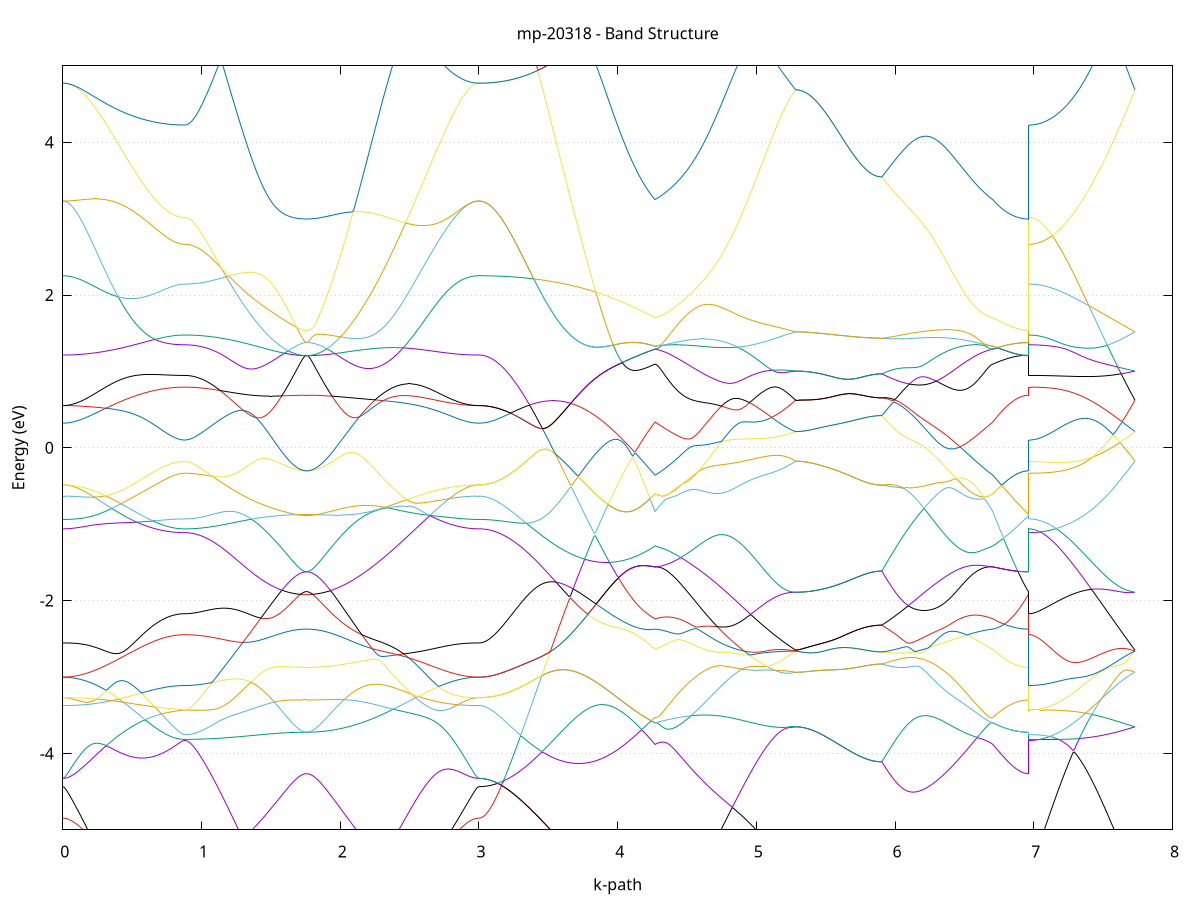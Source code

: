 set title 'mp-20318 - Band Structure'
set xlabel 'k-path'
set ylabel 'Energy (eV)'
set grid y
set yrange [-5:5]
set terminal png size 800,600
set output 'mp-20318_bands_gnuplot.png'
plot '-' using 1:2 with lines notitle, '-' using 1:2 with lines notitle, '-' using 1:2 with lines notitle, '-' using 1:2 with lines notitle, '-' using 1:2 with lines notitle, '-' using 1:2 with lines notitle, '-' using 1:2 with lines notitle, '-' using 1:2 with lines notitle, '-' using 1:2 with lines notitle, '-' using 1:2 with lines notitle, '-' using 1:2 with lines notitle, '-' using 1:2 with lines notitle, '-' using 1:2 with lines notitle, '-' using 1:2 with lines notitle, '-' using 1:2 with lines notitle, '-' using 1:2 with lines notitle, '-' using 1:2 with lines notitle, '-' using 1:2 with lines notitle, '-' using 1:2 with lines notitle, '-' using 1:2 with lines notitle, '-' using 1:2 with lines notitle, '-' using 1:2 with lines notitle, '-' using 1:2 with lines notitle, '-' using 1:2 with lines notitle, '-' using 1:2 with lines notitle, '-' using 1:2 with lines notitle, '-' using 1:2 with lines notitle, '-' using 1:2 with lines notitle, '-' using 1:2 with lines notitle, '-' using 1:2 with lines notitle, '-' using 1:2 with lines notitle, '-' using 1:2 with lines notitle, '-' using 1:2 with lines notitle, '-' using 1:2 with lines notitle, '-' using 1:2 with lines notitle, '-' using 1:2 with lines notitle, '-' using 1:2 with lines notitle, '-' using 1:2 with lines notitle, '-' using 1:2 with lines notitle, '-' using 1:2 with lines notitle, '-' using 1:2 with lines notitle, '-' using 1:2 with lines notitle, '-' using 1:2 with lines notitle, '-' using 1:2 with lines notitle
0.000000 -48.333262
0.009985 -48.333262
0.019970 -48.333262
0.029955 -48.333162
0.039941 -48.332962
0.049926 -48.332862
0.059911 -48.332662
0.069896 -48.332462
0.079881 -48.332162
0.089866 -48.331862
0.099851 -48.331562
0.109837 -48.331162
0.119822 -48.330762
0.129807 -48.330262
0.139792 -48.329862
0.149777 -48.329262
0.159762 -48.328762
0.169748 -48.328162
0.179733 -48.327562
0.189718 -48.326862
0.199703 -48.326162
0.209688 -48.325362
0.219673 -48.324562
0.229658 -48.323762
0.239644 -48.322862
0.249629 -48.321962
0.259614 -48.321062
0.269599 -48.320062
0.279584 -48.318962
0.289569 -48.317862
0.299554 -48.316762
0.309540 -48.315662
0.319525 -48.314562
0.329510 -48.313462
0.339495 -48.312862
0.349480 -48.312962
0.359465 -48.313562
0.369450 -48.314262
0.379436 -48.314962
0.389421 -48.315662
0.399406 -48.316362
0.409391 -48.317062
0.419376 -48.317662
0.429361 -48.318362
0.439347 -48.318962
0.449332 -48.319562
0.459317 -48.320162
0.469302 -48.320762
0.479287 -48.321362
0.489272 -48.321862
0.499257 -48.322362
0.509243 -48.322962
0.519228 -48.323362
0.529213 -48.323862
0.539198 -48.324362
0.549183 -48.324762
0.559168 -48.325162
0.569153 -48.325562
0.579139 -48.325962
0.589124 -48.326362
0.599109 -48.326762
0.609094 -48.327062
0.619079 -48.327362
0.629064 -48.327662
0.639049 -48.327962
0.649035 -48.328262
0.659020 -48.328562
0.669005 -48.328762
0.678990 -48.329062
0.688975 -48.329262
0.698960 -48.329462
0.708946 -48.329662
0.718931 -48.329862
0.728916 -48.330062
0.738901 -48.330162
0.748886 -48.330362
0.758871 -48.330462
0.768856 -48.330562
0.778842 -48.330762
0.788827 -48.330862
0.798812 -48.330962
0.808797 -48.330962
0.818782 -48.331062
0.828767 -48.331162
0.838752 -48.331162
0.848738 -48.331162
0.858723 -48.331262
0.868708 -48.331262
0.878693 -48.331262
0.878693 -48.331262
0.888678 -48.331262
0.898663 -48.331362
0.908648 -48.331362
0.918634 -48.331462
0.928619 -48.331662
0.938604 -48.331762
0.948589 -48.331962
0.958574 -48.332262
0.968559 -48.332462
0.978545 -48.332762
0.988530 -48.333062
0.998515 -48.333362
1.008500 -48.333662
1.018485 -48.333962
1.028470 -48.334362
1.038455 -48.334762
1.048441 -48.335062
1.058426 -48.335462
1.068411 -48.335862
1.078396 -48.336262
1.088381 -48.336662
1.098366 -48.337062
1.108351 -48.337462
1.118337 -48.337862
1.128322 -48.338262
1.138307 -48.338562
1.148292 -48.338962
1.158277 -48.339262
1.168262 -48.339662
1.178248 -48.339962
1.188233 -48.340262
1.198218 -48.340562
1.208203 -48.340862
1.218188 -48.341162
1.228173 -48.341362
1.238158 -48.341562
1.248144 -48.341762
1.258129 -48.341962
1.268114 -48.342162
1.278099 -48.342262
1.288084 -48.342462
1.298069 -48.342562
1.308054 -48.342662
1.318040 -48.342662
1.328025 -48.342762
1.338010 -48.342762
1.347995 -48.342762
1.357980 -48.342762
1.367965 -48.342762
1.377950 -48.342662
1.387936 -48.342662
1.397921 -48.342562
1.407906 -48.342462
1.417891 -48.342362
1.427876 -48.342262
1.437861 -48.342062
1.447847 -48.341962
1.457832 -48.341762
1.467817 -48.341662
1.477802 -48.341462
1.487787 -48.341262
1.497772 -48.341162
1.507757 -48.340962
1.517743 -48.340762
1.527728 -48.340562
1.537713 -48.340362
1.547698 -48.340162
1.557683 -48.339962
1.567668 -48.339762
1.577653 -48.339562
1.587639 -48.339462
1.597624 -48.339262
1.607609 -48.339062
1.617594 -48.338962
1.627579 -48.339062
1.637564 -48.339662
1.647549 -48.340162
1.657535 -48.340662
1.667520 -48.341062
1.677505 -48.341462
1.687490 -48.341762
1.697475 -48.342062
1.707460 -48.342362
1.717446 -48.342562
1.727431 -48.342662
1.737416 -48.342762
1.747401 -48.342862
1.757386 -48.342862
1.757386 -48.342862
1.767327 -48.342862
1.777269 -48.342762
1.787210 -48.342662
1.797151 -48.342562
1.807092 -48.342362
1.817034 -48.342062
1.826975 -48.341762
1.836916 -48.341462
1.846858 -48.341062
1.856799 -48.340662
1.866740 -48.340162
1.876681 -48.339662
1.886623 -48.339062
1.896564 -48.338962
1.906505 -48.339162
1.916447 -48.339362
1.926388 -48.339562
1.936329 -48.339762
1.946270 -48.339962
1.956212 -48.340162
1.966153 -48.340462
1.976094 -48.340662
1.986035 -48.340862
1.995977 -48.341162
2.005918 -48.341362
2.015859 -48.341662
2.025801 -48.341862
2.035742 -48.342162
2.045683 -48.342362
2.055624 -48.342562
2.065566 -48.342862
2.075507 -48.343062
2.085448 -48.343262
2.095390 -48.343462
2.105331 -48.343662
2.115272 -48.343862
2.125213 -48.344062
2.135155 -48.344162
2.145096 -48.344362
2.155037 -48.344462
2.164978 -48.344562
2.174920 -48.344662
2.184861 -48.344662
2.194802 -48.344762
2.204744 -48.344762
2.214685 -48.344762
2.224626 -48.344762
2.234567 -48.344662
2.244509 -48.344662
2.254450 -48.344562
2.264391 -48.344462
2.274333 -48.344262
2.284274 -48.344062
2.294215 -48.343862
2.304156 -48.343662
2.314098 -48.343362
2.324039 -48.343062
2.333980 -48.342762
2.343921 -48.342362
2.353863 -48.341962
2.363804 -48.341562
2.373745 -48.341162
2.383687 -48.340662
2.393628 -48.340162
2.403569 -48.339562
2.413510 -48.339062
2.423452 -48.338462
2.433393 -48.337762
2.443334 -48.337162
2.453275 -48.336462
2.463217 -48.335662
2.473158 -48.334962
2.483099 -48.334162
2.493041 -48.333362
2.502982 -48.332562
2.512923 -48.331662
2.522864 -48.330762
2.532806 -48.329862
2.542747 -48.328962
2.552688 -48.327962
2.562630 -48.327062
2.572571 -48.326062
2.582512 -48.324962
2.592453 -48.323962
2.602395 -48.322862
2.612336 -48.321762
2.622277 -48.320662
2.632218 -48.319562
2.642160 -48.318462
2.652101 -48.317362
2.662042 -48.316162
2.671984 -48.314962
2.681925 -48.315262
2.691866 -48.316362
2.701807 -48.317462
2.711749 -48.318462
2.721690 -48.319562
2.731631 -48.320462
2.741573 -48.321462
2.751514 -48.322362
2.761455 -48.323162
2.771396 -48.324062
2.781338 -48.324862
2.791279 -48.325562
2.801220 -48.326262
2.811161 -48.326962
2.821103 -48.327662
2.831044 -48.328262
2.840985 -48.328862
2.850927 -48.329362
2.860868 -48.329862
2.870809 -48.330362
2.880750 -48.330762
2.890692 -48.331162
2.900633 -48.331562
2.910574 -48.331862
2.920516 -48.332162
2.930457 -48.332462
2.940398 -48.332662
2.950339 -48.332862
2.960281 -48.333062
2.970222 -48.333162
2.980163 -48.333262
2.990104 -48.333262
3.000046 -48.333262
3.000046 -48.333262
3.010042 -48.333362
3.020038 -48.333562
3.030035 -48.333762
3.040031 -48.334162
3.050028 -48.334662
3.060024 -48.335162
3.070020 -48.335862
3.080017 -48.336662
3.090013 -48.337562
3.100010 -48.338462
3.110006 -48.339562
3.120002 -48.340662
3.129999 -48.341862
3.139995 -48.343162
3.149991 -48.344562
3.159988 -48.346062
3.169984 -48.347562
3.179981 -48.349162
3.189977 -48.350762
3.199973 -48.352462
3.209970 -48.354262
3.219966 -48.356062
3.229962 -48.357862
3.239959 -48.359762
3.249955 -48.361662
3.259952 -48.363662
3.269948 -48.365662
3.279944 -48.367662
3.289941 -48.369662
3.299937 -48.371662
3.309933 -48.373662
3.319930 -48.375762
3.329926 -48.377762
3.339923 -48.379862
3.349919 -48.381962
3.359915 -48.383962
3.369912 -48.386062
3.379908 -48.388062
3.389904 -48.390062
3.399901 -48.392062
3.409897 -48.394062
3.419894 -48.395962
3.429890 -48.397962
3.439886 -48.399862
3.449883 -48.401762
3.459879 -48.403562
3.469876 -48.405362
3.479872 -48.407162
3.489868 -48.408862
3.499865 -48.410562
3.509861 -48.412262
3.519857 -48.413862
3.529854 -48.415362
3.539850 -48.416862
3.549847 -48.418362
3.559843 -48.419762
3.569839 -48.421062
3.579836 -48.422362
3.589832 -48.423662
3.599828 -48.424862
3.609825 -48.425962
3.619821 -48.427062
3.629818 -48.428062
3.639814 -48.428962
3.649810 -48.429862
3.659807 -48.430662
3.669803 -48.431462
3.679799 -48.432162
3.689796 -48.432762
3.699792 -48.433362
3.709789 -48.433862
3.719785 -48.434262
3.729781 -48.434662
3.739778 -48.434962
3.749774 -48.435162
3.759771 -48.435362
3.769767 -48.435462
3.779763 -48.435462
3.789760 -48.435362
3.799756 -48.435262
3.809752 -48.435162
3.819749 -48.434862
3.829745 -48.434562
3.839742 -48.434162
3.849738 -48.433762
3.859734 -48.433262
3.869731 -48.432662
3.879727 -48.431962
3.889723 -48.431262
3.899720 -48.430562
3.909716 -48.429662
3.919713 -48.428762
3.929709 -48.427762
3.939705 -48.426762
3.949702 -48.425662
3.959698 -48.424562
3.969694 -48.423362
3.979691 -48.422062
3.989687 -48.420762
3.999684 -48.419362
4.009680 -48.417962
4.019676 -48.416462
4.029673 -48.414962
4.039669 -48.413362
4.049666 -48.411762
4.059662 -48.410062
4.069658 -48.408362
4.079655 -48.406662
4.089651 -48.404862
4.099647 -48.403062
4.109644 -48.401162
4.119640 -48.399262
4.129637 -48.397362
4.139633 -48.395462
4.149629 -48.393462
4.159626 -48.391462
4.169622 -48.389462
4.179618 -48.387462
4.189615 -48.385462
4.199611 -48.383362
4.209608 -48.381362
4.219604 -48.379362
4.229600 -48.377262
4.239597 -48.375262
4.249593 -48.373162
4.259589 -48.371162
4.269586 -48.369162
4.269586 -48.369162
4.279521 -48.370162
4.289456 -48.371162
4.299391 -48.372162
4.309327 -48.373162
4.319262 -48.374162
4.329197 -48.375162
4.339132 -48.376262
4.349068 -48.377262
4.359003 -48.378262
4.368938 -48.379262
4.378873 -48.380262
4.388808 -48.381262
4.398744 -48.382262
4.408679 -48.383262
4.418614 -48.384262
4.428549 -48.385162
4.438484 -48.386162
4.448420 -48.387062
4.458355 -48.387962
4.468290 -48.388862
4.478225 -48.389762
4.488161 -48.390662
4.498096 -48.391462
4.508031 -48.392262
4.517966 -48.393062
4.527901 -48.393862
4.537837 -48.394662
4.547772 -48.395362
4.557707 -48.396062
4.567642 -48.396662
4.577577 -48.397262
4.587513 -48.397862
4.597448 -48.398462
4.607383 -48.398962
4.617318 -48.399462
4.627254 -48.399862
4.637189 -48.400262
4.647124 -48.400562
4.657059 -48.400862
4.666994 -48.401162
4.676930 -48.401362
4.686865 -48.401562
4.696800 -48.401662
4.706735 -48.401762
4.716670 -48.401762
4.726606 -48.401762
4.736541 -48.401762
4.746476 -48.401562
4.756411 -48.401462
4.766347 -48.401162
4.776282 -48.400962
4.786217 -48.400562
4.796152 -48.400162
4.806087 -48.399762
4.816023 -48.399262
4.825958 -48.398662
4.835893 -48.398062
4.845828 -48.397462
4.855763 -48.396662
4.865699 -48.395862
4.875634 -48.395062
4.885569 -48.394162
4.895504 -48.393262
4.905440 -48.392262
4.915375 -48.391162
4.925310 -48.390062
4.935245 -48.388862
4.945180 -48.387662
4.955116 -48.386362
4.965051 -48.385062
4.974986 -48.383662
4.984921 -48.382262
4.994856 -48.380762
5.004792 -48.379262
5.014727 -48.377662
5.024662 -48.376062
5.034597 -48.374462
5.044533 -48.372762
5.054468 -48.371062
5.064403 -48.369262
5.074338 -48.367562
5.084273 -48.365762
5.094209 -48.363862
5.104144 -48.362062
5.114079 -48.360262
5.124014 -48.358362
5.133949 -48.356462
5.143885 -48.354662
5.153820 -48.352762
5.163755 -48.350962
5.173690 -48.349162
5.183626 -48.347362
5.193561 -48.345662
5.203496 -48.343962
5.213431 -48.342262
5.223366 -48.340662
5.233302 -48.339162
5.243237 -48.337762
5.253172 -48.336462
5.263107 -48.335162
5.273042 -48.334062
5.282978 -48.332962
5.282978 -48.332962
5.292840 -48.333062
5.302702 -48.333162
5.312565 -48.333262
5.322427 -48.333562
5.332290 -48.333862
5.342152 -48.334262
5.352014 -48.334662
5.361877 -48.335162
5.371739 -48.335662
5.381601 -48.336362
5.391464 -48.336962
5.401326 -48.337662
5.411189 -48.338462
5.421051 -48.339162
5.430913 -48.340062
5.440776 -48.340862
5.450638 -48.341762
5.460500 -48.342662
5.470363 -48.343662
5.480225 -48.344562
5.490088 -48.345562
5.499950 -48.346562
5.509812 -48.347562
5.519675 -48.348562
5.529537 -48.349562
5.539400 -48.350562
5.549262 -48.351562
5.559124 -48.352562
5.568987 -48.353562
5.578849 -48.354562
5.588711 -48.355562
5.598574 -48.356562
5.608436 -48.357462
5.618299 -48.358462
5.628161 -48.359362
5.638023 -48.360262
5.647886 -48.361162
5.657748 -48.362062
5.667610 -48.362862
5.677473 -48.363662
5.687335 -48.364462
5.697198 -48.365262
5.707060 -48.365962
5.716922 -48.366662
5.726785 -48.367362
5.736647 -48.367962
5.746509 -48.368562
5.756372 -48.369162
5.766234 -48.369662
5.776097 -48.370162
5.785959 -48.370662
5.795821 -48.371062
5.805684 -48.371462
5.815546 -48.371862
5.825408 -48.372162
5.835271 -48.372462
5.845133 -48.372762
5.854996 -48.372962
5.864858 -48.373162
5.874720 -48.373262
5.884583 -48.373362
5.894445 -48.373362
5.904307 -48.373462
5.904307 -48.373462
5.914191 -48.375562
5.924075 -48.377562
5.933958 -48.379562
5.943842 -48.381462
5.953725 -48.383362
5.963609 -48.385162
5.973493 -48.386862
5.983376 -48.388562
5.993260 -48.390162
6.003143 -48.391762
6.013027 -48.393262
6.022910 -48.394662
6.032794 -48.396062
6.042678 -48.397362
6.052561 -48.398662
6.062445 -48.399862
6.072328 -48.400962
6.082212 -48.401962
6.092096 -48.402962
6.101979 -48.403962
6.111863 -48.404762
6.121746 -48.405562
6.131630 -48.406362
6.141513 -48.407062
6.151397 -48.407662
6.161281 -48.408162
6.171164 -48.408662
6.181048 -48.409062
6.190931 -48.409462
6.200815 -48.409762
6.210698 -48.410062
6.220582 -48.410262
6.230466 -48.410362
6.240349 -48.410462
6.250233 -48.410462
6.260116 -48.410362
6.270000 -48.410262
6.279884 -48.410162
6.289767 -48.409962
6.299651 -48.409662
6.309534 -48.409362
6.319418 -48.408962
6.329301 -48.408562
6.339185 -48.408062
6.349069 -48.407562
6.358952 -48.407062
6.368836 -48.406462
6.378719 -48.405762
6.388603 -48.405062
6.398487 -48.404362
6.408370 -48.403562
6.418254 -48.402762
6.428137 -48.401862
6.438021 -48.401062
6.447904 -48.400062
6.457788 -48.399162
6.467672 -48.398162
6.477555 -48.397162
6.487439 -48.396062
6.497322 -48.394962
6.507206 -48.393862
6.517089 -48.392762
6.526973 -48.391662
6.536857 -48.390462
6.546740 -48.389262
6.556624 -48.388062
6.566507 -48.386862
6.576391 -48.385562
6.586275 -48.384362
6.596158 -48.383062
6.606042 -48.381862
6.615925 -48.380562
6.625809 -48.379362
6.635692 -48.378062
6.645576 -48.376762
6.655460 -48.375462
6.665343 -48.374262
6.675227 -48.372962
6.685110 -48.371662
6.694994 -48.370462
6.704878 -48.369162
6.704878 -48.369162
6.714872 -48.367162
6.724867 -48.365262
6.734862 -48.363362
6.744857 -48.361462
6.754851 -48.359562
6.764846 -48.357762
6.774841 -48.356062
6.784836 -48.354362
6.794830 -48.352662
6.804825 -48.351162
6.814820 -48.349562
6.824815 -48.348162
6.834809 -48.346762
6.844804 -48.345562
6.854799 -48.344362
6.864794 -48.343162
6.874788 -48.342162
6.884783 -48.341262
6.894778 -48.340462
6.904773 -48.340662
6.914767 -48.341362
6.924762 -48.341862
6.934757 -48.342362
6.944752 -48.342662
6.954746 -48.342862
6.964741 -48.342862
6.964741 -48.331262
6.974672 -48.331362
6.984604 -48.331562
6.994535 -48.331962
7.004466 -48.332562
7.014397 -48.333162
7.024328 -48.333962
7.034260 -48.334862
7.044191 -48.335862
7.054122 -48.336962
7.064053 -48.338162
7.073984 -48.339362
7.083916 -48.340662
7.093847 -48.341962
7.103778 -48.343262
7.113709 -48.344662
7.123640 -48.345962
7.133571 -48.347362
7.143503 -48.348662
7.153434 -48.349962
7.163365 -48.351362
7.173296 -48.352562
7.183227 -48.353862
7.193159 -48.355062
7.203090 -48.356262
7.213021 -48.357362
7.222952 -48.358462
7.232883 -48.359462
7.242815 -48.360462
7.252746 -48.361462
7.262677 -48.362262
7.272608 -48.363162
7.282539 -48.363862
7.292471 -48.364562
7.302402 -48.365262
7.312333 -48.365862
7.322264 -48.366362
7.332195 -48.366762
7.342127 -48.367162
7.352058 -48.367562
7.361989 -48.367762
7.371920 -48.367962
7.381851 -48.368062
7.391783 -48.368162
7.401714 -48.368162
7.411645 -48.368062
7.421576 -48.367962
7.431507 -48.367762
7.441438 -48.367462
7.451370 -48.367162
7.461301 -48.366762
7.471232 -48.366262
7.481163 -48.365762
7.491094 -48.365162
7.501026 -48.364462
7.510957 -48.363762
7.520888 -48.362962
7.530819 -48.362062
7.540750 -48.361162
7.550682 -48.360162
7.560613 -48.359162
7.570544 -48.358062
7.580475 -48.356862
7.590406 -48.355662
7.600338 -48.354362
7.610269 -48.353062
7.620200 -48.351662
7.630131 -48.350262
7.640062 -48.348762
7.649994 -48.347162
7.659925 -48.345562
7.669856 -48.343962
7.679787 -48.342262
7.689718 -48.340462
7.699650 -48.338662
7.709581 -48.336862
7.719512 -48.334962
7.729443 -48.332962
e
0.000000 -48.287262
0.009985 -48.287262
0.019970 -48.287362
0.029955 -48.287562
0.039941 -48.287862
0.049926 -48.288162
0.059911 -48.288562
0.069896 -48.289062
0.079881 -48.289562
0.089866 -48.290162
0.099851 -48.290762
0.109837 -48.291462
0.119822 -48.292162
0.129807 -48.292962
0.139792 -48.293762
0.149777 -48.294562
0.159762 -48.295362
0.169748 -48.296262
0.179733 -48.297162
0.189718 -48.298062
0.199703 -48.298962
0.209688 -48.299862
0.219673 -48.300862
0.229658 -48.301762
0.239644 -48.302662
0.249629 -48.303562
0.259614 -48.304562
0.269599 -48.305462
0.279584 -48.306362
0.289569 -48.307162
0.299554 -48.308062
0.309540 -48.308862
0.319525 -48.309662
0.329510 -48.310262
0.339495 -48.310362
0.349480 -48.309662
0.359465 -48.308462
0.369450 -48.307062
0.379436 -48.305662
0.389421 -48.304062
0.399406 -48.302562
0.409391 -48.300862
0.419376 -48.299162
0.429361 -48.297462
0.439347 -48.295562
0.449332 -48.293762
0.459317 -48.291862
0.469302 -48.289862
0.479287 -48.287862
0.489272 -48.285862
0.499257 -48.283762
0.509243 -48.281562
0.519228 -48.279362
0.529213 -48.277162
0.539198 -48.274862
0.549183 -48.272462
0.559168 -48.270062
0.569153 -48.267662
0.579139 -48.265162
0.589124 -48.262662
0.599109 -48.260162
0.609094 -48.257562
0.619079 -48.254962
0.629064 -48.252262
0.639049 -48.249562
0.649035 -48.246862
0.659020 -48.244062
0.669005 -48.241262
0.678990 -48.238462
0.688975 -48.235662
0.698960 -48.232762
0.708946 -48.229862
0.718931 -48.228662
0.728916 -48.229362
0.738901 -48.230062
0.748886 -48.230662
0.758871 -48.231262
0.768856 -48.231762
0.778842 -48.232262
0.788827 -48.232662
0.798812 -48.233062
0.808797 -48.233362
0.818782 -48.233662
0.828767 -48.233962
0.838752 -48.234162
0.848738 -48.234362
0.858723 -48.234462
0.868708 -48.234562
0.878693 -48.234562
0.878693 -48.234562
0.888678 -48.234562
0.898663 -48.234862
0.908648 -48.235162
0.918634 -48.235662
0.928619 -48.236262
0.938604 -48.237062
0.948589 -48.237862
0.958574 -48.238862
0.968559 -48.239962
0.978545 -48.241162
0.988530 -48.242362
0.998515 -48.243762
1.008500 -48.245162
1.018485 -48.246662
1.028470 -48.248262
1.038455 -48.249862
1.048441 -48.251562
1.058426 -48.253262
1.068411 -48.255062
1.078396 -48.256862
1.088381 -48.258662
1.098366 -48.260562
1.108351 -48.262462
1.118337 -48.264362
1.128322 -48.266262
1.138307 -48.268162
1.148292 -48.270062
1.158277 -48.272062
1.168262 -48.273962
1.178248 -48.275862
1.188233 -48.277862
1.198218 -48.279762
1.208203 -48.281662
1.218188 -48.283662
1.228173 -48.285562
1.238158 -48.287362
1.248144 -48.289262
1.258129 -48.291162
1.268114 -48.292962
1.278099 -48.294762
1.288084 -48.296662
1.298069 -48.298362
1.308054 -48.300162
1.318040 -48.301862
1.328025 -48.303562
1.338010 -48.305262
1.347995 -48.306962
1.357980 -48.308562
1.367965 -48.310162
1.377950 -48.311662
1.387936 -48.313262
1.397921 -48.314762
1.407906 -48.316262
1.417891 -48.317662
1.427876 -48.319062
1.437861 -48.320462
1.447847 -48.321762
1.457832 -48.323062
1.467817 -48.324362
1.477802 -48.325562
1.487787 -48.326762
1.497772 -48.327862
1.507757 -48.328962
1.517743 -48.330062
1.527728 -48.331062
1.537713 -48.332062
1.547698 -48.333062
1.557683 -48.333962
1.567668 -48.334762
1.577653 -48.335662
1.587639 -48.336362
1.597624 -48.337162
1.607609 -48.337862
1.617594 -48.338462
1.627579 -48.338762
1.637564 -48.338662
1.647549 -48.338462
1.657535 -48.338362
1.667520 -48.338262
1.677505 -48.338162
1.687490 -48.338062
1.697475 -48.337962
1.707460 -48.337862
1.717446 -48.337862
1.727431 -48.337762
1.737416 -48.337762
1.747401 -48.337762
1.757386 -48.337662
1.757386 -48.337662
1.767327 -48.337762
1.777269 -48.337762
1.787210 -48.337762
1.797151 -48.337762
1.807092 -48.337862
1.817034 -48.337962
1.826975 -48.338062
1.836916 -48.338162
1.846858 -48.338262
1.856799 -48.338362
1.866740 -48.338462
1.876681 -48.338662
1.886623 -48.338762
1.896564 -48.338462
1.906505 -48.337862
1.916447 -48.337162
1.926388 -48.336462
1.936329 -48.335662
1.946270 -48.334862
1.956212 -48.333962
1.966153 -48.333062
1.976094 -48.332062
1.986035 -48.331062
1.995977 -48.330062
2.005918 -48.328962
2.015859 -48.327862
2.025801 -48.326762
2.035742 -48.325562
2.045683 -48.324262
2.055624 -48.322962
2.065566 -48.321662
2.075507 -48.320262
2.085448 -48.318862
2.095390 -48.317462
2.105331 -48.315962
2.115272 -48.314462
2.125213 -48.312862
2.135155 -48.311262
2.145096 -48.309662
2.155037 -48.307962
2.164978 -48.306262
2.174920 -48.304562
2.184861 -48.302762
2.194802 -48.300962
2.204744 -48.299162
2.214685 -48.297262
2.224626 -48.295362
2.234567 -48.293362
2.244509 -48.291362
2.254450 -48.289362
2.264391 -48.287362
2.274333 -48.285262
2.284274 -48.283162
2.294215 -48.281062
2.304156 -48.278862
2.314098 -48.276662
2.324039 -48.274462
2.333980 -48.272162
2.343921 -48.269962
2.353863 -48.267662
2.363804 -48.265262
2.373745 -48.262962
2.383687 -48.264162
2.393628 -48.266362
2.403569 -48.268562
2.413510 -48.270662
2.423452 -48.272762
2.433393 -48.274862
2.443334 -48.276962
2.453275 -48.278962
2.463217 -48.280962
2.473158 -48.282862
2.483099 -48.284762
2.493041 -48.286662
2.502982 -48.288462
2.512923 -48.290262
2.522864 -48.292062
2.532806 -48.293762
2.542747 -48.295462
2.552688 -48.297162
2.562630 -48.298762
2.572571 -48.300362
2.582512 -48.301862
2.592453 -48.303362
2.602395 -48.304862
2.612336 -48.306262
2.622277 -48.307662
2.632218 -48.308962
2.642160 -48.310362
2.652101 -48.311562
2.662042 -48.312862
2.671984 -48.314062
2.681925 -48.313862
2.691866 -48.312662
2.701807 -48.311462
2.711749 -48.310262
2.721690 -48.309162
2.731631 -48.307962
2.741573 -48.306762
2.751514 -48.305562
2.761455 -48.304462
2.771396 -48.303262
2.781338 -48.302162
2.791279 -48.301062
2.801220 -48.299962
2.811161 -48.298862
2.821103 -48.297862
2.831044 -48.296862
2.840985 -48.295862
2.850927 -48.294862
2.860868 -48.293962
2.870809 -48.293162
2.880750 -48.292362
2.890692 -48.291562
2.900633 -48.290862
2.910574 -48.290162
2.920516 -48.289562
2.930457 -48.289062
2.940398 -48.288562
2.950339 -48.288162
2.960281 -48.287862
2.970222 -48.287562
2.980163 -48.287362
2.990104 -48.287262
3.000046 -48.287262
3.000046 -48.287262
3.010042 -48.287262
3.020038 -48.287162
3.030035 -48.287062
3.040031 -48.286962
3.050028 -48.286762
3.060024 -48.286462
3.070020 -48.286262
3.080017 -48.285962
3.090013 -48.285562
3.100010 -48.285162
3.110006 -48.284762
3.120002 -48.284262
3.129999 -48.283762
3.139995 -48.283262
3.149991 -48.282662
3.159988 -48.282062
3.169984 -48.281362
3.179981 -48.280662
3.189977 -48.279962
3.199973 -48.279162
3.209970 -48.278362
3.219966 -48.277462
3.229962 -48.276562
3.239959 -48.275662
3.249955 -48.274662
3.259952 -48.273662
3.269948 -48.272662
3.279944 -48.271562
3.289941 -48.270462
3.299937 -48.269362
3.309933 -48.268162
3.319930 -48.266962
3.329926 -48.265762
3.339923 -48.264462
3.349919 -48.263162
3.359915 -48.261762
3.369912 -48.260462
3.379908 -48.259062
3.389904 -48.257662
3.399901 -48.256162
3.409897 -48.254662
3.419894 -48.253162
3.429890 -48.251662
3.439886 -48.250162
3.449883 -48.248562
3.459879 -48.246962
3.469876 -48.245262
3.479872 -48.243662
3.489868 -48.241962
3.499865 -48.240262
3.509861 -48.238562
3.519857 -48.236862
3.529854 -48.235062
3.539850 -48.233262
3.549847 -48.231562
3.559843 -48.229762
3.569839 -48.228362
3.579836 -48.227962
3.589832 -48.227562
3.599828 -48.227062
3.609825 -48.226462
3.619821 -48.225862
3.629818 -48.225162
3.639814 -48.224462
3.649810 -48.223762
3.659807 -48.222862
3.669803 -48.222062
3.679799 -48.221162
3.689796 -48.220162
3.699792 -48.219162
3.709789 -48.218062
3.719785 -48.216962
3.729781 -48.215862
3.739778 -48.214662
3.749774 -48.213462
3.759771 -48.212162
3.769767 -48.210862
3.779763 -48.209462
3.789760 -48.208062
3.799756 -48.206662
3.809752 -48.205162
3.819749 -48.203662
3.829745 -48.202162
3.839742 -48.200562
3.849738 -48.198962
3.859734 -48.197362
3.869731 -48.195762
3.879727 -48.194062
3.889723 -48.192362
3.899720 -48.190662
3.909716 -48.188862
3.919713 -48.187062
3.929709 -48.186762
3.939705 -48.188362
3.949702 -48.190062
3.959698 -48.191662
3.969694 -48.193262
3.979691 -48.194862
3.989687 -48.196362
3.999684 -48.197962
4.009680 -48.199462
4.019676 -48.201062
4.029673 -48.204662
4.039669 -48.209262
4.049666 -48.213762
4.059662 -48.218362
4.069658 -48.222962
4.079655 -48.227562
4.089651 -48.232062
4.099647 -48.236662
4.109644 -48.241062
4.119640 -48.245462
4.129637 -48.249762
4.139633 -48.254162
4.149629 -48.258362
4.159626 -48.262462
4.169622 -48.266462
4.179618 -48.270462
4.189615 -48.274362
4.199611 -48.278162
4.209608 -48.281862
4.219604 -48.285462
4.229600 -48.288962
4.239597 -48.292462
4.249593 -48.295762
4.259589 -48.298962
4.269586 -48.302062
4.269586 -48.302062
4.279521 -48.300462
4.289456 -48.298862
4.299391 -48.297262
4.309327 -48.295562
4.319262 -48.293862
4.329197 -48.292062
4.339132 -48.290162
4.349068 -48.288262
4.359003 -48.286362
4.368938 -48.284362
4.378873 -48.282362
4.388808 -48.280262
4.398744 -48.278162
4.408679 -48.276062
4.418614 -48.273862
4.428549 -48.271662
4.438484 -48.269362
4.448420 -48.267162
4.458355 -48.264762
4.468290 -48.262462
4.478225 -48.260162
4.488161 -48.257762
4.498096 -48.255362
4.508031 -48.252962
4.517966 -48.250562
4.527901 -48.248062
4.537837 -48.245662
4.547772 -48.243262
4.557707 -48.240962
4.567642 -48.238562
4.577577 -48.236362
4.587513 -48.234162
4.597448 -48.232062
4.607383 -48.230262
4.617318 -48.228662
4.627254 -48.227462
4.637189 -48.226862
4.647124 -48.226862
4.657059 -48.227362
4.666994 -48.228362
4.676930 -48.229862
4.686865 -48.231462
4.696800 -48.233362
4.706735 -48.235262
4.716670 -48.237262
4.726606 -48.239362
4.736541 -48.241462
4.746476 -48.243562
4.756411 -48.245662
4.766347 -48.247762
4.776282 -48.249962
4.786217 -48.252062
4.796152 -48.254162
4.806087 -48.256262
4.816023 -48.258362
4.825958 -48.260462
4.835893 -48.262462
4.845828 -48.264562
4.855763 -48.266562
4.865699 -48.268562
4.875634 -48.270562
4.885569 -48.272562
4.895504 -48.274562
4.905440 -48.276462
4.915375 -48.278362
4.925310 -48.280262
4.935245 -48.282162
4.945180 -48.284062
4.955116 -48.285862
4.965051 -48.287662
4.974986 -48.289462
4.984921 -48.291262
4.994856 -48.292962
5.004792 -48.294762
5.014727 -48.296462
5.024662 -48.298062
5.034597 -48.299762
5.044533 -48.301362
5.054468 -48.303062
5.064403 -48.304562
5.074338 -48.306162
5.084273 -48.307762
5.094209 -48.309262
5.104144 -48.310762
5.114079 -48.312162
5.124014 -48.313662
5.133949 -48.315062
5.143885 -48.316462
5.153820 -48.317862
5.163755 -48.319162
5.173690 -48.320462
5.183626 -48.321762
5.193561 -48.322962
5.203496 -48.324262
5.213431 -48.325462
5.223366 -48.326562
5.233302 -48.327762
5.243237 -48.328862
5.253172 -48.329962
5.263107 -48.330962
5.273042 -48.331962
5.282978 -48.332962
5.282978 -48.332962
5.292840 -48.333062
5.302702 -48.333162
5.312565 -48.333262
5.322427 -48.333562
5.332290 -48.333862
5.342152 -48.334262
5.352014 -48.334662
5.361877 -48.335162
5.371739 -48.335662
5.381601 -48.336262
5.391464 -48.336962
5.401326 -48.337662
5.411189 -48.338462
5.421051 -48.339162
5.430913 -48.340062
5.440776 -48.340862
5.450638 -48.341762
5.460500 -48.342662
5.470363 -48.343662
5.480225 -48.344562
5.490088 -48.345562
5.499950 -48.346562
5.509812 -48.347562
5.519675 -48.348562
5.529537 -48.349562
5.539400 -48.350562
5.549262 -48.351562
5.559124 -48.352562
5.568987 -48.353562
5.578849 -48.354562
5.588711 -48.355562
5.598574 -48.356562
5.608436 -48.357462
5.618299 -48.358462
5.628161 -48.359362
5.638023 -48.360262
5.647886 -48.361162
5.657748 -48.361962
5.667610 -48.362862
5.677473 -48.363662
5.687335 -48.364462
5.697198 -48.365162
5.707060 -48.365962
5.716922 -48.366662
5.726785 -48.367362
5.736647 -48.367962
5.746509 -48.368562
5.756372 -48.369162
5.766234 -48.369662
5.776097 -48.370162
5.785959 -48.370662
5.795821 -48.371062
5.805684 -48.371462
5.815546 -48.371862
5.825408 -48.372162
5.835271 -48.372462
5.845133 -48.372762
5.854996 -48.372962
5.864858 -48.373162
5.874720 -48.373262
5.884583 -48.373362
5.894445 -48.373362
5.904307 -48.373462
5.904307 -48.373462
5.914191 -48.371262
5.924075 -48.369062
5.933958 -48.366762
5.943842 -48.364462
5.953725 -48.362062
5.963609 -48.359662
5.973493 -48.357162
5.983376 -48.354662
5.993260 -48.352062
6.003143 -48.349362
6.013027 -48.346662
6.022910 -48.343962
6.032794 -48.341162
6.042678 -48.338362
6.052561 -48.335462
6.062445 -48.332562
6.072328 -48.329662
6.082212 -48.326662
6.092096 -48.323662
6.101979 -48.320562
6.111863 -48.317462
6.121746 -48.314262
6.131630 -48.311062
6.141513 -48.307862
6.151397 -48.304662
6.161281 -48.301362
6.171164 -48.298062
6.181048 -48.294762
6.190931 -48.291462
6.200815 -48.288062
6.210698 -48.284662
6.220582 -48.281262
6.230466 -48.277862
6.240349 -48.274362
6.250233 -48.270862
6.260116 -48.267462
6.270000 -48.263962
6.279884 -48.260462
6.289767 -48.257062
6.299651 -48.253562
6.309534 -48.250162
6.319418 -48.246662
6.329301 -48.243362
6.339185 -48.240062
6.349069 -48.236862
6.358952 -48.233762
6.368836 -48.230962
6.378719 -48.228662
6.388603 -48.227062
6.398487 -48.226562
6.408370 -48.227262
6.418254 -48.228862
6.428137 -48.231062
6.438021 -48.233462
6.447904 -48.236162
6.457788 -48.238962
6.467672 -48.241762
6.477555 -48.244662
6.487439 -48.247462
6.497322 -48.250362
6.507206 -48.253162
6.517089 -48.256062
6.526973 -48.258862
6.536857 -48.261562
6.546740 -48.264362
6.556624 -48.267062
6.566507 -48.269762
6.576391 -48.272362
6.586275 -48.274962
6.596158 -48.277562
6.606042 -48.280062
6.615925 -48.282462
6.625809 -48.284862
6.635692 -48.287262
6.645576 -48.289562
6.655460 -48.291762
6.665343 -48.293962
6.675227 -48.296062
6.685110 -48.298062
6.694994 -48.300062
6.704878 -48.302062
6.704878 -48.302062
6.714872 -48.305062
6.724867 -48.307962
6.734862 -48.310762
6.744857 -48.313462
6.754851 -48.316062
6.764846 -48.318462
6.774841 -48.320862
6.784836 -48.323062
6.794830 -48.325162
6.804825 -48.327162
6.814820 -48.329062
6.824815 -48.330862
6.834809 -48.332462
6.844804 -48.334062
6.854799 -48.335462
6.864794 -48.336662
6.874788 -48.337862
6.884783 -48.338962
6.894778 -48.339862
6.904773 -48.339762
6.914767 -48.339162
6.924762 -48.338562
6.934757 -48.338262
6.944752 -48.337962
6.954746 -48.337762
6.964741 -48.337662
6.964741 -48.234562
6.974672 -48.234362
6.984604 -48.233962
6.994535 -48.233362
7.004466 -48.232362
7.014397 -48.231262
7.024328 -48.229862
7.034260 -48.228262
7.044191 -48.226462
7.054122 -48.224462
7.064053 -48.222362
7.073984 -48.220062
7.083916 -48.217762
7.093847 -48.215362
7.103778 -48.213062
7.113709 -48.210962
7.123640 -48.209262
7.133571 -48.208262
7.143503 -48.207862
7.153434 -48.208062
7.163365 -48.208762
7.173296 -48.209762
7.183227 -48.210962
7.193159 -48.212362
7.203090 -48.213762
7.213021 -48.215362
7.222952 -48.216962
7.232883 -48.218762
7.242815 -48.220562
7.252746 -48.222362
7.262677 -48.224262
7.272608 -48.226262
7.282539 -48.228262
7.292471 -48.230362
7.302402 -48.232462
7.312333 -48.234562
7.322264 -48.236762
7.332195 -48.238962
7.342127 -48.241262
7.352058 -48.243562
7.361989 -48.245862
7.371920 -48.248162
7.381851 -48.250562
7.391783 -48.252962
7.401714 -48.255362
7.411645 -48.257762
7.421576 -48.260262
7.431507 -48.262662
7.441438 -48.265162
7.451370 -48.267662
7.461301 -48.270062
7.471232 -48.272562
7.481163 -48.275062
7.491094 -48.277562
7.501026 -48.280062
7.510957 -48.282562
7.520888 -48.285062
7.530819 -48.287562
7.540750 -48.289962
7.550682 -48.292462
7.560613 -48.294962
7.570544 -48.297362
7.580475 -48.299762
7.590406 -48.302162
7.600338 -48.304562
7.610269 -48.306962
7.620200 -48.309262
7.630131 -48.311562
7.640062 -48.313862
7.649994 -48.316162
7.659925 -48.318362
7.669856 -48.320562
7.679787 -48.322762
7.689718 -48.324862
7.699650 -48.326962
7.709581 -48.328962
7.719512 -48.331062
7.729443 -48.332962
e
0.000000 -48.180262
0.009985 -48.180262
0.019970 -48.180262
0.029955 -48.180262
0.039941 -48.180262
0.049926 -48.180262
0.059911 -48.180262
0.069896 -48.180262
0.079881 -48.180262
0.089866 -48.180262
0.099851 -48.180162
0.109837 -48.180162
0.119822 -48.180162
0.129807 -48.180162
0.139792 -48.180162
0.149777 -48.180162
0.159762 -48.180062
0.169748 -48.180062
0.179733 -48.180062
0.189718 -48.179962
0.199703 -48.179862
0.209688 -48.179862
0.219673 -48.179762
0.229658 -48.179662
0.239644 -48.179462
0.249629 -48.179362
0.259614 -48.179262
0.269599 -48.179062
0.279584 -48.178962
0.289569 -48.178762
0.299554 -48.178562
0.309540 -48.178262
0.319525 -48.178062
0.329510 -48.177762
0.339495 -48.177562
0.349480 -48.177262
0.359465 -48.178262
0.369450 -48.180162
0.379436 -48.182062
0.389421 -48.183862
0.399406 -48.185762
0.409391 -48.187562
0.419376 -48.189362
0.429361 -48.191062
0.439347 -48.192862
0.449332 -48.194562
0.459317 -48.196262
0.469302 -48.197962
0.479287 -48.199562
0.489272 -48.201262
0.499257 -48.202762
0.509243 -48.204362
0.519228 -48.205862
0.529213 -48.207362
0.539198 -48.208862
0.549183 -48.210262
0.559168 -48.211662
0.569153 -48.213062
0.579139 -48.214362
0.589124 -48.215662
0.599109 -48.216862
0.609094 -48.218062
0.619079 -48.219262
0.629064 -48.220362
0.639049 -48.221462
0.649035 -48.222462
0.659020 -48.223462
0.669005 -48.224462
0.678990 -48.225362
0.688975 -48.226262
0.698960 -48.227062
0.708946 -48.227862
0.718931 -48.227062
0.728916 -48.224162
0.738901 -48.221262
0.748886 -48.218362
0.758871 -48.215462
0.768856 -48.212562
0.778842 -48.209762
0.788827 -48.206962
0.798812 -48.204262
0.808797 -48.201662
0.818782 -48.199062
0.828767 -48.196762
0.838752 -48.194562
0.848738 -48.192762
0.858723 -48.191262
0.868708 -48.190362
0.878693 -48.190062
0.878693 -48.190062
0.888678 -48.189962
0.898663 -48.189962
0.908648 -48.189962
0.918634 -48.189862
0.928619 -48.189862
0.938604 -48.189762
0.948589 -48.189662
0.958574 -48.189562
0.968559 -48.189362
0.978545 -48.189262
0.988530 -48.189062
0.998515 -48.188962
1.008500 -48.188762
1.018485 -48.188562
1.028470 -48.188262
1.038455 -48.188062
1.048441 -48.187762
1.058426 -48.187562
1.068411 -48.187262
1.078396 -48.186862
1.088381 -48.186562
1.098366 -48.186862
1.108351 -48.188362
1.118337 -48.189862
1.128322 -48.191362
1.138307 -48.192862
1.148292 -48.194362
1.158277 -48.195762
1.168262 -48.197262
1.178248 -48.198662
1.188233 -48.200062
1.198218 -48.201462
1.208203 -48.202862
1.218188 -48.204262
1.228173 -48.205662
1.238158 -48.206962
1.248144 -48.208262
1.258129 -48.209562
1.268114 -48.210862
1.278099 -48.212162
1.288084 -48.213362
1.298069 -48.214662
1.308054 -48.215862
1.318040 -48.216962
1.328025 -48.218162
1.338010 -48.219262
1.347995 -48.220462
1.357980 -48.221562
1.367965 -48.222562
1.377950 -48.223662
1.387936 -48.224662
1.397921 -48.225662
1.407906 -48.226562
1.417891 -48.227562
1.427876 -48.228462
1.437861 -48.229362
1.447847 -48.230162
1.457832 -48.231062
1.467817 -48.231862
1.477802 -48.232662
1.487787 -48.233362
1.497772 -48.234162
1.507757 -48.234862
1.517743 -48.235462
1.527728 -48.236162
1.537713 -48.236762
1.547698 -48.237362
1.557683 -48.237962
1.567668 -48.238462
1.577653 -48.238962
1.587639 -48.239462
1.597624 -48.239962
1.607609 -48.240362
1.617594 -48.240762
1.627579 -48.241162
1.637564 -48.241462
1.647549 -48.241762
1.657535 -48.242062
1.667520 -48.242362
1.677505 -48.242562
1.687490 -48.242762
1.697475 -48.242962
1.707460 -48.243162
1.717446 -48.243262
1.727431 -48.243362
1.737416 -48.243462
1.747401 -48.243462
1.757386 -48.243462
1.757386 -48.243462
1.767327 -48.243462
1.777269 -48.243462
1.787210 -48.243362
1.797151 -48.243262
1.807092 -48.243162
1.817034 -48.242962
1.826975 -48.242762
1.836916 -48.242562
1.846858 -48.242362
1.856799 -48.242062
1.866740 -48.241662
1.876681 -48.241362
1.886623 -48.240962
1.896564 -48.240562
1.906505 -48.240062
1.916447 -48.239562
1.926388 -48.239062
1.936329 -48.238462
1.946270 -48.237762
1.956212 -48.237162
1.966153 -48.236462
1.976094 -48.235662
1.986035 -48.234862
1.995977 -48.233962
2.005918 -48.233162
2.015859 -48.232162
2.025801 -48.231162
2.035742 -48.230162
2.045683 -48.229162
2.055624 -48.228062
2.065566 -48.226862
2.075507 -48.225662
2.085448 -48.224462
2.095390 -48.223162
2.105331 -48.221862
2.115272 -48.220562
2.125213 -48.219262
2.135155 -48.217862
2.145096 -48.216462
2.155037 -48.214962
2.164978 -48.213462
2.174920 -48.211962
2.184861 -48.214162
2.194802 -48.216962
2.204744 -48.219562
2.214685 -48.222262
2.224626 -48.224962
2.234567 -48.227562
2.244509 -48.230162
2.254450 -48.232762
2.264391 -48.235362
2.274333 -48.237862
2.284274 -48.240462
2.294215 -48.242962
2.304156 -48.245362
2.314098 -48.247862
2.324039 -48.250262
2.333980 -48.252662
2.343921 -48.254962
2.353863 -48.257362
2.363804 -48.259662
2.373745 -48.261862
2.383687 -48.260562
2.393628 -48.258162
2.403569 -48.255762
2.413510 -48.253362
2.423452 -48.250862
2.433393 -48.248362
2.443334 -48.245862
2.453275 -48.243362
2.463217 -48.240862
2.473158 -48.238262
2.483099 -48.235662
2.493041 -48.233162
2.502982 -48.230562
2.512923 -48.227862
2.522864 -48.225262
2.532806 -48.222662
2.542747 -48.219962
2.552688 -48.217362
2.562630 -48.214662
2.572571 -48.212062
2.582512 -48.209362
2.592453 -48.206662
2.602395 -48.204062
2.612336 -48.201362
2.622277 -48.198662
2.632218 -48.196062
2.642160 -48.193362
2.652101 -48.190662
2.662042 -48.188062
2.671984 -48.185462
2.681925 -48.182862
2.691866 -48.180262
2.701807 -48.177662
2.711749 -48.175062
2.721690 -48.172462
2.731631 -48.169962
2.741573 -48.167462
2.751514 -48.167262
2.761455 -48.167962
2.771396 -48.168662
2.781338 -48.169362
2.791279 -48.170062
2.801220 -48.170762
2.811161 -48.171462
2.821103 -48.172162
2.831044 -48.172862
2.840985 -48.173562
2.850927 -48.174262
2.860868 -48.174962
2.870809 -48.175562
2.880750 -48.176262
2.890692 -48.176762
2.900633 -48.177362
2.910574 -48.177862
2.920516 -48.178362
2.930457 -48.178762
2.940398 -48.179162
2.950339 -48.179462
2.960281 -48.179762
2.970222 -48.179962
2.980163 -48.180062
2.990104 -48.180162
3.000046 -48.180262
3.000046 -48.180262
3.010042 -48.180362
3.020038 -48.180662
3.030035 -48.181262
3.040031 -48.181962
3.050028 -48.182862
3.060024 -48.183962
3.070020 -48.185162
3.080017 -48.186462
3.090013 -48.187862
3.100010 -48.189262
3.110006 -48.190862
3.120002 -48.192362
3.129999 -48.193962
3.139995 -48.195462
3.149991 -48.197062
3.159988 -48.198662
3.169984 -48.200262
3.179981 -48.201762
3.189977 -48.203362
3.199973 -48.204862
3.209970 -48.206362
3.219966 -48.207862
3.229962 -48.209262
3.239959 -48.210662
3.249955 -48.211962
3.259952 -48.213262
3.269948 -48.214562
3.279944 -48.215762
3.289941 -48.216962
3.299937 -48.218062
3.309933 -48.219162
3.319930 -48.220262
3.329926 -48.221162
3.339923 -48.222162
3.349919 -48.222962
3.359915 -48.223862
3.369912 -48.224562
3.379908 -48.225362
3.389904 -48.225962
3.399901 -48.226562
3.409897 -48.227162
3.419894 -48.227662
3.429890 -48.228062
3.439886 -48.228462
3.449883 -48.228862
3.459879 -48.229062
3.469876 -48.229262
3.479872 -48.229462
3.489868 -48.229562
3.499865 -48.229662
3.509861 -48.229662
3.519857 -48.229562
3.529854 -48.229462
3.539850 -48.229262
3.549847 -48.229062
3.559843 -48.228762
3.569839 -48.228362
3.579836 -48.227962
3.589832 -48.227562
3.599828 -48.227062
3.609825 -48.226462
3.619821 -48.225862
3.629818 -48.225162
3.639814 -48.224462
3.649810 -48.223762
3.659807 -48.222862
3.669803 -48.222062
3.679799 -48.221162
3.689796 -48.220162
3.699792 -48.219162
3.709789 -48.218062
3.719785 -48.216962
3.729781 -48.215862
3.739778 -48.214662
3.749774 -48.213462
3.759771 -48.212162
3.769767 -48.210862
3.779763 -48.209462
3.789760 -48.208062
3.799756 -48.206662
3.809752 -48.205162
3.819749 -48.203662
3.829745 -48.202162
3.839742 -48.200562
3.849738 -48.198962
3.859734 -48.197362
3.869731 -48.195762
3.879727 -48.194062
3.889723 -48.192362
3.899720 -48.190662
3.909716 -48.188862
3.919713 -48.187062
3.929709 -48.185362
3.939705 -48.183462
3.949702 -48.181662
3.959698 -48.179862
3.969694 -48.180762
3.979691 -48.184062
3.989687 -48.187762
3.999684 -48.191662
4.009680 -48.195862
4.019676 -48.200262
4.029673 -48.202562
4.039669 -48.204062
4.049666 -48.205462
4.059662 -48.206962
4.069658 -48.208362
4.079655 -48.209762
4.089651 -48.211162
4.099647 -48.212462
4.109644 -48.213862
4.119640 -48.215162
4.129637 -48.216462
4.139633 -48.217662
4.149629 -48.218962
4.159626 -48.220162
4.169622 -48.221362
4.179618 -48.222462
4.189615 -48.223662
4.199611 -48.224762
4.209608 -48.225862
4.219604 -48.226862
4.229600 -48.227862
4.239597 -48.228862
4.249593 -48.229862
4.259589 -48.230762
4.269586 -48.231662
4.269586 -48.231662
4.279521 -48.231262
4.289456 -48.230762
4.299391 -48.230262
4.309327 -48.229762
4.319262 -48.229262
4.329197 -48.228662
4.339132 -48.228062
4.349068 -48.227462
4.359003 -48.226862
4.368938 -48.226262
4.378873 -48.225662
4.388808 -48.224962
4.398744 -48.224362
4.408679 -48.223662
4.418614 -48.222962
4.428549 -48.222262
4.438484 -48.221562
4.448420 -48.220862
4.458355 -48.220162
4.468290 -48.219462
4.478225 -48.218762
4.488161 -48.218062
4.498096 -48.217362
4.508031 -48.216662
4.517966 -48.215962
4.527901 -48.215262
4.537837 -48.214662
4.547772 -48.213962
4.557707 -48.213362
4.567642 -48.212662
4.577577 -48.212062
4.587513 -48.211462
4.597448 -48.210862
4.607383 -48.210362
4.617318 -48.209762
4.627254 -48.209262
4.637189 -48.208762
4.647124 -48.208362
4.657059 -48.207862
4.666994 -48.207462
4.676930 -48.207062
4.686865 -48.206662
4.696800 -48.206362
4.706735 -48.205962
4.716670 -48.205662
4.726606 -48.205462
4.736541 -48.205162
4.746476 -48.204962
4.756411 -48.204662
4.766347 -48.204462
4.776282 -48.204362
4.786217 -48.204162
4.796152 -48.204062
4.806087 -48.203862
4.816023 -48.203762
4.825958 -48.203662
4.835893 -48.203562
4.845828 -48.203462
4.855763 -48.203462
4.865699 -48.203362
4.875634 -48.203362
4.885569 -48.203262
4.895504 -48.203262
4.905440 -48.203262
4.915375 -48.203162
4.925310 -48.203162
4.935245 -48.203162
4.945180 -48.203162
4.955116 -48.203162
4.965051 -48.203162
4.974986 -48.203262
4.984921 -48.203262
4.994856 -48.203262
5.004792 -48.203262
5.014727 -48.203362
5.024662 -48.203362
5.034597 -48.203362
5.044533 -48.203462
5.054468 -48.203462
5.064403 -48.203562
5.074338 -48.203562
5.084273 -48.203662
5.094209 -48.203762
5.104144 -48.203762
5.114079 -48.203862
5.124014 -48.203962
5.133949 -48.204062
5.143885 -48.204162
5.153820 -48.204262
5.163755 -48.204362
5.173690 -48.204462
5.183626 -48.204662
5.193561 -48.204762
5.203496 -48.204962
5.213431 -48.205062
5.223366 -48.205362
5.233302 -48.205862
5.243237 -48.206262
5.253172 -48.206562
5.263107 -48.206762
5.273042 -48.206762
5.282978 -48.206562
5.282978 -48.206562
5.292840 -48.206562
5.302702 -48.206362
5.312565 -48.206162
5.322427 -48.205862
5.332290 -48.205462
5.342152 -48.204962
5.352014 -48.204362
5.361877 -48.203762
5.371739 -48.203062
5.381601 -48.202262
5.391464 -48.201362
5.401326 -48.200462
5.411189 -48.199462
5.421051 -48.198362
5.430913 -48.197262
5.440776 -48.196162
5.450638 -48.194962
5.460500 -48.193662
5.470363 -48.192362
5.480225 -48.191062
5.490088 -48.189762
5.499950 -48.188362
5.509812 -48.186962
5.519675 -48.185462
5.529537 -48.184062
5.539400 -48.182562
5.549262 -48.181162
5.559124 -48.179662
5.568987 -48.178162
5.578849 -48.176662
5.588711 -48.175162
5.598574 -48.173662
5.608436 -48.172262
5.618299 -48.170762
5.628161 -48.169262
5.638023 -48.167862
5.647886 -48.166462
5.657748 -48.165062
5.667610 -48.163662
5.677473 -48.162362
5.687335 -48.161062
5.697198 -48.159762
5.707060 -48.158462
5.716922 -48.157262
5.726785 -48.156162
5.736647 -48.154962
5.746509 -48.153862
5.756372 -48.152862
5.766234 -48.151862
5.776097 -48.150962
5.785959 -48.150062
5.795821 -48.149262
5.805684 -48.148562
5.815546 -48.147862
5.825408 -48.147262
5.835271 -48.146662
5.845133 -48.146162
5.854996 -48.145762
5.864858 -48.145462
5.874720 -48.145162
5.884583 -48.144962
5.894445 -48.144862
5.904307 -48.144862
5.904307 -48.144862
5.914191 -48.145962
5.924075 -48.147062
5.933958 -48.148162
5.943842 -48.149362
5.953725 -48.150462
5.963609 -48.151662
5.973493 -48.152962
5.983376 -48.154162
5.993260 -48.155462
6.003143 -48.156662
6.013027 -48.157962
6.022910 -48.159262
6.032794 -48.160562
6.042678 -48.161862
6.052561 -48.163162
6.062445 -48.164462
6.072328 -48.165762
6.082212 -48.167062
6.092096 -48.168362
6.101979 -48.169662
6.111863 -48.170962
6.121746 -48.172262
6.131630 -48.173562
6.141513 -48.174862
6.151397 -48.176162
6.161281 -48.177462
6.171164 -48.178762
6.181048 -48.180062
6.190931 -48.181262
6.200815 -48.182562
6.210698 -48.183762
6.220582 -48.185062
6.230466 -48.186262
6.240349 -48.187462
6.250233 -48.188762
6.260116 -48.189962
6.270000 -48.191162
6.279884 -48.192362
6.289767 -48.193462
6.299651 -48.194662
6.309534 -48.195862
6.319418 -48.196962
6.329301 -48.198062
6.339185 -48.199262
6.349069 -48.200362
6.358952 -48.202162
6.368836 -48.204562
6.378719 -48.206462
6.388603 -48.207662
6.398487 -48.207762
6.408370 -48.206762
6.418254 -48.207862
6.428137 -48.208862
6.438021 -48.209862
6.447904 -48.210862
6.457788 -48.211862
6.467672 -48.212862
6.477555 -48.213762
6.487439 -48.214762
6.497322 -48.215662
6.507206 -48.216662
6.517089 -48.217562
6.526973 -48.218462
6.536857 -48.219262
6.546740 -48.220162
6.556624 -48.221062
6.566507 -48.221862
6.576391 -48.222662
6.586275 -48.223462
6.596158 -48.224262
6.606042 -48.225062
6.615925 -48.225762
6.625809 -48.226562
6.635692 -48.227262
6.645576 -48.227962
6.655460 -48.228662
6.665343 -48.229262
6.675227 -48.229962
6.685110 -48.230562
6.694994 -48.231162
6.704878 -48.231662
6.704878 -48.231662
6.714872 -48.232562
6.724867 -48.233362
6.734862 -48.234162
6.744857 -48.234962
6.754851 -48.235762
6.764846 -48.236462
6.774841 -48.237162
6.784836 -48.237762
6.794830 -48.238362
6.804825 -48.238962
6.814820 -48.239462
6.824815 -48.239962
6.834809 -48.240462
6.844804 -48.240962
6.854799 -48.241362
6.864794 -48.241662
6.874788 -48.242062
6.884783 -48.242362
6.894778 -48.242562
6.904773 -48.242862
6.914767 -48.243062
6.924762 -48.243162
6.934757 -48.243362
6.944752 -48.243362
6.954746 -48.243462
6.964741 -48.243462
6.964741 -48.190062
6.974672 -48.190062
6.984604 -48.190162
6.994535 -48.190362
7.004466 -48.190562
7.014397 -48.190862
7.024328 -48.191262
7.034260 -48.191662
7.044191 -48.192162
7.054122 -48.192662
7.064053 -48.193262
7.073984 -48.193862
7.083916 -48.194362
7.093847 -48.194962
7.103778 -48.195362
7.113709 -48.195462
7.123640 -48.195162
7.133571 -48.194162
7.143503 -48.192462
7.153434 -48.190062
7.163365 -48.187162
7.173296 -48.184062
7.183227 -48.180662
7.193159 -48.177162
7.203090 -48.176462
7.213021 -48.178162
7.222952 -48.179862
7.232883 -48.181462
7.242815 -48.183062
7.252746 -48.184662
7.262677 -48.186162
7.272608 -48.187662
7.282539 -48.189062
7.292471 -48.190462
7.302402 -48.191762
7.312333 -48.193062
7.322264 -48.194262
7.332195 -48.195462
7.342127 -48.196662
7.352058 -48.197762
7.361989 -48.198762
7.371920 -48.199762
7.381851 -48.200762
7.391783 -48.201662
7.401714 -48.202562
7.411645 -48.203362
7.421576 -48.204162
7.431507 -48.204862
7.441438 -48.205562
7.451370 -48.206162
7.461301 -48.206762
7.471232 -48.207362
7.481163 -48.207762
7.491094 -48.208262
7.501026 -48.208662
7.510957 -48.209062
7.520888 -48.209362
7.530819 -48.209562
7.540750 -48.209862
7.550682 -48.209962
7.560613 -48.210162
7.570544 -48.210262
7.580475 -48.210262
7.590406 -48.210262
7.600338 -48.210262
7.610269 -48.210262
7.620200 -48.210062
7.630131 -48.209962
7.640062 -48.209762
7.649994 -48.209562
7.659925 -48.209262
7.669856 -48.208962
7.679787 -48.208662
7.689718 -48.208362
7.699650 -48.207962
7.709581 -48.207462
7.719512 -48.207062
7.729443 -48.206562
e
0.000000 -48.180262
0.009985 -48.180162
0.019970 -48.179962
0.029955 -48.179662
0.039941 -48.179262
0.049926 -48.178762
0.059911 -48.178062
0.069896 -48.177362
0.079881 -48.176462
0.089866 -48.175562
0.099851 -48.174462
0.109837 -48.173362
0.119822 -48.172162
0.129807 -48.170862
0.139792 -48.169462
0.149777 -48.168062
0.159762 -48.166562
0.169748 -48.165062
0.179733 -48.163462
0.189718 -48.161862
0.199703 -48.160262
0.209688 -48.158562
0.219673 -48.156862
0.229658 -48.155162
0.239644 -48.155462
0.249629 -48.157362
0.259614 -48.159162
0.269599 -48.161062
0.279584 -48.162962
0.289569 -48.164962
0.299554 -48.166862
0.309540 -48.168762
0.319525 -48.170662
0.329510 -48.172562
0.339495 -48.174462
0.349480 -48.176362
0.359465 -48.176862
0.369450 -48.176562
0.379436 -48.176162
0.389421 -48.175762
0.399406 -48.175362
0.409391 -48.174962
0.419376 -48.174462
0.429361 -48.173962
0.439347 -48.173462
0.449332 -48.172962
0.459317 -48.172362
0.469302 -48.171862
0.479287 -48.171162
0.489272 -48.170562
0.499257 -48.169862
0.509243 -48.169262
0.519228 -48.168462
0.529213 -48.167762
0.539198 -48.166962
0.549183 -48.166162
0.559168 -48.165362
0.569153 -48.164562
0.579139 -48.163662
0.589124 -48.162762
0.599109 -48.161862
0.609094 -48.160962
0.619079 -48.159962
0.629064 -48.158962
0.639049 -48.157962
0.649035 -48.156962
0.659020 -48.155862
0.669005 -48.154762
0.678990 -48.153662
0.688975 -48.152562
0.698960 -48.151362
0.708946 -48.150262
0.718931 -48.149062
0.728916 -48.147862
0.738901 -48.146662
0.748886 -48.145362
0.758871 -48.144162
0.768856 -48.143262
0.778842 -48.145462
0.788827 -48.147662
0.798812 -48.149862
0.808797 -48.152062
0.818782 -48.154162
0.828767 -48.156162
0.838752 -48.158062
0.848738 -48.159662
0.858723 -48.160962
0.868708 -48.161862
0.878693 -48.162162
0.878693 -48.162162
0.888678 -48.162262
0.898663 -48.162562
0.908648 -48.162962
0.918634 -48.163562
0.928619 -48.164362
0.938604 -48.165262
0.948589 -48.166262
0.958574 -48.167262
0.968559 -48.168462
0.978545 -48.169662
0.988530 -48.170962
0.998515 -48.172362
1.008500 -48.173662
1.018485 -48.175162
1.028470 -48.176562
1.038455 -48.177962
1.048441 -48.179462
1.058426 -48.180962
1.068411 -48.182462
1.078396 -48.183962
1.088381 -48.185462
1.098366 -48.186262
1.108351 -48.185862
1.118337 -48.185462
1.128322 -48.185062
1.138307 -48.184562
1.148292 -48.184162
1.158277 -48.183662
1.168262 -48.183162
1.178248 -48.182662
1.188233 -48.182062
1.198218 -48.181462
1.208203 -48.180862
1.218188 -48.180262
1.228173 -48.179662
1.238158 -48.178962
1.248144 -48.178262
1.258129 -48.177462
1.268114 -48.176762
1.278099 -48.175962
1.288084 -48.175062
1.298069 -48.174262
1.308054 -48.173362
1.318040 -48.172462
1.328025 -48.171462
1.338010 -48.170462
1.347995 -48.169462
1.357980 -48.168362
1.367965 -48.167262
1.377950 -48.166162
1.387936 -48.164962
1.397921 -48.163762
1.407906 -48.162562
1.417891 -48.161262
1.427876 -48.159962
1.437861 -48.158562
1.447847 -48.157162
1.457832 -48.155762
1.467817 -48.154262
1.477802 -48.152762
1.487787 -48.151262
1.497772 -48.149662
1.507757 -48.148062
1.517743 -48.146462
1.527728 -48.144762
1.537713 -48.143062
1.547698 -48.141262
1.557683 -48.139462
1.567668 -48.137662
1.577653 -48.135862
1.587639 -48.133962
1.597624 -48.132062
1.607609 -48.130162
1.617594 -48.128262
1.627579 -48.126362
1.637564 -48.124362
1.647549 -48.122462
1.657535 -48.120562
1.667520 -48.118662
1.677505 -48.116762
1.687490 -48.114962
1.697475 -48.113262
1.707460 -48.111662
1.717446 -48.110262
1.727431 -48.108962
1.737416 -48.107962
1.747401 -48.107362
1.757386 -48.107162
1.757386 -48.107162
1.767327 -48.107462
1.777269 -48.108162
1.787210 -48.109262
1.797151 -48.110762
1.807092 -48.112462
1.817034 -48.114362
1.826975 -48.116462
1.836916 -48.118562
1.846858 -48.120862
1.856799 -48.123262
1.866740 -48.125762
1.876681 -48.128262
1.886623 -48.130762
1.896564 -48.133362
1.906505 -48.135962
1.916447 -48.138662
1.926388 -48.141362
1.936329 -48.144062
1.946270 -48.146862
1.956212 -48.149562
1.966153 -48.152362
1.976094 -48.155162
1.986035 -48.157962
1.995977 -48.160762
2.005918 -48.163662
2.015859 -48.166462
2.025801 -48.169262
2.035742 -48.172162
2.045683 -48.174962
2.055624 -48.177862
2.065566 -48.180662
2.075507 -48.183462
2.085448 -48.186362
2.095390 -48.189162
2.105331 -48.191962
2.115272 -48.194762
2.125213 -48.197662
2.135155 -48.200362
2.145096 -48.203162
2.155037 -48.205962
2.164978 -48.208762
2.174920 -48.211462
2.184861 -48.210462
2.194802 -48.208962
2.204744 -48.207462
2.214685 -48.205862
2.224626 -48.204262
2.234567 -48.202662
2.244509 -48.201162
2.254450 -48.199562
2.264391 -48.197962
2.274333 -48.196362
2.284274 -48.194762
2.294215 -48.193162
2.304156 -48.191562
2.314098 -48.190062
2.324039 -48.188462
2.333980 -48.186962
2.343921 -48.185462
2.353863 -48.183962
2.363804 -48.182562
2.373745 -48.181162
2.383687 -48.179762
2.393628 -48.178362
2.403569 -48.177062
2.413510 -48.175762
2.423452 -48.174562
2.433393 -48.173362
2.443334 -48.172162
2.453275 -48.171162
2.463217 -48.170062
2.473158 -48.169062
2.483099 -48.168162
2.493041 -48.167362
2.502982 -48.166562
2.512923 -48.165862
2.522864 -48.165162
2.532806 -48.164562
2.542747 -48.164062
2.552688 -48.163562
2.562630 -48.163162
2.572571 -48.162862
2.582512 -48.162662
2.592453 -48.162462
2.602395 -48.162362
2.612336 -48.162262
2.622277 -48.162262
2.632218 -48.162362
2.642160 -48.162462
2.652101 -48.162662
2.662042 -48.162962
2.671984 -48.163262
2.681925 -48.163562
2.691866 -48.163962
2.701807 -48.164462
2.711749 -48.164962
2.721690 -48.165462
2.731631 -48.166062
2.741573 -48.166662
2.751514 -48.165062
2.761455 -48.164162
2.771396 -48.165362
2.781338 -48.166562
2.791279 -48.167762
2.801220 -48.168862
2.811161 -48.169962
2.821103 -48.170962
2.831044 -48.171962
2.840985 -48.172862
2.850927 -48.173762
2.860868 -48.174562
2.870809 -48.175362
2.880750 -48.176062
2.890692 -48.176762
2.900633 -48.177362
2.910574 -48.177862
2.920516 -48.178362
2.930457 -48.178762
2.940398 -48.179162
2.950339 -48.179462
2.960281 -48.179762
2.970222 -48.179962
2.980163 -48.180062
2.990104 -48.180162
3.000046 -48.180262
3.000046 -48.180262
3.010042 -48.180362
3.020038 -48.180662
3.030035 -48.181262
3.040031 -48.181962
3.050028 -48.182862
3.060024 -48.183962
3.070020 -48.185162
3.080017 -48.186462
3.090013 -48.187862
3.100010 -48.189262
3.110006 -48.190862
3.120002 -48.192362
3.129999 -48.193962
3.139995 -48.195462
3.149991 -48.197062
3.159988 -48.198662
3.169984 -48.200262
3.179981 -48.201762
3.189977 -48.203362
3.199973 -48.204862
3.209970 -48.206362
3.219966 -48.207862
3.229962 -48.209262
3.239959 -48.210662
3.249955 -48.211962
3.259952 -48.213262
3.269948 -48.214562
3.279944 -48.215762
3.289941 -48.216962
3.299937 -48.218062
3.309933 -48.219162
3.319930 -48.220162
3.329926 -48.221162
3.339923 -48.222162
3.349919 -48.222962
3.359915 -48.223862
3.369912 -48.224562
3.379908 -48.225362
3.389904 -48.225962
3.399901 -48.226562
3.409897 -48.227162
3.419894 -48.227662
3.429890 -48.228062
3.439886 -48.228462
3.449883 -48.228762
3.459879 -48.229062
3.469876 -48.229262
3.479872 -48.229462
3.489868 -48.229562
3.499865 -48.229562
3.509861 -48.229662
3.519857 -48.229562
3.529854 -48.229462
3.539850 -48.229262
3.549847 -48.228962
3.559843 -48.228762
3.569839 -48.227862
3.579836 -48.226062
3.589832 -48.224262
3.599828 -48.222362
3.609825 -48.220462
3.619821 -48.218662
3.629818 -48.216762
3.639814 -48.214862
3.649810 -48.212962
3.659807 -48.211062
3.669803 -48.209162
3.679799 -48.207262
3.689796 -48.205262
3.699792 -48.203362
3.709789 -48.201462
3.719785 -48.199562
3.729781 -48.197762
3.739778 -48.195862
3.749774 -48.193962
3.759771 -48.192062
3.769767 -48.190262
3.779763 -48.188462
3.789760 -48.186662
3.799756 -48.184962
3.809752 -48.183262
3.819749 -48.181562
3.829745 -48.179962
3.839742 -48.178462
3.849738 -48.177062
3.859734 -48.175662
3.869731 -48.176662
3.879727 -48.178362
3.889723 -48.180062
3.899720 -48.181762
3.909716 -48.183362
3.919713 -48.185062
3.929709 -48.185262
3.939705 -48.183462
3.949702 -48.181662
3.959698 -48.179862
3.969694 -48.177962
3.979691 -48.176162
3.989687 -48.174262
3.999684 -48.172362
4.009680 -48.170562
4.019676 -48.168662
4.029673 -48.166762
4.039669 -48.164862
4.049666 -48.162962
4.059662 -48.161162
4.069658 -48.159262
4.079655 -48.157362
4.089651 -48.155562
4.099647 -48.153662
4.109644 -48.151862
4.119640 -48.150062
4.129637 -48.148262
4.139633 -48.146462
4.149629 -48.144662
4.159626 -48.142962
4.169622 -48.141262
4.179618 -48.139562
4.189615 -48.137862
4.199611 -48.136262
4.209608 -48.134662
4.219604 -48.133062
4.229600 -48.131562
4.239597 -48.130062
4.249593 -48.128662
4.259589 -48.127162
4.269586 -48.125762
4.269586 -48.125762
4.279521 -48.126662
4.289456 -48.127762
4.299391 -48.129162
4.309327 -48.130862
4.319262 -48.132762
4.329197 -48.134762
4.339132 -48.136862
4.349068 -48.139162
4.359003 -48.141562
4.368938 -48.143962
4.378873 -48.146362
4.388808 -48.148962
4.398744 -48.151462
4.408679 -48.154062
4.418614 -48.156662
4.428549 -48.159262
4.438484 -48.161862
4.448420 -48.164462
4.458355 -48.167062
4.468290 -48.169762
4.478225 -48.172362
4.488161 -48.174962
4.498096 -48.177462
4.508031 -48.180062
4.517966 -48.182662
4.527901 -48.185162
4.537837 -48.187662
4.547772 -48.190062
4.557707 -48.192462
4.567642 -48.194762
4.577577 -48.197062
4.587513 -48.199162
4.597448 -48.201162
4.607383 -48.202962
4.617318 -48.204362
4.627254 -48.205462
4.637189 -48.206062
4.647124 -48.205962
4.657059 -48.205362
4.666994 -48.204262
4.676930 -48.202762
4.686865 -48.201062
4.696800 -48.199162
4.706735 -48.197262
4.716670 -48.195262
4.726606 -48.193262
4.736541 -48.191362
4.746476 -48.189462
4.756411 -48.187562
4.766347 -48.185862
4.776282 -48.184062
4.786217 -48.182462
4.796152 -48.181062
4.806087 -48.179662
4.816023 -48.178362
4.825958 -48.177262
4.835893 -48.176262
4.845828 -48.175362
4.855763 -48.174662
4.865699 -48.174062
4.875634 -48.173662
4.885569 -48.173362
4.895504 -48.173262
4.905440 -48.173262
4.915375 -48.173362
4.925310 -48.173662
4.935245 -48.174062
4.945180 -48.174562
4.955116 -48.175162
4.965051 -48.175862
4.974986 -48.176662
4.984921 -48.177562
4.994856 -48.178562
5.004792 -48.179562
5.014727 -48.180762
5.024662 -48.181862
5.034597 -48.183162
5.044533 -48.184362
5.054468 -48.185662
5.064403 -48.186962
5.074338 -48.188362
5.084273 -48.189662
5.094209 -48.191062
5.104144 -48.192362
5.114079 -48.193762
5.124014 -48.195062
5.133949 -48.196362
5.143885 -48.197562
5.153820 -48.198762
5.163755 -48.199962
5.173690 -48.201062
5.183626 -48.202062
5.193561 -48.203062
5.203496 -48.203962
5.213431 -48.204662
5.223366 -48.205262
5.233302 -48.205462
5.243237 -48.205662
5.253172 -48.205862
5.263107 -48.206062
5.273042 -48.206362
5.282978 -48.206562
5.282978 -48.206562
5.292840 -48.206562
5.302702 -48.206362
5.312565 -48.206162
5.322427 -48.205862
5.332290 -48.205462
5.342152 -48.204962
5.352014 -48.204362
5.361877 -48.203762
5.371739 -48.203062
5.381601 -48.202262
5.391464 -48.201362
5.401326 -48.200462
5.411189 -48.199462
5.421051 -48.198362
5.430913 -48.197262
5.440776 -48.196162
5.450638 -48.194962
5.460500 -48.193662
5.470363 -48.192362
5.480225 -48.191062
5.490088 -48.189762
5.499950 -48.188362
5.509812 -48.186962
5.519675 -48.185462
5.529537 -48.184062
5.539400 -48.182562
5.549262 -48.181162
5.559124 -48.179662
5.568987 -48.178162
5.578849 -48.176662
5.588711 -48.175162
5.598574 -48.173662
5.608436 -48.172262
5.618299 -48.170762
5.628161 -48.169262
5.638023 -48.167862
5.647886 -48.166462
5.657748 -48.165062
5.667610 -48.163662
5.677473 -48.162362
5.687335 -48.161062
5.697198 -48.159762
5.707060 -48.158462
5.716922 -48.157262
5.726785 -48.156062
5.736647 -48.154962
5.746509 -48.153862
5.756372 -48.152862
5.766234 -48.151862
5.776097 -48.150962
5.785959 -48.150062
5.795821 -48.149262
5.805684 -48.148562
5.815546 -48.147862
5.825408 -48.147262
5.835271 -48.146662
5.845133 -48.146162
5.854996 -48.145762
5.864858 -48.145462
5.874720 -48.145162
5.884583 -48.144962
5.894445 -48.144862
5.904307 -48.144862
5.904307 -48.144862
5.914191 -48.143762
5.924075 -48.142762
5.933958 -48.141862
5.943842 -48.140962
5.953725 -48.140062
5.963609 -48.139262
5.973493 -48.138562
5.983376 -48.137862
5.993260 -48.137262
6.003143 -48.136762
6.013027 -48.136362
6.022910 -48.136062
6.032794 -48.135862
6.042678 -48.135862
6.052561 -48.135862
6.062445 -48.136062
6.072328 -48.136462
6.082212 -48.136962
6.092096 -48.137662
6.101979 -48.138562
6.111863 -48.139662
6.121746 -48.140862
6.131630 -48.142262
6.141513 -48.143862
6.151397 -48.145662
6.161281 -48.147562
6.171164 -48.149662
6.181048 -48.151762
6.190931 -48.154162
6.200815 -48.156562
6.210698 -48.159062
6.220582 -48.161762
6.230466 -48.164462
6.240349 -48.167162
6.250233 -48.170062
6.260116 -48.172962
6.270000 -48.175862
6.279884 -48.178862
6.289767 -48.181762
6.299651 -48.184762
6.309534 -48.187762
6.319418 -48.190762
6.329301 -48.193762
6.339185 -48.196662
6.349069 -48.199462
6.358952 -48.201462
6.368836 -48.202562
6.378719 -48.203662
6.388603 -48.204662
6.398487 -48.205762
6.408370 -48.206762
6.418254 -48.204762
6.428137 -48.202162
6.438021 -48.199262
6.447904 -48.196262
6.457788 -48.193062
6.467672 -48.189862
6.477555 -48.186562
6.487439 -48.183262
6.497322 -48.179962
6.507206 -48.176762
6.517089 -48.173462
6.526973 -48.170262
6.536857 -48.167062
6.546740 -48.163862
6.556624 -48.160762
6.566507 -48.157662
6.576391 -48.154662
6.586275 -48.151662
6.596158 -48.148762
6.606042 -48.145962
6.615925 -48.143262
6.625809 -48.140662
6.635692 -48.138162
6.645576 -48.135762
6.655460 -48.133562
6.665343 -48.131462
6.675227 -48.129662
6.685110 -48.128062
6.694994 -48.126762
6.704878 -48.125762
6.704878 -48.125762
6.714872 -48.124462
6.724867 -48.123162
6.734862 -48.121862
6.744857 -48.120662
6.754851 -48.119562
6.764846 -48.118462
6.774841 -48.117362
6.784836 -48.116362
6.794830 -48.115362
6.804825 -48.114462
6.814820 -48.113562
6.824815 -48.112762
6.834809 -48.111962
6.844804 -48.111262
6.854799 -48.110662
6.864794 -48.110062
6.874788 -48.109462
6.884783 -48.108962
6.894778 -48.108562
6.904773 -48.108162
6.914767 -48.107862
6.924762 -48.107662
6.934757 -48.107462
6.944752 -48.107262
6.954746 -48.107162
6.964741 -48.107162
6.964741 -48.162162
6.974672 -48.162162
6.984604 -48.162162
6.994535 -48.162262
7.004466 -48.162362
7.014397 -48.162362
7.024328 -48.162562
7.034260 -48.162662
7.044191 -48.162762
7.054122 -48.162962
7.064053 -48.163162
7.073984 -48.163362
7.083916 -48.163662
7.093847 -48.163862
7.103778 -48.164162
7.113709 -48.164462
7.123640 -48.164762
7.133571 -48.165062
7.143503 -48.165462
7.153434 -48.167162
7.163365 -48.169162
7.173296 -48.170962
7.183227 -48.172862
7.193159 -48.174662
7.203090 -48.173462
7.213021 -48.169662
7.222952 -48.169062
7.232883 -48.169562
7.242815 -48.170162
7.252746 -48.170762
7.262677 -48.171362
7.272608 -48.171962
7.282539 -48.172562
7.292471 -48.173262
7.302402 -48.173962
7.312333 -48.174662
7.322264 -48.175362
7.332195 -48.176062
7.342127 -48.176762
7.352058 -48.177462
7.361989 -48.178262
7.371920 -48.179062
7.381851 -48.179762
7.391783 -48.180562
7.401714 -48.181362
7.411645 -48.182262
7.421576 -48.183062
7.431507 -48.183862
7.441438 -48.184662
7.451370 -48.185562
7.461301 -48.186362
7.471232 -48.187262
7.481163 -48.188062
7.491094 -48.188962
7.501026 -48.189762
7.510957 -48.190662
7.520888 -48.191462
7.530819 -48.192362
7.540750 -48.193162
7.550682 -48.193962
7.560613 -48.194862
7.570544 -48.195662
7.580475 -48.196462
7.590406 -48.197262
7.600338 -48.198062
7.610269 -48.198862
7.620200 -48.199562
7.630131 -48.200362
7.640062 -48.201062
7.649994 -48.201762
7.659925 -48.202462
7.669856 -48.203062
7.679787 -48.203762
7.689718 -48.204362
7.699650 -48.204962
7.709581 -48.205462
7.719512 -48.206062
7.729443 -48.206562
e
0.000000 -48.127462
0.009985 -48.127462
0.019970 -48.127662
0.029955 -48.127962
0.039941 -48.128462
0.049926 -48.128962
0.059911 -48.129662
0.069896 -48.130462
0.079881 -48.131362
0.089866 -48.132262
0.099851 -48.133362
0.109837 -48.134562
0.119822 -48.135862
0.129807 -48.137162
0.139792 -48.138562
0.149777 -48.140062
0.159762 -48.141562
0.169748 -48.143162
0.179733 -48.144862
0.189718 -48.146462
0.199703 -48.148262
0.209688 -48.149962
0.219673 -48.151762
0.229658 -48.153562
0.239644 -48.153362
0.249629 -48.151662
0.259614 -48.149862
0.269599 -48.148162
0.279584 -48.146462
0.289569 -48.144662
0.299554 -48.142962
0.309540 -48.141262
0.319525 -48.139562
0.329510 -48.137962
0.339495 -48.136362
0.349480 -48.134762
0.359465 -48.133262
0.369450 -48.131762
0.379436 -48.130362
0.389421 -48.128962
0.399406 -48.127562
0.409391 -48.127562
0.419376 -48.127562
0.429361 -48.127562
0.439347 -48.127562
0.449332 -48.127562
0.459317 -48.127562
0.469302 -48.127562
0.479287 -48.127562
0.489272 -48.127562
0.499257 -48.127562
0.509243 -48.127562
0.519228 -48.127562
0.529213 -48.127562
0.539198 -48.127662
0.549183 -48.127662
0.559168 -48.127662
0.569153 -48.127662
0.579139 -48.127662
0.589124 -48.127662
0.599109 -48.127662
0.609094 -48.127662
0.619079 -48.127662
0.629064 -48.127662
0.639049 -48.127662
0.649035 -48.127662
0.659020 -48.127662
0.669005 -48.127662
0.678990 -48.127662
0.688975 -48.128262
0.698960 -48.129862
0.708946 -48.131562
0.718931 -48.133362
0.728916 -48.135162
0.738901 -48.137062
0.748886 -48.139162
0.758871 -48.141162
0.768856 -48.142862
0.778842 -48.141662
0.788827 -48.140362
0.798812 -48.139062
0.808797 -48.137862
0.818782 -48.136662
0.828767 -48.135462
0.838752 -48.134362
0.848738 -48.133362
0.858723 -48.132562
0.868708 -48.132062
0.878693 -48.131862
0.878693 -48.131862
0.888678 -48.131762
0.898663 -48.131562
0.908648 -48.131162
0.918634 -48.130662
0.928619 -48.129962
0.938604 -48.129262
0.948589 -48.128462
0.958574 -48.127562
0.968559 -48.126562
0.978545 -48.125562
0.988530 -48.124562
0.998515 -48.123562
1.008500 -48.122462
1.018485 -48.121462
1.028470 -48.120462
1.038455 -48.119362
1.048441 -48.118362
1.058426 -48.117362
1.068411 -48.116362
1.078396 -48.115462
1.088381 -48.114462
1.098366 -48.113562
1.108351 -48.112762
1.118337 -48.111862
1.128322 -48.111062
1.138307 -48.110362
1.148292 -48.109662
1.158277 -48.108962
1.168262 -48.108262
1.178248 -48.107662
1.188233 -48.107062
1.198218 -48.106562
1.208203 -48.106062
1.218188 -48.105662
1.228173 -48.105162
1.238158 -48.104862
1.248144 -48.104462
1.258129 -48.104162
1.268114 -48.103862
1.278099 -48.103662
1.288084 -48.103462
1.298069 -48.103262
1.308054 -48.103062
1.318040 -48.102962
1.328025 -48.102862
1.338010 -48.102862
1.347995 -48.102762
1.357980 -48.102762
1.367965 -48.102762
1.377950 -48.102862
1.387936 -48.102862
1.397921 -48.102962
1.407906 -48.102962
1.417891 -48.103062
1.427876 -48.103162
1.437861 -48.103362
1.447847 -48.103462
1.457832 -48.103562
1.467817 -48.103762
1.477802 -48.103862
1.487787 -48.104062
1.497772 -48.104162
1.507757 -48.104362
1.517743 -48.104562
1.527728 -48.104662
1.537713 -48.104862
1.547698 -48.105062
1.557683 -48.105262
1.567668 -48.105362
1.577653 -48.105562
1.587639 -48.105662
1.597624 -48.105862
1.607609 -48.105962
1.617594 -48.106162
1.627579 -48.106262
1.637564 -48.106362
1.647549 -48.106562
1.657535 -48.106662
1.667520 -48.106762
1.677505 -48.106862
1.687490 -48.106862
1.697475 -48.106962
1.707460 -48.107062
1.717446 -48.107062
1.727431 -48.107162
1.737416 -48.107162
1.747401 -48.107162
1.757386 -48.107162
1.757386 -48.107162
1.767327 -48.107162
1.777269 -48.107062
1.787210 -48.106762
1.797151 -48.106562
1.807092 -48.106162
1.817034 -48.105662
1.826975 -48.105162
1.836916 -48.104562
1.846858 -48.103962
1.856799 -48.103162
1.866740 -48.102362
1.876681 -48.101462
1.886623 -48.100562
1.896564 -48.099562
1.906505 -48.098462
1.916447 -48.097362
1.926388 -48.096262
1.936329 -48.095062
1.946270 -48.093762
1.956212 -48.092462
1.966153 -48.091162
1.976094 -48.089862
1.986035 -48.088462
1.995977 -48.087062
2.005918 -48.085562
2.015859 -48.084162
2.025801 -48.082662
2.035742 -48.081262
2.045683 -48.079762
2.055624 -48.078262
2.065566 -48.076762
2.075507 -48.075262
2.085448 -48.073862
2.095390 -48.072362
2.105331 -48.070962
2.115272 -48.069462
2.125213 -48.068062
2.135155 -48.066662
2.145096 -48.065262
2.155037 -48.063962
2.164978 -48.063262
2.174920 -48.064262
2.184861 -48.065262
2.194802 -48.066362
2.204744 -48.067462
2.214685 -48.068662
2.224626 -48.069962
2.234567 -48.071262
2.244509 -48.072662
2.254450 -48.074062
2.264391 -48.075562
2.274333 -48.077062
2.284274 -48.078662
2.294215 -48.080262
2.304156 -48.081962
2.314098 -48.083662
2.324039 -48.085362
2.333980 -48.087062
2.343921 -48.088862
2.353863 -48.090662
2.363804 -48.092562
2.373745 -48.094362
2.383687 -48.096262
2.393628 -48.098162
2.403569 -48.100062
2.413510 -48.101962
2.423452 -48.103962
2.433393 -48.105862
2.443334 -48.107862
2.453275 -48.109862
2.463217 -48.111762
2.473158 -48.113762
2.483099 -48.115762
2.493041 -48.117762
2.502982 -48.119662
2.512923 -48.121662
2.522864 -48.123662
2.532806 -48.125562
2.542747 -48.127462
2.552688 -48.129462
2.562630 -48.131362
2.572571 -48.133262
2.582512 -48.135062
2.592453 -48.136962
2.602395 -48.138762
2.612336 -48.140662
2.622277 -48.142462
2.632218 -48.144162
2.642160 -48.145962
2.652101 -48.147662
2.662042 -48.149262
2.671984 -48.150962
2.681925 -48.152562
2.691866 -48.154162
2.701807 -48.155662
2.711749 -48.157162
2.721690 -48.158662
2.731631 -48.160062
2.741573 -48.161462
2.751514 -48.162862
2.761455 -48.162562
2.771396 -48.160262
2.781338 -48.157862
2.791279 -48.155562
2.801220 -48.153362
2.811161 -48.151162
2.821103 -48.148962
2.831044 -48.146962
2.840985 -48.144962
2.850927 -48.142962
2.860868 -48.141162
2.870809 -48.139462
2.880750 -48.137762
2.890692 -48.136162
2.900633 -48.134762
2.910574 -48.133462
2.920516 -48.132262
2.930457 -48.131162
2.940398 -48.130162
2.950339 -48.129362
2.960281 -48.128662
2.970222 -48.128162
2.980163 -48.127762
2.990104 -48.127562
3.000046 -48.127462
3.000046 -48.127462
3.010042 -48.127262
3.020038 -48.126862
3.030035 -48.126162
3.040031 -48.125162
3.050028 -48.123962
3.060024 -48.122562
3.070020 -48.120862
3.080017 -48.119162
3.090013 -48.117162
3.100010 -48.115062
3.110006 -48.112862
3.120002 -48.110562
3.129999 -48.108162
3.139995 -48.105762
3.149991 -48.103262
3.159988 -48.100662
3.169984 -48.097962
3.179981 -48.095362
3.189977 -48.092562
3.199973 -48.089862
3.209970 -48.087062
3.219966 -48.084262
3.229962 -48.081762
3.239959 -48.082562
3.249955 -48.083462
3.259952 -48.084362
3.269948 -48.085262
3.279944 -48.086162
3.289941 -48.087162
3.299937 -48.088162
3.309933 -48.089262
3.319930 -48.090262
3.329926 -48.091362
3.339923 -48.092462
3.349919 -48.093662
3.359915 -48.094862
3.369912 -48.096062
3.379908 -48.097262
3.389904 -48.098562
3.399901 -48.099862
3.409897 -48.101162
3.419894 -48.102462
3.429890 -48.103862
3.439886 -48.105162
3.449883 -48.106562
3.459879 -48.108062
3.469876 -48.109462
3.479872 -48.110962
3.489868 -48.112462
3.499865 -48.113962
3.509861 -48.115462
3.519857 -48.116962
3.529854 -48.118562
3.539850 -48.120062
3.549847 -48.121662
3.559843 -48.123262
3.569839 -48.124962
3.579836 -48.126562
3.589832 -48.128162
3.599828 -48.129862
3.609825 -48.131562
3.619821 -48.133162
3.629818 -48.134862
3.639814 -48.136562
3.649810 -48.138262
3.659807 -48.140062
3.669803 -48.141762
3.679799 -48.143462
3.689796 -48.145262
3.699792 -48.146962
3.709789 -48.148662
3.719785 -48.150462
3.729781 -48.152162
3.739778 -48.153962
3.749774 -48.155762
3.759771 -48.157462
3.769767 -48.159262
3.779763 -48.160962
3.789760 -48.162762
3.799756 -48.164462
3.809752 -48.166262
3.819749 -48.167962
3.829745 -48.169762
3.839742 -48.171462
3.849738 -48.173162
3.859734 -48.174962
3.869731 -48.174562
3.879727 -48.173462
3.889723 -48.172662
3.899720 -48.172162
3.909716 -48.171862
3.919713 -48.172062
3.929709 -48.172662
3.939705 -48.173862
3.949702 -48.175562
3.959698 -48.177862
3.969694 -48.177962
3.979691 -48.176162
3.989687 -48.174262
3.999684 -48.172362
4.009680 -48.170562
4.019676 -48.168662
4.029673 -48.166762
4.039669 -48.164862
4.049666 -48.162962
4.059662 -48.161162
4.069658 -48.159262
4.079655 -48.157362
4.089651 -48.155562
4.099647 -48.153662
4.109644 -48.151862
4.119640 -48.150062
4.129637 -48.148262
4.139633 -48.146462
4.149629 -48.144662
4.159626 -48.142962
4.169622 -48.141262
4.179618 -48.139562
4.189615 -48.137862
4.199611 -48.136262
4.209608 -48.134662
4.219604 -48.133062
4.229600 -48.131562
4.239597 -48.130062
4.249593 -48.128662
4.259589 -48.127162
4.269586 -48.125762
4.269586 -48.125762
4.279521 -48.126462
4.289456 -48.127162
4.299391 -48.127762
4.309327 -48.128462
4.319262 -48.129062
4.329197 -48.129762
4.339132 -48.130362
4.349068 -48.130962
4.359003 -48.131562
4.368938 -48.132062
4.378873 -48.132662
4.388808 -48.133162
4.398744 -48.133762
4.408679 -48.134262
4.418614 -48.134662
4.428549 -48.135162
4.438484 -48.135562
4.448420 -48.135962
4.458355 -48.136362
4.468290 -48.136662
4.478225 -48.136962
4.488161 -48.137262
4.498096 -48.137562
4.508031 -48.137762
4.517966 -48.137862
4.527901 -48.138062
4.537837 -48.138162
4.547772 -48.138162
4.557707 -48.138162
4.567642 -48.138162
4.577577 -48.138062
4.587513 -48.137962
4.597448 -48.137762
4.607383 -48.137562
4.617318 -48.137262
4.627254 -48.136962
4.637189 -48.136562
4.647124 -48.136162
4.657059 -48.135762
4.666994 -48.135162
4.676930 -48.134662
4.686865 -48.134062
4.696800 -48.133362
4.706735 -48.132662
4.716670 -48.131962
4.726606 -48.131162
4.736541 -48.130262
4.746476 -48.129462
4.756411 -48.128462
4.766347 -48.127562
4.776282 -48.126562
4.786217 -48.125562
4.796152 -48.124462
4.806087 -48.123362
4.816023 -48.122262
4.825958 -48.121162
4.835893 -48.119962
4.845828 -48.118762
4.855763 -48.117562
4.865699 -48.116362
4.875634 -48.115162
4.885569 -48.113862
4.895504 -48.112562
4.905440 -48.111362
4.915375 -48.110062
4.925310 -48.108762
4.935245 -48.107462
4.945180 -48.106162
4.955116 -48.104762
4.965051 -48.103462
4.974986 -48.102162
4.984921 -48.100862
4.994856 -48.099562
5.004792 -48.098262
5.014727 -48.096962
5.024662 -48.095762
5.034597 -48.094462
5.044533 -48.093162
5.054468 -48.091962
5.064403 -48.090762
5.074338 -48.089462
5.084273 -48.088362
5.094209 -48.087162
5.104144 -48.085962
5.114079 -48.084862
5.124014 -48.083762
5.133949 -48.082662
5.143885 -48.081562
5.153820 -48.080462
5.163755 -48.079462
5.173690 -48.078462
5.183626 -48.077562
5.193561 -48.076562
5.203496 -48.075662
5.213431 -48.074762
5.223366 -48.073962
5.233302 -48.073162
5.243237 -48.072362
5.253172 -48.071662
5.263107 -48.070862
5.273042 -48.070262
5.282978 -48.069562
5.282978 -48.069562
5.292840 -48.069562
5.302702 -48.069562
5.312565 -48.069562
5.322427 -48.069562
5.332290 -48.069562
5.342152 -48.069562
5.352014 -48.069462
5.361877 -48.069462
5.371739 -48.069462
5.381601 -48.069462
5.391464 -48.069362
5.401326 -48.069362
5.411189 -48.069362
5.421051 -48.069362
5.430913 -48.069262
5.440776 -48.069262
5.450638 -48.069262
5.460500 -48.069162
5.470363 -48.069162
5.480225 -48.069162
5.490088 -48.069062
5.499950 -48.069062
5.509812 -48.069062
5.519675 -48.068962
5.529537 -48.068962
5.539400 -48.068862
5.549262 -48.068862
5.559124 -48.068862
5.568987 -48.068762
5.578849 -48.068762
5.588711 -48.068762
5.598574 -48.068662
5.608436 -48.068662
5.618299 -48.068662
5.628161 -48.068662
5.638023 -48.068562
5.647886 -48.068562
5.657748 -48.068562
5.667610 -48.068562
5.677473 -48.068562
5.687335 -48.068562
5.697198 -48.068562
5.707060 -48.068562
5.716922 -48.068562
5.726785 -48.068562
5.736647 -48.068562
5.746509 -48.068562
5.756372 -48.068562
5.766234 -48.068562
5.776097 -48.068562
5.785959 -48.068562
5.795821 -48.068562
5.805684 -48.068562
5.815546 -48.068562
5.825408 -48.068562
5.835271 -48.068662
5.845133 -48.068662
5.854996 -48.068662
5.864858 -48.068662
5.874720 -48.068662
5.884583 -48.068662
5.894445 -48.068662
5.904307 -48.068662
5.904307 -48.068662
5.914191 -48.069462
5.924075 -48.070462
5.933958 -48.071462
5.943842 -48.072562
5.953725 -48.073762
5.963609 -48.074962
5.973493 -48.076162
5.983376 -48.077462
5.993260 -48.078862
6.003143 -48.080162
6.013027 -48.081562
6.022910 -48.082962
6.032794 -48.084462
6.042678 -48.085862
6.052561 -48.087262
6.062445 -48.088762
6.072328 -48.090162
6.082212 -48.091662
6.092096 -48.093062
6.101979 -48.094562
6.111863 -48.095962
6.121746 -48.097362
6.131630 -48.098862
6.141513 -48.100262
6.151397 -48.101662
6.161281 -48.103062
6.171164 -48.104462
6.181048 -48.105762
6.190931 -48.107162
6.200815 -48.108462
6.210698 -48.109762
6.220582 -48.111062
6.230466 -48.112362
6.240349 -48.113562
6.250233 -48.114762
6.260116 -48.115962
6.270000 -48.117162
6.279884 -48.118262
6.289767 -48.119362
6.299651 -48.120462
6.309534 -48.121462
6.319418 -48.122462
6.329301 -48.123362
6.339185 -48.124362
6.349069 -48.125262
6.358952 -48.126062
6.368836 -48.126862
6.378719 -48.127662
6.388603 -48.128362
6.398487 -48.129062
6.408370 -48.129662
6.418254 -48.130262
6.428137 -48.130862
6.438021 -48.131362
6.447904 -48.131762
6.457788 -48.132162
6.467672 -48.132562
6.477555 -48.132862
6.487439 -48.133062
6.497322 -48.133262
6.507206 -48.133462
6.517089 -48.133562
6.526973 -48.133562
6.536857 -48.133562
6.546740 -48.133562
6.556624 -48.133362
6.566507 -48.133262
6.576391 -48.133062
6.586275 -48.132762
6.596158 -48.132462
6.606042 -48.132062
6.615925 -48.131662
6.625809 -48.131162
6.635692 -48.130662
6.645576 -48.130162
6.655460 -48.129562
6.665343 -48.128862
6.675227 -48.128162
6.685110 -48.127462
6.694994 -48.126662
6.704878 -48.125762
6.704878 -48.125762
6.714872 -48.124462
6.724867 -48.123162
6.734862 -48.121862
6.744857 -48.120662
6.754851 -48.119562
6.764846 -48.118462
6.774841 -48.117362
6.784836 -48.116362
6.794830 -48.115362
6.804825 -48.114462
6.814820 -48.113562
6.824815 -48.112762
6.834809 -48.111962
6.844804 -48.111262
6.854799 -48.110662
6.864794 -48.110062
6.874788 -48.109462
6.884783 -48.108962
6.894778 -48.108562
6.904773 -48.108162
6.914767 -48.107862
6.924762 -48.107662
6.934757 -48.107462
6.944752 -48.107262
6.954746 -48.107162
6.964741 -48.107162
6.964741 -48.131862
6.974672 -48.131862
6.984604 -48.131862
6.994535 -48.132362
7.004466 -48.134562
7.014397 -48.136862
7.024328 -48.139162
7.034260 -48.141462
7.044191 -48.143762
7.054122 -48.146062
7.064053 -48.148362
7.073984 -48.150562
7.083916 -48.152762
7.093847 -48.154862
7.103778 -48.157062
7.113709 -48.159162
7.123640 -48.161162
7.133571 -48.163262
7.143503 -48.165262
7.153434 -48.165862
7.163365 -48.166262
7.173296 -48.166662
7.183227 -48.167062
7.193159 -48.167562
7.203090 -48.168062
7.213021 -48.168562
7.222952 -48.165762
7.232883 -48.161862
7.242815 -48.157762
7.252746 -48.153762
7.262677 -48.149562
7.272608 -48.145362
7.282539 -48.141162
7.292471 -48.136962
7.302402 -48.132562
7.312333 -48.128262
7.322264 -48.123862
7.332195 -48.119462
7.342127 -48.115062
7.352058 -48.113162
7.361989 -48.112262
7.371920 -48.111362
7.381851 -48.110362
7.391783 -48.109462
7.401714 -48.108462
7.411645 -48.107462
7.421576 -48.106462
7.431507 -48.105362
7.441438 -48.104362
7.451370 -48.103262
7.461301 -48.102162
7.471232 -48.101162
7.481163 -48.099962
7.491094 -48.098862
7.501026 -48.097762
7.510957 -48.096662
7.520888 -48.095462
7.530819 -48.094262
7.540750 -48.093162
7.550682 -48.091962
7.560613 -48.090762
7.570544 -48.089562
7.580475 -48.088362
7.590406 -48.087162
7.600338 -48.085962
7.610269 -48.084662
7.620200 -48.083462
7.630131 -48.082162
7.640062 -48.080962
7.649994 -48.079662
7.659925 -48.078462
7.669856 -48.077162
7.679787 -48.075962
7.689718 -48.074662
7.699650 -48.073362
7.709581 -48.072062
7.719512 -48.070862
7.729443 -48.069562
e
0.000000 -48.127462
0.009985 -48.127462
0.019970 -48.127462
0.029955 -48.127462
0.039941 -48.127462
0.049926 -48.127462
0.059911 -48.127462
0.069896 -48.127462
0.079881 -48.127462
0.089866 -48.127462
0.099851 -48.127462
0.109837 -48.127462
0.119822 -48.127462
0.129807 -48.127462
0.139792 -48.127462
0.149777 -48.127462
0.159762 -48.127462
0.169748 -48.127462
0.179733 -48.127462
0.189718 -48.127462
0.199703 -48.127462
0.209688 -48.127462
0.219673 -48.127462
0.229658 -48.127462
0.239644 -48.127462
0.249629 -48.127462
0.259614 -48.127462
0.269599 -48.127562
0.279584 -48.127562
0.289569 -48.127562
0.299554 -48.127562
0.309540 -48.127562
0.319525 -48.127562
0.329510 -48.127562
0.339495 -48.127562
0.349480 -48.127562
0.359465 -48.127562
0.369450 -48.127562
0.379436 -48.127562
0.389421 -48.127562
0.399406 -48.127562
0.409391 -48.126362
0.419376 -48.125162
0.429361 -48.123962
0.439347 -48.122962
0.449332 -48.121962
0.459317 -48.121062
0.469302 -48.120262
0.479287 -48.119462
0.489272 -48.118862
0.499257 -48.118262
0.509243 -48.117862
0.519228 -48.117462
0.529213 -48.117262
0.539198 -48.117062
0.549183 -48.117062
0.559168 -48.117062
0.569153 -48.117262
0.579139 -48.117562
0.589124 -48.117962
0.599109 -48.118562
0.609094 -48.119162
0.619079 -48.119962
0.629064 -48.120762
0.639049 -48.121762
0.649035 -48.122862
0.659020 -48.124062
0.669005 -48.125362
0.678990 -48.126762
0.688975 -48.127662
0.698960 -48.127662
0.708946 -48.127662
0.718931 -48.127662
0.728916 -48.127662
0.738901 -48.127662
0.748886 -48.127662
0.758871 -48.127662
0.768856 -48.127662
0.778842 -48.127662
0.788827 -48.127662
0.798812 -48.127662
0.808797 -48.127662
0.818782 -48.127662
0.828767 -48.127662
0.838752 -48.127662
0.848738 -48.127662
0.858723 -48.127662
0.868708 -48.127662
0.878693 -48.127662
0.878693 -48.127662
0.888678 -48.127662
0.898663 -48.127362
0.908648 -48.127062
0.918634 -48.126562
0.928619 -48.125862
0.938604 -48.125162
0.948589 -48.124262
0.958574 -48.123262
0.968559 -48.122162
0.978545 -48.120962
0.988530 -48.119662
0.998515 -48.118262
1.008500 -48.116762
1.018485 -48.115162
1.028470 -48.113562
1.038455 -48.111862
1.048441 -48.110162
1.058426 -48.108362
1.068411 -48.106562
1.078396 -48.104662
1.088381 -48.102762
1.098366 -48.100862
1.108351 -48.098862
1.118337 -48.096962
1.128322 -48.095262
1.138307 -48.093562
1.148292 -48.091862
1.158277 -48.090162
1.168262 -48.088462
1.178248 -48.086662
1.188233 -48.084962
1.198218 -48.083262
1.208203 -48.081562
1.218188 -48.079862
1.228173 -48.078162
1.238158 -48.076462
1.248144 -48.074862
1.258129 -48.073262
1.268114 -48.071662
1.278099 -48.070162
1.288084 -48.068662
1.298069 -48.067162
1.308054 -48.065862
1.318040 -48.064462
1.328025 -48.063262
1.338010 -48.062062
1.347995 -48.060962
1.357980 -48.059862
1.367965 -48.058962
1.377950 -48.058062
1.387936 -48.057262
1.397921 -48.056562
1.407906 -48.055962
1.417891 -48.055362
1.427876 -48.054962
1.437861 -48.054662
1.447847 -48.054462
1.457832 -48.054362
1.467817 -48.054262
1.477802 -48.054362
1.487787 -48.054562
1.497772 -48.054962
1.507757 -48.055362
1.517743 -48.055862
1.527728 -48.056462
1.537713 -48.057162
1.547698 -48.058062
1.557683 -48.058962
1.567668 -48.059962
1.577653 -48.061062
1.587639 -48.062262
1.597624 -48.063462
1.607609 -48.064862
1.617594 -48.066262
1.627579 -48.067662
1.637564 -48.069262
1.647549 -48.070762
1.657535 -48.072362
1.667520 -48.073962
1.677505 -48.075562
1.687490 -48.077162
1.697475 -48.078662
1.707460 -48.080162
1.717446 -48.081462
1.727431 -48.082662
1.737416 -48.083562
1.747401 -48.084162
1.757386 -48.084362
1.757386 -48.084362
1.767327 -48.084162
1.777269 -48.083562
1.787210 -48.082662
1.797151 -48.081562
1.807092 -48.080262
1.817034 -48.078862
1.826975 -48.077462
1.836916 -48.076062
1.846858 -48.074562
1.856799 -48.073062
1.866740 -48.071662
1.876681 -48.070362
1.886623 -48.068962
1.896564 -48.067762
1.906505 -48.066562
1.916447 -48.065362
1.926388 -48.064262
1.936329 -48.063262
1.946270 -48.062362
1.956212 -48.061562
1.966153 -48.060762
1.976094 -48.060162
1.986035 -48.059562
1.995977 -48.058962
2.005918 -48.058562
2.015859 -48.058262
2.025801 -48.057962
2.035742 -48.057862
2.045683 -48.057762
2.055624 -48.057762
2.065566 -48.057862
2.075507 -48.058062
2.085448 -48.058262
2.095390 -48.058662
2.105331 -48.059062
2.115272 -48.059562
2.125213 -48.060162
2.135155 -48.060862
2.145096 -48.061562
2.155037 -48.062362
2.164978 -48.062662
2.174920 -48.061362
2.184861 -48.060162
2.194802 -48.058862
2.204744 -48.057762
2.214685 -48.056562
2.224626 -48.055462
2.234567 -48.056962
2.244509 -48.058362
2.254450 -48.059762
2.264391 -48.061162
2.274333 -48.062662
2.284274 -48.064062
2.294215 -48.065462
2.304156 -48.066962
2.314098 -48.068362
2.324039 -48.069762
2.333980 -48.071162
2.343921 -48.072562
2.353863 -48.073962
2.363804 -48.075362
2.373745 -48.076762
2.383687 -48.078162
2.393628 -48.079562
2.403569 -48.080962
2.413510 -48.082262
2.423452 -48.083662
2.433393 -48.084962
2.443334 -48.086262
2.453275 -48.087562
2.463217 -48.088862
2.473158 -48.090162
2.483099 -48.091462
2.493041 -48.092662
2.502982 -48.093962
2.512923 -48.095162
2.522864 -48.096362
2.532806 -48.097562
2.542747 -48.098762
2.552688 -48.099862
2.562630 -48.101062
2.572571 -48.102162
2.582512 -48.103262
2.592453 -48.104262
2.602395 -48.105362
2.612336 -48.106362
2.622277 -48.107462
2.632218 -48.108462
2.642160 -48.109362
2.652101 -48.110362
2.662042 -48.111262
2.671984 -48.112162
2.681925 -48.113062
2.691866 -48.113962
2.701807 -48.114762
2.711749 -48.115562
2.721690 -48.116362
2.731631 -48.117162
2.741573 -48.117862
2.751514 -48.118562
2.761455 -48.119262
2.771396 -48.119962
2.781338 -48.120562
2.791279 -48.121162
2.801220 -48.121762
2.811161 -48.122262
2.821103 -48.122762
2.831044 -48.123262
2.840985 -48.123762
2.850927 -48.124262
2.860868 -48.124662
2.870809 -48.125062
2.880750 -48.125362
2.890692 -48.125762
2.900633 -48.126062
2.910574 -48.126262
2.920516 -48.126562
2.930457 -48.126762
2.940398 -48.126962
2.950339 -48.127062
2.960281 -48.127262
2.970222 -48.127362
2.980163 -48.127362
2.990104 -48.127462
3.000046 -48.127462
3.000046 -48.127462
3.010042 -48.127262
3.020038 -48.126862
3.030035 -48.126162
3.040031 -48.125162
3.050028 -48.123962
3.060024 -48.122562
3.070020 -48.120862
3.080017 -48.119062
3.090013 -48.117162
3.100010 -48.115062
3.110006 -48.112862
3.120002 -48.110562
3.129999 -48.108162
3.139995 -48.105762
3.149991 -48.103162
3.159988 -48.100662
3.169984 -48.097962
3.179981 -48.095262
3.189977 -48.092562
3.199973 -48.089762
3.209970 -48.087062
3.219966 -48.084162
3.229962 -48.081362
3.239959 -48.078562
3.249955 -48.075662
3.259952 -48.072762
3.269948 -48.069862
3.279944 -48.066962
3.289941 -48.063962
3.299937 -48.061062
3.309933 -48.058162
3.319930 -48.055162
3.329926 -48.052262
3.339923 -48.049362
3.349919 -48.046462
3.359915 -48.043462
3.369912 -48.040562
3.379908 -48.037662
3.389904 -48.034862
3.399901 -48.031962
3.409897 -48.029062
3.419894 -48.026262
3.429890 -48.023462
3.439886 -48.020662
3.449883 -48.017862
3.459879 -48.015062
3.469876 -48.012362
3.479872 -48.009662
3.489868 -48.006962
3.499865 -48.004262
3.509861 -48.001662
3.519857 -48.000462
3.529854 -48.000062
3.539850 -47.999562
3.549847 -47.999062
3.559843 -47.998562
3.569839 -47.998062
3.579836 -47.997562
3.589832 -47.997062
3.599828 -47.996562
3.609825 -47.996062
3.619821 -47.995562
3.629818 -47.995062
3.639814 -47.994562
3.649810 -47.994062
3.659807 -47.993562
3.669803 -47.992962
3.679799 -47.992462
3.689796 -47.991962
3.699792 -47.994062
3.709789 -48.000162
3.719785 -48.006362
3.729781 -48.012462
3.739778 -48.018662
3.749774 -48.024762
3.759771 -48.030862
3.769767 -48.036962
3.779763 -48.043062
3.789760 -48.049062
3.799756 -48.055062
3.809752 -48.060962
3.819749 -48.066862
3.829745 -48.072662
3.839742 -48.078362
3.849738 -48.083962
3.859734 -48.089462
3.869731 -48.094762
3.879727 -48.099862
3.889723 -48.104762
3.899720 -48.109362
3.909716 -48.113662
3.919713 -48.117462
3.929709 -48.120762
3.939705 -48.123562
3.949702 -48.125762
3.959698 -48.127262
3.969694 -48.128262
3.979691 -48.128762
3.989687 -48.128762
3.999684 -48.128562
4.009680 -48.127962
4.019676 -48.127262
4.029673 -48.126362
4.039669 -48.125362
4.049666 -48.124262
4.059662 -48.123062
4.069658 -48.121862
4.079655 -48.120662
4.089651 -48.119362
4.099647 -48.118062
4.109644 -48.116762
4.119640 -48.115462
4.129637 -48.114162
4.139633 -48.112862
4.149629 -48.111562
4.159626 -48.110262
4.169622 -48.109062
4.179618 -48.107762
4.189615 -48.106562
4.199611 -48.105362
4.209608 -48.104162
4.219604 -48.103062
4.229600 -48.101962
4.239597 -48.100862
4.249593 -48.099762
4.259589 -48.098762
4.269586 -48.097762
4.269586 -48.097762
4.279521 -48.098062
4.289456 -48.098162
4.299391 -48.097962
4.309327 -48.097562
4.319262 -48.096962
4.329197 -48.096262
4.339132 -48.095462
4.349068 -48.094562
4.359003 -48.093562
4.368938 -48.092562
4.378873 -48.091462
4.388808 -48.090462
4.398744 -48.089362
4.408679 -48.088262
4.418614 -48.087162
4.428549 -48.086162
4.438484 -48.085062
4.448420 -48.084062
4.458355 -48.083062
4.468290 -48.082062
4.478225 -48.081162
4.488161 -48.080262
4.498096 -48.079362
4.508031 -48.078462
4.517966 -48.077662
4.527901 -48.076862
4.537837 -48.076162
4.547772 -48.075462
4.557707 -48.074762
4.567642 -48.074162
4.577577 -48.073562
4.587513 -48.073062
4.597448 -48.072562
4.607383 -48.072062
4.617318 -48.071662
4.627254 -48.071262
4.637189 -48.070962
4.647124 -48.070562
4.657059 -48.070262
4.666994 -48.069962
4.676930 -48.069662
4.686865 -48.069462
4.696800 -48.069162
4.706735 -48.068862
4.716670 -48.068562
4.726606 -48.068262
4.736541 -48.067962
4.746476 -48.067662
4.756411 -48.067262
4.766347 -48.066862
4.776282 -48.066362
4.786217 -48.065762
4.796152 -48.065162
4.806087 -48.064462
4.816023 -48.063662
4.825958 -48.062762
4.835893 -48.061762
4.845828 -48.060662
4.855763 -48.059462
4.865699 -48.058162
4.875634 -48.056662
4.885569 -48.055162
4.895504 -48.053462
4.905440 -48.051762
4.915375 -48.049862
4.925310 -48.047862
4.935245 -48.045762
4.945180 -48.043562
4.955116 -48.041362
4.965051 -48.038962
4.974986 -48.036562
4.984921 -48.036762
4.994856 -48.038162
5.004792 -48.039562
5.014727 -48.040962
5.024662 -48.042262
5.034597 -48.043662
5.044533 -48.044962
5.054468 -48.046262
5.064403 -48.047562
5.074338 -48.048862
5.084273 -48.050162
5.094209 -48.051362
5.104144 -48.052562
5.114079 -48.053762
5.124014 -48.054962
5.133949 -48.056062
5.143885 -48.057162
5.153820 -48.058262
5.163755 -48.059362
5.173690 -48.060362
5.183626 -48.061362
5.193561 -48.062362
5.203496 -48.063262
5.213431 -48.064162
5.223366 -48.065062
5.233302 -48.065862
5.243237 -48.066662
5.253172 -48.067462
5.263107 -48.068162
5.273042 -48.068862
5.282978 -48.069562
5.282978 -48.069562
5.292840 -48.069562
5.302702 -48.069562
5.312565 -48.069562
5.322427 -48.069562
5.332290 -48.069562
5.342152 -48.069462
5.352014 -48.069462
5.361877 -48.069462
5.371739 -48.069462
5.381601 -48.069462
5.391464 -48.069362
5.401326 -48.069362
5.411189 -48.069362
5.421051 -48.069362
5.430913 -48.069262
5.440776 -48.069262
5.450638 -48.069262
5.460500 -48.069162
5.470363 -48.069162
5.480225 -48.069162
5.490088 -48.069062
5.499950 -48.069062
5.509812 -48.068962
5.519675 -48.068962
5.529537 -48.068962
5.539400 -48.068862
5.549262 -48.068862
5.559124 -48.068862
5.568987 -48.068762
5.578849 -48.068762
5.588711 -48.068762
5.598574 -48.068662
5.608436 -48.068662
5.618299 -48.068662
5.628161 -48.068562
5.638023 -48.068562
5.647886 -48.068562
5.657748 -48.068562
5.667610 -48.068562
5.677473 -48.068562
5.687335 -48.068562
5.697198 -48.068462
5.707060 -48.068462
5.716922 -48.068462
5.726785 -48.068462
5.736647 -48.068462
5.746509 -48.068462
5.756372 -48.068562
5.766234 -48.068562
5.776097 -48.068562
5.785959 -48.068562
5.795821 -48.068562
5.805684 -48.068562
5.815546 -48.068562
5.825408 -48.068562
5.835271 -48.068662
5.845133 -48.068662
5.854996 -48.068662
5.864858 -48.068662
5.874720 -48.068662
5.884583 -48.068662
5.894445 -48.068662
5.904307 -48.068662
5.904307 -48.068662
5.914191 -48.067962
5.924075 -48.067362
5.933958 -48.066862
5.943842 -48.066562
5.953725 -48.066462
5.963609 -48.066562
5.973493 -48.066762
5.983376 -48.067162
5.993260 -48.067762
6.003143 -48.068562
6.013027 -48.069462
6.022910 -48.070462
6.032794 -48.071562
6.042678 -48.072662
6.052561 -48.073862
6.062445 -48.075062
6.072328 -48.076262
6.082212 -48.077462
6.092096 -48.078462
6.101979 -48.079462
6.111863 -48.080462
6.121746 -48.081262
6.131630 -48.082062
6.141513 -48.082662
6.151397 -48.083262
6.161281 -48.083762
6.171164 -48.084162
6.181048 -48.084462
6.190931 -48.084662
6.200815 -48.084962
6.210698 -48.085062
6.220582 -48.085162
6.230466 -48.085262
6.240349 -48.085262
6.250233 -48.085362
6.260116 -48.085362
6.270000 -48.085362
6.279884 -48.085362
6.289767 -48.085362
6.299651 -48.085362
6.309534 -48.085462
6.319418 -48.085462
6.329301 -48.085562
6.339185 -48.085562
6.349069 -48.085662
6.358952 -48.085762
6.368836 -48.085962
6.378719 -48.086062
6.388603 -48.086262
6.398487 -48.086462
6.408370 -48.086662
6.418254 -48.086962
6.428137 -48.087262
6.438021 -48.087562
6.447904 -48.087862
6.457788 -48.088262
6.467672 -48.088562
6.477555 -48.089062
6.487439 -48.089462
6.497322 -48.089962
6.507206 -48.090362
6.517089 -48.090862
6.526973 -48.091462
6.536857 -48.091962
6.546740 -48.092562
6.556624 -48.093162
6.566507 -48.093662
6.576391 -48.094262
6.586275 -48.094862
6.596158 -48.095462
6.606042 -48.096062
6.615925 -48.096562
6.625809 -48.097162
6.635692 -48.097562
6.645576 -48.097962
6.655460 -48.098362
6.665343 -48.098562
6.675227 -48.098662
6.685110 -48.098562
6.694994 -48.098262
6.704878 -48.097762
6.704878 -48.097762
6.714872 -48.096762
6.724867 -48.095762
6.734862 -48.094862
6.744857 -48.094062
6.754851 -48.093162
6.764846 -48.092362
6.774841 -48.091562
6.784836 -48.090862
6.794830 -48.090162
6.804825 -48.089562
6.814820 -48.088862
6.824815 -48.088262
6.834809 -48.087762
6.844804 -48.087262
6.854799 -48.086762
6.864794 -48.086362
6.874788 -48.085962
6.884783 -48.085662
6.894778 -48.085362
6.904773 -48.085062
6.914767 -48.084862
6.924762 -48.084662
6.934757 -48.084462
6.944752 -48.084362
6.954746 -48.084362
6.964741 -48.084362
6.964741 -48.127662
6.974672 -48.128462
6.984604 -48.130162
6.994535 -48.131762
7.004466 -48.131662
7.014397 -48.131562
7.024328 -48.131362
7.034260 -48.131262
7.044191 -48.131062
7.054122 -48.130862
7.064053 -48.130562
7.073984 -48.130362
7.083916 -48.130062
7.093847 -48.129662
7.103778 -48.129362
7.113709 -48.128962
7.123640 -48.128562
7.133571 -48.128162
7.143503 -48.127762
7.153434 -48.127262
7.163365 -48.126762
7.173296 -48.126262
7.183227 -48.125662
7.193159 -48.125162
7.203090 -48.124562
7.213021 -48.123962
7.222952 -48.123362
7.232883 -48.122662
7.242815 -48.121962
7.252746 -48.121262
7.262677 -48.120562
7.272608 -48.119862
7.282539 -48.119062
7.292471 -48.118262
7.302402 -48.117462
7.312333 -48.116662
7.322264 -48.115862
7.332195 -48.114962
7.342127 -48.114062
7.352058 -48.110562
7.361989 -48.106162
7.371920 -48.101662
7.381851 -48.097162
7.391783 -48.092662
7.401714 -48.088062
7.411645 -48.083562
7.421576 -48.079062
7.431507 -48.074462
7.441438 -48.069962
7.451370 -48.065362
7.461301 -48.060862
7.471232 -48.056262
7.481163 -48.051762
7.491094 -48.047162
7.501026 -48.042662
7.510957 -48.042362
7.520888 -48.043562
7.530819 -48.044762
7.540750 -48.045862
7.550682 -48.047062
7.560613 -48.048262
7.570544 -48.049462
7.580475 -48.050662
7.590406 -48.051962
7.600338 -48.053162
7.610269 -48.054362
7.620200 -48.055662
7.630131 -48.056862
7.640062 -48.058162
7.649994 -48.059362
7.659925 -48.060662
7.669856 -48.061962
7.679787 -48.063162
7.689718 -48.064462
7.699650 -48.065762
7.709581 -48.066962
7.719512 -48.068262
7.729443 -48.069562
e
0.000000 -48.072362
0.009985 -48.072262
0.019970 -48.072262
0.029955 -48.072162
0.039941 -48.071962
0.049926 -48.071862
0.059911 -48.071662
0.069896 -48.071362
0.079881 -48.071162
0.089866 -48.070762
0.099851 -48.070462
0.109837 -48.070062
0.119822 -48.069662
0.129807 -48.069262
0.139792 -48.068762
0.149777 -48.068262
0.159762 -48.067762
0.169748 -48.067262
0.179733 -48.066762
0.189718 -48.066162
0.199703 -48.065562
0.209688 -48.064962
0.219673 -48.064462
0.229658 -48.063862
0.239644 -48.063262
0.249629 -48.062662
0.259614 -48.062062
0.269599 -48.061562
0.279584 -48.060962
0.289569 -48.060462
0.299554 -48.059962
0.309540 -48.059562
0.319525 -48.059262
0.329510 -48.058962
0.339495 -48.058662
0.349480 -48.058562
0.359465 -48.058462
0.369450 -48.058462
0.379436 -48.058562
0.389421 -48.058862
0.399406 -48.059162
0.409391 -48.059562
0.419376 -48.060162
0.429361 -48.060762
0.439347 -48.061562
0.449332 -48.062362
0.459317 -48.063262
0.469302 -48.064262
0.479287 -48.065262
0.489272 -48.066362
0.499257 -48.067462
0.509243 -48.068762
0.519228 -48.069962
0.529213 -48.071262
0.539198 -48.072562
0.549183 -48.073962
0.559168 -48.075362
0.569153 -48.076762
0.579139 -48.078262
0.589124 -48.079662
0.599109 -48.081162
0.609094 -48.082662
0.619079 -48.084262
0.629064 -48.085762
0.639049 -48.087262
0.649035 -48.088862
0.659020 -48.090462
0.669005 -48.091962
0.678990 -48.093562
0.688975 -48.095162
0.698960 -48.096762
0.708946 -48.098362
0.718931 -48.099962
0.728916 -48.101462
0.738901 -48.103062
0.748886 -48.104662
0.758871 -48.106162
0.768856 -48.107762
0.778842 -48.109262
0.788827 -48.110762
0.798812 -48.112262
0.808797 -48.113662
0.818782 -48.115062
0.828767 -48.116362
0.838752 -48.117562
0.848738 -48.118662
0.858723 -48.119562
0.868708 -48.120062
0.878693 -48.120262
0.878693 -48.120262
0.888678 -48.120262
0.898663 -48.120062
0.908648 -48.119862
0.918634 -48.119562
0.928619 -48.119162
0.938604 -48.118562
0.948589 -48.117962
0.958574 -48.117362
0.968559 -48.116562
0.978545 -48.115662
0.988530 -48.114762
0.998515 -48.113762
1.008500 -48.112662
1.018485 -48.111462
1.028470 -48.110262
1.038455 -48.108962
1.048441 -48.107662
1.058426 -48.106262
1.068411 -48.104762
1.078396 -48.103262
1.088381 -48.101762
1.098366 -48.100162
1.108351 -48.098562
1.118337 -48.096962
1.128322 -48.094962
1.138307 -48.092962
1.148292 -48.090862
1.158277 -48.088862
1.168262 -48.086862
1.178248 -48.084862
1.188233 -48.082762
1.198218 -48.080762
1.208203 -48.078762
1.218188 -48.076762
1.228173 -48.074762
1.238158 -48.072762
1.248144 -48.070762
1.258129 -48.068762
1.268114 -48.066862
1.278099 -48.064962
1.288084 -48.063062
1.298069 -48.061162
1.308054 -48.059262
1.318040 -48.057362
1.328025 -48.055562
1.338010 -48.053762
1.347995 -48.052062
1.357980 -48.050262
1.367965 -48.048562
1.377950 -48.046862
1.387936 -48.045262
1.397921 -48.043662
1.407906 -48.042062
1.417891 -48.040462
1.427876 -48.038962
1.437861 -48.037462
1.447847 -48.036062
1.457832 -48.034662
1.467817 -48.033262
1.477802 -48.031962
1.487787 -48.030662
1.497772 -48.029362
1.507757 -48.028162
1.517743 -48.027062
1.527728 -48.025862
1.537713 -48.024862
1.547698 -48.023762
1.557683 -48.022762
1.567668 -48.021862
1.577653 -48.020962
1.587639 -48.020062
1.597624 -48.019262
1.607609 -48.018562
1.617594 -48.017762
1.627579 -48.017162
1.637564 -48.016562
1.647549 -48.015962
1.657535 -48.015462
1.667520 -48.014962
1.677505 -48.014562
1.687490 -48.014162
1.697475 -48.013862
1.707460 -48.013562
1.717446 -48.013362
1.727431 -48.013162
1.737416 -48.013062
1.747401 -48.012962
1.757386 -48.012962
1.757386 -48.012962
1.767327 -48.012962
1.777269 -48.013062
1.787210 -48.013162
1.797151 -48.013362
1.807092 -48.013562
1.817034 -48.013862
1.826975 -48.014162
1.836916 -48.014462
1.846858 -48.014962
1.856799 -48.015362
1.866740 -48.015862
1.876681 -48.016462
1.886623 -48.017062
1.896564 -48.017662
1.906505 -48.018362
1.916447 -48.019062
1.926388 -48.019862
1.936329 -48.020662
1.946270 -48.021462
1.956212 -48.022362
1.966153 -48.023262
1.976094 -48.024262
1.986035 -48.025162
1.995977 -48.026262
2.005918 -48.027262
2.015859 -48.028362
2.025801 -48.029462
2.035742 -48.030562
2.045683 -48.031662
2.055624 -48.032862
2.065566 -48.034062
2.075507 -48.035262
2.085448 -48.036562
2.095390 -48.037862
2.105331 -48.039062
2.115272 -48.040362
2.125213 -48.041762
2.135155 -48.043062
2.145096 -48.044362
2.155037 -48.045762
2.164978 -48.047062
2.174920 -48.048462
2.184861 -48.049862
2.194802 -48.051262
2.204744 -48.052662
2.214685 -48.054062
2.224626 -48.055462
2.234567 -48.054362
2.244509 -48.053362
2.254450 -48.052362
2.264391 -48.051362
2.274333 -48.050462
2.284274 -48.049562
2.294215 -48.048762
2.304156 -48.047962
2.314098 -48.047162
2.324039 -48.046462
2.333980 -48.045762
2.343921 -48.045162
2.353863 -48.044462
2.363804 -48.043862
2.373745 -48.043262
2.383687 -48.042762
2.393628 -48.042262
2.403569 -48.041662
2.413510 -48.041162
2.423452 -48.040762
2.433393 -48.040262
2.443334 -48.039762
2.453275 -48.039362
2.463217 -48.038962
2.473158 -48.038462
2.483099 -48.038062
2.493041 -48.037562
2.502982 -48.037162
2.512923 -48.036762
2.522864 -48.036262
2.532806 -48.036162
2.542747 -48.037462
2.552688 -48.038762
2.562630 -48.040062
2.572571 -48.041362
2.582512 -48.042562
2.592453 -48.043862
2.602395 -48.045062
2.612336 -48.046262
2.622277 -48.047462
2.632218 -48.048662
2.642160 -48.049762
2.652101 -48.050962
2.662042 -48.052062
2.671984 -48.053162
2.681925 -48.054262
2.691866 -48.055262
2.701807 -48.056262
2.711749 -48.057262
2.721690 -48.058262
2.731631 -48.059162
2.741573 -48.060062
2.751514 -48.060962
2.761455 -48.061862
2.771396 -48.062662
2.781338 -48.063462
2.791279 -48.064162
2.801220 -48.064962
2.811161 -48.065662
2.821103 -48.066362
2.831044 -48.066962
2.840985 -48.067562
2.850927 -48.068162
2.860868 -48.068662
2.870809 -48.069162
2.880750 -48.069662
2.890692 -48.070062
2.900633 -48.070462
2.910574 -48.070762
2.920516 -48.071162
2.930457 -48.071362
2.940398 -48.071662
2.950339 -48.071862
2.960281 -48.072062
2.970222 -48.072162
2.980163 -48.072262
2.990104 -48.072262
3.000046 -48.072362
3.000046 -48.072362
3.010042 -48.072362
3.020038 -48.072362
3.030035 -48.072462
3.040031 -48.072662
3.050028 -48.072762
3.060024 -48.072962
3.070020 -48.073262
3.080017 -48.073462
3.090013 -48.073762
3.100010 -48.074162
3.110006 -48.074462
3.120002 -48.074962
3.129999 -48.075362
3.139995 -48.075862
3.149991 -48.076362
3.159988 -48.076962
3.169984 -48.077562
3.179981 -48.078162
3.189977 -48.078762
3.199973 -48.079462
3.209970 -48.080262
3.219966 -48.080962
3.229962 -48.081362
3.239959 -48.078462
3.249955 -48.075662
3.259952 -48.072762
3.269948 -48.069862
3.279944 -48.066862
3.289941 -48.063962
3.299937 -48.061062
3.309933 -48.058162
3.319930 -48.055162
3.329926 -48.052262
3.339923 -48.049362
3.349919 -48.046362
3.359915 -48.043462
3.369912 -48.040562
3.379908 -48.037662
3.389904 -48.034762
3.399901 -48.031962
3.409897 -48.029062
3.419894 -48.026262
3.429890 -48.023462
3.439886 -48.020662
3.449883 -48.017862
3.459879 -48.015062
3.469876 -48.012362
3.479872 -48.009662
3.489868 -48.006962
3.499865 -48.004262
3.509861 -48.001662
3.519857 -47.999062
3.529854 -47.996462
3.539850 -47.993962
3.549847 -47.991462
3.559843 -47.988962
3.569839 -47.986462
3.579836 -47.984062
3.589832 -47.981662
3.599828 -47.979362
3.609825 -47.977062
3.619821 -47.974762
3.629818 -47.972562
3.639814 -47.970362
3.649810 -47.968162
3.659807 -47.969462
3.669803 -47.975562
3.679799 -47.981762
3.689796 -47.987862
3.699792 -47.991462
3.709789 -47.990862
3.719785 -47.990362
3.729781 -47.989862
3.739778 -47.989262
3.749774 -47.988762
3.759771 -47.988162
3.769767 -47.987662
3.779763 -47.987162
3.789760 -47.986662
3.799756 -47.986062
3.809752 -47.985562
3.819749 -47.985062
3.829745 -47.984462
3.839742 -47.983962
3.849738 -47.983462
3.859734 -47.982962
3.869731 -47.982362
3.879727 -47.981862
3.889723 -47.981362
3.899720 -47.980862
3.909716 -47.980362
3.919713 -47.979862
3.929709 -47.979362
3.939705 -47.978862
3.949702 -47.978362
3.959698 -47.977862
3.969694 -47.977362
3.979691 -47.976862
3.989687 -47.976362
3.999684 -47.975962
4.009680 -47.975462
4.019676 -47.974962
4.029673 -47.974562
4.039669 -47.974062
4.049666 -47.973662
4.059662 -47.973162
4.069658 -47.972762
4.079655 -47.972362
4.089651 -47.971962
4.099647 -47.971462
4.109644 -47.971062
4.119640 -47.970662
4.129637 -47.970262
4.139633 -47.969862
4.149629 -47.969562
4.159626 -47.969162
4.169622 -47.968762
4.179618 -47.968462
4.189615 -47.968162
4.199611 -47.967762
4.209608 -47.967462
4.219604 -47.967162
4.229600 -47.968762
4.239597 -47.971162
4.249593 -47.973462
4.259589 -47.975662
4.269586 -47.977962
4.269586 -47.977962
4.279521 -47.976862
4.289456 -47.975762
4.299391 -47.974762
4.309327 -47.973762
4.319262 -47.972762
4.329197 -47.971862
4.339132 -47.970962
4.349068 -47.970062
4.359003 -47.969162
4.368938 -47.968362
4.378873 -47.968862
4.388808 -47.969262
4.398744 -47.969762
4.408679 -47.970262
4.418614 -47.970862
4.428549 -47.971362
4.438484 -47.971962
4.448420 -47.972562
4.458355 -47.973262
4.468290 -47.973962
4.478225 -47.974662
4.488161 -47.975362
4.498096 -47.976162
4.508031 -47.976962
4.517966 -47.977762
4.527901 -47.978562
4.537837 -47.979462
4.547772 -47.980362
4.557707 -47.981262
4.567642 -47.982162
4.577577 -47.983162
4.587513 -47.984162
4.597448 -47.985162
4.607383 -47.986262
4.617318 -47.987262
4.627254 -47.988362
4.637189 -47.989462
4.647124 -47.990662
4.657059 -47.991762
4.666994 -47.992962
4.676930 -47.994162
4.686865 -47.995362
4.696800 -47.996562
4.706735 -47.997862
4.716670 -47.999062
4.726606 -48.000362
4.736541 -48.001662
4.746476 -48.002962
4.756411 -48.004262
4.766347 -48.005662
4.776282 -48.006962
4.786217 -48.008362
4.796152 -48.009762
4.806087 -48.011162
4.816023 -48.012562
4.825958 -48.013962
4.835893 -48.015362
4.845828 -48.016762
4.855763 -48.018162
4.865699 -48.019662
4.875634 -48.021062
4.885569 -48.022462
4.895504 -48.023962
4.905440 -48.025362
4.915375 -48.026762
4.925310 -48.028262
4.935245 -48.029662
4.945180 -48.031062
4.955116 -48.032562
4.965051 -48.033962
4.974986 -48.035362
4.984921 -48.034062
4.994856 -48.031462
5.004792 -48.028862
5.014727 -48.026162
5.024662 -48.023462
5.034597 -48.020662
5.044533 -48.017862
5.054468 -48.014962
5.064403 -48.012162
5.074338 -48.009262
5.084273 -48.006262
5.094209 -48.003362
5.104144 -48.000362
5.114079 -47.997362
5.124014 -47.994462
5.133949 -47.991462
5.143885 -47.988462
5.153820 -47.985462
5.163755 -47.982562
5.173690 -47.979562
5.183626 -47.976662
5.193561 -47.973762
5.203496 -47.970862
5.213431 -47.968062
5.223366 -47.965262
5.233302 -47.962562
5.243237 -47.960062
5.253172 -47.957762
5.263107 -47.955762
5.273042 -47.954262
5.282978 -47.953262
5.282978 -47.953262
5.292840 -47.953562
5.302702 -47.954062
5.312565 -47.954962
5.322427 -47.955962
5.332290 -47.957062
5.342152 -47.958362
5.352014 -47.959562
5.361877 -47.960862
5.371739 -47.962162
5.381601 -47.963562
5.391464 -47.964862
5.401326 -47.966262
5.411189 -47.967562
5.421051 -47.968962
5.430913 -47.970362
5.440776 -47.971762
5.450638 -47.973062
5.460500 -47.974462
5.470363 -47.975862
5.480225 -47.977162
5.490088 -47.978562
5.499950 -47.979862
5.509812 -47.981262
5.519675 -47.982562
5.529537 -47.983962
5.539400 -47.985262
5.549262 -47.986562
5.559124 -47.987862
5.568987 -47.989162
5.578849 -47.990362
5.588711 -47.991662
5.598574 -47.992862
5.608436 -47.994062
5.618299 -47.995262
5.628161 -47.996462
5.638023 -47.997662
5.647886 -47.998762
5.657748 -47.999862
5.667610 -48.000962
5.677473 -48.002062
5.687335 -48.003062
5.697198 -48.004062
5.707060 -48.005062
5.716922 -48.005962
5.726785 -48.006862
5.736647 -48.007662
5.746509 -48.008562
5.756372 -48.009262
5.766234 -48.010062
5.776097 -48.010762
5.785959 -48.011362
5.795821 -48.011962
5.805684 -48.012562
5.815546 -48.013062
5.825408 -48.013562
5.835271 -48.013962
5.845133 -48.014262
5.854996 -48.014662
5.864858 -48.014862
5.874720 -48.015062
5.884583 -48.015162
5.894445 -48.015262
5.904307 -48.015362
5.904307 -48.015362
5.914191 -48.016862
5.924075 -48.018262
5.933958 -48.019562
5.943842 -48.020762
5.953725 -48.021762
5.963609 -48.022462
5.973493 -48.023062
5.983376 -48.023462
5.993260 -48.023662
6.003143 -48.023662
6.013027 -48.023462
6.022910 -48.023162
6.032794 -48.022662
6.042678 -48.021962
6.052561 -48.021262
6.062445 -48.020462
6.072328 -48.019562
6.082212 -48.018662
6.092096 -48.017562
6.101979 -48.016562
6.111863 -48.015462
6.121746 -48.014262
6.131630 -48.013162
6.141513 -48.011962
6.151397 -48.010762
6.161281 -48.009562
6.171164 -48.008362
6.181048 -48.007162
6.190931 -48.005862
6.200815 -48.004662
6.210698 -48.003462
6.220582 -48.002262
6.230466 -48.001062
6.240349 -47.999862
6.250233 -47.998662
6.260116 -47.997462
6.270000 -47.996262
6.279884 -47.995162
6.289767 -47.994062
6.299651 -47.992862
6.309534 -47.991762
6.319418 -47.990662
6.329301 -47.989662
6.339185 -47.988562
6.349069 -47.987562
6.358952 -47.986462
6.368836 -47.985462
6.378719 -47.984562
6.388603 -47.983562
6.398487 -47.982662
6.408370 -47.981762
6.418254 -47.980862
6.428137 -47.979962
6.438021 -47.979162
6.447904 -47.978362
6.457788 -47.977562
6.467672 -47.976762
6.477555 -47.975962
6.487439 -47.975262
6.497322 -47.974562
6.507206 -47.973862
6.517089 -47.973262
6.526973 -47.972662
6.536857 -47.972062
6.546740 -47.971462
6.556624 -47.970862
6.566507 -47.970362
6.576391 -47.969862
6.586275 -47.969362
6.596158 -47.968962
6.606042 -47.968562
6.615925 -47.968162
6.625809 -47.967762
6.635692 -47.968662
6.645576 -47.969962
6.655460 -47.971162
6.665343 -47.972562
6.675227 -47.973862
6.685110 -47.975162
6.694994 -47.976562
6.704878 -47.977962
6.704878 -47.977962
6.714872 -47.980162
6.724867 -47.982362
6.734862 -47.984562
6.744857 -47.986662
6.754851 -47.988762
6.764846 -47.990762
6.774841 -47.992662
6.784836 -47.994562
6.794830 -47.996362
6.804825 -47.998162
6.814820 -47.999862
6.824815 -48.001462
6.834809 -48.002962
6.844804 -48.004362
6.854799 -48.005662
6.864794 -48.006862
6.874788 -48.007962
6.884783 -48.009062
6.894778 -48.009962
6.904773 -48.010662
6.914767 -48.011362
6.924762 -48.011962
6.934757 -48.012362
6.944752 -48.012662
6.954746 -48.012862
6.964741 -48.012962
6.964741 -48.120262
6.974672 -48.119462
6.984604 -48.117662
6.994535 -48.115462
7.004466 -48.113062
7.014397 -48.110562
7.024328 -48.108062
7.034260 -48.105462
7.044191 -48.102862
7.054122 -48.100262
7.064053 -48.097562
7.073984 -48.094962
7.083916 -48.092262
7.093847 -48.089562
7.103778 -48.086862
7.113709 -48.084162
7.123640 -48.081462
7.133571 -48.078762
7.143503 -48.076062
7.153434 -48.073362
7.163365 -48.070662
7.173296 -48.067962
7.183227 -48.065262
7.193159 -48.062562
7.203090 -48.059862
7.213021 -48.057162
7.222952 -48.054562
7.232883 -48.051862
7.242815 -48.049262
7.252746 -48.046562
7.262677 -48.043962
7.272608 -48.041362
7.282539 -48.038862
7.292471 -48.036262
7.302402 -48.033762
7.312333 -48.031162
7.322264 -48.028662
7.332195 -48.026262
7.342127 -48.024762
7.352058 -48.025662
7.361989 -48.026662
7.371920 -48.027562
7.381851 -48.028562
7.391783 -48.029462
7.401714 -48.030462
7.411645 -48.031462
7.421576 -48.032562
7.431507 -48.033562
7.441438 -48.034662
7.451370 -48.035662
7.461301 -48.036762
7.471232 -48.037862
7.481163 -48.038962
7.491094 -48.040062
7.501026 -48.041262
7.510957 -48.038062
7.520888 -48.033562
7.530819 -48.029062
7.540750 -48.024562
7.550682 -48.020162
7.560613 -48.015662
7.570544 -48.011262
7.580475 -48.006862
7.590406 -48.002462
7.600338 -47.998062
7.610269 -47.993762
7.620200 -47.989462
7.630131 -47.985162
7.640062 -47.980862
7.649994 -47.976662
7.659925 -47.972462
7.669856 -47.968262
7.679787 -47.964162
7.689718 -47.960062
7.699650 -47.956962
7.709581 -47.955762
7.719512 -47.954462
7.729443 -47.953262
e
0.000000 -48.013962
0.009985 -48.013962
0.019970 -48.013962
0.029955 -48.014062
0.039941 -48.014162
0.049926 -48.014362
0.059911 -48.014562
0.069896 -48.014762
0.079881 -48.014962
0.089866 -48.015262
0.099851 -48.015562
0.109837 -48.015962
0.119822 -48.016262
0.129807 -48.016662
0.139792 -48.017162
0.149777 -48.017562
0.159762 -48.018062
0.169748 -48.018562
0.179733 -48.019062
0.189718 -48.019662
0.199703 -48.020162
0.209688 -48.020762
0.219673 -48.021362
0.229658 -48.021962
0.239644 -48.022562
0.249629 -48.023262
0.259614 -48.023862
0.269599 -48.024462
0.279584 -48.025062
0.289569 -48.025662
0.299554 -48.026262
0.309540 -48.026762
0.319525 -48.027262
0.329510 -48.027762
0.339495 -48.028162
0.349480 -48.028462
0.359465 -48.028762
0.369450 -48.028962
0.379436 -48.029062
0.389421 -48.029062
0.399406 -48.029062
0.409391 -48.028962
0.419376 -48.028762
0.429361 -48.028462
0.439347 -48.028062
0.449332 -48.027662
0.459317 -48.027162
0.469302 -48.026662
0.479287 -48.026062
0.489272 -48.025462
0.499257 -48.024862
0.509243 -48.024262
0.519228 -48.023562
0.529213 -48.022862
0.539198 -48.022162
0.549183 -48.021462
0.559168 -48.020762
0.569153 -48.019962
0.579139 -48.019262
0.589124 -48.018562
0.599109 -48.017862
0.609094 -48.017162
0.619079 -48.016562
0.629064 -48.015862
0.639049 -48.015262
0.649035 -48.014562
0.659020 -48.013962
0.669005 -48.013362
0.678990 -48.012762
0.688975 -48.012262
0.698960 -48.011662
0.708946 -48.011162
0.718931 -48.010762
0.728916 -48.010262
0.738901 -48.009862
0.748886 -48.009462
0.758871 -48.009062
0.768856 -48.008762
0.778842 -48.008362
0.788827 -48.008162
0.798812 -48.007862
0.808797 -48.007662
0.818782 -48.007462
0.828767 -48.007262
0.838752 -48.007062
0.848738 -48.006962
0.858723 -48.006962
0.868708 -48.006862
0.878693 -48.006862
0.878693 -48.006862
0.888678 -48.006862
0.898663 -48.006862
0.908648 -48.006762
0.918634 -48.006762
0.928619 -48.006662
0.938604 -48.006562
0.948589 -48.006462
0.958574 -48.006262
0.968559 -48.006162
0.978545 -48.005962
0.988530 -48.005762
0.998515 -48.005562
1.008500 -48.005362
1.018485 -48.005062
1.028470 -48.004762
1.038455 -48.004562
1.048441 -48.004162
1.058426 -48.003862
1.068411 -48.003462
1.078396 -48.003062
1.088381 -48.002662
1.098366 -48.002262
1.108351 -48.001762
1.118337 -48.001262
1.128322 -48.000762
1.138307 -48.000262
1.148292 -47.999662
1.158277 -47.999062
1.168262 -47.998462
1.178248 -47.997862
1.188233 -47.997162
1.198218 -47.996562
1.208203 -47.995862
1.218188 -47.995062
1.228173 -47.994362
1.238158 -47.993562
1.248144 -47.992862
1.258129 -47.992062
1.268114 -47.991262
1.278099 -47.990462
1.288084 -47.989562
1.298069 -47.988762
1.308054 -47.987962
1.318040 -47.987062
1.328025 -47.986262
1.338010 -47.985362
1.347995 -47.984462
1.357980 -47.983662
1.367965 -47.982762
1.377950 -47.981862
1.387936 -47.981062
1.397921 -47.980162
1.407906 -47.979362
1.417891 -47.978462
1.427876 -47.977662
1.437861 -47.976862
1.447847 -47.976062
1.457832 -47.975262
1.467817 -47.974462
1.477802 -47.973662
1.487787 -47.972962
1.497772 -47.972162
1.507757 -47.971462
1.517743 -47.970762
1.527728 -47.970162
1.537713 -47.969462
1.547698 -47.968862
1.557683 -47.968262
1.567668 -47.967662
1.577653 -47.967062
1.587639 -47.966562
1.597624 -47.966062
1.607609 -47.965562
1.617594 -47.965162
1.627579 -47.964762
1.637564 -47.964362
1.647549 -47.963962
1.657535 -47.963662
1.667520 -47.963362
1.677505 -47.963062
1.687490 -47.962862
1.697475 -47.962662
1.707460 -47.962462
1.717446 -47.962362
1.727431 -47.962162
1.737416 -47.962162
1.747401 -47.962062
1.757386 -47.962062
1.757386 -47.962062
1.767327 -47.962062
1.777269 -47.962162
1.787210 -47.962162
1.797151 -47.962262
1.807092 -47.962462
1.817034 -47.962662
1.826975 -47.962862
1.836916 -47.963062
1.846858 -47.963362
1.856799 -47.963662
1.866740 -47.963962
1.876681 -47.964362
1.886623 -47.964762
1.896564 -47.965162
1.906505 -47.965562
1.916447 -47.966062
1.926388 -47.966562
1.936329 -47.967162
1.946270 -47.967762
1.956212 -47.968362
1.966153 -47.968962
1.976094 -47.969662
1.986035 -47.970262
1.995977 -47.971062
2.005918 -47.971762
2.015859 -47.972562
2.025801 -47.973362
2.035742 -47.974162
2.045683 -47.974962
2.055624 -47.975862
2.065566 -47.976762
2.075507 -47.977662
2.085448 -47.978662
2.095390 -47.979662
2.105331 -47.980662
2.115272 -47.981662
2.125213 -47.982662
2.135155 -47.983762
2.145096 -47.984862
2.155037 -47.985962
2.164978 -47.987062
2.174920 -47.988162
2.184861 -47.989362
2.194802 -47.990562
2.204744 -47.991762
2.214685 -47.992962
2.224626 -47.994162
2.234567 -47.995462
2.244509 -47.996762
2.254450 -47.997962
2.264391 -47.999262
2.274333 -48.000562
2.284274 -48.001862
2.294215 -48.003262
2.304156 -48.004562
2.314098 -48.005862
2.324039 -48.007262
2.333980 -48.008662
2.343921 -48.009962
2.353863 -48.011362
2.363804 -48.012762
2.373745 -48.014162
2.383687 -48.015562
2.393628 -48.016962
2.403569 -48.018262
2.413510 -48.019662
2.423452 -48.021062
2.433393 -48.022462
2.443334 -48.023862
2.453275 -48.025262
2.463217 -48.026662
2.473158 -48.028062
2.483099 -48.029362
2.493041 -48.030762
2.502982 -48.032162
2.512923 -48.033462
2.522864 -48.034762
2.532806 -48.035762
2.542747 -48.035362
2.552688 -48.034862
2.562630 -48.034362
2.572571 -48.033862
2.582512 -48.033262
2.592453 -48.032762
2.602395 -48.032262
2.612336 -48.031662
2.622277 -48.031062
2.632218 -48.030462
2.642160 -48.029862
2.652101 -48.029262
2.662042 -48.028662
2.671984 -48.028062
2.681925 -48.027462
2.691866 -48.026762
2.701807 -48.026162
2.711749 -48.025562
2.721690 -48.024862
2.731631 -48.024262
2.741573 -48.023662
2.751514 -48.022962
2.761455 -48.022362
2.771396 -48.021762
2.781338 -48.021162
2.791279 -48.020562
2.801220 -48.020062
2.811161 -48.019462
2.821103 -48.018962
2.831044 -48.018462
2.840985 -48.017962
2.850927 -48.017462
2.860868 -48.017062
2.870809 -48.016662
2.880750 -48.016262
2.890692 -48.015862
2.900633 -48.015562
2.910574 -48.015262
2.920516 -48.014962
2.930457 -48.014762
2.940398 -48.014562
2.950339 -48.014362
2.960281 -48.014162
2.970222 -48.014062
2.980163 -48.013962
2.990104 -48.013962
3.000046 -48.013962
3.000046 -48.013962
3.010042 -48.013962
3.020038 -48.013862
3.030035 -48.013862
3.040031 -48.013862
3.050028 -48.013762
3.060024 -48.013762
3.070020 -48.013662
3.080017 -48.013562
3.090013 -48.013462
3.100010 -48.013362
3.110006 -48.013262
3.120002 -48.013162
3.129999 -48.012962
3.139995 -48.012862
3.149991 -48.012662
3.159988 -48.012562
3.169984 -48.012362
3.179981 -48.012162
3.189977 -48.011962
3.199973 -48.011762
3.209970 -48.011562
3.219966 -48.011362
3.229962 -48.011062
3.239959 -48.010862
3.249955 -48.010562
3.259952 -48.010362
3.269948 -48.010062
3.279944 -48.009762
3.289941 -48.009462
3.299937 -48.009162
3.309933 -48.008862
3.319930 -48.008562
3.329926 -48.008162
3.339923 -48.007862
3.349919 -48.007562
3.359915 -48.007162
3.369912 -48.006762
3.379908 -48.006462
3.389904 -48.006062
3.399901 -48.005662
3.409897 -48.005262
3.419894 -48.004862
3.429890 -48.004462
3.439886 -48.004062
3.449883 -48.003662
3.459879 -48.003162
3.469876 -48.002762
3.479872 -48.002362
3.489868 -48.001862
3.499865 -48.001462
3.509861 -48.000962
3.519857 -47.999062
3.529854 -47.996462
3.539850 -47.993962
3.549847 -47.991362
3.559843 -47.988962
3.569839 -47.986462
3.579836 -47.984062
3.589832 -47.981662
3.599828 -47.979362
3.609825 -47.977062
3.619821 -47.974762
3.629818 -47.972562
3.639814 -47.970262
3.649810 -47.968162
3.659807 -47.966062
3.669803 -47.963962
3.679799 -47.961862
3.689796 -47.959862
3.699792 -47.957862
3.709789 -47.955962
3.719785 -47.954062
3.729781 -47.952162
3.739778 -47.950362
3.749774 -47.948562
3.759771 -47.946762
3.769767 -47.945062
3.779763 -47.943362
3.789760 -47.941762
3.799756 -47.940062
3.809752 -47.938462
3.819749 -47.936962
3.829745 -47.935462
3.839742 -47.933962
3.849738 -47.932462
3.859734 -47.931062
3.869731 -47.929662
3.879727 -47.928262
3.889723 -47.926862
3.899720 -47.925562
3.909716 -47.924262
3.919713 -47.922962
3.929709 -47.921662
3.939705 -47.920362
3.949702 -47.919162
3.959698 -47.917962
3.969694 -47.916762
3.979691 -47.915562
3.989687 -47.916862
3.999684 -47.918662
4.009680 -47.920462
4.019676 -47.922362
4.029673 -47.924262
4.039669 -47.926162
4.049666 -47.928162
4.059662 -47.930262
4.069658 -47.932262
4.079655 -47.934362
4.089651 -47.936562
4.099647 -47.938762
4.109644 -47.940962
4.119640 -47.943162
4.129637 -47.945462
4.139633 -47.947762
4.149629 -47.950062
4.159626 -47.952362
4.169622 -47.954762
4.179618 -47.957062
4.189615 -47.959362
4.199611 -47.961762
4.209608 -47.964062
4.219604 -47.966462
4.229600 -47.966862
4.239597 -47.966462
4.249593 -47.966262
4.259589 -47.965962
4.269586 -47.965662
4.269586 -47.965662
4.279521 -47.965762
4.289456 -47.965962
4.299391 -47.966162
4.309327 -47.966462
4.319262 -47.966662
4.329197 -47.966962
4.339132 -47.967262
4.349068 -47.967662
4.359003 -47.967962
4.368938 -47.968362
4.378873 -47.967662
4.388808 -47.966862
4.398744 -47.966162
4.408679 -47.965462
4.418614 -47.964862
4.428549 -47.964262
4.438484 -47.963662
4.448420 -47.963162
4.458355 -47.962662
4.468290 -47.962162
4.478225 -47.961762
4.488161 -47.961362
4.498096 -47.960962
4.508031 -47.960562
4.517966 -47.960262
4.527901 -47.959962
4.537837 -47.959762
4.547772 -47.959562
4.557707 -47.959362
4.567642 -47.959162
4.577577 -47.958962
4.587513 -47.958862
4.597448 -47.958762
4.607383 -47.958662
4.617318 -47.958562
4.627254 -47.958462
4.637189 -47.958362
4.647124 -47.958362
4.657059 -47.958262
4.666994 -47.958262
4.676930 -47.958262
4.686865 -47.958162
4.696800 -47.958162
4.706735 -47.958162
4.716670 -47.958162
4.726606 -47.958062
4.736541 -47.958062
4.746476 -47.958062
4.756411 -47.958062
4.766347 -47.957962
4.776282 -47.957962
4.786217 -47.957862
4.796152 -47.957862
4.806087 -47.957762
4.816023 -47.957762
4.825958 -47.957662
4.835893 -47.957562
4.845828 -47.957462
4.855763 -47.957362
4.865699 -47.957262
4.875634 -47.957162
4.885569 -47.957062
4.895504 -47.956962
4.905440 -47.956862
4.915375 -47.956762
4.925310 -47.956562
4.935245 -47.956462
4.945180 -47.956262
4.955116 -47.956162
4.965051 -47.955962
4.974986 -47.955762
4.984921 -47.955662
4.994856 -47.955462
5.004792 -47.955262
5.014727 -47.955062
5.024662 -47.954862
5.034597 -47.954662
5.044533 -47.954462
5.054468 -47.954262
5.064403 -47.954062
5.074338 -47.953862
5.084273 -47.953662
5.094209 -47.953462
5.104144 -47.953162
5.114079 -47.952962
5.124014 -47.952762
5.133949 -47.952462
5.143885 -47.952262
5.153820 -47.951962
5.163755 -47.951762
5.173690 -47.951462
5.183626 -47.951162
5.193561 -47.950862
5.203496 -47.950562
5.213431 -47.950262
5.223366 -47.949862
5.233302 -47.950262
5.243237 -47.950862
5.253172 -47.951462
5.263107 -47.952062
5.273042 -47.952762
5.282978 -47.953262
5.282978 -47.953262
5.292840 -47.953462
5.302702 -47.954062
5.312565 -47.954962
5.322427 -47.955962
5.332290 -47.957062
5.342152 -47.958262
5.352014 -47.959562
5.361877 -47.960862
5.371739 -47.962162
5.381601 -47.963562
5.391464 -47.964862
5.401326 -47.966262
5.411189 -47.967562
5.421051 -47.968962
5.430913 -47.970362
5.440776 -47.971762
5.450638 -47.973062
5.460500 -47.974462
5.470363 -47.975862
5.480225 -47.977162
5.490088 -47.978562
5.499950 -47.979862
5.509812 -47.981262
5.519675 -47.982562
5.529537 -47.983962
5.539400 -47.985262
5.549262 -47.986562
5.559124 -47.987862
5.568987 -47.989062
5.578849 -47.990362
5.588711 -47.991662
5.598574 -47.992862
5.608436 -47.994062
5.618299 -47.995262
5.628161 -47.996462
5.638023 -47.997662
5.647886 -47.998762
5.657748 -47.999862
5.667610 -48.000962
5.677473 -48.001962
5.687335 -48.003062
5.697198 -48.004062
5.707060 -48.004962
5.716922 -48.005962
5.726785 -48.006862
5.736647 -48.007662
5.746509 -48.008562
5.756372 -48.009262
5.766234 -48.010062
5.776097 -48.010762
5.785959 -48.011362
5.795821 -48.011962
5.805684 -48.012562
5.815546 -48.013062
5.825408 -48.013562
5.835271 -48.013962
5.845133 -48.014262
5.854996 -48.014662
5.864858 -48.014862
5.874720 -48.015062
5.884583 -48.015162
5.894445 -48.015262
5.904307 -48.015362
5.904307 -48.015362
5.914191 -48.013662
5.924075 -48.011962
5.933958 -48.010062
5.943842 -48.008262
5.953725 -48.006362
5.963609 -48.004362
5.973493 -48.002462
5.983376 -48.000462
5.993260 -47.998462
6.003143 -47.996462
6.013027 -47.994462
6.022910 -47.992462
6.032794 -47.990562
6.042678 -47.988562
6.052561 -47.986662
6.062445 -47.984762
6.072328 -47.982862
6.082212 -47.980962
6.092096 -47.979162
6.101979 -47.977362
6.111863 -47.975562
6.121746 -47.973862
6.131630 -47.972162
6.141513 -47.970462
6.151397 -47.968862
6.161281 -47.967262
6.171164 -47.965762
6.181048 -47.964262
6.190931 -47.962862
6.200815 -47.961462
6.210698 -47.960162
6.220582 -47.958862
6.230466 -47.957762
6.240349 -47.956562
6.250233 -47.955462
6.260116 -47.954562
6.270000 -47.953562
6.279884 -47.952762
6.289767 -47.951962
6.299651 -47.951262
6.309534 -47.950662
6.319418 -47.950162
6.329301 -47.949662
6.339185 -47.949362
6.349069 -47.949062
6.358952 -47.948862
6.368836 -47.948762
6.378719 -47.948762
6.388603 -47.948862
6.398487 -47.948962
6.408370 -47.949162
6.418254 -47.949462
6.428137 -47.949862
6.438021 -47.950262
6.447904 -47.950762
6.457788 -47.951262
6.467672 -47.951962
6.477555 -47.952562
6.487439 -47.953262
6.497322 -47.954062
6.507206 -47.954862
6.517089 -47.955762
6.526973 -47.956562
6.536857 -47.957562
6.546740 -47.958462
6.556624 -47.959462
6.566507 -47.960562
6.576391 -47.961662
6.586275 -47.962762
6.596158 -47.963862
6.606042 -47.964962
6.615925 -47.966162
6.625809 -47.967462
6.635692 -47.967462
6.645576 -47.967062
6.655460 -47.966762
6.665343 -47.966562
6.675227 -47.966262
6.685110 -47.966062
6.694994 -47.965862
6.704878 -47.965662
6.704878 -47.965662
6.714872 -47.965362
6.724867 -47.965162
6.734862 -47.964862
6.744857 -47.964662
6.754851 -47.964462
6.764846 -47.964162
6.774841 -47.963962
6.784836 -47.963762
6.794830 -47.963662
6.804825 -47.963462
6.814820 -47.963262
6.824815 -47.963062
6.834809 -47.962962
6.844804 -47.962862
6.854799 -47.962662
6.864794 -47.962562
6.874788 -47.962462
6.884783 -47.962362
6.894778 -47.962362
6.904773 -47.962262
6.914767 -47.962162
6.924762 -47.962162
6.934757 -47.962062
6.944752 -47.962062
6.954746 -47.962062
6.964741 -47.962062
6.964741 -48.006862
6.974672 -48.006862
6.984604 -48.006862
6.994535 -48.006962
7.004466 -48.007062
7.014397 -48.007162
7.024328 -48.007362
7.034260 -48.007462
7.044191 -48.007662
7.054122 -48.007962
7.064053 -48.008162
7.073984 -48.008462
7.083916 -48.008762
7.093847 -48.009062
7.103778 -48.009362
7.113709 -48.009762
7.123640 -48.010162
7.133571 -48.010562
7.143503 -48.011062
7.153434 -48.011562
7.163365 -48.012062
7.173296 -48.012562
7.183227 -48.013062
7.193159 -48.013662
7.203090 -48.014262
7.213021 -48.014862
7.222952 -48.015462
7.232883 -48.016162
7.242815 -48.016862
7.252746 -48.017562
7.262677 -48.018262
7.272608 -48.018962
7.282539 -48.019762
7.292471 -48.020562
7.302402 -48.021362
7.312333 -48.022162
7.322264 -48.023062
7.332195 -48.023862
7.342127 -48.023762
7.352058 -48.021362
7.361989 -48.018962
7.371920 -48.016562
7.381851 -48.014262
7.391783 -48.011862
7.401714 -48.009662
7.411645 -48.007362
7.421576 -48.005162
7.431507 -48.002962
7.441438 -48.000762
7.451370 -47.998662
7.461301 -47.996562
7.471232 -47.994562
7.481163 -47.992462
7.491094 -47.990562
7.501026 -47.988562
7.510957 -47.986662
7.520888 -47.984762
7.530819 -47.982962
7.540750 -47.981162
7.550682 -47.979362
7.560613 -47.977662
7.570544 -47.975962
7.580475 -47.974262
7.590406 -47.972662
7.600338 -47.971062
7.610269 -47.969562
7.620200 -47.967962
7.630131 -47.966462
7.640062 -47.965062
7.649994 -47.963662
7.659925 -47.962262
7.669856 -47.960862
7.679787 -47.959562
7.689718 -47.958262
7.699650 -47.955962
7.709581 -47.951962
7.719512 -47.952162
7.729443 -47.953262
e
0.000000 -47.982262
0.009985 -47.982162
0.019970 -47.981962
0.029955 -47.981562
0.039941 -47.981062
0.049926 -47.980462
0.059911 -47.979662
0.069896 -47.978762
0.079881 -47.977762
0.089866 -47.976662
0.099851 -47.975362
0.109837 -47.973962
0.119822 -47.972562
0.129807 -47.970962
0.139792 -47.969262
0.149777 -47.967562
0.159762 -47.965762
0.169748 -47.963862
0.179733 -47.961862
0.189718 -47.959862
0.199703 -47.957762
0.209688 -47.955562
0.219673 -47.953362
0.229658 -47.951162
0.239644 -47.948862
0.249629 -47.946562
0.259614 -47.944162
0.269599 -47.941762
0.279584 -47.939362
0.289569 -47.936962
0.299554 -47.934462
0.309540 -47.931962
0.319525 -47.929462
0.329510 -47.926962
0.339495 -47.924362
0.349480 -47.921862
0.359465 -47.919262
0.369450 -47.916762
0.379436 -47.914162
0.389421 -47.911562
0.399406 -47.908962
0.409391 -47.906462
0.419376 -47.903862
0.429361 -47.901262
0.439347 -47.898662
0.449332 -47.896062
0.459317 -47.893562
0.469302 -47.890962
0.479287 -47.888462
0.489272 -47.885862
0.499257 -47.883362
0.509243 -47.880762
0.519228 -47.878262
0.529213 -47.875762
0.539198 -47.873262
0.549183 -47.870762
0.559168 -47.868262
0.569153 -47.865862
0.579139 -47.863362
0.589124 -47.860962
0.599109 -47.858562
0.609094 -47.856162
0.619079 -47.853762
0.629064 -47.851462
0.639049 -47.852562
0.649035 -47.854062
0.659020 -47.855462
0.669005 -47.856862
0.678990 -47.858162
0.688975 -47.859362
0.698960 -47.860462
0.708946 -47.861562
0.718931 -47.862562
0.728916 -47.863462
0.738901 -47.864362
0.748886 -47.865162
0.758871 -47.865862
0.768856 -47.866562
0.778842 -47.867162
0.788827 -47.867762
0.798812 -47.868262
0.808797 -47.868662
0.818782 -47.869062
0.828767 -47.869362
0.838752 -47.869562
0.848738 -47.869762
0.858723 -47.869962
0.868708 -47.869962
0.878693 -47.870062
0.878693 -47.870062
0.888678 -47.870062
0.898663 -47.870062
0.908648 -47.869962
0.918634 -47.869962
0.928619 -47.869962
0.938604 -47.869962
0.948589 -47.869862
0.958574 -47.869862
0.968559 -47.869762
0.978545 -47.869762
0.988530 -47.869662
0.998515 -47.869562
1.008500 -47.869462
1.018485 -47.869462
1.028470 -47.869362
1.038455 -47.869262
1.048441 -47.869162
1.058426 -47.869062
1.068411 -47.868962
1.078396 -47.868862
1.088381 -47.868762
1.098366 -47.868562
1.108351 -47.868462
1.118337 -47.868362
1.128322 -47.868262
1.138307 -47.868062
1.148292 -47.867962
1.158277 -47.867762
1.168262 -47.867662
1.178248 -47.867562
1.188233 -47.867362
1.198218 -47.867262
1.208203 -47.867062
1.218188 -47.866962
1.228173 -47.866762
1.238158 -47.866662
1.248144 -47.866462
1.258129 -47.866362
1.268114 -47.866162
1.278099 -47.865962
1.288084 -47.865862
1.298069 -47.865662
1.308054 -47.865562
1.318040 -47.865362
1.328025 -47.865262
1.338010 -47.865062
1.347995 -47.864962
1.357980 -47.864762
1.367965 -47.864662
1.377950 -47.864462
1.387936 -47.864362
1.397921 -47.864162
1.407906 -47.864062
1.417891 -47.863862
1.427876 -47.863762
1.437861 -47.863662
1.447847 -47.863462
1.457832 -47.863362
1.467817 -47.863262
1.477802 -47.863162
1.487787 -47.863062
1.497772 -47.862862
1.507757 -47.862762
1.517743 -47.862662
1.527728 -47.862562
1.537713 -47.862462
1.547698 -47.862362
1.557683 -47.862262
1.567668 -47.862162
1.577653 -47.862062
1.587639 -47.862062
1.597624 -47.861962
1.607609 -47.861862
1.617594 -47.861762
1.627579 -47.861762
1.637564 -47.861662
1.647549 -47.861662
1.657535 -47.861562
1.667520 -47.861562
1.677505 -47.861462
1.687490 -47.861462
1.697475 -47.861362
1.707460 -47.861362
1.717446 -47.861362
1.727431 -47.861362
1.737416 -47.861362
1.747401 -47.861362
1.757386 -47.861362
1.757386 -47.861362
1.767327 -47.861362
1.777269 -47.861362
1.787210 -47.861262
1.797151 -47.861262
1.807092 -47.861262
1.817034 -47.861262
1.826975 -47.861162
1.836916 -47.861162
1.846858 -47.861062
1.856799 -47.861062
1.866740 -47.860962
1.876681 -47.860862
1.886623 -47.860862
1.896564 -47.860762
1.906505 -47.860662
1.916447 -47.860562
1.926388 -47.860362
1.936329 -47.860262
1.946270 -47.860062
1.956212 -47.859962
1.966153 -47.859762
1.976094 -47.859562
1.986035 -47.859362
1.995977 -47.859062
2.005918 -47.858862
2.015859 -47.858562
2.025801 -47.858262
2.035742 -47.857862
2.045683 -47.857462
2.055624 -47.857162
2.065566 -47.856662
2.075507 -47.856262
2.085448 -47.855762
2.095390 -47.855262
2.105331 -47.854662
2.115272 -47.854162
2.125213 -47.853462
2.135155 -47.852862
2.145096 -47.852162
2.155037 -47.851362
2.164978 -47.850662
2.174920 -47.849762
2.184861 -47.848962
2.194802 -47.848062
2.204744 -47.847062
2.214685 -47.846062
2.224626 -47.845062
2.234567 -47.843962
2.244509 -47.842862
2.254450 -47.842962
2.264391 -47.844562
2.274333 -47.846262
2.284274 -47.847962
2.294215 -47.849662
2.304156 -47.851362
2.314098 -47.853162
2.324039 -47.854962
2.333980 -47.856762
2.343921 -47.858562
2.353863 -47.860462
2.363804 -47.862362
2.373745 -47.864262
2.383687 -47.866162
2.393628 -47.868162
2.403569 -47.870162
2.413510 -47.872162
2.423452 -47.874162
2.433393 -47.876262
2.443334 -47.878262
2.453275 -47.880362
2.463217 -47.882462
2.473158 -47.884662
2.483099 -47.886762
2.493041 -47.888962
2.502982 -47.891162
2.512923 -47.893362
2.522864 -47.895562
2.532806 -47.897762
2.542747 -47.899962
2.552688 -47.902262
2.562630 -47.904562
2.572571 -47.906762
2.582512 -47.909062
2.592453 -47.911362
2.602395 -47.913662
2.612336 -47.915962
2.622277 -47.918262
2.632218 -47.920562
2.642160 -47.922962
2.652101 -47.925262
2.662042 -47.927562
2.671984 -47.929862
2.681925 -47.932162
2.691866 -47.934462
2.701807 -47.936762
2.711749 -47.939062
2.721690 -47.941262
2.731631 -47.943562
2.741573 -47.945762
2.751514 -47.947962
2.761455 -47.950162
2.771396 -47.952262
2.781338 -47.954362
2.791279 -47.956462
2.801220 -47.958462
2.811161 -47.960462
2.821103 -47.962462
2.831044 -47.964362
2.840985 -47.966162
2.850927 -47.967862
2.860868 -47.969562
2.870809 -47.971162
2.880750 -47.972662
2.890692 -47.974162
2.900633 -47.975462
2.910574 -47.976662
2.920516 -47.977862
2.930457 -47.978862
2.940398 -47.979662
2.950339 -47.980462
2.960281 -47.981062
2.970222 -47.981562
2.980163 -47.981962
2.990104 -47.982162
3.000046 -47.982262
3.000046 -47.982262
3.010042 -47.982162
3.020038 -47.982062
3.030035 -47.981762
3.040031 -47.981362
3.050028 -47.980962
3.060024 -47.980362
3.070020 -47.979762
3.080017 -47.978962
3.090013 -47.978162
3.100010 -47.977262
3.110006 -47.976162
3.120002 -47.975062
3.129999 -47.973962
3.139995 -47.972662
3.149991 -47.971362
3.159988 -47.969962
3.169984 -47.968462
3.179981 -47.966962
3.189977 -47.965462
3.199973 -47.963762
3.209970 -47.962162
3.219966 -47.960462
3.229962 -47.958662
3.239959 -47.956862
3.249955 -47.955062
3.259952 -47.953262
3.269948 -47.951362
3.279944 -47.949462
3.289941 -47.947562
3.299937 -47.945662
3.309933 -47.943762
3.319930 -47.941862
3.329926 -47.939962
3.339923 -47.938062
3.349919 -47.936162
3.359915 -47.934262
3.369912 -47.932362
3.379908 -47.930462
3.389904 -47.928662
3.399901 -47.926862
3.409897 -47.925062
3.419894 -47.923262
3.429890 -47.921562
3.439886 -47.919862
3.449883 -47.918162
3.459879 -47.916562
3.469876 -47.914962
3.479872 -47.913362
3.489868 -47.911862
3.499865 -47.910462
3.509861 -47.909062
3.519857 -47.907662
3.529854 -47.906362
3.539850 -47.905062
3.549847 -47.903962
3.559843 -47.909662
3.569839 -47.915562
3.579836 -47.921362
3.589832 -47.927262
3.599828 -47.933162
3.609825 -47.939162
3.619821 -47.945162
3.629818 -47.951262
3.639814 -47.957262
3.649810 -47.963362
3.659807 -47.965962
3.669803 -47.963962
3.679799 -47.961862
3.689796 -47.959862
3.699792 -47.957862
3.709789 -47.955962
3.719785 -47.954062
3.729781 -47.952162
3.739778 -47.950362
3.749774 -47.948562
3.759771 -47.946762
3.769767 -47.945062
3.779763 -47.943362
3.789760 -47.941662
3.799756 -47.940062
3.809752 -47.938462
3.819749 -47.936962
3.829745 -47.935462
3.839742 -47.933962
3.849738 -47.932462
3.859734 -47.931062
3.869731 -47.929562
3.879727 -47.928262
3.889723 -47.926862
3.899720 -47.925562
3.909716 -47.924162
3.919713 -47.922862
3.929709 -47.921662
3.939705 -47.920362
3.949702 -47.919162
3.959698 -47.917962
3.969694 -47.916762
3.979691 -47.915562
3.989687 -47.914362
3.999684 -47.913262
4.009680 -47.912062
4.019676 -47.910962
4.029673 -47.909762
4.039669 -47.908662
4.049666 -47.907562
4.059662 -47.906462
4.069658 -47.905362
4.079655 -47.904262
4.089651 -47.903162
4.099647 -47.902062
4.109644 -47.900962
4.119640 -47.899862
4.129637 -47.898662
4.139633 -47.897562
4.149629 -47.896462
4.159626 -47.895362
4.169622 -47.894262
4.179618 -47.893162
4.189615 -47.892062
4.199611 -47.890862
4.209608 -47.889762
4.219604 -47.888662
4.229600 -47.887462
4.239597 -47.886362
4.249593 -47.885162
4.259589 -47.884062
4.269586 -47.882862
4.269586 -47.882862
4.279521 -47.883462
4.289456 -47.884062
4.299391 -47.884562
4.309327 -47.885162
4.319262 -47.885762
4.329197 -47.886362
4.339132 -47.886962
4.349068 -47.887562
4.359003 -47.888162
4.368938 -47.888762
4.378873 -47.889462
4.388808 -47.890062
4.398744 -47.890662
4.408679 -47.891262
4.418614 -47.891962
4.428549 -47.892562
4.438484 -47.893162
4.448420 -47.893862
4.458355 -47.894462
4.468290 -47.895162
4.478225 -47.895762
4.488161 -47.896462
4.498096 -47.897062
4.508031 -47.897762
4.517966 -47.898462
4.527901 -47.899062
4.537837 -47.899762
4.547772 -47.900462
4.557707 -47.901162
4.567642 -47.901862
4.577577 -47.902462
4.587513 -47.903162
4.597448 -47.903862
4.607383 -47.904562
4.617318 -47.905262
4.627254 -47.905962
4.637189 -47.906662
4.647124 -47.907362
4.657059 -47.908062
4.666994 -47.908762
4.676930 -47.909562
4.686865 -47.910262
4.696800 -47.910962
4.706735 -47.911662
4.716670 -47.912362
4.726606 -47.913162
4.736541 -47.913862
4.746476 -47.914562
4.756411 -47.915362
4.766347 -47.916062
4.776282 -47.916762
4.786217 -47.917562
4.796152 -47.918262
4.806087 -47.918962
4.816023 -47.919762
4.825958 -47.920462
4.835893 -47.921262
4.845828 -47.921962
4.855763 -47.922762
4.865699 -47.923462
4.875634 -47.924262
4.885569 -47.924962
4.895504 -47.925762
4.905440 -47.926562
4.915375 -47.927262
4.925310 -47.928062
4.935245 -47.928762
4.945180 -47.929562
4.955116 -47.930362
4.965051 -47.931062
4.974986 -47.931862
4.984921 -47.932562
4.994856 -47.933362
5.004792 -47.934062
5.014727 -47.934862
5.024662 -47.935562
5.034597 -47.936362
5.044533 -47.937062
5.054468 -47.937762
5.064403 -47.938562
5.074338 -47.939262
5.084273 -47.939962
5.094209 -47.940662
5.104144 -47.941462
5.114079 -47.942162
5.124014 -47.942862
5.133949 -47.943562
5.143885 -47.944262
5.153820 -47.944962
5.163755 -47.945662
5.173690 -47.946362
5.183626 -47.946962
5.193561 -47.947662
5.203496 -47.948362
5.213431 -47.948962
5.223366 -47.949562
5.233302 -47.949362
5.243237 -47.948862
5.253172 -47.948162
5.263107 -47.947162
5.273042 -47.945862
5.282978 -47.944062
5.282978 -47.944062
5.292840 -47.943862
5.302702 -47.943362
5.312565 -47.942462
5.322427 -47.941462
5.332290 -47.940362
5.342152 -47.939262
5.352014 -47.938062
5.361877 -47.936862
5.371739 -47.935562
5.381601 -47.934362
5.391464 -47.933062
5.401326 -47.931862
5.411189 -47.930562
5.421051 -47.929362
5.430913 -47.928062
5.440776 -47.926862
5.450638 -47.925662
5.460500 -47.924462
5.470363 -47.923262
5.480225 -47.922062
5.490088 -47.920862
5.499950 -47.919762
5.509812 -47.918562
5.519675 -47.917462
5.529537 -47.916362
5.539400 -47.915262
5.549262 -47.914162
5.559124 -47.913162
5.568987 -47.912062
5.578849 -47.911062
5.588711 -47.910062
5.598574 -47.909062
5.608436 -47.908162
5.618299 -47.907162
5.628161 -47.906262
5.638023 -47.905362
5.647886 -47.904562
5.657748 -47.903662
5.667610 -47.902862
5.677473 -47.902062
5.687335 -47.901362
5.697198 -47.900562
5.707060 -47.899862
5.716922 -47.899262
5.726785 -47.898562
5.736647 -47.897962
5.746509 -47.897362
5.756372 -47.896862
5.766234 -47.896362
5.776097 -47.895862
5.785959 -47.895362
5.795821 -47.894962
5.805684 -47.894562
5.815546 -47.894262
5.825408 -47.893962
5.835271 -47.893662
5.845133 -47.893462
5.854996 -47.893262
5.864858 -47.893062
5.874720 -47.892962
5.884583 -47.892862
5.894445 -47.892762
5.904307 -47.892762
5.904307 -47.892762
5.914191 -47.892862
5.924075 -47.892962
5.933958 -47.893062
5.943842 -47.893262
5.953725 -47.893462
5.963609 -47.893662
5.973493 -47.893862
5.983376 -47.894062
5.993260 -47.894362
6.003143 -47.894662
6.013027 -47.894862
6.022910 -47.895262
6.032794 -47.895562
6.042678 -47.895862
6.052561 -47.896262
6.062445 -47.896562
6.072328 -47.896962
6.082212 -47.897362
6.092096 -47.897762
6.101979 -47.898162
6.111863 -47.898562
6.121746 -47.898962
6.131630 -47.899362
6.141513 -47.899762
6.151397 -47.900162
6.161281 -47.900562
6.171164 -47.900962
6.181048 -47.901362
6.190931 -47.901762
6.200815 -47.902162
6.210698 -47.902562
6.220582 -47.902862
6.230466 -47.903262
6.240349 -47.903562
6.250233 -47.903762
6.260116 -47.904062
6.270000 -47.904262
6.279884 -47.904462
6.289767 -47.904562
6.299651 -47.904662
6.309534 -47.904762
6.319418 -47.904762
6.329301 -47.904762
6.339185 -47.904662
6.349069 -47.904462
6.358952 -47.904362
6.368836 -47.904062
6.378719 -47.903862
6.388603 -47.903462
6.398487 -47.903162
6.408370 -47.902762
6.418254 -47.902262
6.428137 -47.901762
6.438021 -47.901262
6.447904 -47.900762
6.457788 -47.900162
6.467672 -47.899562
6.477555 -47.898962
6.487439 -47.898362
6.497322 -47.897662
6.507206 -47.897062
6.517089 -47.896362
6.526973 -47.895662
6.536857 -47.894962
6.546740 -47.894262
6.556624 -47.893562
6.566507 -47.892862
6.576391 -47.892162
6.586275 -47.891462
6.596158 -47.890762
6.606042 -47.890062
6.615925 -47.889362
6.625809 -47.888662
6.635692 -47.887862
6.645576 -47.887162
6.655460 -47.886462
6.665343 -47.885762
6.675227 -47.885062
6.685110 -47.884262
6.694994 -47.883562
6.704878 -47.882862
6.704878 -47.882862
6.714872 -47.881662
6.724867 -47.880562
6.734862 -47.879362
6.744857 -47.878262
6.754851 -47.877062
6.764846 -47.875962
6.774841 -47.874862
6.784836 -47.873762
6.794830 -47.872662
6.804825 -47.871562
6.814820 -47.870562
6.824815 -47.869462
6.834809 -47.868562
6.844804 -47.867562
6.854799 -47.866662
6.864794 -47.865862
6.874788 -47.865062
6.884783 -47.864262
6.894778 -47.863662
6.904773 -47.863062
6.914767 -47.862562
6.924762 -47.862062
6.934757 -47.861762
6.944752 -47.861562
6.954746 -47.861362
6.964741 -47.861362
6.964741 -47.870062
6.974672 -47.870062
6.984604 -47.870262
6.994535 -47.870562
7.004466 -47.870862
7.014397 -47.871362
7.024328 -47.871962
7.034260 -47.872562
7.044191 -47.873362
7.054122 -47.874162
7.064053 -47.875062
7.073984 -47.876062
7.083916 -47.877062
7.093847 -47.878162
7.103778 -47.879262
7.113709 -47.880462
7.123640 -47.881662
7.133571 -47.882862
7.143503 -47.884162
7.153434 -47.885462
7.163365 -47.886762
7.173296 -47.888162
7.183227 -47.889462
7.193159 -47.890862
7.203090 -47.892162
7.213021 -47.893562
7.222952 -47.894962
7.232883 -47.896262
7.242815 -47.897662
7.252746 -47.898962
7.262677 -47.900362
7.272608 -47.901762
7.282539 -47.903062
7.292471 -47.904362
7.302402 -47.905662
7.312333 -47.906962
7.322264 -47.908262
7.332195 -47.909562
7.342127 -47.910862
7.352058 -47.912062
7.361989 -47.913262
7.371920 -47.914562
7.381851 -47.915762
7.391783 -47.916862
7.401714 -47.918062
7.411645 -47.919262
7.421576 -47.920362
7.431507 -47.921462
7.441438 -47.922662
7.451370 -47.923762
7.461301 -47.924762
7.471232 -47.925862
7.481163 -47.926962
7.491094 -47.927962
7.501026 -47.929062
7.510957 -47.930062
7.520888 -47.931062
7.530819 -47.932162
7.540750 -47.933162
7.550682 -47.934162
7.560613 -47.935162
7.570544 -47.936162
7.580475 -47.937162
7.590406 -47.938162
7.600338 -47.939262
7.610269 -47.940262
7.620200 -47.941262
7.630131 -47.942262
7.640062 -47.943362
7.649994 -47.944362
7.659925 -47.945462
7.669856 -47.946462
7.679787 -47.947562
7.689718 -47.948662
7.699650 -47.949862
7.709581 -47.950962
7.719512 -47.947962
7.729443 -47.944062
e
0.000000 -47.743862
0.009985 -47.743962
0.019970 -47.744062
0.029955 -47.744262
0.039941 -47.744562
0.049926 -47.744962
0.059911 -47.745462
0.069896 -47.745962
0.079881 -47.746562
0.089866 -47.747362
0.099851 -47.748162
0.109837 -47.748962
0.119822 -47.749962
0.129807 -47.750962
0.139792 -47.752062
0.149777 -47.753362
0.159762 -47.754562
0.169748 -47.755862
0.179733 -47.757362
0.189718 -47.758762
0.199703 -47.760362
0.209688 -47.761962
0.219673 -47.763662
0.229658 -47.765362
0.239644 -47.767162
0.249629 -47.769062
0.259614 -47.770962
0.269599 -47.772962
0.279584 -47.774962
0.289569 -47.777062
0.299554 -47.779162
0.309540 -47.781262
0.319525 -47.783462
0.329510 -47.785662
0.339495 -47.787962
0.349480 -47.790262
0.359465 -47.792562
0.369450 -47.794862
0.379436 -47.797262
0.389421 -47.799662
0.399406 -47.801962
0.409391 -47.804362
0.419376 -47.806762
0.429361 -47.809162
0.439347 -47.811562
0.449332 -47.813962
0.459317 -47.816262
0.469302 -47.818662
0.479287 -47.820962
0.489272 -47.823262
0.499257 -47.825562
0.509243 -47.827762
0.519228 -47.830062
0.529213 -47.832162
0.539198 -47.834362
0.549183 -47.836362
0.559168 -47.838462
0.569153 -47.840362
0.579139 -47.842362
0.589124 -47.844162
0.599109 -47.845962
0.609094 -47.847762
0.619079 -47.849462
0.629064 -47.851062
0.639049 -47.849062
0.649035 -47.846762
0.659020 -47.844462
0.669005 -47.842162
0.678990 -47.839962
0.688975 -47.837662
0.698960 -47.835462
0.708946 -47.833262
0.718931 -47.831062
0.728916 -47.828862
0.738901 -47.826762
0.748886 -47.824662
0.758871 -47.822562
0.768856 -47.820462
0.778842 -47.818462
0.788827 -47.816462
0.798812 -47.814462
0.808797 -47.812462
0.818782 -47.810462
0.828767 -47.808562
0.838752 -47.806762
0.848738 -47.804962
0.858723 -47.803262
0.868708 -47.801762
0.878693 -47.801062
0.878693 -47.801062
0.888678 -47.801062
0.898663 -47.801062
0.908648 -47.801062
0.918634 -47.801062
0.928619 -47.801062
0.938604 -47.801062
0.948589 -47.801062
0.958574 -47.801062
0.968559 -47.801062
0.978545 -47.801062
0.988530 -47.801062
0.998515 -47.801062
1.008500 -47.801062
1.018485 -47.801062
1.028470 -47.801062
1.038455 -47.801062
1.048441 -47.801062
1.058426 -47.801062
1.068411 -47.801062
1.078396 -47.801062
1.088381 -47.801062
1.098366 -47.801062
1.108351 -47.801062
1.118337 -47.801062
1.128322 -47.801162
1.138307 -47.801162
1.148292 -47.801162
1.158277 -47.801162
1.168262 -47.801162
1.178248 -47.801162
1.188233 -47.801162
1.198218 -47.801162
1.208203 -47.801162
1.218188 -47.801162
1.228173 -47.801162
1.238158 -47.801162
1.248144 -47.801162
1.258129 -47.801162
1.268114 -47.801162
1.278099 -47.802362
1.288084 -47.804562
1.298069 -47.806762
1.308054 -47.808962
1.318040 -47.811062
1.328025 -47.813262
1.338010 -47.815462
1.347995 -47.817562
1.357980 -47.819662
1.367965 -47.821762
1.377950 -47.823762
1.387936 -47.825862
1.397921 -47.827762
1.407906 -47.829762
1.417891 -47.831662
1.427876 -47.833462
1.437861 -47.835262
1.447847 -47.837062
1.457832 -47.838762
1.467817 -47.840362
1.477802 -47.841962
1.487787 -47.843462
1.497772 -47.844962
1.507757 -47.846262
1.517743 -47.847662
1.527728 -47.848862
1.537713 -47.850062
1.547698 -47.851162
1.557683 -47.852162
1.567668 -47.853162
1.577653 -47.854062
1.587639 -47.854962
1.597624 -47.855762
1.607609 -47.856462
1.617594 -47.857162
1.627579 -47.857762
1.637564 -47.858362
1.647549 -47.858862
1.657535 -47.859262
1.667520 -47.859662
1.677505 -47.860062
1.687490 -47.860362
1.697475 -47.860562
1.707460 -47.860862
1.717446 -47.861062
1.727431 -47.861162
1.737416 -47.861262
1.747401 -47.861362
1.757386 -47.861362
1.757386 -47.861362
1.767327 -47.861262
1.777269 -47.861262
1.787210 -47.861162
1.797151 -47.861062
1.807092 -47.860962
1.817034 -47.860762
1.826975 -47.860562
1.836916 -47.860362
1.846858 -47.860162
1.856799 -47.859862
1.866740 -47.859562
1.876681 -47.859162
1.886623 -47.858762
1.896564 -47.858362
1.906505 -47.857862
1.916447 -47.857362
1.926388 -47.856862
1.936329 -47.856262
1.946270 -47.855662
1.956212 -47.854962
1.966153 -47.854362
1.976094 -47.853562
1.986035 -47.852862
1.995977 -47.852062
2.005918 -47.851162
2.015859 -47.850262
2.025801 -47.849362
2.035742 -47.848362
2.045683 -47.847362
2.055624 -47.846362
2.065566 -47.845262
2.075507 -47.844162
2.085448 -47.842962
2.095390 -47.841762
2.105331 -47.840562
2.115272 -47.839262
2.125213 -47.837962
2.135155 -47.836662
2.145096 -47.835362
2.155037 -47.833962
2.164978 -47.832562
2.174920 -47.831162
2.184861 -47.832362
2.194802 -47.833762
2.204744 -47.835262
2.214685 -47.836762
2.224626 -47.838262
2.234567 -47.839762
2.244509 -47.841362
2.254450 -47.841662
2.264391 -47.840462
2.274333 -47.839162
2.284274 -47.837862
2.294215 -47.836562
2.304156 -47.835162
2.314098 -47.833762
2.324039 -47.832362
2.333980 -47.830862
2.343921 -47.829362
2.353863 -47.827762
2.363804 -47.826162
2.373745 -47.824562
2.383687 -47.822862
2.393628 -47.821262
2.403569 -47.819562
2.413510 -47.817762
2.423452 -47.816062
2.433393 -47.814262
2.443334 -47.812462
2.453275 -47.810762
2.463217 -47.808862
2.473158 -47.807062
2.483099 -47.805262
2.493041 -47.803462
2.502982 -47.801662
2.512923 -47.799762
2.522864 -47.797962
2.532806 -47.796162
2.542747 -47.794262
2.552688 -47.792462
2.562630 -47.790662
2.572571 -47.788862
2.582512 -47.787062
2.592453 -47.785362
2.602395 -47.783562
2.612336 -47.781862
2.622277 -47.780162
2.632218 -47.778462
2.642160 -47.776762
2.652101 -47.775162
2.662042 -47.773562
2.671984 -47.771962
2.681925 -47.770462
2.691866 -47.768962
2.701807 -47.767462
2.711749 -47.765962
2.721690 -47.764562
2.731631 -47.763162
2.741573 -47.761862
2.751514 -47.760562
2.761455 -47.759362
2.771396 -47.758062
2.781338 -47.756962
2.791279 -47.755762
2.801220 -47.754762
2.811161 -47.753662
2.821103 -47.752762
2.831044 -47.751762
2.840985 -47.750862
2.850927 -47.750062
2.860868 -47.749262
2.870809 -47.748562
2.880750 -47.747862
2.890692 -47.747262
2.900633 -47.746662
2.910574 -47.746162
2.920516 -47.745662
2.930457 -47.745262
2.940398 -47.744862
2.950339 -47.744562
2.960281 -47.744362
2.970222 -47.744162
2.980163 -47.743962
2.990104 -47.743962
3.000046 -47.743862
3.000046 -47.743862
3.010042 -47.743862
3.020038 -47.743962
3.030035 -47.743962
3.040031 -47.743962
3.050028 -47.743962
3.060024 -47.744062
3.070020 -47.744062
3.080017 -47.744062
3.090013 -47.744162
3.100010 -47.744162
3.110006 -47.744262
3.120002 -47.744362
3.129999 -47.744462
3.139995 -47.744462
3.149991 -47.744562
3.159988 -47.744662
3.169984 -47.744762
3.179981 -47.745962
3.189977 -47.748362
3.199973 -47.750862
3.209970 -47.753562
3.219966 -47.756362
3.229962 -47.759162
3.239959 -47.762262
3.249955 -47.765362
3.259952 -47.768562
3.269948 -47.771962
3.279944 -47.775362
3.289941 -47.778962
3.299937 -47.782662
3.309933 -47.786462
3.319930 -47.790262
3.329926 -47.794262
3.339923 -47.798362
3.349919 -47.802562
3.359915 -47.806862
3.369912 -47.811262
3.379908 -47.815762
3.389904 -47.820262
3.399901 -47.824962
3.409897 -47.829662
3.419894 -47.834562
3.429890 -47.839462
3.439886 -47.844462
3.449883 -47.849462
3.459879 -47.854662
3.469876 -47.859862
3.479872 -47.865162
3.489868 -47.870462
3.499865 -47.875962
3.509861 -47.881362
3.519857 -47.886962
3.529854 -47.892562
3.539850 -47.898262
3.549847 -47.903862
3.559843 -47.902762
3.569839 -47.901662
3.579836 -47.900662
3.589832 -47.899662
3.599828 -47.898762
3.609825 -47.897962
3.619821 -47.897162
3.629818 -47.896462
3.639814 -47.895762
3.649810 -47.895262
3.659807 -47.894762
3.669803 -47.894262
3.679799 -47.893862
3.689796 -47.893662
3.699792 -47.893362
3.709789 -47.893262
3.719785 -47.893162
3.729781 -47.893162
3.739778 -47.893162
3.749774 -47.893262
3.759771 -47.893462
3.769767 -47.893762
3.779763 -47.894062
3.789760 -47.894462
3.799756 -47.894962
3.809752 -47.895562
3.819749 -47.896162
3.829745 -47.896862
3.839742 -47.897662
3.849738 -47.898462
3.859734 -47.899362
3.869731 -47.900362
3.879727 -47.901362
3.889723 -47.902462
3.899720 -47.903662
3.909716 -47.904862
3.919713 -47.906162
3.929709 -47.907462
3.939705 -47.908962
3.949702 -47.910362
3.959698 -47.911962
3.969694 -47.913562
3.979691 -47.915162
3.989687 -47.914362
3.999684 -47.913262
4.009680 -47.912062
4.019676 -47.910962
4.029673 -47.909762
4.039669 -47.908662
4.049666 -47.907562
4.059662 -47.906462
4.069658 -47.905362
4.079655 -47.904262
4.089651 -47.903162
4.099647 -47.902062
4.109644 -47.900862
4.119640 -47.899762
4.129637 -47.898662
4.139633 -47.897562
4.149629 -47.896462
4.159626 -47.895362
4.169622 -47.894262
4.179618 -47.893162
4.189615 -47.891962
4.199611 -47.890862
4.209608 -47.889762
4.219604 -47.888562
4.229600 -47.887462
4.239597 -47.886362
4.249593 -47.885162
4.259589 -47.883962
4.269586 -47.882862
4.269586 -47.882862
4.279521 -47.883362
4.289456 -47.883962
4.299391 -47.884462
4.309327 -47.884962
4.319262 -47.885462
4.329197 -47.885862
4.339132 -47.886362
4.349068 -47.886762
4.359003 -47.887062
4.368938 -47.887462
4.378873 -47.887762
4.388808 -47.888062
4.398744 -47.888362
4.408679 -47.888662
4.418614 -47.888862
4.428549 -47.889062
4.438484 -47.889162
4.448420 -47.889362
4.458355 -47.889462
4.468290 -47.889562
4.478225 -47.889562
4.488161 -47.889562
4.498096 -47.889562
4.508031 -47.889462
4.517966 -47.889362
4.527901 -47.889262
4.537837 -47.889162
4.547772 -47.888962
4.557707 -47.888762
4.567642 -47.888562
4.577577 -47.888262
4.587513 -47.888062
4.597448 -47.887762
4.607383 -47.887462
4.617318 -47.887062
4.627254 -47.886762
4.637189 -47.886362
4.647124 -47.886062
4.657059 -47.885662
4.666994 -47.885262
4.676930 -47.884962
4.686865 -47.884562
4.696800 -47.884162
4.706735 -47.883862
4.716670 -47.883562
4.726606 -47.883162
4.736541 -47.882862
4.746476 -47.882662
4.756411 -47.882362
4.766347 -47.882162
4.776282 -47.881962
4.786217 -47.881862
4.796152 -47.881762
4.806087 -47.881662
4.816023 -47.881662
4.825958 -47.881662
4.835893 -47.881762
4.845828 -47.881862
4.855763 -47.882062
4.865699 -47.882362
4.875634 -47.882662
4.885569 -47.882962
4.895504 -47.883462
4.905440 -47.883862
4.915375 -47.884462
4.925310 -47.885062
4.935245 -47.885762
4.945180 -47.886462
4.955116 -47.887262
4.965051 -47.888162
4.974986 -47.889062
4.984921 -47.890062
4.994856 -47.891162
5.004792 -47.892262
5.014727 -47.893462
5.024662 -47.894662
5.034597 -47.895962
5.044533 -47.897362
5.054468 -47.898762
5.064403 -47.900262
5.074338 -47.901862
5.084273 -47.903462
5.094209 -47.905062
5.104144 -47.906762
5.114079 -47.908562
5.124014 -47.910362
5.133949 -47.912262
5.143885 -47.914162
5.153820 -47.916062
5.163755 -47.918062
5.173690 -47.920062
5.183626 -47.922162
5.193561 -47.924262
5.203496 -47.926462
5.213431 -47.928662
5.223366 -47.930862
5.233302 -47.933062
5.243237 -47.935362
5.253172 -47.937562
5.263107 -47.939862
5.273042 -47.941962
5.282978 -47.944062
5.282978 -47.944062
5.292840 -47.943862
5.302702 -47.943262
5.312565 -47.942462
5.322427 -47.941462
5.332290 -47.940362
5.342152 -47.939262
5.352014 -47.938062
5.361877 -47.936762
5.371739 -47.935562
5.381601 -47.934362
5.391464 -47.933062
5.401326 -47.931862
5.411189 -47.930562
5.421051 -47.929362
5.430913 -47.928062
5.440776 -47.926862
5.450638 -47.925662
5.460500 -47.924462
5.470363 -47.923262
5.480225 -47.922062
5.490088 -47.920862
5.499950 -47.919762
5.509812 -47.918562
5.519675 -47.917462
5.529537 -47.916362
5.539400 -47.915262
5.549262 -47.914162
5.559124 -47.913062
5.568987 -47.912062
5.578849 -47.911062
5.588711 -47.910062
5.598574 -47.909062
5.608436 -47.908162
5.618299 -47.907162
5.628161 -47.906262
5.638023 -47.905362
5.647886 -47.904562
5.657748 -47.903662
5.667610 -47.902862
5.677473 -47.902062
5.687335 -47.901362
5.697198 -47.900562
5.707060 -47.899862
5.716922 -47.899262
5.726785 -47.898562
5.736647 -47.897962
5.746509 -47.897362
5.756372 -47.896862
5.766234 -47.896362
5.776097 -47.895862
5.785959 -47.895362
5.795821 -47.894962
5.805684 -47.894562
5.815546 -47.894262
5.825408 -47.893962
5.835271 -47.893662
5.845133 -47.893362
5.854996 -47.893162
5.864858 -47.893062
5.874720 -47.892862
5.884583 -47.892862
5.894445 -47.892762
5.904307 -47.892762
5.904307 -47.892762
5.914191 -47.892662
5.924075 -47.892662
5.933958 -47.892562
5.943842 -47.892562
5.953725 -47.892562
5.963609 -47.892562
5.973493 -47.892662
5.983376 -47.892662
5.993260 -47.892762
6.003143 -47.892862
6.013027 -47.892962
6.022910 -47.893062
6.032794 -47.893262
6.042678 -47.893362
6.052561 -47.893562
6.062445 -47.893662
6.072328 -47.893862
6.082212 -47.894062
6.092096 -47.894262
6.101979 -47.894462
6.111863 -47.894662
6.121746 -47.894862
6.131630 -47.895062
6.141513 -47.895262
6.151397 -47.895462
6.161281 -47.895662
6.171164 -47.895862
6.181048 -47.896062
6.190931 -47.896262
6.200815 -47.896462
6.210698 -47.896662
6.220582 -47.896862
6.230466 -47.896962
6.240349 -47.897162
6.250233 -47.897262
6.260116 -47.897362
6.270000 -47.897462
6.279884 -47.897562
6.289767 -47.897662
6.299651 -47.897662
6.309534 -47.897762
6.319418 -47.897762
6.329301 -47.897762
6.339185 -47.897762
6.349069 -47.897662
6.358952 -47.897662
6.368836 -47.897562
6.378719 -47.897462
6.388603 -47.897362
6.398487 -47.897162
6.408370 -47.896962
6.418254 -47.896862
6.428137 -47.896662
6.438021 -47.896362
6.447904 -47.896162
6.457788 -47.895862
6.467672 -47.895562
6.477555 -47.895262
6.487439 -47.894862
6.497322 -47.894562
6.507206 -47.894162
6.517089 -47.893762
6.526973 -47.893362
6.536857 -47.892862
6.546740 -47.892462
6.556624 -47.891962
6.566507 -47.891462
6.576391 -47.890962
6.586275 -47.890462
6.596158 -47.889862
6.606042 -47.889362
6.615925 -47.888762
6.625809 -47.888162
6.635692 -47.887562
6.645576 -47.886962
6.655460 -47.886262
6.665343 -47.885662
6.675227 -47.884962
6.685110 -47.884262
6.694994 -47.883562
6.704878 -47.882862
6.704878 -47.882862
6.714872 -47.881662
6.724867 -47.880562
6.734862 -47.879362
6.744857 -47.878262
6.754851 -47.877062
6.764846 -47.875962
6.774841 -47.874862
6.784836 -47.873762
6.794830 -47.872662
6.804825 -47.871562
6.814820 -47.870462
6.824815 -47.869462
6.834809 -47.868462
6.844804 -47.867562
6.854799 -47.866662
6.864794 -47.865762
6.874788 -47.865062
6.884783 -47.864262
6.894778 -47.863662
6.904773 -47.863062
6.914767 -47.862562
6.924762 -47.862062
6.934757 -47.861762
6.944752 -47.861562
6.954746 -47.861362
6.964741 -47.861362
6.964741 -47.801062
6.974672 -47.800962
6.984604 -47.800862
6.994535 -47.800662
7.004466 -47.800262
7.014397 -47.799862
7.024328 -47.799362
7.034260 -47.798862
7.044191 -47.798362
7.054122 -47.798762
7.064053 -47.799162
7.073984 -47.799562
7.083916 -47.800062
7.093847 -47.800562
7.103778 -47.801162
7.113709 -47.801862
7.123640 -47.802462
7.133571 -47.803262
7.143503 -47.803962
7.153434 -47.804762
7.163365 -47.805662
7.173296 -47.806562
7.183227 -47.807562
7.193159 -47.808562
7.203090 -47.809562
7.213021 -47.810762
7.222952 -47.811862
7.232883 -47.813062
7.242815 -47.814362
7.252746 -47.815662
7.262677 -47.817062
7.272608 -47.818462
7.282539 -47.819962
7.292471 -47.821462
7.302402 -47.823062
7.312333 -47.824662
7.322264 -47.826362
7.332195 -47.828162
7.342127 -47.829962
7.352058 -47.831762
7.361989 -47.833762
7.371920 -47.835662
7.381851 -47.837762
7.391783 -47.839862
7.401714 -47.841962
7.411645 -47.844162
7.421576 -47.846462
7.431507 -47.848762
7.441438 -47.851162
7.451370 -47.853562
7.461301 -47.856062
7.471232 -47.858662
7.481163 -47.861262
7.491094 -47.863962
7.501026 -47.866662
7.510957 -47.869462
7.520888 -47.872262
7.530819 -47.875162
7.540750 -47.878062
7.550682 -47.881162
7.560613 -47.884162
7.570544 -47.887262
7.580475 -47.890462
7.590406 -47.893662
7.600338 -47.896962
7.610269 -47.900262
7.620200 -47.903662
7.630131 -47.907162
7.640062 -47.910562
7.649994 -47.914162
7.659925 -47.917662
7.669856 -47.921362
7.679787 -47.925062
7.689718 -47.928762
7.699650 -47.932462
7.709581 -47.936362
7.719512 -47.940162
7.729443 -47.944062
e
0.000000 -47.743862
0.009985 -47.743862
0.019970 -47.743862
0.029955 -47.743962
0.039941 -47.743962
0.049926 -47.743962
0.059911 -47.743962
0.069896 -47.743962
0.079881 -47.743962
0.089866 -47.743962
0.099851 -47.744062
0.109837 -47.744062
0.119822 -47.744062
0.129807 -47.744062
0.139792 -47.744162
0.149777 -47.744162
0.159762 -47.744262
0.169748 -47.744262
0.179733 -47.744262
0.189718 -47.744362
0.199703 -47.744362
0.209688 -47.744462
0.219673 -47.744462
0.229658 -47.744562
0.239644 -47.744662
0.249629 -47.744662
0.259614 -47.744762
0.269599 -47.744762
0.279584 -47.744862
0.289569 -47.744962
0.299554 -47.745062
0.309540 -47.745062
0.319525 -47.745162
0.329510 -47.745262
0.339495 -47.745362
0.349480 -47.745362
0.359465 -47.745462
0.369450 -47.745562
0.379436 -47.745662
0.389421 -47.745762
0.399406 -47.745862
0.409391 -47.745962
0.419376 -47.746062
0.429361 -47.746162
0.439347 -47.746162
0.449332 -47.746262
0.459317 -47.746362
0.469302 -47.746462
0.479287 -47.746562
0.489272 -47.746662
0.499257 -47.747062
0.509243 -47.748062
0.519228 -47.749062
0.529213 -47.749962
0.539198 -47.751062
0.549183 -47.752062
0.559168 -47.753062
0.569153 -47.754162
0.579139 -47.755262
0.589124 -47.756362
0.599109 -47.757562
0.609094 -47.758662
0.619079 -47.759862
0.629064 -47.761062
0.639049 -47.762362
0.649035 -47.763562
0.659020 -47.764862
0.669005 -47.766162
0.678990 -47.767462
0.688975 -47.768862
0.698960 -47.770162
0.708946 -47.771562
0.718931 -47.773062
0.728916 -47.774462
0.738901 -47.775962
0.748886 -47.777362
0.758871 -47.778862
0.768856 -47.780462
0.778842 -47.781962
0.788827 -47.783562
0.798812 -47.785162
0.808797 -47.786762
0.818782 -47.788362
0.828767 -47.790062
0.838752 -47.791662
0.848738 -47.793362
0.858723 -47.794962
0.868708 -47.796362
0.878693 -47.796962
0.878693 -47.796962
0.888678 -47.796962
0.898663 -47.796962
0.908648 -47.797062
0.918634 -47.797062
0.928619 -47.797062
0.938604 -47.797062
0.948589 -47.797062
0.958574 -47.797062
0.968559 -47.797062
0.978545 -47.797162
0.988530 -47.797162
0.998515 -47.797162
1.008500 -47.797162
1.018485 -47.797262
1.028470 -47.797262
1.038455 -47.797262
1.048441 -47.797362
1.058426 -47.797362
1.068411 -47.797362
1.078396 -47.797462
1.088381 -47.797462
1.098366 -47.797562
1.108351 -47.797562
1.118337 -47.797662
1.128322 -47.797662
1.138307 -47.797762
1.148292 -47.797762
1.158277 -47.797862
1.168262 -47.797862
1.178248 -47.797962
1.188233 -47.798062
1.198218 -47.798062
1.208203 -47.798162
1.218188 -47.798162
1.228173 -47.798262
1.238158 -47.798362
1.248144 -47.798462
1.258129 -47.798462
1.268114 -47.800262
1.278099 -47.801162
1.288084 -47.801162
1.298069 -47.801162
1.308054 -47.801262
1.318040 -47.801262
1.328025 -47.801262
1.338010 -47.801262
1.347995 -47.801262
1.357980 -47.801262
1.367965 -47.801262
1.377950 -47.801262
1.387936 -47.801262
1.397921 -47.801262
1.407906 -47.801262
1.417891 -47.801262
1.427876 -47.801262
1.437861 -47.801262
1.447847 -47.801262
1.457832 -47.801262
1.467817 -47.801262
1.477802 -47.801262
1.487787 -47.801262
1.497772 -47.801262
1.507757 -47.801262
1.517743 -47.801362
1.527728 -47.801362
1.537713 -47.801362
1.547698 -47.801362
1.557683 -47.801362
1.567668 -47.801362
1.577653 -47.801362
1.587639 -47.801362
1.597624 -47.801362
1.607609 -47.801362
1.617594 -47.801362
1.627579 -47.801362
1.637564 -47.801362
1.647549 -47.801362
1.657535 -47.801362
1.667520 -47.801362
1.677505 -47.801362
1.687490 -47.801362
1.697475 -47.801362
1.707460 -47.801362
1.717446 -47.801362
1.727431 -47.801362
1.737416 -47.801362
1.747401 -47.801362
1.757386 -47.801362
1.757386 -47.801362
1.767327 -47.801362
1.777269 -47.801462
1.787210 -47.801562
1.797151 -47.801662
1.807092 -47.801762
1.817034 -47.801962
1.826975 -47.802162
1.836916 -47.802462
1.846858 -47.802762
1.856799 -47.803062
1.866740 -47.803462
1.876681 -47.803862
1.886623 -47.804262
1.896564 -47.804762
1.906505 -47.805162
1.916447 -47.805762
1.926388 -47.806262
1.936329 -47.806862
1.946270 -47.807562
1.956212 -47.808162
1.966153 -47.808862
1.976094 -47.809562
1.986035 -47.810362
1.995977 -47.811162
2.005918 -47.811962
2.015859 -47.812862
2.025801 -47.813762
2.035742 -47.814662
2.045683 -47.815662
2.055624 -47.816662
2.065566 -47.817662
2.075507 -47.818662
2.085448 -47.819762
2.095390 -47.820862
2.105331 -47.822062
2.115272 -47.823262
2.125213 -47.824462
2.135155 -47.825662
2.145096 -47.826962
2.155037 -47.828262
2.164978 -47.829562
2.174920 -47.830962
2.184861 -47.829762
2.194802 -47.828262
2.204744 -47.826762
2.214685 -47.825262
2.224626 -47.823762
2.234567 -47.822262
2.244509 -47.820762
2.254450 -47.819162
2.264391 -47.817662
2.274333 -47.816062
2.284274 -47.814462
2.294215 -47.812962
2.304156 -47.811362
2.314098 -47.809762
2.324039 -47.808162
2.333980 -47.806562
2.343921 -47.805062
2.353863 -47.803462
2.363804 -47.801862
2.373745 -47.800362
2.383687 -47.798762
2.393628 -47.797262
2.403569 -47.795662
2.413510 -47.794162
2.423452 -47.792662
2.433393 -47.791162
2.443334 -47.789662
2.453275 -47.788162
2.463217 -47.786762
2.473158 -47.785262
2.483099 -47.783862
2.493041 -47.782462
2.502982 -47.781062
2.512923 -47.779662
2.522864 -47.778362
2.532806 -47.776962
2.542747 -47.775662
2.552688 -47.774362
2.562630 -47.773062
2.572571 -47.771862
2.582512 -47.770662
2.592453 -47.769462
2.602395 -47.768262
2.612336 -47.767062
2.622277 -47.765962
2.632218 -47.764862
2.642160 -47.763762
2.652101 -47.762662
2.662042 -47.761662
2.671984 -47.760662
2.681925 -47.759662
2.691866 -47.758762
2.701807 -47.757762
2.711749 -47.756862
2.721690 -47.756062
2.731631 -47.755162
2.741573 -47.754362
2.751514 -47.753562
2.761455 -47.752862
2.771396 -47.752162
2.781338 -47.751462
2.791279 -47.750762
2.801220 -47.750162
2.811161 -47.749562
2.821103 -47.748962
2.831044 -47.748462
2.840985 -47.747862
2.850927 -47.747462
2.860868 -47.746962
2.870809 -47.746562
2.880750 -47.746162
2.890692 -47.745762
2.900633 -47.745462
2.910574 -47.745162
2.920516 -47.744862
2.930457 -47.744662
2.940398 -47.744462
2.950339 -47.744262
2.960281 -47.744162
2.970222 -47.744062
2.980163 -47.743962
2.990104 -47.743962
3.000046 -47.743862
3.000046 -47.743862
3.010042 -47.743862
3.020038 -47.743862
3.030035 -47.743962
3.040031 -47.743962
3.050028 -47.743962
3.060024 -47.743962
3.070020 -47.744062
3.080017 -47.744062
3.090013 -47.744162
3.100010 -47.744162
3.110006 -47.744262
3.120002 -47.744362
3.129999 -47.744362
3.139995 -47.744462
3.149991 -47.744562
3.159988 -47.744662
3.169984 -47.744762
3.179981 -47.744862
3.189977 -47.744962
3.199973 -47.745062
3.209970 -47.745162
3.219966 -47.745362
3.229962 -47.745462
3.239959 -47.745562
3.249955 -47.745662
3.259952 -47.745862
3.269948 -47.745962
3.279944 -47.746162
3.289941 -47.746262
3.299937 -47.746462
3.309933 -47.746562
3.319930 -47.746662
3.329926 -47.746862
3.339923 -47.747062
3.349919 -47.747162
3.359915 -47.747362
3.369912 -47.747462
3.379908 -47.747662
3.389904 -47.747762
3.399901 -47.747962
3.409897 -47.748062
3.419894 -47.748262
3.429890 -47.748462
3.439886 -47.748562
3.449883 -47.748762
3.459879 -47.748862
3.469876 -47.749062
3.479872 -47.749162
3.489868 -47.749362
3.499865 -47.749462
3.509861 -47.749662
3.519857 -47.749762
3.529854 -47.749862
3.539850 -47.750062
3.549847 -47.750162
3.559843 -47.750262
3.569839 -47.750462
3.579836 -47.750562
3.589832 -47.750662
3.599828 -47.750862
3.609825 -47.750962
3.619821 -47.751062
3.629818 -47.751162
3.639814 -47.751362
3.649810 -47.751462
3.659807 -47.751562
3.669803 -47.751662
3.679799 -47.751762
3.689796 -47.751962
3.699792 -47.752062
3.709789 -47.752162
3.719785 -47.752262
3.729781 -47.752462
3.739778 -47.752562
3.749774 -47.752662
3.759771 -47.752862
3.769767 -47.752962
3.779763 -47.753162
3.789760 -47.753262
3.799756 -47.753462
3.809752 -47.753562
3.819749 -47.753762
3.829745 -47.753962
3.839742 -47.754162
3.849738 -47.754362
3.859734 -47.754662
3.869731 -47.754862
3.879727 -47.755162
3.889723 -47.755362
3.899720 -47.755662
3.909716 -47.755962
3.919713 -47.756262
3.929709 -47.756562
3.939705 -47.756962
3.949702 -47.757262
3.959698 -47.757662
3.969694 -47.758062
3.979691 -47.758462
3.989687 -47.758962
3.999684 -47.759462
4.009680 -47.759862
4.019676 -47.760362
4.029673 -47.760962
4.039669 -47.761462
4.049666 -47.762062
4.059662 -47.762662
4.069658 -47.763362
4.079655 -47.763962
4.089651 -47.764662
4.099647 -47.765362
4.109644 -47.766062
4.119640 -47.766862
4.129637 -47.767562
4.139633 -47.768362
4.149629 -47.769262
4.159626 -47.770062
4.169622 -47.770962
4.179618 -47.771862
4.189615 -47.772762
4.199611 -47.773662
4.209608 -47.774662
4.219604 -47.775662
4.229600 -47.776662
4.239597 -47.777662
4.249593 -47.778662
4.259589 -47.779662
4.269586 -47.780762
4.269586 -47.780762
4.279521 -47.780262
4.289456 -47.779662
4.299391 -47.779162
4.309327 -47.778662
4.319262 -47.778162
4.329197 -47.777662
4.339132 -47.777162
4.349068 -47.776662
4.359003 -47.776162
4.368938 -47.775762
4.378873 -47.775262
4.388808 -47.774862
4.398744 -47.774362
4.408679 -47.773962
4.418614 -47.773562
4.428549 -47.773162
4.438484 -47.772762
4.448420 -47.772462
4.458355 -47.772062
4.468290 -47.771662
4.478225 -47.771362
4.488161 -47.771062
4.498096 -47.770762
4.508031 -47.770462
4.517966 -47.770162
4.527901 -47.769862
4.537837 -47.769662
4.547772 -47.769362
4.557707 -47.769162
4.567642 -47.768962
4.577577 -47.768762
4.587513 -47.768562
4.597448 -47.768362
4.607383 -47.768262
4.617318 -47.768062
4.627254 -47.767962
4.637189 -47.767862
4.647124 -47.767662
4.657059 -47.767562
4.666994 -47.767462
4.676930 -47.767362
4.686865 -47.767262
4.696800 -47.767162
4.706735 -47.767062
4.716670 -47.766962
4.726606 -47.766862
4.736541 -47.766762
4.746476 -47.766662
4.756411 -47.766562
4.766347 -47.766462
4.776282 -47.766362
4.786217 -47.766262
4.796152 -47.766162
4.806087 -47.766062
4.816023 -47.765862
4.825958 -47.765762
4.835893 -47.765562
4.845828 -47.765462
4.855763 -47.765262
4.865699 -47.765062
4.875634 -47.764862
4.885569 -47.764662
4.895504 -47.764362
4.905440 -47.764162
4.915375 -47.763862
4.925310 -47.763662
4.935245 -47.763362
4.945180 -47.763062
4.955116 -47.762762
4.965051 -47.762462
4.974986 -47.762162
4.984921 -47.761862
4.994856 -47.761462
5.004792 -47.761162
5.014727 -47.760862
5.024662 -47.760562
5.034597 -47.760162
5.044533 -47.759862
5.054468 -47.759462
5.064403 -47.759162
5.074338 -47.758862
5.084273 -47.758562
5.094209 -47.758262
5.104144 -47.757862
5.114079 -47.757562
5.124014 -47.757362
5.133949 -47.757062
5.143885 -47.756762
5.153820 -47.756562
5.163755 -47.756262
5.173690 -47.756062
5.183626 -47.755862
5.193561 -47.755662
5.203496 -47.755562
5.213431 -47.755362
5.223366 -47.755262
5.233302 -47.755162
5.243237 -47.755062
5.253172 -47.755062
5.263107 -47.754962
5.273042 -47.754962
5.282978 -47.754962
5.282978 -47.754962
5.292840 -47.754962
5.302702 -47.754962
5.312565 -47.755062
5.322427 -47.755062
5.332290 -47.755162
5.342152 -47.755162
5.352014 -47.755262
5.361877 -47.755362
5.371739 -47.755462
5.381601 -47.755562
5.391464 -47.755662
5.401326 -47.755862
5.411189 -47.755962
5.421051 -47.756162
5.430913 -47.756262
5.440776 -47.756462
5.450638 -47.756662
5.460500 -47.756862
5.470363 -47.757062
5.480225 -47.757262
5.490088 -47.757462
5.499950 -47.757762
5.509812 -47.757962
5.519675 -47.758162
5.529537 -47.758462
5.539400 -47.758662
5.549262 -47.758962
5.559124 -47.759262
5.568987 -47.759462
5.578849 -47.759762
5.588711 -47.760062
5.598574 -47.760362
5.608436 -47.760562
5.618299 -47.760862
5.628161 -47.761162
5.638023 -47.761462
5.647886 -47.761662
5.657748 -47.761962
5.667610 -47.762262
5.677473 -47.762462
5.687335 -47.762762
5.697198 -47.763062
5.707060 -47.763262
5.716922 -47.763462
5.726785 -47.763762
5.736647 -47.763962
5.746509 -47.764162
5.756372 -47.764362
5.766234 -47.764562
5.776097 -47.764762
5.785959 -47.764962
5.795821 -47.765162
5.805684 -47.765262
5.815546 -47.765362
5.825408 -47.765562
5.835271 -47.765662
5.845133 -47.765762
5.854996 -47.765862
5.864858 -47.765862
5.874720 -47.765962
5.884583 -47.765962
5.894445 -47.766062
5.904307 -47.766062
5.904307 -47.766062
5.914191 -47.766262
5.924075 -47.766562
5.933958 -47.766862
5.943842 -47.767062
5.953725 -47.767362
5.963609 -47.767562
5.973493 -47.767762
5.983376 -47.767962
5.993260 -47.768162
6.003143 -47.768362
6.013027 -47.768562
6.022910 -47.768662
6.032794 -47.768862
6.042678 -47.768962
6.052561 -47.769062
6.062445 -47.769162
6.072328 -47.769262
6.082212 -47.769262
6.092096 -47.769362
6.101979 -47.769462
6.111863 -47.769462
6.121746 -47.769462
6.131630 -47.769462
6.141513 -47.769562
6.151397 -47.769562
6.161281 -47.769562
6.171164 -47.769562
6.181048 -47.769462
6.190931 -47.769462
6.200815 -47.769462
6.210698 -47.769462
6.220582 -47.769462
6.230466 -47.769362
6.240349 -47.769362
6.250233 -47.769362
6.260116 -47.769362
6.270000 -47.769262
6.279884 -47.769262
6.289767 -47.769262
6.299651 -47.769262
6.309534 -47.769262
6.319418 -47.769262
6.329301 -47.769262
6.339185 -47.769262
6.349069 -47.769362
6.358952 -47.769362
6.368836 -47.769462
6.378719 -47.769462
6.388603 -47.769562
6.398487 -47.769662
6.408370 -47.769762
6.418254 -47.769862
6.428137 -47.769962
6.438021 -47.770162
6.447904 -47.770262
6.457788 -47.770462
6.467672 -47.770662
6.477555 -47.770862
6.487439 -47.771062
6.497322 -47.771262
6.507206 -47.771562
6.517089 -47.771862
6.526973 -47.772162
6.536857 -47.772462
6.546740 -47.772762
6.556624 -47.773062
6.566507 -47.773462
6.576391 -47.773862
6.586275 -47.774262
6.596158 -47.774662
6.606042 -47.775162
6.615925 -47.775562
6.625809 -47.776062
6.635692 -47.776562
6.645576 -47.777162
6.655460 -47.777662
6.665343 -47.778262
6.675227 -47.778862
6.685110 -47.779462
6.694994 -47.780062
6.704878 -47.780762
6.704878 -47.780762
6.714872 -47.781762
6.724867 -47.782862
6.734862 -47.783962
6.744857 -47.785062
6.754851 -47.786062
6.764846 -47.787162
6.774841 -47.788262
6.784836 -47.789262
6.794830 -47.790362
6.804825 -47.791362
6.814820 -47.792362
6.824815 -47.793362
6.834809 -47.794362
6.844804 -47.795262
6.854799 -47.796162
6.864794 -47.796962
6.874788 -47.797762
6.884783 -47.798462
6.894778 -47.799062
6.904773 -47.799662
6.914767 -47.800162
6.924762 -47.800662
6.934757 -47.800962
6.944752 -47.801162
6.954746 -47.801362
6.964741 -47.801362
6.964741 -47.796962
6.974672 -47.797062
6.984604 -47.797062
6.994535 -47.797162
7.004466 -47.797362
7.014397 -47.797562
7.024328 -47.797762
7.034260 -47.798062
7.044191 -47.798162
7.054122 -47.797462
7.064053 -47.796662
7.073984 -47.795862
7.083916 -47.794962
7.093847 -47.794062
7.103778 -47.793062
7.113709 -47.792062
7.123640 -47.791062
7.133571 -47.790062
7.143503 -47.788962
7.153434 -47.787962
7.163365 -47.786862
7.173296 -47.785762
7.183227 -47.784662
7.193159 -47.783562
7.203090 -47.782562
7.213021 -47.781462
7.222952 -47.780362
7.232883 -47.779362
7.242815 -47.778262
7.252746 -47.777262
7.262677 -47.776262
7.272608 -47.775262
7.282539 -47.774262
7.292471 -47.773262
7.302402 -47.772362
7.312333 -47.771462
7.322264 -47.770562
7.332195 -47.769662
7.342127 -47.768862
7.352058 -47.768062
7.361989 -47.767262
7.371920 -47.766462
7.381851 -47.765762
7.391783 -47.765062
7.401714 -47.764362
7.411645 -47.763662
7.421576 -47.763062
7.431507 -47.762462
7.441438 -47.761862
7.451370 -47.761362
7.461301 -47.760762
7.471232 -47.760262
7.481163 -47.759862
7.491094 -47.759362
7.501026 -47.758962
7.510957 -47.758562
7.520888 -47.758162
7.530819 -47.757862
7.540750 -47.757562
7.550682 -47.757262
7.560613 -47.756962
7.570544 -47.756662
7.580475 -47.756462
7.590406 -47.756262
7.600338 -47.756062
7.610269 -47.755862
7.620200 -47.755762
7.630131 -47.755562
7.640062 -47.755462
7.649994 -47.755362
7.659925 -47.755262
7.669856 -47.755162
7.679787 -47.755162
7.689718 -47.755062
7.699650 -47.755062
7.709581 -47.754962
7.719512 -47.754962
7.729443 -47.754962
e
0.000000 -47.724562
0.009985 -47.724562
0.019970 -47.724662
0.029955 -47.724662
0.039941 -47.724762
0.049926 -47.724862
0.059911 -47.724962
0.069896 -47.725062
0.079881 -47.725162
0.089866 -47.725262
0.099851 -47.725462
0.109837 -47.725662
0.119822 -47.725862
0.129807 -47.726062
0.139792 -47.726262
0.149777 -47.726562
0.159762 -47.726862
0.169748 -47.727062
0.179733 -47.727362
0.189718 -47.727762
0.199703 -47.728062
0.209688 -47.728462
0.219673 -47.728762
0.229658 -47.729162
0.239644 -47.729662
0.249629 -47.730062
0.259614 -47.730462
0.269599 -47.730962
0.279584 -47.731462
0.289569 -47.731962
0.299554 -47.732462
0.309540 -47.733062
0.319525 -47.733562
0.329510 -47.734162
0.339495 -47.734762
0.349480 -47.735362
0.359465 -47.736062
0.369450 -47.736662
0.379436 -47.737362
0.389421 -47.738062
0.399406 -47.738762
0.409391 -47.739562
0.419376 -47.740262
0.429361 -47.741062
0.439347 -47.741862
0.449332 -47.742662
0.459317 -47.743562
0.469302 -47.744362
0.479287 -47.745262
0.489272 -47.746162
0.499257 -47.746762
0.509243 -47.746862
0.519228 -47.746962
0.529213 -47.747062
0.539198 -47.747162
0.549183 -47.747262
0.559168 -47.747362
0.569153 -47.747462
0.579139 -47.747562
0.589124 -47.747662
0.599109 -47.747762
0.609094 -47.747862
0.619079 -47.747962
0.629064 -47.748062
0.639049 -47.748162
0.649035 -47.748162
0.659020 -47.748262
0.669005 -47.748362
0.678990 -47.748462
0.688975 -47.748562
0.698960 -47.748562
0.708946 -47.748662
0.718931 -47.748762
0.728916 -47.748762
0.738901 -47.748862
0.748886 -47.748962
0.758871 -47.748962
0.768856 -47.749062
0.778842 -47.749062
0.788827 -47.749062
0.798812 -47.749162
0.808797 -47.749162
0.818782 -47.749162
0.828767 -47.749262
0.838752 -47.749262
0.848738 -47.749262
0.858723 -47.749262
0.868708 -47.749262
0.878693 -47.749262
0.878693 -47.749262
0.888678 -47.749362
0.898663 -47.749462
0.908648 -47.749662
0.918634 -47.749862
0.928619 -47.750262
0.938604 -47.750662
0.948589 -47.751162
0.958574 -47.751762
0.968559 -47.752362
0.978545 -47.753162
0.988530 -47.753962
0.998515 -47.754862
1.008500 -47.755762
1.018485 -47.756762
1.028470 -47.757862
1.038455 -47.759062
1.048441 -47.760262
1.058426 -47.761562
1.068411 -47.762862
1.078396 -47.764262
1.088381 -47.765762
1.098366 -47.767362
1.108351 -47.768862
1.118337 -47.770562
1.128322 -47.772262
1.138307 -47.773962
1.148292 -47.775762
1.158277 -47.777662
1.168262 -47.779562
1.178248 -47.781462
1.188233 -47.783462
1.198218 -47.785462
1.208203 -47.787462
1.218188 -47.789562
1.228173 -47.791662
1.238158 -47.793762
1.248144 -47.795862
1.258129 -47.798062
1.268114 -47.798562
1.278099 -47.798662
1.288084 -47.798662
1.298069 -47.798762
1.308054 -47.798862
1.318040 -47.798962
1.328025 -47.798962
1.338010 -47.799062
1.347995 -47.799162
1.357980 -47.799262
1.367965 -47.799362
1.377950 -47.799362
1.387936 -47.799462
1.397921 -47.799562
1.407906 -47.799662
1.417891 -47.799762
1.427876 -47.799762
1.437861 -47.799862
1.447847 -47.799962
1.457832 -47.800062
1.467817 -47.800062
1.477802 -47.800162
1.487787 -47.800262
1.497772 -47.800362
1.507757 -47.800362
1.517743 -47.800462
1.527728 -47.800562
1.537713 -47.800562
1.547698 -47.800662
1.557683 -47.800762
1.567668 -47.800762
1.577653 -47.800862
1.587639 -47.800862
1.597624 -47.800962
1.607609 -47.800962
1.617594 -47.801062
1.627579 -47.801062
1.637564 -47.801162
1.647549 -47.801162
1.657535 -47.801162
1.667520 -47.801262
1.677505 -47.801262
1.687490 -47.801262
1.697475 -47.801362
1.707460 -47.801362
1.717446 -47.801362
1.727431 -47.801362
1.737416 -47.801362
1.747401 -47.801362
1.757386 -47.801362
1.757386 -47.801362
1.767327 -47.801362
1.777269 -47.801262
1.787210 -47.801162
1.797151 -47.801062
1.807092 -47.800862
1.817034 -47.800662
1.826975 -47.800462
1.836916 -47.800162
1.846858 -47.799862
1.856799 -47.799462
1.866740 -47.799162
1.876681 -47.798662
1.886623 -47.798262
1.896564 -47.797762
1.906505 -47.797262
1.916447 -47.796762
1.926388 -47.796162
1.936329 -47.795562
1.946270 -47.794962
1.956212 -47.794262
1.966153 -47.793562
1.976094 -47.792862
1.986035 -47.792162
1.995977 -47.791462
2.005918 -47.790662
2.015859 -47.789862
2.025801 -47.789062
2.035742 -47.788262
2.045683 -47.787462
2.055624 -47.786562
2.065566 -47.785662
2.075507 -47.784762
2.085448 -47.783862
2.095390 -47.782962
2.105331 -47.782062
2.115272 -47.781162
2.125213 -47.780162
2.135155 -47.779262
2.145096 -47.778262
2.155037 -47.777362
2.164978 -47.776362
2.174920 -47.775462
2.184861 -47.774462
2.194802 -47.773462
2.204744 -47.772462
2.214685 -47.771562
2.224626 -47.770562
2.234567 -47.769562
2.244509 -47.768562
2.254450 -47.767562
2.264391 -47.766662
2.274333 -47.765662
2.284274 -47.764662
2.294215 -47.763762
2.304156 -47.762762
2.314098 -47.761762
2.324039 -47.760862
2.333980 -47.759862
2.343921 -47.758962
2.353863 -47.758062
2.363804 -47.757062
2.373745 -47.756162
2.383687 -47.755262
2.393628 -47.754362
2.403569 -47.753462
2.413510 -47.752562
2.423452 -47.751762
2.433393 -47.750862
2.443334 -47.749962
2.453275 -47.749162
2.463217 -47.748362
2.473158 -47.747462
2.483099 -47.746662
2.493041 -47.745862
2.502982 -47.745062
2.512923 -47.744362
2.522864 -47.743562
2.532806 -47.742862
2.542747 -47.742062
2.552688 -47.741362
2.562630 -47.740662
2.572571 -47.739962
2.582512 -47.739262
2.592453 -47.738562
2.602395 -47.737962
2.612336 -47.737262
2.622277 -47.736662
2.632218 -47.736062
2.642160 -47.735462
2.652101 -47.734862
2.662042 -47.734262
2.671984 -47.733762
2.681925 -47.733262
2.691866 -47.732662
2.701807 -47.732162
2.711749 -47.731662
2.721690 -47.731262
2.731631 -47.730762
2.741573 -47.730362
2.751514 -47.729862
2.761455 -47.729462
2.771396 -47.729062
2.781338 -47.728662
2.791279 -47.728362
2.801220 -47.727962
2.811161 -47.727662
2.821103 -47.727362
2.831044 -47.727062
2.840985 -47.726762
2.850927 -47.726562
2.860868 -47.726262
2.870809 -47.726062
2.880750 -47.725862
2.890692 -47.725662
2.900633 -47.725462
2.910574 -47.725262
2.920516 -47.725162
2.930457 -47.725062
2.940398 -47.724962
2.950339 -47.724862
2.960281 -47.724762
2.970222 -47.724662
2.980163 -47.724662
2.990104 -47.724562
3.000046 -47.724562
3.000046 -47.724562
3.010042 -47.724662
3.020038 -47.724862
3.030035 -47.725162
3.040031 -47.725662
3.050028 -47.726262
3.060024 -47.726962
3.070020 -47.727862
3.080017 -47.728862
3.090013 -47.729962
3.100010 -47.731262
3.110006 -47.732662
3.120002 -47.734162
3.129999 -47.735762
3.139995 -47.737562
3.149991 -47.739462
3.159988 -47.741462
3.169984 -47.743662
3.179981 -47.744862
3.189977 -47.744962
3.199973 -47.745062
3.209970 -47.745162
3.219966 -47.745362
3.229962 -47.745462
3.239959 -47.745562
3.249955 -47.745662
3.259952 -47.745862
3.269948 -47.745962
3.279944 -47.746162
3.289941 -47.746262
3.299937 -47.746362
3.309933 -47.746562
3.319930 -47.746662
3.329926 -47.746862
3.339923 -47.746962
3.349919 -47.747162
3.359915 -47.747262
3.369912 -47.747462
3.379908 -47.747662
3.389904 -47.747762
3.399901 -47.747962
3.409897 -47.748062
3.419894 -47.748262
3.429890 -47.748362
3.439886 -47.748562
3.449883 -47.748662
3.459879 -47.748862
3.469876 -47.748962
3.479872 -47.749162
3.489868 -47.749262
3.499865 -47.749462
3.509861 -47.749562
3.519857 -47.749762
3.529854 -47.749862
3.539850 -47.750062
3.549847 -47.750162
3.559843 -47.750262
3.569839 -47.750462
3.579836 -47.750562
3.589832 -47.750662
3.599828 -47.750762
3.609825 -47.750962
3.619821 -47.751062
3.629818 -47.751162
3.639814 -47.751262
3.649810 -47.751462
3.659807 -47.751562
3.669803 -47.751662
3.679799 -47.751762
3.689796 -47.751862
3.699792 -47.752062
3.709789 -47.752162
3.719785 -47.752262
3.729781 -47.752362
3.739778 -47.752562
3.749774 -47.752662
3.759771 -47.752762
3.769767 -47.752962
3.779763 -47.753062
3.789760 -47.753262
3.799756 -47.753462
3.809752 -47.753562
3.819749 -47.753762
3.829745 -47.753962
3.839742 -47.754162
3.849738 -47.754362
3.859734 -47.754662
3.869731 -47.754862
3.879727 -47.755062
3.889723 -47.755362
3.899720 -47.755662
3.909716 -47.755962
3.919713 -47.756262
3.929709 -47.756562
3.939705 -47.756962
3.949702 -47.757262
3.959698 -47.757662
3.969694 -47.758062
3.979691 -47.758462
3.989687 -47.758962
3.999684 -47.759362
4.009680 -47.759862
4.019676 -47.760362
4.029673 -47.760962
4.039669 -47.761462
4.049666 -47.762062
4.059662 -47.762662
4.069658 -47.763262
4.079655 -47.763962
4.089651 -47.764662
4.099647 -47.765362
4.109644 -47.766062
4.119640 -47.766862
4.129637 -47.767562
4.139633 -47.768362
4.149629 -47.769262
4.159626 -47.770062
4.169622 -47.770962
4.179618 -47.771862
4.189615 -47.772762
4.199611 -47.773662
4.209608 -47.774662
4.219604 -47.775562
4.229600 -47.776562
4.239597 -47.777662
4.249593 -47.778662
4.259589 -47.779662
4.269586 -47.780762
4.269586 -47.780762
4.279521 -47.780162
4.289456 -47.779662
4.299391 -47.779162
4.309327 -47.778662
4.319262 -47.778162
4.329197 -47.777662
4.339132 -47.777162
4.349068 -47.776662
4.359003 -47.776162
4.368938 -47.775662
4.378873 -47.775162
4.388808 -47.774662
4.398744 -47.774162
4.408679 -47.773762
4.418614 -47.773262
4.428549 -47.772762
4.438484 -47.772362
4.448420 -47.771862
4.458355 -47.771462
4.468290 -47.770962
4.478225 -47.770562
4.488161 -47.770062
4.498096 -47.769662
4.508031 -47.769262
4.517966 -47.768862
4.527901 -47.768362
4.537837 -47.767962
4.547772 -47.767562
4.557707 -47.767162
4.567642 -47.766862
4.577577 -47.766462
4.587513 -47.766062
4.597448 -47.765662
4.607383 -47.765362
4.617318 -47.764962
4.627254 -47.764562
4.637189 -47.764262
4.647124 -47.763962
4.657059 -47.763562
4.666994 -47.763262
4.676930 -47.762962
4.686865 -47.762662
4.696800 -47.762362
4.706735 -47.762062
4.716670 -47.761762
4.726606 -47.761462
4.736541 -47.761162
4.746476 -47.760862
4.756411 -47.760662
4.766347 -47.760362
4.776282 -47.760162
4.786217 -47.759862
4.796152 -47.759662
4.806087 -47.759462
4.816023 -47.759162
4.825958 -47.758962
4.835893 -47.758762
4.845828 -47.758562
4.855763 -47.758362
4.865699 -47.758162
4.875634 -47.757962
4.885569 -47.757862
4.895504 -47.757662
4.905440 -47.757462
4.915375 -47.757362
4.925310 -47.757162
4.935245 -47.757062
4.945180 -47.756862
4.955116 -47.756762
4.965051 -47.756662
4.974986 -47.756462
4.984921 -47.756362
4.994856 -47.756262
5.004792 -47.756162
5.014727 -47.756062
5.024662 -47.755962
5.034597 -47.755862
5.044533 -47.755862
5.054468 -47.755762
5.064403 -47.755662
5.074338 -47.755562
5.084273 -47.755562
5.094209 -47.755462
5.104144 -47.755462
5.114079 -47.755362
5.124014 -47.755362
5.133949 -47.755262
5.143885 -47.755262
5.153820 -47.755162
5.163755 -47.755162
5.173690 -47.755162
5.183626 -47.755162
5.193561 -47.755062
5.203496 -47.755062
5.213431 -47.755062
5.223366 -47.755062
5.233302 -47.755062
5.243237 -47.754962
5.253172 -47.754962
5.263107 -47.754962
5.273042 -47.754962
5.282978 -47.754962
5.282978 -47.754962
5.292840 -47.754962
5.302702 -47.754962
5.312565 -47.754962
5.322427 -47.755062
5.332290 -47.755062
5.342152 -47.755162
5.352014 -47.755262
5.361877 -47.755362
5.371739 -47.755462
5.381601 -47.755562
5.391464 -47.755662
5.401326 -47.755862
5.411189 -47.755962
5.421051 -47.756162
5.430913 -47.756262
5.440776 -47.756462
5.450638 -47.756662
5.460500 -47.756862
5.470363 -47.757062
5.480225 -47.757262
5.490088 -47.757462
5.499950 -47.757762
5.509812 -47.757962
5.519675 -47.758162
5.529537 -47.758462
5.539400 -47.758662
5.549262 -47.758962
5.559124 -47.759262
5.568987 -47.759462
5.578849 -47.759762
5.588711 -47.760062
5.598574 -47.760262
5.608436 -47.760562
5.618299 -47.760862
5.628161 -47.761162
5.638023 -47.761362
5.647886 -47.761662
5.657748 -47.761962
5.667610 -47.762262
5.677473 -47.762462
5.687335 -47.762762
5.697198 -47.762962
5.707060 -47.763262
5.716922 -47.763462
5.726785 -47.763762
5.736647 -47.763962
5.746509 -47.764162
5.756372 -47.764362
5.766234 -47.764562
5.776097 -47.764762
5.785959 -47.764962
5.795821 -47.765062
5.805684 -47.765262
5.815546 -47.765362
5.825408 -47.765562
5.835271 -47.765662
5.845133 -47.765762
5.854996 -47.765862
5.864858 -47.765862
5.874720 -47.765962
5.884583 -47.765962
5.894445 -47.765962
5.904307 -47.765962
5.904307 -47.765962
5.914191 -47.765762
5.924075 -47.765362
5.933958 -47.765062
5.943842 -47.764762
5.953725 -47.764462
5.963609 -47.764062
5.973493 -47.763762
5.983376 -47.763462
5.993260 -47.763062
6.003143 -47.762762
6.013027 -47.762362
6.022910 -47.762062
6.032794 -47.761662
6.042678 -47.761362
6.052561 -47.761062
6.062445 -47.760762
6.072328 -47.760362
6.082212 -47.760062
6.092096 -47.759862
6.101979 -47.759562
6.111863 -47.759262
6.121746 -47.759062
6.131630 -47.758762
6.141513 -47.758562
6.151397 -47.758362
6.161281 -47.758162
6.171164 -47.758062
6.181048 -47.757862
6.190931 -47.757762
6.200815 -47.757662
6.210698 -47.757562
6.220582 -47.757562
6.230466 -47.757462
6.240349 -47.757462
6.250233 -47.757562
6.260116 -47.757562
6.270000 -47.757662
6.279884 -47.757762
6.289767 -47.757862
6.299651 -47.758062
6.309534 -47.758162
6.319418 -47.758462
6.329301 -47.758662
6.339185 -47.758862
6.349069 -47.759162
6.358952 -47.759562
6.368836 -47.759862
6.378719 -47.760262
6.388603 -47.760562
6.398487 -47.761062
6.408370 -47.761462
6.418254 -47.761962
6.428137 -47.762362
6.438021 -47.762862
6.447904 -47.763462
6.457788 -47.763962
6.467672 -47.764562
6.477555 -47.765062
6.487439 -47.765662
6.497322 -47.766362
6.507206 -47.766962
6.517089 -47.767562
6.526973 -47.768262
6.536857 -47.768862
6.546740 -47.769562
6.556624 -47.770262
6.566507 -47.770962
6.576391 -47.771662
6.586275 -47.772362
6.596158 -47.773062
6.606042 -47.773762
6.615925 -47.774462
6.625809 -47.775162
6.635692 -47.775862
6.645576 -47.776662
6.655460 -47.777362
6.665343 -47.778062
6.675227 -47.778762
6.685110 -47.779362
6.694994 -47.780062
6.704878 -47.780762
6.704878 -47.780762
6.714872 -47.781762
6.724867 -47.782862
6.734862 -47.783962
6.744857 -47.784962
6.754851 -47.786062
6.764846 -47.787162
6.774841 -47.788262
6.784836 -47.789262
6.794830 -47.790362
6.804825 -47.791362
6.814820 -47.792362
6.824815 -47.793362
6.834809 -47.794262
6.844804 -47.795262
6.854799 -47.796162
6.864794 -47.796962
6.874788 -47.797762
6.884783 -47.798462
6.894778 -47.799062
6.904773 -47.799662
6.914767 -47.800162
6.924762 -47.800562
6.934757 -47.800962
6.944752 -47.801162
6.954746 -47.801362
6.964741 -47.801362
6.964741 -47.749262
6.974672 -47.749262
6.984604 -47.749262
6.994535 -47.749362
7.004466 -47.749362
7.014397 -47.749362
7.024328 -47.749462
7.034260 -47.749462
7.044191 -47.749562
7.054122 -47.749562
7.064053 -47.749662
7.073984 -47.749762
7.083916 -47.749762
7.093847 -47.749862
7.103778 -47.749962
7.113709 -47.750062
7.123640 -47.750162
7.133571 -47.750262
7.143503 -47.750462
7.153434 -47.750562
7.163365 -47.750662
7.173296 -47.750762
7.183227 -47.750962
7.193159 -47.751062
7.203090 -47.751162
7.213021 -47.751362
7.222952 -47.751462
7.232883 -47.751662
7.242815 -47.751762
7.252746 -47.751862
7.262677 -47.752062
7.272608 -47.752162
7.282539 -47.752362
7.292471 -47.752462
7.302402 -47.752662
7.312333 -47.752762
7.322264 -47.752962
7.332195 -47.753062
7.342127 -47.753162
7.352058 -47.753362
7.361989 -47.753462
7.371920 -47.753562
7.381851 -47.753762
7.391783 -47.753862
7.401714 -47.753962
7.411645 -47.754062
7.421576 -47.754162
7.431507 -47.754262
7.441438 -47.754362
7.451370 -47.754462
7.461301 -47.754462
7.471232 -47.754562
7.481163 -47.754662
7.491094 -47.754662
7.501026 -47.754762
7.510957 -47.754762
7.520888 -47.754862
7.530819 -47.754862
7.540750 -47.754962
7.550682 -47.754962
7.560613 -47.754962
7.570544 -47.754962
7.580475 -47.754962
7.590406 -47.754962
7.600338 -47.754962
7.610269 -47.754962
7.620200 -47.754962
7.630131 -47.754962
7.640062 -47.754962
7.649994 -47.754962
7.659925 -47.754962
7.669856 -47.754962
7.679787 -47.754962
7.689718 -47.754962
7.699650 -47.754962
7.709581 -47.754962
7.719512 -47.754962
7.729443 -47.754962
e
0.000000 -12.089762
0.009985 -12.089462
0.019970 -12.088462
0.029955 -12.086862
0.039941 -12.084562
0.049926 -12.081662
0.059911 -12.078062
0.069896 -12.073762
0.079881 -12.068862
0.089866 -12.063362
0.099851 -12.057162
0.109837 -12.050262
0.119822 -12.042862
0.129807 -12.034762
0.139792 -12.025962
0.149777 -12.016562
0.159762 -12.006562
0.169748 -11.995962
0.179733 -11.984762
0.189718 -11.972962
0.199703 -11.960462
0.209688 -11.947462
0.219673 -11.933762
0.229658 -11.919562
0.239644 -11.904762
0.249629 -11.889362
0.259614 -11.873462
0.269599 -11.856962
0.279584 -11.839862
0.289569 -11.822262
0.299554 -11.804162
0.309540 -11.785562
0.319525 -11.766362
0.329510 -11.746762
0.339495 -11.726562
0.349480 -11.705962
0.359465 -11.684962
0.369450 -11.663362
0.379436 -11.641462
0.389421 -11.619062
0.399406 -11.596262
0.409391 -11.573062
0.419376 -11.549562
0.429361 -11.525662
0.439347 -11.501462
0.449332 -11.476862
0.459317 -11.451962
0.469302 -11.426862
0.479287 -11.401462
0.489272 -11.375862
0.499257 -11.350062
0.509243 -11.324062
0.519228 -11.297962
0.529213 -11.271662
0.539198 -11.245362
0.549183 -11.218962
0.559168 -11.192562
0.569153 -11.166062
0.579139 -11.139762
0.589124 -11.113462
0.599109 -11.087362
0.609094 -11.061362
0.619079 -11.035562
0.629064 -11.010062
0.639049 -10.984862
0.649035 -10.960062
0.659020 -10.935662
0.669005 -10.911662
0.678990 -10.888262
0.688975 -10.865362
0.698960 -10.843162
0.708946 -10.821762
0.718931 -10.800962
0.728916 -10.781062
0.738901 -10.762062
0.748886 -10.744062
0.758871 -10.727062
0.768856 -10.711062
0.778842 -10.696262
0.788827 -10.682662
0.798812 -10.670362
0.808797 -10.659362
0.818782 -10.649762
0.828767 -10.641462
0.838752 -10.634662
0.848738 -10.629362
0.858723 -10.625562
0.868708 -10.623262
0.878693 -10.622462
0.878693 -10.622462
0.888678 -10.622262
0.898663 -10.621462
0.908648 -10.620262
0.918634 -10.618562
0.928619 -10.616362
0.938604 -10.613762
0.948589 -10.610562
0.958574 -10.606962
0.968559 -10.602862
0.978545 -10.598262
0.988530 -10.593162
0.998515 -10.587662
1.008500 -10.581662
1.018485 -10.575162
1.028470 -10.568262
1.038455 -10.560862
1.048441 -10.552962
1.058426 -10.544662
1.068411 -10.535962
1.078396 -10.526762
1.088381 -10.517162
1.098366 -10.507062
1.108351 -10.496562
1.118337 -10.485662
1.128322 -10.474362
1.138307 -10.462662
1.148292 -10.450462
1.158277 -10.437962
1.168262 -10.425062
1.178248 -10.411762
1.188233 -10.398162
1.198218 -10.384162
1.208203 -10.369762
1.218188 -10.355062
1.228173 -10.339962
1.238158 -10.324662
1.248144 -10.308962
1.258129 -10.293062
1.268114 -10.276762
1.278099 -10.260262
1.288084 -10.243462
1.298069 -10.226462
1.308054 -10.209262
1.318040 -10.191762
1.328025 -10.174162
1.338010 -10.156262
1.347995 -10.138362
1.357980 -10.120162
1.367965 -10.101962
1.377950 -10.083562
1.387936 -10.065162
1.397921 -10.046662
1.407906 -10.028062
1.417891 -10.009562
1.427876 -9.990962
1.437861 -9.972462
1.447847 -9.954062
1.457832 -9.935662
1.467817 -9.917462
1.477802 -9.899362
1.487787 -9.881462
1.497772 -9.863762
1.507757 -9.846362
1.517743 -9.829162
1.527728 -9.812262
1.537713 -9.795762
1.547698 -9.779662
1.557683 -9.763962
1.567668 -9.748662
1.577653 -9.733862
1.587639 -9.719662
1.597624 -9.705962
1.607609 -9.692862
1.617594 -9.680462
1.627579 -9.668662
1.637564 -9.657662
1.647549 -9.647262
1.657535 -9.637762
1.667520 -9.629062
1.677505 -9.621162
1.687490 -9.614062
1.697475 -9.607962
1.707460 -9.602662
1.717446 -9.598362
1.727431 -9.594962
1.737416 -9.592562
1.747401 -9.591162
1.757386 -9.590662
1.757386 -9.590662
1.767327 -9.591162
1.777269 -9.592562
1.787210 -9.594962
1.797151 -9.598362
1.807092 -9.602662
1.817034 -9.607962
1.826975 -9.614162
1.836916 -9.621262
1.846858 -9.629362
1.856799 -9.638362
1.866740 -9.648362
1.876681 -9.659162
1.886623 -9.670862
1.896564 -9.683562
1.906505 -9.697062
1.916447 -9.711362
1.926388 -9.726562
1.936329 -9.742562
1.946270 -9.759462
1.956212 -9.777062
1.966153 -9.795462
1.976094 -9.814662
1.986035 -9.834562
1.995977 -9.855262
2.005918 -9.876562
2.015859 -9.898662
2.025801 -9.921262
2.035742 -9.944662
2.045683 -9.968562
2.055624 -9.993162
2.065566 -10.018262
2.075507 -10.043962
2.085448 -10.070162
2.095390 -10.096862
2.105331 -10.124062
2.115272 -10.151662
2.125213 -10.179662
2.135155 -10.208162
2.145096 -10.236962
2.155037 -10.266162
2.164978 -10.295762
2.174920 -10.325562
2.184861 -10.355662
2.194802 -10.386062
2.204744 -10.416662
2.214685 -10.447462
2.224626 -10.478462
2.234567 -10.509662
2.244509 -10.540962
2.254450 -10.572362
2.264391 -10.603862
2.274333 -10.635462
2.284274 -10.667062
2.294215 -10.698762
2.304156 -10.730362
2.314098 -10.762062
2.324039 -10.793662
2.333980 -10.825162
2.343921 -10.856662
2.353863 -10.888062
2.363804 -10.919362
2.373745 -10.950462
2.383687 -10.981462
2.393628 -11.012362
2.403569 -11.042962
2.413510 -11.073362
2.423452 -11.103662
2.433393 -11.133562
2.443334 -11.163362
2.453275 -11.192762
2.463217 -11.221962
2.473158 -11.250862
2.483099 -11.279462
2.493041 -11.307662
2.502982 -11.335562
2.512923 -11.363162
2.522864 -11.390362
2.532806 -11.417162
2.542747 -11.443562
2.552688 -11.469562
2.562630 -11.495262
2.572571 -11.520362
2.582512 -11.545162
2.592453 -11.569462
2.602395 -11.593262
2.612336 -11.616662
2.622277 -11.639562
2.632218 -11.662062
2.642160 -11.683962
2.652101 -11.705362
2.662042 -11.726262
2.671984 -11.746662
2.681925 -11.766562
2.691866 -11.785862
2.701807 -11.804662
2.711749 -11.822862
2.721690 -11.840562
2.731631 -11.857662
2.741573 -11.874262
2.751514 -11.890162
2.761455 -11.905562
2.771396 -11.920362
2.781338 -11.934562
2.791279 -11.948262
2.801220 -11.961262
2.811161 -11.973662
2.821103 -11.985462
2.831044 -11.996662
2.840985 -12.007162
2.850927 -12.017162
2.860868 -12.026462
2.870809 -12.035162
2.880750 -12.043162
2.890692 -12.050562
2.900633 -12.057362
2.910574 -12.063562
2.920516 -12.069062
2.930457 -12.073862
2.940398 -12.078162
2.950339 -12.081662
2.960281 -12.084662
2.970222 -12.086862
2.980163 -12.088462
2.990104 -12.089462
3.000046 -12.089762
3.000046 -12.089762
3.010042 -12.089462
3.020038 -12.088462
3.030035 -12.086762
3.040031 -12.084362
3.050028 -12.081362
3.060024 -12.077562
3.070020 -12.073162
3.080017 -12.068062
3.090013 -12.062362
3.100010 -12.055862
3.110006 -12.048762
3.120002 -12.040962
3.129999 -12.032562
3.139995 -12.023362
3.149991 -12.013562
3.159988 -12.003162
3.169984 -11.992062
3.179981 -11.980262
3.189977 -11.967762
3.199973 -11.954662
3.209970 -11.940862
3.219966 -11.926462
3.229962 -11.911362
3.239959 -11.895662
3.249955 -11.879262
3.259952 -11.862162
3.269948 -11.844562
3.279944 -11.826262
3.289941 -11.807262
3.299937 -11.787662
3.309933 -11.767462
3.319930 -11.746562
3.329926 -11.725162
3.339923 -11.703062
3.349919 -11.680262
3.359915 -11.656962
3.369912 -11.633062
3.379908 -11.608462
3.389904 -11.583262
3.399901 -11.557562
3.409897 -11.531162
3.419894 -11.504262
3.429890 -11.476662
3.439886 -11.448562
3.449883 -11.419862
3.459879 -11.390562
3.469876 -11.360762
3.479872 -11.330262
3.489868 -11.299362
3.499865 -11.267762
3.509861 -11.235662
3.519857 -11.203062
3.529854 -11.169862
3.539850 -11.136162
3.549847 -11.101962
3.559843 -11.067162
3.569839 -11.031862
3.579836 -10.996062
3.589832 -10.959762
3.599828 -10.922862
3.609825 -10.885562
3.619821 -10.847762
3.629818 -10.809462
3.639814 -10.770662
3.649810 -10.731362
3.659807 -10.691662
3.669803 -10.651462
3.679799 -10.610762
3.689796 -10.569662
3.699792 -10.528162
3.709789 -10.486162
3.719785 -10.443762
3.729781 -10.400962
3.739778 -10.357662
3.749774 -10.314062
3.759771 -10.269962
3.769767 -10.225562
3.779763 -10.180762
3.789760 -10.135562
3.799756 -10.089962
3.809752 -10.044062
3.819749 -9.997762
3.829745 -9.951162
3.839742 -9.904162
3.849738 -9.856962
3.859734 -9.809362
3.869731 -9.761462
3.879727 -9.713262
3.889723 -9.664862
3.899720 -9.616062
3.909716 -9.567062
3.919713 -9.517862
3.929709 -9.468362
3.939705 -9.418662
3.949702 -9.368762
3.959698 -9.318562
3.969694 -9.268262
3.979691 -9.217762
3.989687 -9.167162
3.999684 -9.116362
4.009680 -9.125962
4.019676 -9.143662
4.029673 -9.160962
4.039669 -9.178062
4.049666 -9.194662
4.059662 -9.211062
4.069658 -9.227062
4.079655 -9.242662
4.089651 -9.257962
4.099647 -9.272962
4.109644 -9.287562
4.119640 -9.301762
4.129637 -9.315762
4.139633 -9.329362
4.149629 -9.342562
4.159626 -9.355462
4.169622 -9.367962
4.179618 -9.380162
4.189615 -9.392062
4.199611 -9.403562
4.209608 -9.414762
4.219604 -9.425562
4.229600 -9.436062
4.239597 -9.446162
4.249593 -9.455962
4.259589 -9.465462
4.269586 -9.474562
4.269586 -9.474562
4.279521 -9.470462
4.289456 -9.466962
4.299391 -9.463962
4.309327 -9.461662
4.319262 -9.459862
4.329197 -9.458662
4.339132 -9.458062
4.349068 -9.457962
4.359003 -9.458362
4.368938 -9.459262
4.378873 -9.460662
4.388808 -9.462562
4.398744 -9.464862
4.408679 -9.467562
4.418614 -9.470662
4.428549 -9.474162
4.438484 -9.477962
4.448420 -9.482162
4.458355 -9.486562
4.468290 -9.491262
4.478225 -9.496262
4.488161 -9.501462
4.498096 -9.506862
4.508031 -9.512362
4.517966 -9.518062
4.527901 -9.523962
4.537837 -9.529862
4.547772 -9.535962
4.557707 -9.542062
4.567642 -9.548162
4.577577 -9.554262
4.587513 -9.560462
4.597448 -9.566562
4.607383 -9.572662
4.617318 -9.578662
4.627254 -9.584562
4.637189 -9.590362
4.647124 -9.596062
4.657059 -9.601662
4.666994 -9.607062
4.676930 -9.612362
4.686865 -9.617462
4.696800 -9.622362
4.706735 -9.627062
4.716670 -9.631562
4.726606 -9.635762
4.736541 -9.639762
4.746476 -9.643562
4.756411 -9.647062
4.766347 -9.650262
4.776282 -9.653162
4.786217 -9.655862
4.796152 -9.658162
4.806087 -9.660162
4.816023 -9.661862
4.825958 -9.663262
4.835893 -9.664262
4.845828 -9.664962
4.855763 -9.665262
4.865699 -9.665262
4.875634 -9.664862
4.885569 -9.664162
4.895504 -9.663062
4.905440 -9.661562
4.915375 -9.659662
4.925310 -9.657462
4.935245 -9.654762
4.945180 -9.651762
4.955116 -9.648362
4.965051 -9.644462
4.974986 -9.640262
4.984921 -9.635662
4.994856 -9.630562
5.004792 -9.625162
5.014727 -9.619262
5.024662 -9.613062
5.034597 -9.606362
5.044533 -9.599262
5.054468 -9.591762
5.064403 -9.583862
5.074338 -9.575462
5.084273 -9.566762
5.094209 -9.557562
5.104144 -9.547962
5.114079 -9.537962
5.124014 -9.527562
5.133949 -9.516762
5.143885 -9.505562
5.153820 -9.493962
5.163755 -9.481862
5.173690 -9.469462
5.183626 -9.456562
5.193561 -9.443362
5.203496 -9.429762
5.213431 -9.415662
5.223366 -9.401262
5.233302 -9.386462
5.243237 -9.371262
5.253172 -9.355662
5.263107 -9.339662
5.273042 -9.323262
5.282978 -9.306562
5.282978 -9.306562
5.292840 -9.306662
5.302702 -9.306962
5.312565 -9.307462
5.322427 -9.308162
5.332290 -9.309062
5.342152 -9.310162
5.352014 -9.311462
5.361877 -9.312962
5.371739 -9.314562
5.381601 -9.316462
5.391464 -9.318462
5.401326 -9.320662
5.411189 -9.322962
5.421051 -9.325462
5.430913 -9.328062
5.440776 -9.330862
5.450638 -9.333762
5.460500 -9.336762
5.470363 -9.339962
5.480225 -9.343162
5.490088 -9.346462
5.499950 -9.349962
5.509812 -9.353462
5.519675 -9.357062
5.529537 -9.360662
5.539400 -9.364362
5.549262 -9.368062
5.559124 -9.371762
5.568987 -9.375562
5.578849 -9.379362
5.588711 -9.383162
5.598574 -9.386962
5.608436 -9.390662
5.618299 -9.394462
5.628161 -9.398162
5.638023 -9.401762
5.647886 -9.405362
5.657748 -9.408962
5.667610 -9.412362
5.677473 -9.415762
5.687335 -9.419062
5.697198 -9.422362
5.707060 -9.425462
5.716922 -9.428462
5.726785 -9.431362
5.736647 -9.434162
5.746509 -9.436762
5.756372 -9.439262
5.766234 -9.441662
5.776097 -9.443962
5.785959 -9.446062
5.795821 -9.447962
5.805684 -9.449762
5.815546 -9.451362
5.825408 -9.452862
5.835271 -9.454162
5.845133 -9.455262
5.854996 -9.456262
5.864858 -9.457062
5.874720 -9.457662
5.884583 -9.458062
5.894445 -9.458362
5.904307 -9.458462
5.904307 -9.458462
5.914191 -9.465562
5.924075 -9.472362
5.933958 -9.478662
5.943842 -9.484662
5.953725 -9.490262
5.963609 -9.495562
5.973493 -9.500362
5.983376 -9.504862
5.993260 -9.509062
6.003143 -9.512862
6.013027 -9.516262
6.022910 -9.519362
6.032794 -9.522162
6.042678 -9.524562
6.052561 -9.526662
6.062445 -9.528462
6.072328 -9.529862
6.082212 -9.531062
6.092096 -9.531862
6.101979 -9.532462
6.111863 -9.532762
6.121746 -9.532762
6.131630 -9.532462
6.141513 -9.531962
6.151397 -9.531162
6.161281 -9.530162
6.171164 -9.528962
6.181048 -9.527462
6.190931 -9.525762
6.200815 -9.523962
6.210698 -9.521862
6.220582 -9.519662
6.230466 -9.517262
6.240349 -9.514662
6.250233 -9.511962
6.260116 -9.509162
6.270000 -9.506262
6.279884 -9.503262
6.289767 -9.500062
6.299651 -9.496862
6.309534 -9.493662
6.319418 -9.490362
6.329301 -9.486962
6.339185 -9.483662
6.349069 -9.480262
6.358952 -9.476862
6.368836 -9.473562
6.378719 -9.470262
6.388603 -9.467062
6.398487 -9.463862
6.408370 -9.460762
6.418254 -9.457762
6.428137 -9.454962
6.438021 -9.452162
6.447904 -9.449562
6.457788 -9.447162
6.467672 -9.444862
6.477555 -9.442762
6.487439 -9.440962
6.497322 -9.439262
6.507206 -9.437862
6.517089 -9.436662
6.526973 -9.435662
6.536857 -9.435062
6.546740 -9.434662
6.556624 -9.434562
6.566507 -9.434762
6.576391 -9.435262
6.586275 -9.436062
6.596158 -9.437262
6.606042 -9.438762
6.615925 -9.440662
6.625809 -9.442862
6.635692 -9.445462
6.645576 -9.448462
6.655460 -9.451762
6.665343 -9.455562
6.675227 -9.459662
6.685110 -9.464262
6.694994 -9.469162
6.704878 -9.474562
6.704878 -9.474562
6.714872 -9.483262
6.724867 -9.491762
6.734862 -9.499762
6.744857 -9.507562
6.754851 -9.514962
6.764846 -9.521962
6.774841 -9.528662
6.784836 -9.535062
6.794830 -9.541062
6.804825 -9.546662
6.814820 -9.552062
6.824815 -9.556962
6.834809 -9.561662
6.844804 -9.565962
6.854799 -9.569862
6.864794 -9.573462
6.874788 -9.576762
6.884783 -9.579662
6.894778 -9.582262
6.904773 -9.584462
6.914767 -9.586362
6.924762 -9.587862
6.934757 -9.589062
6.944752 -9.589962
6.954746 -9.590462
6.964741 -9.590662
6.964741 -10.622462
6.974672 -10.622262
6.984604 -10.621562
6.994535 -10.620462
7.004466 -10.618862
7.014397 -10.616862
7.024328 -10.614462
7.034260 -10.611562
7.044191 -10.608162
7.054122 -10.604362
7.064053 -10.600162
7.073984 -10.595462
7.083916 -10.590362
7.093847 -10.584762
7.103778 -10.578762
7.113709 -10.572262
7.123640 -10.565362
7.133571 -10.557962
7.143503 -10.550162
7.153434 -10.541962
7.163365 -10.533262
7.173296 -10.524062
7.183227 -10.514462
7.193159 -10.504462
7.203090 -10.493962
7.213021 -10.483062
7.222952 -10.471662
7.232883 -10.459862
7.242815 -10.447662
7.252746 -10.434962
7.262677 -10.421762
7.272608 -10.408162
7.282539 -10.394162
7.292471 -10.379662
7.302402 -10.364762
7.312333 -10.349362
7.322264 -10.333562
7.332195 -10.317262
7.342127 -10.300562
7.352058 -10.283462
7.361989 -10.265862
7.371920 -10.247862
7.381851 -10.229362
7.391783 -10.210462
7.401714 -10.191062
7.411645 -10.171262
7.421576 -10.151062
7.431507 -10.130362
7.441438 -10.109262
7.451370 -10.087662
7.461301 -10.065662
7.471232 -10.043162
7.481163 -10.020362
7.491094 -9.996962
7.501026 -9.973262
7.510957 -9.949062
7.520888 -9.924362
7.530819 -9.899262
7.540750 -9.873762
7.550682 -9.847862
7.560613 -9.821462
7.570544 -9.794562
7.580475 -9.767362
7.590406 -9.739662
7.600338 -9.711562
7.610269 -9.682962
7.620200 -9.653962
7.630131 -9.624462
7.640062 -9.594662
7.649994 -9.564362
7.659925 -9.533662
7.669856 -9.502462
7.679787 -9.470862
7.689718 -9.438862
7.699650 -9.406462
7.709581 -9.373562
7.719512 -9.340262
7.729443 -9.306562
e
0.000000 -6.145462
0.009985 -6.145262
0.019970 -6.144862
0.029955 -6.144062
0.039941 -6.142962
0.049926 -6.141562
0.059911 -6.139862
0.069896 -6.137862
0.079881 -6.135562
0.089866 -6.132962
0.099851 -6.129962
0.109837 -6.126762
0.119822 -6.123262
0.129807 -6.119362
0.139792 -6.115262
0.149777 -6.110862
0.159762 -6.106062
0.169748 -6.101062
0.179733 -6.095762
0.189718 -6.090162
0.199703 -6.084262
0.209688 -6.078162
0.219673 -6.071662
0.229658 -6.064962
0.239644 -6.058062
0.249629 -6.050762
0.259614 -6.043262
0.269599 -6.035462
0.279584 -6.027462
0.289569 -6.019162
0.299554 -6.010662
0.309540 -6.001962
0.319525 -5.992962
0.329510 -5.983662
0.339495 -5.974262
0.349480 -5.964562
0.359465 -5.954762
0.369450 -5.944662
0.379436 -5.934362
0.389421 -5.923962
0.399406 -5.913362
0.409391 -5.922062
0.419376 -5.965662
0.429361 -6.009362
0.439347 -6.053162
0.449332 -6.097062
0.459317 -6.140962
0.469302 -6.184962
0.479287 -6.228962
0.489272 -6.272962
0.499257 -6.316862
0.509243 -6.360562
0.519228 -6.404262
0.529213 -6.447662
0.539198 -6.490862
0.549183 -6.533762
0.559168 -6.576362
0.569153 -6.618662
0.579139 -6.660462
0.589124 -6.701862
0.599109 -6.742662
0.609094 -6.782862
0.619079 -6.822462
0.629064 -6.861462
0.639049 -6.899662
0.649035 -6.936962
0.659020 -6.973462
0.669005 -7.009062
0.678990 -7.043662
0.688975 -7.077062
0.698960 -7.109462
0.708946 -7.140562
0.718931 -7.170462
0.728916 -7.198962
0.738901 -7.226062
0.748886 -7.251662
0.758871 -7.275762
0.768856 -7.298162
0.778842 -7.318862
0.788827 -7.337862
0.798812 -7.355062
0.808797 -7.370362
0.818782 -7.383662
0.828767 -7.395062
0.838752 -7.404462
0.848738 -7.411762
0.858723 -7.417062
0.868708 -7.420162
0.878693 -7.421262
0.878693 -7.421262
0.888678 -7.420962
0.898663 -7.420262
0.908648 -7.418962
0.918634 -7.417262
0.928619 -7.414962
0.938604 -7.412162
0.948589 -7.408962
0.958574 -7.405162
0.968559 -7.400962
0.978545 -7.396162
0.988530 -7.390962
0.998515 -7.385262
1.008500 -7.379062
1.018485 -7.372362
1.028470 -7.365262
1.038455 -7.357662
1.048441 -7.349562
1.058426 -7.341062
1.068411 -7.332062
1.078396 -7.322662
1.088381 -7.312862
1.098366 -7.302562
1.108351 -7.291862
1.118337 -7.280762
1.128322 -7.269362
1.138307 -7.257462
1.148292 -7.245262
1.158277 -7.232662
1.168262 -7.219662
1.178248 -7.206462
1.188233 -7.192862
1.198218 -7.178962
1.208203 -7.164862
1.218188 -7.150462
1.228173 -7.135862
1.238158 -7.121062
1.248144 -7.106062
1.258129 -7.090962
1.268114 -7.075762
1.278099 -7.060462
1.288084 -7.045262
1.298069 -7.030062
1.308054 -7.014962
1.318040 -7.000062
1.328025 -6.985462
1.338010 -6.971262
1.347995 -6.957562
1.357980 -6.944462
1.367965 -6.932262
1.377950 -6.921062
1.387936 -6.911062
1.397921 -6.902462
1.407906 -6.895462
1.417891 -6.890262
1.427876 -6.886962
1.437861 -6.885562
1.447847 -6.886062
1.457832 -6.888262
1.467817 -6.892062
1.477802 -6.897162
1.487787 -6.903362
1.497772 -6.910462
1.507757 -6.918162
1.517743 -6.926262
1.527728 -6.934762
1.537713 -6.943362
1.547698 -6.952062
1.557683 -6.960662
1.567668 -6.969162
1.577653 -6.977462
1.587639 -6.985562
1.597624 -6.993362
1.607609 -7.000762
1.617594 -7.007862
1.627579 -7.014562
1.637564 -7.020862
1.647549 -7.026762
1.657535 -7.032062
1.667520 -7.037062
1.677505 -7.041462
1.687490 -7.045362
1.697475 -7.048862
1.707460 -7.051762
1.717446 -7.054162
1.727431 -7.056062
1.737416 -7.057362
1.747401 -7.058162
1.757386 -7.058462
1.757386 -7.058462
1.767327 -7.058162
1.777269 -7.057362
1.787210 -7.056062
1.797151 -7.054162
1.807092 -7.051762
1.817034 -7.048862
1.826975 -7.045462
1.836916 -7.041462
1.846858 -7.036962
1.856799 -7.031962
1.866740 -7.026462
1.876681 -7.020362
1.886623 -7.013862
1.896564 -7.006762
1.906505 -6.999262
1.916447 -6.991162
1.926388 -6.982662
1.936329 -6.973562
1.946270 -6.963962
1.956212 -6.953962
1.966153 -6.943462
1.976094 -6.932462
1.986035 -6.920962
1.995977 -6.909062
2.005918 -6.896662
2.015859 -6.883862
2.025801 -6.870562
2.035742 -6.856862
2.045683 -6.842662
2.055624 -6.828062
2.065566 -6.813062
2.075507 -6.797562
2.085448 -6.781662
2.095390 -6.765462
2.105331 -6.748762
2.115272 -6.731762
2.125213 -6.714262
2.135155 -6.696462
2.145096 -6.678262
2.155037 -6.659762
2.164978 -6.640762
2.174920 -6.621562
2.184861 -6.601962
2.194802 -6.582062
2.204744 -6.561762
2.214685 -6.541162
2.224626 -6.520362
2.234567 -6.499162
2.244509 -6.477662
2.254450 -6.455962
2.264391 -6.433862
2.274333 -6.411562
2.284274 -6.389062
2.294215 -6.366262
2.304156 -6.343162
2.314098 -6.319862
2.324039 -6.296362
2.333980 -6.272662
2.343921 -6.248762
2.353863 -6.224662
2.363804 -6.200362
2.373745 -6.175862
2.383687 -6.151262
2.393628 -6.126462
2.403569 -6.101562
2.413510 -6.076462
2.423452 -6.051262
2.433393 -6.025962
2.443334 -6.000562
2.453275 -5.975062
2.463217 -5.949462
2.473158 -5.923862
2.483099 -5.898062
2.493041 -5.872362
2.502982 -5.846562
2.512923 -5.820662
2.522864 -5.796162
2.532806 -5.810362
2.542747 -5.824262
2.552688 -5.837862
2.562630 -5.851162
2.572571 -5.864262
2.582512 -5.877062
2.592453 -5.889562
2.602395 -5.901762
2.612336 -5.913662
2.622277 -5.925262
2.632218 -5.936562
2.642160 -5.947662
2.652101 -5.958362
2.662042 -5.968862
2.671984 -5.979062
2.681925 -5.988862
2.691866 -5.998462
2.701807 -6.007762
2.711749 -6.016762
2.721690 -6.025362
2.731631 -6.033762
2.741573 -6.041862
2.751514 -6.049662
2.761455 -6.057162
2.771396 -6.064262
2.781338 -6.071162
2.791279 -6.077762
2.801220 -6.084062
2.811161 -6.090062
2.821103 -6.095662
2.831044 -6.101062
2.840985 -6.106162
2.850927 -6.110862
2.860868 -6.115362
2.870809 -6.119462
2.880750 -6.123362
2.890692 -6.126862
2.900633 -6.130062
2.910574 -6.132962
2.920516 -6.135662
2.930457 -6.137962
2.940398 -6.139962
2.950339 -6.141662
2.960281 -6.142962
2.970222 -6.144062
2.980163 -6.144862
2.990104 -6.145262
3.000046 -6.145462
3.000046 -6.145462
3.010042 -6.147362
3.020038 -6.152962
3.030035 -6.162062
3.040031 -6.174762
3.050028 -6.190562
3.060024 -6.209462
3.070020 -6.230962
3.080017 -6.254962
3.090013 -6.281062
3.100010 -6.309162
3.110006 -6.338962
3.120002 -6.370162
3.129999 -6.402662
3.139995 -6.436262
3.149991 -6.470862
3.159988 -6.506262
3.169984 -6.542262
3.179981 -6.578962
3.189977 -6.616062
3.199973 -6.653662
3.209970 -6.691562
3.219966 -6.729662
3.229962 -6.768062
3.239959 -6.806562
3.249955 -6.845162
3.259952 -6.883862
3.269948 -6.922662
3.279944 -6.961362
3.289941 -7.000062
3.299937 -7.038762
3.309933 -7.077362
3.319930 -7.115862
3.329926 -7.154262
3.339923 -7.192562
3.349919 -7.230662
3.359915 -7.268562
3.369912 -7.306362
3.379908 -7.343962
3.389904 -7.381362
3.399901 -7.418562
3.409897 -7.455462
3.419894 -7.492262
3.429890 -7.528762
3.439886 -7.564962
3.449883 -7.601062
3.459879 -7.636762
3.469876 -7.672262
3.479872 -7.707462
3.489868 -7.742462
3.499865 -7.777162
3.509861 -7.811562
3.519857 -7.845662
3.529854 -7.879562
3.539850 -7.913062
3.549847 -7.946362
3.559843 -7.979262
3.569839 -8.011962
3.579836 -8.044262
3.589832 -8.076262
3.599828 -8.108062
3.609825 -8.139462
3.619821 -8.170562
3.629818 -8.201362
3.639814 -8.231862
3.649810 -8.261962
3.659807 -8.291762
3.669803 -8.321262
3.679799 -8.350462
3.689796 -8.379362
3.699792 -8.407862
3.709789 -8.436062
3.719785 -8.463962
3.729781 -8.491462
3.739778 -8.518662
3.749774 -8.545562
3.759771 -8.572162
3.769767 -8.598362
3.779763 -8.624262
3.789760 -8.649762
3.799756 -8.674962
3.809752 -8.699862
3.819749 -8.724362
3.829745 -8.748562
3.839742 -8.772462
3.849738 -8.795962
3.859734 -8.819162
3.869731 -8.842062
3.879727 -8.864562
3.889723 -8.886662
3.899720 -8.908462
3.909716 -8.929962
3.919713 -8.951062
3.929709 -8.971862
3.939705 -8.992362
3.949702 -9.012462
3.959698 -9.032262
3.969694 -9.051662
3.979691 -9.070762
3.989687 -9.089462
3.999684 -9.107862
4.009680 -9.065462
4.019676 -9.014362
4.029673 -8.963262
4.039669 -8.912062
4.049666 -8.860762
4.059662 -8.809462
4.069658 -8.758062
4.079655 -8.706762
4.089651 -8.655462
4.099647 -8.604162
4.109644 -8.552962
4.119640 -8.501862
4.129637 -8.450862
4.139633 -8.399962
4.149629 -8.349262
4.159626 -8.298762
4.169622 -8.248462
4.179618 -8.198462
4.189615 -8.148762
4.199611 -8.099462
4.209608 -8.050462
4.219604 -8.001862
4.229600 -7.953862
4.239597 -7.906262
4.249593 -7.859262
4.259589 -7.812862
4.269586 -7.767162
4.269586 -7.767162
4.279521 -7.789562
4.289456 -7.811862
4.299391 -7.833962
4.309327 -7.856062
4.319262 -7.877962
4.329197 -7.899662
4.339132 -7.921362
4.349068 -7.942762
4.359003 -7.964162
4.368938 -7.985362
4.378873 -8.006362
4.388808 -8.027262
4.398744 -8.048062
4.408679 -8.068562
4.418614 -8.089062
4.428549 -8.109262
4.438484 -8.129362
4.448420 -8.149262
4.458355 -8.169062
4.468290 -8.188562
4.478225 -8.207962
4.488161 -8.227162
4.498096 -8.246162
4.508031 -8.264962
4.517966 -8.283662
4.527901 -8.302062
4.537837 -8.320262
4.547772 -8.338362
4.557707 -8.356162
4.567642 -8.373762
4.577577 -8.391262
4.587513 -8.408462
4.597448 -8.425462
4.607383 -8.442262
4.617318 -8.458862
4.627254 -8.475162
4.637189 -8.491362
4.647124 -8.507262
4.657059 -8.522962
4.666994 -8.538462
4.676930 -8.553762
4.686865 -8.568862
4.696800 -8.583762
4.706735 -8.598362
4.716670 -8.612762
4.726606 -8.627062
4.736541 -8.641062
4.746476 -8.654862
4.756411 -8.668462
4.766347 -8.681862
4.776282 -8.694962
4.786217 -8.707962
4.796152 -8.720762
4.806087 -8.733462
4.816023 -8.745862
4.825958 -8.758062
4.835893 -8.770162
4.845828 -8.782062
4.855763 -8.793862
4.865699 -8.805362
4.875634 -8.816862
4.885569 -8.828162
4.895504 -8.839362
4.905440 -8.850362
4.915375 -8.861362
4.925310 -8.872162
4.935245 -8.882862
4.945180 -8.893562
4.955116 -8.904062
4.965051 -8.914662
4.974986 -8.925062
4.984921 -8.935462
4.994856 -8.945862
5.004792 -8.956262
5.014727 -8.966662
5.024662 -8.977062
5.034597 -8.987462
5.044533 -8.997962
5.054468 -9.008462
5.064403 -9.019062
5.074338 -9.029762
5.084273 -9.040562
5.094209 -9.051462
5.104144 -9.062562
5.114079 -9.073862
5.124014 -9.085262
5.133949 -9.096862
5.143885 -9.108662
5.153820 -9.120662
5.163755 -9.132962
5.173690 -9.145562
5.183626 -9.158362
5.193561 -9.171562
5.203496 -9.185062
5.213431 -9.198862
5.223366 -9.213062
5.233302 -9.227562
5.243237 -9.242562
5.253172 -9.257862
5.263107 -9.273662
5.273042 -9.289962
5.282978 -9.306562
5.282978 -9.306562
5.292840 -9.306662
5.302702 -9.306962
5.312565 -9.307462
5.322427 -9.308162
5.332290 -9.309062
5.342152 -9.310162
5.352014 -9.311462
5.361877 -9.312962
5.371739 -9.314562
5.381601 -9.316462
5.391464 -9.318462
5.401326 -9.320562
5.411189 -9.322962
5.421051 -9.325462
5.430913 -9.328062
5.440776 -9.330862
5.450638 -9.333762
5.460500 -9.336762
5.470363 -9.339962
5.480225 -9.343162
5.490088 -9.346462
5.499950 -9.349962
5.509812 -9.353462
5.519675 -9.356962
5.529537 -9.360662
5.539400 -9.364362
5.549262 -9.368062
5.559124 -9.371762
5.568987 -9.375562
5.578849 -9.379362
5.588711 -9.383162
5.598574 -9.386962
5.608436 -9.390662
5.618299 -9.394462
5.628161 -9.398162
5.638023 -9.401762
5.647886 -9.405362
5.657748 -9.408962
5.667610 -9.412362
5.677473 -9.415762
5.687335 -9.419062
5.697198 -9.422362
5.707060 -9.425462
5.716922 -9.428462
5.726785 -9.431362
5.736647 -9.434162
5.746509 -9.436762
5.756372 -9.439262
5.766234 -9.441662
5.776097 -9.443962
5.785959 -9.445962
5.795821 -9.447962
5.805684 -9.449762
5.815546 -9.451362
5.825408 -9.452862
5.835271 -9.454162
5.845133 -9.455262
5.854996 -9.456262
5.864858 -9.457062
5.874720 -9.457662
5.884583 -9.458062
5.894445 -9.458362
5.904307 -9.458462
5.904307 -9.458462
5.914191 -9.450962
5.924075 -9.442962
5.933958 -9.434662
5.943842 -9.426062
5.953725 -9.416962
5.963609 -9.407462
5.973493 -9.397562
5.983376 -9.387262
5.993260 -9.376562
6.003143 -9.365562
6.013027 -9.354062
6.022910 -9.342162
6.032794 -9.329862
6.042678 -9.317262
6.052561 -9.304162
6.062445 -9.290662
6.072328 -9.276862
6.082212 -9.262562
6.092096 -9.247962
6.101979 -9.232862
6.111863 -9.217462
6.121746 -9.201662
6.131630 -9.185462
6.141513 -9.168862
6.151397 -9.151962
6.161281 -9.134562
6.171164 -9.116862
6.181048 -9.098862
6.190931 -9.080362
6.200815 -9.061562
6.210698 -9.042462
6.220582 -9.022962
6.230466 -9.003062
6.240349 -8.982862
6.250233 -8.962362
6.260116 -8.941462
6.270000 -8.920262
6.279884 -8.898762
6.289767 -8.876862
6.299651 -8.854762
6.309534 -8.832262
6.319418 -8.809462
6.329301 -8.786462
6.339185 -8.763062
6.349069 -8.739462
6.358952 -8.715562
6.368836 -8.691362
6.378719 -8.666962
6.388603 -8.642262
6.398487 -8.617262
6.408370 -8.592062
6.418254 -8.566662
6.428137 -8.541062
6.438021 -8.515162
6.447904 -8.489162
6.457788 -8.462862
6.467672 -8.436362
6.477555 -8.409762
6.487439 -8.382962
6.497322 -8.355962
6.507206 -8.328762
6.517089 -8.301562
6.526973 -8.274062
6.536857 -8.246462
6.546740 -8.218862
6.556624 -8.191062
6.566507 -8.163162
6.576391 -8.135162
6.586275 -8.107062
6.596158 -8.078862
6.606042 -8.050662
6.615925 -8.022362
6.625809 -7.994062
6.635692 -7.965762
6.645576 -7.937362
6.655460 -7.908962
6.665343 -7.880562
6.675227 -7.852162
6.685110 -7.823762
6.694994 -7.795462
6.704878 -7.767162
6.704878 -7.767162
6.714872 -7.722162
6.724867 -7.677862
6.734862 -7.634562
6.744857 -7.592062
6.754851 -7.550562
6.764846 -7.510162
6.774841 -7.470962
6.784836 -7.432862
6.794830 -7.396162
6.804825 -7.360862
6.814820 -7.326962
6.824815 -7.294662
6.834809 -7.264062
6.844804 -7.235262
6.854799 -7.208262
6.864794 -7.183262
6.874788 -7.160262
6.884783 -7.139362
6.894778 -7.120762
6.904773 -7.104462
6.914767 -7.090562
6.924762 -7.079062
6.934757 -7.070062
6.944752 -7.063562
6.954746 -7.059762
6.964741 -7.058462
6.964741 -7.421262
6.974672 -7.420962
6.984604 -7.419962
6.994535 -7.418262
7.004466 -7.415962
7.014397 -7.413062
7.024328 -7.409462
7.034260 -7.405162
7.044191 -7.400262
7.054122 -7.394662
7.064053 -7.388362
7.073984 -7.381562
7.083916 -7.373962
7.093847 -7.365762
7.103778 -7.356962
7.113709 -7.347462
7.123640 -7.337262
7.133571 -7.326562
7.143503 -7.315062
7.153434 -7.303062
7.163365 -7.290362
7.173296 -7.276962
7.183227 -7.262962
7.193159 -7.248362
7.203090 -7.233162
7.213021 -7.217262
7.222952 -7.200762
7.232883 -7.183562
7.242815 -7.176362
7.252746 -7.227962
7.262677 -7.279262
7.272608 -7.330262
7.282539 -7.381062
7.292471 -7.431562
7.302402 -7.481862
7.312333 -7.531762
7.322264 -7.581362
7.332195 -7.630662
7.342127 -7.679662
7.352058 -7.728362
7.361989 -7.776762
7.371920 -7.824762
7.381851 -7.872462
7.391783 -7.919862
7.401714 -7.966862
7.411645 -8.013562
7.421576 -8.059862
7.431507 -8.105862
7.441438 -8.151462
7.451370 -8.196762
7.461301 -8.241662
7.471232 -8.286162
7.481163 -8.330362
7.491094 -8.374162
7.501026 -8.417562
7.510957 -8.460562
7.520888 -8.503262
7.530819 -8.545562
7.540750 -8.587362
7.550682 -8.628862
7.560613 -8.669962
7.570544 -8.710662
7.580475 -8.750962
7.590406 -8.790862
7.600338 -8.830362
7.610269 -8.869462
7.620200 -8.908162
7.630131 -8.946462
7.640062 -8.984362
7.649994 -9.021762
7.659925 -9.058862
7.669856 -9.095462
7.679787 -9.131762
7.689718 -9.167562
7.699650 -9.202962
7.709581 -9.237862
7.719512 -9.272462
7.729443 -9.306562
e
0.000000 -4.847962
0.009985 -4.848862
0.019970 -4.851562
0.029955 -4.856062
0.039941 -4.862262
0.049926 -4.869962
0.059911 -4.879062
0.069896 -4.889362
0.079881 -4.900862
0.089866 -4.913362
0.099851 -4.926762
0.109837 -4.940762
0.119822 -4.955562
0.129807 -4.970762
0.139792 -4.986462
0.149777 -5.002562
0.159762 -5.018962
0.169748 -5.035662
0.179733 -5.052462
0.189718 -5.069462
0.199703 -5.086662
0.209688 -5.108462
0.219673 -5.146062
0.229658 -5.183962
0.239644 -5.222262
0.249629 -5.260862
0.259614 -5.299762
0.269599 -5.339062
0.279584 -5.378662
0.289569 -5.418662
0.299554 -5.458962
0.309540 -5.499562
0.319525 -5.540562
0.329510 -5.581762
0.339495 -5.623362
0.349480 -5.665262
0.359465 -5.707462
0.369450 -5.749962
0.379436 -5.792662
0.389421 -5.835562
0.399406 -5.878762
0.409391 -5.902562
0.419376 -5.891562
0.429361 -5.880462
0.439347 -5.869162
0.449332 -5.857762
0.459317 -5.846262
0.469302 -5.834662
0.479287 -5.822862
0.489272 -5.811062
0.499257 -5.799162
0.509243 -5.787162
0.519228 -5.775162
0.529213 -5.763162
0.539198 -5.751062
0.549183 -5.738962
0.559168 -5.726962
0.569153 -5.714862
0.579139 -5.702962
0.589124 -5.690962
0.599109 -5.679162
0.609094 -5.675762
0.619079 -5.684762
0.629064 -5.693562
0.639049 -5.701962
0.649035 -5.710062
0.659020 -5.717862
0.669005 -5.725262
0.678990 -5.732362
0.688975 -5.739162
0.698960 -5.745662
0.708946 -5.751762
0.718931 -5.757562
0.728916 -5.762962
0.738901 -5.767962
0.748886 -5.772762
0.758871 -5.777162
0.768856 -5.781162
0.778842 -5.784862
0.788827 -5.788262
0.798812 -5.791262
0.808797 -5.793862
0.818782 -5.796162
0.828767 -5.798162
0.838752 -5.799762
0.848738 -5.800962
0.858723 -5.801862
0.868708 -5.802362
0.878693 -5.802562
0.878693 -5.802562
0.888678 -5.803062
0.898663 -5.804662
0.908648 -5.807162
0.918634 -5.810662
0.928619 -5.815162
0.938604 -5.820662
0.948589 -5.827162
0.958574 -5.834462
0.968559 -5.842762
0.978545 -5.851962
0.988530 -5.862062
0.998515 -5.872962
1.008500 -5.884662
1.018485 -5.897062
1.028470 -5.910262
1.038455 -5.924262
1.048441 -5.938762
1.058426 -5.953962
1.068411 -5.969862
1.078396 -5.986162
1.088381 -6.003062
1.098366 -6.020462
1.108351 -6.038262
1.118337 -6.056462
1.128322 -6.075062
1.138307 -6.093962
1.148292 -6.113162
1.158277 -6.132562
1.168262 -6.152262
1.178248 -6.172062
1.188233 -6.192062
1.198218 -6.212062
1.208203 -6.232162
1.218188 -6.252262
1.228173 -6.272362
1.238158 -6.292362
1.248144 -6.312262
1.258129 -6.331862
1.268114 -6.351362
1.278099 -6.370562
1.288084 -6.389462
1.298069 -6.407862
1.308054 -6.425862
1.318040 -6.443262
1.328025 -6.459962
1.338010 -6.475962
1.347995 -6.491062
1.357980 -6.505162
1.367965 -6.518062
1.377950 -6.529562
1.387936 -6.539462
1.397921 -6.547662
1.407906 -6.553862
1.417891 -6.557962
1.427876 -6.559762
1.437861 -6.559362
1.447847 -6.556862
1.457832 -6.552262
1.467817 -6.545862
1.477802 -6.537862
1.487787 -6.528562
1.497772 -6.518162
1.507757 -6.506962
1.517743 -6.495062
1.527728 -6.482762
1.537713 -6.470162
1.547698 -6.457462
1.557683 -6.444662
1.567668 -6.431962
1.577653 -6.419462
1.587639 -6.407162
1.597624 -6.395262
1.607609 -6.383662
1.617594 -6.372662
1.627579 -6.362062
1.637564 -6.352162
1.647549 -6.342762
1.657535 -6.334062
1.667520 -6.326062
1.677505 -6.318862
1.687490 -6.312362
1.697475 -6.306762
1.707460 -6.301862
1.717446 -6.297862
1.727431 -6.294762
1.737416 -6.292562
1.747401 -6.291162
1.757386 -6.290762
1.757386 -6.290762
1.767327 -6.290762
1.777269 -6.290762
1.787210 -6.290762
1.797151 -6.290862
1.807092 -6.290962
1.817034 -6.290962
1.826975 -6.291062
1.836916 -6.291162
1.846858 -6.291162
1.856799 -6.291162
1.866740 -6.291162
1.876681 -6.291062
1.886623 -6.290962
1.896564 -6.290762
1.906505 -6.290462
1.916447 -6.290062
1.926388 -6.289562
1.936329 -6.288962
1.946270 -6.288262
1.956212 -6.287362
1.966153 -6.286262
1.976094 -6.285062
1.986035 -6.283562
1.995977 -6.281962
2.005918 -6.280062
2.015859 -6.277962
2.025801 -6.275662
2.035742 -6.273062
2.045683 -6.270162
2.055624 -6.267062
2.065566 -6.263662
2.075507 -6.259962
2.085448 -6.255962
2.095390 -6.251662
2.105331 -6.246962
2.115272 -6.241962
2.125213 -6.236662
2.135155 -6.231062
2.145096 -6.225062
2.155037 -6.218662
2.164978 -6.211962
2.174920 -6.204862
2.184861 -6.197362
2.194802 -6.189562
2.204744 -6.181362
2.214685 -6.172762
2.224626 -6.163762
2.234567 -6.154462
2.244509 -6.144662
2.254450 -6.134562
2.264391 -6.124062
2.274333 -6.113162
2.284274 -6.101862
2.294215 -6.090162
2.304156 -6.078062
2.314098 -6.065562
2.324039 -6.052662
2.333980 -6.039362
2.343921 -6.025662
2.353863 -6.011662
2.363804 -5.997162
2.373745 -5.982362
2.383687 -5.967062
2.393628 -5.951462
2.403569 -5.935362
2.413510 -5.918962
2.423452 -5.902162
2.433393 -5.884962
2.443334 -5.867362
2.453275 -5.849462
2.463217 -5.831062
2.473158 -5.812362
2.483099 -5.793262
2.493041 -5.773762
2.502982 -5.766862
2.512923 -5.781662
2.522864 -5.794862
2.532806 -5.769062
2.542747 -5.743162
2.552688 -5.717362
2.562630 -5.691562
2.572571 -5.665762
2.582512 -5.640062
2.592453 -5.614462
2.602395 -5.588862
2.612336 -5.563462
2.622277 -5.538062
2.632218 -5.512762
2.642160 -5.487662
2.652101 -5.462662
2.662042 -5.437762
2.671984 -5.413062
2.681925 -5.388562
2.691866 -5.364162
2.701807 -5.340062
2.711749 -5.316062
2.721690 -5.292362
2.731631 -5.268862
2.741573 -5.245662
2.751514 -5.222762
2.761455 -5.200062
2.771396 -5.177762
2.781338 -5.155762
2.791279 -5.134062
2.801220 -5.112762
2.811161 -5.091962
2.821103 -5.071462
2.831044 -5.051562
2.840985 -5.032062
2.850927 -5.013262
2.860868 -4.994962
2.870809 -4.977362
2.880750 -4.960462
2.890692 -4.944462
2.900633 -4.929262
2.910574 -4.915062
2.920516 -4.901962
2.930457 -4.889962
2.940398 -4.879262
2.950339 -4.869962
2.960281 -4.862262
2.970222 -4.856062
2.980163 -4.851562
2.990104 -4.848862
3.000046 -4.847962
3.000046 -4.847962
3.010042 -4.845862
3.020038 -4.839662
3.030035 -4.829362
3.040031 -4.815262
3.050028 -4.797562
3.060024 -4.776362
3.070020 -4.752062
3.080017 -4.724962
3.090013 -4.695162
3.100010 -4.663062
3.110006 -4.628862
3.120002 -4.592762
3.129999 -4.555062
3.139995 -4.515762
3.149991 -4.475162
3.159988 -4.433262
3.169984 -4.426962
3.179981 -4.438262
3.189977 -4.450062
3.199973 -4.462362
3.209970 -4.475162
3.219966 -4.488362
3.229962 -4.501962
3.239959 -4.515962
3.249955 -4.530362
3.259952 -4.545062
3.269948 -4.560162
3.279944 -4.575562
3.289941 -4.591262
3.299937 -4.607262
3.309933 -4.623462
3.319930 -4.640062
3.329926 -4.656762
3.339923 -4.673862
3.349919 -4.691062
3.359915 -4.708462
3.369912 -4.726162
3.379908 -4.743962
3.389904 -4.761962
3.399901 -4.780062
3.409897 -4.798362
3.419894 -4.816762
3.429890 -4.835362
3.439886 -4.853962
3.449883 -4.872762
3.459879 -4.891662
3.469876 -4.910562
3.479872 -4.929662
3.489868 -4.948762
3.499865 -4.967862
3.509861 -4.987162
3.519857 -5.006362
3.529854 -5.025662
3.539850 -5.045062
3.549847 -5.064362
3.559843 -5.083762
3.569839 -5.103162
3.579836 -5.122562
3.589832 -5.141962
3.599828 -5.161362
3.609825 -5.180762
3.619821 -5.200162
3.629818 -5.219462
3.639814 -5.238762
3.649810 -5.258062
3.659807 -5.277262
3.669803 -5.296462
3.679799 -5.315562
3.689796 -5.334662
3.699792 -5.353562
3.709789 -5.372562
3.719785 -5.391362
3.729781 -5.410162
3.739778 -5.428862
3.749774 -5.447462
3.759771 -5.465962
3.769767 -5.484362
3.779763 -5.502662
3.789760 -5.520862
3.799756 -5.538962
3.809752 -5.556862
3.819749 -5.574762
3.829745 -5.592462
3.839742 -5.610062
3.849738 -5.627462
3.859734 -5.644762
3.869731 -5.661962
3.879727 -5.678962
3.889723 -5.695762
3.899720 -5.712462
3.909716 -5.729062
3.919713 -5.745362
3.929709 -5.761562
3.939705 -5.777662
3.949702 -5.793462
3.959698 -5.809162
3.969694 -5.824662
3.979691 -5.839962
3.989687 -5.854962
3.999684 -5.869862
4.009680 -5.884562
4.019676 -5.899062
4.029673 -5.913362
4.039669 -5.927462
4.049666 -5.941262
4.059662 -5.954862
4.069658 -5.968362
4.079655 -5.981462
4.089651 -5.994462
4.099647 -6.007162
4.109644 -6.019562
4.119640 -6.031862
4.129637 -6.043762
4.139633 -6.055562
4.149629 -6.067062
4.159626 -6.078262
4.169622 -6.089262
4.179618 -6.099962
4.189615 -6.110362
4.199611 -6.120562
4.209608 -6.130462
4.219604 -6.140062
4.229600 -6.149462
4.239597 -6.158462
4.249593 -6.167262
4.259589 -6.175762
4.269586 -6.183962
4.269586 -6.183962
4.279521 -6.180162
4.289456 -6.176862
4.299391 -6.173962
4.309327 -6.171462
4.319262 -6.169462
4.329197 -6.167762
4.339132 -6.166462
4.349068 -6.165462
4.359003 -6.164762
4.368938 -6.164362
4.378873 -6.164262
4.388808 -6.164362
4.398744 -6.164762
4.408679 -6.165262
4.418614 -6.166062
4.428549 -6.166962
4.438484 -6.168062
4.448420 -6.169262
4.458355 -6.170462
4.468290 -6.171862
4.478225 -6.173262
4.488161 -6.174762
4.498096 -6.176262
4.508031 -6.177762
4.517966 -6.179262
4.527901 -6.180762
4.537837 -6.182162
4.547772 -6.183562
4.557707 -6.184962
4.567642 -6.186162
4.577577 -6.187362
4.587513 -6.188462
4.597448 -6.189462
4.607383 -6.190362
4.617318 -6.191062
4.627254 -6.191662
4.637189 -6.192162
4.647124 -6.192462
4.657059 -6.192562
4.666994 -6.192562
4.676930 -6.192362
4.686865 -6.192062
4.696800 -6.191462
4.706735 -6.190762
4.716670 -6.189762
4.726606 -6.188662
4.736541 -6.187262
4.746476 -6.185762
4.756411 -6.183962
4.766347 -6.181862
4.776282 -6.179662
4.786217 -6.177162
4.796152 -6.174462
4.806087 -6.171462
4.816023 -6.168162
4.825958 -6.164662
4.835893 -6.160962
4.845828 -6.156862
4.855763 -6.152562
4.865699 -6.147962
4.875634 -6.143162
4.885569 -6.137962
4.895504 -6.132462
4.905440 -6.126762
4.915375 -6.120662
4.925310 -6.114262
4.935245 -6.107562
4.945180 -6.100462
4.955116 -6.093162
4.965051 -6.085462
4.974986 -6.077362
4.984921 -6.068962
4.994856 -6.060262
5.004792 -6.051162
5.014727 -6.041662
5.024662 -6.031862
5.034597 -6.021662
5.044533 -6.011062
5.054468 -6.000162
5.064403 -5.988762
5.074338 -5.977062
5.084273 -5.964962
5.094209 -5.952462
5.104144 -5.939562
5.114079 -5.926162
5.124014 -5.912462
5.133949 -5.898362
5.143885 -5.883762
5.153820 -5.868862
5.163755 -5.853462
5.173690 -5.837662
5.183626 -5.821462
5.193561 -5.804862
5.203496 -5.787762
5.213431 -5.770362
5.223366 -5.752462
5.233302 -5.734162
5.243237 -5.715462
5.253172 -5.696262
5.263107 -5.676762
5.273042 -5.656762
5.282978 -5.636462
5.282978 -5.636462
5.292840 -5.636162
5.302702 -5.635462
5.312565 -5.634262
5.322427 -5.632562
5.332290 -5.630362
5.342152 -5.627762
5.352014 -5.624562
5.361877 -5.621062
5.371739 -5.616962
5.381601 -5.612462
5.391464 -5.607562
5.401326 -5.602162
5.411189 -5.596462
5.421051 -5.590262
5.430913 -5.583662
5.440776 -5.576762
5.450638 -5.569462
5.460500 -5.561762
5.470363 -5.553762
5.480225 -5.545462
5.490088 -5.536762
5.499950 -5.527862
5.509812 -5.518662
5.519675 -5.509262
5.529537 -5.499662
5.539400 -5.489762
5.549262 -5.479662
5.559124 -5.469462
5.568987 -5.459062
5.578849 -5.448562
5.588711 -5.437962
5.598574 -5.427262
5.608436 -5.416562
5.618299 -5.405762
5.628161 -5.395062
5.638023 -5.384262
5.647886 -5.373562
5.657748 -5.362862
5.667610 -5.352262
5.677473 -5.341862
5.687335 -5.331562
5.697198 -5.321462
5.707060 -5.311562
5.716922 -5.301862
5.726785 -5.292362
5.736647 -5.283262
5.746509 -5.274462
5.756372 -5.265962
5.766234 -5.257862
5.776097 -5.250162
5.785959 -5.242962
5.795821 -5.236162
5.805684 -5.229862
5.815546 -5.224062
5.825408 -5.218762
5.835271 -5.214062
5.845133 -5.209962
5.854996 -5.206462
5.864858 -5.203562
5.874720 -5.201262
5.884583 -5.199662
5.894445 -5.198662
5.904307 -5.198362
5.904307 -5.198362
5.914191 -5.206362
5.924075 -5.214862
5.933958 -5.223762
5.943842 -5.233062
5.953725 -5.242762
5.963609 -5.252762
5.973493 -5.263162
5.983376 -5.273762
5.993260 -5.284762
6.003143 -5.295962
6.013027 -5.307462
6.022910 -5.319162
6.032794 -5.331162
6.042678 -5.343362
6.052561 -5.355762
6.062445 -5.368362
6.072328 -5.381162
6.082212 -5.394162
6.092096 -5.407362
6.101979 -5.420762
6.111863 -5.434262
6.121746 -5.447862
6.131630 -5.461662
6.141513 -5.475662
6.151397 -5.489662
6.161281 -5.503862
6.171164 -5.518262
6.181048 -5.532662
6.190931 -5.547162
6.200815 -5.561762
6.210698 -5.576462
6.220582 -5.591162
6.230466 -5.605962
6.240349 -5.620862
6.250233 -5.635762
6.260116 -5.650762
6.270000 -5.665662
6.279884 -5.680662
6.289767 -5.695662
6.299651 -5.710662
6.309534 -5.725662
6.319418 -5.740562
6.329301 -5.755562
6.339185 -5.770362
6.349069 -5.785162
6.358952 -5.799962
6.368836 -5.814562
6.378719 -5.829162
6.388603 -5.843662
6.398487 -5.857962
6.408370 -5.872262
6.418254 -5.886362
6.428137 -5.900262
6.438021 -5.914362
6.447904 -5.930362
6.457788 -5.945762
6.467672 -5.960762
6.477555 -5.975162
6.487439 -5.989162
6.497322 -6.002662
6.507206 -6.015562
6.517089 -6.028062
6.526973 -6.040062
6.536857 -6.051562
6.546740 -6.062562
6.556624 -6.073062
6.566507 -6.083162
6.576391 -6.092862
6.586275 -6.102062
6.596158 -6.110862
6.606042 -6.119262
6.615925 -6.127262
6.625809 -6.134862
6.635692 -6.142062
6.645576 -6.148962
6.655460 -6.155562
6.665343 -6.161762
6.675227 -6.167762
6.685110 -6.173462
6.694994 -6.178862
6.704878 -6.183962
6.704878 -6.183962
6.714872 -6.191962
6.724867 -6.199562
6.734862 -6.206862
6.744857 -6.213962
6.754851 -6.220662
6.764846 -6.227162
6.774841 -6.233262
6.784836 -6.239162
6.794830 -6.244662
6.804825 -6.249862
6.814820 -6.254862
6.824815 -6.259462
6.834809 -6.263762
6.844804 -6.267762
6.854799 -6.271362
6.864794 -6.274762
6.874788 -6.277762
6.884783 -6.280462
6.894778 -6.282862
6.904773 -6.284962
6.914767 -6.286762
6.924762 -6.288162
6.934757 -6.289262
6.944752 -6.290062
6.954746 -6.290562
6.964741 -6.290762
6.964741 -5.802562
6.974672 -5.811862
6.984604 -5.836962
6.994535 -5.872962
7.004466 -5.915662
7.014397 -5.962262
7.024328 -6.011462
7.034260 -6.062262
7.044191 -6.114062
7.054122 -6.166562
7.064053 -6.219562
7.073984 -6.272962
7.083916 -6.326462
7.093847 -6.380162
7.103778 -6.433962
7.113709 -6.487762
7.123640 -6.541562
7.133571 -6.595262
7.143503 -6.648862
7.153434 -6.702362
7.163365 -6.755762
7.173296 -6.809062
7.183227 -6.862062
7.193159 -6.914962
7.203090 -6.967762
7.213021 -7.020262
7.222952 -7.072462
7.232883 -7.124562
7.242815 -7.165862
7.252746 -7.147462
7.262677 -7.128462
7.272608 -7.108862
7.282539 -7.088662
7.292471 -7.067862
7.302402 -7.046462
7.312333 -7.024462
7.322264 -7.001862
7.332195 -6.978662
7.342127 -6.954862
7.352058 -6.930462
7.361989 -6.905562
7.371920 -6.880062
7.381851 -6.853962
7.391783 -6.827262
7.401714 -6.800062
7.411645 -6.772362
7.421576 -6.744062
7.431507 -6.715162
7.441438 -6.685762
7.451370 -6.655862
7.461301 -6.625462
7.471232 -6.594462
7.481163 -6.563062
7.491094 -6.531062
7.501026 -6.498662
7.510957 -6.465662
7.520888 -6.432262
7.530819 -6.398362
7.540750 -6.363962
7.550682 -6.329162
7.560613 -6.293962
7.570544 -6.258262
7.580475 -6.222162
7.590406 -6.185562
7.600338 -6.148662
7.610269 -6.111262
7.620200 -6.073562
7.630131 -6.035462
7.640062 -5.996962
7.649994 -5.958162
7.659925 -5.918962
7.669856 -5.879462
7.679787 -5.839662
7.689718 -5.799562
7.699650 -5.759162
7.709581 -5.718462
7.719512 -5.677562
7.729443 -5.636462
e
0.000000 -4.435562
0.009985 -4.444262
0.019970 -4.465262
0.029955 -4.491962
0.039941 -4.521362
0.049926 -4.552162
0.059911 -4.583962
0.069896 -4.616362
0.079881 -4.649262
0.089866 -4.682562
0.099851 -4.716262
0.109837 -4.750362
0.119822 -4.784762
0.129807 -4.819462
0.139792 -4.854462
0.149777 -4.889862
0.159762 -4.925462
0.169748 -4.961462
0.179733 -4.997762
0.189718 -5.034362
0.199703 -5.071262
0.209688 -5.103862
0.219673 -5.121162
0.229658 -5.138362
0.239644 -5.155662
0.249629 -5.172962
0.259614 -5.190162
0.269599 -5.207362
0.279584 -5.224462
0.289569 -5.241362
0.299554 -5.258262
0.309540 -5.274962
0.319525 -5.291562
0.329510 -5.307962
0.339495 -5.324262
0.349480 -5.340362
0.359465 -5.356262
0.369450 -5.372062
0.379436 -5.387562
0.389421 -5.402862
0.399406 -5.417962
0.409391 -5.432862
0.419376 -5.447562
0.429361 -5.461962
0.439347 -5.476162
0.449332 -5.490062
0.459317 -5.503762
0.469302 -5.517162
0.479287 -5.530362
0.489272 -5.543262
0.499257 -5.555862
0.509243 -5.568262
0.519228 -5.580362
0.529213 -5.592062
0.539198 -5.603662
0.549183 -5.614862
0.559168 -5.625762
0.569153 -5.636362
0.579139 -5.646662
0.589124 -5.656662
0.599109 -5.666362
0.609094 -5.667462
0.619079 -5.655762
0.629064 -5.644362
0.639049 -5.633062
0.649035 -5.621962
0.659020 -5.611062
0.669005 -5.600362
0.678990 -5.589962
0.688975 -5.579862
0.698960 -5.570062
0.708946 -5.560562
0.718931 -5.551462
0.728916 -5.542762
0.738901 -5.534462
0.748886 -5.526562
0.758871 -5.519162
0.768856 -5.512262
0.778842 -5.505862
0.788827 -5.499962
0.798812 -5.494662
0.808797 -5.489962
0.818782 -5.485762
0.828767 -5.482262
0.838752 -5.479362
0.848738 -5.477062
0.858723 -5.475462
0.868708 -5.474462
0.878693 -5.474162
0.878693 -5.474162
0.888678 -5.473862
0.898663 -5.473262
0.908648 -5.472262
0.918634 -5.470762
0.928619 -5.468962
0.938604 -5.466662
0.948589 -5.463962
0.958574 -5.460862
0.968559 -5.457362
0.978545 -5.453462
0.988530 -5.449162
0.998515 -5.444462
1.008500 -5.439262
1.018485 -5.433762
1.028470 -5.427762
1.038455 -5.421362
1.048441 -5.414662
1.058426 -5.407462
1.068411 -5.399862
1.078396 -5.391862
1.088381 -5.383562
1.098366 -5.374762
1.108351 -5.365562
1.118337 -5.355962
1.128322 -5.346062
1.138307 -5.335662
1.148292 -5.324962
1.158277 -5.313762
1.168262 -5.302262
1.178248 -5.290362
1.188233 -5.278062
1.198218 -5.265362
1.208203 -5.252362
1.218188 -5.238962
1.228173 -5.225162
1.238158 -5.210962
1.248144 -5.196462
1.258129 -5.181562
1.268114 -5.166262
1.278099 -5.150662
1.288084 -5.134762
1.298069 -5.119062
1.308054 -5.157262
1.318040 -5.195362
1.328025 -5.233362
1.338010 -5.271262
1.347995 -5.308962
1.357980 -5.346462
1.367965 -5.383762
1.377950 -5.420862
1.387936 -5.457662
1.397921 -5.494162
1.407906 -5.530362
1.417891 -5.566062
1.427876 -5.601462
1.437861 -5.636462
1.447847 -5.670962
1.457832 -5.704862
1.467817 -5.738262
1.477802 -5.771162
1.487787 -5.803362
1.497772 -5.834862
1.507757 -5.865762
1.517743 -5.895862
1.527728 -5.925162
1.537713 -5.953662
1.547698 -5.981262
1.557683 -6.007962
1.567668 -6.033762
1.577653 -6.058462
1.587639 -6.082262
1.597624 -6.104862
1.607609 -6.126462
1.617594 -6.146762
1.627579 -6.165962
1.637564 -6.183862
1.647549 -6.200562
1.657535 -6.215862
1.667520 -6.229862
1.677505 -6.242462
1.687490 -6.253662
1.697475 -6.263362
1.707460 -6.271662
1.717446 -6.278562
1.727431 -6.283862
1.737416 -6.287662
1.747401 -6.289962
1.757386 -6.290662
1.757386 -6.290662
1.767327 -6.290362
1.777269 -6.289462
1.787210 -6.287862
1.797151 -6.285562
1.807092 -6.282662
1.817034 -6.279162
1.826975 -6.274962
1.836916 -6.270162
1.846858 -6.264762
1.856799 -6.258662
1.866740 -6.251862
1.876681 -6.244562
1.886623 -6.236562
1.896564 -6.227962
1.906505 -6.218662
1.916447 -6.208762
1.926388 -6.198262
1.936329 -6.187062
1.946270 -6.175262
1.956212 -6.162862
1.966153 -6.149862
1.976094 -6.136262
1.986035 -6.121962
1.995977 -6.107162
2.005918 -6.091662
2.015859 -6.075662
2.025801 -6.058962
2.035742 -6.041762
2.045683 -6.023862
2.055624 -6.005462
2.065566 -5.986462
2.075507 -5.966862
2.085448 -5.946762
2.095390 -5.926062
2.105331 -5.904762
2.115272 -5.882962
2.125213 -5.860662
2.135155 -5.837762
2.145096 -5.814362
2.155037 -5.790462
2.164978 -5.766062
2.174920 -5.741162
2.184861 -5.715762
2.194802 -5.689962
2.204744 -5.663662
2.214685 -5.636862
2.224626 -5.609662
2.234567 -5.582062
2.244509 -5.554062
2.254450 -5.525662
2.264391 -5.496862
2.274333 -5.467662
2.284274 -5.438162
2.294215 -5.408362
2.304156 -5.416162
2.314098 -5.436162
2.324039 -5.455862
2.333980 -5.475262
2.343921 -5.494462
2.353863 -5.513462
2.363804 -5.532162
2.373745 -5.550662
2.383687 -5.568862
2.393628 -5.586762
2.403569 -5.604462
2.413510 -5.621962
2.423452 -5.639062
2.433393 -5.656062
2.443334 -5.672662
2.453275 -5.689062
2.463217 -5.705162
2.473158 -5.720962
2.483099 -5.736562
2.493041 -5.751862
2.502982 -5.753962
2.512923 -5.733762
2.522864 -5.713162
2.532806 -5.692262
2.542747 -5.670962
2.552688 -5.649262
2.562630 -5.627262
2.572571 -5.604862
2.582512 -5.582162
2.592453 -5.559162
2.602395 -5.535762
2.612336 -5.511962
2.622277 -5.487962
2.632218 -5.463562
2.642160 -5.438762
2.652101 -5.413762
2.662042 -5.388362
2.671984 -5.362762
2.681925 -5.336762
2.691866 -5.310462
2.701807 -5.283862
2.711749 -5.256962
2.721690 -5.229862
2.731631 -5.202462
2.741573 -5.174762
2.751514 -5.146762
2.761455 -5.118562
2.771396 -5.090062
2.781338 -5.061362
2.791279 -5.032462
2.801220 -5.003262
2.811161 -4.973862
2.821103 -4.944262
2.831044 -4.914562
2.840985 -4.884562
2.850927 -4.854462
2.860868 -4.824162
2.870809 -4.793762
2.880750 -4.763162
2.890692 -4.732562
2.900633 -4.701862
2.910574 -4.671062
2.920516 -4.640362
2.930457 -4.609662
2.940398 -4.579162
2.950339 -4.548962
2.960281 -4.519362
2.970222 -4.490862
2.980163 -4.464862
2.990104 -4.444162
3.000046 -4.435562
3.000046 -4.435562
3.010042 -4.435262
3.020038 -4.434562
3.030035 -4.433362
3.040031 -4.431662
3.050028 -4.429462
3.060024 -4.426862
3.070020 -4.423762
3.080017 -4.420062
3.090013 -4.416062
3.100010 -4.411462
3.110006 -4.406462
3.120002 -4.400962
3.129999 -4.394962
3.139995 -4.396062
3.149991 -4.405862
3.159988 -4.416162
3.169984 -4.426962
3.179981 -4.438262
3.189977 -4.450062
3.199973 -4.462362
3.209970 -4.475162
3.219966 -4.488362
3.229962 -4.501962
3.239959 -4.515962
3.249955 -4.530262
3.259952 -4.545062
3.269948 -4.560062
3.279944 -4.575462
3.289941 -4.591162
3.299937 -4.607162
3.309933 -4.623462
3.319930 -4.639962
3.329926 -4.656762
3.339923 -4.673762
3.349919 -4.691062
3.359915 -4.708462
3.369912 -4.726062
3.379908 -4.743962
3.389904 -4.761862
3.399901 -4.780062
3.409897 -4.798362
3.419894 -4.816762
3.429890 -4.835262
3.439886 -4.853962
3.449883 -4.872762
3.459879 -4.891562
3.469876 -4.910562
3.479872 -4.929562
3.489868 -4.948762
3.499865 -4.967862
3.509861 -4.987062
3.519857 -5.006362
3.529854 -5.025662
3.539850 -5.045062
3.549847 -5.064362
3.559843 -5.083762
3.569839 -5.103162
3.579836 -5.122562
3.589832 -5.141962
3.599828 -5.161362
3.609825 -5.180762
3.619821 -5.200162
3.629818 -5.219462
3.639814 -5.238762
3.649810 -5.258062
3.659807 -5.277262
3.669803 -5.296462
3.679799 -5.315562
3.689796 -5.334562
3.699792 -5.353562
3.709789 -5.372562
3.719785 -5.391362
3.729781 -5.410162
3.739778 -5.428862
3.749774 -5.447462
3.759771 -5.465962
3.769767 -5.484362
3.779763 -5.502662
3.789760 -5.520862
3.799756 -5.538862
3.809752 -5.556862
3.819749 -5.574662
3.829745 -5.592462
3.839742 -5.609962
3.849738 -5.627462
3.859734 -5.644762
3.869731 -5.661862
3.879727 -5.678962
3.889723 -5.695762
3.899720 -5.712462
3.909716 -5.728962
3.919713 -5.745362
3.929709 -5.761562
3.939705 -5.777562
3.949702 -5.793462
3.959698 -5.809162
3.969694 -5.824562
3.979691 -5.839862
3.989687 -5.854962
3.999684 -5.869862
4.009680 -5.884562
4.019676 -5.899062
4.029673 -5.913362
4.039669 -5.927362
4.049666 -5.941262
4.059662 -5.954862
4.069658 -5.968262
4.079655 -5.981462
4.089651 -5.994362
4.099647 -6.007062
4.109644 -6.019562
4.119640 -6.031762
4.129637 -6.043762
4.139633 -6.055462
4.149629 -6.066962
4.159626 -6.078262
4.169622 -6.089162
4.179618 -6.099862
4.189615 -6.110362
4.199611 -6.120462
4.209608 -6.130362
4.219604 -6.140062
4.229600 -6.149362
4.239597 -6.158462
4.249593 -6.167262
4.259589 -6.175762
4.269586 -6.183962
4.269586 -6.183962
4.279521 -6.179362
4.289456 -6.173662
4.299391 -6.166762
4.309327 -6.158662
4.319262 -6.149362
4.329197 -6.139062
4.339132 -6.127562
4.349068 -6.114962
4.359003 -6.101262
4.368938 -6.086562
4.378873 -6.070762
4.388808 -6.053962
4.398744 -6.036162
4.408679 -6.017362
4.418614 -5.997662
4.428549 -5.977062
4.438484 -5.955562
4.448420 -5.933162
4.458355 -5.909962
4.468290 -5.885862
4.478225 -5.861062
4.488161 -5.835462
4.498096 -5.809162
4.508031 -5.782162
4.517966 -5.754562
4.527901 -5.726262
4.537837 -5.697362
4.547772 -5.667862
4.557707 -5.637862
4.567642 -5.607262
4.577577 -5.576262
4.587513 -5.544662
4.597448 -5.512662
4.607383 -5.480262
4.617318 -5.447462
4.627254 -5.414262
4.637189 -5.380762
4.647124 -5.346962
4.657059 -5.312862
4.666994 -5.278462
4.676930 -5.243762
4.686865 -5.208862
4.696800 -5.173762
4.706735 -5.138562
4.716670 -5.103062
4.726606 -5.067562
4.736541 -5.031862
4.746476 -4.996062
4.756411 -4.960262
4.766347 -4.924362
4.776282 -4.888462
4.786217 -4.852462
4.796152 -4.816562
4.806087 -4.780762
4.816023 -4.744862
4.825958 -4.709162
4.835893 -4.720462
4.845828 -4.736062
4.855763 -4.751762
4.865699 -4.767662
4.875634 -4.783662
4.885569 -4.799862
4.895504 -4.816262
4.905440 -4.832862
4.915375 -4.849762
4.925310 -4.866862
4.935245 -4.884262
4.945180 -4.902062
4.955116 -4.920062
4.965051 -4.938362
4.974986 -4.957062
4.984921 -4.976062
4.994856 -4.995462
5.004792 -5.015162
5.014727 -5.035162
5.024662 -5.055562
5.034597 -5.076162
5.044533 -5.097262
5.054468 -5.118562
5.064403 -5.140162
5.074338 -5.162062
5.084273 -5.184262
5.094209 -5.206662
5.104144 -5.229262
5.114079 -5.252062
5.124014 -5.274962
5.133949 -5.298062
5.143885 -5.321262
5.153820 -5.344562
5.163755 -5.367762
5.173690 -5.391062
5.183626 -5.414362
5.193561 -5.437562
5.203496 -5.460562
5.213431 -5.483462
5.223366 -5.506162
5.233302 -5.528662
5.243237 -5.550962
5.253172 -5.572862
5.263107 -5.594462
5.273042 -5.615662
5.282978 -5.636462
5.282978 -5.636462
5.292840 -5.636162
5.302702 -5.635462
5.312565 -5.634262
5.322427 -5.632562
5.332290 -5.630362
5.342152 -5.627662
5.352014 -5.624562
5.361877 -5.620962
5.371739 -5.616962
5.381601 -5.612462
5.391464 -5.607562
5.401326 -5.602162
5.411189 -5.596362
5.421051 -5.590262
5.430913 -5.583662
5.440776 -5.576662
5.450638 -5.569362
5.460500 -5.561762
5.470363 -5.553762
5.480225 -5.545362
5.490088 -5.536762
5.499950 -5.527862
5.509812 -5.518662
5.519675 -5.509262
5.529537 -5.499562
5.539400 -5.489762
5.549262 -5.479662
5.559124 -5.469462
5.568987 -5.459062
5.578849 -5.448562
5.588711 -5.437962
5.598574 -5.427262
5.608436 -5.416562
5.618299 -5.405762
5.628161 -5.394962
5.638023 -5.384262
5.647886 -5.373462
5.657748 -5.362862
5.667610 -5.352262
5.677473 -5.341862
5.687335 -5.331562
5.697198 -5.321362
5.707060 -5.311462
5.716922 -5.301762
5.726785 -5.292362
5.736647 -5.283262
5.746509 -5.274462
5.756372 -5.265962
5.766234 -5.257862
5.776097 -5.250162
5.785959 -5.242862
5.795821 -5.236162
5.805684 -5.229762
5.815546 -5.224062
5.825408 -5.218762
5.835271 -5.214062
5.845133 -5.209962
5.854996 -5.206462
5.864858 -5.203562
5.874720 -5.201262
5.884583 -5.199662
5.894445 -5.198662
5.904307 -5.198362
5.904307 -5.198362
5.914191 -5.190862
5.924075 -5.183862
5.933958 -5.177462
5.943842 -5.171762
5.953725 -5.166762
5.963609 -5.162562
5.973493 -5.159262
5.983376 -5.156862
5.993260 -5.155462
6.003143 -5.155062
6.013027 -5.155962
6.022910 -5.158162
6.032794 -5.161662
6.042678 -5.166562
6.052561 -5.172962
6.062445 -5.180762
6.072328 -5.190162
6.082212 -5.201062
6.092096 -5.213362
6.101979 -5.227062
6.111863 -5.242062
6.121746 -5.258362
6.131630 -5.275762
6.141513 -5.294062
6.151397 -5.313362
6.161281 -5.333362
6.171164 -5.354062
6.181048 -5.375362
6.190931 -5.397062
6.200815 -5.419162
6.210698 -5.441562
6.220582 -5.464062
6.230466 -5.486762
6.240349 -5.509462
6.250233 -5.532262
6.260116 -5.554962
6.270000 -5.577462
6.279884 -5.599962
6.289767 -5.622162
6.299651 -5.644162
6.309534 -5.665962
6.319418 -5.687362
6.329301 -5.708562
6.339185 -5.729262
6.349069 -5.749762
6.358952 -5.769762
6.368836 -5.789462
6.378719 -5.808662
6.388603 -5.827362
6.398487 -5.845762
6.408370 -5.863562
6.418254 -5.881062
6.428137 -5.897962
6.438021 -5.914062
6.447904 -5.927662
6.457788 -5.941062
6.467672 -5.954262
6.477555 -5.967362
6.487439 -5.980162
6.497322 -5.992662
6.507206 -6.005062
6.517089 -6.017162
6.526973 -6.028962
6.536857 -6.040462
6.546740 -6.051662
6.556624 -6.062662
6.566507 -6.073262
6.576391 -6.083562
6.586275 -6.093562
6.596158 -6.103262
6.606042 -6.112562
6.615925 -6.121462
6.625809 -6.130062
6.635692 -6.138162
6.645576 -6.145962
6.655460 -6.153362
6.665343 -6.160362
6.675227 -6.166862
6.685110 -6.173062
6.694994 -6.178662
6.704878 -6.183962
6.704878 -6.183962
6.714872 -6.191862
6.724867 -6.199462
6.734862 -6.206862
6.744857 -6.213862
6.754851 -6.220662
6.764846 -6.227062
6.774841 -6.233262
6.784836 -6.239062
6.794830 -6.244662
6.804825 -6.249862
6.814820 -6.254762
6.824815 -6.259362
6.834809 -6.263662
6.844804 -6.267662
6.854799 -6.271362
6.864794 -6.274662
6.874788 -6.277662
6.884783 -6.280462
6.894778 -6.282862
6.904773 -6.284962
6.914767 -6.286662
6.924762 -6.288162
6.934757 -6.289262
6.944752 -6.290062
6.954746 -6.290562
6.964741 -6.290662
6.964741 -5.474162
6.974672 -5.464962
6.984604 -5.439962
6.994535 -5.404162
7.004466 -5.361862
7.014397 -5.315662
7.024328 -5.267062
7.034260 -5.216962
7.044191 -5.165962
7.054122 -5.114362
7.064053 -5.062362
7.073984 -5.010262
7.083916 -4.958062
7.093847 -4.905962
7.103778 -4.853962
7.113709 -4.802062
7.123640 -4.750462
7.133571 -4.699262
7.143503 -4.648262
7.153434 -4.597662
7.163365 -4.547562
7.173296 -4.497862
7.183227 -4.448662
7.193159 -4.400062
7.203090 -4.351962
7.213021 -4.304462
7.222952 -4.257562
7.232883 -4.211362
7.242815 -4.165862
7.252746 -4.121062
7.262677 -4.076962
7.272608 -4.033662
7.282539 -3.991162
7.292471 -3.982062
7.302402 -4.004262
7.312333 -4.027662
7.322264 -4.052462
7.332195 -4.078462
7.342127 -4.105662
7.352058 -4.134162
7.361989 -4.163762
7.371920 -4.194462
7.381851 -4.226262
7.391783 -4.258962
7.401714 -4.292662
7.411645 -4.327262
7.421576 -4.362762
7.431507 -4.398962
7.441438 -4.435862
7.451370 -4.473462
7.461301 -4.511762
7.471232 -4.550562
7.481163 -4.589862
7.491094 -4.629662
7.501026 -4.669962
7.510957 -4.710562
7.520888 -4.751562
7.530819 -4.792862
7.540750 -4.834462
7.550682 -4.876262
7.560613 -4.918262
7.570544 -4.960462
7.580475 -5.002762
7.590406 -5.045162
7.600338 -5.087662
7.610269 -5.130262
7.620200 -5.172862
7.630131 -5.215462
7.640062 -5.258062
7.649994 -5.300562
7.659925 -5.342962
7.669856 -5.385362
7.679787 -5.427562
7.689718 -5.469662
7.699650 -5.511662
7.709581 -5.553462
7.719512 -5.595062
7.729443 -5.636462
e
0.000000 -4.327162
0.009985 -4.326162
0.019970 -4.323462
0.029955 -4.318962
0.039941 -4.312762
0.049926 -4.305062
0.059911 -4.295962
0.069896 -4.285562
0.079881 -4.274062
0.089866 -4.261562
0.099851 -4.248162
0.109837 -4.234062
0.119822 -4.219362
0.129807 -4.204162
0.139792 -4.188462
0.149777 -4.172362
0.159762 -4.156062
0.169748 -4.139462
0.179733 -4.122662
0.189718 -4.105862
0.199703 -4.088862
0.209688 -4.071862
0.219673 -4.054762
0.229658 -4.037762
0.239644 -4.020862
0.249629 -4.003962
0.259614 -3.987162
0.269599 -3.970462
0.279584 -3.953962
0.289569 -3.937562
0.299554 -3.921262
0.309540 -3.905262
0.319525 -3.904462
0.329510 -3.913062
0.339495 -3.922062
0.349480 -3.931262
0.359465 -3.940562
0.369450 -3.949962
0.379436 -3.959162
0.389421 -3.968362
0.399406 -3.977262
0.409391 -3.985862
0.419376 -3.994262
0.429361 -4.002162
0.439347 -4.009762
0.449332 -4.016862
0.459317 -4.023562
0.469302 -4.029662
0.479287 -4.035362
0.489272 -4.040462
0.499257 -4.045062
0.509243 -4.049062
0.519228 -4.052562
0.529213 -4.055362
0.539198 -4.057662
0.549183 -4.059362
0.559168 -4.060462
0.569153 -4.060862
0.579139 -4.060762
0.589124 -4.060062
0.599109 -4.058662
0.609094 -4.056762
0.619079 -4.054162
0.629064 -4.051062
0.639049 -4.047262
0.649035 -4.042962
0.659020 -4.038062
0.669005 -4.032562
0.678990 -4.026462
0.688975 -4.019862
0.698960 -4.012762
0.708946 -4.004962
0.718931 -3.996762
0.728916 -3.987962
0.738901 -3.978762
0.748886 -3.968962
0.758871 -3.958762
0.768856 -3.948062
0.778842 -3.936962
0.788827 -3.925462
0.798812 -3.913562
0.808797 -3.901462
0.818782 -3.889062
0.828767 -3.876562
0.838752 -3.864262
0.848738 -3.852462
0.858723 -3.841862
0.868708 -3.834062
0.878693 -3.831062
0.878693 -3.831062
0.888678 -3.833262
0.898663 -3.839862
0.908648 -3.850562
0.918634 -3.864662
0.928619 -3.881962
0.938604 -3.901662
0.948589 -3.923662
0.958574 -3.947262
0.968559 -3.972462
0.978545 -3.998962
0.988530 -4.026562
0.998515 -4.055162
1.008500 -4.084562
1.018485 -4.114662
1.028470 -4.145562
1.038455 -4.176962
1.048441 -4.209062
1.058426 -4.241662
1.068411 -4.274762
1.078396 -4.308362
1.088381 -4.342362
1.098366 -4.376762
1.108351 -4.411562
1.118337 -4.446762
1.128322 -4.482262
1.138307 -4.518062
1.148292 -4.554262
1.158277 -4.590662
1.168262 -4.627362
1.178248 -4.664362
1.188233 -4.701462
1.198218 -4.738862
1.208203 -4.776462
1.218188 -4.814162
1.228173 -4.851962
1.238158 -4.889962
1.248144 -4.928062
1.258129 -4.966162
1.268114 -5.004362
1.278099 -5.042662
1.288084 -5.080862
1.298069 -5.118462
1.308054 -5.101762
1.318040 -5.084862
1.328025 -5.067462
1.338010 -5.049862
1.347995 -5.031962
1.357980 -5.013662
1.367965 -4.995062
1.377950 -4.976162
1.387936 -4.956962
1.397921 -4.937462
1.407906 -4.917762
1.417891 -4.897662
1.427876 -4.877362
1.437861 -4.856862
1.447847 -4.836062
1.457832 -4.815062
1.467817 -4.793762
1.477802 -4.772362
1.487787 -4.750762
1.497772 -4.728962
1.507757 -4.706962
1.517743 -4.684862
1.527728 -4.662662
1.537713 -4.640362
1.547698 -4.617962
1.557683 -4.595562
1.567668 -4.573162
1.577653 -4.550862
1.587639 -4.528562
1.597624 -4.506462
1.607609 -4.484562
1.617594 -4.462862
1.627579 -4.441562
1.637564 -4.420662
1.647549 -4.400362
1.657535 -4.380762
1.667520 -4.361962
1.677505 -4.344162
1.687490 -4.327662
1.697475 -4.312462
1.707460 -4.299062
1.717446 -4.287562
1.727431 -4.278262
1.737416 -4.271362
1.747401 -4.267162
1.757386 -4.265762
1.757386 -4.265762
1.767327 -4.267162
1.777269 -4.271362
1.787210 -4.278162
1.797151 -4.287462
1.807092 -4.298962
1.817034 -4.312462
1.826975 -4.327762
1.836916 -4.344462
1.846858 -4.362562
1.856799 -4.381862
1.866740 -4.401962
1.876681 -4.422962
1.886623 -4.444662
1.896564 -4.466862
1.906505 -4.489562
1.916447 -4.512762
1.926388 -4.536162
1.936329 -4.559962
1.946270 -4.583862
1.956212 -4.608062
1.966153 -4.632362
1.976094 -4.656762
1.986035 -4.681262
1.995977 -4.705762
2.005918 -4.730362
2.015859 -4.754962
2.025801 -4.779462
2.035742 -4.804062
2.045683 -4.828462
2.055624 -4.852962
2.065566 -4.877262
2.075507 -4.901562
2.085448 -4.925662
2.095390 -4.949762
2.105331 -4.973662
2.115272 -4.997462
2.125213 -5.021162
2.135155 -5.044662
2.145096 -5.067962
2.155037 -5.091162
2.164978 -5.114262
2.174920 -5.137062
2.184861 -5.159762
2.194802 -5.182262
2.204744 -5.204562
2.214685 -5.226662
2.224626 -5.248662
2.234567 -5.270362
2.244509 -5.291862
2.254450 -5.313062
2.264391 -5.334162
2.274333 -5.355062
2.284274 -5.375662
2.294215 -5.396062
2.304156 -5.378262
2.314098 -5.347762
2.324039 -5.317062
2.333980 -5.286062
2.343921 -5.254862
2.353863 -5.223462
2.363804 -5.191862
2.373745 -5.160062
2.383687 -5.128062
2.393628 -5.096062
2.403569 -5.063862
2.413510 -5.031662
2.423452 -4.999362
2.433393 -4.967062
2.443334 -4.934862
2.453275 -4.902662
2.463217 -4.870462
2.473158 -4.838462
2.483099 -4.806662
2.493041 -4.774962
2.502982 -4.743462
2.512923 -4.712362
2.522864 -4.681462
2.532806 -4.651062
2.542747 -4.620962
2.552688 -4.591362
2.562630 -4.562362
2.572571 -4.533862
2.582512 -4.506062
2.592453 -4.478962
2.602395 -4.452662
2.612336 -4.427262
2.622277 -4.402862
2.632218 -4.379462
2.642160 -4.357162
2.652101 -4.336062
2.662042 -4.316362
2.671984 -4.297962
2.681925 -4.281162
2.691866 -4.265862
2.701807 -4.252162
2.711749 -4.240262
2.721690 -4.230062
2.731631 -4.221562
2.741573 -4.214762
2.751514 -4.209762
2.761455 -4.206462
2.771396 -4.204762
2.781338 -4.204562
2.791279 -4.205762
2.801220 -4.208262
2.811161 -4.211962
2.821103 -4.216662
2.831044 -4.222362
2.840985 -4.228762
2.850927 -4.235862
2.860868 -4.243462
2.870809 -4.251462
2.880750 -4.259762
2.890692 -4.268062
2.900633 -4.276362
2.910574 -4.284462
2.920516 -4.292262
2.930457 -4.299662
2.940398 -4.306362
2.950339 -4.312362
2.960281 -4.317562
2.970222 -4.321662
2.980163 -4.324662
2.990104 -4.326562
3.000046 -4.327162
3.000046 -4.327162
3.010042 -4.327562
3.020038 -4.328662
3.030035 -4.330462
3.040031 -4.333062
3.050028 -4.336262
3.060024 -4.340262
3.070020 -4.344962
3.080017 -4.350362
3.090013 -4.356362
3.100010 -4.363062
3.110006 -4.370362
3.120002 -4.378362
3.129999 -4.386962
3.139995 -4.396062
3.149991 -4.405762
3.159988 -4.416062
3.169984 -4.390362
3.179981 -4.358162
3.189977 -4.349562
3.199973 -4.340362
3.209970 -4.330762
3.219966 -4.320762
3.229962 -4.310362
3.239959 -4.299462
3.249955 -4.288162
3.259952 -4.276462
3.269948 -4.264462
3.279944 -4.251962
3.289941 -4.239062
3.299937 -4.225762
3.309933 -4.212162
3.319930 -4.198162
3.329926 -4.183762
3.339923 -4.169062
3.349919 -4.154062
3.359915 -4.138662
3.369912 -4.122962
3.379908 -4.106962
3.389904 -4.090762
3.399901 -4.074162
3.409897 -4.057262
3.419894 -4.040162
3.429890 -4.022862
3.439886 -4.005262
3.449883 -3.987462
3.459879 -3.983362
3.469876 -3.994362
3.479872 -4.004862
3.489868 -4.015062
3.499865 -4.024762
3.509861 -4.034162
3.519857 -4.043162
3.529854 -4.051662
3.539850 -4.059862
3.549847 -4.067562
3.559843 -4.074862
3.569839 -4.081762
3.579836 -4.088262
3.589832 -4.094262
3.599828 -4.099862
3.609825 -4.105062
3.619821 -4.109762
3.629818 -4.114062
3.639814 -4.117862
3.649810 -4.121262
3.659807 -4.124162
3.669803 -4.126662
3.679799 -4.128662
3.689796 -4.130162
3.699792 -4.131262
3.709789 -4.131962
3.719785 -4.132162
3.729781 -4.131862
3.739778 -4.131062
3.749774 -4.129862
3.759771 -4.128162
3.769767 -4.126062
3.779763 -4.123462
3.789760 -4.120362
3.799756 -4.116762
3.809752 -4.112762
3.819749 -4.108362
3.829745 -4.103462
3.839742 -4.098062
3.849738 -4.092162
3.859734 -4.085862
3.869731 -4.079162
3.879727 -4.071962
3.889723 -4.064262
3.899720 -4.056162
3.909716 -4.047662
3.919713 -4.038662
3.929709 -4.029262
3.939705 -4.019462
3.949702 -4.009162
3.959698 -3.998562
3.969694 -3.987462
3.979691 -3.975962
3.989687 -3.964062
3.999684 -3.951862
4.009680 -3.939162
4.019676 -3.926162
4.029673 -3.912862
4.039669 -3.899062
4.049666 -3.885062
4.059662 -3.870662
4.069658 -3.855962
4.079655 -3.840962
4.089651 -3.825762
4.099647 -3.810262
4.109644 -3.794462
4.119640 -3.778462
4.129637 -3.762262
4.139633 -3.745862
4.149629 -3.729362
4.159626 -3.712662
4.169622 -3.695862
4.179618 -3.700462
4.189615 -3.719862
4.199611 -3.739462
4.209608 -3.759362
4.219604 -3.779562
4.229600 -3.799962
4.239597 -3.820462
4.249593 -3.841162
4.259589 -3.862062
4.269586 -3.883062
4.269586 -3.883062
4.279521 -3.873462
4.289456 -3.865562
4.299391 -3.859362
4.309327 -3.854862
4.319262 -3.852462
4.329197 -3.852262
4.339132 -3.854862
4.349068 -3.860462
4.359003 -3.869062
4.368938 -3.880662
4.378873 -3.894662
4.388808 -3.910662
4.398744 -3.928262
4.408679 -3.946862
4.418614 -3.966362
4.428549 -3.986362
4.438484 -4.006762
4.448420 -4.027362
4.458355 -4.048162
4.468290 -4.068962
4.478225 -4.089862
4.488161 -4.110562
4.498096 -4.131262
4.508031 -4.151862
4.517966 -4.172262
4.527901 -4.192562
4.537837 -4.212562
4.547772 -4.232462
4.557707 -4.252062
4.567642 -4.271462
4.577577 -4.290662
4.587513 -4.309562
4.597448 -4.328262
4.607383 -4.346662
4.617318 -4.364862
4.627254 -4.382762
4.637189 -4.400462
4.647124 -4.417962
4.657059 -4.435262
4.666994 -4.452262
4.676930 -4.469062
4.686865 -4.485662
4.696800 -4.502062
4.706735 -4.518262
4.716670 -4.534362
4.726606 -4.550262
4.736541 -4.566062
4.746476 -4.581662
4.756411 -4.597262
4.766347 -4.612762
4.776282 -4.628162
4.786217 -4.643562
4.796152 -4.658862
4.806087 -4.674262
4.816023 -4.689562
4.825958 -4.705062
4.835893 -4.673562
4.845828 -4.637962
4.855763 -4.602662
4.865699 -4.567462
4.875634 -4.532462
4.885569 -4.497662
4.895504 -4.463062
4.905440 -4.428762
4.915375 -4.394662
4.925310 -4.360962
4.935245 -4.327562
4.945180 -4.294562
4.955116 -4.261862
4.965051 -4.229662
4.974986 -4.197862
4.984921 -4.166462
4.994856 -4.135662
5.004792 -4.105362
5.014727 -4.075662
5.024662 -4.046562
5.034597 -4.018062
5.044533 -3.990262
5.054468 -3.963162
5.064403 -3.936862
5.074338 -3.911362
5.084273 -3.886762
5.094209 -3.862962
5.104144 -3.840262
5.114079 -3.818562
5.124014 -3.797962
5.133949 -3.778462
5.143885 -3.760162
5.153820 -3.743162
5.163755 -3.727562
5.173690 -3.713362
5.183626 -3.700662
5.193561 -3.689562
5.203496 -3.680162
5.213431 -3.672662
5.223366 -3.667362
5.233302 -3.663962
5.243237 -3.661462
5.253172 -3.659362
5.263107 -3.657162
5.273042 -3.654762
5.282978 -3.652162
5.282978 -3.652162
5.292840 -3.652462
5.302702 -3.653462
5.312565 -3.655062
5.322427 -3.657262
5.332290 -3.660062
5.342152 -3.663462
5.352014 -3.667462
5.361877 -3.671962
5.371739 -3.677062
5.381601 -3.682562
5.391464 -3.688662
5.401326 -3.695262
5.411189 -3.702162
5.421051 -3.709562
5.430913 -3.717362
5.440776 -3.725562
5.450638 -3.734062
5.460500 -3.742862
5.470363 -3.751962
5.480225 -3.761262
5.490088 -3.770862
5.499950 -3.780762
5.509812 -3.790762
5.519675 -3.800962
5.529537 -3.811362
5.539400 -3.821862
5.549262 -3.832462
5.559124 -3.843162
5.568987 -3.853962
5.578849 -3.864762
5.588711 -3.875662
5.598574 -3.886562
5.608436 -3.897462
5.618299 -3.908262
5.628161 -3.919062
5.638023 -3.929862
5.647886 -3.940462
5.657748 -3.951062
5.667610 -3.961462
5.677473 -3.971662
5.687335 -3.981762
5.697198 -3.991662
5.707060 -4.001362
5.716922 -4.010762
5.726785 -4.019862
5.736647 -4.028662
5.746509 -4.037162
5.756372 -4.045362
5.766234 -4.053162
5.776097 -4.060462
5.785959 -4.067462
5.795821 -4.073962
5.805684 -4.080062
5.815546 -4.085562
5.825408 -4.090562
5.835271 -4.095062
5.845133 -4.098962
5.854996 -4.102362
5.864858 -4.105162
5.874720 -4.107262
5.884583 -4.108862
5.894445 -4.109762
5.904307 -4.110062
5.904307 -4.110062
5.914191 -4.138462
5.924075 -4.166562
5.933958 -4.194162
5.943842 -4.221362
5.953725 -4.247862
5.963609 -4.273662
5.973493 -4.298662
5.983376 -4.322762
5.993260 -4.345762
6.003143 -4.367562
6.013027 -4.388062
6.022910 -4.407262
6.032794 -4.424862
6.042678 -4.440862
6.052561 -4.455162
6.062445 -4.467762
6.072328 -4.478562
6.082212 -4.487562
6.092096 -4.494862
6.101979 -4.500262
6.111863 -4.504062
6.121746 -4.506262
6.131630 -4.506862
6.141513 -4.505962
6.151397 -4.503762
6.161281 -4.500262
6.171164 -4.495562
6.181048 -4.489762
6.190931 -4.483062
6.200815 -4.475262
6.210698 -4.466662
6.220582 -4.457262
6.230466 -4.447162
6.240349 -4.436262
6.250233 -4.424762
6.260116 -4.412662
6.270000 -4.399962
6.279884 -4.386662
6.289767 -4.372862
6.299651 -4.358662
6.309534 -4.343862
6.319418 -4.328662
6.329301 -4.313062
6.339185 -4.297062
6.349069 -4.280562
6.358952 -4.263762
6.368836 -4.246562
6.378719 -4.229062
6.388603 -4.211262
6.398487 -4.193062
6.408370 -4.174562
6.418254 -4.155762
6.428137 -4.136662
6.438021 -4.117262
6.447904 -4.097662
6.457788 -4.077862
6.467672 -4.057762
6.477555 -4.037462
6.487439 -4.016862
6.497322 -3.996162
6.507206 -3.975362
6.517089 -3.954262
6.526973 -3.933062
6.536857 -3.911762
6.546740 -3.890462
6.556624 -3.868962
6.566507 -3.847462
6.576391 -3.825862
6.586275 -3.804362
6.596158 -3.793662
6.606042 -3.799662
6.615925 -3.805662
6.625809 -3.811862
6.635692 -3.818262
6.645576 -3.825062
6.655460 -3.832462
6.665343 -3.840562
6.675227 -3.849462
6.685110 -3.859462
6.694994 -3.870662
6.704878 -3.883062
6.704878 -3.883062
6.714872 -3.904062
6.724867 -3.925162
6.734862 -3.946262
6.744857 -3.967162
6.754851 -3.988062
6.764846 -4.008762
6.774841 -4.029262
6.784836 -4.049362
6.794830 -4.069162
6.804825 -4.088462
6.814820 -4.107162
6.824815 -4.125362
6.834809 -4.142762
6.844804 -4.159362
6.854799 -4.175162
6.864794 -4.189862
6.874788 -4.203562
6.884783 -4.216062
6.894778 -4.227362
6.904773 -4.237362
6.914767 -4.245862
6.924762 -4.252962
6.934757 -4.258562
6.944752 -4.262562
6.954746 -4.264962
6.964741 -4.265762
6.964741 -3.831062
6.974672 -3.830762
6.984604 -3.830062
6.994535 -3.828962
7.004466 -3.827362
7.014397 -3.825262
7.024328 -3.822762
7.034260 -3.819762
7.044191 -3.817162
7.054122 -3.817262
7.064053 -3.817362
7.073984 -3.817462
7.083916 -3.817462
7.093847 -3.817562
7.103778 -3.817562
7.113709 -3.817662
7.123640 -3.817662
7.133571 -3.817562
7.143503 -3.817562
7.153434 -3.817462
7.163365 -3.817262
7.173296 -3.817162
7.183227 -3.820862
7.193159 -3.830062
7.203090 -3.840062
7.213021 -3.851162
7.222952 -3.863262
7.232883 -3.876562
7.242815 -3.890962
7.252746 -3.906662
7.262677 -3.923562
7.272608 -3.941762
7.282539 -3.961262
7.292471 -3.949362
7.302402 -3.908462
7.312333 -3.868362
7.322264 -3.829162
7.332195 -3.804362
7.342127 -3.802762
7.352058 -3.801062
7.361989 -3.799162
7.371920 -3.797262
7.381851 -3.795162
7.391783 -3.793062
7.401714 -3.790762
7.411645 -3.788262
7.421576 -3.785762
7.431507 -3.783062
7.441438 -3.780262
7.451370 -3.777362
7.461301 -3.774362
7.471232 -3.771162
7.481163 -3.767962
7.491094 -3.764562
7.501026 -3.760962
7.510957 -3.757362
7.520888 -3.753562
7.530819 -3.749762
7.540750 -3.745762
7.550682 -3.741662
7.560613 -3.737462
7.570544 -3.733062
7.580475 -3.728662
7.590406 -3.724162
7.600338 -3.719562
7.610269 -3.714862
7.620200 -3.710062
7.630131 -3.705162
7.640062 -3.700162
7.649994 -3.695062
7.659925 -3.689962
7.669856 -3.684662
7.679787 -3.679462
7.689718 -3.674062
7.699650 -3.668662
7.709581 -3.663262
7.719512 -3.657662
7.729443 -3.652162
e
0.000000 -4.327162
0.009985 -4.318762
0.019970 -4.298762
0.029955 -4.273662
0.039941 -4.246662
0.049926 -4.218962
0.059911 -4.190962
0.069896 -4.163262
0.079881 -4.135962
0.089866 -4.109062
0.099851 -4.082862
0.109837 -4.057562
0.119822 -4.033062
0.129807 -4.009762
0.139792 -3.987562
0.149777 -3.966862
0.159762 -3.947762
0.169748 -3.930362
0.179733 -3.914862
0.189718 -3.901462
0.199703 -3.890162
0.209688 -3.881162
0.219673 -3.874462
0.229658 -3.869962
0.239644 -3.867662
0.249629 -3.867262
0.259614 -3.868762
0.269599 -3.871862
0.279584 -3.876362
0.289569 -3.882062
0.299554 -3.888762
0.309540 -3.896262
0.319525 -3.889462
0.329510 -3.873862
0.339495 -3.858362
0.349480 -3.843262
0.359465 -3.828362
0.369450 -3.813662
0.379436 -3.799262
0.389421 -3.785062
0.399406 -3.771162
0.409391 -3.757562
0.419376 -3.744262
0.429361 -3.731262
0.439347 -3.718562
0.449332 -3.706062
0.459317 -3.693962
0.469302 -3.682062
0.479287 -3.670562
0.489272 -3.659262
0.499257 -3.648362
0.509243 -3.637662
0.519228 -3.627362
0.529213 -3.617262
0.539198 -3.607562
0.549183 -3.598162
0.559168 -3.588962
0.569153 -3.580162
0.579139 -3.571562
0.589124 -3.563362
0.599109 -3.567962
0.609094 -3.582362
0.619079 -3.596562
0.629064 -3.610662
0.639049 -3.624462
0.649035 -3.638062
0.659020 -3.651362
0.669005 -3.664362
0.678990 -3.676962
0.688975 -3.689262
0.698960 -3.701162
0.708946 -3.712662
0.718931 -3.723762
0.728916 -3.734262
0.738901 -3.744262
0.748886 -3.753762
0.758871 -3.762762
0.768856 -3.771062
0.778842 -3.778762
0.788827 -3.785762
0.798812 -3.792162
0.808797 -3.797862
0.818782 -3.802862
0.828767 -3.807062
0.838752 -3.810562
0.848738 -3.813262
0.858723 -3.815262
0.868708 -3.816362
0.878693 -3.816762
0.878693 -3.816762
0.888678 -3.816762
0.898663 -3.816662
0.908648 -3.816562
0.918634 -3.816362
0.928619 -3.816162
0.938604 -3.815862
0.948589 -3.815562
0.958574 -3.815162
0.968559 -3.814762
0.978545 -3.814362
0.988530 -3.813762
0.998515 -3.813262
1.008500 -3.812662
1.018485 -3.811962
1.028470 -3.811262
1.038455 -3.810462
1.048441 -3.809662
1.058426 -3.808862
1.068411 -3.807962
1.078396 -3.807062
1.088381 -3.806062
1.098366 -3.805062
1.108351 -3.803962
1.118337 -3.802862
1.128322 -3.801762
1.138307 -3.800562
1.148292 -3.799362
1.158277 -3.798062
1.168262 -3.796762
1.178248 -3.795462
1.188233 -3.794062
1.198218 -3.792662
1.208203 -3.791262
1.218188 -3.789862
1.228173 -3.788362
1.238158 -3.786862
1.248144 -3.785262
1.258129 -3.783762
1.268114 -3.782162
1.278099 -3.780562
1.288084 -3.778962
1.298069 -3.777262
1.308054 -3.775662
1.318040 -3.773962
1.328025 -3.772262
1.338010 -3.770562
1.347995 -3.768862
1.357980 -3.767162
1.367965 -3.765462
1.377950 -3.763862
1.387936 -3.762162
1.397921 -3.760462
1.407906 -3.758762
1.417891 -3.757062
1.427876 -3.755462
1.437861 -3.753762
1.447847 -3.752162
1.457832 -3.750562
1.467817 -3.748962
1.477802 -3.747362
1.487787 -3.745862
1.497772 -3.744362
1.507757 -3.742862
1.517743 -3.741462
1.527728 -3.740062
1.537713 -3.738662
1.547698 -3.737362
1.557683 -3.736162
1.567668 -3.734862
1.577653 -3.733762
1.587639 -3.732562
1.597624 -3.731562
1.607609 -3.730462
1.617594 -3.729562
1.627579 -3.728662
1.637564 -3.727762
1.647549 -3.726962
1.657535 -3.726262
1.667520 -3.725662
1.677505 -3.725062
1.687490 -3.724562
1.697475 -3.724062
1.707460 -3.723662
1.717446 -3.723362
1.727431 -3.723162
1.737416 -3.722962
1.747401 -3.722862
1.757386 -3.722762
1.757386 -3.722762
1.767327 -3.722762
1.777269 -3.722462
1.787210 -3.722062
1.797151 -3.721562
1.807092 -3.720862
1.817034 -3.720062
1.826975 -3.719062
1.836916 -3.717862
1.846858 -3.716562
1.856799 -3.715062
1.866740 -3.713462
1.876681 -3.711762
1.886623 -3.709762
1.896564 -3.707762
1.906505 -3.705462
1.916447 -3.703062
1.926388 -3.700562
1.936329 -3.697862
1.946270 -3.694962
1.956212 -3.691962
1.966153 -3.688762
1.976094 -3.685462
1.986035 -3.681962
1.995977 -3.678262
2.005918 -3.674462
2.015859 -3.670562
2.025801 -3.666362
2.035742 -3.662062
2.045683 -3.657662
2.055624 -3.653062
2.065566 -3.648262
2.075507 -3.643362
2.085448 -3.638262
2.095390 -3.633062
2.105331 -3.627662
2.115272 -3.622162
2.125213 -3.616462
2.135155 -3.610562
2.145096 -3.604562
2.155037 -3.598462
2.164978 -3.592162
2.174920 -3.585662
2.184861 -3.579062
2.194802 -3.572362
2.204744 -3.565462
2.214685 -3.558462
2.224626 -3.551262
2.234567 -3.544062
2.244509 -3.536562
2.254450 -3.529062
2.264391 -3.521362
2.274333 -3.513562
2.284274 -3.505562
2.294215 -3.497562
2.304156 -3.489362
2.314098 -3.481062
2.324039 -3.472762
2.333980 -3.464262
2.343921 -3.455662
2.353863 -3.446962
2.363804 -3.438162
2.373745 -3.429362
2.383687 -3.421562
2.393628 -3.426062
2.403569 -3.430362
2.413510 -3.434762
2.423452 -3.439062
2.433393 -3.443262
2.443334 -3.447462
2.453275 -3.451662
2.463217 -3.455762
2.473158 -3.459862
2.483099 -3.463962
2.493041 -3.468062
2.502982 -3.472162
2.512923 -3.476362
2.522864 -3.480462
2.532806 -3.484762
2.542747 -3.489062
2.552688 -3.493562
2.562630 -3.498162
2.572571 -3.502962
2.582512 -3.508062
2.592453 -3.513362
2.602395 -3.518962
2.612336 -3.524962
2.622277 -3.531362
2.632218 -3.538262
2.642160 -3.545762
2.652101 -3.553962
2.662042 -3.562762
2.671984 -3.572362
2.681925 -3.582962
2.691866 -3.594362
2.701807 -3.606762
2.711749 -3.620262
2.721690 -3.634962
2.731631 -3.650662
2.741573 -3.667662
2.751514 -3.685662
2.761455 -3.704962
2.771396 -3.725262
2.781338 -3.746762
2.791279 -3.769162
2.801220 -3.792562
2.811161 -3.816962
2.821103 -3.842062
2.831044 -3.868062
2.840985 -3.894662
2.850927 -3.921962
2.860868 -3.949762
2.870809 -3.978062
2.880750 -4.006862
2.890692 -4.035962
2.900633 -4.065462
2.910574 -4.095162
2.920516 -4.124962
2.930457 -4.154962
2.940398 -4.184862
2.950339 -4.214662
2.960281 -4.243862
2.970222 -4.272062
2.980163 -4.297962
2.990104 -4.318562
3.000046 -4.327162
3.000046 -4.327162
3.010042 -4.327462
3.020038 -4.328562
3.030035 -4.330462
3.040031 -4.332962
3.050028 -4.336262
3.060024 -4.340262
3.070020 -4.344962
3.080017 -4.350262
3.090013 -4.356262
3.100010 -4.362962
3.110006 -4.370362
3.120002 -4.378362
3.129999 -4.386862
3.139995 -4.388562
3.149991 -4.381662
3.159988 -4.374262
3.169984 -4.366462
3.179981 -4.346462
3.189977 -4.301762
3.199973 -4.256162
3.209970 -4.209962
3.219966 -4.162962
3.229962 -4.115462
3.239959 -4.067462
3.249955 -4.018962
3.259952 -3.970062
3.269948 -3.920762
3.279944 -3.871162
3.289941 -3.821162
3.299937 -3.770962
3.309933 -3.779462
3.319930 -3.795062
3.329926 -3.810362
3.339923 -3.825462
3.349919 -3.840362
3.359915 -3.854962
3.369912 -3.869262
3.379908 -3.883262
3.389904 -3.896962
3.399901 -3.910262
3.409897 -3.923362
3.419894 -3.936062
3.429890 -3.948462
3.439886 -3.960462
3.449883 -3.972062
3.459879 -3.969462
3.469876 -3.951262
3.479872 -3.932862
3.489868 -3.914362
3.499865 -3.895762
3.509861 -3.876962
3.519857 -3.858062
3.529854 -3.839162
3.539850 -3.820162
3.549847 -3.801162
3.559843 -3.782162
3.569839 -3.763062
3.579836 -3.744162
3.589832 -3.725262
3.599828 -3.706362
3.609825 -3.687762
3.619821 -3.669162
3.629818 -3.650862
3.639814 -3.632662
3.649810 -3.614762
3.659807 -3.597162
3.669803 -3.579862
3.679799 -3.562962
3.689796 -3.546462
3.699792 -3.530362
3.709789 -3.514762
3.719785 -3.499562
3.729781 -3.485062
3.739778 -3.471162
3.749774 -3.457862
3.759771 -3.445262
3.769767 -3.433362
3.779763 -3.422262
3.789760 -3.411962
3.799756 -3.402562
3.809752 -3.394062
3.819749 -3.386462
3.829745 -3.379762
3.839742 -3.374162
3.849738 -3.369562
3.859734 -3.365962
3.869731 -3.363362
3.879727 -3.361862
3.889723 -3.361462
3.899720 -3.362062
3.909716 -3.363762
3.919713 -3.366462
3.929709 -3.370162
3.939705 -3.374962
3.949702 -3.380562
3.959698 -3.387162
3.969694 -3.394662
3.979691 -3.403062
3.989687 -3.412262
3.999684 -3.422262
4.009680 -3.432962
4.019676 -3.444462
4.029673 -3.456562
4.039669 -3.469362
4.049666 -3.482762
4.059662 -3.496762
4.069658 -3.511262
4.079655 -3.526362
4.089651 -3.541862
4.099647 -3.557962
4.109644 -3.574362
4.119640 -3.591262
4.129637 -3.608562
4.139633 -3.626262
4.149629 -3.644262
4.159626 -3.662762
4.169622 -3.681462
4.179618 -3.678962
4.189615 -3.662062
4.199611 -3.645162
4.209608 -3.628262
4.219604 -3.611362
4.229600 -3.594562
4.239597 -3.577962
4.249593 -3.580762
4.259589 -3.590362
4.269586 -3.599662
4.269586 -3.599662
4.279521 -3.599162
4.289456 -3.607162
4.299391 -3.620062
4.309327 -3.634362
4.319262 -3.648262
4.329197 -3.660662
4.339132 -3.670762
4.349068 -3.678162
4.359003 -3.682362
4.368938 -3.683462
4.378873 -3.681862
4.388808 -3.677862
4.398744 -3.672062
4.408679 -3.664562
4.418614 -3.655762
4.428549 -3.645962
4.438484 -3.635162
4.448420 -3.623562
4.458355 -3.611162
4.468290 -3.598262
4.478225 -3.584662
4.488161 -3.570562
4.498096 -3.556062
4.508031 -3.541062
4.517966 -3.525562
4.527901 -3.509762
4.537837 -3.505762
4.547772 -3.504162
4.557707 -3.502662
4.567642 -3.501362
4.577577 -3.500262
4.587513 -3.499362
4.597448 -3.498662
4.607383 -3.498162
4.617318 -3.497862
4.627254 -3.497762
4.637189 -3.497862
4.647124 -3.498162
4.657059 -3.498662
4.666994 -3.499362
4.676930 -3.500262
4.686865 -3.501462
4.696800 -3.502762
4.706735 -3.504262
4.716670 -3.506062
4.726606 -3.507962
4.736541 -3.510162
4.746476 -3.512462
4.756411 -3.514962
4.766347 -3.517662
4.776282 -3.520562
4.786217 -3.523562
4.796152 -3.526762
4.806087 -3.530162
4.816023 -3.533662
4.825958 -3.537362
4.835893 -3.541162
4.845828 -3.545062
4.855763 -3.549062
4.865699 -3.553162
4.875634 -3.557362
4.885569 -3.561662
4.895504 -3.565962
4.905440 -3.570362
4.915375 -3.574862
4.925310 -3.579262
4.935245 -3.583762
4.945180 -3.588162
4.955116 -3.592662
4.965051 -3.597062
4.974986 -3.601462
4.984921 -3.605762
4.994856 -3.609962
5.004792 -3.614162
5.014727 -3.618162
5.024662 -3.622162
5.034597 -3.625962
5.044533 -3.629662
5.054468 -3.633162
5.064403 -3.636562
5.074338 -3.639762
5.084273 -3.642762
5.094209 -3.645662
5.104144 -3.648262
5.114079 -3.650662
5.124014 -3.652762
5.133949 -3.654662
5.143885 -3.656362
5.153820 -3.657762
5.163755 -3.658862
5.173690 -3.659562
5.183626 -3.660062
5.193561 -3.660062
5.203496 -3.659562
5.213431 -3.658462
5.223366 -3.656362
5.233302 -3.653662
5.243237 -3.651162
5.253172 -3.649562
5.263107 -3.649162
5.273042 -3.650062
5.282978 -3.652162
5.282978 -3.652162
5.292840 -3.652462
5.302702 -3.653362
5.312565 -3.654962
5.322427 -3.657162
5.332290 -3.659962
5.342152 -3.663362
5.352014 -3.667362
5.361877 -3.671962
5.371739 -3.676962
5.381601 -3.682562
5.391464 -3.688662
5.401326 -3.695162
5.411189 -3.702162
5.421051 -3.709562
5.430913 -3.717362
5.440776 -3.725462
5.450638 -3.733962
5.460500 -3.742762
5.470363 -3.751862
5.480225 -3.761262
5.490088 -3.770862
5.499950 -3.780662
5.509812 -3.790762
5.519675 -3.800962
5.529537 -3.811262
5.539400 -3.821762
5.549262 -3.832362
5.559124 -3.843162
5.568987 -3.853862
5.578849 -3.864762
5.588711 -3.875662
5.598574 -3.886562
5.608436 -3.897362
5.618299 -3.908262
5.628161 -3.919062
5.638023 -3.929762
5.647886 -3.940462
5.657748 -3.950962
5.667610 -3.961462
5.677473 -3.971662
5.687335 -3.981762
5.697198 -3.991662
5.707060 -4.001262
5.716922 -4.010662
5.726785 -4.019762
5.736647 -4.028662
5.746509 -4.037162
5.756372 -4.045262
5.766234 -4.053062
5.776097 -4.060462
5.785959 -4.067462
5.795821 -4.073962
5.805684 -4.079962
5.815546 -4.085562
5.825408 -4.090562
5.835271 -4.095062
5.845133 -4.098962
5.854996 -4.102362
5.864858 -4.105062
5.874720 -4.107262
5.884583 -4.108762
5.894445 -4.109762
5.904307 -4.110062
5.904307 -4.110062
5.914191 -4.081462
5.924075 -4.052662
5.933958 -4.023762
5.943842 -3.994862
5.953725 -3.966062
5.963609 -3.937462
5.973493 -3.909062
5.983376 -3.881062
5.993260 -3.853362
6.003143 -3.826162
6.013027 -3.799562
6.022910 -3.773662
6.032794 -3.748462
6.042678 -3.724062
6.052561 -3.700662
6.062445 -3.678162
6.072328 -3.656862
6.082212 -3.636762
6.092096 -3.617962
6.101979 -3.600462
6.111863 -3.584462
6.121746 -3.569862
6.131630 -3.556762
6.141513 -3.545262
6.151397 -3.535262
6.161281 -3.526862
6.171164 -3.519862
6.181048 -3.514462
6.190931 -3.510362
6.200815 -3.507662
6.210698 -3.506262
6.220582 -3.506062
6.230466 -3.506962
6.240349 -3.508962
6.250233 -3.511962
6.260116 -3.515962
6.270000 -3.520662
6.279884 -3.526262
6.289767 -3.532462
6.299651 -3.539362
6.309534 -3.546862
6.319418 -3.554862
6.329301 -3.563362
6.339185 -3.572162
6.349069 -3.581362
6.358952 -3.590862
6.368836 -3.600462
6.378719 -3.610362
6.388603 -3.620262
6.398487 -3.630262
6.408370 -3.640262
6.418254 -3.650262
6.428137 -3.660162
6.438021 -3.669962
6.447904 -3.679562
6.457788 -3.688962
6.467672 -3.698162
6.477555 -3.707162
6.487439 -3.715862
6.497322 -3.724262
6.507206 -3.732462
6.517089 -3.740262
6.526973 -3.747862
6.536857 -3.755062
6.546740 -3.762062
6.556624 -3.768762
6.566507 -3.775262
6.576391 -3.781562
6.586275 -3.787662
6.596158 -3.782762
6.606042 -3.761362
6.615925 -3.739962
6.625809 -3.718862
6.635692 -3.697962
6.645576 -3.677362
6.655460 -3.657262
6.665343 -3.638162
6.675227 -3.620462
6.685110 -3.605962
6.694994 -3.598062
6.704878 -3.599662
6.704878 -3.599662
6.714872 -3.608662
6.724867 -3.617362
6.734862 -3.625662
6.744857 -3.633762
6.754851 -3.641462
6.764846 -3.648962
6.774841 -3.655962
6.784836 -3.662762
6.794830 -3.669162
6.804825 -3.675162
6.814820 -3.680862
6.824815 -3.686262
6.834809 -3.691262
6.844804 -3.695862
6.854799 -3.700162
6.864794 -3.704062
6.874788 -3.707562
6.884783 -3.710762
6.894778 -3.713562
6.904773 -3.716062
6.914767 -3.718062
6.924762 -3.719762
6.934757 -3.721062
6.944752 -3.722062
6.954746 -3.722662
6.964741 -3.722762
6.964741 -3.816762
6.974672 -3.816762
6.984604 -3.816862
6.994535 -3.816862
7.004466 -3.816862
7.014397 -3.816962
7.024328 -3.817062
7.034260 -3.817062
7.044191 -3.816262
7.054122 -3.812362
7.064053 -3.808062
7.073984 -3.803262
7.083916 -3.797962
7.093847 -3.792262
7.103778 -3.786162
7.113709 -3.779562
7.123640 -3.782562
7.133571 -3.787362
7.143503 -3.792662
7.153434 -3.798562
7.163365 -3.805262
7.173296 -3.812662
7.183227 -3.816862
7.193159 -3.816562
7.203090 -3.816262
7.213021 -3.815862
7.222952 -3.815362
7.232883 -3.814762
7.242815 -3.814162
7.252746 -3.813462
7.262677 -3.812662
7.272608 -3.811762
7.282539 -3.810762
7.292471 -3.809662
7.302402 -3.808462
7.312333 -3.807262
7.322264 -3.805862
7.332195 -3.790762
7.342127 -3.753162
7.352058 -3.716362
7.361989 -3.680462
7.371920 -3.645362
7.381851 -3.611062
7.391783 -3.577462
7.401714 -3.544662
7.411645 -3.512562
7.421576 -3.490962
7.431507 -3.494962
7.441438 -3.499062
7.451370 -3.503262
7.461301 -3.507662
7.471232 -3.512062
7.481163 -3.516662
7.491094 -3.521362
7.501026 -3.526162
7.510957 -3.531062
7.520888 -3.536062
7.530819 -3.541162
7.540750 -3.546362
7.550682 -3.551562
7.560613 -3.556862
7.570544 -3.562262
7.580475 -3.567662
7.590406 -3.573162
7.600338 -3.578762
7.610269 -3.584262
7.620200 -3.589862
7.630131 -3.595562
7.640062 -3.601162
7.649994 -3.606862
7.659925 -3.612562
7.669856 -3.618262
7.679787 -3.623962
7.689718 -3.629662
7.699650 -3.635262
7.709581 -3.640962
7.719512 -3.646562
7.729443 -3.652162
e
0.000000 -3.373862
0.009985 -3.373862
0.019970 -3.373762
0.029955 -3.373562
0.039941 -3.373262
0.049926 -3.372862
0.059911 -3.372362
0.069896 -3.371762
0.079881 -3.371062
0.089866 -3.370362
0.099851 -3.369462
0.109837 -3.368562
0.119822 -3.367462
0.129807 -3.366262
0.139792 -3.365062
0.149777 -3.363662
0.159762 -3.362162
0.169748 -3.360562
0.179733 -3.358862
0.189718 -3.356962
0.199703 -3.355062
0.209688 -3.352962
0.219673 -3.350762
0.229658 -3.348462
0.239644 -3.345962
0.249629 -3.343462
0.259614 -3.340762
0.269599 -3.337962
0.279584 -3.334962
0.289569 -3.331962
0.299554 -3.328762
0.309540 -3.325462
0.319525 -3.321962
0.329510 -3.318462
0.339495 -3.314762
0.349480 -3.311062
0.359465 -3.311062
0.369450 -3.313462
0.379436 -3.315862
0.389421 -3.318362
0.399406 -3.320862
0.409391 -3.323462
0.419376 -3.326062
0.429361 -3.328662
0.439347 -3.333962
0.449332 -3.347962
0.459317 -3.362162
0.469302 -3.376462
0.479287 -3.390962
0.489272 -3.405462
0.499257 -3.420162
0.509243 -3.434962
0.519228 -3.449762
0.529213 -3.464562
0.539198 -3.479462
0.549183 -3.494362
0.559168 -3.509162
0.569153 -3.524062
0.579139 -3.538762
0.589124 -3.553462
0.599109 -3.555362
0.609094 -3.547762
0.619079 -3.540362
0.629064 -3.533262
0.639049 -3.526462
0.649035 -3.519862
0.659020 -3.513562
0.669005 -3.507562
0.678990 -3.501862
0.688975 -3.496362
0.698960 -3.491162
0.708946 -3.486162
0.718931 -3.500462
0.728916 -3.519762
0.738901 -3.538862
0.748886 -3.557862
0.758871 -3.576762
0.768856 -3.595362
0.778842 -3.613762
0.788827 -3.631962
0.798812 -3.649762
0.808797 -3.667162
0.818782 -3.684062
0.828767 -3.700362
0.838752 -3.715962
0.848738 -3.730162
0.858723 -3.742462
0.868708 -3.751362
0.878693 -3.754762
0.878693 -3.754762
0.888678 -3.754362
0.898663 -3.753262
0.908648 -3.751462
0.918634 -3.748962
0.928619 -3.745762
0.938604 -3.741762
0.948589 -3.737162
0.958574 -3.731962
0.968559 -3.726062
0.978545 -3.719562
0.988530 -3.712462
0.998515 -3.704762
1.008500 -3.696562
1.018485 -3.687962
1.028470 -3.678862
1.038455 -3.669362
1.048441 -3.659562
1.058426 -3.649462
1.068411 -3.639162
1.078396 -3.628762
1.088381 -3.618262
1.098366 -3.607762
1.108351 -3.597362
1.118337 -3.587162
1.128322 -3.577262
1.138307 -3.567662
1.148292 -3.558462
1.158277 -3.549762
1.168262 -3.541462
1.178248 -3.533662
1.188233 -3.526262
1.198218 -3.519262
1.208203 -3.512562
1.218188 -3.506162
1.228173 -3.499962
1.238158 -3.493962
1.248144 -3.488062
1.258129 -3.482162
1.268114 -3.476362
1.278099 -3.470562
1.288084 -3.464762
1.298069 -3.458862
1.308054 -3.453062
1.318040 -3.447062
1.328025 -3.441062
1.338010 -3.435062
1.347995 -3.428962
1.357980 -3.422862
1.367965 -3.416762
1.377950 -3.410562
1.387936 -3.404362
1.397921 -3.398162
1.407906 -3.392062
1.417891 -3.385962
1.427876 -3.379862
1.437861 -3.373862
1.447847 -3.368062
1.457832 -3.362262
1.467817 -3.356662
1.477802 -3.351262
1.487787 -3.345962
1.497772 -3.340962
1.507757 -3.336162
1.517743 -3.331662
1.527728 -3.334062
1.537713 -3.354662
1.547698 -3.375662
1.557683 -3.396862
1.567668 -3.418262
1.577653 -3.439762
1.587639 -3.461362
1.597624 -3.482962
1.607609 -3.504462
1.617594 -3.525762
1.627579 -3.546862
1.637564 -3.567562
1.647549 -3.587762
1.657535 -3.607362
1.667520 -3.626162
1.677505 -3.643962
1.687490 -3.660562
1.697475 -3.675762
1.707460 -3.689362
1.717446 -3.700862
1.727431 -3.710262
1.737416 -3.717162
1.747401 -3.721362
1.757386 -3.722762
1.757386 -3.722762
1.767327 -3.721462
1.777269 -3.717662
1.787210 -3.711362
1.797151 -3.702762
1.807092 -3.692262
1.817034 -3.679862
1.826975 -3.665962
1.836916 -3.650762
1.846858 -3.634562
1.856799 -3.617362
1.866740 -3.599562
1.876681 -3.581162
1.886623 -3.562262
1.896564 -3.543162
1.906505 -3.523762
1.916447 -3.504362
1.926388 -3.484862
1.936329 -3.465362
1.946270 -3.445962
1.956212 -3.426762
1.966153 -3.407662
1.976094 -3.388962
1.986035 -3.370462
1.995977 -3.352362
2.005918 -3.334562
2.015859 -3.317162
2.025801 -3.300262
2.035742 -3.298162
2.045683 -3.299262
2.055624 -3.300462
2.065566 -3.301762
2.075507 -3.303362
2.085448 -3.305162
2.095390 -3.307062
2.105331 -3.309262
2.115272 -3.311562
2.125213 -3.314062
2.135155 -3.316862
2.145096 -3.319762
2.155037 -3.322862
2.164978 -3.326162
2.174920 -3.329562
2.184861 -3.333162
2.194802 -3.336962
2.204744 -3.340862
2.214685 -3.344862
2.224626 -3.348962
2.234567 -3.353262
2.244509 -3.357562
2.254450 -3.361962
2.264391 -3.366462
2.274333 -3.371062
2.284274 -3.375562
2.294215 -3.380262
2.304156 -3.384862
2.314098 -3.389462
2.324039 -3.394162
2.333980 -3.398762
2.343921 -3.403462
2.353863 -3.407962
2.363804 -3.412562
2.373745 -3.417062
2.383687 -3.420462
2.393628 -3.411462
2.403569 -3.402362
2.413510 -3.393162
2.423452 -3.383962
2.433393 -3.374762
2.443334 -3.365462
2.453275 -3.356162
2.463217 -3.346762
2.473158 -3.337362
2.483099 -3.327962
2.493041 -3.318562
2.502982 -3.309162
2.512923 -3.299662
2.522864 -3.290262
2.532806 -3.280862
2.542747 -3.271462
2.552688 -3.283062
2.562630 -3.298162
2.572571 -3.312762
2.582512 -3.326862
2.592453 -3.340362
2.602395 -3.353262
2.612336 -3.365562
2.622277 -3.377162
2.632218 -3.387962
2.642160 -3.397862
2.652101 -3.406962
2.662042 -3.415062
2.671984 -3.422062
2.681925 -3.427962
2.691866 -3.432762
2.701807 -3.436262
2.711749 -3.438462
2.721690 -3.439462
2.731631 -3.439162
2.741573 -3.437562
2.751514 -3.434762
2.761455 -3.430762
2.771396 -3.425762
2.781338 -3.419662
2.791279 -3.412762
2.801220 -3.405062
2.811161 -3.396762
2.821103 -3.387962
2.831044 -3.378762
2.840985 -3.369362
2.850927 -3.363362
2.860868 -3.364762
2.870809 -3.366162
2.880750 -3.367362
2.890692 -3.368462
2.900633 -3.369462
2.910574 -3.370262
2.920516 -3.371062
2.930457 -3.371762
2.940398 -3.372362
2.950339 -3.372862
2.960281 -3.373262
2.970222 -3.373562
2.980163 -3.373762
2.990104 -3.373862
3.000046 -3.373862
3.000046 -3.373862
3.010042 -3.374662
3.020038 -3.377062
3.030035 -3.380962
3.040031 -3.386462
3.050028 -3.393262
3.060024 -3.401362
3.070020 -3.410762
3.080017 -3.421262
3.090013 -3.432762
3.100010 -3.445062
3.110006 -3.458262
3.120002 -3.472162
3.129999 -3.486662
3.139995 -3.501662
3.149991 -3.517062
3.159988 -3.532862
3.169984 -3.548962
3.179981 -3.565262
3.189977 -3.581762
3.199973 -3.598362
3.209970 -3.615162
3.219966 -3.631862
3.229962 -3.648662
3.239959 -3.665362
3.249955 -3.682062
3.259952 -3.698662
3.269948 -3.715162
3.279944 -3.731462
3.289941 -3.747662
3.299937 -3.763662
3.309933 -3.720462
3.319930 -3.669662
3.329926 -3.618762
3.339923 -3.567662
3.349919 -3.516462
3.359915 -3.465062
3.369912 -3.413562
3.379908 -3.361962
3.389904 -3.310262
3.399901 -3.258562
3.409897 -3.206862
3.419894 -3.155062
3.429890 -3.103262
3.439886 -3.051462
3.449883 -2.999762
3.459879 -2.977062
3.469876 -2.968062
3.479872 -2.959562
3.489868 -2.951562
3.499865 -2.943962
3.509861 -2.936962
3.519857 -2.930662
3.529854 -2.924862
3.539850 -2.919862
3.549847 -2.915562
3.559843 -2.911962
3.569839 -2.909062
3.579836 -2.906862
3.589832 -2.905462
3.599828 -2.904762
3.609825 -2.904862
3.619821 -2.905562
3.629818 -2.906962
3.639814 -2.908962
3.649810 -2.911662
3.659807 -2.914962
3.669803 -2.918862
3.679799 -2.923362
3.689796 -2.928462
3.699792 -2.934062
3.709789 -2.940262
3.719785 -2.946862
3.729781 -2.954062
3.739778 -2.961662
3.749774 -2.969862
3.759771 -2.978362
3.769767 -2.987362
3.779763 -2.996762
3.789760 -3.006562
3.799756 -3.016762
3.809752 -3.027262
3.819749 -3.038062
3.829745 -3.049262
3.839742 -3.060762
3.849738 -3.072562
3.859734 -3.084562
3.869731 -3.096862
3.879727 -3.109362
3.889723 -3.122062
3.899720 -3.135062
3.909716 -3.148062
3.919713 -3.161362
3.929709 -3.174762
3.939705 -3.188262
3.949702 -3.201862
3.959698 -3.215562
3.969694 -3.229262
3.979691 -3.243062
3.989687 -3.256862
3.999684 -3.270762
4.009680 -3.284562
4.019676 -3.298462
4.029673 -3.312262
4.039669 -3.325962
4.049666 -3.339662
4.059662 -3.353262
4.069658 -3.366862
4.079655 -3.380262
4.089651 -3.393562
4.099647 -3.406662
4.109644 -3.419762
4.119640 -3.432562
4.129637 -3.445262
4.139633 -3.457762
4.149629 -3.470162
4.159626 -3.482262
4.169622 -3.494162
4.179618 -3.505862
4.189615 -3.517262
4.199611 -3.528562
4.209608 -3.539462
4.219604 -3.550162
4.229600 -3.560662
4.239597 -3.570862
4.249593 -3.580662
4.259589 -3.590262
4.269586 -3.599562
4.269586 -3.599562
4.279521 -3.595062
4.289456 -3.590562
4.299391 -3.586162
4.309327 -3.581762
4.319262 -3.577362
4.329197 -3.573062
4.339132 -3.568862
4.349068 -3.564662
4.359003 -3.560562
4.368938 -3.556562
4.378873 -3.552562
4.388808 -3.548762
4.398744 -3.544962
4.408679 -3.541362
4.418614 -3.537762
4.428549 -3.534362
4.438484 -3.531062
4.448420 -3.527862
4.458355 -3.524862
4.468290 -3.521962
4.478225 -3.519162
4.488161 -3.516562
4.498096 -3.514062
4.508031 -3.511762
4.517966 -3.509562
4.527901 -3.507562
4.537837 -3.493662
4.547772 -3.477162
4.557707 -3.460362
4.567642 -3.443362
4.577577 -3.426062
4.587513 -3.408562
4.597448 -3.390862
4.607383 -3.372962
4.617318 -3.354962
4.627254 -3.336762
4.637189 -3.318562
4.647124 -3.300262
4.657059 -3.281862
4.666994 -3.263462
4.676930 -3.245062
4.686865 -3.226762
4.696800 -3.208362
4.706735 -3.190162
4.716670 -3.172062
4.726606 -3.154062
4.736541 -3.136162
4.746476 -3.118562
4.756411 -3.101062
4.766347 -3.083862
4.776282 -3.066962
4.786217 -3.050362
4.796152 -3.034162
4.806087 -3.018362
4.816023 -3.002862
4.825958 -2.987962
4.835893 -2.973562
4.845828 -2.959662
4.855763 -2.946562
4.865699 -2.934062
4.875634 -2.922462
4.885569 -2.911862
4.895504 -2.903062
4.905440 -2.900162
4.915375 -2.901562
4.925310 -2.903462
4.935245 -2.905262
4.945180 -2.906862
4.955116 -2.908162
4.965051 -2.909162
4.974986 -2.909862
4.984921 -2.910362
4.994856 -2.910462
5.004792 -2.910462
5.014727 -2.910162
5.024662 -2.909762
5.034597 -2.909262
5.044533 -2.908862
5.054468 -2.908462
5.064403 -2.908362
5.074338 -2.908462
5.084273 -2.908762
5.094209 -2.909262
5.104144 -2.909962
5.114079 -2.910662
5.124014 -2.911462
5.133949 -2.913962
5.143885 -2.921062
5.153820 -2.927562
5.163755 -2.933262
5.173690 -2.938262
5.183626 -2.942562
5.193561 -2.945962
5.203496 -2.948462
5.213431 -2.950162
5.223366 -2.950962
5.233302 -2.950862
5.243237 -2.949962
5.253172 -2.948162
5.263107 -2.945662
5.273042 -2.942362
5.282978 -2.938362
5.282978 -2.938362
5.292840 -2.938262
5.302702 -2.937762
5.312565 -2.937062
5.322427 -2.936062
5.332290 -2.934862
5.342152 -2.933462
5.352014 -2.931862
5.361877 -2.930062
5.371739 -2.928262
5.381601 -2.926362
5.391464 -2.924462
5.401326 -2.922662
5.411189 -2.920862
5.421051 -2.919162
5.430913 -2.917662
5.440776 -2.916162
5.450638 -2.914862
5.460500 -2.913762
5.470363 -2.912762
5.480225 -2.911862
5.490088 -2.911062
5.499950 -2.910262
5.509812 -2.909662
5.519675 -2.908962
5.529537 -2.908362
5.539400 -2.907662
5.549262 -2.906962
5.559124 -2.906262
5.568987 -2.905362
5.578849 -2.904462
5.588711 -2.903462
5.598574 -2.902262
5.608436 -2.900962
5.618299 -2.899462
5.628161 -2.897862
5.638023 -2.896162
5.647886 -2.894262
5.657748 -2.892162
5.667610 -2.889962
5.677473 -2.887562
5.687335 -2.885062
5.697198 -2.882462
5.707060 -2.879662
5.716922 -2.876762
5.726785 -2.873762
5.736647 -2.870662
5.746509 -2.867462
5.756372 -2.864262
5.766234 -2.860962
5.776097 -2.857762
5.785959 -2.854462
5.795821 -2.851262
5.805684 -2.848162
5.815546 -2.845162
5.825408 -2.842362
5.835271 -2.839662
5.845133 -2.837262
5.854996 -2.835162
5.864858 -2.833362
5.874720 -2.831862
5.884583 -2.830762
5.894445 -2.830162
5.904307 -2.829962
5.904307 -2.829962
5.914191 -2.834762
5.924075 -2.839562
5.933958 -2.844262
5.943842 -2.848662
5.953725 -2.852962
5.963609 -2.856962
5.973493 -2.860762
5.983376 -2.864262
5.993260 -2.867362
6.003143 -2.870062
6.013027 -2.872362
6.022910 -2.874262
6.032794 -2.875562
6.042678 -2.876262
6.052561 -2.876462
6.062445 -2.875962
6.072328 -2.874862
6.082212 -2.873062
6.092096 -2.870762
6.101979 -2.867962
6.111863 -2.864762
6.121746 -2.861462
6.131630 -2.858562
6.141513 -2.856562
6.151397 -2.856162
6.161281 -2.858162
6.171164 -2.863262
6.181048 -2.871762
6.190931 -2.883262
6.200815 -2.897162
6.210698 -2.912962
6.220582 -2.929962
6.230466 -2.947762
6.240349 -2.965962
6.250233 -2.984362
6.260116 -3.002762
6.270000 -3.021062
6.279884 -3.039162
6.289767 -3.056962
6.299651 -3.074362
6.309534 -3.091362
6.319418 -3.108062
6.329301 -3.124262
6.339185 -3.140062
6.349069 -3.155362
6.358952 -3.170362
6.368836 -3.184962
6.378719 -3.199162
6.388603 -3.213062
6.398487 -3.226662
6.408370 -3.239962
6.418254 -3.252962
6.428137 -3.265862
6.438021 -3.278562
6.447904 -3.291162
6.457788 -3.303662
6.467672 -3.316062
6.477555 -3.328462
6.487439 -3.340762
6.497322 -3.353162
6.507206 -3.365562
6.517089 -3.378062
6.526973 -3.390662
6.536857 -3.403362
6.546740 -3.416162
6.556624 -3.428962
6.566507 -3.441962
6.576391 -3.455062
6.586275 -3.468162
6.596158 -3.481262
6.606042 -3.494362
6.615925 -3.507262
6.625809 -3.520062
6.635692 -3.532562
6.645576 -3.544562
6.655460 -3.556062
6.665343 -3.566862
6.675227 -3.576762
6.685110 -3.585562
6.694994 -3.593262
6.704878 -3.599562
6.704878 -3.599562
6.714872 -3.608562
6.724867 -3.617262
6.734862 -3.625662
6.744857 -3.633762
6.754851 -3.641462
6.764846 -3.648862
6.774841 -3.655962
6.784836 -3.662762
6.794830 -3.669162
6.804825 -3.675162
6.814820 -3.680862
6.824815 -3.686262
6.834809 -3.691262
6.844804 -3.695862
6.854799 -3.700162
6.864794 -3.704062
6.874788 -3.707562
6.884783 -3.710762
6.894778 -3.713562
6.904773 -3.715962
6.914767 -3.718062
6.924762 -3.719762
6.934757 -3.721062
6.944752 -3.722062
6.954746 -3.722562
6.964741 -3.722762
6.964741 -3.754762
6.974672 -3.754862
6.984604 -3.755062
6.994535 -3.755462
7.004466 -3.756062
7.014397 -3.756862
7.024328 -3.757762
7.034260 -3.758962
7.044191 -3.760262
7.054122 -3.761962
7.064053 -3.763862
7.073984 -3.765962
7.083916 -3.768562
7.093847 -3.771362
7.103778 -3.774662
7.113709 -3.778362
7.123640 -3.772562
7.133571 -3.765162
7.143503 -3.757262
7.153434 -3.749062
7.163365 -3.740362
7.173296 -3.731262
7.183227 -3.721862
7.193159 -3.711962
7.203090 -3.701662
7.213021 -3.691062
7.222952 -3.680062
7.232883 -3.668662
7.242815 -3.656962
7.252746 -3.644862
7.262677 -3.632462
7.272608 -3.619662
7.282539 -3.606662
7.292471 -3.593262
7.302402 -3.579562
7.312333 -3.565662
7.322264 -3.551362
7.332195 -3.536862
7.342127 -3.522162
7.352058 -3.507162
7.361989 -3.491862
7.371920 -3.476462
7.381851 -3.476362
7.391783 -3.479862
7.401714 -3.483462
7.411645 -3.487162
7.421576 -3.481162
7.431507 -3.450462
7.441438 -3.420362
7.451370 -3.390762
7.461301 -3.361862
7.471232 -3.333362
7.481163 -3.305462
7.491094 -3.279962
7.501026 -3.263262
7.510957 -3.246462
7.520888 -3.229762
7.530819 -3.213162
7.540750 -3.196662
7.550682 -3.180262
7.560613 -3.164062
7.570544 -3.147962
7.580475 -3.132062
7.590406 -3.116362
7.600338 -3.100962
7.610269 -3.085862
7.620200 -3.071062
7.630131 -3.056562
7.640062 -3.042462
7.649994 -3.028762
7.659925 -3.015462
7.669856 -3.002762
7.679787 -2.990462
7.689718 -2.978762
7.699650 -2.967562
7.709581 -2.957162
7.719512 -2.947362
7.729443 -2.938362
e
0.000000 -3.270562
0.009985 -3.270862
0.019970 -3.272062
0.029955 -3.273862
0.039941 -3.276462
0.049926 -3.279662
0.059911 -3.283462
0.069896 -3.287762
0.079881 -3.292462
0.089866 -3.297362
0.099851 -3.302562
0.109837 -3.307662
0.119822 -3.312662
0.129807 -3.317362
0.139792 -3.321462
0.149777 -3.324962
0.159762 -3.327462
0.169748 -3.328762
0.179733 -3.328762
0.189718 -3.327162
0.199703 -3.323862
0.209688 -3.318862
0.219673 -3.311862
0.229658 -3.303162
0.239644 -3.292562
0.249629 -3.289262
0.259614 -3.290962
0.269599 -3.292662
0.279584 -3.294362
0.289569 -3.296262
0.299554 -3.298162
0.309540 -3.300162
0.319525 -3.302162
0.329510 -3.304362
0.339495 -3.306462
0.349480 -3.308762
0.359465 -3.307162
0.369450 -3.303162
0.379436 -3.299062
0.389421 -3.294862
0.399406 -3.290562
0.409391 -3.292962
0.419376 -3.306462
0.429361 -3.320062
0.439347 -3.331362
0.449332 -3.334062
0.459317 -3.336762
0.469302 -3.339562
0.479287 -3.342362
0.489272 -3.345062
0.499257 -3.347862
0.509243 -3.350662
0.519228 -3.353462
0.529213 -3.356262
0.539198 -3.359062
0.549183 -3.361762
0.559168 -3.364562
0.569153 -3.367262
0.579139 -3.369962
0.589124 -3.372662
0.599109 -3.375262
0.609094 -3.377862
0.619079 -3.380362
0.629064 -3.382962
0.639049 -3.385362
0.649035 -3.387762
0.659020 -3.390162
0.669005 -3.402962
0.678990 -3.422462
0.688975 -3.442062
0.698960 -3.461562
0.708946 -3.481062
0.718931 -3.481362
0.728916 -3.476862
0.738901 -3.472662
0.748886 -3.468562
0.758871 -3.464762
0.768856 -3.461162
0.778842 -3.457662
0.788827 -3.454462
0.798812 -3.451462
0.808797 -3.448562
0.818782 -3.445862
0.828767 -3.443262
0.838752 -3.440862
0.848738 -3.438562
0.858723 -3.436462
0.868708 -3.434362
0.878693 -3.432762
0.878693 -3.432762
0.888678 -3.432862
0.898663 -3.432962
0.908648 -3.433062
0.918634 -3.433362
0.928619 -3.433662
0.938604 -3.433962
0.948589 -3.434262
0.958574 -3.434562
0.968559 -3.434862
0.978545 -3.435162
0.988530 -3.435262
0.998515 -3.435362
1.008500 -3.435262
1.018485 -3.434962
1.028470 -3.434362
1.038455 -3.433562
1.048441 -3.432362
1.058426 -3.430862
1.068411 -3.428862
1.078396 -3.426262
1.088381 -3.423162
1.098366 -3.419362
1.108351 -3.414862
1.118337 -3.409562
1.128322 -3.403362
1.138307 -3.396162
1.148292 -3.387962
1.158277 -3.378762
1.168262 -3.368462
1.178248 -3.357262
1.188233 -3.345062
1.198218 -3.331962
1.208203 -3.318062
1.218188 -3.303462
1.228173 -3.288262
1.238158 -3.272362
1.248144 -3.256062
1.258129 -3.239362
1.268114 -3.222262
1.278099 -3.204962
1.288084 -3.187362
1.298069 -3.169662
1.308054 -3.151862
1.318040 -3.134062
1.328025 -3.116262
1.338010 -3.098562
1.347995 -3.081062
1.357980 -3.070062
1.367965 -3.079462
1.377950 -3.089662
1.387936 -3.100862
1.397921 -3.112862
1.407906 -3.125662
1.417891 -3.139362
1.427876 -3.153862
1.437861 -3.169062
1.447847 -3.185062
1.457832 -3.201662
1.467817 -3.218962
1.477802 -3.236862
1.487787 -3.255362
1.497772 -3.274362
1.507757 -3.293762
1.517743 -3.313662
1.527728 -3.327362
1.537713 -3.323462
1.547698 -3.319762
1.557683 -3.316462
1.567668 -3.313462
1.577653 -3.310762
1.587639 -3.308462
1.597624 -3.306462
1.607609 -3.304762
1.617594 -3.303362
1.627579 -3.302262
1.637564 -3.301462
1.647549 -3.300862
1.657535 -3.300462
1.667520 -3.300262
1.677505 -3.300162
1.687490 -3.300262
1.697475 -3.300362
1.707460 -3.300462
1.717446 -3.300662
1.727431 -3.300762
1.737416 -3.300962
1.747401 -3.300962
1.757386 -3.301062
1.757386 -3.301062
1.767327 -3.300962
1.777269 -3.300862
1.787210 -3.300762
1.797151 -3.300562
1.807092 -3.300362
1.817034 -3.300062
1.826975 -3.299762
1.836916 -3.299462
1.846858 -3.299062
1.856799 -3.298662
1.866740 -3.298262
1.876681 -3.297762
1.886623 -3.297362
1.896564 -3.296962
1.906505 -3.296562
1.916447 -3.296162
1.926388 -3.295862
1.936329 -3.295562
1.946270 -3.295362
1.956212 -3.295262
1.966153 -3.295262
1.976094 -3.295262
1.986035 -3.295462
1.995977 -3.295662
2.005918 -3.296062
2.015859 -3.296662
2.025801 -3.297362
2.035742 -3.283862
2.045683 -3.267962
2.055624 -3.252562
2.065566 -3.237762
2.075507 -3.223662
2.085448 -3.210062
2.095390 -3.197162
2.105331 -3.184962
2.115272 -3.173462
2.125213 -3.162762
2.135155 -3.152762
2.145096 -3.143462
2.155037 -3.135062
2.164978 -3.127362
2.174920 -3.120562
2.184861 -3.114462
2.194802 -3.109262
2.204744 -3.104862
2.214685 -3.101262
2.224626 -3.098462
2.234567 -3.096362
2.244509 -3.095062
2.254450 -3.094562
2.264391 -3.094662
2.274333 -3.095462
2.284274 -3.096962
2.294215 -3.099062
2.304156 -3.101662
2.314098 -3.104762
2.324039 -3.108462
2.333980 -3.112462
2.343921 -3.116962
2.353863 -3.121762
2.363804 -3.126962
2.373745 -3.132362
2.383687 -3.138062
2.393628 -3.143962
2.403569 -3.150062
2.413510 -3.156362
2.423452 -3.162762
2.433393 -3.169262
2.443334 -3.175762
2.453275 -3.182462
2.463217 -3.189062
2.473158 -3.195762
2.483099 -3.202362
2.493041 -3.209062
2.502982 -3.215562
2.512923 -3.222162
2.522864 -3.235462
2.532806 -3.251762
2.542747 -3.267662
2.552688 -3.262162
2.562630 -3.253562
2.572571 -3.259562
2.582512 -3.265362
2.592453 -3.271062
2.602395 -3.276662
2.612336 -3.282062
2.622277 -3.287362
2.632218 -3.292462
2.642160 -3.297462
2.652101 -3.302262
2.662042 -3.306862
2.671984 -3.311262
2.681925 -3.315562
2.691866 -3.319762
2.701807 -3.323662
2.711749 -3.327462
2.721690 -3.331062
2.731631 -3.334462
2.741573 -3.337762
2.751514 -3.340862
2.761455 -3.343762
2.771396 -3.346562
2.781338 -3.349162
2.791279 -3.351662
2.801220 -3.353962
2.811161 -3.356162
2.821103 -3.358162
2.831044 -3.359962
2.840985 -3.361762
2.850927 -3.359862
2.860868 -3.350362
2.870809 -3.340962
2.880750 -3.331862
2.890692 -3.323062
2.900633 -3.314762
2.910574 -3.306862
2.920516 -3.299662
2.930457 -3.293062
2.940398 -3.287262
2.950339 -3.282262
2.960281 -3.278162
2.970222 -3.274862
2.980163 -3.272462
2.990104 -3.271062
3.000046 -3.270562
3.000046 -3.270562
3.010042 -3.270462
3.020038 -3.269962
3.030035 -3.269262
3.040031 -3.268162
3.050028 -3.266762
3.060024 -3.265162
3.070020 -3.263162
3.080017 -3.260862
3.090013 -3.258262
3.100010 -3.255362
3.110006 -3.252162
3.120002 -3.248662
3.129999 -3.244862
3.139995 -3.240662
3.149991 -3.236162
3.159988 -3.231462
3.169984 -3.226362
3.179981 -3.220862
3.189977 -3.215162
3.199973 -3.209162
3.209970 -3.202862
3.219966 -3.196162
3.229962 -3.189262
3.239959 -3.182062
3.249955 -3.174562
3.259952 -3.166762
3.269948 -3.158662
3.279944 -3.150362
3.289941 -3.141862
3.299937 -3.133062
3.309933 -3.123962
3.319930 -3.114762
3.329926 -3.105362
3.339923 -3.095762
3.349919 -3.085962
3.359915 -3.076062
3.369912 -3.066062
3.379908 -3.055962
3.389904 -3.045862
3.399901 -3.035662
3.409897 -3.025562
3.419894 -3.015462
3.429890 -3.005562
3.439886 -2.995862
3.449883 -2.986262
3.459879 -2.976962
3.469876 -2.968062
3.479872 -2.959562
3.489868 -2.951462
3.499865 -2.943962
3.509861 -2.936962
3.519857 -2.930562
3.529854 -2.924862
3.539850 -2.919762
3.549847 -2.915462
3.559843 -2.911862
3.569839 -2.908962
3.579836 -2.906862
3.589832 -2.905462
3.599828 -2.904762
3.609825 -2.904762
3.619821 -2.905462
3.629818 -2.906862
3.639814 -2.908862
3.649810 -2.911562
3.659807 -2.914862
3.669803 -2.918862
3.679799 -2.923362
3.689796 -2.928362
3.699792 -2.934062
3.709789 -2.940162
3.719785 -2.946862
3.729781 -2.954062
3.739778 -2.961662
3.749774 -2.969762
3.759771 -2.978362
3.769767 -2.987362
3.779763 -2.996762
3.789760 -3.006562
3.799756 -3.016662
3.809752 -3.027262
3.819749 -3.038062
3.829745 -3.049262
3.839742 -3.060762
3.849738 -3.072562
3.859734 -3.084562
3.869731 -3.096862
3.879727 -3.109362
3.889723 -3.122062
3.899720 -3.134962
3.909716 -3.148062
3.919713 -3.161362
3.929709 -3.174762
3.939705 -3.188262
3.949702 -3.201862
3.959698 -3.215462
3.969694 -3.229262
3.979691 -3.243062
3.989687 -3.256862
3.999684 -3.270762
4.009680 -3.284562
4.019676 -3.298462
4.029673 -3.312262
4.039669 -3.325962
4.049666 -3.339662
4.059662 -3.353262
4.069658 -3.366862
4.079655 -3.380262
4.089651 -3.393562
4.099647 -3.406662
4.109644 -3.419662
4.119640 -3.432562
4.129637 -3.445262
4.139633 -3.457762
4.149629 -3.470162
4.159626 -3.482262
4.169622 -3.494162
4.179618 -3.505862
4.189615 -3.517262
4.199611 -3.528562
4.209608 -3.539462
4.219604 -3.550162
4.229600 -3.560662
4.239597 -3.570862
4.249593 -3.561462
4.259589 -3.545162
4.269586 -3.529062
4.269586 -3.529062
4.279521 -3.531862
4.289456 -3.524262
4.299391 -3.509962
4.309327 -3.492062
4.319262 -3.472262
4.329197 -3.451362
4.339132 -3.429762
4.349068 -3.407762
4.359003 -3.385462
4.368938 -3.363162
4.378873 -3.340962
4.388808 -3.318862
4.398744 -3.296962
4.408679 -3.275462
4.418614 -3.254262
4.428549 -3.233362
4.438484 -3.212962
4.448420 -3.192962
4.458355 -3.173362
4.468290 -3.154362
4.478225 -3.135762
4.488161 -3.117662
4.498096 -3.100062
4.508031 -3.082962
4.517966 -3.066262
4.527901 -3.050162
4.537837 -3.034562
4.547772 -3.019362
4.557707 -3.004762
4.567642 -2.990562
4.577577 -2.976962
4.587513 -2.963862
4.597448 -2.951362
4.607383 -2.939362
4.617318 -2.927962
4.627254 -2.917262
4.637189 -2.907162
4.647124 -2.897862
4.657059 -2.889262
4.666994 -2.881662
4.676930 -2.874862
4.686865 -2.868962
4.696800 -2.864162
4.706735 -2.860262
4.716670 -2.857462
4.726606 -2.855662
4.736541 -2.854662
4.746476 -2.854662
4.756411 -2.855262
4.766347 -2.856562
4.776282 -2.858462
4.786217 -2.860762
4.796152 -2.863462
4.806087 -2.866462
4.816023 -2.869562
4.825958 -2.872862
4.835893 -2.876162
4.845828 -2.879562
4.855763 -2.882862
4.865699 -2.886062
4.875634 -2.889062
4.885569 -2.891762
4.895504 -2.893462
4.905440 -2.890062
4.915375 -2.883262
4.925310 -2.876962
4.935245 -2.871662
4.945180 -2.867562
4.955116 -2.864562
4.965051 -2.862762
4.974986 -2.861762
4.984921 -2.861562
4.994856 -2.861862
5.004792 -2.862462
5.014727 -2.863162
5.024662 -2.863762
5.034597 -2.864162
5.044533 -2.863962
5.054468 -2.863162
5.064403 -2.861562
5.074338 -2.860462
5.084273 -2.870462
5.094209 -2.880062
5.104144 -2.889262
5.114079 -2.898062
5.124014 -2.906262
5.133949 -2.912262
5.143885 -2.913162
5.153820 -2.913962
5.163755 -2.914762
5.173690 -2.915662
5.183626 -2.916562
5.193561 -2.917562
5.203496 -2.918662
5.213431 -2.919962
5.223366 -2.921462
5.233302 -2.923262
5.243237 -2.925462
5.253172 -2.927962
5.263107 -2.930862
5.273042 -2.934362
5.282978 -2.938362
5.282978 -2.938362
5.292840 -2.938162
5.302702 -2.937762
5.312565 -2.937062
5.322427 -2.936062
5.332290 -2.934862
5.342152 -2.933362
5.352014 -2.931762
5.361877 -2.930062
5.371739 -2.928262
5.381601 -2.926362
5.391464 -2.924462
5.401326 -2.922562
5.411189 -2.920862
5.421051 -2.919162
5.430913 -2.917562
5.440776 -2.916162
5.450638 -2.914862
5.460500 -2.913762
5.470363 -2.912662
5.480225 -2.911762
5.490088 -2.910962
5.499950 -2.910262
5.509812 -2.909662
5.519675 -2.908962
5.529537 -2.908362
5.539400 -2.907662
5.549262 -2.906962
5.559124 -2.906262
5.568987 -2.905362
5.578849 -2.904462
5.588711 -2.903462
5.598574 -2.902262
5.608436 -2.900962
5.618299 -2.899462
5.628161 -2.897862
5.638023 -2.896162
5.647886 -2.894262
5.657748 -2.892162
5.667610 -2.889962
5.677473 -2.887562
5.687335 -2.885062
5.697198 -2.882362
5.707060 -2.879662
5.716922 -2.876762
5.726785 -2.873762
5.736647 -2.870662
5.746509 -2.867462
5.756372 -2.864262
5.766234 -2.860962
5.776097 -2.857762
5.785959 -2.854462
5.795821 -2.851262
5.805684 -2.848162
5.815546 -2.845162
5.825408 -2.842362
5.835271 -2.839662
5.845133 -2.837262
5.854996 -2.835162
5.864858 -2.833262
5.874720 -2.831862
5.884583 -2.830762
5.894445 -2.830162
5.904307 -2.829862
5.904307 -2.829862
5.914191 -2.824962
5.924075 -2.819862
5.933958 -2.814762
5.943842 -2.809662
5.953725 -2.804462
5.963609 -2.799362
5.973493 -2.794162
5.983376 -2.789062
5.993260 -2.784062
6.003143 -2.779162
6.013027 -2.774362
6.022910 -2.769662
6.032794 -2.765162
6.042678 -2.760962
6.052561 -2.756962
6.062445 -2.753462
6.072328 -2.750262
6.082212 -2.747662
6.092096 -2.745662
6.101979 -2.744362
6.111863 -2.743762
6.121746 -2.743862
6.131630 -2.744662
6.141513 -2.746162
6.151397 -2.748362
6.161281 -2.751162
6.171164 -2.754562
6.181048 -2.758562
6.190931 -2.763162
6.200815 -2.768262
6.210698 -2.773962
6.220582 -2.780262
6.230466 -2.787062
6.240349 -2.794462
6.250233 -2.802462
6.260116 -2.810962
6.270000 -2.820062
6.279884 -2.829762
6.289767 -2.840062
6.299651 -2.850862
6.309534 -2.862362
6.319418 -2.874362
6.329301 -2.886862
6.339185 -2.900062
6.349069 -2.913762
6.358952 -2.928062
6.368836 -2.942862
6.378719 -2.958162
6.388603 -2.973962
6.398487 -2.990262
6.408370 -3.007062
6.418254 -3.024262
6.428137 -3.041962
6.438021 -3.060062
6.447904 -3.078462
6.457788 -3.097262
6.467672 -3.116362
6.477555 -3.135762
6.487439 -3.155462
6.497322 -3.175262
6.507206 -3.195362
6.517089 -3.215562
6.526973 -3.235862
6.536857 -3.256262
6.546740 -3.276662
6.556624 -3.297162
6.566507 -3.317462
6.576391 -3.337762
6.586275 -3.357862
6.596158 -3.377762
6.606042 -3.397462
6.615925 -3.416762
6.625809 -3.435762
6.635692 -3.454262
6.645576 -3.472262
6.655460 -3.489462
6.665343 -3.505462
6.675227 -3.519762
6.685110 -3.530662
6.694994 -3.534762
6.704878 -3.529062
6.704878 -3.529062
6.714872 -3.513362
6.724867 -3.497862
6.734862 -3.482862
6.744857 -3.468162
6.754851 -3.453962
6.764846 -3.440262
6.774841 -3.427062
6.784836 -3.414362
6.794830 -3.402262
6.804825 -3.390862
6.814820 -3.380062
6.824815 -3.369862
6.834809 -3.360362
6.844804 -3.351562
6.854799 -3.343462
6.864794 -3.336062
6.874788 -3.329362
6.884783 -3.323362
6.894778 -3.318162
6.904773 -3.313562
6.914767 -3.309762
6.924762 -3.306562
6.934757 -3.304162
6.944752 -3.302462
6.954746 -3.301362
6.964741 -3.301062
6.964741 -3.432762
6.974672 -3.432562
6.984604 -3.431862
6.994535 -3.431862
7.004466 -3.431862
7.014397 -3.431862
7.024328 -3.431862
7.034260 -3.431862
7.044191 -3.431962
7.054122 -3.432062
7.064053 -3.432062
7.073984 -3.432162
7.083916 -3.432362
7.093847 -3.432462
7.103778 -3.432762
7.113709 -3.432962
7.123640 -3.433262
7.133571 -3.433662
7.143503 -3.434062
7.153434 -3.434562
7.163365 -3.435162
7.173296 -3.435862
7.183227 -3.436562
7.193159 -3.437362
7.203090 -3.438362
7.213021 -3.439362
7.222952 -3.440562
7.232883 -3.441762
7.242815 -3.443162
7.252746 -3.444662
7.262677 -3.446262
7.272608 -3.448062
7.282539 -3.449862
7.292471 -3.451962
7.302402 -3.454062
7.312333 -3.456362
7.322264 -3.458762
7.332195 -3.461362
7.342127 -3.464062
7.352058 -3.466962
7.361989 -3.469962
7.371920 -3.473162
7.381851 -3.460762
7.391783 -3.444962
7.401714 -3.428962
7.411645 -3.412862
7.421576 -3.396562
7.431507 -3.380062
7.441438 -3.363562
7.451370 -3.346962
7.461301 -3.330262
7.471232 -3.313562
7.481163 -3.296762
7.491094 -3.277862
7.501026 -3.250762
7.510957 -3.224062
7.520888 -3.197762
7.530819 -3.171862
7.540750 -3.146162
7.550682 -3.120962
7.560613 -3.095962
7.570544 -3.071462
7.580475 -3.047362
7.590406 -3.023862
7.600338 -3.001062
7.610269 -2.979262
7.620200 -2.959062
7.630131 -2.941162
7.640062 -2.926562
7.649994 -2.916262
7.659925 -2.910362
7.669856 -2.908362
7.679787 -2.909262
7.689718 -2.912262
7.699650 -2.916962
7.709581 -2.923062
7.719512 -2.930262
7.729443 -2.938362
e
0.000000 -3.270562
0.009985 -3.270562
0.019970 -3.270662
0.029955 -3.270862
0.039941 -3.271062
0.049926 -3.271262
0.059911 -3.271562
0.069896 -3.271962
0.079881 -3.272362
0.089866 -3.272862
0.099851 -3.273362
0.109837 -3.273962
0.119822 -3.274662
0.129807 -3.275362
0.139792 -3.276162
0.149777 -3.276962
0.159762 -3.277862
0.169748 -3.278862
0.179733 -3.279962
0.189718 -3.281062
0.199703 -3.282262
0.209688 -3.283562
0.219673 -3.284862
0.229658 -3.286262
0.239644 -3.287762
0.249629 -3.280462
0.259614 -3.266762
0.269599 -3.251862
0.279584 -3.235862
0.289569 -3.219062
0.299554 -3.201762
0.309540 -3.184162
0.319525 -3.182762
0.329510 -3.193962
0.339495 -3.205362
0.349480 -3.217062
0.359465 -3.229162
0.369450 -3.241362
0.379436 -3.253962
0.389421 -3.266662
0.399406 -3.279762
0.409391 -3.286162
0.419376 -3.281662
0.429361 -3.277162
0.439347 -3.272462
0.449332 -3.267762
0.459317 -3.262962
0.469302 -3.258162
0.479287 -3.253262
0.489272 -3.248362
0.499257 -3.243362
0.509243 -3.238362
0.519228 -3.233362
0.529213 -3.228362
0.539198 -3.223262
0.549183 -3.218262
0.559168 -3.213162
0.569153 -3.213662
0.579139 -3.231562
0.589124 -3.249862
0.599109 -3.268362
0.609094 -3.287162
0.619079 -3.306062
0.629064 -3.325262
0.639049 -3.344562
0.649035 -3.363962
0.659020 -3.383362
0.669005 -3.392462
0.678990 -3.394762
0.688975 -3.396962
0.698960 -3.399062
0.708946 -3.401162
0.718931 -3.403262
0.728916 -3.405262
0.738901 -3.407162
0.748886 -3.409062
0.758871 -3.410962
0.768856 -3.412762
0.778842 -3.414562
0.788827 -3.416262
0.798812 -3.418062
0.808797 -3.419762
0.818782 -3.421462
0.828767 -3.423162
0.838752 -3.424962
0.848738 -3.426662
0.858723 -3.428462
0.868708 -3.430362
0.878693 -3.431862
0.878693 -3.431862
0.888678 -3.429862
0.898663 -3.424162
0.908648 -3.415062
0.918634 -3.402862
0.928619 -3.388362
0.938604 -3.371762
0.948589 -3.353662
0.958574 -3.334362
0.968559 -3.314062
0.978545 -3.293062
0.988530 -3.271562
0.998515 -3.249562
1.008500 -3.227262
1.018485 -3.204662
1.028470 -3.181862
1.038455 -3.158962
1.048441 -3.135962
1.058426 -3.112862
1.068411 -3.089662
1.078396 -3.070962
1.088381 -3.067362
1.098366 -3.063662
1.108351 -3.060062
1.118337 -3.056362
1.128322 -3.052762
1.138307 -3.049262
1.148292 -3.045762
1.158277 -3.042362
1.168262 -3.039262
1.178248 -3.036262
1.188233 -3.033462
1.198218 -3.030962
1.208203 -3.028862
1.218188 -3.027162
1.228173 -3.025762
1.238158 -3.024962
1.248144 -3.024662
1.258129 -3.024962
1.268114 -3.025862
1.278099 -3.027462
1.288084 -3.029862
1.298069 -3.033062
1.308054 -3.036962
1.318040 -3.041862
1.328025 -3.047562
1.338010 -3.054162
1.347995 -3.061662
1.357980 -3.063662
1.367965 -3.046662
1.377950 -3.029962
1.387936 -3.013662
1.397921 -2.997862
1.407906 -2.982662
1.417891 -2.968062
1.427876 -2.954262
1.437861 -2.941262
1.447847 -2.929162
1.457832 -2.917962
1.467817 -2.907762
1.477802 -2.898662
1.487787 -2.890562
1.497772 -2.883562
1.507757 -2.877662
1.517743 -2.872762
1.527728 -2.868862
1.537713 -2.865862
1.547698 -2.863662
1.557683 -2.862262
1.567668 -2.861462
1.577653 -2.861162
1.587639 -2.861362
1.597624 -2.861962
1.607609 -2.862762
1.617594 -2.863762
1.627579 -2.864862
1.637564 -2.865962
1.647549 -2.867162
1.657535 -2.868362
1.667520 -2.869462
1.677505 -2.870462
1.687490 -2.871362
1.697475 -2.872162
1.707460 -2.872862
1.717446 -2.873362
1.727431 -2.873862
1.737416 -2.874162
1.747401 -2.874362
1.757386 -2.874362
1.757386 -2.874362
1.767327 -2.874362
1.777269 -2.874162
1.787210 -2.873862
1.797151 -2.873462
1.807092 -2.872862
1.817034 -2.872162
1.826975 -2.871362
1.836916 -2.870462
1.846858 -2.869462
1.856799 -2.868262
1.866740 -2.867062
1.876681 -2.865662
1.886623 -2.864162
1.896564 -2.862562
1.906505 -2.860862
1.916447 -2.859062
1.926388 -2.857062
1.936329 -2.855062
1.946270 -2.852962
1.956212 -2.850762
1.966153 -2.848462
1.976094 -2.846062
1.986035 -2.843562
1.995977 -2.840962
2.005918 -2.838362
2.015859 -2.835662
2.025801 -2.832862
2.035742 -2.829962
2.045683 -2.827062
2.055624 -2.824162
2.065566 -2.821062
2.075507 -2.818062
2.085448 -2.814962
2.095390 -2.811862
2.105331 -2.808662
2.115272 -2.805462
2.125213 -2.802362
2.135155 -2.799162
2.145096 -2.795962
2.155037 -2.792762
2.164978 -2.789662
2.174920 -2.786562
2.184861 -2.783462
2.194802 -2.780562
2.204744 -2.777662
2.214685 -2.774962
2.224626 -2.772562
2.234567 -2.770362
2.244509 -2.768862
2.254450 -2.768262
2.264391 -2.769362
2.274333 -2.773862
2.284274 -2.783462
2.294215 -2.798162
2.304156 -2.816062
2.314098 -2.835462
2.324039 -2.855662
2.333980 -2.876162
2.343921 -2.896662
2.353863 -2.917162
2.363804 -2.937562
2.373745 -2.957862
2.383687 -2.977962
2.393628 -2.997962
2.403569 -3.017662
2.413510 -3.037162
2.423452 -3.056462
2.433393 -3.075462
2.443334 -3.094362
2.453275 -3.112962
2.463217 -3.131262
2.473158 -3.149362
2.483099 -3.167162
2.493041 -3.184662
2.502982 -3.201962
2.512923 -3.218862
2.522864 -3.228662
2.532806 -3.234962
2.542747 -3.241262
2.552688 -3.247462
2.562630 -3.252862
2.572571 -3.243562
2.582512 -3.234362
2.592453 -3.225262
2.602395 -3.216162
2.612336 -3.207162
2.622277 -3.198262
2.632218 -3.189462
2.642160 -3.180762
2.652101 -3.172162
2.662042 -3.163662
2.671984 -3.155362
2.681925 -3.147162
2.691866 -3.139162
2.701807 -3.131262
2.711749 -3.127862
2.721690 -3.141962
2.731631 -3.155162
2.741573 -3.167462
2.751514 -3.178862
2.761455 -3.189362
2.771396 -3.198962
2.781338 -3.207662
2.791279 -3.215562
2.801220 -3.222662
2.811161 -3.229062
2.821103 -3.234762
2.831044 -3.239862
2.840985 -3.244362
2.850927 -3.248362
2.860868 -3.251962
2.870809 -3.255062
2.880750 -3.257762
2.890692 -3.260062
2.900633 -3.262162
2.910574 -3.263862
2.920516 -3.265462
2.930457 -3.266662
2.940398 -3.267762
2.950339 -3.268662
2.960281 -3.269362
2.970222 -3.269862
2.980163 -3.270262
2.990104 -3.270462
3.000046 -3.270562
3.000046 -3.270562
3.010042 -3.270362
3.020038 -3.269962
3.030035 -3.269162
3.040031 -3.268062
3.050028 -3.266762
3.060024 -3.265062
3.070020 -3.263062
3.080017 -3.260862
3.090013 -3.258262
3.100010 -3.255362
3.110006 -3.252162
3.120002 -3.248562
3.129999 -3.244762
3.139995 -3.240562
3.149991 -3.236162
3.159988 -3.231362
3.169984 -3.226262
3.179981 -3.220862
3.189977 -3.215162
3.199973 -3.209062
3.209970 -3.202762
3.219966 -3.196162
3.229962 -3.189162
3.239959 -3.181962
3.249955 -3.174462
3.259952 -3.166662
3.269948 -3.158662
3.279944 -3.150362
3.289941 -3.141762
3.299937 -3.132962
3.309933 -3.123962
3.319930 -3.114662
3.329926 -3.105262
3.339923 -3.095662
3.349919 -3.085862
3.359915 -3.075962
3.369912 -3.065962
3.379908 -3.055862
3.389904 -3.045762
3.399901 -3.035662
3.409897 -3.025462
3.419894 -3.015462
3.429890 -3.005562
3.439886 -2.995762
3.449883 -2.986262
3.459879 -2.947962
3.469876 -2.896362
3.479872 -2.844762
3.489868 -2.793162
3.499865 -2.741762
3.509861 -2.690362
3.519857 -2.662062
3.529854 -2.650162
3.539850 -2.637562
3.549847 -2.624462
3.559843 -2.610662
3.569839 -2.596362
3.579836 -2.581462
3.589832 -2.566062
3.599828 -2.550062
3.609825 -2.533462
3.619821 -2.516462
3.629818 -2.498862
3.639814 -2.480862
3.649810 -2.462462
3.659807 -2.443662
3.669803 -2.424362
3.679799 -2.404762
3.689796 -2.384862
3.699792 -2.364562
3.709789 -2.343962
3.719785 -2.323062
3.729781 -2.301962
3.739778 -2.280562
3.749774 -2.258862
3.759771 -2.237062
3.769767 -2.215062
3.779763 -2.192862
3.789760 -2.185062
3.799756 -2.198662
3.809752 -2.211662
3.819749 -2.224062
3.829745 -2.235762
3.839742 -2.246962
3.849738 -2.257462
3.859734 -2.267262
3.869731 -2.276562
3.879727 -2.285162
3.889723 -2.293162
3.899720 -2.300662
3.909716 -2.307662
3.919713 -2.314062
3.929709 -2.320162
3.939705 -2.325762
3.949702 -2.331062
3.959698 -2.336062
3.969694 -2.340862
3.979691 -2.345562
3.989687 -2.350062
3.999684 -2.354662
4.009680 -2.359262
4.019676 -2.363962
4.029673 -2.368862
4.039669 -2.373962
4.049666 -2.379462
4.059662 -2.385262
4.069658 -2.391562
4.079655 -2.398362
4.089651 -2.405762
4.099647 -2.413662
4.109644 -2.422262
4.119640 -2.431562
4.129637 -2.441462
4.139633 -2.452162
4.149629 -2.463562
4.159626 -2.475662
4.169622 -2.488362
4.179618 -2.501762
4.189615 -2.515762
4.199611 -2.530162
4.209608 -2.545062
4.219604 -2.560262
4.229600 -2.575762
4.239597 -2.591462
4.249593 -2.607262
4.259589 -2.623062
4.269586 -2.638762
4.269586 -2.638762
4.279521 -2.630862
4.289456 -2.622862
4.299391 -2.614562
4.309327 -2.606162
4.319262 -2.597662
4.329197 -2.588862
4.339132 -2.580062
4.349068 -2.571262
4.359003 -2.562362
4.368938 -2.553562
4.378873 -2.544862
4.388808 -2.536562
4.398744 -2.528762
4.408679 -2.521762
4.418614 -2.516062
4.428549 -2.512162
4.438484 -2.510662
4.448420 -2.511462
4.458355 -2.514562
4.468290 -2.519362
4.478225 -2.525362
4.488161 -2.532162
4.498096 -2.539462
4.508031 -2.547262
4.517966 -2.555162
4.527901 -2.563262
4.537837 -2.571462
4.547772 -2.579562
4.557707 -2.587662
4.567642 -2.595562
4.577577 -2.603362
4.587513 -2.611062
4.597448 -2.618362
4.607383 -2.625462
4.617318 -2.632262
4.627254 -2.638662
4.637189 -2.644662
4.647124 -2.650262
4.657059 -2.655262
4.666994 -2.659762
4.676930 -2.663662
4.686865 -2.666862
4.696800 -2.669562
4.706735 -2.671562
4.716670 -2.673162
4.726606 -2.674162
4.736541 -2.674962
4.746476 -2.675462
4.756411 -2.675962
4.766347 -2.676462
4.776282 -2.677262
4.786217 -2.678262
4.796152 -2.679762
4.806087 -2.681562
4.816023 -2.683862
4.825958 -2.686462
4.835893 -2.689362
4.845828 -2.692562
4.855763 -2.695862
4.865699 -2.699162
4.875634 -2.702462
4.885569 -2.705562
4.895504 -2.708262
4.905440 -2.710562
4.915375 -2.712362
4.925310 -2.713462
4.935245 -2.713762
4.945180 -2.713262
4.955116 -2.718862
4.965051 -2.731862
4.974986 -2.744662
4.984921 -2.757262
4.994856 -2.769662
5.004792 -2.781862
5.014727 -2.793862
5.024662 -2.805662
5.034597 -2.817162
5.044533 -2.828462
5.054468 -2.839362
5.064403 -2.850062
5.074338 -2.859062
5.084273 -2.855762
5.094209 -2.851462
5.104144 -2.846362
5.114079 -2.840462
5.124014 -2.833862
5.133949 -2.826462
5.143885 -2.818462
5.153820 -2.809762
5.163755 -2.800562
5.173690 -2.790662
5.183626 -2.780362
5.193561 -2.769462
5.203496 -2.758062
5.213431 -2.746162
5.223366 -2.733962
5.233302 -2.721262
5.243237 -2.708162
5.253172 -2.694862
5.263107 -2.681462
5.273042 -2.668962
5.282978 -2.661862
5.282978 -2.661862
5.292840 -2.663062
5.302702 -2.665862
5.312565 -2.669062
5.322427 -2.672262
5.332290 -2.675162
5.342152 -2.677762
5.352014 -2.680062
5.361877 -2.681862
5.371739 -2.683162
5.381601 -2.684062
5.391464 -2.684362
5.401326 -2.684062
5.411189 -2.683262
5.421051 -2.681862
5.430913 -2.679962
5.440776 -2.677462
5.450638 -2.674462
5.460500 -2.671062
5.470363 -2.667162
5.480225 -2.663062
5.490088 -2.658662
5.499950 -2.654062
5.509812 -2.649362
5.519675 -2.644762
5.529537 -2.640262
5.539400 -2.635962
5.549262 -2.631962
5.559124 -2.628262
5.568987 -2.624962
5.578849 -2.622162
5.588711 -2.619762
5.598574 -2.617862
5.608436 -2.616462
5.618299 -2.615462
5.628161 -2.614962
5.638023 -2.614862
5.647886 -2.615162
5.657748 -2.615862
5.667610 -2.616862
5.677473 -2.618262
5.687335 -2.619962
5.697198 -2.621862
5.707060 -2.624062
5.716922 -2.626462
5.726785 -2.629062
5.736647 -2.631862
5.746509 -2.634762
5.756372 -2.637762
5.766234 -2.640862
5.776097 -2.643962
5.785959 -2.647162
5.795821 -2.650362
5.805684 -2.653362
5.815546 -2.656362
5.825408 -2.659262
5.835271 -2.661862
5.845133 -2.664262
5.854996 -2.666462
5.864858 -2.668262
5.874720 -2.669762
5.884583 -2.670862
5.894445 -2.671462
5.904307 -2.671662
5.904307 -2.671662
5.914191 -2.673862
5.924075 -2.675762
5.933958 -2.677562
5.943842 -2.679162
5.953725 -2.680562
5.963609 -2.681862
5.973493 -2.683062
5.983376 -2.684062
5.993260 -2.684962
6.003143 -2.685662
6.013027 -2.686262
6.022910 -2.686762
6.032794 -2.687062
6.042678 -2.687162
6.052561 -2.687062
6.062445 -2.686662
6.072328 -2.685962
6.082212 -2.684962
6.092096 -2.683462
6.101979 -2.681462
6.111863 -2.679062
6.121746 -2.676062
6.131630 -2.672762
6.141513 -2.668962
6.151397 -2.677162
6.161281 -2.684362
6.171164 -2.687662
6.181048 -2.686762
6.190931 -2.681862
6.200815 -2.673562
6.210698 -2.662662
6.220582 -2.649562
6.230466 -2.634862
6.240349 -2.618962
6.250233 -2.613062
6.260116 -2.607262
6.270000 -2.601462
6.279884 -2.595662
6.289767 -2.589762
6.299651 -2.583762
6.309534 -2.577762
6.319418 -2.571762
6.329301 -2.565662
6.339185 -2.559562
6.349069 -2.553462
6.358952 -2.547262
6.368836 -2.541162
6.378719 -2.534962
6.388603 -2.528762
6.398487 -2.522662
6.408370 -2.516462
6.418254 -2.510262
6.428137 -2.504162
6.438021 -2.497962
6.447904 -2.491862
6.457788 -2.485762
6.467672 -2.479762
6.477555 -2.473762
6.487439 -2.467862
6.497322 -2.461962
6.507206 -2.456162
6.517089 -2.450462
6.526973 -2.457462
6.536857 -2.466062
6.546740 -2.475162
6.556624 -2.484562
6.566507 -2.494262
6.576391 -2.504262
6.586275 -2.514362
6.596158 -2.524662
6.606042 -2.535162
6.615925 -2.545662
6.625809 -2.556262
6.635692 -2.566862
6.645576 -2.577362
6.655460 -2.587962
6.665343 -2.598362
6.675227 -2.608662
6.685110 -2.618862
6.694994 -2.628862
6.704878 -2.638762
6.704878 -2.638762
6.714872 -2.654362
6.724867 -2.669762
6.734862 -2.684862
6.744857 -2.699662
6.754851 -2.714062
6.764846 -2.728062
6.774841 -2.741562
6.784836 -2.754562
6.794830 -2.766962
6.804825 -2.778862
6.814820 -2.790062
6.824815 -2.800762
6.834809 -2.810662
6.844804 -2.819962
6.854799 -2.828562
6.864794 -2.836462
6.874788 -2.843562
6.884783 -2.849962
6.894778 -2.855662
6.904773 -2.860662
6.914767 -2.864862
6.924762 -2.868262
6.934757 -2.870962
6.944752 -2.872862
6.954746 -2.874062
6.964741 -2.874362
6.964741 -3.431862
6.974672 -3.431862
6.984604 -3.431862
6.994535 -3.430862
7.004466 -3.429262
7.014397 -3.427362
7.024328 -3.424962
7.034260 -3.422062
7.044191 -3.418762
7.054122 -3.415062
7.064053 -3.410962
7.073984 -3.406362
7.083916 -3.401362
7.093847 -3.395862
7.103778 -3.389962
7.113709 -3.383662
7.123640 -3.376862
7.133571 -3.369662
7.143503 -3.362062
7.153434 -3.353962
7.163365 -3.345462
7.173296 -3.336462
7.183227 -3.327162
7.193159 -3.317362
7.203090 -3.307162
7.213021 -3.296562
7.222952 -3.285562
7.232883 -3.274062
7.242815 -3.262262
7.252746 -3.250162
7.262677 -3.237562
7.272608 -3.224662
7.282539 -3.211462
7.292471 -3.197962
7.302402 -3.184162
7.312333 -3.170062
7.322264 -3.155762
7.332195 -3.141262
7.342127 -3.126662
7.352058 -3.111962
7.361989 -3.097162
7.371920 -3.082262
7.381851 -3.067562
7.391783 -3.052862
7.401714 -3.038262
7.411645 -3.023962
7.421576 -3.009862
7.431507 -2.996062
7.441438 -2.982662
7.451370 -2.969662
7.461301 -2.957262
7.471232 -2.945262
7.481163 -2.933962
7.491094 -2.923162
7.501026 -2.913162
7.510957 -2.903762
7.520888 -2.895062
7.530819 -2.887162
7.540750 -2.880062
7.550682 -2.873562
7.560613 -2.867862
7.570544 -2.862862
7.580475 -2.858362
7.590406 -2.854362
7.600338 -2.850762
7.610269 -2.846962
7.620200 -2.842662
7.630131 -2.836962
7.640062 -2.828762
7.649994 -2.817262
7.659925 -2.802162
7.669856 -2.784162
7.679787 -2.763862
7.689718 -2.742262
7.699650 -2.719662
7.709581 -2.696462
7.719512 -2.672862
7.729443 -2.661862
e
0.000000 -3.002362
0.009985 -3.002562
0.019970 -3.003062
0.029955 -3.003962
0.039941 -3.005262
0.049926 -3.006862
0.059911 -3.008862
0.069896 -3.011162
0.079881 -3.013862
0.089866 -3.016862
0.099851 -3.020262
0.109837 -3.023962
0.119822 -3.028062
0.129807 -3.032562
0.139792 -3.037362
0.149777 -3.042462
0.159762 -3.048062
0.169748 -3.053862
0.179733 -3.060062
0.189718 -3.066662
0.199703 -3.073562
0.209688 -3.080862
0.219673 -3.088462
0.229658 -3.096362
0.239644 -3.104662
0.249629 -3.113362
0.259614 -3.122262
0.269599 -3.131562
0.279584 -3.141162
0.289569 -3.151062
0.299554 -3.161362
0.309540 -3.171862
0.319525 -3.166462
0.329510 -3.148962
0.339495 -3.131862
0.349480 -3.115662
0.359465 -3.100462
0.369450 -3.086562
0.379436 -3.074462
0.389421 -3.064262
0.399406 -3.056462
0.409391 -3.050962
0.419376 -3.048162
0.429361 -3.047862
0.439347 -3.049962
0.449332 -3.054462
0.459317 -3.060962
0.469302 -3.069262
0.479287 -3.079262
0.489272 -3.090562
0.499257 -3.103162
0.509243 -3.116762
0.519228 -3.131262
0.529213 -3.146562
0.539198 -3.162562
0.549183 -3.179162
0.559168 -3.196162
0.569153 -3.208162
0.579139 -3.203162
0.589124 -3.198262
0.599109 -3.193362
0.609094 -3.188462
0.619079 -3.183762
0.629064 -3.178962
0.639049 -3.174362
0.649035 -3.169862
0.659020 -3.165462
0.669005 -3.161062
0.678990 -3.156962
0.688975 -3.152862
0.698960 -3.148962
0.708946 -3.145162
0.718931 -3.141562
0.728916 -3.138162
0.738901 -3.134862
0.748886 -3.131762
0.758871 -3.128962
0.768856 -3.126262
0.778842 -3.123762
0.788827 -3.121562
0.798812 -3.119462
0.808797 -3.117662
0.818782 -3.116062
0.828767 -3.114762
0.838752 -3.113662
0.848738 -3.112762
0.858723 -3.112162
0.868708 -3.111762
0.878693 -3.111662
0.878693 -3.111662
0.888678 -3.111562
0.898663 -3.111262
0.908648 -3.110662
0.918634 -3.109862
0.928619 -3.108862
0.938604 -3.107662
0.948589 -3.106162
0.958574 -3.104462
0.968559 -3.102662
0.978545 -3.100562
0.988530 -3.098362
0.998515 -3.095862
1.008500 -3.093262
1.018485 -3.090462
1.028470 -3.087562
1.038455 -3.084462
1.048441 -3.081262
1.058426 -3.077862
1.068411 -3.074462
1.078396 -3.066462
1.088381 -3.043262
1.098366 -3.019962
1.108351 -2.996662
1.118337 -2.973362
1.128322 -2.949962
1.138307 -2.926562
1.148292 -2.903262
1.158277 -2.879762
1.168262 -2.856362
1.178248 -2.832862
1.188233 -2.809362
1.198218 -2.785862
1.208203 -2.762262
1.218188 -2.738662
1.228173 -2.715062
1.238158 -2.691362
1.248144 -2.667562
1.258129 -2.643762
1.268114 -2.619862
1.278099 -2.595962
1.288084 -2.571962
1.298069 -2.547862
1.308054 -2.546962
1.318040 -2.546662
1.328025 -2.545962
1.338010 -2.544762
1.347995 -2.543062
1.357980 -2.540962
1.367965 -2.538262
1.377950 -2.535162
1.387936 -2.531662
1.397921 -2.527762
1.407906 -2.523562
1.417891 -2.518962
1.427876 -2.514062
1.437861 -2.508862
1.447847 -2.503462
1.457832 -2.497862
1.467817 -2.492162
1.477802 -2.486262
1.487787 -2.480262
1.497772 -2.474262
1.507757 -2.468162
1.517743 -2.462062
1.527728 -2.456062
1.537713 -2.450062
1.547698 -2.444162
1.557683 -2.438362
1.567668 -2.432662
1.577653 -2.427162
1.587639 -2.421762
1.597624 -2.416662
1.607609 -2.411662
1.617594 -2.406962
1.627579 -2.402562
1.637564 -2.398362
1.647549 -2.394462
1.657535 -2.390862
1.667520 -2.387562
1.677505 -2.384562
1.687490 -2.381862
1.697475 -2.379562
1.707460 -2.377562
1.717446 -2.375962
1.727431 -2.374662
1.737416 -2.373762
1.747401 -2.373262
1.757386 -2.373062
1.757386 -2.373062
1.767327 -2.373262
1.777269 -2.373762
1.787210 -2.374662
1.797151 -2.375962
1.807092 -2.377562
1.817034 -2.379562
1.826975 -2.381862
1.836916 -2.384562
1.846858 -2.387562
1.856799 -2.390862
1.866740 -2.394462
1.876681 -2.398462
1.886623 -2.402762
1.896564 -2.407362
1.906505 -2.412162
1.916447 -2.417362
1.926388 -2.422762
1.936329 -2.428462
1.946270 -2.434362
1.956212 -2.440462
1.966153 -2.446762
1.976094 -2.453362
1.986035 -2.460062
1.995977 -2.466962
2.005918 -2.473962
2.015859 -2.481162
2.025801 -2.488362
2.035742 -2.495762
2.045683 -2.503162
2.055624 -2.510662
2.065566 -2.518162
2.075507 -2.525662
2.085448 -2.533162
2.095390 -2.540562
2.105331 -2.547962
2.115272 -2.555262
2.125213 -2.562462
2.135155 -2.569562
2.145096 -2.576562
2.155037 -2.583362
2.164978 -2.589962
2.174920 -2.596462
2.184861 -2.602662
2.194802 -2.608662
2.204744 -2.614562
2.214685 -2.620162
2.224626 -2.625562
2.234567 -2.637162
2.244509 -2.659262
2.254450 -2.680062
2.264391 -2.698962
2.274333 -2.714362
2.284274 -2.724462
2.294215 -2.729262
2.304156 -2.730762
2.314098 -2.730462
2.324039 -2.729262
2.333980 -2.727562
2.343921 -2.725562
2.353863 -2.723362
2.363804 -2.721162
2.373745 -2.718862
2.383687 -2.716562
2.393628 -2.714162
2.403569 -2.711762
2.413510 -2.709362
2.423452 -2.712662
2.433393 -2.717462
2.443334 -2.722262
2.453275 -2.727262
2.463217 -2.732462
2.473158 -2.737762
2.483099 -2.743162
2.493041 -2.748662
2.502982 -2.762762
2.512923 -2.778462
2.522864 -2.794562
2.532806 -2.811162
2.542747 -2.828062
2.552688 -2.845462
2.562630 -2.863162
2.572571 -2.881162
2.582512 -2.899362
2.592453 -2.917862
2.602395 -2.936462
2.612336 -2.955062
2.622277 -2.973762
2.632218 -2.992362
2.642160 -3.010762
2.652101 -3.028962
2.662042 -3.046762
2.671984 -3.064162
2.681925 -3.081062
2.691866 -3.097362
2.701807 -3.113062
2.711749 -3.123462
2.721690 -3.115962
2.731631 -3.108562
2.741573 -3.101362
2.751514 -3.094362
2.761455 -3.087562
2.771396 -3.081062
2.781338 -3.074662
2.791279 -3.068562
2.801220 -3.062662
2.811161 -3.056962
2.821103 -3.051562
2.831044 -3.046462
2.840985 -3.041562
2.850927 -3.036862
2.860868 -3.032562
2.870809 -3.028462
2.880750 -3.024662
2.890692 -3.021162
2.900633 -3.017962
2.910574 -3.014962
2.920516 -3.012362
2.930457 -3.010062
2.940398 -3.007962
2.950339 -3.006262
2.960281 -3.004862
2.970222 -3.003762
2.980163 -3.002962
2.990104 -3.002562
3.000046 -3.002362
3.000046 -3.002362
3.010042 -3.002162
3.020038 -3.001462
3.030035 -3.000262
3.040031 -2.998662
3.050028 -2.996662
3.060024 -2.994162
3.070020 -2.991262
3.080017 -2.987962
3.090013 -2.984262
3.100010 -2.980162
3.110006 -2.975762
3.120002 -2.970962
3.129999 -2.965862
3.139995 -2.960462
3.149991 -2.954762
3.159988 -2.948862
3.169984 -2.942762
3.179981 -2.936362
3.189977 -2.929862
3.199973 -2.923162
3.209970 -2.916262
3.219966 -2.909262
3.229962 -2.902162
3.239959 -2.894862
3.249955 -2.887562
3.259952 -2.880162
3.269948 -2.872762
3.279944 -2.865262
3.289941 -2.857762
3.299937 -2.850262
3.309933 -2.842662
3.319930 -2.835062
3.329926 -2.827462
3.339923 -2.819862
3.349919 -2.812262
3.359915 -2.804662
3.369912 -2.796962
3.379908 -2.789262
3.389904 -2.781462
3.399901 -2.773662
3.409897 -2.765762
3.419894 -2.757662
3.429890 -2.749462
3.439886 -2.741062
3.449883 -2.732462
3.459879 -2.723562
3.469876 -2.714362
3.479872 -2.704862
3.489868 -2.694862
3.499865 -2.684462
3.509861 -2.673562
3.519857 -2.662062
3.529854 -2.650062
3.539850 -2.637562
3.549847 -2.624362
3.559843 -2.610662
3.569839 -2.596362
3.579836 -2.581462
3.589832 -2.565962
3.599828 -2.549962
3.609825 -2.533462
3.619821 -2.516362
3.629818 -2.498862
3.639814 -2.480862
3.649810 -2.462462
3.659807 -2.443562
3.669803 -2.424362
3.679799 -2.404762
3.689796 -2.384762
3.699792 -2.364462
3.709789 -2.343862
3.719785 -2.323062
3.729781 -2.301862
3.739778 -2.280462
3.749774 -2.258862
3.759771 -2.237062
3.769767 -2.215062
3.779763 -2.192862
3.789760 -2.170562
3.799756 -2.148062
3.809752 -2.125462
3.819749 -2.102762
3.829745 -2.080062
3.839742 -2.057262
3.849738 -2.051562
3.859734 -2.064262
3.869731 -2.076862
3.879727 -2.089562
3.889723 -2.102062
3.899720 -2.114562
3.909716 -2.126962
3.919713 -2.139262
3.929709 -2.151462
3.939705 -2.163462
3.949702 -2.175362
3.959698 -2.187062
3.969694 -2.198662
3.979691 -2.209962
3.989687 -2.221162
3.999684 -2.232062
4.009680 -2.242762
4.019676 -2.253162
4.029673 -2.263362
4.039669 -2.273262
4.049666 -2.282862
4.059662 -2.292062
4.069658 -2.301062
4.079655 -2.309562
4.089651 -2.317762
4.099647 -2.325562
4.109644 -2.332962
4.119640 -2.339862
4.129637 -2.346362
4.139633 -2.352362
4.149629 -2.357762
4.159626 -2.362762
4.169622 -2.367062
4.179618 -2.370862
4.189615 -2.373962
4.199611 -2.376462
4.209608 -2.378262
4.219604 -2.379362
4.229600 -2.379662
4.239597 -2.379162
4.249593 -2.377862
4.259589 -2.375762
4.269586 -2.372662
4.269586 -2.372662
4.279521 -2.374662
4.289456 -2.377062
4.299391 -2.379962
4.309327 -2.383262
4.319262 -2.387062
4.329197 -2.391262
4.339132 -2.395762
4.349068 -2.400662
4.359003 -2.405862
4.368938 -2.411262
4.378873 -2.416662
4.388808 -2.422062
4.398744 -2.427062
4.408679 -2.431562
4.418614 -2.434962
4.428549 -2.436862
4.438484 -2.436562
4.448420 -2.434162
4.458355 -2.429862
4.468290 -2.424062
4.478225 -2.417462
4.488161 -2.410262
4.498096 -2.402962
4.508031 -2.395662
4.517966 -2.388662
4.527901 -2.381962
4.537837 -2.375862
4.547772 -2.370662
4.557707 -2.367362
4.567642 -2.368262
4.577577 -2.374962
4.587513 -2.384662
4.597448 -2.395562
4.607383 -2.406762
4.617318 -2.418262
4.627254 -2.429762
4.637189 -2.441362
4.647124 -2.452862
4.657059 -2.464262
4.666994 -2.475462
4.676930 -2.486562
4.686865 -2.497462
4.696800 -2.508062
4.706735 -2.518462
4.716670 -2.528562
4.726606 -2.538262
4.736541 -2.547662
4.746476 -2.556762
4.756411 -2.565462
4.766347 -2.573862
4.776282 -2.581762
4.786217 -2.589462
4.796152 -2.596762
4.806087 -2.603662
4.816023 -2.610362
4.825958 -2.616862
4.835893 -2.623062
4.845828 -2.628962
4.855763 -2.634662
4.865699 -2.640162
4.875634 -2.645262
4.885569 -2.650162
4.895504 -2.654562
4.905440 -2.658662
4.915375 -2.664762
4.925310 -2.678562
4.935245 -2.692262
4.945180 -2.705662
4.955116 -2.711862
4.965051 -2.709862
4.974986 -2.707062
4.984921 -2.703962
4.994856 -2.700462
5.004792 -2.696862
5.014727 -2.693462
5.024662 -2.690362
5.034597 -2.687662
5.044533 -2.685362
5.054468 -2.683362
5.064403 -2.681662
5.074338 -2.679962
5.084273 -2.678262
5.094209 -2.676662
5.104144 -2.675162
5.114079 -2.673562
5.124014 -2.672062
5.133949 -2.670662
5.143885 -2.669262
5.153820 -2.668062
5.163755 -2.666862
5.173690 -2.665862
5.183626 -2.664962
5.193561 -2.664162
5.203496 -2.663562
5.213431 -2.662962
5.223366 -2.662462
5.233302 -2.661962
5.243237 -2.661562
5.253172 -2.660862
5.263107 -2.659862
5.273042 -2.658662
5.282978 -2.661862
5.282978 -2.661862
5.292840 -2.663062
5.302702 -2.665862
5.312565 -2.669062
5.322427 -2.672162
5.332290 -2.675162
5.342152 -2.677762
5.352014 -2.679962
5.361877 -2.681862
5.371739 -2.683162
5.381601 -2.683962
5.391464 -2.684262
5.401326 -2.684062
5.411189 -2.683262
5.421051 -2.681862
5.430913 -2.679862
5.440776 -2.677462
5.450638 -2.674462
5.460500 -2.670962
5.470363 -2.667162
5.480225 -2.662962
5.490088 -2.658562
5.499950 -2.654062
5.509812 -2.649362
5.519675 -2.644762
5.529537 -2.640262
5.539400 -2.635962
5.549262 -2.631962
5.559124 -2.628262
5.568987 -2.624962
5.578849 -2.622062
5.588711 -2.619762
5.598574 -2.617862
5.608436 -2.616362
5.618299 -2.615462
5.628161 -2.614862
5.638023 -2.614862
5.647886 -2.615162
5.657748 -2.615862
5.667610 -2.616862
5.677473 -2.618262
5.687335 -2.619862
5.697198 -2.621862
5.707060 -2.624062
5.716922 -2.626462
5.726785 -2.629062
5.736647 -2.631762
5.746509 -2.634762
5.756372 -2.637762
5.766234 -2.640862
5.776097 -2.643962
5.785959 -2.647162
5.795821 -2.650262
5.805684 -2.653362
5.815546 -2.656362
5.825408 -2.659162
5.835271 -2.661862
5.845133 -2.664262
5.854996 -2.666462
5.864858 -2.668262
5.874720 -2.669762
5.884583 -2.670762
5.894445 -2.671462
5.904307 -2.671662
5.904307 -2.671662
5.914191 -2.669362
5.924075 -2.666762
5.933958 -2.663962
5.943842 -2.661062
5.953725 -2.657762
5.963609 -2.654362
5.973493 -2.650662
5.983376 -2.646662
5.993260 -2.642562
6.003143 -2.638162
6.013027 -2.633562
6.022910 -2.628762
6.032794 -2.623862
6.042678 -2.618862
6.052561 -2.613962
6.062445 -2.609362
6.072328 -2.605762
6.082212 -2.604162
6.092096 -2.606762
6.101979 -2.614862
6.111863 -2.626862
6.121746 -2.640462
6.131630 -2.654162
6.141513 -2.666762
6.151397 -2.664862
6.161281 -2.660462
6.171164 -2.655762
6.181048 -2.650862
6.190931 -2.645862
6.200815 -2.640662
6.210698 -2.635362
6.220582 -2.629862
6.230466 -2.624362
6.240349 -2.618762
6.250233 -2.602262
6.260116 -2.584962
6.270000 -2.567262
6.279884 -2.549362
6.289767 -2.531562
6.299651 -2.513962
6.309534 -2.496862
6.319418 -2.480362
6.329301 -2.464862
6.339185 -2.450662
6.349069 -2.437862
6.358952 -2.426962
6.368836 -2.418162
6.378719 -2.411262
6.388603 -2.406462
6.398487 -2.403362
6.408370 -2.401862
6.418254 -2.401662
6.428137 -2.402562
6.438021 -2.404662
6.447904 -2.407662
6.457788 -2.411462
6.467672 -2.416162
6.477555 -2.421462
6.487439 -2.427562
6.497322 -2.434162
6.507206 -2.441462
6.517089 -2.449162
6.526973 -2.444862
6.536857 -2.439362
6.546740 -2.433962
6.556624 -2.428762
6.566507 -2.423662
6.576391 -2.418762
6.586275 -2.413962
6.596158 -2.409362
6.606042 -2.404962
6.615925 -2.400762
6.625809 -2.396762
6.635692 -2.392962
6.645576 -2.389462
6.655460 -2.386062
6.665343 -2.382962
6.675227 -2.380062
6.685110 -2.377462
6.694994 -2.374962
6.704878 -2.372662
6.704878 -2.372662
6.714872 -2.368662
6.724867 -2.363662
6.734862 -2.357662
6.744857 -2.350562
6.754851 -2.342462
6.764846 -2.333262
6.774841 -2.322862
6.784836 -2.311362
6.794830 -2.314662
6.804825 -2.321162
6.814820 -2.327262
6.824815 -2.333062
6.834809 -2.338462
6.844804 -2.343562
6.854799 -2.348162
6.864794 -2.352462
6.874788 -2.356362
6.884783 -2.359762
6.894778 -2.362862
6.904773 -2.365562
6.914767 -2.367862
6.924762 -2.369762
6.934757 -2.371162
6.944752 -2.372262
6.954746 -2.372862
6.964741 -2.373062
6.964741 -3.111662
6.974672 -3.111562
6.984604 -3.111162
6.994535 -3.110462
7.004466 -3.109462
7.014397 -3.108262
7.024328 -3.106662
7.034260 -3.104962
7.044191 -3.102862
7.054122 -3.100562
7.064053 -3.098062
7.073984 -3.095262
7.083916 -3.092262
7.093847 -3.089062
7.103778 -3.085662
7.113709 -3.082062
7.123640 -3.078262
7.133571 -3.074262
7.143503 -3.070262
7.153434 -3.066062
7.163365 -3.061762
7.173296 -3.057462
7.183227 -3.053062
7.193159 -3.048762
7.203090 -3.044462
7.213021 -3.040362
7.222952 -3.036262
7.232883 -3.032462
7.242815 -3.028862
7.252746 -3.025462
7.262677 -3.022262
7.272608 -3.019462
7.282539 -3.016762
7.292471 -3.014362
7.302402 -3.012062
7.312333 -3.009862
7.322264 -3.007562
7.332195 -3.005162
7.342127 -3.002562
7.352058 -2.999662
7.361989 -2.996462
7.371920 -2.992862
7.381851 -2.988862
7.391783 -2.984262
7.401714 -2.979262
7.411645 -2.973762
7.421576 -2.967762
7.431507 -2.961262
7.441438 -2.954262
7.451370 -2.946762
7.461301 -2.938862
7.471232 -2.930562
7.481163 -2.921762
7.491094 -2.912562
7.501026 -2.903062
7.510957 -2.893162
7.520888 -2.883062
7.530819 -2.872562
7.540750 -2.861862
7.550682 -2.850962
7.560613 -2.839862
7.570544 -2.828562
7.580475 -2.817162
7.590406 -2.805762
7.600338 -2.794262
7.610269 -2.782762
7.620200 -2.771362
7.630131 -2.759962
7.640062 -2.748662
7.649994 -2.737662
7.659925 -2.726862
7.669856 -2.716262
7.679787 -2.706062
7.689718 -2.696262
7.699650 -2.686862
7.709581 -2.677962
7.719512 -2.669562
7.729443 -2.661862
e
0.000000 -3.002362
0.009985 -3.002162
0.019970 -3.001662
0.029955 -3.000762
0.039941 -2.999462
0.049926 -2.997862
0.059911 -2.995862
0.069896 -2.993562
0.079881 -2.990962
0.089866 -2.987962
0.099851 -2.984562
0.109837 -2.980962
0.119822 -2.976962
0.129807 -2.972662
0.139792 -2.968062
0.149777 -2.963162
0.159762 -2.957962
0.169748 -2.952462
0.179733 -2.946662
0.189718 -2.940562
0.199703 -2.934262
0.209688 -2.927662
0.219673 -2.920862
0.229658 -2.913862
0.239644 -2.906562
0.249629 -2.899062
0.259614 -2.891362
0.269599 -2.883462
0.279584 -2.875362
0.289569 -2.867162
0.299554 -2.858662
0.309540 -2.850062
0.319525 -2.841362
0.329510 -2.832462
0.339495 -2.823462
0.349480 -2.814262
0.359465 -2.805062
0.369450 -2.795762
0.379436 -2.786262
0.389421 -2.776762
0.399406 -2.767162
0.409391 -2.757562
0.419376 -2.747862
0.429361 -2.738162
0.439347 -2.728462
0.449332 -2.718662
0.459317 -2.708962
0.469302 -2.699262
0.479287 -2.689562
0.489272 -2.679862
0.499257 -2.670162
0.509243 -2.660662
0.519228 -2.651162
0.529213 -2.641662
0.539198 -2.632362
0.549183 -2.623162
0.559168 -2.613962
0.569153 -2.604962
0.579139 -2.596162
0.589124 -2.587462
0.599109 -2.578862
0.609094 -2.570562
0.619079 -2.562362
0.629064 -2.554362
0.639049 -2.546562
0.649035 -2.538962
0.659020 -2.531662
0.669005 -2.524562
0.678990 -2.517762
0.688975 -2.511162
0.698960 -2.504762
0.708946 -2.498762
0.718931 -2.493062
0.728916 -2.487562
0.738901 -2.482462
0.748886 -2.477662
0.758871 -2.473062
0.768856 -2.468962
0.778842 -2.465062
0.788827 -2.461662
0.798812 -2.458462
0.808797 -2.455662
0.818782 -2.453262
0.828767 -2.451262
0.838752 -2.449562
0.848738 -2.448262
0.858723 -2.447262
0.868708 -2.446762
0.878693 -2.446562
0.878693 -2.446562
0.888678 -2.446662
0.898663 -2.446862
0.908648 -2.447362
0.918634 -2.447962
0.928619 -2.448762
0.938604 -2.449762
0.948589 -2.450962
0.958574 -2.452262
0.968559 -2.453762
0.978545 -2.455462
0.988530 -2.457362
0.998515 -2.459362
1.008500 -2.461562
1.018485 -2.463862
1.028470 -2.466362
1.038455 -2.469062
1.048441 -2.471862
1.058426 -2.474762
1.068411 -2.477862
1.078396 -2.481062
1.088381 -2.484362
1.098366 -2.487762
1.108351 -2.491262
1.118337 -2.494862
1.128322 -2.498462
1.138307 -2.502162
1.148292 -2.505862
1.158277 -2.509662
1.168262 -2.513362
1.178248 -2.517062
1.188233 -2.520662
1.198218 -2.524162
1.208203 -2.527562
1.218188 -2.530762
1.228173 -2.533862
1.238158 -2.536662
1.248144 -2.539162
1.258129 -2.541462
1.268114 -2.543362
1.278099 -2.544862
1.288084 -2.545962
1.298069 -2.546662
1.308054 -2.523762
1.318040 -2.499562
1.328025 -2.475362
1.338010 -2.451062
1.347995 -2.426662
1.357980 -2.402262
1.367965 -2.377762
1.377950 -2.353162
1.387936 -2.328562
1.397921 -2.303962
1.407906 -2.279262
1.417891 -2.254562
1.427876 -2.229862
1.437861 -2.231862
1.447847 -2.234162
1.457832 -2.235362
1.467817 -2.235362
1.477802 -2.234162
1.487787 -2.231662
1.497772 -2.227762
1.507757 -2.222562
1.517743 -2.215962
1.527728 -2.207962
1.537713 -2.198662
1.547698 -2.188162
1.557683 -2.176362
1.567668 -2.163562
1.577653 -2.149662
1.587639 -2.134862
1.597624 -2.119162
1.607609 -2.102862
1.617594 -2.085862
1.627579 -2.068362
1.637564 -2.050462
1.647549 -2.032362
1.657535 -2.014062
1.667520 -1.995762
1.677505 -1.977662
1.687490 -1.959962
1.697475 -1.942962
1.707460 -1.927062
1.717446 -1.918962
1.727431 -1.920162
1.737416 -1.921062
1.747401 -1.921662
1.757386 -1.921762
1.757386 -1.921762
1.767327 -1.921662
1.777269 -1.921062
1.787210 -1.920162
1.797151 -1.918962
1.807092 -1.926662
1.817034 -1.942562
1.826975 -1.959462
1.836916 -1.977162
1.846858 -1.995362
1.856799 -2.013862
1.866740 -2.032462
1.876681 -2.051262
1.886623 -2.069862
1.896564 -2.088462
1.906505 -2.106962
1.916447 -2.125162
1.926388 -2.143062
1.936329 -2.160762
1.946270 -2.178162
1.956212 -2.195162
1.966153 -2.211762
1.976094 -2.228062
1.986035 -2.243862
1.995977 -2.259262
2.005918 -2.274262
2.015859 -2.288862
2.025801 -2.302962
2.035742 -2.316662
2.045683 -2.329762
2.055624 -2.342462
2.065566 -2.354762
2.075507 -2.366562
2.085448 -2.377862
2.095390 -2.388762
2.105331 -2.399162
2.115272 -2.409162
2.125213 -2.418762
2.135155 -2.427962
2.145096 -2.436862
2.155037 -2.445262
2.164978 -2.469762
2.174920 -2.494562
2.184861 -2.519162
2.194802 -2.543462
2.204744 -2.567462
2.214685 -2.591162
2.224626 -2.614462
2.234567 -2.630662
2.244509 -2.635662
2.254450 -2.640462
2.264391 -2.645162
2.274333 -2.649562
2.284274 -2.653962
2.294215 -2.658162
2.304156 -2.662362
2.314098 -2.666362
2.324039 -2.670462
2.333980 -2.674462
2.343921 -2.678462
2.353863 -2.682462
2.363804 -2.686562
2.373745 -2.690662
2.383687 -2.694862
2.393628 -2.699162
2.403569 -2.703562
2.413510 -2.708062
2.423452 -2.706962
2.433393 -2.704462
2.443334 -2.702062
2.453275 -2.699562
2.463217 -2.705062
2.473158 -2.718762
2.483099 -2.732962
2.493041 -2.747562
2.502982 -2.754362
2.512923 -2.760162
2.522864 -2.766062
2.532806 -2.772062
2.542747 -2.778262
2.552688 -2.784462
2.562630 -2.790762
2.572571 -2.797262
2.582512 -2.803662
2.592453 -2.810262
2.602395 -2.816862
2.612336 -2.823562
2.622277 -2.830262
2.632218 -2.836962
2.642160 -2.843662
2.652101 -2.850362
2.662042 -2.857162
2.671984 -2.863862
2.681925 -2.870462
2.691866 -2.877162
2.701807 -2.883762
2.711749 -2.890262
2.721690 -2.896662
2.731631 -2.903062
2.741573 -2.909262
2.751514 -2.915462
2.761455 -2.921462
2.771396 -2.927362
2.781338 -2.933162
2.791279 -2.938762
2.801220 -2.944162
2.811161 -2.949362
2.821103 -2.954462
2.831044 -2.959262
2.840985 -2.963962
2.850927 -2.968362
2.860868 -2.972562
2.870809 -2.976562
2.880750 -2.980262
2.890692 -2.983662
2.900633 -2.986862
2.910574 -2.989762
2.920516 -2.992362
2.930457 -2.994662
2.940398 -2.996662
2.950339 -2.998462
2.960281 -2.999862
2.970222 -3.000962
2.980163 -3.001762
2.990104 -3.002162
3.000046 -3.002362
3.000046 -3.002362
3.010042 -3.002162
3.020038 -3.001462
3.030035 -3.000262
3.040031 -2.998662
3.050028 -2.996562
3.060024 -2.994162
3.070020 -2.991262
3.080017 -2.987862
3.090013 -2.984162
3.100010 -2.980062
3.110006 -2.975662
3.120002 -2.970862
3.129999 -2.965862
3.139995 -2.960462
3.149991 -2.954762
3.159988 -2.948862
3.169984 -2.942662
3.179981 -2.936362
3.189977 -2.929762
3.199973 -2.923062
3.209970 -2.916262
3.219966 -2.909162
3.229962 -2.902062
3.239959 -2.894862
3.249955 -2.887562
3.259952 -2.880162
3.269948 -2.872762
3.279944 -2.865262
3.289941 -2.857762
3.299937 -2.850162
3.309933 -2.842662
3.319930 -2.835062
3.329926 -2.827462
3.339923 -2.819862
3.349919 -2.812262
3.359915 -2.804562
3.369912 -2.796962
3.379908 -2.789262
3.389904 -2.781462
3.399901 -2.773662
3.409897 -2.765762
3.419894 -2.757662
3.429890 -2.749462
3.439886 -2.741062
3.449883 -2.732462
3.459879 -2.723562
3.469876 -2.714362
3.479872 -2.704762
3.489868 -2.694862
3.499865 -2.684462
3.509861 -2.673562
3.519857 -2.639162
3.529854 -2.588062
3.539850 -2.537062
3.549847 -2.486162
3.559843 -2.435562
3.569839 -2.384962
3.579836 -2.334662
3.589832 -2.284562
3.599828 -2.234562
3.609825 -2.184862
3.619821 -2.135262
3.629818 -2.085962
3.639814 -2.036862
3.649810 -1.987962
3.659807 -1.965062
3.669803 -1.984162
3.679799 -2.002962
3.689796 -2.021462
3.699792 -2.039662
3.709789 -2.057562
3.719785 -2.075062
3.729781 -2.092262
3.739778 -2.108962
3.749774 -2.125162
3.759771 -2.140962
3.769767 -2.156162
3.779763 -2.170862
3.789760 -2.170462
3.799756 -2.147962
3.809752 -2.125462
3.819749 -2.102762
3.829745 -2.079962
3.839742 -2.057262
3.849738 -2.034462
3.859734 -2.011662
3.869731 -1.988862
3.879727 -1.966162
3.889723 -1.943662
3.899720 -1.921162
3.909716 -1.898862
3.919713 -1.876762
3.929709 -1.854962
3.939705 -1.833362
3.949702 -1.812162
3.959698 -1.791362
3.969694 -1.771062
3.979691 -1.751162
3.989687 -1.731862
3.999684 -1.713262
4.009680 -1.714262
4.019676 -1.743962
4.029673 -1.773062
4.039669 -1.801562
4.049666 -1.829462
4.059662 -1.856762
4.069658 -1.883262
4.079655 -1.909062
4.089651 -1.934162
4.099647 -1.958362
4.109644 -1.981762
4.119640 -2.004262
4.129637 -2.025962
4.139633 -2.046662
4.149629 -2.066362
4.159626 -2.085162
4.169622 -2.103062
4.179618 -2.120062
4.189615 -2.136162
4.199611 -2.151462
4.209608 -2.165962
4.219604 -2.179662
4.229600 -2.192662
4.239597 -2.204962
4.249593 -2.216762
4.259589 -2.227862
4.269586 -2.238562
4.269586 -2.238562
4.279521 -2.233662
4.289456 -2.229162
4.299391 -2.225262
4.309327 -2.221862
4.319262 -2.219062
4.329197 -2.216862
4.339132 -2.215262
4.349068 -2.214362
4.359003 -2.214162
4.368938 -2.214662
4.378873 -2.215862
4.388808 -2.217862
4.398744 -2.220562
4.408679 -2.223962
4.418614 -2.228062
4.428549 -2.232862
4.438484 -2.238262
4.448420 -2.244462
4.458355 -2.251162
4.468290 -2.258562
4.478225 -2.266462
4.488161 -2.274862
4.498096 -2.283762
4.508031 -2.293062
4.517966 -2.302762
4.527901 -2.312562
4.537837 -2.322662
4.547772 -2.332362
4.557707 -2.341062
4.567642 -2.346162
4.577577 -2.346262
4.587513 -2.344062
4.597448 -2.341462
4.607383 -2.339162
4.617318 -2.337162
4.627254 -2.335762
4.637189 -2.334762
4.647124 -2.334362
4.657059 -2.334462
4.666994 -2.334962
4.676930 -2.335762
4.686865 -2.336962
4.696800 -2.338462
4.706735 -2.339962
4.716670 -2.341562
4.726606 -2.356362
4.736541 -2.374962
4.746476 -2.393362
4.756411 -2.411462
4.766347 -2.429262
4.776282 -2.446762
4.786217 -2.463962
4.796152 -2.480962
4.806087 -2.497662
4.816023 -2.514162
4.825958 -2.530262
4.835893 -2.546162
4.845828 -2.561862
4.855763 -2.577262
4.865699 -2.592462
4.875634 -2.607362
4.885569 -2.622062
4.895504 -2.636562
4.905440 -2.650762
4.915375 -2.662362
4.925310 -2.665562
4.935245 -2.668462
4.945180 -2.670862
4.955116 -2.672762
4.965051 -2.674262
4.974986 -2.675362
4.984921 -2.675962
4.994856 -2.676062
5.004792 -2.675562
5.014727 -2.674562
5.024662 -2.672862
5.034597 -2.670562
5.044533 -2.667662
5.054468 -2.664462
5.064403 -2.661162
5.074338 -2.657862
5.084273 -2.654662
5.094209 -2.651762
5.104144 -2.649062
5.114079 -2.646662
5.124014 -2.644662
5.133949 -2.642962
5.143885 -2.641562
5.153820 -2.640662
5.163755 -2.640062
5.173690 -2.639862
5.183626 -2.640062
5.193561 -2.640662
5.203496 -2.641662
5.213431 -2.642962
5.223366 -2.644662
5.233302 -2.646662
5.243237 -2.649062
5.253172 -2.651662
5.263107 -2.654662
5.273042 -2.656662
5.282978 -2.648862
5.282978 -2.648862
5.292840 -2.647362
5.302702 -2.643962
5.312565 -2.639762
5.322427 -2.635162
5.332290 -2.630362
5.342152 -2.625462
5.352014 -2.620362
5.361877 -2.615362
5.371739 -2.610262
5.381601 -2.605162
5.391464 -2.600062
5.401326 -2.595062
5.411189 -2.590062
5.421051 -2.585062
5.430913 -2.580162
5.440776 -2.575262
5.450638 -2.570362
5.460500 -2.565562
5.470363 -2.560662
5.480225 -2.555762
5.490088 -2.550862
5.499950 -2.545862
5.509812 -2.540662
5.519675 -2.535362
5.529537 -2.529762
5.539400 -2.524062
5.549262 -2.517962
5.559124 -2.511662
5.568987 -2.505062
5.578849 -2.498162
5.588711 -2.490962
5.598574 -2.483562
5.608436 -2.475962
5.618299 -2.468162
5.628161 -2.460262
5.638023 -2.452262
5.647886 -2.444262
5.657748 -2.436262
5.667610 -2.428362
5.677473 -2.420562
5.687335 -2.412862
5.697198 -2.405362
5.707060 -2.398062
5.716922 -2.390962
5.726785 -2.384162
5.736647 -2.377662
5.746509 -2.371462
5.756372 -2.365562
5.766234 -2.359962
5.776097 -2.354762
5.785959 -2.349962
5.795821 -2.345462
5.805684 -2.341362
5.815546 -2.337562
5.825408 -2.334262
5.835271 -2.331262
5.845133 -2.328662
5.854996 -2.326462
5.864858 -2.324662
5.874720 -2.323262
5.884583 -2.322262
5.894445 -2.321662
5.904307 -2.321462
5.904307 -2.321462
5.914191 -2.333062
5.924075 -2.344662
5.933958 -2.356162
5.943842 -2.367762
5.953725 -2.379362
5.963609 -2.391062
5.973493 -2.402962
5.983376 -2.415062
5.993260 -2.427362
6.003143 -2.440062
6.013027 -2.453162
6.022910 -2.466562
6.032794 -2.480362
6.042678 -2.494462
6.052561 -2.508862
6.062445 -2.523062
6.072328 -2.536662
6.082212 -2.548262
6.092096 -2.555662
6.101979 -2.557462
6.111863 -2.554962
6.121746 -2.549862
6.131630 -2.543562
6.141513 -2.536362
6.151397 -2.528662
6.161281 -2.520662
6.171164 -2.512362
6.181048 -2.503762
6.190931 -2.495062
6.200815 -2.486262
6.210698 -2.477362
6.220582 -2.468362
6.230466 -2.459362
6.240349 -2.450462
6.250233 -2.441562
6.260116 -2.432862
6.270000 -2.424262
6.279884 -2.415862
6.289767 -2.407562
6.299651 -2.399562
6.309534 -2.391662
6.319418 -2.383862
6.329301 -2.376062
6.339185 -2.368062
6.349069 -2.359662
6.358952 -2.350762
6.368836 -2.341262
6.378719 -2.330962
6.388603 -2.320162
6.398487 -2.309062
6.408370 -2.297962
6.418254 -2.286862
6.428137 -2.276162
6.438021 -2.265762
6.447904 -2.255862
6.457788 -2.246562
6.467672 -2.237762
6.477555 -2.229662
6.487439 -2.222262
6.497322 -2.215662
6.507206 -2.209662
6.517089 -2.204462
6.526973 -2.200062
6.536857 -2.196462
6.546740 -2.193662
6.556624 -2.191562
6.566507 -2.190362
6.576391 -2.189862
6.586275 -2.190062
6.596158 -2.191062
6.606042 -2.192762
6.615925 -2.195062
6.625809 -2.197962
6.635692 -2.201462
6.645576 -2.205462
6.655460 -2.210062
6.665343 -2.214962
6.675227 -2.220362
6.685110 -2.226162
6.694994 -2.232162
6.704878 -2.238562
6.704878 -2.238562
6.714872 -2.248662
6.724867 -2.258362
6.734862 -2.267562
6.744857 -2.276362
6.754851 -2.284862
6.764846 -2.292862
6.774841 -2.300462
6.784836 -2.307762
6.794830 -2.298662
6.804825 -2.284762
6.814820 -2.269662
6.824815 -2.253362
6.834809 -2.235862
6.844804 -2.217062
6.854799 -2.197162
6.864794 -2.176062
6.874788 -2.153762
6.884783 -2.130262
6.894778 -2.105662
6.904773 -2.080062
6.914767 -2.053362
6.924762 -2.025662
6.934757 -1.997162
6.944752 -1.968062
6.954746 -1.939562
6.964741 -1.921762
6.964741 -2.446562
6.974672 -2.447562
6.984604 -2.450662
6.994535 -2.455762
7.004466 -2.462562
7.014397 -2.471062
7.024328 -2.480962
7.034260 -2.492162
7.044191 -2.504362
7.054122 -2.517562
7.064053 -2.531462
7.073984 -2.545962
7.083916 -2.561062
7.093847 -2.576562
7.103778 -2.592362
7.113709 -2.608262
7.123640 -2.624362
7.133571 -2.640462
7.143503 -2.656462
7.153434 -2.672262
7.163365 -2.687662
7.173296 -2.702762
7.183227 -2.717262
7.193159 -2.731162
7.203090 -2.744262
7.213021 -2.756462
7.222952 -2.767662
7.232883 -2.777762
7.242815 -2.786662
7.252746 -2.794262
7.262677 -2.800462
7.272608 -2.805262
7.282539 -2.808662
7.292471 -2.810762
7.302402 -2.811462
7.312333 -2.810862
7.322264 -2.809162
7.332195 -2.806362
7.342127 -2.802662
7.352058 -2.798062
7.361989 -2.792762
7.371920 -2.786862
7.381851 -2.780462
7.391783 -2.773562
7.401714 -2.766262
7.411645 -2.758762
7.421576 -2.750962
7.431507 -2.743062
7.441438 -2.734962
7.451370 -2.726862
7.461301 -2.718662
7.471232 -2.710562
7.481163 -2.702562
7.491094 -2.694662
7.501026 -2.686962
7.510957 -2.679562
7.520888 -2.672362
7.530819 -2.665562
7.540750 -2.659062
7.550682 -2.652962
7.560613 -2.647462
7.570544 -2.642462
7.580475 -2.637962
7.590406 -2.634162
7.600338 -2.630962
7.610269 -2.628562
7.620200 -2.626862
7.630131 -2.625862
7.640062 -2.625762
7.649994 -2.626562
7.659925 -2.628062
7.669856 -2.630462
7.679787 -2.633762
7.689718 -2.637762
7.699650 -2.642662
7.709581 -2.648362
7.719512 -2.654762
7.729443 -2.648862
e
0.000000 -2.554162
0.009985 -2.554262
0.019970 -2.554362
0.029955 -2.554662
0.039941 -2.555062
0.049926 -2.555562
0.059911 -2.556262
0.069896 -2.557162
0.079881 -2.558162
0.089866 -2.559462
0.099851 -2.560962
0.109837 -2.562662
0.119822 -2.564662
0.129807 -2.566962
0.139792 -2.569562
0.149777 -2.572462
0.159762 -2.575662
0.169748 -2.579262
0.179733 -2.583262
0.189718 -2.587562
0.199703 -2.592262
0.209688 -2.597262
0.219673 -2.602562
0.229658 -2.608262
0.239644 -2.614262
0.249629 -2.620462
0.259614 -2.626962
0.269599 -2.633662
0.279584 -2.640562
0.289569 -2.647462
0.299554 -2.654362
0.309540 -2.661262
0.319525 -2.667962
0.329510 -2.674262
0.339495 -2.680062
0.349480 -2.685162
0.359465 -2.689462
0.369450 -2.692562
0.379436 -2.694162
0.389421 -2.694262
0.399406 -2.692462
0.409391 -2.688562
0.419376 -2.682662
0.429361 -2.674662
0.439347 -2.664762
0.449332 -2.653062
0.459317 -2.639862
0.469302 -2.625462
0.479287 -2.610062
0.489272 -2.593862
0.499257 -2.577062
0.509243 -2.559962
0.519228 -2.542462
0.529213 -2.524862
0.539198 -2.507262
0.549183 -2.489762
0.559168 -2.472362
0.569153 -2.455162
0.579139 -2.438262
0.589124 -2.421662
0.599109 -2.405462
0.609094 -2.389662
0.619079 -2.374262
0.629064 -2.359362
0.639049 -2.344962
0.649035 -2.331062
0.659020 -2.317662
0.669005 -2.304762
0.678990 -2.292462
0.688975 -2.280762
0.698960 -2.269662
0.708946 -2.259062
0.718931 -2.249062
0.728916 -2.239662
0.738901 -2.230962
0.748886 -2.222762
0.758871 -2.215162
0.768856 -2.208262
0.778842 -2.201862
0.788827 -2.196062
0.798812 -2.190962
0.808797 -2.186462
0.818782 -2.182562
0.828767 -2.179162
0.838752 -2.176462
0.848738 -2.174362
0.858723 -2.172862
0.868708 -2.171962
0.878693 -2.171662
0.878693 -2.171662
0.888678 -2.171462
0.898663 -2.170762
0.908648 -2.169762
0.918634 -2.168262
0.928619 -2.166362
0.938604 -2.164162
0.948589 -2.161562
0.958574 -2.158662
0.968559 -2.155462
0.978545 -2.152062
0.988530 -2.148462
0.998515 -2.144662
1.008500 -2.140762
1.018485 -2.136762
1.028470 -2.132762
1.038455 -2.128762
1.048441 -2.124862
1.058426 -2.121162
1.068411 -2.117562
1.078396 -2.114062
1.088381 -2.110962
1.098366 -2.108062
1.108351 -2.105562
1.118337 -2.103462
1.128322 -2.101662
1.138307 -2.100362
1.148292 -2.099462
1.158277 -2.099062
1.168262 -2.099262
1.178248 -2.099862
1.188233 -2.100962
1.198218 -2.102662
1.208203 -2.104862
1.218188 -2.107662
1.228173 -2.110962
1.238158 -2.114662
1.248144 -2.118962
1.258129 -2.123662
1.268114 -2.128862
1.278099 -2.134462
1.288084 -2.140462
1.298069 -2.146762
1.308054 -2.153262
1.318040 -2.160062
1.328025 -2.167062
1.338010 -2.174162
1.347995 -2.181262
1.357980 -2.188262
1.367965 -2.195262
1.377950 -2.201962
1.387936 -2.208362
1.397921 -2.214262
1.407906 -2.219762
1.417891 -2.224562
1.427876 -2.228662
1.437861 -2.205062
1.447847 -2.180362
1.457832 -2.155662
1.467817 -2.130962
1.477802 -2.106362
1.487787 -2.081862
1.497772 -2.057362
1.507757 -2.033062
1.517743 -2.008862
1.527728 -1.984862
1.537713 -1.961062
1.547698 -1.937562
1.557683 -1.914262
1.567668 -1.891362
1.577653 -1.868862
1.587639 -1.868862
1.597624 -1.874962
1.607609 -1.880762
1.617594 -1.886062
1.627579 -1.891062
1.637564 -1.895662
1.647549 -1.899862
1.657535 -1.903662
1.667520 -1.907162
1.677505 -1.910262
1.687490 -1.912962
1.697475 -1.915262
1.707460 -1.917262
1.717446 -1.912662
1.727431 -1.900362
1.737416 -1.890762
1.747401 -1.884662
1.757386 -1.882562
1.757386 -1.882562
1.767327 -1.884662
1.777269 -1.890662
1.787210 -1.900162
1.797151 -1.912362
1.807092 -1.917362
1.817034 -1.915362
1.826975 -1.913062
1.836916 -1.910462
1.846858 -1.907462
1.856799 -1.904062
1.866740 -1.900362
1.876681 -1.896362
1.886623 -1.891962
1.896564 -1.887262
1.906505 -1.882162
1.916447 -1.876762
1.926388 -1.871062
1.936329 -1.882362
1.946270 -1.906262
1.956212 -1.930562
1.966153 -1.955262
1.976094 -1.980262
1.986035 -2.005562
1.995977 -2.031062
2.005918 -2.056862
2.015859 -2.082662
2.025801 -2.108662
2.035742 -2.134762
2.045683 -2.160862
2.055624 -2.186962
2.065566 -2.213162
2.075507 -2.239262
2.085448 -2.265262
2.095390 -2.291262
2.105331 -2.317162
2.115272 -2.342962
2.125213 -2.368662
2.135155 -2.394162
2.145096 -2.419562
2.155037 -2.444762
2.164978 -2.453362
2.174920 -2.461262
2.184861 -2.468762
2.194802 -2.476062
2.204744 -2.483162
2.214685 -2.490062
2.224626 -2.496862
2.234567 -2.503462
2.244509 -2.509962
2.254450 -2.516562
2.264391 -2.523062
2.274333 -2.529562
2.284274 -2.536162
2.294215 -2.542962
2.304156 -2.549762
2.314098 -2.556862
2.324039 -2.564062
2.333980 -2.571662
2.343921 -2.579462
2.353863 -2.587562
2.363804 -2.596062
2.373745 -2.604862
2.383687 -2.614162
2.393628 -2.623862
2.403569 -2.633962
2.413510 -2.644562
2.423452 -2.655662
2.433393 -2.667262
2.443334 -2.679362
2.453275 -2.691962
2.463217 -2.697062
2.473158 -2.694562
2.483099 -2.691962
2.493041 -2.689362
2.502982 -2.686662
2.512923 -2.683962
2.522864 -2.681162
2.532806 -2.678262
2.542747 -2.675362
2.552688 -2.672362
2.562630 -2.669262
2.572571 -2.666062
2.582512 -2.662762
2.592453 -2.659462
2.602395 -2.655962
2.612336 -2.652462
2.622277 -2.648962
2.632218 -2.645262
2.642160 -2.641562
2.652101 -2.637762
2.662042 -2.633962
2.671984 -2.630062
2.681925 -2.626162
2.691866 -2.622262
2.701807 -2.618262
2.711749 -2.614362
2.721690 -2.610462
2.731631 -2.606662
2.741573 -2.602862
2.751514 -2.599162
2.761455 -2.595562
2.771396 -2.591962
2.781338 -2.588562
2.791279 -2.585262
2.801220 -2.582162
2.811161 -2.579162
2.821103 -2.576262
2.831044 -2.573662
2.840985 -2.571162
2.850927 -2.568862
2.860868 -2.566762
2.870809 -2.564862
2.880750 -2.563062
2.890692 -2.561562
2.900633 -2.560162
2.910574 -2.558862
2.920516 -2.557862
2.930457 -2.556962
2.940398 -2.556162
2.950339 -2.555562
2.960281 -2.555062
2.970222 -2.554662
2.980163 -2.554362
2.990104 -2.554262
3.000046 -2.554162
3.000046 -2.554162
3.010042 -2.553262
3.020038 -2.550362
3.030035 -2.545562
3.040031 -2.538962
3.050028 -2.530662
3.060024 -2.520662
3.070020 -2.509062
3.080017 -2.496162
3.090013 -2.481762
3.100010 -2.466262
3.110006 -2.449662
3.120002 -2.432062
3.129999 -2.413562
3.139995 -2.394262
3.149991 -2.374262
3.159988 -2.353662
3.169984 -2.332462
3.179981 -2.310862
3.189977 -2.288762
3.199973 -2.266462
3.209970 -2.243862
3.219966 -2.221062
3.229962 -2.198062
3.239959 -2.175062
3.249955 -2.152062
3.259952 -2.129062
3.269948 -2.106162
3.279944 -2.083462
3.289941 -2.060962
3.299937 -2.038762
3.309933 -2.016862
3.319930 -1.995462
3.329926 -1.974562
3.339923 -1.954162
3.349919 -1.934462
3.359915 -1.915362
3.369912 -1.897162
3.379908 -1.879762
3.389904 -1.863262
3.399901 -1.847762
3.409897 -1.833362
3.419894 -1.819962
3.429890 -1.807862
3.439886 -1.796862
3.449883 -1.787162
3.459879 -1.778662
3.469876 -1.771462
3.479872 -1.765462
3.489868 -1.760662
3.499865 -1.757162
3.509861 -1.754862
3.519857 -1.753662
3.529854 -1.753562
3.539850 -1.754462
3.549847 -1.756362
3.559843 -1.765962
3.569839 -1.786262
3.579836 -1.806462
3.589832 -1.826662
3.599828 -1.846762
3.609825 -1.866862
3.619821 -1.886762
3.629818 -1.906662
3.639814 -1.926262
3.649810 -1.945762
3.659807 -1.939462
3.669803 -1.891062
3.679799 -1.847462
3.689796 -1.857862
3.699792 -1.868662
3.709789 -1.879762
3.719785 -1.891062
3.729781 -1.902662
3.739778 -1.914462
3.749774 -1.926362
3.759771 -1.938462
3.769767 -1.950762
3.779763 -1.963062
3.789760 -1.975562
3.799756 -1.988162
3.809752 -2.000762
3.819749 -2.013462
3.829745 -2.026162
3.839742 -2.038862
3.849738 -2.034462
3.859734 -2.011662
3.869731 -1.988862
3.879727 -1.966162
3.889723 -1.943562
3.899720 -1.921162
3.909716 -1.898862
3.919713 -1.876762
3.929709 -1.854862
3.939705 -1.833362
3.949702 -1.812162
3.959698 -1.791362
3.969694 -1.770962
3.979691 -1.751162
3.989687 -1.731862
3.999684 -1.713262
4.009680 -1.695362
4.019676 -1.678162
4.029673 -1.661862
4.039669 -1.646362
4.049666 -1.631962
4.059662 -1.618462
4.069658 -1.606062
4.079655 -1.594862
4.089651 -1.584662
4.099647 -1.575662
4.109644 -1.567862
4.119640 -1.561162
4.129637 -1.555562
4.139633 -1.550962
4.149629 -1.547462
4.159626 -1.544862
4.169622 -1.543162
4.179618 -1.542362
4.189615 -1.542162
4.199611 -1.542662
4.209608 -1.543862
4.219604 -1.545462
4.229600 -1.547462
4.239597 -1.549962
4.249593 -1.552762
4.259589 -1.555762
4.269586 -1.558962
4.269586 -1.558962
4.279521 -1.558262
4.289456 -1.559462
4.299391 -1.562462
4.309327 -1.567362
4.319262 -1.573862
4.329197 -1.582062
4.339132 -1.591662
4.349068 -1.602762
4.359003 -1.615062
4.368938 -1.628662
4.378873 -1.643262
4.388808 -1.658862
4.398744 -1.675262
4.408679 -1.692662
4.418614 -1.710662
4.428549 -1.729362
4.438484 -1.748562
4.448420 -1.768362
4.458355 -1.788562
4.468290 -1.809262
4.478225 -1.830162
4.488161 -1.851462
4.498096 -1.872862
4.508031 -1.894562
4.517966 -1.916362
4.527901 -1.938262
4.537837 -1.960262
4.547772 -1.982162
4.557707 -2.004162
4.567642 -2.026162
4.577577 -2.048062
4.587513 -2.069862
4.597448 -2.091562
4.607383 -2.113162
4.617318 -2.134562
4.627254 -2.155862
4.637189 -2.176862
4.647124 -2.197762
4.657059 -2.218462
4.666994 -2.238862
4.676930 -2.259062
4.686865 -2.279062
4.696800 -2.298762
4.706735 -2.318262
4.716670 -2.337362
4.726606 -2.342962
4.736541 -2.344262
4.746476 -2.345262
4.756411 -2.345662
4.766347 -2.345562
4.776282 -2.344762
4.786217 -2.343062
4.796152 -2.340562
4.806087 -2.337062
4.816023 -2.332562
4.825958 -2.327062
4.835893 -2.320662
4.845828 -2.313162
4.855763 -2.304862
4.865699 -2.295662
4.875634 -2.285662
4.885569 -2.275062
4.895504 -2.263662
4.905440 -2.251762
4.915375 -2.239362
4.925310 -2.226562
4.935245 -2.213362
4.945180 -2.199962
4.955116 -2.186262
4.965051 -2.190762
4.974986 -2.207162
4.984921 -2.223462
4.994856 -2.239762
5.004792 -2.255862
5.014727 -2.271862
5.024662 -2.287762
5.034597 -2.303462
5.044533 -2.319162
5.054468 -2.334562
5.064403 -2.349962
5.074338 -2.365162
5.084273 -2.380162
5.094209 -2.395062
5.104144 -2.409762
5.114079 -2.424362
5.124014 -2.438762
5.133949 -2.453062
5.143885 -2.467162
5.153820 -2.481062
5.163755 -2.494862
5.173690 -2.508462
5.183626 -2.521962
5.193561 -2.535262
5.203496 -2.548462
5.213431 -2.561462
5.223366 -2.574362
5.233302 -2.587062
5.243237 -2.599662
5.253172 -2.612162
5.263107 -2.624562
5.273042 -2.636762
5.282978 -2.648762
5.282978 -2.648762
5.292840 -2.647362
5.302702 -2.643962
5.312565 -2.639762
5.322427 -2.635162
5.332290 -2.630362
5.342152 -2.625362
5.352014 -2.620362
5.361877 -2.615262
5.371739 -2.610262
5.381601 -2.605162
5.391464 -2.600062
5.401326 -2.595062
5.411189 -2.589962
5.421051 -2.585062
5.430913 -2.580062
5.440776 -2.575262
5.450638 -2.570362
5.460500 -2.565462
5.470363 -2.560662
5.480225 -2.555762
5.490088 -2.550862
5.499950 -2.545762
5.509812 -2.540662
5.519675 -2.535262
5.529537 -2.529762
5.539400 -2.523962
5.549262 -2.517962
5.559124 -2.511662
5.568987 -2.505062
5.578849 -2.498162
5.588711 -2.490962
5.598574 -2.483562
5.608436 -2.475962
5.618299 -2.468162
5.628161 -2.460262
5.638023 -2.452262
5.647886 -2.444262
5.657748 -2.436262
5.667610 -2.428362
5.677473 -2.420562
5.687335 -2.412862
5.697198 -2.405362
5.707060 -2.398062
5.716922 -2.390962
5.726785 -2.384162
5.736647 -2.377662
5.746509 -2.371462
5.756372 -2.365562
5.766234 -2.359962
5.776097 -2.354762
5.785959 -2.349962
5.795821 -2.345462
5.805684 -2.341262
5.815546 -2.337562
5.825408 -2.334162
5.835271 -2.331262
5.845133 -2.328662
5.854996 -2.326462
5.864858 -2.324662
5.874720 -2.323262
5.884583 -2.322262
5.894445 -2.321662
5.904307 -2.321462
5.904307 -2.321462
5.914191 -2.309762
5.924075 -2.297962
5.933958 -2.286062
5.943842 -2.273962
5.953725 -2.261662
5.963609 -2.249162
5.973493 -2.236562
5.983376 -2.223662
5.993260 -2.210662
6.003143 -2.197462
6.013027 -2.184062
6.022910 -2.170562
6.032794 -2.156762
6.042678 -2.142862
6.052561 -2.128862
6.062445 -2.114662
6.072328 -2.100262
6.082212 -2.085862
6.092096 -2.071362
6.101979 -2.074062
6.111863 -2.084762
6.121746 -2.094062
6.131630 -2.102062
6.141513 -2.108962
6.151397 -2.114762
6.161281 -2.119462
6.171164 -2.123162
6.181048 -2.125962
6.190931 -2.127862
6.200815 -2.128862
6.210698 -2.129062
6.220582 -2.128462
6.230466 -2.127062
6.240349 -2.124762
6.250233 -2.121762
6.260116 -2.117962
6.270000 -2.113262
6.279884 -2.107762
6.289767 -2.101262
6.299651 -2.093862
6.309534 -2.085562
6.319418 -2.076162
6.329301 -2.065762
6.339185 -2.054262
6.349069 -2.041762
6.358952 -2.028162
6.368836 -2.013662
6.378719 -1.998062
6.388603 -1.981662
6.398487 -1.964362
6.408370 -1.946262
6.418254 -1.927562
6.428137 -1.908262
6.438021 -1.888562
6.447904 -1.868462
6.457788 -1.848162
6.467672 -1.827762
6.477555 -1.807362
6.487439 -1.787062
6.497322 -1.767062
6.507206 -1.747462
6.517089 -1.728362
6.526973 -1.709862
6.536857 -1.692262
6.546740 -1.675462
6.556624 -1.659662
6.566507 -1.644962
6.576391 -1.631362
6.586275 -1.619062
6.596158 -1.607862
6.606042 -1.597762
6.615925 -1.588862
6.625809 -1.581162
6.635692 -1.574462
6.645576 -1.568762
6.655460 -1.564262
6.665343 -1.560862
6.675227 -1.558562
6.685110 -1.557462
6.694994 -1.557562
6.704878 -1.558962
6.704878 -1.558962
6.714872 -1.562462
6.724867 -1.565962
6.734862 -1.569562
6.744857 -1.573262
6.754851 -1.576862
6.764846 -1.580562
6.774841 -1.584162
6.784836 -1.587662
6.794830 -1.591162
6.804825 -1.594462
6.814820 -1.597762
6.824815 -1.600762
6.834809 -1.603762
6.844804 -1.606462
6.854799 -1.609062
6.864794 -1.611362
6.874788 -1.613562
6.884783 -1.615562
6.894778 -1.653662
6.904773 -1.691262
6.914767 -1.728062
6.924762 -1.764062
6.934757 -1.798962
6.944752 -1.832662
6.954746 -1.863862
6.964741 -1.882562
6.964741 -2.171662
6.974672 -2.170862
6.984604 -2.168662
6.994535 -2.164962
7.004466 -2.160062
7.014397 -2.154062
7.024328 -2.147162
7.034260 -2.139462
7.044191 -2.131262
7.054122 -2.122462
7.064053 -2.113362
7.073984 -2.104062
7.083916 -2.094462
7.093847 -2.084762
7.103778 -2.074962
7.113709 -2.065162
7.123640 -2.055362
7.133571 -2.045562
7.143503 -2.035762
7.153434 -2.026162
7.163365 -2.016562
7.173296 -2.007062
7.183227 -1.997762
7.193159 -1.988562
7.203090 -1.979462
7.213021 -1.970662
7.222952 -1.961962
7.232883 -1.953462
7.242815 -1.945262
7.252746 -1.937262
7.262677 -1.929462
7.272608 -1.922062
7.282539 -1.914862
7.292471 -1.907962
7.302402 -1.901362
7.312333 -1.895062
7.322264 -1.889162
7.332195 -1.883562
7.342127 -1.878362
7.352058 -1.873562
7.361989 -1.869162
7.371920 -1.865162
7.381851 -1.861462
7.391783 -1.858262
7.401714 -1.855562
7.411645 -1.853162
7.421576 -1.865562
7.431507 -1.890862
7.441438 -1.916162
7.451370 -1.941462
7.461301 -1.966862
7.471232 -1.992362
7.481163 -2.017862
7.491094 -2.043362
7.501026 -2.068962
7.510957 -2.094462
7.520888 -2.120062
7.530819 -2.145662
7.540750 -2.171262
7.550682 -2.196762
7.560613 -2.222362
7.570544 -2.247862
7.580475 -2.273362
7.590406 -2.298862
7.600338 -2.324262
7.610269 -2.349762
7.620200 -2.375062
7.630131 -2.400362
7.640062 -2.425662
7.649994 -2.450862
7.659925 -2.475962
7.669856 -2.500962
7.679787 -2.525962
7.689718 -2.550762
7.699650 -2.575462
7.709581 -2.600062
7.719512 -2.624562
7.729443 -2.648762
e
0.000000 -1.060362
0.009985 -1.060262
0.019970 -1.059762
0.029955 -1.059062
0.039941 -1.058062
0.049926 -1.056762
0.059911 -1.055162
0.069896 -1.053362
0.079881 -1.051362
0.089866 -1.049062
0.099851 -1.046562
0.109837 -1.043962
0.119822 -1.041162
0.129807 -1.038262
0.139792 -1.035262
0.149777 -1.032162
0.159762 -1.029162
0.169748 -1.026062
0.179733 -1.022962
0.189718 -1.019962
0.199703 -1.017062
0.209688 -1.014162
0.219673 -1.011462
0.229658 -1.008862
0.239644 -1.006462
0.249629 -1.004162
0.259614 -1.001962
0.269599 -0.999962
0.279584 -0.998162
0.289569 -0.996362
0.299554 -0.994762
0.309540 -0.993262
0.319525 -0.991962
0.329510 -0.990662
0.339495 -0.989462
0.349480 -0.988362
0.359465 -0.987362
0.369450 -0.986362
0.379436 -0.985462
0.389421 -0.984562
0.399406 -0.983762
0.409391 -0.982962
0.419376 -0.982262
0.429361 -0.981462
0.439347 -0.980762
0.449332 -0.980062
0.459317 -0.979262
0.469302 -0.978562
0.479287 -0.977762
0.489272 -0.976962
0.499257 -0.976162
0.509243 -0.975262
0.519228 -0.974362
0.529213 -0.973462
0.539198 -0.977562
0.549183 -0.985362
0.559168 -0.992962
0.569153 -1.000262
0.579139 -1.007362
0.589124 -1.014262
0.599109 -1.020862
0.609094 -1.027162
0.619079 -1.033362
0.629064 -1.039262
0.639049 -1.044862
0.649035 -1.050362
0.659020 -1.055462
0.669005 -1.060462
0.678990 -1.065162
0.688975 -1.069562
0.698960 -1.073862
0.708946 -1.077862
0.718931 -1.081562
0.728916 -1.085062
0.738901 -1.088362
0.748886 -1.091462
0.758871 -1.094262
0.768856 -1.096862
0.778842 -1.099262
0.788827 -1.101362
0.798812 -1.103262
0.808797 -1.104962
0.818782 -1.106462
0.828767 -1.107662
0.838752 -1.108662
0.848738 -1.109462
0.858723 -1.110062
0.868708 -1.110362
0.878693 -1.110462
0.878693 -1.110462
0.888678 -1.110762
0.898663 -1.111662
0.908648 -1.113162
0.918634 -1.115262
0.928619 -1.117862
0.938604 -1.121162
0.948589 -1.124962
0.958574 -1.129362
0.968559 -1.134362
0.978545 -1.139862
0.988530 -1.145962
0.998515 -1.152562
1.008500 -1.159762
1.018485 -1.167462
1.028470 -1.175762
1.038455 -1.184462
1.048441 -1.193662
1.058426 -1.203462
1.068411 -1.213662
1.078396 -1.224262
1.088381 -1.235362
1.098366 -1.246862
1.108351 -1.258762
1.118337 -1.271062
1.128322 -1.283762
1.138307 -1.296762
1.148292 -1.310062
1.158277 -1.323762
1.168262 -1.337662
1.178248 -1.351862
1.188233 -1.366362
1.198218 -1.380962
1.208203 -1.395762
1.218188 -1.410762
1.228173 -1.425862
1.238158 -1.441162
1.248144 -1.456462
1.258129 -1.471862
1.268114 -1.487262
1.278099 -1.502662
1.288084 -1.518062
1.298069 -1.533362
1.308054 -1.548662
1.318040 -1.563762
1.328025 -1.578862
1.338010 -1.593762
1.347995 -1.608462
1.357980 -1.622962
1.367965 -1.637262
1.377950 -1.651362
1.387936 -1.665162
1.397921 -1.678662
1.407906 -1.691862
1.417891 -1.704862
1.427876 -1.717462
1.437861 -1.729762
1.447847 -1.741662
1.457832 -1.753262
1.467817 -1.764462
1.477802 -1.775262
1.487787 -1.785762
1.497772 -1.795862
1.507757 -1.805562
1.517743 -1.814862
1.527728 -1.823762
1.537713 -1.832262
1.547698 -1.840362
1.557683 -1.848062
1.567668 -1.855362
1.577653 -1.862362
1.587639 -1.846862
1.597624 -1.825262
1.607609 -1.804362
1.617594 -1.784062
1.627579 -1.764562
1.637564 -1.745862
1.647549 -1.728062
1.657535 -1.711262
1.667520 -1.695662
1.677505 -1.681262
1.687490 -1.668262
1.697475 -1.656662
1.707460 -1.646662
1.717446 -1.638262
1.727431 -1.631662
1.737416 -1.626962
1.747401 -1.624062
1.757386 -1.623162
1.757386 -1.623162
1.767327 -1.624062
1.777269 -1.627162
1.787210 -1.632062
1.797151 -1.638962
1.807092 -1.647762
1.817034 -1.658262
1.826975 -1.670362
1.836916 -1.684062
1.846858 -1.699162
1.856799 -1.715662
1.866740 -1.733262
1.876681 -1.752062
1.886623 -1.771762
1.896564 -1.792462
1.906505 -1.813962
1.916447 -1.836062
1.926388 -1.858962
1.936329 -1.865062
1.946270 -1.858662
1.956212 -1.851962
1.966153 -1.844962
1.976094 -1.837662
1.986035 -1.830062
1.995977 -1.822062
2.005918 -1.813862
2.015859 -1.805362
2.025801 -1.796462
2.035742 -1.787362
2.045683 -1.777962
2.055624 -1.768362
2.065566 -1.758362
2.075507 -1.748162
2.085448 -1.737662
2.095390 -1.726962
2.105331 -1.715962
2.115272 -1.704762
2.125213 -1.693262
2.135155 -1.681562
2.145096 -1.669562
2.155037 -1.657462
2.164978 -1.645062
2.174920 -1.632362
2.184861 -1.619562
2.194802 -1.606562
2.204744 -1.593262
2.214685 -1.579862
2.224626 -1.566262
2.234567 -1.552462
2.244509 -1.538462
2.254450 -1.524262
2.264391 -1.509962
2.274333 -1.495462
2.284274 -1.480862
2.294215 -1.466062
2.304156 -1.451062
2.314098 -1.435962
2.324039 -1.420762
2.333980 -1.405362
2.343921 -1.389962
2.353863 -1.374262
2.363804 -1.358562
2.373745 -1.342762
2.383687 -1.326762
2.393628 -1.310762
2.403569 -1.294662
2.413510 -1.278362
2.423452 -1.262062
2.433393 -1.245662
2.443334 -1.229262
2.453275 -1.212662
2.463217 -1.196062
2.473158 -1.179462
2.483099 -1.162762
2.493041 -1.145962
2.502982 -1.129162
2.512923 -1.112362
2.522864 -1.095462
2.532806 -1.078562
2.542747 -1.061662
2.552688 -1.044762
2.562630 -1.027762
2.572571 -1.010862
2.582512 -0.993962
2.592453 -0.977062
2.602395 -0.960162
2.612336 -0.943362
2.622277 -0.926462
2.632218 -0.909762
2.642160 -0.893062
2.652101 -0.892062
2.662042 -0.901062
2.671984 -0.909862
2.681925 -0.918462
2.691866 -0.926762
2.701807 -0.934862
2.711749 -0.942762
2.721690 -0.950462
2.731631 -0.957862
2.741573 -0.965062
2.751514 -0.972062
2.761455 -0.978762
2.771396 -0.985262
2.781338 -0.991462
2.791279 -0.997462
2.801220 -1.003162
2.811161 -1.008562
2.821103 -1.013762
2.831044 -1.018762
2.840985 -1.023462
2.850927 -1.027862
2.860868 -1.031962
2.870809 -1.035862
2.880750 -1.039462
2.890692 -1.042762
2.900633 -1.045762
2.910574 -1.048562
2.920516 -1.051062
2.930457 -1.053162
2.940398 -1.055062
2.950339 -1.056662
2.960281 -1.058062
2.970222 -1.059062
2.980163 -1.059762
2.990104 -1.060262
3.000046 -1.060362
3.000046 -1.060362
3.010042 -1.060662
3.020038 -1.061462
3.030035 -1.062762
3.040031 -1.064662
3.050028 -1.067062
3.060024 -1.070062
3.070020 -1.073562
3.080017 -1.077562
3.090013 -1.082062
3.100010 -1.087162
3.110006 -1.092762
3.120002 -1.098862
3.129999 -1.105462
3.139995 -1.112662
3.149991 -1.120262
3.159988 -1.128362
3.169984 -1.137062
3.179981 -1.146162
3.189977 -1.155762
3.199973 -1.165862
3.209970 -1.176362
3.219966 -1.187462
3.229962 -1.198862
3.239959 -1.210862
3.249955 -1.223162
3.259952 -1.235962
3.269948 -1.249162
3.279944 -1.262862
3.289941 -1.276862
3.299937 -1.291262
3.309933 -1.306062
3.319930 -1.321262
3.329926 -1.336862
3.339923 -1.352762
3.349919 -1.369062
3.359915 -1.385662
3.369912 -1.402562
3.379908 -1.419762
3.389904 -1.437262
3.399901 -1.455062
3.409897 -1.473062
3.419894 -1.491362
3.429890 -1.509962
3.439886 -1.528762
3.449883 -1.547662
3.459879 -1.566862
3.469876 -1.586262
3.479872 -1.605762
3.489868 -1.625462
3.499865 -1.645262
3.509861 -1.665262
3.519857 -1.685262
3.529854 -1.705362
3.539850 -1.725562
3.549847 -1.745762
3.559843 -1.759262
3.569839 -1.762962
3.579836 -1.767562
3.589832 -1.772862
3.599828 -1.778962
3.609825 -1.785662
3.619821 -1.792962
3.629818 -1.800862
3.639814 -1.809262
3.649810 -1.818162
3.659807 -1.827562
3.669803 -1.837262
3.679799 -1.843062
3.689796 -1.795262
3.699792 -1.747762
3.709789 -1.700562
3.719785 -1.653662
3.729781 -1.606962
3.739778 -1.560662
3.749774 -1.514662
3.759771 -1.469062
3.769767 -1.461862
3.779763 -1.466862
3.789760 -1.471562
3.799756 -1.475962
3.809752 -1.479962
3.819749 -1.483662
3.829745 -1.486962
3.839742 -1.489962
3.849738 -1.492562
3.859734 -1.494862
3.869731 -1.496762
3.879727 -1.498362
3.889723 -1.499562
3.899720 -1.500362
3.909716 -1.500862
3.919713 -1.501062
3.929709 -1.500762
3.939705 -1.500262
3.949702 -1.526562
3.959698 -1.558862
3.969694 -1.590862
3.979691 -1.622362
3.989687 -1.653462
3.999684 -1.684162
4.009680 -1.695262
4.019676 -1.678162
4.029673 -1.661762
4.039669 -1.646362
4.049666 -1.631862
4.059662 -1.618462
4.069658 -1.606062
4.079655 -1.594762
4.089651 -1.584662
4.099647 -1.575662
4.109644 -1.567862
4.119640 -1.561062
4.129637 -1.555462
4.139633 -1.550962
4.149629 -1.547462
4.159626 -1.544862
4.169622 -1.543162
4.179618 -1.542262
4.189615 -1.542162
4.199611 -1.542662
4.209608 -1.543762
4.219604 -1.545462
4.229600 -1.547462
4.239597 -1.549962
4.249593 -1.552662
4.259589 -1.555762
4.269586 -1.558962
4.269586 -1.558962
4.279521 -1.557062
4.289456 -1.554662
4.299391 -1.551662
4.309327 -1.548162
4.319262 -1.544062
4.329197 -1.539362
4.339132 -1.534162
4.349068 -1.528362
4.359003 -1.522162
4.368938 -1.515262
4.378873 -1.507962
4.388808 -1.500162
4.398744 -1.491862
4.408679 -1.483162
4.418614 -1.473962
4.428549 -1.464462
4.438484 -1.454462
4.448420 -1.444062
4.458355 -1.439562
4.468290 -1.450762
4.478225 -1.462062
4.488161 -1.473562
4.498096 -1.485262
4.508031 -1.497062
4.517966 -1.509062
4.527901 -1.521162
4.537837 -1.533462
4.547772 -1.545862
4.557707 -1.558462
4.567642 -1.571162
4.577577 -1.584062
4.587513 -1.597062
4.597448 -1.610262
4.607383 -1.623662
4.617318 -1.637162
4.627254 -1.650862
4.637189 -1.664662
4.647124 -1.678762
4.657059 -1.692962
4.666994 -1.707362
4.676930 -1.721862
4.686865 -1.736562
4.696800 -1.751462
4.706735 -1.766462
4.716670 -1.781662
4.726606 -1.796962
4.736541 -1.812462
4.746476 -1.828162
4.756411 -1.843862
4.766347 -1.859762
4.776282 -1.875762
4.786217 -1.891962
4.796152 -1.908162
4.806087 -1.924462
4.816023 -1.940962
4.825958 -1.957462
4.835893 -1.973962
4.845828 -1.990662
4.855763 -2.007262
4.865699 -2.023962
4.875634 -2.040762
4.885569 -2.057462
4.895504 -2.074262
4.905440 -2.090962
4.915375 -2.107762
4.925310 -2.124462
4.935245 -2.141062
4.945180 -2.157762
4.955116 -2.174262
4.965051 -2.172362
4.974986 -2.158262
4.984921 -2.144262
4.994856 -2.130162
5.004792 -2.116062
5.014727 -2.102062
5.024662 -2.088262
5.034597 -2.074662
5.044533 -2.061162
5.054468 -2.048062
5.064403 -2.035262
5.074338 -2.022762
5.084273 -2.010662
5.094209 -1.999062
5.104144 -1.987862
5.114079 -1.977162
5.124014 -1.967062
5.133949 -1.957462
5.143885 -1.948462
5.153820 -1.940062
5.163755 -1.932262
5.173690 -1.925162
5.183626 -1.918762
5.193561 -1.913062
5.203496 -1.907962
5.213431 -1.903562
5.223366 -1.899862
5.233302 -1.896962
5.243237 -1.894662
5.253172 -1.893062
5.263107 -1.892162
5.273042 -1.891462
5.282978 -1.890562
5.282978 -1.890562
5.292840 -1.890462
5.302702 -1.890162
5.312565 -1.889562
5.322427 -1.888862
5.332290 -1.887862
5.342152 -1.886662
5.352014 -1.885262
5.361877 -1.883662
5.371739 -1.881862
5.381601 -1.879862
5.391464 -1.877562
5.401326 -1.875162
5.411189 -1.872462
5.421051 -1.869562
5.430913 -1.866562
5.440776 -1.863262
5.450638 -1.859762
5.460500 -1.856062
5.470363 -1.852162
5.480225 -1.848062
5.490088 -1.843762
5.499950 -1.839262
5.509812 -1.834662
5.519675 -1.829762
5.529537 -1.824662
5.539400 -1.819462
5.549262 -1.814062
5.559124 -1.808462
5.568987 -1.802662
5.578849 -1.796662
5.588711 -1.790562
5.598574 -1.784362
5.608436 -1.777862
5.618299 -1.771262
5.628161 -1.764562
5.638023 -1.757762
5.647886 -1.750862
5.657748 -1.743762
5.667610 -1.736662
5.677473 -1.729462
5.687335 -1.722262
5.697198 -1.714962
5.707060 -1.707662
5.716922 -1.700462
5.726785 -1.693262
5.736647 -1.686162
5.746509 -1.679162
5.756372 -1.672362
5.766234 -1.665662
5.776097 -1.659262
5.785959 -1.653162
5.795821 -1.647262
5.805684 -1.641762
5.815546 -1.636662
5.825408 -1.631962
5.835271 -1.627762
5.845133 -1.623962
5.854996 -1.620762
5.864858 -1.618062
5.874720 -1.615962
5.884583 -1.614462
5.894445 -1.613562
5.904307 -1.613262
5.904307 -1.613262
5.914191 -1.643162
5.924075 -1.672862
5.933958 -1.702362
5.943842 -1.731362
5.953725 -1.759962
5.963609 -1.787962
5.973493 -1.815362
5.983376 -1.842062
5.993260 -1.867962
6.003143 -1.892862
6.013027 -1.916662
6.022910 -1.939462
6.032794 -1.961062
6.042678 -1.981362
6.052561 -2.000262
6.062445 -2.017862
6.072328 -2.034062
6.082212 -2.048762
6.092096 -2.062162
6.101979 -2.056762
6.111863 -2.042062
6.121746 -2.027262
6.131630 -2.012462
6.141513 -1.997662
6.151397 -1.982862
6.161281 -1.968062
6.171164 -1.953262
6.181048 -1.938462
6.190931 -1.923762
6.200815 -1.909062
6.210698 -1.894462
6.220582 -1.879962
6.230466 -1.865562
6.240349 -1.851262
6.250233 -1.837162
6.260116 -1.823062
6.270000 -1.809162
6.279884 -1.795462
6.289767 -1.781862
6.299651 -1.768462
6.309534 -1.755262
6.319418 -1.742262
6.329301 -1.729462
6.339185 -1.716862
6.349069 -1.704462
6.358952 -1.692462
6.368836 -1.680662
6.378719 -1.669062
6.388603 -1.657862
6.398487 -1.647062
6.408370 -1.636462
6.418254 -1.626362
6.428137 -1.616562
6.438021 -1.607262
6.447904 -1.598462
6.457788 -1.590162
6.467672 -1.582262
6.477555 -1.575062
6.487439 -1.568362
6.497322 -1.562262
6.507206 -1.556862
6.517089 -1.552062
6.526973 -1.547962
6.536857 -1.544462
6.546740 -1.541762
6.556624 -1.539662
6.566507 -1.538162
6.576391 -1.537362
6.586275 -1.537162
6.596158 -1.537462
6.606042 -1.538262
6.615925 -1.539462
6.625809 -1.541162
6.635692 -1.543062
6.645576 -1.545162
6.655460 -1.547462
6.665343 -1.549762
6.675227 -1.552162
6.685110 -1.554562
6.694994 -1.556862
6.704878 -1.558962
6.704878 -1.558962
6.714872 -1.562362
6.724867 -1.565962
6.734862 -1.569562
6.744857 -1.573162
6.754851 -1.576862
6.764846 -1.580562
6.774841 -1.584162
6.784836 -1.587662
6.794830 -1.591162
6.804825 -1.594462
6.814820 -1.597662
6.824815 -1.600762
6.834809 -1.603662
6.844804 -1.606462
6.854799 -1.608962
6.864794 -1.611362
6.874788 -1.613562
6.884783 -1.615562
6.894778 -1.617262
6.904773 -1.618862
6.914767 -1.620162
6.924762 -1.621162
6.934757 -1.622062
6.944752 -1.622662
6.954746 -1.622962
6.964741 -1.623162
6.964741 -1.110462
6.974672 -1.110362
6.984604 -1.109962
6.994535 -1.109262
7.004466 -1.108262
7.014397 -1.107062
7.024328 -1.105562
7.034260 -1.103762
7.044191 -1.101762
7.054122 -1.108662
7.064053 -1.119362
7.073984 -1.130962
7.083916 -1.143562
7.093847 -1.156962
7.103778 -1.171162
7.113709 -1.186162
7.123640 -1.201962
7.133571 -1.218362
7.143503 -1.235462
7.153434 -1.253162
7.163365 -1.271462
7.173296 -1.290262
7.183227 -1.309562
7.193159 -1.329362
7.203090 -1.349662
7.213021 -1.370362
7.222952 -1.391362
7.232883 -1.412862
7.242815 -1.434662
7.252746 -1.456762
7.262677 -1.479162
7.272608 -1.501862
7.282539 -1.524862
7.292471 -1.548062
7.302402 -1.571462
7.312333 -1.595162
7.322264 -1.618962
7.332195 -1.642962
7.342127 -1.667162
7.352058 -1.691562
7.361989 -1.716062
7.371920 -1.740762
7.381851 -1.765462
7.391783 -1.790362
7.401714 -1.815362
7.411645 -1.840462
7.421576 -1.851262
7.431507 -1.849762
7.441438 -1.848662
7.451370 -1.847962
7.461301 -1.847762
7.471232 -1.847862
7.481163 -1.848462
7.491094 -1.849362
7.501026 -1.850662
7.510957 -1.852262
7.520888 -1.854162
7.530819 -1.856462
7.540750 -1.858962
7.550682 -1.861662
7.560613 -1.864562
7.570544 -1.867662
7.580475 -1.870862
7.590406 -1.874062
7.600338 -1.877262
7.610269 -1.880462
7.620200 -1.883462
7.630131 -1.886262
7.640062 -1.888862
7.649994 -1.891162
7.659925 -1.892962
7.669856 -1.894362
7.679787 -1.895262
7.689718 -1.895562
7.699650 -1.895262
7.709581 -1.894362
7.719512 -1.892762
7.729443 -1.890562
e
0.000000 -0.937362
0.009985 -0.937362
0.019970 -0.937162
0.029955 -0.936762
0.039941 -0.936262
0.049926 -0.935562
0.059911 -0.934762
0.069896 -0.933762
0.079881 -0.932562
0.089866 -0.931262
0.099851 -0.929662
0.109837 -0.927862
0.119822 -0.925862
0.129807 -0.923662
0.139792 -0.921162
0.149777 -0.918462
0.159762 -0.915362
0.169748 -0.911962
0.179733 -0.908362
0.189718 -0.904262
0.199703 -0.899962
0.209688 -0.895262
0.219673 -0.890162
0.229658 -0.884762
0.239644 -0.878962
0.249629 -0.872862
0.259614 -0.866362
0.269599 -0.859662
0.279584 -0.852562
0.289569 -0.845262
0.299554 -0.837662
0.309540 -0.829862
0.319525 -0.821762
0.329510 -0.813462
0.339495 -0.804962
0.349480 -0.796362
0.359465 -0.800662
0.369450 -0.811962
0.379436 -0.823162
0.389421 -0.834162
0.399406 -0.845062
0.409391 -0.855862
0.419376 -0.866362
0.429361 -0.876762
0.439347 -0.886962
0.449332 -0.897062
0.459317 -0.906862
0.469302 -0.916462
0.479287 -0.925862
0.489272 -0.934962
0.499257 -0.943962
0.509243 -0.952662
0.519228 -0.961162
0.529213 -0.969462
0.539198 -0.972462
0.549183 -0.971362
0.559168 -0.970262
0.569153 -0.969062
0.579139 -0.967862
0.589124 -0.966662
0.599109 -0.965262
0.609094 -0.963862
0.619079 -0.962462
0.629064 -0.960962
0.639049 -0.959462
0.649035 -0.957862
0.659020 -0.964462
0.669005 -0.972462
0.678990 -0.980162
0.688975 -0.987562
0.698960 -0.994662
0.708946 -1.001462
0.718931 -1.007962
0.728916 -1.014162
0.738901 -1.020062
0.748886 -1.025562
0.758871 -1.030662
0.768856 -1.035462
0.778842 -1.039862
0.788827 -1.043862
0.798812 -1.047462
0.808797 -1.050662
0.818782 -1.053362
0.828767 -1.055762
0.838752 -1.057762
0.848738 -1.059262
0.858723 -1.060362
0.868708 -1.060962
0.878693 -1.061162
0.878693 -1.061162
0.888678 -1.061062
0.898663 -1.060862
0.908648 -1.060462
0.918634 -1.059962
0.928619 -1.059162
0.938604 -1.058362
0.948589 -1.057262
0.958574 -1.056162
0.968559 -1.054762
0.978545 -1.053362
0.988530 -1.051762
0.998515 -1.049962
1.008500 -1.048062
1.018485 -1.046062
1.028470 -1.043862
1.038455 -1.041562
1.048441 -1.039162
1.058426 -1.036662
1.068411 -1.033962
1.078396 -1.031262
1.088381 -1.028362
1.098366 -1.025462
1.108351 -1.022362
1.118337 -1.019262
1.128322 -1.016062
1.138307 -1.012762
1.148292 -1.009462
1.158277 -1.005962
1.168262 -1.002562
1.178248 -0.999062
1.188233 -0.995462
1.198218 -0.991862
1.208203 -0.988262
1.218188 -0.984662
1.228173 -0.980962
1.238158 -0.977262
1.248144 -0.973662
1.258129 -0.969962
1.268114 -0.966362
1.278099 -0.962662
1.288084 -0.959062
1.298069 -0.955562
1.308054 -0.951962
1.318040 -0.948462
1.328025 -0.945062
1.338010 -0.941662
1.347995 -0.938262
1.357980 -0.935062
1.367965 -0.943262
1.377950 -0.956362
1.387936 -0.969962
1.397921 -0.984162
1.407906 -0.998862
1.417891 -1.014062
1.427876 -1.029762
1.437861 -1.045862
1.447847 -1.062462
1.457832 -1.079562
1.467817 -1.097062
1.477802 -1.114862
1.487787 -1.133162
1.497772 -1.151862
1.507757 -1.170862
1.517743 -1.190162
1.527728 -1.209762
1.537713 -1.229762
1.547698 -1.249962
1.557683 -1.270362
1.567668 -1.291062
1.577653 -1.311962
1.587639 -1.332962
1.597624 -1.354162
1.607609 -1.375462
1.617594 -1.396762
1.627579 -1.417962
1.637564 -1.439262
1.647549 -1.460262
1.657535 -1.481162
1.667520 -1.501562
1.677505 -1.521562
1.687490 -1.540862
1.697475 -1.559162
1.707460 -1.576162
1.717446 -1.591462
1.727431 -1.604462
1.737416 -1.614562
1.747401 -1.620962
1.757386 -1.623062
1.757386 -1.623062
1.767327 -1.620862
1.777269 -1.614362
1.787210 -1.604162
1.797151 -1.590962
1.807092 -1.575362
1.817034 -1.557962
1.826975 -1.539162
1.836916 -1.519362
1.846858 -1.498862
1.856799 -1.477662
1.866740 -1.456162
1.876681 -1.434362
1.886623 -1.412262
1.896564 -1.390162
1.906505 -1.367962
1.916447 -1.345762
1.926388 -1.323662
1.936329 -1.301662
1.946270 -1.279862
1.956212 -1.258262
1.966153 -1.236862
1.976094 -1.215762
1.986035 -1.195062
1.995977 -1.174562
2.005918 -1.154462
2.015859 -1.134862
2.025801 -1.115562
2.035742 -1.096862
2.045683 -1.078562
2.055624 -1.060762
2.065566 -1.043462
2.075507 -1.026662
2.085448 -1.010462
2.095390 -0.994762
2.105331 -0.979762
2.115272 -0.965262
2.125213 -0.951362
2.135155 -0.938062
2.145096 -0.925262
2.155037 -0.913162
2.164978 -0.901662
2.174920 -0.890762
2.184861 -0.880362
2.194802 -0.870562
2.204744 -0.861362
2.214685 -0.852662
2.224626 -0.844562
2.234567 -0.836962
2.244509 -0.829862
2.254450 -0.823262
2.264391 -0.817162
2.274333 -0.811462
2.284274 -0.806262
2.294215 -0.801462
2.304156 -0.797062
2.314098 -0.792962
2.324039 -0.789262
2.333980 -0.785862
2.343921 -0.785962
2.353863 -0.789662
2.363804 -0.793462
2.373745 -0.797362
2.383687 -0.801262
2.393628 -0.805262
2.403569 -0.809262
2.413510 -0.813162
2.423452 -0.817062
2.433393 -0.820962
2.443334 -0.824862
2.453275 -0.828662
2.463217 -0.832362
2.473158 -0.835962
2.483099 -0.839562
2.493041 -0.842962
2.502982 -0.846362
2.512923 -0.849562
2.522864 -0.852662
2.532806 -0.855762
2.542747 -0.858662
2.552688 -0.861562
2.562630 -0.864262
2.572571 -0.866862
2.582512 -0.869462
2.592453 -0.871862
2.602395 -0.874262
2.612336 -0.876562
2.622277 -0.878862
2.632218 -0.881062
2.642160 -0.883162
2.652101 -0.885262
2.662042 -0.887362
2.671984 -0.889362
2.681925 -0.891362
2.691866 -0.893262
2.701807 -0.895262
2.711749 -0.897162
2.721690 -0.899162
2.731631 -0.901062
2.741573 -0.902962
2.751514 -0.904862
2.761455 -0.906762
2.771396 -0.908662
2.781338 -0.910562
2.791279 -0.912462
2.801220 -0.914362
2.811161 -0.916162
2.821103 -0.917962
2.831044 -0.919762
2.840985 -0.921562
2.850927 -0.923262
2.860868 -0.924862
2.870809 -0.926462
2.880750 -0.927962
2.890692 -0.929362
2.900633 -0.930662
2.910574 -0.931862
2.920516 -0.932962
2.930457 -0.933962
2.940398 -0.934862
2.950339 -0.935662
2.960281 -0.936262
2.970222 -0.936762
2.980163 -0.937162
2.990104 -0.937362
3.000046 -0.937362
3.000046 -0.937362
3.010042 -0.937462
3.020038 -0.937762
3.030035 -0.938162
3.040031 -0.938762
3.050028 -0.939562
3.060024 -0.940462
3.070020 -0.941562
3.080017 -0.942762
3.090013 -0.944162
3.100010 -0.945662
3.110006 -0.947362
3.120002 -0.949062
3.129999 -0.951062
3.139995 -0.953062
3.149991 -0.955162
3.159988 -0.957362
3.169984 -0.959562
3.179981 -0.961862
3.189977 -0.964262
3.199973 -0.966562
3.209970 -0.968962
3.219966 -0.971262
3.229962 -0.973562
3.239959 -0.975762
3.249955 -0.977862
3.259952 -0.979862
3.269948 -0.981562
3.279944 -0.983162
3.289941 -0.984462
3.299937 -0.985462
3.309933 -0.986162
3.319930 -0.986462
3.329926 -0.986262
3.339923 -0.985562
3.349919 -0.999262
3.359915 -1.014062
3.369912 -1.028762
3.379908 -1.043462
3.389904 -1.058062
3.399901 -1.072562
3.409897 -1.086962
3.419894 -1.101162
3.429890 -1.115362
3.439886 -1.129362
3.449883 -1.143162
3.459879 -1.156862
3.469876 -1.170462
3.479872 -1.183762
3.489868 -1.196962
3.499865 -1.209862
3.509861 -1.222662
3.519857 -1.235162
3.529854 -1.247562
3.539850 -1.259662
3.549847 -1.271462
3.559843 -1.283062
3.569839 -1.294462
3.579836 -1.305562
3.589832 -1.316462
3.599828 -1.327062
3.609825 -1.337362
3.619821 -1.347462
3.629818 -1.357162
3.639814 -1.366662
3.649810 -1.375862
3.659807 -1.384762
3.669803 -1.393262
3.679799 -1.401562
3.689796 -1.409562
3.699792 -1.417262
3.709789 -1.424562
3.719785 -1.431562
3.729781 -1.438262
3.739778 -1.444662
3.749774 -1.450762
3.759771 -1.456462
3.769767 -1.423662
3.779763 -1.378662
3.789760 -1.333962
3.799756 -1.289662
3.809752 -1.245662
3.819749 -1.202062
3.829745 -1.158762
3.839742 -1.150562
3.849738 -1.185962
3.859734 -1.221262
3.869731 -1.256262
3.879727 -1.291062
3.889723 -1.325562
3.899720 -1.359762
3.909716 -1.393762
3.919713 -1.427462
3.929709 -1.460862
3.939705 -1.493862
3.949702 -1.499262
3.959698 -1.497962
3.969694 -1.496362
3.979691 -1.494362
3.989687 -1.491962
3.999684 -1.489262
4.009680 -1.486162
4.019676 -1.482662
4.029673 -1.478862
4.039669 -1.474762
4.049666 -1.470262
4.059662 -1.465362
4.069658 -1.460162
4.079655 -1.454562
4.089651 -1.448662
4.099647 -1.442362
4.109644 -1.435762
4.119640 -1.428762
4.129637 -1.421462
4.139633 -1.413862
4.149629 -1.405862
4.159626 -1.397462
4.169622 -1.388862
4.179618 -1.379862
4.189615 -1.370462
4.199611 -1.360862
4.209608 -1.350862
4.219604 -1.340562
4.229600 -1.329962
4.239597 -1.318962
4.249593 -1.307662
4.259589 -1.296162
4.269586 -1.284262
4.269586 -1.284262
4.279521 -1.290162
4.289456 -1.295962
4.299391 -1.301762
4.309327 -1.307762
4.319262 -1.313962
4.329197 -1.320462
4.339132 -1.327262
4.349068 -1.334562
4.359003 -1.342262
4.368938 -1.350362
4.378873 -1.358962
4.388808 -1.367962
4.398744 -1.377262
4.408679 -1.386962
4.418614 -1.396962
4.428549 -1.407262
4.438484 -1.417862
4.448420 -1.428662
4.458355 -1.433362
4.468290 -1.422362
4.478225 -1.410962
4.488161 -1.399262
4.498096 -1.387362
4.508031 -1.375162
4.517966 -1.362762
4.527901 -1.350162
4.537837 -1.337462
4.547772 -1.324562
4.557707 -1.311662
4.567642 -1.298662
4.577577 -1.285662
4.587513 -1.272762
4.597448 -1.259962
4.607383 -1.247362
4.617318 -1.235062
4.627254 -1.223062
4.637189 -1.211362
4.647124 -1.200262
4.657059 -1.189662
4.666994 -1.179762
4.676930 -1.170662
4.686865 -1.162362
4.696800 -1.155162
4.706735 -1.148862
4.716670 -1.143762
4.726606 -1.139862
4.736541 -1.137262
4.746476 -1.136062
4.756411 -1.136162
4.766347 -1.137562
4.776282 -1.140362
4.786217 -1.144562
4.796152 -1.150062
4.806087 -1.156862
4.816023 -1.164862
4.825958 -1.174162
4.835893 -1.184462
4.845828 -1.195962
4.855763 -1.208362
4.865699 -1.221862
4.875634 -1.236162
4.885569 -1.251462
4.895504 -1.267462
4.905440 -1.284262
4.915375 -1.301862
4.925310 -1.320062
4.935245 -1.338862
4.945180 -1.358262
4.955116 -1.378062
4.965051 -1.398462
4.974986 -1.419162
4.984921 -1.440262
4.994856 -1.461662
5.004792 -1.483262
5.014727 -1.504962
5.024662 -1.526862
5.034597 -1.548662
5.044533 -1.570562
5.054468 -1.592262
5.064403 -1.613762
5.074338 -1.634962
5.084273 -1.655962
5.094209 -1.676362
5.104144 -1.696362
5.114079 -1.715762
5.124014 -1.734562
5.133949 -1.752562
5.143885 -1.769762
5.153820 -1.786062
5.163755 -1.801362
5.173690 -1.815562
5.183626 -1.828662
5.193561 -1.840662
5.203496 -1.851362
5.213431 -1.860762
5.223366 -1.868862
5.233302 -1.875562
5.243237 -1.880962
5.253172 -1.884962
5.263107 -1.887562
5.273042 -1.889262
5.282978 -1.890562
5.282978 -1.890562
5.292840 -1.890462
5.302702 -1.890062
5.312565 -1.889562
5.322427 -1.888862
5.332290 -1.887862
5.342152 -1.886662
5.352014 -1.885262
5.361877 -1.883662
5.371739 -1.881862
5.381601 -1.879862
5.391464 -1.877562
5.401326 -1.875162
5.411189 -1.872462
5.421051 -1.869562
5.430913 -1.866562
5.440776 -1.863262
5.450638 -1.859762
5.460500 -1.856062
5.470363 -1.852162
5.480225 -1.848062
5.490088 -1.843762
5.499950 -1.839262
5.509812 -1.834662
5.519675 -1.829762
5.529537 -1.824662
5.539400 -1.819462
5.549262 -1.814062
5.559124 -1.808462
5.568987 -1.802662
5.578849 -1.796662
5.588711 -1.790562
5.598574 -1.784262
5.608436 -1.777862
5.618299 -1.771262
5.628161 -1.764562
5.638023 -1.757762
5.647886 -1.750862
5.657748 -1.743762
5.667610 -1.736662
5.677473 -1.729462
5.687335 -1.722162
5.697198 -1.714962
5.707060 -1.707662
5.716922 -1.700462
5.726785 -1.693262
5.736647 -1.686162
5.746509 -1.679162
5.756372 -1.672362
5.766234 -1.665662
5.776097 -1.659262
5.785959 -1.653162
5.795821 -1.647262
5.805684 -1.641762
5.815546 -1.636662
5.825408 -1.631962
5.835271 -1.627762
5.845133 -1.623962
5.854996 -1.620762
5.864858 -1.618062
5.874720 -1.615962
5.884583 -1.614462
5.894445 -1.613562
5.904307 -1.613262
5.904307 -1.613262
5.914191 -1.583162
5.924075 -1.552862
5.933958 -1.522662
5.943842 -1.492362
5.953725 -1.462262
5.963609 -1.432162
5.973493 -1.402262
5.983376 -1.372562
5.993260 -1.343062
6.003143 -1.313762
6.013027 -1.284862
6.022910 -1.256162
6.032794 -1.227862
6.042678 -1.199862
6.052561 -1.172362
6.062445 -1.145162
6.072328 -1.118362
6.082212 -1.091962
6.092096 -1.065962
6.101979 -1.040462
6.111863 -1.015262
6.121746 -0.990562
6.131630 -0.966262
6.141513 -0.942462
6.151397 -0.918962
6.161281 -0.895962
6.171164 -0.873362
6.181048 -0.851162
6.190931 -0.829362
6.200815 -0.807962
6.210698 -0.796162
6.220582 -0.818662
6.230466 -0.841562
6.240349 -0.864462
6.250233 -0.887662
6.260116 -0.910762
6.270000 -0.933962
6.279884 -0.957162
6.289767 -0.980162
6.299651 -1.003162
6.309534 -1.025862
6.319418 -1.048362
6.329301 -1.070562
6.339185 -1.092362
6.349069 -1.113862
6.358952 -1.134862
6.368836 -1.155362
6.378719 -1.175362
6.388603 -1.194762
6.398487 -1.213462
6.408370 -1.231462
6.418254 -1.248662
6.428137 -1.264962
6.438021 -1.280462
6.447904 -1.294962
6.457788 -1.308462
6.467672 -1.320762
6.477555 -1.331962
6.487439 -1.341962
6.497322 -1.350662
6.507206 -1.358062
6.517089 -1.363962
6.526973 -1.368562
6.536857 -1.371562
6.546740 -1.373162
6.556624 -1.373362
6.566507 -1.372062
6.576391 -1.369562
6.586275 -1.365762
6.596158 -1.361062
6.606042 -1.355362
6.615925 -1.349062
6.625809 -1.342362
6.635692 -1.335262
6.645576 -1.328062
6.655460 -1.320762
6.665343 -1.313462
6.675227 -1.306262
6.685110 -1.298962
6.694994 -1.291662
6.704878 -1.284262
6.704878 -1.284262
6.714872 -1.272062
6.724867 -1.259562
6.734862 -1.246762
6.744857 -1.233662
6.754851 -1.220362
6.764846 -1.206662
6.774841 -1.192762
6.784836 -1.198162
6.794830 -1.242262
6.804825 -1.285862
6.814820 -1.328962
6.824815 -1.371562
6.834809 -1.413762
6.844804 -1.455262
6.854799 -1.496262
6.864794 -1.536562
6.874788 -1.576262
6.884783 -1.615362
6.894778 -1.617262
6.904773 -1.618762
6.914767 -1.620062
6.924762 -1.621162
6.934757 -1.621962
6.944752 -1.622562
6.954746 -1.622962
6.964741 -1.623062
6.964741 -1.061162
6.974672 -1.061762
6.984604 -1.063562
6.994535 -1.066662
7.004466 -1.070862
7.014397 -1.076162
7.024328 -1.082662
7.034260 -1.090262
7.044191 -1.098962
7.054122 -1.099462
7.064053 -1.096862
7.073984 -1.093962
7.083916 -1.090862
7.093847 -1.087462
7.103778 -1.083762
7.113709 -1.079862
7.123640 -1.075562
7.133571 -1.071062
7.143503 -1.066262
7.153434 -1.061162
7.163365 -1.059762
7.173296 -1.072462
7.183227 -1.085562
7.193159 -1.099162
7.203090 -1.113262
7.213021 -1.127862
7.222952 -1.142862
7.232883 -1.158262
7.242815 -1.174062
7.252746 -1.190162
7.262677 -1.206762
7.272608 -1.223562
7.282539 -1.240762
7.292471 -1.258262
7.302402 -1.275962
7.312333 -1.293962
7.322264 -1.312262
7.332195 -1.330662
7.342127 -1.349262
7.352058 -1.367962
7.361989 -1.386862
7.371920 -1.405862
7.381851 -1.424962
7.391783 -1.444062
7.401714 -1.463162
7.411645 -1.482262
7.421576 -1.501362
7.431507 -1.520362
7.441438 -1.539262
7.451370 -1.557962
7.461301 -1.576562
7.471232 -1.594962
7.481163 -1.613062
7.491094 -1.630962
7.501026 -1.648462
7.510957 -1.665562
7.520888 -1.682362
7.530819 -1.698662
7.540750 -1.714562
7.550682 -1.729862
7.560613 -1.744562
7.570544 -1.758762
7.580475 -1.772262
7.590406 -1.785162
7.600338 -1.797362
7.610269 -1.808862
7.620200 -1.819662
7.630131 -1.829662
7.640062 -1.838962
7.649994 -1.847562
7.659925 -1.855462
7.669856 -1.862562
7.679787 -1.868962
7.689718 -1.874662
7.699650 -1.879662
7.709581 -1.883962
7.719512 -1.887662
7.729443 -1.890562
e
0.000000 -0.631762
0.009985 -0.631762
0.019970 -0.632062
0.029955 -0.632462
0.039941 -0.632962
0.049926 -0.633662
0.059911 -0.634462
0.069896 -0.635362
0.079881 -0.636262
0.089866 -0.637362
0.099851 -0.638462
0.109837 -0.639562
0.119822 -0.640662
0.129807 -0.641762
0.139792 -0.642762
0.149777 -0.643662
0.159762 -0.644462
0.169748 -0.645162
0.179733 -0.645662
0.189718 -0.646062
0.199703 -0.646162
0.209688 -0.645962
0.219673 -0.645562
0.229658 -0.648762
0.239644 -0.660262
0.249629 -0.671862
0.259614 -0.683562
0.269599 -0.695362
0.279584 -0.707162
0.289569 -0.718962
0.299554 -0.730862
0.309540 -0.742562
0.319525 -0.754362
0.329510 -0.766062
0.339495 -0.777662
0.349480 -0.789262
0.359465 -0.787562
0.369450 -0.778562
0.379436 -0.769562
0.389421 -0.760362
0.399406 -0.751062
0.409391 -0.741562
0.419376 -0.732062
0.429361 -0.742062
0.439347 -0.752162
0.449332 -0.762262
0.459317 -0.772462
0.469302 -0.782662
0.479287 -0.792962
0.489272 -0.803162
0.499257 -0.813362
0.509243 -0.823562
0.519228 -0.833762
0.529213 -0.843862
0.539198 -0.853962
0.549183 -0.863862
0.559168 -0.873762
0.569153 -0.883562
0.579139 -0.893162
0.589124 -0.902762
0.599109 -0.912062
0.609094 -0.921362
0.619079 -0.930362
0.629064 -0.939162
0.639049 -0.947862
0.649035 -0.956262
0.659020 -0.956262
0.669005 -0.954662
0.678990 -0.952962
0.688975 -0.951362
0.698960 -0.949662
0.708946 -0.948062
0.718931 -0.946362
0.728916 -0.944762
0.738901 -0.943162
0.748886 -0.941662
0.758871 -0.940262
0.768856 -0.938862
0.778842 -0.937562
0.788827 -0.936362
0.798812 -0.935262
0.808797 -0.934262
0.818782 -0.933362
0.828767 -0.932562
0.838752 -0.931962
0.848738 -0.931462
0.858723 -0.931062
0.868708 -0.930862
0.878693 -0.930762
0.878693 -0.930762
0.888678 -0.930662
0.898663 -0.930162
0.908648 -0.929362
0.918634 -0.928162
0.928619 -0.926662
0.938604 -0.924962
0.948589 -0.922862
0.958574 -0.920362
0.968559 -0.917662
0.978545 -0.914662
0.988530 -0.911362
0.998515 -0.907862
1.008500 -0.904062
1.018485 -0.899962
1.028470 -0.895762
1.038455 -0.891262
1.048441 -0.886662
1.058426 -0.881862
1.068411 -0.876962
1.078396 -0.872062
1.088381 -0.867162
1.098366 -0.862262
1.108351 -0.857462
1.118337 -0.852862
1.128322 -0.848462
1.138307 -0.844462
1.148292 -0.840662
1.158277 -0.837462
1.168262 -0.834762
1.178248 -0.832562
1.188233 -0.831162
1.198218 -0.830462
1.208203 -0.830462
1.218188 -0.831362
1.228173 -0.833062
1.238158 -0.835662
1.248144 -0.839162
1.258129 -0.843562
1.268114 -0.848762
1.278099 -0.854862
1.288084 -0.861762
1.298069 -0.869462
1.308054 -0.877962
1.318040 -0.887162
1.328025 -0.897062
1.338010 -0.907662
1.347995 -0.918862
1.357980 -0.930762
1.367965 -0.931862
1.377950 -0.928662
1.387936 -0.925662
1.397921 -0.922662
1.407906 -0.919762
1.417891 -0.916962
1.427876 -0.914262
1.437861 -0.911562
1.447847 -0.909062
1.457832 -0.906662
1.467817 -0.904262
1.477802 -0.902062
1.487787 -0.899862
1.497772 -0.897762
1.507757 -0.895862
1.517743 -0.893962
1.527728 -0.892162
1.537713 -0.890462
1.547698 -0.888862
1.557683 -0.887362
1.567668 -0.885962
1.577653 -0.884662
1.587639 -0.883462
1.597624 -0.882262
1.607609 -0.881262
1.617594 -0.880262
1.627579 -0.879362
1.637564 -0.878562
1.647549 -0.877762
1.657535 -0.877062
1.667520 -0.876462
1.677505 -0.875962
1.687490 -0.875462
1.697475 -0.877462
1.707460 -0.880162
1.717446 -0.882462
1.727431 -0.884262
1.737416 -0.885562
1.747401 -0.886362
1.757386 -0.886662
1.757386 -0.886662
1.767327 -0.886362
1.777269 -0.885562
1.787210 -0.884262
1.797151 -0.882462
1.807092 -0.880262
1.817034 -0.877562
1.826975 -0.875362
1.836916 -0.875762
1.846858 -0.876162
1.856799 -0.876562
1.866740 -0.877062
1.876681 -0.877562
1.886623 -0.878062
1.896564 -0.878462
1.906505 -0.878962
1.916447 -0.879362
1.926388 -0.879762
1.936329 -0.880062
1.946270 -0.880362
1.956212 -0.880562
1.966153 -0.880662
1.976094 -0.880662
1.986035 -0.880662
1.995977 -0.880462
2.005918 -0.880162
2.015859 -0.879762
2.025801 -0.879162
2.035742 -0.878462
2.045683 -0.877662
2.055624 -0.876662
2.065566 -0.875462
2.075507 -0.874062
2.085448 -0.872562
2.095390 -0.870762
2.105331 -0.868862
2.115272 -0.866762
2.125213 -0.864462
2.135155 -0.861962
2.145096 -0.859262
2.155037 -0.856362
2.164978 -0.853162
2.174920 -0.849862
2.184861 -0.846362
2.194802 -0.842662
2.204744 -0.838662
2.214685 -0.834562
2.224626 -0.830262
2.234567 -0.825762
2.244509 -0.821162
2.254450 -0.816262
2.264391 -0.811262
2.274333 -0.806162
2.284274 -0.800762
2.294215 -0.795362
2.304156 -0.789762
2.314098 -0.783962
2.324039 -0.778862
2.333980 -0.782362
2.343921 -0.782762
2.353863 -0.779962
2.363804 -0.777462
2.373745 -0.775162
2.383687 -0.773062
2.393628 -0.771062
2.403569 -0.769362
2.413510 -0.767762
2.423452 -0.766362
2.433393 -0.765062
2.443334 -0.763962
2.453275 -0.763062
2.463217 -0.762362
2.473158 -0.761862
2.483099 -0.761862
2.493041 -0.762462
2.502982 -0.763962
2.512923 -0.766862
2.522864 -0.771362
2.532806 -0.777662
2.542747 -0.785462
2.552688 -0.794462
2.562630 -0.804062
2.572571 -0.813962
2.582512 -0.824062
2.592453 -0.834162
2.602395 -0.844162
2.612336 -0.854062
2.622277 -0.863862
2.632218 -0.873462
2.642160 -0.882862
2.652101 -0.876462
2.662042 -0.859862
2.671984 -0.843362
2.681925 -0.827062
2.691866 -0.810762
2.701807 -0.794662
2.711749 -0.778662
2.721690 -0.762862
2.731631 -0.747262
2.741573 -0.731762
2.751514 -0.716562
2.761455 -0.701562
2.771396 -0.686762
2.781338 -0.672262
2.791279 -0.663962
2.801220 -0.661162
2.811161 -0.658562
2.821103 -0.655962
2.831044 -0.653462
2.840985 -0.651062
2.850927 -0.648862
2.860868 -0.646762
2.870809 -0.644762
2.880750 -0.642862
2.890692 -0.641062
2.900633 -0.639462
2.910574 -0.638062
2.920516 -0.636762
2.930457 -0.635562
2.940398 -0.634562
2.950339 -0.633662
2.960281 -0.632962
2.970222 -0.632462
2.980163 -0.632062
2.990104 -0.631762
3.000046 -0.631762
3.000046 -0.631762
3.010042 -0.632162
3.020038 -0.633562
3.030035 -0.635762
3.040031 -0.638862
3.050028 -0.642862
3.060024 -0.647662
3.070020 -0.653262
3.080017 -0.659662
3.090013 -0.666762
3.100010 -0.674662
3.110006 -0.683162
3.120002 -0.692362
3.129999 -0.702062
3.139995 -0.712462
3.149991 -0.723262
3.159988 -0.734562
3.169984 -0.746362
3.179981 -0.758562
3.189977 -0.771162
3.199973 -0.783962
3.209970 -0.797262
3.219966 -0.810662
3.229962 -0.824462
3.239959 -0.838362
3.249955 -0.852562
3.259952 -0.866862
3.269948 -0.881262
3.279944 -0.895862
3.289941 -0.910462
3.299937 -0.925262
3.309933 -0.939962
3.319930 -0.954862
3.329926 -0.969662
3.339923 -0.984462
3.349919 -0.984262
3.359915 -0.982362
3.369912 -0.979762
3.379908 -0.976462
3.389904 -0.972262
3.399901 -0.967262
3.409897 -0.961262
3.419894 -0.954262
3.429890 -0.946362
3.439886 -0.937262
3.449883 -0.927162
3.459879 -0.915962
3.469876 -0.903662
3.479872 -0.890262
3.489868 -0.875862
3.499865 -0.860362
3.509861 -0.843862
3.519857 -0.826462
3.529854 -0.808162
3.539850 -0.788962
3.549847 -0.768962
3.559843 -0.748262
3.569839 -0.726962
3.579836 -0.704962
3.589832 -0.682462
3.599828 -0.659462
3.609825 -0.636062
3.619821 -0.612262
3.629818 -0.588062
3.639814 -0.563662
3.649810 -0.539062
3.659807 -0.514262
3.669803 -0.525562
3.679799 -0.562962
3.689796 -0.600362
3.699792 -0.637762
3.709789 -0.675062
3.719785 -0.712362
3.729781 -0.749462
3.739778 -0.786562
3.749774 -0.823562
3.759771 -0.860462
3.769767 -0.897262
3.779763 -0.933862
3.789760 -0.970462
3.799756 -1.006762
3.809752 -1.042962
3.819749 -1.079062
3.829745 -1.114862
3.839742 -1.115862
3.849738 -1.073362
3.859734 -1.031162
3.869731 -0.989362
3.879727 -0.947962
3.889723 -0.906962
3.899720 -0.866262
3.909716 -0.826062
3.919713 -0.786162
3.929709 -0.746662
3.939705 -0.753162
3.949702 -0.765162
3.959698 -0.776462
3.969694 -0.786962
3.979691 -0.796662
3.989687 -0.805562
3.999684 -0.813462
4.009680 -0.820362
4.019676 -0.826262
4.029673 -0.830962
4.039669 -0.834562
4.049666 -0.836862
4.059662 -0.837962
4.069658 -0.837762
4.079655 -0.836162
4.089651 -0.833162
4.099647 -0.828862
4.109644 -0.823262
4.119640 -0.816262
4.129637 -0.808062
4.139633 -0.798562
4.149629 -0.787862
4.159626 -0.776162
4.169622 -0.763462
4.179618 -0.749762
4.189615 -0.735262
4.199611 -0.720162
4.209608 -0.704262
4.219604 -0.687962
4.229600 -0.671162
4.239597 -0.692862
4.249593 -0.739662
4.259589 -0.786462
4.269586 -0.833162
4.269586 -0.833162
4.279521 -0.810162
4.289456 -0.787562
4.299391 -0.765462
4.309327 -0.743962
4.319262 -0.723562
4.329197 -0.704462
4.339132 -0.687662
4.349068 -0.674062
4.359003 -0.664362
4.368938 -0.657562
4.378873 -0.652062
4.388808 -0.646862
4.398744 -0.641262
4.408679 -0.635062
4.418614 -0.628162
4.428549 -0.620662
4.438484 -0.612662
4.448420 -0.604062
4.458355 -0.595262
4.468290 -0.586462
4.478225 -0.577762
4.488161 -0.569662
4.498096 -0.562362
4.508031 -0.556162
4.517966 -0.551362
4.527901 -0.547962
4.537837 -0.545962
4.547772 -0.545462
4.557707 -0.546062
4.567642 -0.547862
4.577577 -0.550462
4.587513 -0.553862
4.597448 -0.557762
4.607383 -0.562062
4.617318 -0.566662
4.627254 -0.571262
4.637189 -0.575962
4.647124 -0.580362
4.657059 -0.584562
4.666994 -0.588462
4.676930 -0.591762
4.686865 -0.594462
4.696800 -0.596462
4.706735 -0.597662
4.716670 -0.598062
4.726606 -0.597462
4.736541 -0.596062
4.746476 -0.593662
4.756411 -0.590262
4.766347 -0.585962
4.776282 -0.580862
4.786217 -0.574862
4.796152 -0.568062
4.806087 -0.560662
4.816023 -0.552662
4.825958 -0.544162
4.835893 -0.535162
4.845828 -0.525962
4.855763 -0.516462
4.865699 -0.506862
4.875634 -0.497162
4.885569 -0.487462
4.895504 -0.477762
4.905440 -0.468262
4.915375 -0.458962
4.925310 -0.449862
4.935245 -0.441062
4.945180 -0.432462
4.955116 -0.424262
4.965051 -0.416362
4.974986 -0.408862
4.984921 -0.401562
4.994856 -0.394662
5.004792 -0.388162
5.014727 -0.381762
5.024662 -0.375762
5.034597 -0.369862
5.044533 -0.364162
5.054468 -0.358562
5.064403 -0.353062
5.074338 -0.347662
5.084273 -0.342062
5.094209 -0.336462
5.104144 -0.330762
5.114079 -0.324862
5.124014 -0.318762
5.133949 -0.312362
5.143885 -0.305762
5.153820 -0.298762
5.163755 -0.291362
5.173690 -0.283762
5.183626 -0.275662
5.193561 -0.267162
5.203496 -0.258362
5.213431 -0.249162
5.223366 -0.239562
5.233302 -0.229562
5.243237 -0.219262
5.253172 -0.208562
5.263107 -0.197562
5.273042 -0.186362
5.282978 -0.174762
5.282978 -0.174762
5.292840 -0.174962
5.302702 -0.175562
5.312565 -0.176562
5.322427 -0.177962
5.332290 -0.179762
5.342152 -0.181862
5.352014 -0.184262
5.361877 -0.187062
5.371739 -0.190162
5.381601 -0.193462
5.391464 -0.197062
5.401326 -0.200862
5.411189 -0.204862
5.421051 -0.209162
5.430913 -0.213562
5.440776 -0.218162
5.450638 -0.222862
5.460500 -0.227762
5.470363 -0.232762
5.480225 -0.237962
5.490088 -0.243162
5.499950 -0.248562
5.509812 -0.254162
5.519675 -0.259762
5.529537 -0.265562
5.539400 -0.271462
5.549262 -0.277462
5.559124 -0.283662
5.568987 -0.289962
5.578849 -0.296462
5.588711 -0.302962
5.598574 -0.309762
5.608436 -0.316562
5.618299 -0.323562
5.628161 -0.330662
5.638023 -0.337862
5.647886 -0.345162
5.657748 -0.352562
5.667610 -0.360062
5.677473 -0.367662
5.687335 -0.375262
5.697198 -0.382862
5.707060 -0.390462
5.716922 -0.397962
5.726785 -0.405462
5.736647 -0.412862
5.746509 -0.420162
5.756372 -0.427262
5.766234 -0.434162
5.776097 -0.440762
5.785959 -0.447162
5.795821 -0.453262
5.805684 -0.458862
5.815546 -0.464162
5.825408 -0.468962
5.835271 -0.473362
5.845133 -0.477262
5.854996 -0.480562
5.864858 -0.483262
5.874720 -0.485462
5.884583 -0.486962
5.894445 -0.487962
5.904307 -0.488262
5.904307 -0.488262
5.914191 -0.490662
5.924075 -0.493262
5.933958 -0.496062
5.943842 -0.498862
5.953725 -0.501662
5.963609 -0.504562
5.973493 -0.507362
5.983376 -0.510062
5.993260 -0.512562
6.003143 -0.515062
6.013027 -0.517262
6.022910 -0.519262
6.032794 -0.521062
6.042678 -0.522562
6.052561 -0.523862
6.062445 -0.531062
6.072328 -0.542162
6.082212 -0.554362
6.092096 -0.567762
6.101979 -0.582262
6.111863 -0.597762
6.121746 -0.614262
6.131630 -0.631762
6.141513 -0.650062
6.151397 -0.669162
6.161281 -0.688962
6.171164 -0.709362
6.181048 -0.730362
6.190931 -0.751862
6.200815 -0.773862
6.210698 -0.786862
6.220582 -0.766262
6.230466 -0.745962
6.240349 -0.726162
6.250233 -0.706662
6.260116 -0.687562
6.270000 -0.668962
6.279884 -0.650762
6.289767 -0.633062
6.299651 -0.615962
6.309534 -0.599462
6.319418 -0.583762
6.329301 -0.568962
6.339185 -0.555362
6.349069 -0.543262
6.358952 -0.533262
6.368836 -0.525862
6.378719 -0.521562
6.388603 -0.520562
6.398487 -0.522762
6.408370 -0.527562
6.418254 -0.534462
6.428137 -0.542862
6.438021 -0.552462
6.447904 -0.562762
6.457788 -0.573562
6.467672 -0.584562
6.477555 -0.595562
6.487439 -0.606262
6.497322 -0.616662
6.507206 -0.626462
6.517089 -0.635562
6.526973 -0.643762
6.536857 -0.651062
6.546740 -0.657362
6.556624 -0.662662
6.566507 -0.666762
6.576391 -0.669662
6.586275 -0.671462
6.596158 -0.672062
6.606042 -0.671662
6.615925 -0.670162
6.625809 -0.668162
6.635692 -0.667062
6.645576 -0.673562
6.655460 -0.694062
6.665343 -0.719762
6.675227 -0.747262
6.685110 -0.775462
6.694994 -0.804162
6.704878 -0.833162
6.704878 -0.833162
6.714872 -0.879662
6.724867 -0.925962
6.734862 -0.972162
6.744857 -1.017962
6.754851 -1.063562
6.764846 -1.108762
6.774841 -1.153662
6.784836 -1.178562
6.794830 -1.164062
6.804825 -1.149262
6.814820 -1.134262
6.824815 -1.118962
6.834809 -1.103462
6.844804 -1.087662
6.854799 -1.071662
6.864794 -1.055362
6.874788 -1.038862
6.884783 -1.022062
6.894778 -1.005162
6.904773 -0.987962
6.914767 -0.970562
6.924762 -0.953062
6.934757 -0.935262
6.944752 -0.917462
6.954746 -0.899762
6.964741 -0.886662
6.964741 -0.930762
6.974672 -0.931162
6.984604 -0.932162
6.994535 -0.933862
7.004466 -0.936162
7.014397 -0.939162
7.024328 -0.942862
7.034260 -0.947162
7.044191 -0.952162
7.054122 -0.957762
7.064053 -0.964062
7.073984 -0.970862
7.083916 -0.978462
7.093847 -0.986562
7.103778 -0.995262
7.113709 -1.004662
7.123640 -1.014562
7.133571 -1.025062
7.143503 -1.036062
7.153434 -1.047662
7.163365 -1.055862
7.173296 -1.050162
7.183227 -1.044262
7.193159 -1.038062
7.203090 -1.031562
7.213021 -1.024762
7.222952 -1.017662
7.232883 -1.010162
7.242815 -1.002462
7.252746 -0.994462
7.262677 -0.986062
7.272608 -0.977362
7.282539 -0.968362
7.292471 -0.959062
7.302402 -0.949362
7.312333 -0.939262
7.322264 -0.928862
7.332195 -0.918162
7.342127 -0.906962
7.352058 -0.895462
7.361989 -0.883562
7.371920 -0.871262
7.381851 -0.858562
7.391783 -0.845362
7.401714 -0.831862
7.411645 -0.817862
7.421576 -0.803462
7.431507 -0.788662
7.441438 -0.773362
7.451370 -0.757662
7.461301 -0.741562
7.471232 -0.724962
7.481163 -0.707962
7.491094 -0.690462
7.501026 -0.672662
7.510957 -0.654362
7.520888 -0.635662
7.530819 -0.616462
7.540750 -0.596962
7.550682 -0.577062
7.560613 -0.556862
7.570544 -0.536162
7.580475 -0.515262
7.590406 -0.493962
7.600338 -0.472362
7.610269 -0.450562
7.620200 -0.428462
7.630131 -0.406062
7.640062 -0.383562
7.649994 -0.360762
7.659925 -0.337862
7.669856 -0.314762
7.679787 -0.291562
7.689718 -0.268362
7.699650 -0.244962
7.709581 -0.221562
7.719512 -0.198162
7.729443 -0.174762
e
0.000000 -0.485562
0.009985 -0.485962
0.019970 -0.487162
0.029955 -0.489062
0.039941 -0.491762
0.049926 -0.495162
0.059911 -0.499262
0.069896 -0.504162
0.079881 -0.509662
0.089866 -0.515762
0.099851 -0.522562
0.109837 -0.529862
0.119822 -0.537662
0.129807 -0.545962
0.139792 -0.554762
0.149777 -0.563962
0.159762 -0.573562
0.169748 -0.583562
0.179733 -0.593762
0.189718 -0.604362
0.199703 -0.615162
0.209688 -0.626162
0.219673 -0.637362
0.229658 -0.644962
0.239644 -0.643962
0.249629 -0.642662
0.259614 -0.640962
0.269599 -0.639062
0.279584 -0.636662
0.289569 -0.633862
0.299554 -0.630762
0.309540 -0.628962
0.319525 -0.637562
0.329510 -0.646362
0.339495 -0.655362
0.349480 -0.664462
0.359465 -0.673762
0.369450 -0.683162
0.379436 -0.692762
0.389421 -0.702362
0.399406 -0.712162
0.409391 -0.722062
0.419376 -0.732062
0.429361 -0.722562
0.439347 -0.712862
0.449332 -0.703162
0.459317 -0.693462
0.469302 -0.683562
0.479287 -0.673762
0.489272 -0.663862
0.499257 -0.653862
0.509243 -0.643862
0.519228 -0.633862
0.529213 -0.623862
0.539198 -0.613762
0.549183 -0.603662
0.559168 -0.593562
0.569153 -0.583462
0.579139 -0.573362
0.589124 -0.563162
0.599109 -0.552962
0.609094 -0.542862
0.619079 -0.532662
0.629064 -0.522462
0.639049 -0.512262
0.649035 -0.502062
0.659020 -0.491962
0.669005 -0.481762
0.678990 -0.471762
0.688975 -0.461662
0.698960 -0.451762
0.708946 -0.441862
0.718931 -0.432162
0.728916 -0.422562
0.738901 -0.413162
0.748886 -0.403962
0.758871 -0.395062
0.768856 -0.386362
0.778842 -0.378162
0.788827 -0.370362
0.798812 -0.363062
0.808797 -0.356462
0.818782 -0.350362
0.828767 -0.345162
0.838752 -0.340662
0.848738 -0.337162
0.858723 -0.334562
0.868708 -0.332962
0.878693 -0.332462
0.878693 -0.332462
0.888678 -0.332562
0.898663 -0.332962
0.908648 -0.333662
0.918634 -0.334562
0.928619 -0.335662
0.938604 -0.337062
0.948589 -0.338762
0.958574 -0.340562
0.968559 -0.342662
0.978545 -0.344862
0.988530 -0.347262
0.998515 -0.349862
1.008500 -0.352562
1.018485 -0.355262
1.028470 -0.358162
1.038455 -0.360962
1.048441 -0.363862
1.058426 -0.366662
1.068411 -0.369362
1.078396 -0.371962
1.088381 -0.382862
1.098366 -0.395462
1.108351 -0.408062
1.118337 -0.420462
1.128322 -0.432862
1.138307 -0.445162
1.148292 -0.457262
1.158277 -0.469362
1.168262 -0.481262
1.178248 -0.493062
1.188233 -0.504662
1.198218 -0.516262
1.208203 -0.527562
1.218188 -0.538762
1.228173 -0.549762
1.238158 -0.560662
1.248144 -0.571362
1.258129 -0.581862
1.268114 -0.592162
1.278099 -0.602362
1.288084 -0.612362
1.298069 -0.622162
1.308054 -0.631762
1.318040 -0.641162
1.328025 -0.650462
1.338010 -0.659462
1.347995 -0.668362
1.357980 -0.677062
1.367965 -0.685562
1.377950 -0.693962
1.387936 -0.702062
1.397921 -0.710062
1.407906 -0.717862
1.417891 -0.725462
1.427876 -0.732862
1.437861 -0.740162
1.447847 -0.747262
1.457832 -0.754262
1.467817 -0.760962
1.477802 -0.767662
1.487787 -0.774062
1.497772 -0.780362
1.507757 -0.786562
1.517743 -0.792662
1.527728 -0.798562
1.537713 -0.804262
1.547698 -0.809962
1.557683 -0.815462
1.567668 -0.820862
1.577653 -0.826062
1.587639 -0.831262
1.597624 -0.836262
1.607609 -0.841162
1.617594 -0.845962
1.627579 -0.850562
1.637564 -0.855062
1.647549 -0.859362
1.657535 -0.863562
1.667520 -0.867462
1.677505 -0.871062
1.687490 -0.874462
1.697475 -0.875062
1.707460 -0.874762
1.717446 -0.874462
1.727431 -0.874262
1.737416 -0.874062
1.747401 -0.873962
1.757386 -0.873962
1.757386 -0.873962
1.767327 -0.873962
1.777269 -0.874062
1.787210 -0.874262
1.797151 -0.874462
1.807092 -0.874662
1.817034 -0.874962
1.826975 -0.874562
1.836916 -0.871262
1.846858 -0.867662
1.856799 -0.863862
1.866740 -0.859862
1.876681 -0.855762
1.886623 -0.851462
1.896564 -0.847062
1.906505 -0.842662
1.916447 -0.838162
1.926388 -0.833662
1.936329 -0.829062
1.946270 -0.824562
1.956212 -0.820062
1.966153 -0.815562
1.976094 -0.811062
1.986035 -0.806762
1.995977 -0.802362
2.005918 -0.798162
2.015859 -0.794062
2.025801 -0.790062
2.035742 -0.786162
2.045683 -0.782362
2.055624 -0.778862
2.065566 -0.775362
2.075507 -0.772162
2.085448 -0.769162
2.095390 -0.766362
2.105331 -0.763862
2.115272 -0.761462
2.125213 -0.759462
2.135155 -0.757662
2.145096 -0.756162
2.155037 -0.754962
2.164978 -0.754062
2.174920 -0.753462
2.184861 -0.753162
2.194802 -0.753162
2.204744 -0.753462
2.214685 -0.754062
2.224626 -0.755062
2.234567 -0.756262
2.244509 -0.757762
2.254450 -0.759562
2.264391 -0.761662
2.274333 -0.763962
2.284274 -0.766562
2.294215 -0.769362
2.304156 -0.772362
2.314098 -0.775462
2.324039 -0.778162
2.333980 -0.772162
2.343921 -0.766162
2.353863 -0.759962
2.363804 -0.753762
2.373745 -0.747462
2.383687 -0.741062
2.393628 -0.734662
2.403569 -0.728162
2.413510 -0.721662
2.423452 -0.715162
2.433393 -0.708662
2.443334 -0.702062
2.453275 -0.695562
2.463217 -0.689062
2.473158 -0.682562
2.483099 -0.679962
2.493041 -0.691462
2.502982 -0.701662
2.512923 -0.710262
2.522864 -0.716662
2.532806 -0.721062
2.542747 -0.723462
2.552688 -0.724362
2.562630 -0.724262
2.572571 -0.723562
2.582512 -0.722262
2.592453 -0.720562
2.602395 -0.718562
2.612336 -0.716362
2.622277 -0.714062
2.632218 -0.711462
2.642160 -0.708862
2.652101 -0.706062
2.662042 -0.703162
2.671984 -0.700262
2.681925 -0.697262
2.691866 -0.694162
2.701807 -0.691062
2.711749 -0.687962
2.721690 -0.684862
2.731631 -0.681762
2.741573 -0.678662
2.751514 -0.675662
2.761455 -0.672662
2.771396 -0.669662
2.781338 -0.666762
2.791279 -0.658162
2.801220 -0.644262
2.811161 -0.630762
2.821103 -0.617662
2.831044 -0.604862
2.840985 -0.592662
2.850927 -0.580862
2.860868 -0.569562
2.870809 -0.558762
2.880750 -0.548662
2.890692 -0.539162
2.900633 -0.530262
2.910574 -0.522062
2.920516 -0.514662
2.930457 -0.507962
2.940398 -0.502162
2.950339 -0.497162
2.960281 -0.492962
2.970222 -0.489762
2.980163 -0.487462
2.990104 -0.486062
3.000046 -0.485562
3.000046 -0.485562
3.010042 -0.485262
3.020038 -0.484362
3.030035 -0.482962
3.040031 -0.480862
3.050028 -0.478262
3.060024 -0.475062
3.070020 -0.471262
3.080017 -0.466862
3.090013 -0.461962
3.100010 -0.456462
3.110006 -0.450362
3.120002 -0.443762
3.129999 -0.436662
3.139995 -0.428862
3.149991 -0.420662
3.159988 -0.411862
3.169984 -0.402562
3.179981 -0.392762
3.189977 -0.382362
3.199973 -0.371562
3.209970 -0.360262
3.219966 -0.348462
3.229962 -0.336262
3.239959 -0.323562
3.249955 -0.310462
3.259952 -0.296962
3.269948 -0.283062
3.279944 -0.268762
3.289941 -0.254162
3.299937 -0.239262
3.309933 -0.224062
3.319930 -0.208562
3.329926 -0.192962
3.339923 -0.177162
3.349919 -0.161262
3.359915 -0.145362
3.369912 -0.129562
3.379908 -0.113962
3.389904 -0.098662
3.399901 -0.083862
3.409897 -0.069762
3.419894 -0.056762
3.429890 -0.044962
3.439886 -0.034862
3.449883 -0.026762
3.459879 -0.021062
3.469876 -0.018162
3.479872 -0.017962
3.489868 -0.020562
3.499865 -0.025762
3.509861 -0.033262
3.519857 -0.042662
3.529854 -0.053762
3.539850 -0.066262
3.549847 -0.079862
3.559843 -0.115262
3.569839 -0.152162
3.579836 -0.189262
3.589832 -0.226462
3.599828 -0.263662
3.609825 -0.300962
3.619821 -0.338362
3.629818 -0.375762
3.639814 -0.413162
3.649810 -0.450662
3.659807 -0.488062
3.669803 -0.489262
3.679799 -0.464162
3.689796 -0.439062
3.699792 -0.413962
3.709789 -0.388762
3.719785 -0.382662
3.729781 -0.401762
3.739778 -0.420862
3.749774 -0.439762
3.759771 -0.458662
3.769767 -0.477362
3.779763 -0.495962
3.789760 -0.514362
3.799756 -0.532662
3.809752 -0.550662
3.819749 -0.568462
3.829745 -0.585962
3.839742 -0.603162
3.849738 -0.620062
3.859734 -0.636662
3.869731 -0.652862
3.879727 -0.668662
3.889723 -0.684062
3.899720 -0.698962
3.909716 -0.713362
3.919713 -0.727162
3.929709 -0.740462
3.939705 -0.753162
3.949702 -0.765162
3.959698 -0.776462
3.969694 -0.786962
3.979691 -0.796662
3.989687 -0.805462
3.999684 -0.813362
4.009680 -0.820362
4.019676 -0.826162
4.029673 -0.830962
4.039669 -0.834462
4.049666 -0.836862
4.059662 -0.837962
4.069658 -0.837662
4.079655 -0.836062
4.089651 -0.833162
4.099647 -0.828862
4.109644 -0.823162
4.119640 -0.816262
4.129637 -0.807962
4.139633 -0.798462
4.149629 -0.787862
4.159626 -0.776162
4.169622 -0.763362
4.179618 -0.749762
4.189615 -0.735262
4.199611 -0.720062
4.209608 -0.704262
4.219604 -0.687862
4.229600 -0.671062
4.239597 -0.653962
4.249593 -0.636562
4.259589 -0.618862
4.269586 -0.601162
4.269586 -0.601162
4.279521 -0.609362
4.289456 -0.616562
4.299391 -0.622562
4.309327 -0.627262
4.319262 -0.630362
4.329197 -0.631462
4.339132 -0.629862
4.349068 -0.624562
4.359003 -0.614962
4.368938 -0.602262
4.378873 -0.593062
4.388808 -0.582662
4.398744 -0.571062
4.408679 -0.558462
4.418614 -0.545062
4.428549 -0.530862
4.438484 -0.516162
4.448420 -0.500962
4.458355 -0.485462
4.468290 -0.473662
4.478225 -0.463262
4.488161 -0.452662
4.498096 -0.441562
4.508031 -0.429662
4.517966 -0.416762
4.527901 -0.402662
4.537837 -0.387362
4.547772 -0.370862
4.557707 -0.353162
4.567642 -0.334562
4.577577 -0.315062
4.587513 -0.302862
4.597448 -0.293062
4.607383 -0.284162
4.617318 -0.275962
4.627254 -0.268662
4.637189 -0.262062
4.647124 -0.256262
4.657059 -0.251062
4.666994 -0.246362
4.676930 -0.242262
4.686865 -0.238662
4.696800 -0.235362
4.706735 -0.232362
4.716670 -0.229662
4.726606 -0.227062
4.736541 -0.224662
4.746476 -0.222362
4.756411 -0.220062
4.766347 -0.217762
4.776282 -0.215462
4.786217 -0.213062
4.796152 -0.210662
4.806087 -0.208062
4.816023 -0.205462
4.825958 -0.202662
4.835893 -0.199762
4.845828 -0.196762
4.855763 -0.193662
4.865699 -0.190362
4.875634 -0.187062
4.885569 -0.183462
4.895504 -0.179862
4.905440 -0.176162
4.915375 -0.172362
4.925310 -0.168462
4.935245 -0.164462
4.945180 -0.160362
4.955116 -0.156262
4.965051 -0.152162
4.974986 -0.148062
4.984921 -0.143862
4.994856 -0.139762
5.004792 -0.135662
5.014727 -0.131662
5.024662 -0.127762
5.034597 -0.123962
5.044533 -0.120362
5.054468 -0.116862
5.064403 -0.113562
5.074338 -0.110562
5.084273 -0.107762
5.094209 -0.105262
5.104144 -0.103162
5.114079 -0.101462
5.124014 -0.100162
5.133949 -0.099262
5.143885 -0.098962
5.153820 -0.099262
5.163755 -0.100162
5.173690 -0.101662
5.183626 -0.103962
5.193561 -0.107062
5.203496 -0.110962
5.213431 -0.115662
5.223366 -0.121362
5.233302 -0.127862
5.243237 -0.135462
5.253172 -0.143862
5.263107 -0.153262
5.273042 -0.163562
5.282978 -0.174762
5.282978 -0.174762
5.292840 -0.174962
5.302702 -0.175562
5.312565 -0.176562
5.322427 -0.177962
5.332290 -0.179762
5.342152 -0.181862
5.352014 -0.184262
5.361877 -0.187062
5.371739 -0.190162
5.381601 -0.193462
5.391464 -0.197062
5.401326 -0.200862
5.411189 -0.204862
5.421051 -0.209162
5.430913 -0.213562
5.440776 -0.218162
5.450638 -0.222862
5.460500 -0.227762
5.470363 -0.232762
5.480225 -0.237862
5.490088 -0.243162
5.499950 -0.248562
5.509812 -0.254162
5.519675 -0.259762
5.529537 -0.265562
5.539400 -0.271462
5.549262 -0.277462
5.559124 -0.283662
5.568987 -0.289962
5.578849 -0.296462
5.588711 -0.302962
5.598574 -0.309762
5.608436 -0.316562
5.618299 -0.323562
5.628161 -0.330662
5.638023 -0.337862
5.647886 -0.345162
5.657748 -0.352562
5.667610 -0.360062
5.677473 -0.367662
5.687335 -0.375262
5.697198 -0.382862
5.707060 -0.390462
5.716922 -0.397962
5.726785 -0.405462
5.736647 -0.412862
5.746509 -0.420162
5.756372 -0.427262
5.766234 -0.434162
5.776097 -0.440762
5.785959 -0.447162
5.795821 -0.453162
5.805684 -0.458862
5.815546 -0.464162
5.825408 -0.468962
5.835271 -0.473362
5.845133 -0.477162
5.854996 -0.480562
5.864858 -0.483262
5.874720 -0.485462
5.884583 -0.486962
5.894445 -0.487962
5.904307 -0.488262
5.904307 -0.488262
5.914191 -0.486062
5.924075 -0.484262
5.933958 -0.482762
5.943842 -0.481662
5.953725 -0.481162
5.963609 -0.481262
5.973493 -0.481962
5.983376 -0.483462
5.993260 -0.485862
6.003143 -0.489062
6.013027 -0.493362
6.022910 -0.498662
6.032794 -0.504962
6.042678 -0.512462
6.052561 -0.521162
6.062445 -0.524762
6.072328 -0.525462
6.082212 -0.525762
6.092096 -0.525762
6.101979 -0.525362
6.111863 -0.524662
6.121746 -0.523562
6.131630 -0.522162
6.141513 -0.520362
6.151397 -0.518262
6.161281 -0.515762
6.171164 -0.512962
6.181048 -0.509762
6.190931 -0.506362
6.200815 -0.502662
6.210698 -0.498762
6.220582 -0.494662
6.230466 -0.490362
6.240349 -0.486062
6.250233 -0.481562
6.260116 -0.477162
6.270000 -0.472862
6.279884 -0.468762
6.289767 -0.464862
6.299651 -0.461262
6.309534 -0.457962
6.319418 -0.455162
6.329301 -0.452762
6.339185 -0.450762
6.349069 -0.448862
6.358952 -0.446662
6.368836 -0.443862
6.378719 -0.439962
6.388603 -0.434862
6.398487 -0.428662
6.408370 -0.421962
6.418254 -0.415262
6.428137 -0.408962
6.438021 -0.403562
6.447904 -0.415662
6.457788 -0.434062
6.467672 -0.452162
6.477555 -0.469862
6.487439 -0.487162
6.497322 -0.503962
6.507206 -0.520062
6.517089 -0.535662
6.526973 -0.550462
6.536857 -0.564562
6.546740 -0.577762
6.556624 -0.589962
6.566507 -0.601162
6.576391 -0.611162
6.586275 -0.619862
6.596158 -0.627262
6.606042 -0.633262
6.615925 -0.637662
6.625809 -0.640362
6.635692 -0.641462
6.645576 -0.643162
6.655460 -0.643462
6.665343 -0.637962
6.675227 -0.630462
6.685110 -0.621662
6.694994 -0.611762
6.704878 -0.601162
6.704878 -0.601162
6.714872 -0.583362
6.724867 -0.565562
6.734862 -0.547862
6.744857 -0.530362
6.754851 -0.513162
6.764846 -0.496162
6.774841 -0.503762
6.784836 -0.524462
6.794830 -0.545062
6.804825 -0.565662
6.814820 -0.586162
6.824815 -0.606562
6.834809 -0.626862
6.844804 -0.647162
6.854799 -0.667262
6.864794 -0.687262
6.874788 -0.707162
6.884783 -0.726962
6.894778 -0.746662
6.904773 -0.766162
6.914767 -0.785462
6.924762 -0.804662
6.934757 -0.823662
6.944752 -0.842462
6.954746 -0.860662
6.964741 -0.873962
6.964741 -0.332462
6.974672 -0.332362
6.984604 -0.332262
6.994535 -0.332062
7.004466 -0.331862
7.014397 -0.331462
7.024328 -0.331062
7.034260 -0.330562
7.044191 -0.329962
7.054122 -0.329262
7.064053 -0.328362
7.073984 -0.327462
7.083916 -0.326462
7.093847 -0.325262
7.103778 -0.323962
7.113709 -0.322562
7.123640 -0.320962
7.133571 -0.319162
7.143503 -0.317262
7.153434 -0.315162
7.163365 -0.312762
7.173296 -0.310262
7.183227 -0.307462
7.193159 -0.304462
7.203090 -0.301162
7.213021 -0.297562
7.222952 -0.293662
7.232883 -0.289462
7.242815 -0.284862
7.252746 -0.279962
7.262677 -0.274762
7.272608 -0.269062
7.282539 -0.262962
7.292471 -0.256362
7.302402 -0.249362
7.312333 -0.241962
7.322264 -0.233962
7.332195 -0.225462
7.342127 -0.216462
7.352058 -0.206862
7.361989 -0.196662
7.371920 -0.185962
7.381851 -0.174562
7.391783 -0.162562
7.401714 -0.149962
7.411645 -0.136762
7.421576 -0.122862
7.431507 -0.115562
7.441438 -0.108462
7.451370 -0.100962
7.461301 -0.093262
7.471232 -0.085162
7.481163 -0.076762
7.491094 -0.068062
7.501026 -0.059062
7.510957 -0.049762
7.520888 -0.040162
7.530819 -0.030362
7.540750 -0.020162
7.550682 -0.009762
7.560613 0.000938
7.570544 0.011838
7.580475 0.023038
7.590406 0.034438
7.600338 0.046038
7.610269 0.057838
7.620200 0.069938
7.630131 0.052538
7.640062 0.030738
7.649994 0.008738
7.659925 -0.013562
7.669856 -0.036162
7.679787 -0.058862
7.689718 -0.081862
7.699650 -0.104962
7.709581 -0.128162
7.719512 -0.151462
7.729443 -0.174762
e
0.000000 -0.485562
0.009985 -0.485662
0.019970 -0.486162
0.029955 -0.486962
0.039941 -0.488162
0.049926 -0.489562
0.059911 -0.491362
0.069896 -0.493362
0.079881 -0.495762
0.089866 -0.498462
0.099851 -0.501462
0.109837 -0.504862
0.119822 -0.508462
0.129807 -0.512362
0.139792 -0.516562
0.149777 -0.521062
0.159762 -0.525862
0.169748 -0.530962
0.179733 -0.536362
0.189718 -0.541962
0.199703 -0.547862
0.209688 -0.554062
0.219673 -0.560462
0.229658 -0.567162
0.239644 -0.574162
0.249629 -0.581262
0.259614 -0.588662
0.269599 -0.596362
0.279584 -0.604162
0.289569 -0.612262
0.299554 -0.620462
0.309540 -0.627262
0.319525 -0.623262
0.329510 -0.618962
0.339495 -0.614162
0.349480 -0.609062
0.359465 -0.603462
0.369450 -0.597462
0.379436 -0.591062
0.389421 -0.584262
0.399406 -0.577062
0.409391 -0.569462
0.419376 -0.561562
0.429361 -0.553262
0.439347 -0.544562
0.449332 -0.535562
0.459317 -0.526362
0.469302 -0.516762
0.479287 -0.506862
0.489272 -0.496762
0.499257 -0.486362
0.509243 -0.475862
0.519228 -0.465062
0.529213 -0.454162
0.539198 -0.443162
0.549183 -0.431962
0.559168 -0.420762
0.569153 -0.409462
0.579139 -0.398162
0.589124 -0.386862
0.599109 -0.375562
0.609094 -0.364362
0.619079 -0.353162
0.629064 -0.342162
0.639049 -0.331262
0.649035 -0.320562
0.659020 -0.310062
0.669005 -0.299762
0.678990 -0.289762
0.688975 -0.280062
0.698960 -0.270662
0.708946 -0.261562
0.718931 -0.252862
0.728916 -0.244562
0.738901 -0.236662
0.748886 -0.229162
0.758871 -0.222162
0.768856 -0.215662
0.778842 -0.209562
0.788827 -0.204062
0.798812 -0.199162
0.808797 -0.194662
0.818782 -0.190862
0.828767 -0.187562
0.838752 -0.184862
0.848738 -0.182762
0.858723 -0.181262
0.868708 -0.180262
0.878693 -0.179962
0.878693 -0.179962
0.888678 -0.180862
0.898663 -0.183362
0.908648 -0.187462
0.918634 -0.193062
0.928619 -0.199862
0.938604 -0.207862
0.948589 -0.216762
0.958574 -0.226462
0.968559 -0.236762
0.978545 -0.247662
0.988530 -0.259062
0.998515 -0.270762
1.008500 -0.282762
1.018485 -0.294962
1.028470 -0.307262
1.038455 -0.319762
1.048441 -0.332362
1.058426 -0.344962
1.068411 -0.357662
1.078396 -0.370262
1.088381 -0.374262
1.098366 -0.376462
1.108351 -0.378262
1.118337 -0.379662
1.128322 -0.380662
1.138307 -0.381062
1.148292 -0.380962
1.158277 -0.380162
1.168262 -0.378662
1.178248 -0.376362
1.188233 -0.373262
1.198218 -0.369262
1.208203 -0.364262
1.218188 -0.358462
1.228173 -0.351662
1.238158 -0.343962
1.248144 -0.335362
1.258129 -0.325862
1.268114 -0.315662
1.278099 -0.304762
1.288084 -0.293262
1.298069 -0.281162
1.308054 -0.268762
1.318040 -0.255962
1.328025 -0.243062
1.338010 -0.230162
1.347995 -0.217462
1.357980 -0.205062
1.367965 -0.193162
1.377950 -0.181962
1.387936 -0.171662
1.397921 -0.162462
1.407906 -0.154562
1.417891 -0.148062
1.427876 -0.143062
1.437861 -0.139662
1.447847 -0.137962
1.457832 -0.137862
1.467817 -0.139162
1.477802 -0.141962
1.487787 -0.145962
1.497772 -0.151062
1.507757 -0.156962
1.517743 -0.163762
1.527728 -0.171062
1.537713 -0.178862
1.547698 -0.186962
1.557683 -0.195262
1.567668 -0.203662
1.577653 -0.212062
1.587639 -0.220362
1.597624 -0.228562
1.607609 -0.236462
1.617594 -0.244162
1.627579 -0.251462
1.637564 -0.258362
1.647549 -0.264862
1.657535 -0.270962
1.667520 -0.276562
1.677505 -0.281562
1.687490 -0.286162
1.697475 -0.290062
1.707460 -0.293462
1.717446 -0.296262
1.727431 -0.298462
1.737416 -0.299962
1.747401 -0.300962
1.757386 -0.301262
1.757386 -0.301262
1.767327 -0.300862
1.777269 -0.299662
1.787210 -0.297762
1.797151 -0.295162
1.807092 -0.291762
1.817034 -0.287662
1.826975 -0.282762
1.836916 -0.277262
1.846858 -0.270962
1.856799 -0.264062
1.866740 -0.256562
1.876681 -0.248362
1.886623 -0.239662
1.896564 -0.230362
1.906505 -0.220562
1.916447 -0.210362
1.926388 -0.199762
1.936329 -0.188762
1.946270 -0.177462
1.956212 -0.165962
1.966153 -0.154262
1.976094 -0.142662
1.986035 -0.131062
1.995977 -0.119662
2.005918 -0.108662
2.015859 -0.098162
2.025801 -0.088462
2.035742 -0.079662
2.045683 -0.072062
2.055624 -0.065962
2.065566 -0.061562
2.075507 -0.059162
2.085448 -0.058862
2.095390 -0.060862
2.105331 -0.065062
2.115272 -0.071562
2.125213 -0.080262
2.135155 -0.090762
2.145096 -0.102962
2.155037 -0.116662
2.164978 -0.131562
2.174920 -0.147562
2.184861 -0.164362
2.194802 -0.181762
2.204744 -0.199762
2.214685 -0.218162
2.224626 -0.236862
2.234567 -0.255762
2.244509 -0.274762
2.254450 -0.293962
2.264391 -0.313062
2.274333 -0.332162
2.284274 -0.351262
2.294215 -0.370162
2.304156 -0.389062
2.314098 -0.407662
2.324039 -0.426162
2.333980 -0.444462
2.343921 -0.462462
2.353863 -0.480262
2.363804 -0.497762
2.373745 -0.514962
2.383687 -0.531862
2.393628 -0.548462
2.403569 -0.564762
2.413510 -0.580662
2.423452 -0.596262
2.433393 -0.611462
2.443334 -0.626262
2.453275 -0.640562
2.463217 -0.654362
2.473158 -0.667562
2.483099 -0.676062
2.493041 -0.669562
2.502982 -0.663162
2.512923 -0.656862
2.522864 -0.650562
2.532806 -0.644262
2.542747 -0.638062
2.552688 -0.632062
2.562630 -0.625962
2.572571 -0.620062
2.582512 -0.614262
2.592453 -0.608462
2.602395 -0.602862
2.612336 -0.597262
2.622277 -0.591862
2.632218 -0.586562
2.642160 -0.581362
2.652101 -0.576262
2.662042 -0.571262
2.671984 -0.566462
2.681925 -0.561662
2.691866 -0.557162
2.701807 -0.552662
2.711749 -0.548362
2.721690 -0.544162
2.731631 -0.540062
2.741573 -0.536162
2.751514 -0.532362
2.761455 -0.528762
2.771396 -0.525262
2.781338 -0.521862
2.791279 -0.518662
2.801220 -0.515662
2.811161 -0.512762
2.821103 -0.509962
2.831044 -0.507362
2.840985 -0.504862
2.850927 -0.502462
2.860868 -0.500362
2.870809 -0.498262
2.880750 -0.496462
2.890692 -0.494662
2.900633 -0.493062
2.910574 -0.491662
2.920516 -0.490362
2.930457 -0.489262
2.940398 -0.488262
2.950339 -0.487462
2.960281 -0.486762
2.970222 -0.486262
2.980163 -0.485862
2.990104 -0.485662
3.000046 -0.485562
3.000046 -0.485562
3.010042 -0.485262
3.020038 -0.484362
3.030035 -0.482862
3.040031 -0.480862
3.050028 -0.478262
3.060024 -0.475062
3.070020 -0.471262
3.080017 -0.466862
3.090013 -0.461962
3.100010 -0.456462
3.110006 -0.450362
3.120002 -0.443762
3.129999 -0.436562
3.139995 -0.428862
3.149991 -0.420662
3.159988 -0.411862
3.169984 -0.402562
3.179981 -0.392662
3.189977 -0.382362
3.199973 -0.371562
3.209970 -0.360262
3.219966 -0.348462
3.229962 -0.336262
3.239959 -0.323562
3.249955 -0.310462
3.259952 -0.296962
3.269948 -0.283062
3.279944 -0.268762
3.289941 -0.254162
3.299937 -0.239262
3.309933 -0.224062
3.319930 -0.208562
3.329926 -0.192962
3.339923 -0.177162
3.349919 -0.161262
3.359915 -0.145362
3.369912 -0.129562
3.379908 -0.113962
3.389904 -0.098662
3.399901 -0.083862
3.409897 -0.069762
3.419894 -0.056662
3.429890 -0.044962
3.439886 -0.034762
3.449883 -0.026762
3.459879 -0.021062
3.469876 -0.018062
3.479872 -0.017962
3.489868 -0.020562
3.499865 -0.025762
3.509861 -0.033262
3.519857 -0.042662
3.529854 -0.053762
3.539850 -0.066262
3.549847 -0.079862
3.559843 -0.094462
3.569839 -0.109762
3.579836 -0.125762
3.589832 -0.142362
3.599828 -0.159462
3.609825 -0.176962
3.619821 -0.194762
3.629818 -0.212862
3.639814 -0.231162
3.649810 -0.249762
3.659807 -0.268462
3.669803 -0.287362
3.679799 -0.306362
3.689796 -0.325362
3.699792 -0.344462
3.709789 -0.363562
3.719785 -0.382662
3.729781 -0.401762
3.739778 -0.420762
3.749774 -0.439762
3.759771 -0.458562
3.769767 -0.477362
3.779763 -0.495962
3.789760 -0.514362
3.799756 -0.532562
3.809752 -0.550662
3.819749 -0.568362
3.829745 -0.585962
3.839742 -0.603162
3.849738 -0.620062
3.859734 -0.636662
3.869731 -0.652862
3.879727 -0.668662
3.889723 -0.683962
3.899720 -0.698862
3.909716 -0.713262
3.919713 -0.727162
3.929709 -0.740462
3.939705 -0.707662
3.949702 -0.668962
3.959698 -0.630662
3.969694 -0.592862
3.979691 -0.555362
3.989687 -0.518362
3.999684 -0.481762
4.009680 -0.445562
4.019676 -0.409762
4.029673 -0.374462
4.039669 -0.339462
4.049666 -0.304962
4.059662 -0.270862
4.069658 -0.237262
4.079655 -0.204062
4.089651 -0.171262
4.099647 -0.138962
4.109644 -0.123962
4.119640 -0.161462
4.129637 -0.200762
4.139633 -0.241462
4.149629 -0.283562
4.159626 -0.326662
4.169622 -0.370762
4.179618 -0.415462
4.189615 -0.460862
4.199611 -0.506762
4.209608 -0.552962
4.219604 -0.599462
4.229600 -0.646162
4.239597 -0.653962
4.249593 -0.636462
4.259589 -0.618862
4.269586 -0.601062
4.269586 -0.601062
4.279521 -0.609162
4.289456 -0.615562
4.299391 -0.620262
4.309327 -0.623162
4.319262 -0.624162
4.329197 -0.623262
4.339132 -0.620562
4.349068 -0.616062
4.359003 -0.609962
4.368938 -0.602162
4.378873 -0.587762
4.388808 -0.572862
4.398744 -0.558262
4.408679 -0.544262
4.418614 -0.530862
4.428549 -0.518162
4.438484 -0.506162
4.448420 -0.494862
4.458355 -0.484062
4.468290 -0.469762
4.478225 -0.453962
4.488161 -0.438162
4.498096 -0.422562
4.508031 -0.407162
4.517966 -0.392162
4.527901 -0.377562
4.537837 -0.363462
4.547772 -0.349862
4.557707 -0.337062
4.567642 -0.324862
4.577577 -0.313462
4.587513 -0.294662
4.597448 -0.273762
4.607383 -0.252162
4.617318 -0.230062
4.627254 -0.207562
4.637189 -0.184662
4.647124 -0.161462
4.657059 -0.137962
4.666994 -0.114262
4.676930 -0.090462
4.686865 -0.066562
4.696800 -0.042562
4.706735 -0.018562
4.716670 0.005338
4.726606 0.029238
4.736541 0.053038
4.746476 0.076638
4.756411 0.086538
4.766347 0.090038
4.776282 0.093438
4.786217 0.096538
4.796152 0.099438
4.806087 0.102038
4.816023 0.104438
4.825958 0.106538
4.835893 0.108438
4.845828 0.110138
4.855763 0.111538
4.865699 0.112738
4.875634 0.113838
4.885569 0.114638
4.895504 0.115438
4.905440 0.116038
4.915375 0.116438
4.925310 0.116838
4.935245 0.117238
4.945180 0.117538
4.955116 0.117738
4.965051 0.118038
4.974986 0.118338
4.984921 0.118638
4.994856 0.119038
5.004792 0.119538
5.014727 0.120038
5.024662 0.120738
5.034597 0.121538
5.044533 0.122438
5.054468 0.123538
5.064403 0.124838
5.074338 0.126338
5.084273 0.127938
5.094209 0.129838
5.104144 0.131938
5.114079 0.134238
5.124014 0.136838
5.133949 0.139538
5.143885 0.142638
5.153820 0.145938
5.163755 0.149438
5.173690 0.153238
5.183626 0.157338
5.193561 0.161738
5.203496 0.166338
5.213431 0.171138
5.223366 0.176338
5.233302 0.181738
5.243237 0.187338
5.253172 0.193238
5.263107 0.199438
5.273042 0.205838
5.282978 0.212438
5.282978 0.212438
5.292840 0.212638
5.302702 0.213338
5.312565 0.214438
5.322427 0.215938
5.332290 0.217738
5.342152 0.220038
5.352014 0.222638
5.361877 0.225538
5.371739 0.228738
5.381601 0.232138
5.391464 0.235738
5.401326 0.239438
5.411189 0.243338
5.421051 0.247338
5.430913 0.251438
5.440776 0.255438
5.450638 0.259538
5.460500 0.263638
5.470363 0.267638
5.480225 0.271638
5.490088 0.275638
5.499950 0.279438
5.509812 0.283338
5.519675 0.287038
5.529537 0.290738
5.539400 0.294438
5.549262 0.298038
5.559124 0.301638
5.568987 0.305238
5.578849 0.308838
5.588711 0.312438
5.598574 0.316038
5.608436 0.319738
5.618299 0.323538
5.628161 0.327338
5.638023 0.331238
5.647886 0.335238
5.657748 0.339338
5.667610 0.343438
5.677473 0.347738
5.687335 0.351938
5.697198 0.356338
5.707060 0.360738
5.716922 0.365138
5.726785 0.369538
5.736647 0.373938
5.746509 0.378338
5.756372 0.382738
5.766234 0.386938
5.776097 0.391138
5.785959 0.395138
5.795821 0.398938
5.805684 0.402638
5.815546 0.406038
5.825408 0.409138
5.835271 0.412038
5.845133 0.414638
5.854996 0.416838
5.864858 0.418638
5.874720 0.420138
5.884583 0.421238
5.894445 0.421838
5.904307 0.422038
5.904307 0.422038
5.914191 0.401338
5.924075 0.380838
5.933958 0.360738
5.943842 0.340938
5.953725 0.321638
5.963609 0.302838
5.973493 0.284638
5.983376 0.267138
5.993260 0.250238
6.003143 0.234038
6.013027 0.218638
6.022910 0.204138
6.032794 0.190338
6.042678 0.177338
6.052561 0.165238
6.062445 0.153838
6.072328 0.143138
6.082212 0.133138
6.092096 0.123638
6.101979 0.114638
6.111863 0.105838
6.121746 0.097338
6.131630 0.088938
6.141513 0.080438
6.151397 0.071738
6.161281 0.062738
6.171164 0.053338
6.181048 0.043438
6.190931 0.032838
6.200815 0.021638
6.210698 0.009638
6.220582 -0.002962
6.230466 -0.016462
6.240349 -0.030562
6.250233 -0.045462
6.260116 -0.060962
6.270000 -0.077162
6.279884 -0.093862
6.289767 -0.111162
6.299651 -0.128862
6.309534 -0.146962
6.319418 -0.165462
6.329301 -0.184262
6.339185 -0.203262
6.349069 -0.222562
6.358952 -0.241862
6.368836 -0.261362
6.378719 -0.280962
6.388603 -0.300462
6.398487 -0.319962
6.408370 -0.339462
6.418254 -0.358762
6.428137 -0.377962
6.438021 -0.396962
6.447904 -0.399162
6.457788 -0.396162
6.467672 -0.394562
6.477555 -0.394762
6.487439 -0.396562
6.497322 -0.400262
6.507206 -0.405962
6.517089 -0.413462
6.526973 -0.422862
6.536857 -0.434162
6.546740 -0.447362
6.556624 -0.462262
6.566507 -0.478862
6.576391 -0.497062
6.586275 -0.516662
6.596158 -0.537662
6.606042 -0.559762
6.615925 -0.582762
6.625809 -0.606262
6.635692 -0.628662
6.645576 -0.640762
6.655460 -0.638362
6.665343 -0.634162
6.675227 -0.628162
6.685110 -0.620662
6.694994 -0.611562
6.704878 -0.601062
6.704878 -0.601062
6.714872 -0.583262
6.724867 -0.565562
6.734862 -0.547862
6.744857 -0.530362
6.754851 -0.513062
6.764846 -0.496162
6.774841 -0.479562
6.784836 -0.463362
6.794830 -0.447662
6.804825 -0.432462
6.814820 -0.417862
6.824815 -0.403862
6.834809 -0.390662
6.844804 -0.378162
6.854799 -0.366362
6.864794 -0.355562
6.874788 -0.345562
6.884783 -0.336462
6.894778 -0.328362
6.904773 -0.321262
6.914767 -0.315262
6.924762 -0.310262
6.934757 -0.306262
6.944752 -0.303462
6.954746 -0.301862
6.964741 -0.301262
6.964741 -0.179962
6.974672 -0.180062
6.984604 -0.180162
6.994535 -0.180462
7.004466 -0.180762
7.014397 -0.181262
7.024328 -0.181762
7.034260 -0.182362
7.044191 -0.182962
7.054122 -0.183762
7.064053 -0.184462
7.073984 -0.185262
7.083916 -0.186062
7.093847 -0.186862
7.103778 -0.187762
7.113709 -0.188462
7.123640 -0.189262
7.133571 -0.189962
7.143503 -0.190562
7.153434 -0.191062
7.163365 -0.191462
7.173296 -0.191762
7.183227 -0.191962
7.193159 -0.191962
7.203090 -0.191762
7.213021 -0.191362
7.222952 -0.190862
7.232883 -0.190062
7.242815 -0.189162
7.252746 -0.187862
7.262677 -0.186462
7.272608 -0.184662
7.282539 -0.182662
7.292471 -0.180462
7.302402 -0.177862
7.312333 -0.174962
7.322264 -0.171862
7.332195 -0.168362
7.342127 -0.164562
7.352058 -0.160462
7.361989 -0.155962
7.371920 -0.151162
7.381851 -0.146062
7.391783 -0.140662
7.401714 -0.134862
7.411645 -0.128762
7.421576 -0.122362
7.431507 -0.108262
7.441438 -0.093062
7.451370 -0.077162
7.461301 -0.060662
7.471232 -0.043362
7.481163 -0.025462
7.491094 -0.006862
7.501026 0.012438
7.510957 0.032438
7.520888 0.053038
7.530819 0.074338
7.540750 0.096338
7.550682 0.118938
7.560613 0.142238
7.570544 0.166038
7.580475 0.155438
7.590406 0.135738
7.600338 0.115538
7.610269 0.094938
7.620200 0.073938
7.630131 0.082138
7.640062 0.094538
7.649994 0.107138
7.659925 0.119838
7.669856 0.132738
7.679787 0.145738
7.689718 0.158938
7.699650 0.172138
7.709581 0.185538
7.719512 0.198938
7.729443 0.212438
e
0.000000 0.322738
0.009985 0.323038
0.019970 0.324038
0.029955 0.325538
0.039941 0.327638
0.049926 0.330338
0.059911 0.333538
0.069896 0.337338
0.079881 0.341638
0.089866 0.346438
0.099851 0.351638
0.109837 0.357338
0.119822 0.363438
0.129807 0.369838
0.139792 0.376538
0.149777 0.383638
0.159762 0.390938
0.169748 0.398538
0.179733 0.406338
0.189718 0.414338
0.199703 0.422438
0.209688 0.430738
0.219673 0.439138
0.229658 0.447638
0.239644 0.456238
0.249629 0.464838
0.259614 0.473538
0.269599 0.482238
0.279584 0.490938
0.289569 0.499638
0.299554 0.508338
0.309540 0.517038
0.319525 0.516438
0.329510 0.514238
0.339495 0.511938
0.349480 0.509538
0.359465 0.507038
0.369450 0.504338
0.379436 0.501538
0.389421 0.498538
0.399406 0.495338
0.409391 0.492038
0.419376 0.488438
0.429361 0.484638
0.439347 0.480538
0.449332 0.476238
0.459317 0.471538
0.469302 0.466638
0.479287 0.461338
0.489272 0.455738
0.499257 0.449738
0.509243 0.443438
0.519228 0.436738
0.529213 0.429538
0.539198 0.422038
0.549183 0.414138
0.559168 0.405738
0.569153 0.396938
0.579139 0.387738
0.589124 0.378238
0.599109 0.368238
0.609094 0.357838
0.619079 0.347238
0.629064 0.336138
0.639049 0.324838
0.649035 0.313238
0.659020 0.301438
0.669005 0.289438
0.678990 0.277338
0.688975 0.265038
0.698960 0.252738
0.708946 0.240438
0.718931 0.228238
0.728916 0.216138
0.738901 0.204138
0.748886 0.192438
0.758871 0.181138
0.768856 0.170138
0.778842 0.159738
0.788827 0.149838
0.798812 0.140638
0.808797 0.132138
0.818782 0.124638
0.828767 0.118038
0.838752 0.112438
0.848738 0.108038
0.858723 0.104738
0.868708 0.102838
0.878693 0.102138
0.878693 0.102138
0.888678 0.103038
0.898663 0.105638
0.908648 0.109838
0.918634 0.115438
0.928619 0.122438
0.938604 0.130538
0.948589 0.139638
0.958574 0.149538
0.968559 0.160238
0.978545 0.171338
0.988530 0.183038
0.998515 0.195038
1.008500 0.207338
1.018485 0.219938
1.028470 0.232638
1.038455 0.245538
1.048441 0.258538
1.058426 0.271538
1.068411 0.284538
1.078396 0.297538
1.088381 0.310438
1.098366 0.323338
1.108351 0.336138
1.118337 0.348738
1.128322 0.361138
1.138307 0.373338
1.148292 0.385238
1.158277 0.396838
1.168262 0.408138
1.178248 0.419038
1.188233 0.429438
1.198218 0.439338
1.208203 0.448738
1.218188 0.457338
1.228173 0.465238
1.238158 0.472238
1.248144 0.478338
1.258129 0.483338
1.268114 0.487138
1.278099 0.489638
1.288084 0.490638
1.298069 0.490038
1.308054 0.481238
1.318040 0.467338
1.328025 0.454138
1.338010 0.441738
1.347995 0.430338
1.357980 0.420038
1.367965 0.411038
1.377950 0.403638
1.387936 0.397838
1.397921 0.386838
1.407906 0.367538
1.417891 0.347138
1.427876 0.325638
1.437861 0.303138
1.447847 0.279838
1.457832 0.255938
1.467817 0.231438
1.477802 0.206438
1.487787 0.181138
1.497772 0.155538
1.507757 0.129838
1.517743 0.103938
1.527728 0.078238
1.537713 0.052538
1.547698 0.027138
1.557683 0.001938
1.567668 -0.022862
1.577653 -0.047162
1.587639 -0.070862
1.597624 -0.093962
1.607609 -0.116362
1.617594 -0.137862
1.627579 -0.158462
1.637564 -0.178062
1.647549 -0.196462
1.657535 -0.213662
1.667520 -0.229562
1.677505 -0.244062
1.687490 -0.257062
1.697475 -0.268562
1.707460 -0.278362
1.717446 -0.286562
1.727431 -0.292962
1.737416 -0.297562
1.747401 -0.300262
1.757386 -0.301262
1.757386 -0.301262
1.767327 -0.300362
1.777269 -0.297862
1.787210 -0.293662
1.797151 -0.287862
1.807092 -0.280362
1.817034 -0.271362
1.826975 -0.260962
1.836916 -0.249062
1.846858 -0.235862
1.856799 -0.221362
1.866740 -0.205762
1.876681 -0.188962
1.886623 -0.171262
1.896564 -0.152562
1.906505 -0.133062
1.916447 -0.112762
1.926388 -0.091862
1.936329 -0.070362
1.946270 -0.048262
1.956212 -0.025662
1.966153 -0.002762
1.976094 0.020538
1.986035 0.044038
1.995977 0.067838
2.005918 0.091738
2.015859 0.115838
2.025801 0.139938
2.035742 0.164038
2.045683 0.188238
2.055624 0.212238
2.065566 0.236238
2.075507 0.260038
2.085448 0.283738
2.095390 0.307238
2.105331 0.330438
2.115272 0.353438
2.125213 0.376138
2.135155 0.398438
2.145096 0.413838
2.155037 0.423438
2.164978 0.434338
2.174920 0.446338
2.184861 0.459038
2.194802 0.472338
2.204744 0.486038
2.214685 0.499838
2.224626 0.513738
2.234567 0.527538
2.244509 0.541038
2.254450 0.554138
2.264391 0.566838
2.274333 0.579038
2.284274 0.590738
2.294215 0.601638
2.304156 0.611938
2.314098 0.617038
2.324039 0.615238
2.333980 0.613438
2.343921 0.611638
2.353863 0.609838
2.363804 0.607838
2.373745 0.605938
2.383687 0.603938
2.393628 0.601838
2.403569 0.599738
2.413510 0.597538
2.423452 0.595338
2.433393 0.593038
2.443334 0.590538
2.453275 0.588038
2.463217 0.585438
2.473158 0.582738
2.483099 0.579938
2.493041 0.577038
2.502982 0.574038
2.512923 0.570838
2.522864 0.567638
2.532806 0.564238
2.542747 0.560638
2.552688 0.556938
2.562630 0.553138
2.572571 0.549138
2.582512 0.544938
2.592453 0.540638
2.602395 0.536138
2.612336 0.531538
2.622277 0.526738
2.632218 0.521738
2.642160 0.516538
2.652101 0.511238
2.662042 0.505738
2.671984 0.500138
2.681925 0.494238
2.691866 0.488238
2.701807 0.482138
2.711749 0.475838
2.721690 0.469438
2.731631 0.462938
2.741573 0.456238
2.751514 0.449438
2.761455 0.442638
2.771396 0.435738
2.781338 0.428738
2.791279 0.421738
2.801220 0.414738
2.811161 0.407738
2.821103 0.400838
2.831044 0.393938
2.840985 0.387238
2.850927 0.380538
2.860868 0.374138
2.870809 0.367938
2.880750 0.361938
2.890692 0.356238
2.900633 0.350838
2.910574 0.345838
2.920516 0.341238
2.930457 0.337138
2.940398 0.333438
2.950339 0.330238
2.960281 0.327538
2.970222 0.325538
2.980163 0.323938
2.990104 0.323038
3.000046 0.322738
3.000046 0.322738
3.010042 0.323138
3.020038 0.324138
3.030035 0.325838
3.040031 0.328138
3.050028 0.331038
3.060024 0.334638
3.070020 0.338738
3.080017 0.343438
3.090013 0.348738
3.100010 0.354438
3.110006 0.360538
3.120002 0.367138
3.129999 0.374038
3.139995 0.381338
3.149991 0.388838
3.159988 0.396638
3.169984 0.404638
3.179981 0.412838
3.189977 0.421238
3.199973 0.429638
3.209970 0.438138
3.219966 0.446738
3.229962 0.452538
3.239959 0.443938
3.249955 0.435038
3.259952 0.425938
3.269948 0.416438
3.279944 0.406738
3.289941 0.396838
3.299937 0.386638
3.309933 0.376238
3.319930 0.365738
3.329926 0.355138
3.339923 0.344438
3.349919 0.333638
3.359915 0.322938
3.369912 0.312338
3.379908 0.301938
3.389904 0.291938
3.399901 0.282438
3.409897 0.273638
3.419894 0.265838
3.429890 0.259338
3.439886 0.254438
3.449883 0.251538
3.459879 0.245238
3.469876 0.210138
3.479872 0.174838
3.489868 0.139238
3.499865 0.103438
3.509861 0.067438
3.519857 0.031238
3.529854 -0.005162
3.539850 -0.041662
3.549847 -0.078362
3.559843 -0.094362
3.569839 -0.109762
3.579836 -0.125762
3.589832 -0.142362
3.599828 -0.159462
3.609825 -0.176862
3.619821 -0.194762
3.629818 -0.212862
3.639814 -0.231162
3.649810 -0.249762
3.659807 -0.268462
3.669803 -0.287362
3.679799 -0.306262
3.689796 -0.325362
3.699792 -0.344462
3.709789 -0.363562
3.719785 -0.363762
3.729781 -0.338762
3.739778 -0.313862
3.749774 -0.289162
3.759771 -0.264662
3.769767 -0.240462
3.779763 -0.216462
3.789760 -0.192762
3.799756 -0.169462
3.809752 -0.146662
3.819749 -0.124162
3.829745 -0.102262
3.839742 -0.080862
3.849738 -0.060062
3.859734 -0.039962
3.869731 -0.020662
3.879727 -0.002162
3.889723 0.015338
3.899720 0.031938
3.909716 0.047338
3.919713 0.061438
3.929709 0.074138
3.939705 0.085338
3.949702 0.094738
3.959698 0.102238
3.969694 0.107638
3.979691 0.110638
3.989687 0.111138
3.999684 0.108838
4.009680 0.103538
4.019676 0.095038
4.029673 0.083338
4.039669 0.068338
4.049666 0.049938
4.059662 0.028238
4.069658 0.003338
4.079655 -0.024562
4.089651 -0.055262
4.099647 -0.088462
4.109644 -0.107062
4.119640 -0.075662
4.129637 -0.070762
4.139633 -0.090762
4.149629 -0.110862
4.159626 -0.131062
4.169622 -0.151362
4.179618 -0.171762
4.189615 -0.192262
4.199611 -0.212762
4.209608 -0.233362
4.219604 -0.254062
4.229600 -0.274862
4.239597 -0.295562
4.249593 -0.316362
4.259589 -0.337262
4.269586 -0.358062
4.269586 -0.358062
4.279521 -0.347462
4.289456 -0.336262
4.299391 -0.324562
4.309327 -0.312462
4.319262 -0.299962
4.329197 -0.286962
4.339132 -0.273762
4.349068 -0.260062
4.359003 -0.246062
4.368938 -0.231762
4.378873 -0.217162
4.388808 -0.202162
4.398744 -0.186862
4.408679 -0.171362
4.418614 -0.155462
4.428549 -0.139462
4.438484 -0.123062
4.448420 -0.106662
4.458355 -0.090062
4.468290 -0.073362
4.478225 -0.056962
4.488161 -0.040762
4.498096 -0.025262
4.508031 -0.010962
4.517966 0.001638
4.527901 0.012038
4.537837 0.019638
4.547772 0.024738
4.557707 0.027938
4.567642 0.029838
4.577577 0.031038
4.587513 0.032038
4.597448 0.033138
4.607383 0.034438
4.617318 0.036138
4.627254 0.038238
4.637189 0.040638
4.647124 0.043538
4.657059 0.046738
4.666994 0.050338
4.676930 0.054138
4.686865 0.058138
4.696800 0.062238
4.706735 0.066438
4.716670 0.070638
4.726606 0.074738
4.736541 0.078838
4.746476 0.082738
4.756411 0.100038
4.766347 0.123138
4.776282 0.145938
4.786217 0.168238
4.796152 0.190038
4.806087 0.211238
4.816023 0.231538
4.825958 0.250938
4.835893 0.269138
4.845828 0.285738
4.855763 0.300538
4.865699 0.313038
4.875634 0.323138
4.885569 0.330738
4.895504 0.335838
4.905440 0.338838
4.915375 0.340238
4.925310 0.340538
4.935245 0.340038
4.945180 0.339338
4.955116 0.338438
4.965051 0.337838
4.974986 0.337538
4.984921 0.337738
4.994856 0.338438
5.004792 0.339838
5.014727 0.341938
5.024662 0.344738
5.034597 0.348238
5.044533 0.352538
5.054468 0.357538
5.064403 0.363238
5.074338 0.369638
5.084273 0.376738
5.094209 0.384538
5.104144 0.392838
5.114079 0.393638
5.124014 0.380638
5.133949 0.367638
5.143885 0.354738
5.153820 0.342038
5.163755 0.329638
5.173690 0.317438
5.183626 0.305538
5.193561 0.294038
5.203496 0.283038
5.213431 0.272338
5.223366 0.262238
5.233302 0.252638
5.243237 0.243538
5.253172 0.234938
5.263107 0.226938
5.273042 0.219438
5.282978 0.212438
5.282978 0.212438
5.292840 0.212638
5.302702 0.213338
5.312565 0.214438
5.322427 0.215938
5.332290 0.217838
5.342152 0.220038
5.352014 0.222638
5.361877 0.225538
5.371739 0.228738
5.381601 0.232138
5.391464 0.235738
5.401326 0.239438
5.411189 0.243338
5.421051 0.247338
5.430913 0.251438
5.440776 0.255438
5.450638 0.259538
5.460500 0.263638
5.470363 0.267638
5.480225 0.271638
5.490088 0.275638
5.499950 0.279438
5.509812 0.283338
5.519675 0.287038
5.529537 0.290738
5.539400 0.294438
5.549262 0.298038
5.559124 0.301638
5.568987 0.305238
5.578849 0.308838
5.588711 0.312438
5.598574 0.316038
5.608436 0.319738
5.618299 0.323538
5.628161 0.327338
5.638023 0.331238
5.647886 0.335238
5.657748 0.339338
5.667610 0.343438
5.677473 0.347738
5.687335 0.351938
5.697198 0.356338
5.707060 0.360738
5.716922 0.365138
5.726785 0.369538
5.736647 0.373938
5.746509 0.378338
5.756372 0.382738
5.766234 0.386938
5.776097 0.391138
5.785959 0.395138
5.795821 0.398938
5.805684 0.402638
5.815546 0.406038
5.825408 0.409138
5.835271 0.412038
5.845133 0.414638
5.854996 0.416838
5.864858 0.418738
5.874720 0.420138
5.884583 0.421238
5.894445 0.421838
5.904307 0.422038
5.904307 0.422038
5.914191 0.443038
5.924075 0.464238
5.933958 0.485538
5.943842 0.506838
5.953725 0.528138
5.963609 0.549338
5.973493 0.570038
5.983376 0.589038
5.993260 0.597338
6.003143 0.591638
6.013027 0.582638
6.022910 0.572338
6.032794 0.561338
6.042678 0.549538
6.052561 0.537038
6.062445 0.523838
6.072328 0.510138
6.082212 0.495738
6.092096 0.480738
6.101979 0.465138
6.111863 0.449038
6.121746 0.432438
6.131630 0.415238
6.141513 0.397538
6.151397 0.379438
6.161281 0.360838
6.171164 0.341838
6.181048 0.322538
6.190931 0.302938
6.200815 0.283038
6.210698 0.263038
6.220582 0.242838
6.230466 0.222638
6.240349 0.202438
6.250233 0.182338
6.260116 0.162538
6.270000 0.143038
6.279884 0.124038
6.289767 0.105638
6.299651 0.088038
6.309534 0.071338
6.319418 0.055638
6.329301 0.041338
6.339185 0.028338
6.349069 0.016838
6.358952 0.007038
6.368836 -0.000862
6.378719 -0.007062
6.388603 -0.011362
6.398487 -0.013862
6.408370 -0.014562
6.418254 -0.013662
6.428137 -0.011162
6.438021 -0.007162
6.447904 -0.001862
6.457788 0.004738
6.467672 0.012338
6.477555 -0.002862
6.487439 -0.018962
6.497322 -0.035062
6.507206 -0.051262
6.517089 -0.067562
6.526973 -0.083762
6.536857 -0.099962
6.546740 -0.116262
6.556624 -0.132362
6.566507 -0.148562
6.576391 -0.164562
6.586275 -0.180562
6.596158 -0.196362
6.606042 -0.212062
6.615925 -0.227662
6.625809 -0.243162
6.635692 -0.258362
6.645576 -0.273462
6.655460 -0.288262
6.665343 -0.302862
6.675227 -0.317162
6.685110 -0.331162
6.694994 -0.344862
6.704878 -0.358062
6.704878 -0.358062
6.714872 -0.378962
6.724867 -0.399762
6.734862 -0.420662
6.744857 -0.441462
6.754851 -0.462262
6.764846 -0.483062
6.774841 -0.479562
6.784836 -0.463362
6.794830 -0.447662
6.804825 -0.432462
6.814820 -0.417862
6.824815 -0.403862
6.834809 -0.390562
6.844804 -0.378062
6.854799 -0.366362
6.864794 -0.355462
6.874788 -0.345462
6.884783 -0.336462
6.894778 -0.328362
6.904773 -0.321262
6.914767 -0.315162
6.924762 -0.310162
6.934757 -0.306262
6.944752 -0.303462
6.954746 -0.301762
6.964741 -0.301262
6.964741 0.102138
6.974672 0.102638
6.984604 0.103938
6.994535 0.106038
7.004466 0.108938
7.014397 0.112738
7.024328 0.117238
7.034260 0.122538
7.044191 0.128538
7.054122 0.135138
7.064053 0.142438
7.073984 0.150238
7.083916 0.158538
7.093847 0.167338
7.103778 0.176438
7.113709 0.186038
7.123640 0.195838
7.133571 0.205938
7.143503 0.216238
7.153434 0.226738
7.163365 0.237238
7.173296 0.247838
7.183227 0.258338
7.193159 0.268838
7.203090 0.279238
7.213021 0.289438
7.222952 0.299338
7.232883 0.309038
7.242815 0.318438
7.252746 0.327438
7.262677 0.335938
7.272608 0.344038
7.282539 0.351538
7.292471 0.358438
7.302402 0.364638
7.312333 0.370238
7.322264 0.374938
7.332195 0.378938
7.342127 0.381938
7.352058 0.384138
7.361989 0.385338
7.371920 0.385438
7.381851 0.384638
7.391783 0.382738
7.401714 0.379738
7.411645 0.375538
7.421576 0.370338
7.431507 0.364038
7.441438 0.356638
7.451370 0.348138
7.461301 0.338638
7.471232 0.328138
7.481163 0.316538
7.491094 0.304038
7.501026 0.290638
7.510957 0.276338
7.520888 0.261138
7.530819 0.245238
7.540750 0.228638
7.550682 0.211238
7.560613 0.193238
7.570544 0.174638
7.580475 0.190638
7.590406 0.215738
7.600338 0.241438
7.610269 0.267738
7.620200 0.294638
7.630131 0.322138
7.640062 0.335538
7.649994 0.321938
7.659925 0.308238
7.669856 0.294438
7.679787 0.280738
7.689718 0.267038
7.699650 0.253338
7.709581 0.239638
7.719512 0.226038
7.729443 0.212438
e
0.000000 0.552938
0.009985 0.552938
0.019970 0.552838
0.029955 0.552638
0.039941 0.552338
0.049926 0.551938
0.059911 0.551438
0.069896 0.550938
0.079881 0.550238
0.089866 0.549538
0.099851 0.548738
0.109837 0.547938
0.119822 0.547038
0.129807 0.546038
0.139792 0.544938
0.149777 0.543838
0.159762 0.542638
0.169748 0.541438
0.179733 0.540138
0.189718 0.538838
0.199703 0.537438
0.209688 0.535938
0.219673 0.534438
0.229658 0.532938
0.239644 0.531338
0.249629 0.529738
0.259614 0.528038
0.269599 0.526238
0.279584 0.524438
0.289569 0.522538
0.299554 0.520638
0.309540 0.518638
0.319525 0.525638
0.329510 0.534238
0.339495 0.542738
0.349480 0.551138
0.359465 0.559538
0.369450 0.567838
0.379436 0.576038
0.389421 0.584138
0.399406 0.592038
0.409391 0.599938
0.419376 0.607738
0.429361 0.615338
0.439347 0.622838
0.449332 0.630238
0.459317 0.637438
0.469302 0.644538
0.479287 0.651538
0.489272 0.658338
0.499257 0.665038
0.509243 0.671538
0.519228 0.677938
0.529213 0.684138
0.539198 0.690138
0.549183 0.696038
0.559168 0.701838
0.569153 0.707438
0.579139 0.712838
0.589124 0.718038
0.599109 0.723138
0.609094 0.728038
0.619079 0.732838
0.629064 0.737438
0.639049 0.741838
0.649035 0.746038
0.659020 0.750138
0.669005 0.754038
0.678990 0.757738
0.688975 0.761238
0.698960 0.764638
0.708946 0.767838
0.718931 0.770838
0.728916 0.773638
0.738901 0.776238
0.748886 0.778738
0.758871 0.781038
0.768856 0.783138
0.778842 0.785038
0.788827 0.786838
0.798812 0.788338
0.808797 0.789738
0.818782 0.790938
0.828767 0.791938
0.838752 0.792738
0.848738 0.793438
0.858723 0.793838
0.868708 0.794138
0.878693 0.794238
0.878693 0.794238
0.888678 0.794138
0.898663 0.793938
0.908648 0.793538
0.918634 0.793038
0.928619 0.792338
0.938604 0.791438
0.948589 0.790438
0.958574 0.789338
0.968559 0.788038
0.978545 0.786638
0.988530 0.785038
0.998515 0.783338
1.008500 0.781538
1.018485 0.779638
1.028470 0.777538
1.038455 0.775438
1.048441 0.773138
1.058426 0.770738
1.068411 0.768338
1.078396 0.765738
1.088381 0.763138
1.098366 0.760438
1.108351 0.757638
1.118337 0.754738
1.128322 0.751938
1.138307 0.745138
1.148292 0.730638
1.158277 0.715838
1.168262 0.700738
1.178248 0.685338
1.188233 0.669738
1.198218 0.653938
1.208203 0.638038
1.218188 0.621938
1.228173 0.605838
1.238158 0.589738
1.248144 0.573538
1.258129 0.557538
1.268114 0.541738
1.278099 0.526038
1.288084 0.510738
1.298069 0.495738
1.308054 0.487838
1.318040 0.483838
1.328025 0.478038
1.338010 0.470338
1.347995 0.460738
1.357980 0.449338
1.367965 0.436138
1.377950 0.421238
1.387936 0.404738
1.397921 0.393938
1.407906 0.392038
1.417891 0.392438
1.427876 0.395038
1.437861 0.400138
1.447847 0.407538
1.457832 0.417438
1.467817 0.429538
1.477802 0.443938
1.487787 0.460338
1.497772 0.478638
1.507757 0.498638
1.517743 0.520238
1.527728 0.543338
1.537713 0.567738
1.547698 0.593238
1.557683 0.619938
1.567668 0.647538
1.577653 0.675938
1.587639 0.680138
1.597624 0.680838
1.607609 0.681538
1.617594 0.682238
1.627579 0.682938
1.637564 0.683738
1.647549 0.684438
1.657535 0.685138
1.667520 0.685738
1.677505 0.686338
1.687490 0.686938
1.697475 0.687438
1.707460 0.687838
1.717446 0.688238
1.727431 0.688538
1.737416 0.688738
1.747401 0.688838
1.757386 0.688838
1.757386 0.688838
1.767327 0.688838
1.777269 0.688738
1.787210 0.688538
1.797151 0.688238
1.807092 0.687838
1.817034 0.687338
1.826975 0.686838
1.836916 0.686238
1.846858 0.685538
1.856799 0.684738
1.866740 0.683938
1.876681 0.683038
1.886623 0.682138
1.896564 0.681038
1.906505 0.680038
1.916447 0.678838
1.926388 0.677638
1.936329 0.676438
1.946270 0.661538
1.956212 0.634538
1.966153 0.608438
1.976094 0.583138
1.986035 0.558838
1.995977 0.535538
2.005918 0.513338
2.015859 0.492538
2.025801 0.473138
2.035742 0.455438
2.045683 0.439538
2.055624 0.425738
2.065566 0.414238
2.075507 0.405238
2.085448 0.398838
2.095390 0.395138
2.105331 0.394138
2.115272 0.395738
2.125213 0.399638
2.135155 0.405838
2.145096 0.420438
2.155037 0.442038
2.164978 0.463238
2.174920 0.484038
2.184861 0.504338
2.194802 0.524138
2.204744 0.543538
2.214685 0.562338
2.224626 0.580538
2.234567 0.598338
2.244509 0.615438
2.254450 0.627038
2.264391 0.625438
2.274333 0.623738
2.284274 0.622138
2.294215 0.620438
2.304156 0.618738
2.314098 0.621538
2.324039 0.630438
2.333980 0.638538
2.343921 0.645938
2.353863 0.652638
2.363804 0.658538
2.373745 0.663838
2.383687 0.668338
2.393628 0.672338
2.403569 0.675638
2.413510 0.678338
2.423452 0.680538
2.433393 0.682138
2.443334 0.683238
2.453275 0.683938
2.463217 0.684238
2.473158 0.684038
2.483099 0.683538
2.493041 0.682638
2.502982 0.681338
2.512923 0.679838
2.522864 0.678038
2.532806 0.676038
2.542747 0.673738
2.552688 0.671238
2.562630 0.668538
2.572571 0.665738
2.582512 0.662638
2.592453 0.659538
2.602395 0.656238
2.612336 0.652838
2.622277 0.649338
2.632218 0.645838
2.642160 0.642138
2.652101 0.638538
2.662042 0.634738
2.671984 0.631038
2.681925 0.627338
2.691866 0.623538
2.701807 0.619838
2.711749 0.616138
2.721690 0.612438
2.731631 0.608738
2.741573 0.605138
2.751514 0.601638
2.761455 0.598238
2.771396 0.594838
2.781338 0.591538
2.791279 0.588338
2.801220 0.585238
2.811161 0.582338
2.821103 0.579438
2.831044 0.576738
2.840985 0.574138
2.850927 0.571638
2.860868 0.569338
2.870809 0.567138
2.880750 0.565038
2.890692 0.563138
2.900633 0.561438
2.910574 0.559838
2.920516 0.558438
2.930457 0.557138
2.940398 0.556038
2.950339 0.555138
2.960281 0.554338
2.970222 0.553738
2.980163 0.553338
2.990104 0.553038
3.000046 0.552938
3.000046 0.552938
3.010042 0.552738
3.020038 0.552238
3.030035 0.551238
3.040031 0.549838
3.050028 0.548138
3.060024 0.545938
3.070020 0.543438
3.080017 0.540538
3.090013 0.537238
3.100010 0.533538
3.110006 0.529438
3.120002 0.525038
3.129999 0.520238
3.139995 0.515038
3.149991 0.509538
3.159988 0.503538
3.169984 0.497338
3.179981 0.490738
3.189977 0.483738
3.199973 0.476438
3.209970 0.468838
3.219966 0.460838
3.229962 0.452538
3.239959 0.443938
3.249955 0.435138
3.259952 0.425938
3.269948 0.416438
3.279944 0.406738
3.289941 0.396838
3.299937 0.386638
3.309933 0.376338
3.319930 0.365838
3.329926 0.355138
3.339923 0.344438
3.349919 0.333638
3.359915 0.322938
3.369912 0.312338
3.379908 0.301938
3.389904 0.291938
3.399901 0.282438
3.409897 0.273638
3.419894 0.265838
3.429890 0.259338
3.439886 0.254438
3.449883 0.251538
3.459879 0.251038
3.469876 0.253138
3.479872 0.258038
3.489868 0.265538
3.499865 0.275638
3.509861 0.287938
3.519857 0.302038
3.529854 0.317638
3.539850 0.334638
3.549847 0.352538
3.559843 0.371238
3.569839 0.390638
3.579836 0.410538
3.589832 0.430838
3.599828 0.451438
3.609825 0.472238
3.619821 0.493238
3.629818 0.514238
3.639814 0.535338
3.649810 0.556438
3.659807 0.577538
3.669803 0.577838
3.679799 0.571738
3.689796 0.565238
3.699792 0.558338
3.709789 0.550938
3.719785 0.543138
3.729781 0.534938
3.739778 0.526338
3.749774 0.517338
3.759771 0.507938
3.769767 0.498138
3.779763 0.487838
3.789760 0.477238
3.799756 0.466238
3.809752 0.454838
3.819749 0.443038
3.829745 0.430938
3.839742 0.418438
3.849738 0.405538
3.859734 0.392338
3.869731 0.378738
3.879727 0.364838
3.889723 0.350638
3.899720 0.336038
3.909716 0.321138
3.919713 0.305938
3.929709 0.290438
3.939705 0.274638
3.949702 0.258538
3.959698 0.242238
3.969694 0.225538
3.979691 0.208638
3.989687 0.191538
3.999684 0.174138
4.009680 0.156538
4.019676 0.138638
4.029673 0.120538
4.039669 0.102238
4.049666 0.083738
4.059662 0.065038
4.069658 0.046138
4.079655 0.027038
4.089651 0.007738
4.099647 -0.011662
4.109644 -0.031162
4.119640 -0.050962
4.129637 -0.044762
4.139633 -0.014162
4.149629 0.015838
4.159626 0.045438
4.169622 0.074538
4.179618 0.103138
4.189615 0.131338
4.199611 0.158938
4.209608 0.186138
4.219604 0.212738
4.229600 0.238838
4.239597 0.264438
4.249593 0.289538
4.259589 0.314038
4.269586 0.338038
4.269586 0.338038
4.279521 0.326238
4.289456 0.314538
4.299391 0.302838
4.309327 0.291238
4.319262 0.279538
4.329197 0.268038
4.339132 0.256638
4.349068 0.245238
4.359003 0.234138
4.368938 0.223138
4.378873 0.212238
4.388808 0.201738
4.398744 0.191338
4.408679 0.181338
4.418614 0.171638
4.428549 0.162338
4.438484 0.153538
4.448420 0.145238
4.458355 0.137538
4.468290 0.130538
4.478225 0.124538
4.488161 0.119738
4.498096 0.116338
4.508031 0.115038
4.517966 0.116338
4.527901 0.120938
4.537837 0.129138
4.547772 0.140738
4.557707 0.155338
4.567642 0.172138
4.577577 0.190438
4.587513 0.210038
4.597448 0.230338
4.607383 0.251238
4.617318 0.272538
4.627254 0.294238
4.637189 0.315938
4.647124 0.337838
4.657059 0.359638
4.666994 0.381338
4.676930 0.402838
4.686865 0.424138
4.696800 0.445038
4.706735 0.465538
4.716670 0.485538
4.726606 0.505038
4.736541 0.523738
4.746476 0.541738
4.756411 0.541038
4.766347 0.535338
4.776282 0.529538
4.786217 0.523638
4.796152 0.517838
4.806087 0.512238
4.816023 0.507138
4.825958 0.502538
4.835893 0.498938
4.845828 0.496538
4.855763 0.495838
4.865699 0.497138
4.875634 0.500738
4.885569 0.506938
4.895504 0.515538
4.905440 0.526238
4.915375 0.538738
4.925310 0.552538
4.935245 0.567238
4.945180 0.582538
4.955116 0.586338
4.965051 0.576438
4.974986 0.566038
4.984921 0.555338
4.994856 0.544238
5.004792 0.532738
5.014727 0.521038
5.024662 0.509038
5.034597 0.496838
5.044533 0.484438
5.054468 0.471738
5.064403 0.458938
5.074338 0.446038
5.084273 0.433038
5.094209 0.419938
5.104144 0.406838
5.114079 0.401838
5.124014 0.411438
5.133949 0.421538
5.143885 0.432138
5.153820 0.443238
5.163755 0.454838
5.173690 0.466838
5.183626 0.479338
5.193561 0.492238
5.203496 0.505438
5.213431 0.519138
5.223366 0.533138
5.233302 0.547538
5.243237 0.562338
5.253172 0.577438
5.263107 0.592838
5.273042 0.608638
5.282978 0.624638
5.282978 0.624638
5.292840 0.624638
5.302702 0.624738
5.312565 0.624838
5.322427 0.624938
5.332290 0.625038
5.342152 0.625338
5.352014 0.625638
5.361877 0.626038
5.371739 0.626538
5.381601 0.627138
5.391464 0.627838
5.401326 0.628838
5.411189 0.629938
5.421051 0.631238
5.430913 0.632738
5.440776 0.634538
5.450638 0.636538
5.460500 0.638838
5.470363 0.641338
5.480225 0.644138
5.490088 0.647138
5.499950 0.650538
5.509812 0.654038
5.519675 0.657838
5.529537 0.661838
5.539400 0.665938
5.549262 0.670238
5.559124 0.674538
5.568987 0.678938
5.578849 0.683238
5.588711 0.687438
5.598574 0.691538
5.608436 0.695238
5.618299 0.698738
5.628161 0.701738
5.638023 0.704238
5.647886 0.706238
5.657748 0.707538
5.667610 0.708238
5.677473 0.708338
5.687335 0.707738
5.697198 0.706538
5.707060 0.704738
5.716922 0.702538
5.726785 0.699938
5.736647 0.696938
5.746509 0.693638
5.756372 0.690238
5.766234 0.686738
5.776097 0.683138
5.785959 0.679538
5.795821 0.676038
5.805684 0.672738
5.815546 0.669538
5.825408 0.666538
5.835271 0.663738
5.845133 0.661338
5.854996 0.659138
5.864858 0.657338
5.874720 0.655938
5.884583 0.654938
5.894445 0.654338
5.904307 0.654138
5.904307 0.654138
5.914191 0.651738
5.924075 0.648538
5.933958 0.644538
5.943842 0.639838
5.953725 0.634338
5.963609 0.628338
5.973493 0.621838
5.983376 0.616438
5.993260 0.620938
6.003143 0.625338
6.013027 0.617038
6.022910 0.607938
6.032794 0.597938
6.042678 0.587238
6.052561 0.575738
6.062445 0.563738
6.072328 0.551238
6.082212 0.538238
6.092096 0.525038
6.101979 0.511438
6.111863 0.497738
6.121746 0.483938
6.131630 0.470238
6.141513 0.456438
6.151397 0.442838
6.161281 0.429338
6.171164 0.416038
6.181048 0.403038
6.190931 0.390238
6.200815 0.377638
6.210698 0.365238
6.220582 0.353138
6.230466 0.341038
6.240349 0.329138
6.250233 0.317238
6.260116 0.305438
6.270000 0.293538
6.279884 0.281538
6.289767 0.269338
6.299651 0.257038
6.309534 0.244538
6.319418 0.231838
6.329301 0.218938
6.339185 0.205738
6.349069 0.192238
6.358952 0.178538
6.368836 0.164538
6.378719 0.150338
6.388603 0.135938
6.398487 0.121238
6.408370 0.106338
6.418254 0.091138
6.428137 0.075838
6.438021 0.060438
6.447904 0.044738
6.457788 0.029038
6.467672 0.013138
6.477555 0.020938
6.487439 0.030438
6.497322 0.040838
6.507206 0.051838
6.517089 0.063538
6.526973 0.075838
6.536857 0.088638
6.546740 0.101838
6.556624 0.115538
6.566507 0.129438
6.576391 0.143738
6.586275 0.158138
6.596158 0.172838
6.606042 0.187638
6.615925 0.202638
6.625809 0.217638
6.635692 0.232838
6.645576 0.247938
6.655460 0.263038
6.665343 0.278138
6.675227 0.293238
6.685110 0.308238
6.694994 0.323238
6.704878 0.338038
6.704878 0.338038
6.714872 0.361438
6.724867 0.384138
6.734862 0.406338
6.744857 0.427938
6.754851 0.448838
6.764846 0.469038
6.774841 0.488638
6.784836 0.507438
6.794830 0.525538
6.804825 0.542938
6.814820 0.559438
6.824815 0.575138
6.834809 0.590038
6.844804 0.603938
6.854799 0.616938
6.864794 0.629038
6.874788 0.640038
6.884783 0.650038
6.894778 0.659038
6.904773 0.666838
6.914767 0.673538
6.924762 0.679038
6.934757 0.683338
6.944752 0.686438
6.954746 0.688238
6.964741 0.688838
6.964741 0.794238
6.974672 0.794238
6.984604 0.794138
6.994535 0.793938
7.004466 0.793638
7.014397 0.793338
7.024328 0.792938
7.034260 0.792438
7.044191 0.791838
7.054122 0.791138
7.064053 0.790338
7.073984 0.789338
7.083916 0.788238
7.093847 0.787038
7.103778 0.785638
7.113709 0.784038
7.123640 0.782338
7.133571 0.780338
7.143503 0.778238
7.153434 0.775838
7.163365 0.773238
7.173296 0.770438
7.183227 0.767338
7.193159 0.763938
7.203090 0.760338
7.213021 0.756438
7.222952 0.752338
7.232883 0.747838
7.242815 0.743138
7.252746 0.738138
7.262677 0.732738
7.272608 0.727138
7.282539 0.721138
7.292471 0.714938
7.302402 0.708338
7.312333 0.701538
7.322264 0.694338
7.332195 0.686838
7.342127 0.679138
7.352058 0.671038
7.361989 0.662638
7.371920 0.653938
7.381851 0.645038
7.391783 0.635838
7.401714 0.626338
7.411645 0.616538
7.421576 0.606438
7.431507 0.596138
7.441438 0.585638
7.451370 0.574838
7.461301 0.563738
7.471232 0.552538
7.481163 0.541038
7.491094 0.529338
7.501026 0.517438
7.510957 0.505338
7.520888 0.493138
7.530819 0.480638
7.540750 0.468138
7.550682 0.455338
7.560613 0.442438
7.570544 0.429438
7.580475 0.416338
7.590406 0.403038
7.600338 0.389738
7.610269 0.376238
7.620200 0.362738
7.630131 0.349138
7.640062 0.350138
7.649994 0.378638
7.659925 0.407738
7.669856 0.437338
7.679787 0.467338
7.689718 0.497938
7.699650 0.528938
7.709581 0.560438
7.719512 0.592338
7.729443 0.624638
e
0.000000 0.553038
0.009985 0.553338
0.019970 0.554438
0.029955 0.556238
0.039941 0.558638
0.049926 0.561838
0.059911 0.565738
0.069896 0.570238
0.079881 0.575338
0.089866 0.581138
0.099851 0.587438
0.109837 0.594338
0.119822 0.601738
0.129807 0.609538
0.139792 0.617938
0.149777 0.626738
0.159762 0.635838
0.169748 0.645338
0.179733 0.655138
0.189718 0.665238
0.199703 0.675538
0.209688 0.686038
0.219673 0.696738
0.229658 0.707538
0.239644 0.718438
0.249629 0.729438
0.259614 0.740438
0.269599 0.751438
0.279584 0.762338
0.289569 0.773138
0.299554 0.783938
0.309540 0.794438
0.319525 0.804938
0.329510 0.815138
0.339495 0.825138
0.349480 0.834838
0.359465 0.844338
0.369450 0.853438
0.379436 0.862338
0.389421 0.870738
0.399406 0.878938
0.409391 0.886638
0.419376 0.894038
0.429361 0.901038
0.439347 0.907638
0.449332 0.913738
0.459317 0.919538
0.469302 0.924838
0.479287 0.929738
0.489272 0.934238
0.499257 0.938338
0.509243 0.942038
0.519228 0.945338
0.529213 0.948238
0.539198 0.950838
0.549183 0.953038
0.559168 0.954938
0.569153 0.956538
0.579139 0.957838
0.589124 0.958838
0.599109 0.959638
0.609094 0.960138
0.619079 0.960438
0.629064 0.960538
0.639049 0.960538
0.649035 0.960338
0.659020 0.960038
0.669005 0.959538
0.678990 0.959038
0.688975 0.958438
0.698960 0.957738
0.708946 0.956938
0.718931 0.956238
0.728916 0.955438
0.738901 0.954638
0.748886 0.953838
0.758871 0.953038
0.768856 0.952338
0.778842 0.951538
0.788827 0.950938
0.798812 0.950338
0.808797 0.949738
0.818782 0.949238
0.828767 0.948838
0.838752 0.948438
0.848738 0.948138
0.858723 0.947938
0.868708 0.947838
0.878693 0.947838
0.878693 0.947838
0.888678 0.947438
0.898663 0.946538
0.908648 0.944838
0.918634 0.942638
0.928619 0.939738
0.938604 0.936238
0.948589 0.932038
0.958574 0.927238
0.968559 0.921838
0.978545 0.915838
0.988530 0.909238
0.998515 0.902038
1.008500 0.894138
1.018485 0.885738
1.028470 0.876838
1.038455 0.867338
1.048441 0.857238
1.058426 0.846638
1.068411 0.835538
1.078396 0.824038
1.088381 0.811938
1.098366 0.799438
1.108351 0.786438
1.118337 0.773038
1.128322 0.759238
1.138307 0.748938
1.148292 0.746038
1.158277 0.743038
1.168262 0.740038
1.178248 0.736938
1.188233 0.733938
1.198218 0.730938
1.208203 0.727938
1.218188 0.724938
1.228173 0.721938
1.238158 0.719038
1.248144 0.716238
1.258129 0.713438
1.268114 0.710638
1.278099 0.707938
1.288084 0.705338
1.298069 0.702838
1.308054 0.700438
1.318040 0.698138
1.328025 0.695838
1.338010 0.693738
1.347995 0.691738
1.357980 0.689838
1.367965 0.688138
1.377950 0.686438
1.387936 0.684938
1.397921 0.683538
1.407906 0.682338
1.417891 0.681238
1.427876 0.680238
1.437861 0.679338
1.447847 0.678638
1.457832 0.678038
1.467817 0.677638
1.477802 0.677238
1.487787 0.677038
1.497772 0.676938
1.507757 0.676938
1.517743 0.677038
1.527728 0.677238
1.537713 0.677538
1.547698 0.677938
1.557683 0.678438
1.567668 0.678938
1.577653 0.679538
1.587639 0.705238
1.597624 0.735238
1.607609 0.765938
1.617594 0.797238
1.627579 0.829038
1.637564 0.861338
1.647549 0.894038
1.657535 0.927038
1.667520 0.960438
1.677505 0.994038
1.687490 1.027638
1.697475 1.061138
1.707460 1.094338
1.717446 1.126638
1.727431 1.157338
1.737416 1.184538
1.747401 1.204938
1.757386 1.207038
1.757386 1.207038
1.767327 1.204938
1.777269 1.184738
1.787210 1.157638
1.797151 1.127238
1.807092 1.095238
1.817034 1.062438
1.826975 1.029538
1.836916 0.996638
1.846858 0.963838
1.856799 0.931438
1.866740 0.899438
1.876681 0.867838
1.886623 0.836638
1.896564 0.806038
1.906505 0.775938
1.916447 0.746338
1.926388 0.717438
1.936329 0.689138
1.946270 0.675138
1.956212 0.673838
1.966153 0.672538
1.976094 0.671138
1.986035 0.669638
1.995977 0.668238
2.005918 0.666738
2.015859 0.665238
2.025801 0.663738
2.035742 0.662238
2.045683 0.660638
2.055624 0.659038
2.065566 0.657538
2.075507 0.655938
2.085448 0.654338
2.095390 0.652738
2.105331 0.651138
2.115272 0.649538
2.125213 0.647938
2.135155 0.646338
2.145096 0.644738
2.155037 0.643138
2.164978 0.641538
2.174920 0.639938
2.184861 0.638338
2.194802 0.636738
2.204744 0.635138
2.214685 0.633538
2.224626 0.631938
2.234567 0.630338
2.244509 0.628738
2.254450 0.632038
2.264391 0.648038
2.274333 0.663438
2.284274 0.678238
2.294215 0.692338
2.304156 0.705938
2.314098 0.718838
2.324039 0.731138
2.333980 0.742838
2.343921 0.753838
2.353863 0.764238
2.363804 0.773938
2.373745 0.783038
2.383687 0.791438
2.393628 0.799138
2.403569 0.806138
2.413510 0.812438
2.423452 0.818138
2.433393 0.823038
2.443334 0.827238
2.453275 0.830738
2.463217 0.833438
2.473158 0.835538
2.483099 0.836838
2.493041 0.837438
2.502982 0.837438
2.512923 0.836638
2.522864 0.835138
2.532806 0.833038
2.542747 0.830338
2.552688 0.827038
2.562630 0.823038
2.572571 0.818538
2.582512 0.813538
2.592453 0.808038
2.602395 0.801938
2.612336 0.795538
2.622277 0.788638
2.632218 0.781438
2.642160 0.773938
2.652101 0.766038
2.662042 0.757938
2.671984 0.749638
2.681925 0.741138
2.691866 0.732438
2.701807 0.723638
2.711749 0.714838
2.721690 0.705938
2.731631 0.697138
2.741573 0.688338
2.751514 0.679538
2.761455 0.670838
2.771396 0.662338
2.781338 0.654038
2.791279 0.645838
2.801220 0.637938
2.811161 0.630238
2.821103 0.622838
2.831044 0.615638
2.840985 0.608838
2.850927 0.602338
2.860868 0.596238
2.870809 0.590438
2.880750 0.585038
2.890692 0.580038
2.900633 0.575338
2.910574 0.571138
2.920516 0.567438
2.930457 0.564038
2.940398 0.561138
2.950339 0.558638
2.960281 0.556638
2.970222 0.555038
2.980163 0.553938
2.990104 0.553238
3.000046 0.553038
3.000046 0.553038
3.010042 0.552838
3.020038 0.552238
3.030035 0.551238
3.040031 0.549838
3.050028 0.548138
3.060024 0.545938
3.070020 0.543438
3.080017 0.540538
3.090013 0.537238
3.100010 0.533538
3.110006 0.529438
3.120002 0.525038
3.129999 0.520238
3.139995 0.515038
3.149991 0.509538
3.159988 0.503638
3.169984 0.497338
3.179981 0.490738
3.189977 0.483738
3.199973 0.476438
3.209970 0.468838
3.219966 0.460838
3.229962 0.455338
3.239959 0.463938
3.249955 0.472438
3.259952 0.480938
3.269948 0.489238
3.279944 0.497538
3.289941 0.505638
3.299937 0.513538
3.309933 0.521338
3.319930 0.528938
3.329926 0.536238
3.339923 0.543338
3.349919 0.550238
3.359915 0.556838
3.369912 0.545838
3.379908 0.513938
3.389904 0.481638
3.399901 0.448938
3.409897 0.415938
3.419894 0.382438
3.429890 0.348638
3.439886 0.314438
3.449883 0.279938
3.459879 0.251038
3.469876 0.253138
3.479872 0.258038
3.489868 0.265638
3.499865 0.275638
3.509861 0.287938
3.519857 0.302038
3.529854 0.317738
3.539850 0.334638
3.549847 0.352538
3.559843 0.371238
3.569839 0.390638
3.579836 0.410538
3.589832 0.430838
3.599828 0.451438
3.609825 0.472238
3.619821 0.493238
3.629818 0.514338
3.639814 0.535438
3.649810 0.556538
3.659807 0.577538
3.669803 0.598538
3.679799 0.619338
3.689796 0.639938
3.699792 0.660438
3.709789 0.680638
3.719785 0.700638
3.729781 0.720238
3.739778 0.739638
3.749774 0.758538
3.759771 0.777138
3.769767 0.795338
3.779763 0.813038
3.789760 0.830338
3.799756 0.847138
3.809752 0.863438
3.819749 0.879238
3.829745 0.894638
3.839742 0.909338
3.849738 0.923638
3.859734 0.937438
3.869731 0.950638
3.879727 0.963438
3.889723 0.975738
3.899720 0.987638
3.909716 0.999038
3.919713 1.010038
3.929709 1.020638
3.939705 1.030938
3.949702 1.040938
3.959698 1.050738
3.969694 1.060138
3.979691 1.069438
3.989687 1.078438
3.999684 1.087338
4.009680 1.096138
4.019676 1.104738
4.029673 1.113238
4.039669 1.100338
4.049666 1.078938
4.059662 1.060938
4.069658 1.046138
4.079655 1.034338
4.089651 1.025438
4.099647 1.019038
4.109644 1.014938
4.119640 1.012838
4.129637 1.012538
4.139633 1.013838
4.149629 1.016438
4.159626 1.020138
4.169622 1.024838
4.179618 1.030238
4.189615 1.036338
4.199611 1.042938
4.209608 1.049938
4.219604 1.057238
4.229600 1.064738
4.239597 1.072438
4.249593 1.080238
4.259589 1.088038
4.269586 1.095838
4.269586 1.095838
4.279521 1.087838
4.289456 1.072838
4.299391 1.052938
4.309327 1.030138
4.319262 1.005738
4.329197 0.980638
4.339132 0.955338
4.349068 0.930238
4.359003 0.905538
4.368938 0.881338
4.378873 0.857938
4.388808 0.835338
4.398744 0.813738
4.408679 0.793038
4.418614 0.773538
4.428549 0.755038
4.438484 0.737738
4.448420 0.721638
4.458355 0.706638
4.468290 0.692838
4.478225 0.680338
4.488161 0.668838
4.498096 0.658538
4.508031 0.649238
4.517966 0.640938
4.527901 0.633638
4.537837 0.627038
4.547772 0.621338
4.557707 0.616338
4.567642 0.611838
4.577577 0.607838
4.587513 0.604338
4.597448 0.601038
4.607383 0.598038
4.617318 0.595238
4.627254 0.592438
4.637189 0.589738
4.647124 0.586838
4.657059 0.583938
4.666994 0.580838
4.676930 0.577538
4.686865 0.574038
4.696800 0.570138
4.706735 0.566038
4.716670 0.561638
4.726606 0.556938
4.736541 0.551838
4.746476 0.546538
4.756411 0.558738
4.766347 0.574838
4.776282 0.589638
4.786217 0.603138
4.796152 0.615038
4.806087 0.625338
4.816023 0.633638
4.825958 0.640038
4.835893 0.644438
4.845828 0.646738
4.855763 0.647238
4.865699 0.646038
4.875634 0.643338
4.885569 0.639238
4.895504 0.634138
4.905440 0.627938
4.915375 0.620938
4.925310 0.613238
4.935245 0.604838
4.945180 0.595838
4.955116 0.598138
4.965051 0.613838
4.974986 0.629538
4.984921 0.645138
4.994856 0.660438
5.004792 0.675338
5.014727 0.689938
5.024662 0.703938
5.034597 0.717438
5.044533 0.730238
5.054468 0.742338
5.064403 0.753638
5.074338 0.763938
5.084273 0.773138
5.094209 0.781238
5.104144 0.787838
5.114079 0.792838
5.124014 0.795938
5.133949 0.797038
5.143885 0.795938
5.153820 0.792438
5.163755 0.786838
5.173690 0.779038
5.183626 0.769538
5.193561 0.758438
5.203496 0.746038
5.213431 0.732738
5.223366 0.718538
5.233302 0.703738
5.243237 0.688438
5.253172 0.672838
5.263107 0.656938
5.273042 0.640838
5.282978 0.624638
5.282978 0.624638
5.292840 0.624738
5.302702 0.624738
5.312565 0.624838
5.322427 0.624938
5.332290 0.625138
5.342152 0.625338
5.352014 0.625638
5.361877 0.626038
5.371739 0.626538
5.381601 0.627138
5.391464 0.627938
5.401326 0.628838
5.411189 0.629938
5.421051 0.631238
5.430913 0.632738
5.440776 0.634538
5.450638 0.636538
5.460500 0.638838
5.470363 0.641338
5.480225 0.644138
5.490088 0.647238
5.499950 0.650538
5.509812 0.654038
5.519675 0.657838
5.529537 0.661838
5.539400 0.665938
5.549262 0.670238
5.559124 0.674538
5.568987 0.678938
5.578849 0.683238
5.588711 0.687438
5.598574 0.691538
5.608436 0.695238
5.618299 0.698738
5.628161 0.701738
5.638023 0.704238
5.647886 0.706238
5.657748 0.707638
5.667610 0.708338
5.677473 0.708338
5.687335 0.707738
5.697198 0.706538
5.707060 0.704838
5.716922 0.702538
5.726785 0.699938
5.736647 0.696938
5.746509 0.693638
5.756372 0.690238
5.766234 0.686738
5.776097 0.683138
5.785959 0.679538
5.795821 0.676038
5.805684 0.672738
5.815546 0.669538
5.825408 0.666538
5.835271 0.663738
5.845133 0.661338
5.854996 0.659138
5.864858 0.657338
5.874720 0.655938
5.884583 0.654938
5.894445 0.654338
5.904307 0.654138
5.904307 0.654138
5.914191 0.655538
5.924075 0.656138
5.933958 0.655738
5.943842 0.654438
5.953725 0.652138
5.963609 0.648738
5.973493 0.644438
5.983376 0.639038
5.993260 0.632738
6.003143 0.638538
6.013027 0.658638
6.022910 0.679038
6.032794 0.699338
6.042678 0.719538
6.052561 0.739338
6.062445 0.758938
6.072328 0.778038
6.082212 0.796638
6.092096 0.814738
6.101979 0.832138
6.111863 0.832838
6.121746 0.829938
6.131630 0.827438
6.141513 0.825438
6.151397 0.823838
6.161281 0.822838
6.171164 0.822338
6.181048 0.822438
6.190931 0.823138
6.200815 0.824438
6.210698 0.826438
6.220582 0.829138
6.230466 0.832538
6.240349 0.836638
6.250233 0.841438
6.260116 0.847038
6.270000 0.853238
6.279884 0.860238
6.289767 0.867838
6.299651 0.871138
6.309534 0.862138
6.319418 0.852838
6.329301 0.843538
6.339185 0.834138
6.349069 0.824838
6.358952 0.815638
6.368836 0.806638
6.378719 0.798038
6.388603 0.789838
6.398487 0.782138
6.408370 0.775038
6.418254 0.768838
6.428137 0.763438
6.438021 0.759038
6.447904 0.755738
6.457788 0.753738
6.467672 0.753038
6.477555 0.753738
6.487439 0.756038
6.497322 0.759838
6.507206 0.765238
6.517089 0.772338
6.526973 0.781038
6.536857 0.791338
6.546740 0.803338
6.556624 0.816738
6.566507 0.831738
6.576391 0.848138
6.586275 0.865738
6.596158 0.884638
6.606042 0.904538
6.615925 0.925338
6.625809 0.946938
6.635692 0.969138
6.645576 0.991538
6.655460 1.013938
6.665343 1.035638
6.675227 1.056038
6.685110 1.073838
6.694994 1.087638
6.704878 1.095838
6.704878 1.095838
6.714872 1.103538
6.724867 1.111138
6.734862 1.118638
6.744857 1.125938
6.754851 1.133138
6.764846 1.140038
6.774841 1.146738
6.784836 1.153138
6.794830 1.159338
6.804825 1.165238
6.814820 1.170838
6.824815 1.176138
6.834809 1.181038
6.844804 1.185638
6.854799 1.189938
6.864794 1.193838
6.874788 1.197438
6.884783 1.200638
6.894778 1.203538
6.904773 1.205938
6.914767 1.208038
6.924762 1.209738
6.934757 1.209538
6.944752 1.208138
6.954746 1.207238
6.964741 1.207038
6.964741 0.947838
6.974672 0.947738
6.984604 0.947738
6.994535 0.947638
7.004466 0.947538
7.014397 0.947438
7.024328 0.947238
7.034260 0.947038
7.044191 0.946838
7.054122 0.946538
7.064053 0.946238
7.073984 0.945938
7.083916 0.945538
7.093847 0.945238
7.103778 0.944838
7.113709 0.944438
7.123640 0.943938
7.133571 0.943538
7.143503 0.943038
7.153434 0.942538
7.163365 0.942038
7.173296 0.941438
7.183227 0.940938
7.193159 0.940338
7.203090 0.939838
7.213021 0.939238
7.222952 0.938638
7.232883 0.938138
7.242815 0.937538
7.252746 0.937038
7.262677 0.936438
7.272608 0.935938
7.282539 0.935438
7.292471 0.934938
7.302402 0.934538
7.312333 0.934138
7.322264 0.933838
7.332195 0.933438
7.342127 0.933238
7.352058 0.933038
7.361989 0.932838
7.371920 0.932838
7.381851 0.932838
7.391783 0.932938
7.401714 0.933038
7.411645 0.933338
7.421576 0.933638
7.431507 0.934138
7.441438 0.934638
7.451370 0.935338
7.461301 0.936138
7.471232 0.937038
7.481163 0.938038
7.491094 0.939138
7.501026 0.940438
7.510957 0.941838
7.520888 0.943338
7.530819 0.945038
7.540750 0.946838
7.550682 0.948738
7.560613 0.950838
7.570544 0.953038
7.580475 0.955338
7.590406 0.957838
7.600338 0.960438
7.610269 0.963138
7.620200 0.965938
7.630131 0.968438
7.640062 0.932638
7.649994 0.897038
7.659925 0.861838
7.669856 0.826838
7.679787 0.792238
7.689718 0.758038
7.699650 0.724138
7.709581 0.690538
7.719512 0.657438
7.729443 0.624638
e
0.000000 1.214638
0.009985 1.214738
0.019970 1.214838
0.029955 1.215138
0.039941 1.215538
0.049926 1.216038
0.059911 1.216538
0.069896 1.217238
0.079881 1.218038
0.089866 1.219038
0.099851 1.220038
0.109837 1.221138
0.119822 1.222338
0.129807 1.223738
0.139792 1.225138
0.149777 1.226738
0.159762 1.228338
0.169748 1.230138
0.179733 1.231938
0.189718 1.233938
0.199703 1.235938
0.209688 1.238138
0.219673 1.240438
0.229658 1.242738
0.239644 1.245238
0.249629 1.247838
0.259614 1.250438
0.269599 1.253238
0.279584 1.256038
0.289569 1.259038
0.299554 1.262038
0.309540 1.265238
0.319525 1.268438
0.329510 1.271738
0.339495 1.275238
0.349480 1.278738
0.359465 1.282338
0.369450 1.285938
0.379436 1.289738
0.389421 1.293638
0.399406 1.297538
0.409391 1.301538
0.419376 1.305638
0.429361 1.309738
0.439347 1.314038
0.449332 1.318338
0.459317 1.322638
0.469302 1.327138
0.479287 1.331538
0.489272 1.336138
0.499257 1.340738
0.509243 1.345338
0.519228 1.350038
0.529213 1.354738
0.539198 1.359538
0.549183 1.364338
0.559168 1.369138
0.569153 1.373938
0.579139 1.378838
0.589124 1.383638
0.599109 1.388438
0.609094 1.393238
0.619079 1.398038
0.629064 1.402838
0.639049 1.407538
0.649035 1.412138
0.659020 1.416738
0.669005 1.416538
0.678990 1.408538
0.688975 1.401238
0.698960 1.394538
0.708946 1.388538
0.718931 1.383038
0.728916 1.378138
0.738901 1.373738
0.748886 1.369838
0.758871 1.366338
0.768856 1.363238
0.778842 1.360438
0.788827 1.358138
0.798812 1.356038
0.808797 1.354238
0.818782 1.352738
0.828767 1.351538
0.838752 1.350538
0.848738 1.349838
0.858723 1.349238
0.868708 1.348938
0.878693 1.348838
0.878693 1.348838
0.888678 1.348738
0.898663 1.348238
0.908648 1.347438
0.918634 1.346238
0.928619 1.344838
0.938604 1.343038
0.948589 1.340938
0.958574 1.338438
0.968559 1.335638
0.978545 1.332438
0.988530 1.328938
0.998515 1.325038
1.008500 1.320838
1.018485 1.316138
1.028470 1.311138
1.038455 1.305638
1.048441 1.299838
1.058426 1.293538
1.068411 1.286838
1.078396 1.279738
1.088381 1.272238
1.098366 1.264238
1.108351 1.255838
1.118337 1.247038
1.128322 1.237838
1.138307 1.228138
1.148292 1.218138
1.158277 1.207738
1.168262 1.197038
1.178248 1.185938
1.188233 1.174638
1.198218 1.163138
1.208203 1.151538
1.218188 1.139738
1.228173 1.128038
1.238158 1.116438
1.248144 1.105138
1.258129 1.094138
1.268114 1.083638
1.278099 1.073738
1.288084 1.064538
1.298069 1.056338
1.308054 1.049138
1.318040 1.043138
1.328025 1.038338
1.338010 1.034838
1.347995 1.032638
1.357980 1.031838
1.367965 1.032338
1.377950 1.034138
1.387936 1.037138
1.397921 1.041138
1.407906 1.046238
1.417891 1.052238
1.427876 1.059138
1.437861 1.066638
1.447847 1.074938
1.457832 1.083738
1.467817 1.093038
1.477802 1.102838
1.487787 1.112938
1.497772 1.123438
1.507757 1.134138
1.517743 1.145238
1.527728 1.156438
1.537713 1.167838
1.547698 1.179338
1.557683 1.190938
1.567668 1.202638
1.577653 1.214438
1.587639 1.226238
1.597624 1.237938
1.607609 1.235338
1.617594 1.231938
1.627579 1.228638
1.637564 1.225638
1.647549 1.222738
1.657535 1.220138
1.667520 1.217738
1.677505 1.215538
1.687490 1.213538
1.697475 1.211838
1.707460 1.210338
1.717446 1.209138
1.727431 1.208238
1.737416 1.207538
1.747401 1.207138
1.757386 1.207038
1.757386 1.207038
1.767327 1.207038
1.777269 1.207238
1.787210 1.207638
1.797151 1.208138
1.807092 1.208738
1.817034 1.209538
1.826975 1.210438
1.836916 1.211438
1.846858 1.212638
1.856799 1.213838
1.866740 1.215238
1.876681 1.216738
1.886623 1.218438
1.896564 1.220138
1.906505 1.221938
1.916447 1.223838
1.926388 1.225838
1.936329 1.227938
1.946270 1.230138
1.956212 1.232338
1.966153 1.228538
1.976094 1.216938
1.986035 1.205238
1.995977 1.193538
2.005918 1.181938
2.015859 1.170438
2.025801 1.159038
2.035742 1.147938
2.045683 1.137138
2.055624 1.126538
2.065566 1.116338
2.075507 1.106638
2.085448 1.097338
2.095390 1.088538
2.105331 1.080338
2.115272 1.072738
2.125213 1.065738
2.135155 1.059438
2.145096 1.053938
2.155037 1.049138
2.164978 1.045138
2.174920 1.042038
2.184861 1.039738
2.194802 1.038238
2.204744 1.037738
2.214685 1.038138
2.224626 1.039438
2.234567 1.041738
2.244509 1.044938
2.254450 1.049138
2.264391 1.054238
2.274333 1.060238
2.284274 1.067238
2.294215 1.075038
2.304156 1.083838
2.314098 1.093438
2.324039 1.103938
2.333980 1.115138
2.343921 1.127238
2.353863 1.140138
2.363804 1.153838
2.373745 1.168238
2.383687 1.183338
2.393628 1.199138
2.403569 1.215638
2.413510 1.232738
2.423452 1.250538
2.433393 1.269038
2.443334 1.288038
2.453275 1.307738
2.463217 1.306938
2.473158 1.305838
2.483099 1.304638
2.493041 1.303238
2.502982 1.301738
2.512923 1.300238
2.522864 1.298538
2.532806 1.296738
2.542747 1.294938
2.552688 1.292938
2.562630 1.290938
2.572571 1.288838
2.582512 1.286638
2.592453 1.284438
2.602395 1.282138
2.612336 1.279838
2.622277 1.277438
2.632218 1.275038
2.642160 1.272538
2.652101 1.270038
2.662042 1.267638
2.671984 1.265138
2.681925 1.262638
2.691866 1.260138
2.701807 1.257638
2.711749 1.255238
2.721690 1.252838
2.731631 1.250438
2.741573 1.248038
2.751514 1.245738
2.761455 1.243538
2.771396 1.241338
2.781338 1.239238
2.791279 1.237138
2.801220 1.235138
2.811161 1.233238
2.821103 1.231438
2.831044 1.229638
2.840985 1.227938
2.850927 1.226438
2.860868 1.224938
2.870809 1.223538
2.880750 1.222238
2.890692 1.221038
2.900633 1.219938
2.910574 1.218938
2.920516 1.218038
2.930457 1.217238
2.940398 1.216538
2.950339 1.215938
2.960281 1.215538
2.970222 1.215138
2.980163 1.214838
2.990104 1.214738
3.000046 1.214638
3.000046 1.214638
3.010042 1.214038
3.020038 1.212338
3.030035 1.209538
3.040031 1.205638
3.050028 1.200538
3.060024 1.194438
3.070020 1.187138
3.080017 1.178738
3.090013 1.169338
3.100010 1.158838
3.110006 1.147338
3.120002 1.134738
3.129999 1.121138
3.139995 1.106538
3.149991 1.091038
3.159988 1.074438
3.169984 1.057038
3.179981 1.038638
3.189977 1.019338
3.199973 0.999138
3.209970 0.978138
3.219966 0.956338
3.229962 0.933738
3.239959 0.910338
3.249955 0.886138
3.259952 0.861238
3.269948 0.835638
3.279944 0.809338
3.289941 0.782338
3.299937 0.754838
3.309933 0.726638
3.319930 0.697838
3.329926 0.668438
3.339923 0.638538
3.349919 0.608138
3.359915 0.577238
3.369912 0.563138
3.379908 0.569138
3.389904 0.574838
3.399901 0.580238
3.409897 0.585338
3.419894 0.590038
3.429890 0.594438
3.439886 0.598438
3.449883 0.602038
3.459879 0.605338
3.469876 0.608238
3.479872 0.610738
3.489868 0.612738
3.499865 0.614438
3.509861 0.615738
3.519857 0.616638
3.529854 0.617038
3.539850 0.617038
3.549847 0.616638
3.559843 0.615838
3.569839 0.614538
3.579836 0.612838
3.589832 0.610638
3.599828 0.608138
3.609825 0.605038
3.619821 0.601638
3.629818 0.597738
3.639814 0.593438
3.649810 0.588638
3.659807 0.583438
3.669803 0.598538
3.679799 0.619338
3.689796 0.640038
3.699792 0.660438
3.709789 0.680638
3.719785 0.700638
3.729781 0.720238
3.739778 0.739638
3.749774 0.758538
3.759771 0.777138
3.769767 0.795338
3.779763 0.813038
3.789760 0.830338
3.799756 0.847138
3.809752 0.863438
3.819749 0.879338
3.829745 0.894638
3.839742 0.909438
3.849738 0.923638
3.859734 0.937438
3.869731 0.950738
3.879727 0.963438
3.889723 0.975738
3.899720 0.987638
3.909716 0.999038
3.919713 1.010038
3.929709 1.020738
3.939705 1.031038
3.949702 1.041038
3.959698 1.050738
3.969694 1.060238
3.979691 1.069438
3.989687 1.078538
3.999684 1.087338
4.009680 1.096138
4.019676 1.104738
4.029673 1.113238
4.039669 1.121638
4.049666 1.129938
4.059662 1.138138
4.069658 1.146238
4.079655 1.154338
4.089651 1.162338
4.099647 1.170338
4.109644 1.178138
4.119640 1.186038
4.129637 1.193738
4.139633 1.201438
4.149629 1.209038
4.159626 1.216538
4.169622 1.223938
4.179618 1.231338
4.189615 1.238538
4.199611 1.245638
4.209608 1.252738
4.219604 1.259638
4.229600 1.266338
4.239597 1.272938
4.249593 1.279438
4.259589 1.285738
4.269586 1.291838
4.269586 1.291838
4.279521 1.288538
4.289456 1.284438
4.299391 1.279738
4.309327 1.274438
4.319262 1.268438
4.329197 1.261938
4.339132 1.254938
4.349068 1.247338
4.359003 1.239438
4.368938 1.231038
4.378873 1.222238
4.388808 1.213138
4.398744 1.203738
4.408679 1.194038
4.418614 1.184138
4.428549 1.174038
4.438484 1.163738
4.448420 1.153238
4.458355 1.142638
4.468290 1.131938
4.478225 1.121138
4.488161 1.110238
4.498096 1.099338
4.508031 1.088438
4.517966 1.077538
4.527901 1.066638
4.537837 1.055738
4.547772 1.044938
4.557707 1.034138
4.567642 1.023538
4.577577 1.012938
4.587513 1.002538
4.597448 0.992238
4.607383 0.982038
4.617318 0.972038
4.627254 0.962238
4.637189 0.952638
4.647124 0.943238
4.657059 0.934038
4.666994 0.925138
4.676930 0.916438
4.686865 0.907938
4.696800 0.899838
4.706735 0.892038
4.716670 0.884638
4.726606 0.877538
4.736541 0.870938
4.746476 0.864738
4.756411 0.859238
4.766347 0.854338
4.776282 0.850138
4.786217 0.846938
4.796152 0.844738
4.806087 0.843638
4.816023 0.843938
4.825958 0.845638
4.835893 0.848638
4.845828 0.853038
4.855763 0.858638
4.865699 0.865238
4.875634 0.872738
4.885569 0.880738
4.895504 0.889138
4.905440 0.897738
4.915375 0.906438
4.925310 0.915038
4.935245 0.923638
4.945180 0.931938
4.955116 0.940038
4.965051 0.947738
4.974986 0.955238
4.984921 0.962238
4.994856 0.968838
5.004792 0.975038
5.014727 0.980838
5.024662 0.986238
5.034597 0.991138
5.044533 0.995638
5.054468 0.999638
5.064403 1.003338
5.074338 1.006538
5.084273 1.009338
5.094209 1.011738
5.104144 1.013738
5.114079 1.015438
5.124014 1.007538
5.133949 0.999638
5.143885 0.993238
5.153820 0.988638
5.163755 0.985638
5.173690 0.984038
5.183626 0.983738
5.193561 0.984538
5.203496 0.985938
5.213431 0.987938
5.223366 0.990238
5.233302 0.992738
5.243237 0.995238
5.253172 0.997738
5.263107 1.000138
5.273042 1.002438
5.282978 1.004438
5.282978 1.004438
5.292840 1.004338
5.302702 1.004038
5.312565 1.003538
5.322427 1.002838
5.332290 1.001938
5.342152 1.000738
5.352014 0.999438
5.361877 0.997838
5.371739 0.996138
5.381601 0.994138
5.391464 0.991938
5.401326 0.989438
5.411189 0.986838
5.421051 0.983938
5.430913 0.980838
5.440776 0.977538
5.450638 0.974038
5.460500 0.970338
5.470363 0.966438
5.480225 0.962338
5.490088 0.958138
5.499950 0.953738
5.509812 0.949338
5.519675 0.944738
5.529537 0.940038
5.539400 0.935438
5.549262 0.930738
5.559124 0.926138
5.568987 0.921638
5.578849 0.917338
5.588711 0.913238
5.598574 0.909438
5.608436 0.905938
5.618299 0.902938
5.628161 0.900438
5.638023 0.898538
5.647886 0.897338
5.657748 0.896738
5.667610 0.896838
5.677473 0.897738
5.687335 0.899238
5.697198 0.901438
5.707060 0.904238
5.716922 0.907438
5.726785 0.911138
5.736647 0.915138
5.746509 0.919438
5.756372 0.923838
5.766234 0.928338
5.776097 0.932838
5.785959 0.937338
5.795821 0.941638
5.805684 0.945838
5.815546 0.949738
5.825408 0.953338
5.835271 0.956638
5.845133 0.959538
5.854996 0.962138
5.864858 0.964238
5.874720 0.965938
5.884583 0.967138
5.894445 0.967838
5.904307 0.968138
5.904307 0.968138
5.914191 0.960038
5.924075 0.951838
5.933958 0.943538
5.943842 0.935238
5.953725 0.927038
5.963609 0.918938
5.973493 0.911038
5.983376 0.903238
5.993260 0.895838
6.003143 0.888738
6.013027 0.881938
6.022910 0.875438
6.032794 0.869338
6.042678 0.863538
6.052561 0.858138
6.062445 0.853038
6.072328 0.848238
6.082212 0.843838
6.092096 0.839838
6.101979 0.836138
6.111863 0.848838
6.121746 0.864538
6.131630 0.879138
6.141513 0.892438
6.151397 0.904038
6.161281 0.913738
6.171164 0.921338
6.181048 0.926538
6.190931 0.929438
6.200815 0.930138
6.210698 0.929038
6.220582 0.926238
6.230466 0.922138
6.240349 0.916938
6.250233 0.910738
6.260116 0.903938
6.270000 0.896338
6.279884 0.888338
6.289767 0.879938
6.299651 0.876038
6.309534 0.884838
6.319418 0.894238
6.329301 0.904138
6.339185 0.914538
6.349069 0.925338
6.358952 0.936538
6.368836 0.948138
6.378719 0.960038
6.388603 0.972138
6.398487 0.984438
6.408370 0.996938
6.418254 1.009538
6.428137 1.022238
6.438021 1.035038
6.447904 1.047838
6.457788 1.060638
6.467672 1.073338
6.477555 1.085938
6.487439 1.098338
6.497322 1.110738
6.507206 1.122838
6.517089 1.134738
6.526973 1.146438
6.536857 1.157938
6.546740 1.169038
6.556624 1.179838
6.566507 1.190338
6.576391 1.200438
6.586275 1.210238
6.596158 1.219538
6.606042 1.228538
6.615925 1.237038
6.625809 1.245038
6.635692 1.252638
6.645576 1.259738
6.655460 1.266438
6.665343 1.272538
6.675227 1.278138
6.685110 1.283338
6.694994 1.287838
6.704878 1.291838
6.704878 1.291838
6.714872 1.297738
6.724867 1.303238
6.734862 1.307138
6.744857 1.304538
6.754851 1.298838
6.764846 1.292538
6.774841 1.286238
6.784836 1.279838
6.794830 1.273438
6.804825 1.267138
6.814820 1.260938
6.824815 1.254838
6.834809 1.249038
6.844804 1.243438
6.854799 1.238038
6.864794 1.233038
6.874788 1.228338
6.884783 1.224138
6.894778 1.220238
6.904773 1.216838
6.914767 1.213838
6.924762 1.211438
6.934757 1.209538
6.944752 1.208138
6.954746 1.207338
6.964741 1.207038
6.964741 1.348838
6.974672 1.348738
6.984604 1.348638
6.994535 1.348238
7.004466 1.347838
7.014397 1.347238
7.024328 1.346538
7.034260 1.345738
7.044191 1.344738
7.054122 1.343738
7.064053 1.342438
7.073984 1.341138
7.083916 1.339638
7.093847 1.338038
7.103778 1.336238
7.113709 1.334338
7.123640 1.332238
7.133571 1.329938
7.143503 1.327538
7.153434 1.324838
7.163365 1.321938
7.173296 1.318738
7.183227 1.315338
7.193159 1.311438
7.203090 1.307138
7.213021 1.302338
7.222952 1.296938
7.232883 1.291038
7.242815 1.284538
7.252746 1.277538
7.262677 1.269938
7.272608 1.262038
7.282539 1.253938
7.292471 1.245538
7.302402 1.237038
7.312333 1.228538
7.322264 1.220038
7.332195 1.211638
7.342127 1.203338
7.352058 1.195338
7.361989 1.187438
7.371920 1.179938
7.381851 1.172538
7.391783 1.165538
7.401714 1.158738
7.411645 1.152338
7.421576 1.146138
7.431507 1.140238
7.441438 1.134538
7.451370 1.129138
7.461301 1.123938
7.471232 1.118838
7.481163 1.113938
7.491094 1.109138
7.501026 1.104538
7.510957 1.099938
7.520888 1.095338
7.530819 1.090938
7.540750 1.086438
7.550682 1.082038
7.560613 1.077638
7.570544 1.073238
7.580475 1.068838
7.590406 1.064438
7.600338 1.060038
7.610269 1.040938
7.620200 1.004538
7.630131 0.968938
7.640062 0.972038
7.649994 0.975238
7.659925 0.978538
7.669856 0.981938
7.679787 0.985538
7.689718 0.989138
7.699650 0.992838
7.709581 0.996638
7.719512 1.000538
7.729443 1.004438
e
0.000000 2.252838
0.009985 2.252538
0.019970 2.251538
0.029955 2.249838
0.039941 2.247438
0.049926 2.244438
0.059911 2.240838
0.069896 2.236538
0.079881 2.231738
0.089866 2.226338
0.099851 2.220438
0.109837 2.214038
0.119822 2.207238
0.129807 2.199938
0.139792 2.192238
0.149777 2.184138
0.159762 2.175838
0.169748 2.167138
0.179733 2.158338
0.189718 2.149238
0.199703 2.140038
0.209688 2.130638
0.219673 2.121238
0.229658 2.111738
0.239644 2.102238
0.249629 2.092838
0.259614 2.083438
0.269599 2.074138
0.279584 2.064938
0.289569 2.055938
0.299554 2.047138
0.309540 2.038538
0.319525 2.030238
0.329510 2.022238
0.339495 2.014538
0.349480 2.007238
0.359465 2.000238
0.369450 1.993738
0.379436 1.987538
0.389421 1.981838
0.399406 1.976638
0.409391 1.944638
0.419376 1.912538
0.429361 1.881338
0.439347 1.850938
0.449332 1.821338
0.459317 1.792738
0.469302 1.765038
0.479287 1.738238
0.489272 1.712438
0.499257 1.687638
0.509243 1.663838
0.519228 1.640938
0.529213 1.619138
0.539198 1.598338
0.549183 1.578638
0.559168 1.559838
0.569153 1.542138
0.579139 1.525338
0.589124 1.509638
0.599109 1.494838
0.609094 1.481038
0.619079 1.468138
0.629064 1.456138
0.639049 1.445038
0.649035 1.434738
0.659020 1.425238
0.669005 1.421238
0.678990 1.425738
0.688975 1.430038
0.698960 1.434238
0.708946 1.438338
0.718931 1.442238
0.728916 1.446038
0.738901 1.449738
0.748886 1.453138
0.758871 1.456438
0.768856 1.459438
0.778842 1.462338
0.788827 1.464938
0.798812 1.467338
0.808797 1.469438
0.818782 1.471238
0.828767 1.472838
0.838752 1.474138
0.848738 1.475238
0.858723 1.475938
0.868708 1.476438
0.878693 1.476538
0.878693 1.476538
0.888678 1.476438
0.898663 1.476338
0.908648 1.476038
0.918634 1.475538
0.928619 1.475038
0.938604 1.474438
0.948589 1.473638
0.958574 1.472738
0.968559 1.471738
0.978545 1.470638
0.988530 1.469338
0.998515 1.468038
1.008500 1.466538
1.018485 1.464938
1.028470 1.463238
1.038455 1.461438
1.048441 1.459438
1.058426 1.457438
1.068411 1.455238
1.078396 1.452938
1.088381 1.450538
1.098366 1.448038
1.108351 1.445438
1.118337 1.442738
1.128322 1.439938
1.138307 1.437038
1.148292 1.433938
1.158277 1.430838
1.168262 1.427538
1.178248 1.424238
1.188233 1.420838
1.198218 1.417238
1.208203 1.413638
1.218188 1.409938
1.228173 1.406138
1.238158 1.402238
1.248144 1.398238
1.258129 1.394138
1.268114 1.389938
1.278099 1.385738
1.288084 1.381438
1.298069 1.377038
1.308054 1.372638
1.318040 1.368138
1.328025 1.363538
1.338010 1.358938
1.347995 1.354238
1.357980 1.349538
1.367965 1.344738
1.377950 1.339938
1.387936 1.335138
1.397921 1.330238
1.407906 1.325438
1.417891 1.320538
1.427876 1.315638
1.437861 1.310738
1.447847 1.305838
1.457832 1.300938
1.467817 1.296038
1.477802 1.291238
1.487787 1.286438
1.497772 1.281738
1.507757 1.277038
1.517743 1.272438
1.527728 1.267838
1.537713 1.263338
1.547698 1.259038
1.557683 1.254738
1.567668 1.250538
1.577653 1.246538
1.587639 1.242638
1.597624 1.238938
1.607609 1.249738
1.617594 1.261438
1.627579 1.267938
1.637564 1.259038
1.647549 1.250738
1.657535 1.243238
1.667520 1.236438
1.677505 1.230238
1.687490 1.224838
1.697475 1.220138
1.707460 1.216138
1.717446 1.212838
1.727431 1.210238
1.737416 1.208438
1.747401 1.207338
1.757386 1.212838
1.757386 1.212838
1.767327 1.207438
1.777269 1.208738
1.787210 1.210838
1.797151 1.213838
1.807092 1.217638
1.817034 1.222338
1.826975 1.227738
1.836916 1.234138
1.846858 1.241238
1.856799 1.249238
1.866740 1.258038
1.876681 1.267538
1.886623 1.277938
1.896564 1.289138
1.906505 1.294438
1.916447 1.284138
1.926388 1.273538
1.936329 1.262638
1.946270 1.251438
1.956212 1.240038
1.966153 1.234638
1.976094 1.237038
1.986035 1.239438
1.995977 1.241938
2.005918 1.244438
2.015859 1.246938
2.025801 1.249538
2.035742 1.252138
2.045683 1.254738
2.055624 1.257338
2.065566 1.259938
2.075507 1.262538
2.085448 1.265138
2.095390 1.267638
2.105331 1.270238
2.115272 1.272738
2.125213 1.275238
2.135155 1.277638
2.145096 1.280038
2.155037 1.282338
2.164978 1.284638
2.174920 1.286838
2.184861 1.289038
2.194802 1.291138
2.204744 1.293138
2.214685 1.295038
2.224626 1.296838
2.234567 1.298638
2.244509 1.300238
2.254450 1.301838
2.264391 1.303238
2.274333 1.304538
2.284274 1.305838
2.294215 1.306938
2.304156 1.307938
2.314098 1.308838
2.324039 1.309538
2.333980 1.310238
2.343921 1.310738
2.353863 1.311138
2.363804 1.311338
2.373745 1.311538
2.383687 1.311538
2.393628 1.311338
2.403569 1.311138
2.413510 1.310738
2.423452 1.310238
2.433393 1.309638
2.443334 1.308838
2.453275 1.307938
2.463217 1.327938
2.473158 1.348638
2.483099 1.369938
2.493041 1.391738
2.502982 1.413938
2.512923 1.436638
2.522864 1.459738
2.532806 1.483238
2.542747 1.507038
2.552688 1.531238
2.562630 1.555638
2.572571 1.580338
2.582512 1.605238
2.592453 1.630238
2.602395 1.655438
2.612336 1.680638
2.622277 1.705838
2.632218 1.731038
2.642160 1.756238
2.652101 1.781238
2.662042 1.806038
2.671984 1.830638
2.681925 1.854938
2.691866 1.878838
2.701807 1.902338
2.711749 1.925338
2.721690 1.947838
2.731631 1.969738
2.741573 1.990938
2.751514 2.011538
2.761455 2.031338
2.771396 2.050338
2.781338 2.068538
2.791279 2.085938
2.801220 2.102438
2.811161 2.118038
2.821103 2.132638
2.831044 2.146438
2.840985 2.159338
2.850927 2.171238
2.860868 2.182338
2.870809 2.192538
2.880750 2.201838
2.890692 2.210238
2.900633 2.217838
2.910574 2.224738
2.920516 2.230738
2.930457 2.236038
2.940398 2.240538
2.950339 2.244338
2.960281 2.247438
2.970222 2.249838
2.980163 2.251538
2.990104 2.252538
3.000046 2.252838
3.000046 2.252838
3.010042 2.252838
3.020038 2.252738
3.030035 2.252638
3.040031 2.252438
3.050028 2.252238
3.060024 2.251938
3.070020 2.251638
3.080017 2.251238
3.090013 2.250838
3.100010 2.250338
3.110006 2.249738
3.120002 2.249138
3.129999 2.248538
3.139995 2.247838
3.149991 2.247038
3.159988 2.246238
3.169984 2.245438
3.179981 2.244538
3.189977 2.243538
3.199973 2.242538
3.209970 2.241438
3.219966 2.240338
3.229962 2.239138
3.239959 2.237938
3.249955 2.236638
3.259952 2.235238
3.269948 2.233838
3.279944 2.232338
3.289941 2.230838
3.299937 2.229238
3.309933 2.227638
3.319930 2.225938
3.329926 2.224238
3.339923 2.222338
3.349919 2.220538
3.359915 2.218538
3.369912 2.216538
3.379908 2.214538
3.389904 2.212438
3.399901 2.195738
3.409897 2.160238
3.419894 2.125138
3.429890 2.090338
3.439886 2.056038
3.449883 2.022238
3.459879 1.988938
3.469876 1.956138
3.479872 1.923938
3.489868 1.892438
3.499865 1.861538
3.509861 1.831238
3.519857 1.801738
3.529854 1.773038
3.539850 1.745038
3.549847 1.717738
3.559843 1.691338
3.569839 1.665838
3.579836 1.641138
3.589832 1.617238
3.599828 1.594238
3.609825 1.572138
3.619821 1.551038
3.629818 1.530738
3.639814 1.511438
3.649810 1.493038
3.659807 1.475538
3.669803 1.459038
3.679799 1.443438
3.689796 1.428738
3.699792 1.415038
3.709789 1.402338
3.719785 1.390438
3.729781 1.379538
3.739778 1.369638
3.749774 1.360538
3.759771 1.352438
3.769767 1.345238
3.779763 1.338838
3.789760 1.333438
3.799756 1.328838
3.809752 1.325038
3.819749 1.322038
3.829745 1.319838
3.839742 1.318438
3.849738 1.317638
3.859734 1.317638
3.869731 1.318238
3.879727 1.319338
3.889723 1.321038
3.899720 1.323138
3.909716 1.325738
3.919713 1.328638
3.929709 1.331838
3.939705 1.335338
3.949702 1.338938
3.959698 1.342638
3.969694 1.340738
3.979691 1.297638
3.989687 1.257138
3.999684 1.219438
4.009680 1.184738
4.019676 1.153238
4.029673 1.125138
4.039669 1.121638
4.049666 1.129938
4.059662 1.138138
4.069658 1.146238
4.079655 1.154338
4.089651 1.162338
4.099647 1.170338
4.109644 1.178238
4.119640 1.186038
4.129637 1.193738
4.139633 1.201438
4.149629 1.209038
4.159626 1.216538
4.169622 1.224038
4.179618 1.231338
4.189615 1.238538
4.199611 1.245738
4.209608 1.252738
4.219604 1.259638
4.229600 1.266338
4.239597 1.273038
4.249593 1.279438
4.259589 1.285838
4.269586 1.291938
4.269586 1.291938
4.279521 1.293138
4.289456 1.301638
4.299391 1.314638
4.309327 1.328538
4.319262 1.338438
4.329197 1.343038
4.339132 1.344338
4.349068 1.345438
4.359003 1.346438
4.368938 1.347138
4.378873 1.347738
4.388808 1.348238
4.398744 1.348538
4.408679 1.348638
4.418614 1.348638
4.428549 1.348438
4.438484 1.348138
4.448420 1.347738
4.458355 1.347238
4.468290 1.346538
4.478225 1.345738
4.488161 1.344938
4.498096 1.343938
4.508031 1.342838
4.517966 1.341738
4.527901 1.340438
4.537837 1.339138
4.547772 1.337838
4.557707 1.336338
4.567642 1.334938
4.577577 1.333438
4.587513 1.331838
4.597448 1.330238
4.607383 1.328738
4.617318 1.327138
4.627254 1.325538
4.637189 1.324038
4.647124 1.322538
4.657059 1.321038
4.666994 1.319638
4.676930 1.318338
4.686865 1.317038
4.696800 1.315838
4.706735 1.314738
4.716670 1.313838
4.726606 1.313038
4.736541 1.312338
4.746476 1.311738
4.756411 1.311338
4.766347 1.311038
4.776282 1.311038
4.786217 1.311138
4.796152 1.311338
4.806087 1.311838
4.816023 1.312438
4.825958 1.313338
4.835893 1.314338
4.845828 1.315538
4.855763 1.317038
4.865699 1.317738
4.875634 1.308638
4.885569 1.299138
4.895504 1.289238
4.905440 1.279038
4.915375 1.268438
4.925310 1.257438
4.935245 1.246138
4.945180 1.234438
4.955116 1.222438
4.965051 1.210138
4.974986 1.197638
4.984921 1.184738
4.994856 1.171738
5.004792 1.158438
5.014727 1.144938
5.024662 1.131438
5.034597 1.117738
5.044533 1.104138
5.054468 1.090538
5.064403 1.077038
5.074338 1.063938
5.084273 1.051138
5.094209 1.038838
5.104144 1.027338
5.114079 1.016838
5.124014 1.016738
5.133949 1.017638
5.143885 1.018338
5.153820 1.018738
5.163755 1.018838
5.173690 1.018638
5.183626 1.018238
5.193561 1.017638
5.203496 1.016738
5.213431 1.015738
5.223366 1.014538
5.233302 1.013138
5.243237 1.011638
5.253172 1.010038
5.263107 1.008238
5.273042 1.006438
5.282978 1.004538
5.282978 1.004538
5.292840 1.004438
5.302702 1.004038
5.312565 1.003538
5.322427 1.002838
5.332290 1.001938
5.342152 1.000838
5.352014 0.999438
5.361877 0.997938
5.371739 0.996138
5.381601 0.994138
5.391464 0.991938
5.401326 0.989438
5.411189 0.986838
5.421051 0.983938
5.430913 0.980838
5.440776 0.977538
5.450638 0.974038
5.460500 0.970338
5.470363 0.966438
5.480225 0.962438
5.490088 0.958138
5.499950 0.953838
5.509812 0.949338
5.519675 0.944738
5.529537 0.940138
5.539400 0.935438
5.549262 0.930738
5.559124 0.926138
5.568987 0.921638
5.578849 0.917338
5.588711 0.913238
5.598574 0.909438
5.608436 0.905938
5.618299 0.902938
5.628161 0.900538
5.638023 0.898638
5.647886 0.897338
5.657748 0.896738
5.667610 0.896938
5.677473 0.897738
5.687335 0.899238
5.697198 0.901438
5.707060 0.904238
5.716922 0.907438
5.726785 0.911138
5.736647 0.915138
5.746509 0.919438
5.756372 0.923838
5.766234 0.928338
5.776097 0.932838
5.785959 0.937338
5.795821 0.941638
5.805684 0.945838
5.815546 0.949738
5.825408 0.953338
5.835271 0.956638
5.845133 0.959538
5.854996 0.962138
5.864858 0.964238
5.874720 0.965938
5.884583 0.967138
5.894445 0.967838
5.904307 0.968138
5.904307 0.968138
5.914191 0.975938
5.924075 0.983638
5.933958 0.990938
5.943842 0.997938
5.953725 1.004638
5.963609 1.010838
5.973493 1.016538
5.983376 1.021838
5.993260 1.026638
6.003143 1.030938
6.013027 1.034738
6.022910 1.038038
6.032794 1.040838
6.042678 1.043138
6.052561 1.044938
6.062445 1.046338
6.072328 1.047438
6.082212 1.048038
6.092096 1.048538
6.101979 1.048738
6.111863 1.048838
6.121746 1.049138
6.131630 1.049638
6.141513 1.050538
6.151397 1.052338
6.161281 1.055238
6.171164 1.059438
6.181048 1.065138
6.190931 1.072338
6.200815 1.080838
6.210698 1.090538
6.220582 1.101038
6.230466 1.112038
6.240349 1.123438
6.250233 1.135038
6.260116 1.146638
6.270000 1.158138
6.279884 1.169538
6.289767 1.180738
6.299651 1.191738
6.309534 1.202438
6.319418 1.212838
6.329301 1.222838
6.339185 1.232538
6.349069 1.241938
6.358952 1.250838
6.368836 1.259438
6.378719 1.267638
6.388603 1.275538
6.398487 1.282938
6.408370 1.289938
6.418254 1.296538
6.428137 1.302738
6.438021 1.308638
6.447904 1.314038
6.457788 1.319038
6.467672 1.323638
6.477555 1.327838
6.487439 1.331738
6.497322 1.335138
6.507206 1.338238
6.517089 1.340838
6.526973 1.343138
6.536857 1.345038
6.546740 1.346538
6.556624 1.347738
6.566507 1.348538
6.576391 1.348938
6.586275 1.348938
6.596158 1.348638
6.606042 1.347938
6.615925 1.346638
6.625809 1.344838
6.635692 1.342138
6.645576 1.337338
6.655460 1.328938
6.665343 1.317538
6.675227 1.306038
6.685110 1.296738
6.694994 1.291438
6.704878 1.291938
6.704878 1.291938
6.714872 1.297738
6.724867 1.303238
6.734862 1.307138
6.744857 1.304538
6.754851 1.298838
6.764846 1.292638
6.774841 1.286238
6.784836 1.279838
6.794830 1.273438
6.804825 1.267138
6.814820 1.260938
6.824815 1.254938
6.834809 1.249038
6.844804 1.243438
6.854799 1.238138
6.864794 1.233038
6.874788 1.228438
6.884783 1.224138
6.894778 1.220238
6.904773 1.216838
6.914767 1.213838
6.924762 1.211438
6.934757 1.211138
6.944752 1.212138
6.954746 1.212638
6.964741 1.212838
6.964741 1.476538
6.974672 1.476338
6.984604 1.475638
6.994535 1.474438
7.004466 1.472838
7.014397 1.470738
7.024328 1.468238
7.034260 1.465238
7.044191 1.461838
7.054122 1.458038
7.064053 1.453738
7.073984 1.449138
7.083916 1.444138
7.093847 1.438738
7.103778 1.432938
7.113709 1.426938
7.123640 1.420538
7.133571 1.413938
7.143503 1.407038
7.153434 1.400038
7.163365 1.392838
7.173296 1.385638
7.183227 1.378438
7.193159 1.371338
7.203090 1.364438
7.213021 1.357738
7.222952 1.351538
7.232883 1.345738
7.242815 1.340338
7.252746 1.335538
7.262677 1.331138
7.272608 1.327238
7.282539 1.323638
7.292471 1.320438
7.302402 1.317538
7.312333 1.314938
7.322264 1.312538
7.332195 1.310538
7.342127 1.308738
7.352058 1.307138
7.361989 1.305938
7.371920 1.304938
7.381851 1.304338
7.391783 1.304038
7.401714 1.304138
7.411645 1.304538
7.421576 1.305438
7.431507 1.306638
7.441438 1.308338
7.451370 1.310538
7.461301 1.313138
7.471232 1.316238
7.481163 1.319738
7.491094 1.323838
7.501026 1.328338
7.510957 1.333238
7.520888 1.338638
7.530819 1.339838
7.540750 1.301838
7.550682 1.263938
7.560613 1.226238
7.570544 1.188738
7.580475 1.151538
7.590406 1.114438
7.600338 1.077538
7.610269 1.055638
7.620200 1.051238
7.630131 1.046838
7.640062 1.042438
7.649994 1.038138
7.659925 1.033738
7.669856 1.029438
7.679787 1.025138
7.689718 1.020938
7.699650 1.016738
7.709581 1.012638
7.719512 1.008538
7.729443 1.004538
e
0.000000 3.230338
0.009985 3.228738
0.019970 3.223938
0.029955 3.215938
0.039941 3.204838
0.049926 3.190838
0.059911 3.173938
0.069896 3.154438
0.079881 3.132338
0.089866 3.108038
0.099851 3.081438
0.109837 3.052938
0.119822 3.022638
0.129807 2.990838
0.139792 2.957538
0.149777 2.922938
0.159762 2.887338
0.169748 2.850738
0.179733 2.813338
0.189718 2.775238
0.199703 2.736638
0.209688 2.697638
0.219673 2.658238
0.229658 2.618538
0.239644 2.578838
0.249629 2.538938
0.259614 2.499138
0.269599 2.459438
0.279584 2.419938
0.289569 2.380538
0.299554 2.341538
0.309540 2.302838
0.319525 2.264538
0.329510 2.226638
0.339495 2.189238
0.349480 2.152338
0.359465 2.116138
0.369450 2.080438
0.379436 2.045438
0.389421 2.011038
0.399406 1.977438
0.409391 1.971938
0.419376 1.967638
0.429361 1.963938
0.439347 1.960738
0.449332 1.958038
0.459317 1.955938
0.469302 1.954338
0.479287 1.953338
0.489272 1.952838
0.499257 1.952838
0.509243 1.953438
0.519228 1.954538
0.529213 1.956238
0.539198 1.958338
0.549183 1.960938
0.559168 1.964138
0.569153 1.967638
0.579139 1.971738
0.589124 1.976138
0.599109 1.981038
0.609094 1.986238
0.619079 1.991838
0.629064 1.997838
0.639049 2.004038
0.649035 2.010638
0.659020 2.017438
0.669005 2.024438
0.678990 2.031638
0.688975 2.039038
0.698960 2.046538
0.708946 2.054038
0.718931 2.061738
0.728916 2.069338
0.738901 2.076938
0.748886 2.084438
0.758871 2.091738
0.768856 2.098838
0.778842 2.105738
0.788827 2.112238
0.798812 2.118238
0.808797 2.123838
0.818782 2.128938
0.828767 2.133338
0.838752 2.137038
0.848738 2.139938
0.858723 2.142138
0.868708 2.143438
0.878693 2.143838
0.878693 2.143838
0.888678 2.143938
0.898663 2.144338
0.908648 2.144938
0.918634 2.145838
0.928619 2.146938
0.938604 2.148338
0.948589 2.149938
0.958574 2.151738
0.968559 2.153838
0.978545 2.156138
0.988530 2.158738
0.998515 2.161438
1.008500 2.164438
1.018485 2.167638
1.028470 2.171038
1.038455 2.174638
1.048441 2.178438
1.058426 2.182438
1.068411 2.186538
1.078396 2.190838
1.088381 2.195338
1.098366 2.199938
1.108351 2.204638
1.118337 2.209438
1.128322 2.214338
1.138307 2.219338
1.148292 2.224438
1.158277 2.229538
1.168262 2.234638
1.178248 2.239838
1.188233 2.209738
1.198218 2.178938
1.208203 2.148338
1.218188 2.118138
1.228173 2.088238
1.238158 2.058738
1.248144 2.029538
1.258129 2.000838
1.268114 1.972438
1.278099 1.944438
1.288084 1.916738
1.298069 1.889638
1.308054 1.862838
1.318040 1.836438
1.328025 1.810538
1.338010 1.785038
1.347995 1.760038
1.357980 1.735438
1.367965 1.711238
1.377950 1.687638
1.387936 1.664338
1.397921 1.641638
1.407906 1.619438
1.417891 1.597638
1.427876 1.576338
1.437861 1.555638
1.447847 1.535338
1.457832 1.515638
1.467817 1.496438
1.477802 1.477738
1.487787 1.459638
1.497772 1.442038
1.507757 1.425038
1.517743 1.408638
1.527728 1.392738
1.537713 1.377438
1.547698 1.362838
1.557683 1.348738
1.567668 1.335238
1.577653 1.322438
1.587639 1.310238
1.597624 1.298638
1.607609 1.287738
1.617594 1.277538
1.627579 1.273038
1.637564 1.284438
1.647549 1.295738
1.657535 1.306738
1.667520 1.317538
1.677505 1.327838
1.687490 1.337738
1.697475 1.347038
1.707460 1.355538
1.717446 1.363038
1.727431 1.369238
1.737416 1.374038
1.747401 1.377038
1.757386 1.378038
1.757386 1.378038
1.767327 1.377638
1.777269 1.376338
1.787210 1.374338
1.797151 1.371538
1.807092 1.367838
1.817034 1.363538
1.826975 1.358338
1.836916 1.352538
1.846858 1.345938
1.856799 1.338838
1.866740 1.331038
1.876681 1.322638
1.886623 1.313738
1.896564 1.304238
1.906505 1.301038
1.916447 1.313738
1.926388 1.327138
1.936329 1.341338
1.946270 1.356238
1.956212 1.371938
1.966153 1.388238
1.976094 1.405338
1.986035 1.423038
1.995977 1.441538
2.005918 1.451238
2.015859 1.448338
2.025801 1.445538
2.035742 1.442938
2.045683 1.440438
2.055624 1.438138
2.065566 1.436038
2.075507 1.434238
2.085448 1.432738
2.095390 1.431538
2.105331 1.430738
2.115272 1.430338
2.125213 1.430438
2.135155 1.431038
2.145096 1.432238
2.155037 1.433938
2.164978 1.436338
2.174920 1.439438
2.184861 1.443238
2.194802 1.447938
2.204744 1.453438
2.214685 1.459738
2.224626 1.467138
2.234567 1.475438
2.244509 1.484738
2.254450 1.495138
2.264391 1.506638
2.274333 1.519138
2.284274 1.532838
2.294215 1.547638
2.304156 1.563638
2.314098 1.580638
2.324039 1.598738
2.333980 1.617938
2.343921 1.638238
2.353863 1.659438
2.363804 1.681638
2.373745 1.704738
2.383687 1.728738
2.393628 1.753538
2.403569 1.779138
2.413510 1.805438
2.423452 1.832338
2.433393 1.859938
2.443334 1.888038
2.453275 1.916738
2.463217 1.945838
2.473158 1.975338
2.483099 2.005238
2.493041 2.035538
2.502982 2.066038
2.512923 2.096838
2.522864 2.127838
2.532806 2.159038
2.542747 2.190338
2.552688 2.221838
2.562630 2.253338
2.572571 2.284938
2.582512 2.316538
2.592453 2.348138
2.602395 2.379738
2.612336 2.411238
2.622277 2.442638
2.632218 2.473938
2.642160 2.505138
2.652101 2.536038
2.662042 2.566838
2.671984 2.597338
2.681925 2.627638
2.691866 2.657638
2.701807 2.687338
2.711749 2.716638
2.721690 2.745538
2.731631 2.774038
2.741573 2.802138
2.751514 2.829638
2.761455 2.856738
2.771396 2.883238
2.781338 2.909138
2.791279 2.934338
2.801220 2.958938
2.811161 2.982738
2.821103 3.005738
2.831044 3.028038
2.840985 3.049338
2.850927 3.069738
2.860868 3.089138
2.870809 3.107538
2.880750 3.124838
2.890692 3.141038
2.900633 3.156038
2.910574 3.169738
2.920516 3.182138
2.930457 3.193238
2.940398 3.202938
2.950339 3.211238
2.960281 3.218138
2.970222 3.223438
2.980163 3.227238
2.990104 3.229538
3.000046 3.230338
3.000046 3.230338
3.010042 3.229438
3.020038 3.226638
3.030035 3.222038
3.040031 3.215538
3.050028 3.207338
3.060024 3.197338
3.070020 3.185538
3.080017 3.172038
3.090013 3.156938
3.100010 3.140138
3.110006 3.121738
3.120002 3.101838
3.129999 3.080538
3.139995 3.057838
3.149991 3.033738
3.159988 3.008438
3.169984 2.981838
3.179981 2.954138
3.189977 2.925438
3.199973 2.895638
3.209970 2.864938
3.219966 2.833438
3.229962 2.801138
3.239959 2.768038
3.249955 2.734338
3.259952 2.700138
3.269948 2.665338
3.279944 2.630138
3.289941 2.594538
3.299937 2.558638
3.309933 2.522438
3.319930 2.486138
3.329926 2.449638
3.339923 2.413138
3.349919 2.376638
3.359915 2.340138
3.369912 2.303738
3.379908 2.267538
3.389904 2.231438
3.399901 2.195738
3.409897 2.160238
3.419894 2.125138
3.429890 2.090338
3.439886 2.056038
3.449883 2.022238
3.459879 1.988938
3.469876 1.956138
3.479872 1.923938
3.489868 1.892438
3.499865 1.861538
3.509861 1.831238
3.519857 1.801738
3.529854 1.773038
3.539850 1.745038
3.549847 1.717838
3.559843 1.691438
3.569839 1.665838
3.579836 1.641138
3.589832 1.617238
3.599828 1.594238
3.609825 1.572238
3.619821 1.551038
3.629818 1.530738
3.639814 1.511438
3.649810 1.493038
3.659807 1.475538
3.669803 1.459038
3.679799 1.443438
3.689796 1.428738
3.699792 1.415038
3.709789 1.402338
3.719785 1.390438
3.729781 1.379638
3.739778 1.369638
3.749774 1.360638
3.759771 1.352438
3.769767 1.345238
3.779763 1.338938
3.789760 1.333438
3.799756 1.328838
3.809752 1.325038
3.819749 1.322038
3.829745 1.319838
3.839742 1.318438
3.849738 1.317738
3.859734 1.317638
3.869731 1.318238
3.879727 1.319338
3.889723 1.321038
3.899720 1.323238
3.909716 1.325738
3.919713 1.328638
3.929709 1.331938
3.939705 1.335338
3.949702 1.338938
3.959698 1.342638
3.969694 1.346338
3.979691 1.350138
3.989687 1.353838
3.999684 1.357438
4.009680 1.360838
4.019676 1.364038
4.029673 1.367038
4.039669 1.369838
4.049666 1.372238
4.059662 1.374338
4.069658 1.376138
4.079655 1.377538
4.089651 1.378538
4.099647 1.379238
4.109644 1.379438
4.119640 1.379238
4.129637 1.378738
4.139633 1.377738
4.149629 1.376238
4.159626 1.374438
4.169622 1.372238
4.179618 1.369638
4.189615 1.366538
4.199611 1.363138
4.209608 1.359438
4.219604 1.355338
4.229600 1.350838
4.239597 1.346138
4.249593 1.341138
4.259589 1.335838
4.269586 1.330338
4.269586 1.330338
4.279521 1.333038
4.289456 1.335438
4.299391 1.337738
4.309327 1.339638
4.319262 1.341438
4.329197 1.344338
4.339132 1.348838
4.349068 1.353038
4.359003 1.357038
4.368938 1.361038
4.378873 1.365038
4.388808 1.368938
4.398744 1.372838
4.408679 1.376638
4.418614 1.380538
4.428549 1.384238
4.438484 1.387938
4.448420 1.391438
4.458355 1.394938
4.468290 1.398238
4.478225 1.401438
4.488161 1.404438
4.498096 1.407338
4.508031 1.410038
4.517966 1.412638
4.527901 1.414938
4.537837 1.417038
4.547772 1.418938
4.557707 1.420638
4.567642 1.422038
4.577577 1.423138
4.587513 1.424138
4.597448 1.424738
4.607383 1.425138
4.617318 1.425138
4.627254 1.424938
4.637189 1.424438
4.647124 1.423638
4.657059 1.422438
4.666994 1.421038
4.676930 1.419238
4.686865 1.417138
4.696800 1.414638
4.706735 1.411838
4.716670 1.408738
4.726606 1.405238
4.736541 1.401438
4.746476 1.397238
4.756411 1.392638
4.766347 1.387738
4.776282 1.382438
4.786217 1.376738
4.796152 1.370738
4.806087 1.364338
4.816023 1.357538
4.825958 1.350338
4.835893 1.342738
4.845828 1.334838
4.855763 1.326438
4.865699 1.318638
4.875634 1.320438
4.885569 1.322438
4.895504 1.324638
4.905440 1.327038
4.915375 1.329638
4.925310 1.332438
4.935245 1.335438
4.945180 1.338638
4.955116 1.342038
4.965051 1.345638
4.974986 1.349338
4.984921 1.353338
4.994856 1.357538
5.004792 1.361838
5.014727 1.366338
5.024662 1.371038
5.034597 1.375938
5.044533 1.380938
5.054468 1.386138
5.064403 1.391538
5.074338 1.396938
5.084273 1.402538
5.094209 1.408238
5.104144 1.414038
5.114079 1.419938
5.124014 1.425838
5.133949 1.431838
5.143885 1.437838
5.153820 1.443938
5.163755 1.449938
5.173690 1.456038
5.183626 1.462038
5.193561 1.468038
5.203496 1.473938
5.213431 1.479838
5.223366 1.485638
5.233302 1.491338
5.243237 1.496938
5.253172 1.502438
5.263107 1.507738
5.273042 1.513038
5.282978 1.518138
5.282978 1.518138
5.292840 1.518038
5.302702 1.517838
5.312565 1.517538
5.322427 1.517038
5.332290 1.516438
5.342152 1.515638
5.352014 1.514838
5.361877 1.513838
5.371739 1.512738
5.381601 1.511538
5.391464 1.510238
5.401326 1.508838
5.411189 1.507438
5.421051 1.505838
5.430913 1.504238
5.440776 1.502638
5.450638 1.500938
5.460500 1.499138
5.470363 1.497338
5.480225 1.495538
5.490088 1.493738
5.499950 1.491838
5.509812 1.489938
5.519675 1.488138
5.529537 1.486238
5.539400 1.484338
5.549262 1.482438
5.559124 1.480638
5.568987 1.478738
5.578849 1.476938
5.588711 1.475038
5.598574 1.473238
5.608436 1.471438
5.618299 1.469638
5.628161 1.467838
5.638023 1.466138
5.647886 1.464338
5.657748 1.462638
5.667610 1.460938
5.677473 1.459238
5.687335 1.457638
5.697198 1.456038
5.707060 1.454338
5.716922 1.452838
5.726785 1.451238
5.736647 1.449738
5.746509 1.448338
5.756372 1.446938
5.766234 1.445538
5.776097 1.444238
5.785959 1.443038
5.795821 1.441838
5.805684 1.440738
5.815546 1.439738
5.825408 1.438738
5.835271 1.437938
5.845133 1.437238
5.854996 1.436538
5.864858 1.436038
5.874720 1.435638
5.884583 1.435338
5.894445 1.435138
5.904307 1.435138
5.904307 1.435138
5.914191 1.433238
5.924075 1.431638
5.933958 1.430238
5.943842 1.429038
5.953725 1.427938
5.963609 1.427138
5.973493 1.426438
5.983376 1.425938
5.993260 1.425638
6.003143 1.425438
6.013027 1.425438
6.022910 1.425538
6.032794 1.425838
6.042678 1.426238
6.052561 1.426738
6.062445 1.427438
6.072328 1.428138
6.082212 1.428938
6.092096 1.429738
6.101979 1.430638
6.111863 1.431638
6.121746 1.432638
6.131630 1.433638
6.141513 1.434638
6.151397 1.435638
6.161281 1.436638
6.171164 1.437638
6.181048 1.438638
6.190931 1.439438
6.200815 1.440338
6.210698 1.441138
6.220582 1.441838
6.230466 1.442438
6.240349 1.443038
6.250233 1.443438
6.260116 1.443838
6.270000 1.444138
6.279884 1.444238
6.289767 1.444238
6.299651 1.444138
6.309534 1.443938
6.319418 1.443638
6.329301 1.443138
6.339185 1.442538
6.349069 1.441738
6.358952 1.440838
6.368836 1.439738
6.378719 1.438538
6.388603 1.437238
6.398487 1.435738
6.408370 1.434038
6.418254 1.432238
6.428137 1.430238
6.438021 1.428038
6.447904 1.425738
6.457788 1.423338
6.467672 1.420738
6.477555 1.417938
6.487439 1.415038
6.497322 1.412038
6.507206 1.408838
6.517089 1.405538
6.526973 1.402038
6.536857 1.398538
6.546740 1.394838
6.556624 1.391038
6.566507 1.387138
6.576391 1.383138
6.586275 1.379038
6.596158 1.374938
6.606042 1.370738
6.615925 1.366538
6.625809 1.362338
6.635692 1.358138
6.645576 1.353938
6.655460 1.349538
6.665343 1.344338
6.675227 1.340538
6.685110 1.337138
6.694994 1.333738
6.704878 1.330338
6.704878 1.330338
6.714872 1.324738
6.724867 1.319138
6.734862 1.314738
6.744857 1.316538
6.754851 1.321238
6.764846 1.326138
6.774841 1.330938
6.784836 1.335538
6.794830 1.339938
6.804825 1.344138
6.814820 1.348138
6.824815 1.351938
6.834809 1.355438
6.844804 1.358738
6.854799 1.361738
6.864794 1.364538
6.874788 1.367138
6.884783 1.369338
6.894778 1.371338
6.904773 1.373138
6.914767 1.374638
6.924762 1.375838
6.934757 1.376738
6.944752 1.377438
6.954746 1.377838
6.964741 1.378038
6.964741 2.143838
6.974672 2.143638
6.984604 2.143038
6.994535 2.142038
7.004466 2.140738
7.014397 2.138938
7.024328 2.136838
7.034260 2.134338
7.044191 2.131438
7.054122 2.128138
7.064053 2.124538
7.073984 2.120538
7.083916 2.116238
7.093847 2.111638
7.103778 2.106638
7.113709 2.101338
7.123640 2.095638
7.133571 2.089738
7.143503 2.083538
7.153434 2.077038
7.163365 2.070238
7.173296 2.063238
7.183227 2.056038
7.193159 2.048538
7.203090 2.040738
7.213021 2.032838
7.222952 2.024738
7.232883 2.016338
7.242815 2.007838
7.252746 1.999138
7.262677 1.990338
7.272608 1.981338
7.282539 1.972238
7.292471 1.963038
7.302402 1.953738
7.312333 1.944238
7.322264 1.934738
7.332195 1.925038
7.342127 1.915338
7.352058 1.905538
7.361989 1.895738
7.371920 1.885838
7.381851 1.875938
7.391783 1.865938
7.401714 1.841738
7.411645 1.802938
7.421576 1.764238
7.431507 1.725438
7.441438 1.686638
7.451370 1.647838
7.461301 1.609038
7.471232 1.570338
7.481163 1.531638
7.491094 1.493138
7.501026 1.454638
7.510957 1.416238
7.520888 1.377938
7.530819 1.344438
7.540750 1.350638
7.550682 1.357338
7.560613 1.364238
7.570544 1.371638
7.580475 1.379238
7.590406 1.387238
7.600338 1.395438
7.610269 1.403838
7.620200 1.412538
7.630131 1.421538
7.640062 1.430638
7.649994 1.439838
7.659925 1.449238
7.669856 1.458838
7.679787 1.468438
7.689718 1.478238
7.699650 1.488138
7.709581 1.498038
7.719512 1.508038
7.729443 1.518138
e
0.000000 3.230338
0.009985 3.230438
0.019970 3.230838
0.029955 3.231438
0.039941 3.232238
0.049926 3.233238
0.059911 3.234438
0.069896 3.235738
0.079881 3.237238
0.089866 3.238938
0.099851 3.240638
0.109837 3.242438
0.119822 3.244238
0.129807 3.246138
0.139792 3.247938
0.149777 3.249738
0.159762 3.251438
0.169748 3.253038
0.179733 3.254438
0.189718 3.255738
0.199703 3.256738
0.209688 3.257638
0.219673 3.258138
0.229658 3.258438
0.239644 3.258438
0.249629 3.258038
0.259614 3.257338
0.269599 3.256338
0.279584 3.254838
0.289569 3.252938
0.299554 3.250638
0.309540 3.247938
0.319525 3.244738
0.329510 3.241138
0.339495 3.237038
0.349480 3.232438
0.359465 3.227438
0.369450 3.221938
0.379436 3.215938
0.389421 3.209438
0.399406 3.202438
0.409391 3.194938
0.419376 3.187038
0.429361 3.178538
0.439347 3.169738
0.449332 3.160338
0.459317 3.150538
0.469302 3.140338
0.479287 3.129738
0.489272 3.118638
0.499257 3.107138
0.509243 3.095338
0.519228 3.083038
0.529213 3.070538
0.539198 3.057638
0.549183 3.044338
0.559168 3.030838
0.569153 3.017138
0.579139 3.003138
0.589124 2.988938
0.599109 2.974438
0.609094 2.959938
0.619079 2.945238
0.629064 2.930438
0.639049 2.915538
0.649035 2.900638
0.659020 2.885738
0.669005 2.870838
0.678990 2.856138
0.688975 2.841438
0.698960 2.826938
0.708946 2.812638
0.718931 2.798638
0.728916 2.785038
0.738901 2.771638
0.748886 2.758838
0.758871 2.746438
0.768856 2.734638
0.778842 2.723538
0.788827 2.713138
0.798812 2.703538
0.808797 2.694838
0.818782 2.687038
0.828767 2.680338
0.838752 2.674638
0.848738 2.670238
0.858723 2.667038
0.868708 2.665038
0.878693 2.664438
0.878693 2.664438
0.888678 2.663838
0.898663 2.662238
0.908648 2.659538
0.918634 2.655638
0.928619 2.650838
0.938604 2.644838
0.948589 2.637938
0.958574 2.629938
0.968559 2.621038
0.978545 2.611238
0.988530 2.600438
0.998515 2.588838
1.008500 2.576438
1.018485 2.563238
1.028470 2.549238
1.038455 2.534638
1.048441 2.519338
1.058426 2.503438
1.068411 2.487138
1.078396 2.470238
1.088381 2.452938
1.098366 2.435238
1.108351 2.417238
1.118337 2.398938
1.128322 2.380438
1.138307 2.361738
1.148292 2.335938
1.158277 2.304038
1.168262 2.272338
1.178248 2.240938
1.188233 2.244938
1.198218 2.248538
1.208203 2.229838
1.218188 2.211338
1.228173 2.192938
1.238158 2.174838
1.248144 2.156838
1.258129 2.139238
1.268114 2.121738
1.278099 2.104638
1.288084 2.087738
1.298069 2.071138
1.308054 2.054838
1.318040 2.038838
1.328025 2.023038
1.338010 2.007538
1.347995 1.992338
1.357980 1.977438
1.367965 1.962738
1.377950 1.948338
1.387936 1.934138
1.397921 1.920238
1.407906 1.906438
1.417891 1.892938
1.427876 1.879538
1.437861 1.866338
1.447847 1.853338
1.457832 1.840438
1.467817 1.827738
1.477802 1.815138
1.487787 1.802738
1.497772 1.790338
1.507757 1.778138
1.517743 1.765938
1.527728 1.753938
1.537713 1.741938
1.547698 1.730038
1.557683 1.718238
1.567668 1.706538
1.577653 1.694838
1.587639 1.683338
1.597624 1.671838
1.607609 1.660438
1.617594 1.649238
1.627579 1.638038
1.637564 1.627138
1.647549 1.616338
1.657535 1.605738
1.667520 1.595438
1.677505 1.585538
1.687490 1.571638
1.697475 1.535938
1.707460 1.500938
1.717446 1.467038
1.727431 1.435138
1.737416 1.407038
1.747401 1.386138
1.757386 1.378038
1.757386 1.378038
1.767327 1.385438
1.777269 1.403938
1.787210 1.426938
1.797151 1.448738
1.807092 1.465638
1.817034 1.476438
1.826975 1.482538
1.836916 1.485638
1.846858 1.486938
1.856799 1.487038
1.866740 1.486438
1.876681 1.485238
1.886623 1.483638
1.896564 1.481738
1.906505 1.479538
1.916447 1.477138
1.926388 1.474538
1.936329 1.471838
1.946270 1.469038
1.956212 1.466138
1.966153 1.463138
1.976094 1.460138
1.986035 1.457138
1.995977 1.454138
2.005918 1.460638
2.015859 1.480338
2.025801 1.500738
2.035742 1.521738
2.045683 1.543438
2.055624 1.565738
2.065566 1.588638
2.075507 1.612138
2.085448 1.636238
2.095390 1.660938
2.105331 1.686138
2.115272 1.711938
2.125213 1.738338
2.135155 1.765238
2.145096 1.792738
2.155037 1.820738
2.164978 1.849238
2.174920 1.878238
2.184861 1.907838
2.194802 1.937838
2.204744 1.968438
2.214685 1.999438
2.224626 2.031038
2.234567 2.063038
2.244509 2.095538
2.254450 2.128438
2.264391 2.161838
2.274333 2.195738
2.284274 2.229938
2.294215 2.264738
2.304156 2.299838
2.314098 2.335438
2.324039 2.371338
2.333980 2.407738
2.343921 2.444538
2.353863 2.481638
2.363804 2.519138
2.373745 2.557038
2.383687 2.595238
2.393628 2.633838
2.403569 2.672738
2.413510 2.711938
2.423452 2.751438
2.433393 2.791338
2.443334 2.831438
2.453275 2.871738
2.463217 2.912438
2.473158 2.941938
2.483099 2.937338
2.493041 2.933038
2.502982 2.928938
2.512923 2.925238
2.522864 2.921838
2.532806 2.918738
2.542747 2.916138
2.552688 2.913838
2.562630 2.912038
2.572571 2.910638
2.582512 2.909638
2.592453 2.909138
2.602395 2.909138
2.612336 2.909738
2.622277 2.910838
2.632218 2.912438
2.642160 2.914638
2.652101 2.917438
2.662042 2.920838
2.671984 2.924838
2.681925 2.929538
2.691866 2.934838
2.701807 2.940838
2.711749 2.947538
2.721690 2.954838
2.731631 2.962938
2.741573 2.971638
2.751514 2.980938
2.761455 2.990938
2.771396 3.001538
2.781338 3.012738
2.791279 3.024538
2.801220 3.036738
2.811161 3.049338
2.821103 3.062338
2.831044 3.075538
2.840985 3.088838
2.850927 3.102238
2.860868 3.115638
2.870809 3.128738
2.880750 3.141638
2.890692 3.154138
2.900633 3.165938
2.910574 3.177238
2.920516 3.187638
2.930457 3.197138
2.940398 3.205638
2.950339 3.212938
2.960281 3.219138
2.970222 3.224038
2.980163 3.227538
2.990104 3.229638
3.000046 3.230338
3.000046 3.230338
3.010042 3.229438
3.020038 3.226638
3.030035 3.222038
3.040031 3.215638
3.050028 3.207338
3.060024 3.197338
3.070020 3.185538
3.080017 3.172038
3.090013 3.156938
3.100010 3.140138
3.110006 3.121738
3.120002 3.101938
3.129999 3.080538
3.139995 3.057838
3.149991 3.033738
3.159988 3.008438
3.169984 2.981838
3.179981 2.954138
3.189977 2.925438
3.199973 2.895638
3.209970 2.864938
3.219966 2.833438
3.229962 2.801138
3.239959 2.768038
3.249955 2.734338
3.259952 2.700138
3.269948 2.665338
3.279944 2.630138
3.289941 2.594538
3.299937 2.558638
3.309933 2.522538
3.319930 2.486138
3.329926 2.449738
3.339923 2.413138
3.349919 2.376638
3.359915 2.340138
3.369912 2.303738
3.379908 2.267538
3.389904 2.231538
3.399901 2.210238
3.409897 2.207938
3.419894 2.205638
3.429890 2.203238
3.439886 2.200838
3.449883 2.198338
3.459879 2.195738
3.469876 2.193138
3.479872 2.190438
3.489868 2.187638
3.499865 2.184738
3.509861 2.181838
3.519857 2.178838
3.529854 2.175738
3.539850 2.172638
3.549847 2.169438
3.559843 2.166138
3.569839 2.162838
3.579836 2.159338
3.589832 2.155838
3.599828 2.152238
3.609825 2.148538
3.619821 2.144838
3.629818 2.140938
3.639814 2.137038
3.649810 2.133138
3.659807 2.129038
3.669803 2.124838
3.679799 2.120638
3.689796 2.116238
3.699792 2.111838
3.709789 2.107338
3.719785 2.102738
3.729781 2.098038
3.739778 2.093238
3.749774 2.088338
3.759771 2.083438
3.769767 2.078338
3.779763 2.073238
3.789760 2.067938
3.799756 2.062638
3.809752 2.057138
3.819749 2.051638
3.829745 2.046038
3.839742 2.040238
3.849738 1.995938
3.859734 1.934738
3.869731 1.874338
3.879727 1.814938
3.889723 1.756538
3.899720 1.699238
3.909716 1.643238
3.919713 1.588538
3.929709 1.535338
3.939705 1.483838
3.949702 1.434038
3.959698 1.386338
3.969694 1.346338
3.979691 1.350138
3.989687 1.353838
3.999684 1.357438
4.009680 1.360838
4.019676 1.364038
4.029673 1.367038
4.039669 1.369838
4.049666 1.372238
4.059662 1.374338
4.069658 1.376138
4.079655 1.377538
4.089651 1.378638
4.099647 1.379238
4.109644 1.379438
4.119640 1.379338
4.129637 1.378738
4.139633 1.377738
4.149629 1.376338
4.159626 1.374438
4.169622 1.372238
4.179618 1.369638
4.189615 1.366638
4.199611 1.363238
4.209608 1.359438
4.219604 1.355338
4.229600 1.350938
4.239597 1.346138
4.249593 1.341138
4.259589 1.335838
4.269586 1.330338
4.269586 1.330338
4.279521 1.333338
4.289456 1.336838
4.299391 1.341238
4.309327 1.348438
4.319262 1.361938
4.329197 1.380838
4.339132 1.402038
4.349068 1.424138
4.359003 1.446738
4.368938 1.469538
4.378873 1.492438
4.388808 1.515238
4.398744 1.537838
4.408679 1.560238
4.418614 1.582338
4.428549 1.604138
4.438484 1.625438
4.448420 1.646238
4.458355 1.666438
4.468290 1.686038
4.478225 1.705038
4.488161 1.723338
4.498096 1.740738
4.508031 1.757338
4.517966 1.773038
4.527901 1.787838
4.537837 1.801538
4.547772 1.814238
4.557707 1.825938
4.567642 1.836438
4.577577 1.845738
4.587513 1.853938
4.597448 1.861038
4.607383 1.866838
4.617318 1.871438
4.627254 1.874938
4.637189 1.877338
4.647124 1.878538
4.657059 1.878638
4.666994 1.877738
4.676930 1.875838
4.686865 1.873038
4.696800 1.869338
4.706735 1.864838
4.716670 1.859638
4.726606 1.853738
4.736541 1.847238
4.746476 1.840238
4.756411 1.832838
4.766347 1.825038
4.776282 1.816938
4.786217 1.808638
4.796152 1.800138
4.806087 1.791638
4.816023 1.783038
4.825958 1.774338
4.835893 1.765738
4.845828 1.757338
4.855763 1.748938
4.865699 1.740738
4.875634 1.732638
4.885569 1.724838
4.895504 1.717138
4.905440 1.709738
4.915375 1.702538
4.925310 1.695538
4.935245 1.688838
4.945180 1.682338
4.955116 1.676038
4.965051 1.669938
4.974986 1.664138
4.984921 1.658438
4.994856 1.652938
5.004792 1.647638
5.014727 1.642438
5.024662 1.637438
5.034597 1.632538
5.044533 1.627838
5.054468 1.623138
5.064403 1.618538
5.074338 1.614038
5.084273 1.609538
5.094209 1.605138
5.104144 1.600838
5.114079 1.596438
5.124014 1.592138
5.133949 1.587738
5.143885 1.583438
5.153820 1.579038
5.163755 1.574638
5.173690 1.570238
5.183626 1.565838
5.193561 1.561238
5.203496 1.556738
5.213431 1.552138
5.223366 1.547438
5.233302 1.542638
5.243237 1.537938
5.253172 1.533038
5.263107 1.528138
5.273042 1.523138
5.282978 1.518138
5.282978 1.518138
5.292840 1.518038
5.302702 1.517838
5.312565 1.517538
5.322427 1.517038
5.332290 1.516438
5.342152 1.515638
5.352014 1.514838
5.361877 1.513838
5.371739 1.512738
5.381601 1.511538
5.391464 1.510238
5.401326 1.508838
5.411189 1.507438
5.421051 1.505838
5.430913 1.504238
5.440776 1.502638
5.450638 1.500938
5.460500 1.499138
5.470363 1.497338
5.480225 1.495538
5.490088 1.493738
5.499950 1.491838
5.509812 1.489938
5.519675 1.488138
5.529537 1.486238
5.539400 1.484338
5.549262 1.482438
5.559124 1.480638
5.568987 1.478738
5.578849 1.476938
5.588711 1.475038
5.598574 1.473238
5.608436 1.471438
5.618299 1.469638
5.628161 1.467838
5.638023 1.466138
5.647886 1.464338
5.657748 1.462638
5.667610 1.460938
5.677473 1.459238
5.687335 1.457638
5.697198 1.456038
5.707060 1.454438
5.716922 1.452838
5.726785 1.451238
5.736647 1.449738
5.746509 1.448338
5.756372 1.446938
5.766234 1.445538
5.776097 1.444238
5.785959 1.443038
5.795821 1.441838
5.805684 1.440738
5.815546 1.439738
5.825408 1.438838
5.835271 1.437938
5.845133 1.437238
5.854996 1.436538
5.864858 1.436038
5.874720 1.435638
5.884583 1.435338
5.894445 1.435138
5.904307 1.435138
5.904307 1.435138
5.914191 1.437138
5.924075 1.439238
5.933958 1.441638
5.943842 1.444138
5.953725 1.446838
5.963609 1.449638
5.973493 1.452538
5.983376 1.455638
5.993260 1.458738
6.003143 1.461938
6.013027 1.465238
6.022910 1.468638
6.032794 1.471938
6.042678 1.475338
6.052561 1.478738
6.062445 1.482138
6.072328 1.485438
6.082212 1.488738
6.092096 1.492038
6.101979 1.495238
6.111863 1.498338
6.121746 1.501338
6.131630 1.504338
6.141513 1.507238
6.151397 1.510038
6.161281 1.512838
6.171164 1.515438
6.181048 1.518038
6.190931 1.520538
6.200815 1.522938
6.210698 1.525238
6.220582 1.527438
6.230466 1.529538
6.240349 1.531638
6.250233 1.533538
6.260116 1.535438
6.270000 1.537138
6.279884 1.538738
6.289767 1.540238
6.299651 1.541638
6.309534 1.542938
6.319418 1.544038
6.329301 1.544938
6.339185 1.545738
6.349069 1.546338
6.358952 1.546738
6.368836 1.546938
6.378719 1.546938
6.388603 1.546638
6.398487 1.546138
6.408370 1.545338
6.418254 1.544138
6.428137 1.542638
6.438021 1.540838
6.447904 1.538538
6.457788 1.535938
6.467672 1.532738
6.477555 1.529038
6.487439 1.524838
6.497322 1.519938
6.507206 1.514438
6.517089 1.508138
6.526973 1.501138
6.536857 1.493338
6.546740 1.484638
6.556624 1.475038
6.566507 1.464538
6.576391 1.453138
6.586275 1.440838
6.596158 1.427738
6.606042 1.413938
6.615925 1.399638
6.625809 1.385038
6.635692 1.370838
6.645576 1.358338
6.655460 1.349738
6.665343 1.345638
6.675227 1.341638
6.685110 1.337738
6.694994 1.333938
6.704878 1.330338
6.704878 1.330338
6.714872 1.324738
6.724867 1.319138
6.734862 1.314838
6.744857 1.316538
6.754851 1.321238
6.764846 1.326138
6.774841 1.330938
6.784836 1.335538
6.794830 1.339938
6.804825 1.344238
6.814820 1.348138
6.824815 1.351938
6.834809 1.355438
6.844804 1.358738
6.854799 1.361838
6.864794 1.364538
6.874788 1.367138
6.884783 1.369438
6.894778 1.371438
6.904773 1.373138
6.914767 1.374638
6.924762 1.375838
6.934757 1.376838
6.944752 1.377538
6.954746 1.377938
6.964741 1.378038
6.964741 2.664438
6.974672 2.664838
6.984604 2.666038
6.994535 2.667938
7.004466 2.670738
7.014397 2.674338
7.024328 2.678638
7.034260 2.683838
7.044191 2.689738
7.054122 2.696438
7.064053 2.703938
7.073984 2.712238
7.083916 2.721338
7.093847 2.731138
7.103778 2.741838
7.113709 2.753238
7.123640 2.765438
7.133571 2.777138
7.143503 2.750638
7.153434 2.723038
7.163365 2.694438
7.173296 2.665038
7.183227 2.634738
7.193159 2.603638
7.203090 2.571738
7.213021 2.539238
7.222952 2.506038
7.232883 2.472238
7.242815 2.437838
7.252746 2.403038
7.262677 2.367638
7.272608 2.331938
7.282539 2.295738
7.292471 2.259138
7.302402 2.222338
7.312333 2.185138
7.322264 2.147738
7.332195 2.110038
7.342127 2.072138
7.352058 2.034138
7.361989 1.995838
7.371920 1.957438
7.381851 1.918938
7.391783 1.880338
7.401714 1.855838
7.411645 1.845838
7.421576 1.835638
7.431507 1.825538
7.441438 1.815438
7.451370 1.805238
7.461301 1.795038
7.471232 1.784838
7.481163 1.774638
7.491094 1.764438
7.501026 1.754138
7.510957 1.743938
7.520888 1.733638
7.530819 1.723438
7.540750 1.713138
7.550682 1.702838
7.560613 1.692538
7.570544 1.682338
7.580475 1.672038
7.590406 1.661738
7.600338 1.651438
7.610269 1.641138
7.620200 1.630838
7.630131 1.620538
7.640062 1.610238
7.649994 1.599938
7.659925 1.589638
7.669856 1.579338
7.679787 1.569038
7.689718 1.558838
7.699650 1.548638
7.709581 1.538438
7.719512 1.528238
7.729443 1.518138
e
0.000000 4.773838
0.009985 4.773138
0.019970 4.771238
0.029955 4.767938
0.039941 4.763438
0.049926 4.757638
0.059911 4.750538
0.069896 4.742238
0.079881 4.732638
0.089866 4.721838
0.099851 4.709938
0.109837 4.696838
0.119822 4.682638
0.129807 4.667338
0.139792 4.650938
0.149777 4.633538
0.159762 4.615138
0.169748 4.595838
0.179733 4.575538
0.189718 4.554438
0.199703 4.532538
0.209688 4.509738
0.219673 4.486238
0.229658 4.462038
0.239644 4.437138
0.249629 4.411538
0.259614 4.385438
0.269599 4.358738
0.279584 4.331538
0.289569 4.303938
0.299554 4.275838
0.309540 4.247338
0.319525 4.218438
0.329510 4.189338
0.339495 4.159838
0.349480 4.130238
0.359465 4.100338
0.369450 4.070238
0.379436 4.040038
0.389421 4.009738
0.399406 3.979438
0.409391 3.949038
0.419376 3.918638
0.429361 3.888238
0.439347 3.857938
0.449332 3.827738
0.459317 3.797638
0.469302 3.767738
0.479287 3.737938
0.489272 3.708438
0.499257 3.679138
0.509243 3.650138
0.519228 3.621438
0.529213 3.593038
0.539198 3.565038
0.549183 3.537438
0.559168 3.510238
0.569153 3.483438
0.579139 3.457138
0.589124 3.431338
0.599109 3.406038
0.609094 3.381338
0.619079 3.357238
0.629064 3.333638
0.639049 3.310738
0.649035 3.288538
0.659020 3.266938
0.669005 3.246138
0.678990 3.226038
0.688975 3.206738
0.698960 3.188138
0.708946 3.170438
0.718931 3.153638
0.728916 3.137538
0.738901 3.122538
0.748886 3.108338
0.758871 3.095138
0.768856 3.082838
0.778842 3.071538
0.788827 3.061338
0.798812 3.052038
0.808797 3.043838
0.818782 3.036738
0.828767 3.030638
0.838752 3.025738
0.848738 3.021838
0.858723 3.019038
0.868708 3.017338
0.878693 3.016838
0.878693 3.016838
0.888678 3.015038
0.898663 3.009938
0.908648 3.001438
0.918634 2.989838
0.928619 2.975238
0.938604 2.957938
0.948589 2.938238
0.958574 2.916438
0.968559 2.892638
0.978545 2.867238
0.988530 2.840338
0.998515 2.812338
1.008500 2.783238
1.018485 2.753238
1.028470 2.722638
1.038455 2.691438
1.048441 2.659738
1.058426 2.627738
1.068411 2.595538
1.078396 2.563038
1.088381 2.530538
1.098366 2.497938
1.108351 2.465338
1.118337 2.432738
1.128322 2.400338
1.138307 2.368038
1.148292 2.342938
1.158277 2.324038
1.168262 2.305138
1.178248 2.286138
1.188233 2.267338
1.198218 2.250038
1.208203 2.255038
1.218188 2.259938
1.228173 2.264738
1.238158 2.269338
1.248144 2.273838
1.258129 2.278038
1.268114 2.281938
1.278099 2.285638
1.288084 2.288938
1.298069 2.291838
1.308054 2.294338
1.318040 2.296338
1.328025 2.297738
1.338010 2.298638
1.347995 2.298738
1.357980 2.298138
1.367965 2.296738
1.377950 2.294438
1.387936 2.291138
1.397921 2.286838
1.407906 2.281238
1.417891 2.274538
1.427876 2.266438
1.437861 2.256938
1.447847 2.245938
1.457832 2.233438
1.467817 2.219238
1.477802 2.203338
1.487787 2.185738
1.497772 2.166538
1.507757 2.145538
1.517743 2.122838
1.527728 2.098638
1.537713 2.072838
1.547698 2.045538
1.557683 2.016838
1.567668 1.986938
1.577653 1.955938
1.587639 1.923838
1.597624 1.890838
1.607609 1.857038
1.617594 1.822538
1.627579 1.787538
1.637564 1.752038
1.647549 1.716138
1.657535 1.680038
1.667520 1.643838
1.677505 1.607638
1.687490 1.576038
1.697475 1.567138
1.707460 1.558938
1.717446 1.551738
1.727431 1.545638
1.737416 1.541038
1.747401 1.538138
1.757386 1.537138
1.757386 1.537138
1.767327 1.538138
1.777269 1.541538
1.787210 1.548438
1.797151 1.560938
1.807092 1.581138
1.817034 1.609238
1.826975 1.643438
1.836916 1.681638
1.846858 1.722738
1.856799 1.765738
1.866740 1.810438
1.876681 1.856438
1.886623 1.903638
1.896564 1.951938
1.906505 2.001238
1.916447 2.051538
1.926388 2.102738
1.936329 2.154838
1.946270 2.207838
1.956212 2.261738
1.966153 2.316538
1.976094 2.372138
1.986035 2.428638
1.995977 2.485938
2.005918 2.544038
2.015859 2.602938
2.025801 2.662738
2.035742 2.723238
2.045683 2.784438
2.055624 2.846438
2.065566 2.909138
2.075507 2.972538
2.085448 3.036638
2.095390 3.089738
2.105331 3.090538
2.115272 3.090938
2.125213 3.091038
2.135155 3.090838
2.145096 3.090338
2.155037 3.089438
2.164978 3.088138
2.174920 3.086538
2.184861 3.084538
2.194802 3.082338
2.204744 3.079738
2.214685 3.076738
2.224626 3.073538
2.234567 3.069938
2.244509 3.066138
2.254450 3.062038
2.264391 3.057638
2.274333 3.053038
2.284274 3.048138
2.294215 3.043038
2.304156 3.037838
2.314098 3.032438
2.324039 3.026838
2.333980 3.021138
2.343921 3.015338
2.353863 3.009538
2.363804 3.003538
2.373745 2.997638
2.383687 2.991638
2.393628 2.985738
2.403569 2.979838
2.413510 2.973938
2.423452 2.968238
2.433393 2.962638
2.443334 2.957238
2.453275 2.951938
2.463217 2.946838
2.473158 2.953338
2.483099 2.994438
2.493041 3.035738
2.502982 3.077338
2.512923 3.119038
2.522864 3.160938
2.532806 3.203038
2.542747 3.245138
2.552688 3.287538
2.562630 3.329938
2.572571 3.372438
2.582512 3.414938
2.592453 3.457538
2.602395 3.500238
2.612336 3.542838
2.622277 3.585438
2.632218 3.628038
2.642160 3.670538
2.652101 3.712938
2.662042 3.755238
2.671984 3.797338
2.681925 3.839338
2.691866 3.881138
2.701807 3.922638
2.711749 3.963938
2.721690 4.004938
2.731631 4.045538
2.741573 4.085838
2.751514 4.125738
2.761455 4.165138
2.771396 4.204038
2.781338 4.242438
2.791279 4.280238
2.801220 4.317338
2.811161 4.353738
2.821103 4.389338
2.831044 4.424138
2.840985 4.457938
2.850927 4.490738
2.860868 4.522438
2.870809 4.552838
2.880750 4.582038
2.890692 4.609638
2.900633 4.635738
2.910574 4.660038
2.920516 4.682538
2.930457 4.702838
2.940398 4.720938
2.950339 4.736738
2.960281 4.749838
2.970222 4.760238
2.980163 4.767738
2.990104 4.772238
3.000046 4.773838
3.000046 4.773838
3.010042 4.773838
3.020038 4.774138
3.030035 4.774438
3.040031 4.775038
3.050028 4.775738
3.060024 4.776538
3.070020 4.777538
3.080017 4.778738
3.090013 4.780038
3.100010 4.781538
3.110006 4.783238
3.120002 4.785038
3.129999 4.787038
3.139995 4.789338
3.149991 4.791738
3.159988 4.794338
3.169984 4.797138
3.179981 4.800138
3.189977 4.803338
3.199973 4.806738
3.209970 4.810338
3.219966 4.814138
3.229962 4.818138
3.239959 4.822438
3.249955 4.826838
3.259952 4.831538
3.269948 4.836438
3.279944 4.841538
3.289941 4.846838
3.299937 4.852438
3.309933 4.858238
3.319930 4.864238
3.329926 4.870438
3.339923 4.876938
3.349919 4.883638
3.359915 4.890538
3.369912 4.897638
3.379908 4.905038
3.389904 4.912738
3.399901 4.920538
3.409897 4.928638
3.419894 4.936938
3.429890 4.902638
3.439886 4.833638
3.449883 4.764038
3.459879 4.694138
3.469876 4.623738
3.479872 4.553138
3.489868 4.482238
3.499865 4.411038
3.509861 4.339738
3.519857 4.268238
3.529854 4.196538
3.539850 4.124838
3.549847 4.053138
3.559843 3.981338
3.569839 3.909538
3.579836 3.837838
3.589832 3.766138
3.599828 3.694538
3.609825 3.623038
3.619821 3.551638
3.629818 3.480438
3.639814 3.409438
3.649810 3.338538
3.659807 3.267938
3.669803 3.197538
3.679799 3.127438
3.689796 3.057538
3.699792 2.988038
3.709789 2.918738
3.719785 2.849838
3.729781 2.781238
3.739778 2.713138
3.749774 2.645338
3.759771 2.577938
3.769767 2.511038
3.779763 2.444638
3.789760 2.378738
3.799756 2.313338
3.809752 2.248538
3.819749 2.184438
3.829745 2.120838
3.839742 2.058038
3.849738 2.034438
3.859734 2.028538
3.869731 2.022438
3.879727 2.016338
3.889723 2.010038
3.899720 2.003738
3.909716 1.997338
3.919713 1.990738
3.929709 1.984138
3.939705 1.977338
3.949702 1.970438
3.959698 1.963538
3.969694 1.956438
3.979691 1.949238
3.989687 1.941938
3.999684 1.934538
4.009680 1.927038
4.019676 1.919438
4.029673 1.911738
4.039669 1.903938
4.049666 1.896038
4.059662 1.887938
4.069658 1.879838
4.079655 1.871638
4.089651 1.863338
4.099647 1.854938
4.109644 1.846438
4.119640 1.837838
4.129637 1.829138
4.139633 1.820338
4.149629 1.811538
4.159626 1.802638
4.169622 1.793638
4.179618 1.784538
4.189615 1.775438
4.199611 1.766238
4.209608 1.757038
4.219604 1.747738
4.229600 1.738438
4.239597 1.729138
4.249593 1.719838
4.259589 1.710538
4.269586 1.701238
4.269586 1.701238
4.279521 1.706238
4.289456 1.712138
4.299391 1.718838
4.309327 1.726338
4.319262 1.734638
4.329197 1.743638
4.339132 1.753238
4.349068 1.763438
4.359003 1.774238
4.368938 1.785638
4.378873 1.797438
4.388808 1.809738
4.398744 1.822438
4.408679 1.835538
4.418614 1.849038
4.428549 1.862938
4.438484 1.877138
4.448420 1.891638
4.458355 1.906538
4.468290 1.921638
4.478225 1.937138
4.488161 1.952938
4.498096 1.969138
4.508031 1.985538
4.517966 2.002338
4.527901 2.019438
4.537837 2.036838
4.547772 2.054638
4.557707 2.072838
4.567642 2.091438
4.577577 2.110438
4.587513 2.129838
4.597448 2.149738
4.607383 2.170038
4.617318 2.190938
4.627254 2.212238
4.637189 2.234138
4.647124 2.256638
4.657059 2.279638
4.666994 2.303338
4.676930 2.327638
4.686865 2.352638
4.696800 2.378338
4.706735 2.404738
4.716670 2.431938
4.726606 2.459838
4.736541 2.488538
4.746476 2.518038
4.756411 2.548238
4.766347 2.579338
4.776282 2.611338
4.786217 2.644038
4.796152 2.677638
4.806087 2.712038
4.816023 2.747338
4.825958 2.783438
4.835893 2.820338
4.845828 2.858038
4.855763 2.896538
4.865699 2.935838
4.875634 2.975838
4.885569 3.016538
4.895504 3.058038
4.905440 3.100138
4.915375 3.142838
4.925310 3.186238
4.935245 3.230138
4.945180 3.274638
4.955116 3.319538
4.965051 3.364938
4.974986 3.410738
4.984921 3.456938
4.994856 3.503338
5.004792 3.550138
5.014727 3.597038
5.024662 3.644138
5.034597 3.691338
5.044533 3.738638
5.054468 3.785838
5.064403 3.832938
5.074338 3.879938
5.084273 3.926738
5.094209 3.973238
5.104144 4.019338
5.114079 4.065038
5.124014 4.110238
5.133949 4.154838
5.143885 4.198838
5.153820 4.241938
5.163755 4.284238
5.173690 4.325638
5.183626 4.365938
5.193561 4.405038
5.203496 4.442938
5.213431 4.479538
5.223366 4.514538
5.233302 4.548038
5.243237 4.579738
5.253172 4.609638
5.263107 4.637738
5.273042 4.663638
5.282978 4.687438
5.282978 4.687438
5.292840 4.686838
5.302702 4.684738
5.312565 4.681238
5.322427 4.676438
5.332290 4.670238
5.342152 4.662738
5.352014 4.653838
5.361877 4.643738
5.371739 4.632238
5.381601 4.619638
5.391464 4.605738
5.401326 4.590738
5.411189 4.574538
5.421051 4.557238
5.430913 4.538938
5.440776 4.519638
5.450638 4.499338
5.460500 4.478138
5.470363 4.456038
5.480225 4.433138
5.490088 4.409538
5.499950 4.385238
5.509812 4.360238
5.519675 4.334738
5.529537 4.308638
5.539400 4.282038
5.549262 4.255138
5.559124 4.227838
5.568987 4.200238
5.578849 4.172438
5.588711 4.144438
5.598574 4.116338
5.608436 4.088238
5.618299 4.060138
5.628161 4.032238
5.638023 4.004338
5.647886 3.976838
5.657748 3.949538
5.667610 3.922638
5.677473 3.896138
5.687335 3.870138
5.697198 3.844738
5.707060 3.819938
5.716922 3.795838
5.726785 3.772438
5.736647 3.749938
5.746509 3.728338
5.756372 3.707638
5.766234 3.687938
5.776097 3.669338
5.785959 3.651838
5.795821 3.635538
5.805684 3.620438
5.815546 3.606638
5.825408 3.594138
5.835271 3.583038
5.845133 3.573338
5.854996 3.565038
5.864858 3.558238
5.874720 3.552938
5.884583 3.549138
5.894445 3.546838
5.904307 3.546038
5.904307 3.546038
5.914191 3.523238
5.924075 3.500538
5.933958 3.478138
5.943842 3.455938
5.953725 3.433938
5.963609 3.412238
5.973493 3.390838
5.983376 3.369738
5.993260 3.348938
6.003143 3.328338
6.013027 3.308138
6.022910 3.288138
6.032794 3.268438
6.042678 3.248938
6.052561 3.229638
6.062445 3.210538
6.072328 3.191538
6.082212 3.172638
6.092096 3.153738
6.101979 3.134838
6.111863 3.115838
6.121746 3.096738
6.131630 3.077338
6.141513 3.057738
6.151397 3.037738
6.161281 3.017338
6.171164 2.996538
6.181048 2.975138
6.190931 2.953138
6.200815 2.930538
6.210698 2.907238
6.220582 2.883238
6.230466 2.858438
6.240349 2.833038
6.250233 2.806838
6.260116 2.779838
6.270000 2.752138
6.279884 2.723738
6.289767 2.694738
6.299651 2.665038
6.309534 2.634738
6.319418 2.603938
6.329301 2.572638
6.339185 2.540938
6.349069 2.508938
6.358952 2.476538
6.368836 2.444038
6.378719 2.411438
6.388603 2.378638
6.398487 2.346038
6.408370 2.313438
6.418254 2.281038
6.428137 2.248838
6.438021 2.217038
6.447904 2.185638
6.457788 2.154738
6.467672 2.124338
6.477555 2.094638
6.487439 2.065638
6.497322 2.037438
6.507206 2.010138
6.517089 1.983738
6.526973 1.958438
6.536857 1.934138
6.546740 1.911138
6.556624 1.889238
6.566507 1.868638
6.576391 1.849438
6.586275 1.831438
6.596158 1.814738
6.606042 1.799338
6.615925 1.785138
6.625809 1.772038
6.635692 1.760138
6.645576 1.749238
6.655460 1.739238
6.665343 1.730038
6.675227 1.721738
6.685110 1.714238
6.694994 1.707338
6.704878 1.701238
6.704878 1.701238
6.714872 1.691938
6.724867 1.682638
6.734862 1.673438
6.744857 1.664338
6.754851 1.655338
6.764846 1.646438
6.774841 1.637638
6.784836 1.629038
6.794830 1.620538
6.804825 1.612338
6.814820 1.604338
6.824815 1.596738
6.834809 1.589338
6.844804 1.582238
6.854799 1.575638
6.864794 1.569338
6.874788 1.563538
6.884783 1.558238
6.894778 1.553438
6.904773 1.549238
6.914767 1.545638
6.924762 1.542638
6.934757 1.540238
6.944752 1.538538
6.954746 1.537538
6.964741 1.537138
6.964741 3.016838
6.974672 3.015938
6.984604 3.013238
6.994535 3.008738
7.004466 3.002438
7.014397 2.994438
7.024328 2.984738
7.034260 2.973238
7.044191 2.960238
7.054122 2.945538
7.064053 2.929338
7.073984 2.911638
7.083916 2.892538
7.093847 2.871938
7.103778 2.850138
7.113709 2.826938
7.123640 2.802638
7.133571 2.778438
7.143503 2.792138
7.153434 2.806638
7.163365 2.821838
7.173296 2.837838
7.183227 2.854638
7.193159 2.872138
7.203090 2.890338
7.213021 2.909338
7.222952 2.929038
7.232883 2.949438
7.242815 2.970538
7.252746 2.992338
7.262677 3.014838
7.272608 3.038038
7.282539 3.061838
7.292471 3.086438
7.302402 3.111538
7.312333 3.137338
7.322264 3.163838
7.332195 3.190938
7.342127 3.218638
7.352058 3.246938
7.361989 3.275838
7.371920 3.305238
7.381851 3.335338
7.391783 3.365938
7.401714 3.397138
7.411645 3.428938
7.421576 3.461138
7.431507 3.493938
7.441438 3.527338
7.451370 3.561138
7.461301 3.595438
7.471232 3.630338
7.481163 3.665638
7.491094 3.701438
7.501026 3.737738
7.510957 3.774438
7.520888 3.811638
7.530819 3.849338
7.540750 3.887438
7.550682 3.925938
7.560613 3.964838
7.570544 4.004238
7.580475 4.044038
7.590406 4.084238
7.600338 4.124838
7.610269 4.165938
7.620200 4.207338
7.630131 4.249138
7.640062 4.291338
7.649994 4.333838
7.659925 4.376838
7.669856 4.420138
7.679787 4.463838
7.689718 4.507838
7.699650 4.552238
7.709581 4.596938
7.719512 4.642038
7.729443 4.687438
e
0.000000 4.773838
0.009985 4.773338
0.019970 4.771738
0.029955 4.769238
0.039941 4.765738
0.049926 4.761238
0.059911 4.755938
0.069896 4.749838
0.079881 4.743038
0.089866 4.735438
0.099851 4.727338
0.109837 4.718638
0.119822 4.709538
0.129807 4.700038
0.139792 4.690138
0.149777 4.679938
0.159762 4.669538
0.169748 4.658938
0.179733 4.648138
0.189718 4.637338
0.199703 4.626338
0.209688 4.615438
0.219673 4.604438
0.229658 4.593438
0.239644 4.582538
0.249629 4.571638
0.259614 4.560938
0.269599 4.550238
0.279584 4.539638
0.289569 4.529138
0.299554 4.518838
0.309540 4.508638
0.319525 4.498638
0.329510 4.488738
0.339495 4.479038
0.349480 4.469538
0.359465 4.460138
0.369450 4.450938
0.379436 4.441938
0.389421 4.433138
0.399406 4.424438
0.409391 4.416038
0.419376 4.407738
0.429361 4.399738
0.439347 4.391838
0.449332 4.384138
0.459317 4.376638
0.469302 4.369338
0.479287 4.362238
0.489272 4.355238
0.499257 4.348538
0.509243 4.342038
0.519228 4.335638
0.529213 4.329438
0.539198 4.323538
0.549183 4.317738
0.559168 4.312138
0.569153 4.306638
0.579139 4.301438
0.589124 4.296338
0.599109 4.291538
0.609094 4.286838
0.619079 4.282338
0.629064 4.277938
0.639049 4.273838
0.649035 4.269838
0.659020 4.266038
0.669005 4.262438
0.678990 4.258938
0.688975 4.255638
0.698960 4.252538
0.708946 4.249638
0.718931 4.246838
0.728916 4.244238
0.738901 4.241838
0.748886 4.239638
0.758871 4.237538
0.768856 4.235638
0.778842 4.233838
0.788827 4.232238
0.798812 4.230838
0.808797 4.229638
0.818782 4.228538
0.828767 4.227638
0.838752 4.226838
0.848738 4.226338
0.858723 4.225838
0.868708 4.225638
0.878693 4.225538
0.878693 4.225538
0.888678 4.227638
0.898663 4.233738
0.908648 4.243838
0.918634 4.257738
0.928619 4.275138
0.938604 4.295938
0.948589 4.319738
0.958574 4.346438
0.968559 4.375638
0.978545 4.407038
0.988530 4.440538
0.998515 4.475838
1.008500 4.512838
1.018485 4.551238
1.028470 4.591038
1.038455 4.631938
1.048441 4.673838
1.058426 4.716738
1.068411 4.760438
1.078396 4.804938
1.088381 4.850038
1.098366 4.895738
1.108351 4.941938
1.118337 4.988738
1.128322 5.035838
1.138307 5.083438
1.148292 5.037538
1.158277 4.977138
1.168262 4.916438
1.178248 4.855538
1.188233 4.794438
1.198218 4.733238
1.208203 4.672138
1.218188 4.611138
1.228173 4.550238
1.238158 4.489638
1.248144 4.429338
1.258129 4.369438
1.268114 4.309938
1.278099 4.251038
1.288084 4.192738
1.298069 4.135038
1.308054 4.078038
1.318040 4.021938
1.328025 3.966638
1.338010 3.912338
1.347995 3.858938
1.357980 3.806738
1.367965 3.755738
1.377950 3.705938
1.387936 3.657538
1.397921 3.610538
1.407906 3.565038
1.417891 3.521238
1.427876 3.479138
1.437861 3.438738
1.447847 3.400338
1.457832 3.363838
1.467817 3.329338
1.477802 3.296938
1.487787 3.266538
1.497772 3.238238
1.507757 3.212138
1.517743 3.187938
1.527728 3.165838
1.537713 3.145538
1.547698 3.127238
1.557683 3.110538
1.567668 3.095538
1.577653 3.082038
1.587639 3.070038
1.597624 3.059238
1.607609 3.049638
1.617594 3.041138
1.627579 3.033738
1.637564 3.027138
1.647549 3.021338
1.657535 3.016238
1.667520 3.011938
1.677505 3.008138
1.687490 3.004938
1.697475 3.002238
1.707460 3.000038
1.717446 2.998338
1.727431 2.996938
1.737416 2.996038
1.747401 2.995438
1.757386 2.995238
1.757386 2.995238
1.767327 2.995438
1.777269 2.996038
1.787210 2.996938
1.797151 2.998138
1.807092 2.999838
1.817034 3.001738
1.826975 3.003938
1.836916 3.006538
1.846858 3.009338
1.856799 3.012438
1.866740 3.015738
1.876681 3.019138
1.886623 3.022838
1.896564 3.026638
1.906505 3.030538
1.916447 3.034538
1.926388 3.038538
1.936329 3.042638
1.946270 3.046638
1.956212 3.050638
1.966153 3.054638
1.976094 3.058538
1.986035 3.062238
1.995977 3.065838
2.005918 3.069338
2.015859 3.072538
2.025801 3.075638
2.035742 3.078438
2.045683 3.081038
2.055624 3.083338
2.065566 3.085438
2.075507 3.087138
2.085448 3.088538
2.095390 3.101338
2.105331 3.166638
2.115272 3.232638
2.125213 3.299038
2.135155 3.366038
2.145096 3.433538
2.155037 3.501438
2.164978 3.569738
2.174920 3.638438
2.184861 3.707338
2.194802 3.776638
2.204744 3.846038
2.214685 3.915538
2.224626 3.985138
2.234567 4.054738
2.244509 4.124238
2.254450 4.193638
2.264391 4.262838
2.274333 4.331638
2.284274 4.400138
2.294215 4.468138
2.304156 4.535438
2.314098 4.602138
2.324039 4.668038
2.333980 4.733038
2.343921 4.797038
2.353863 4.859738
2.363804 4.921338
2.373745 4.981438
2.383687 5.039938
2.393628 5.096838
2.403569 5.151938
2.413510 5.205038
2.423452 5.256138
2.433393 5.305038
2.443334 5.351538
2.453275 5.395638
2.463217 5.437238
2.473158 5.476238
2.483099 5.512438
2.493041 5.545838
2.502982 5.576438
2.512923 5.604138
2.522864 5.574538
2.532806 5.544238
2.542747 5.514238
2.552688 5.484738
2.562630 5.455538
2.572571 5.426838
2.582512 5.398638
2.592453 5.370938
2.602395 5.343638
2.612336 5.316938
2.622277 5.290638
2.632218 5.264938
2.642160 5.239838
2.652101 5.215238
2.662042 5.191238
2.671984 5.167838
2.681925 5.145038
2.691866 5.122738
2.701807 5.101138
2.711749 5.080238
2.721690 5.059838
2.731631 5.040238
2.741573 5.021138
2.751514 5.002838
2.761455 4.985138
2.771396 4.968138
2.781338 4.951738
2.791279 4.936138
2.801220 4.921138
2.811161 4.906938
2.821103 4.893338
2.831044 4.880538
2.840985 4.868438
2.850927 4.857038
2.860868 4.846338
2.870809 4.836338
2.880750 4.827138
2.890692 4.818638
2.900633 4.810838
2.910574 4.803838
2.920516 4.797538
2.930457 4.792038
2.940398 4.787138
2.950339 4.783138
2.960281 4.779738
2.970222 4.777138
2.980163 4.775338
2.990104 4.774138
3.000046 4.773838
3.000046 4.773838
3.010042 4.773938
3.020038 4.774138
3.030035 4.774538
3.040031 4.775038
3.050028 4.775738
3.060024 4.776538
3.070020 4.777538
3.080017 4.778738
3.090013 4.780038
3.100010 4.781538
3.110006 4.783238
3.120002 4.785038
3.129999 4.787138
3.139995 4.789338
3.149991 4.791738
3.159988 4.794338
3.169984 4.797138
3.179981 4.800138
3.189977 4.803338
3.199973 4.806738
3.209970 4.810338
3.219966 4.814138
3.229962 4.818138
3.239959 4.822438
3.249955 4.826838
3.259952 4.831538
3.269948 4.836438
3.279944 4.841538
3.289941 4.846938
3.299937 4.852438
3.309933 4.858238
3.319930 4.864238
3.329926 4.870438
3.339923 4.876938
3.349919 4.883638
3.359915 4.890538
3.369912 4.897738
3.379908 4.905038
3.389904 4.912738
3.399901 4.920538
3.409897 4.928638
3.419894 4.936938
3.429890 4.945538
3.439886 4.954438
3.449883 4.963438
3.459879 4.972838
3.469876 4.982338
3.479872 4.992238
3.489868 5.002338
3.499865 5.012638
3.509861 5.023338
3.519857 5.034238
3.529854 5.045438
3.539850 5.056938
3.549847 5.068638
3.559843 5.080738
3.569839 5.093038
3.579836 5.105738
3.589832 5.118638
3.599828 5.131938
3.609825 5.145538
3.619821 5.159438
3.629818 5.173638
3.639814 5.188238
3.649810 5.203138
3.659807 5.218438
3.669803 5.234038
3.679799 5.250038
3.689796 5.266438
3.699792 5.283238
3.709789 5.300338
3.719785 5.317938
3.729781 5.335838
3.739778 5.354138
3.749774 5.372938
3.759771 5.356038
3.769767 5.322138
3.779763 5.286238
3.789760 5.248138
3.799756 5.208238
3.809752 5.166438
3.819749 5.122938
3.829745 5.077838
3.839742 5.031538
3.849738 4.983938
3.859734 4.935238
3.869731 4.885738
3.879727 4.835438
3.889723 4.784538
3.899720 4.733138
3.909716 4.681538
3.919713 4.629638
3.929709 4.577738
3.939705 4.525838
3.949702 4.474038
3.959698 4.422638
3.969694 4.371438
3.979691 4.320738
3.989687 4.270638
3.999684 4.221038
4.009680 4.172038
4.019676 4.123838
4.029673 4.076438
4.039669 4.029838
4.049666 3.984138
4.059662 3.939338
4.069658 3.895538
4.079655 3.852738
4.089651 3.810938
4.099647 3.770138
4.109644 3.730538
4.119640 3.691938
4.129637 3.654538
4.139633 3.618138
4.149629 3.582938
4.159626 3.548938
4.169622 3.516038
4.179618 3.484238
4.189615 3.453638
4.199611 3.424138
4.209608 3.395838
4.219604 3.368638
4.229600 3.342538
4.239597 3.317538
4.249593 3.293638
4.259589 3.270838
4.269586 3.249038
4.269586 3.249038
4.279521 3.259738
4.289456 3.271038
4.299391 3.282738
4.309327 3.294838
4.319262 3.307538
4.329197 3.320638
4.339132 3.334238
4.349068 3.348338
4.359003 3.362938
4.368938 3.378038
4.378873 3.393638
4.388808 3.409838
4.398744 3.426538
4.408679 3.443738
4.418614 3.461638
4.428549 3.480138
4.438484 3.499238
4.448420 3.518938
4.458355 3.539438
4.468290 3.560538
4.478225 3.582438
4.488161 3.605038
4.498096 3.628438
4.508031 3.652638
4.517966 3.677738
4.527901 3.703638
4.537837 3.730438
4.547772 3.758038
4.557707 3.786638
4.567642 3.816238
4.577577 3.846638
4.587513 3.878038
4.597448 3.910438
4.607383 3.943638
4.617318 3.977838
4.627254 4.012938
4.637189 4.048938
4.647124 4.085738
4.657059 4.123438
4.666994 4.161938
4.676930 4.201138
4.686865 4.240938
4.696800 4.281538
4.706735 4.322638
4.716670 4.364338
4.726606 4.406438
4.736541 4.449038
4.746476 4.491938
4.756411 4.535138
4.766347 4.578538
4.776282 4.622238
4.786217 4.665938
4.796152 4.709738
4.806087 4.753538
4.816023 4.797338
4.825958 4.841038
4.835893 4.884538
4.845828 4.928038
4.855763 4.971238
4.865699 5.014338
4.875634 5.057138
4.885569 5.099738
4.895504 5.142138
4.905440 5.184238
4.915375 5.226138
4.925310 5.267738
4.935245 5.309038
4.945180 5.350238
4.955116 5.391138
4.965051 5.431738
4.974986 5.472238
4.984921 5.456438
4.994856 5.430038
5.004792 5.403438
5.014727 5.376838
5.024662 5.350138
5.034597 5.323338
5.044533 5.296638
5.054468 5.269838
5.064403 5.243138
5.074338 5.216338
5.084273 5.189638
5.094209 5.163038
5.104144 5.136438
5.114079 5.110038
5.124014 5.083638
5.133949 5.057338
5.143885 5.031238
5.153820 5.005238
5.163755 4.979438
5.173690 4.953838
5.183626 4.928438
5.193561 4.903138
5.203496 4.878238
5.213431 4.853438
5.223366 4.828938
5.233302 4.804638
5.243237 4.780638
5.253172 4.756938
5.263107 4.733538
5.273042 4.710338
5.282978 4.687538
5.282978 4.687538
5.292840 4.686838
5.302702 4.684738
5.312565 4.681238
5.322427 4.676438
5.332290 4.670238
5.342152 4.662738
5.352014 4.653838
5.361877 4.643738
5.371739 4.632238
5.381601 4.619638
5.391464 4.605738
5.401326 4.590738
5.411189 4.574538
5.421051 4.557238
5.430913 4.538938
5.440776 4.519638
5.450638 4.499338
5.460500 4.478138
5.470363 4.456038
5.480225 4.433238
5.490088 4.409538
5.499950 4.385238
5.509812 4.360238
5.519675 4.334738
5.529537 4.308638
5.539400 4.282038
5.549262 4.255138
5.559124 4.227838
5.568987 4.200238
5.578849 4.172438
5.588711 4.144438
5.598574 4.116338
5.608436 4.088238
5.618299 4.060138
5.628161 4.032238
5.638023 4.004438
5.647886 3.976838
5.657748 3.949538
5.667610 3.922638
5.677473 3.896138
5.687335 3.870138
5.697198 3.844738
5.707060 3.819938
5.716922 3.795838
5.726785 3.772438
5.736647 3.749938
5.746509 3.728338
5.756372 3.707638
5.766234 3.687938
5.776097 3.669338
5.785959 3.651838
5.795821 3.635538
5.805684 3.620438
5.815546 3.606638
5.825408 3.594138
5.835271 3.583038
5.845133 3.573338
5.854996 3.565038
5.864858 3.558238
5.874720 3.552938
5.884583 3.549138
5.894445 3.546838
5.904307 3.546038
5.904307 3.546038
5.914191 3.569038
5.924075 3.592038
5.933958 3.615238
5.943842 3.638338
5.953725 3.661538
5.963609 3.684638
5.973493 3.707638
5.983376 3.730538
5.993260 3.753238
6.003143 3.775638
6.013027 3.797738
6.022910 3.819538
6.032794 3.840938
6.042678 3.861838
6.052561 3.882138
6.062445 3.901938
6.072328 3.921038
6.082212 3.939338
6.092096 3.956838
6.101979 3.973538
6.111863 3.989238
6.121746 4.003938
6.131630 4.017538
6.141513 4.029938
6.151397 4.041138
6.161281 4.051038
6.171164 4.059538
6.181048 4.066538
6.190931 4.072138
6.200815 4.076138
6.210698 4.078538
6.220582 4.079438
6.230466 4.078638
6.240349 4.076238
6.250233 4.072238
6.260116 4.066638
6.270000 4.059538
6.279884 4.050938
6.289767 4.040938
6.299651 4.029438
6.309534 4.016738
6.319418 4.002738
6.329301 3.987638
6.339185 3.971538
6.349069 3.954338
6.358952 3.936338
6.368836 3.917638
6.378719 3.898138
6.388603 3.878038
6.398487 3.857438
6.408370 3.836338
6.418254 3.814838
6.428137 3.793038
6.438021 3.771038
6.447904 3.748838
6.457788 3.726538
6.467672 3.704138
6.477555 3.681738
6.487439 3.659438
6.497322 3.637238
6.507206 3.615038
6.517089 3.593138
6.526973 3.571438
6.536857 3.549938
6.546740 3.528838
6.556624 3.507938
6.566507 3.487438
6.576391 3.467238
6.586275 3.447538
6.596158 3.428238
6.606042 3.409338
6.615925 3.390938
6.625809 3.373038
6.635692 3.355638
6.645576 3.338738
6.655460 3.322438
6.665343 3.306638
6.675227 3.291338
6.685110 3.276638
6.694994 3.262538
6.704878 3.249038
6.704878 3.249038
6.714872 3.228338
6.724867 3.208638
6.734862 3.189938
6.744857 3.172238
6.754851 3.155538
6.764846 3.139738
6.774841 3.124938
6.784836 3.110938
6.794830 3.097838
6.804825 3.085638
6.814820 3.074338
6.824815 3.063838
6.834809 3.054138
6.844804 3.045238
6.854799 3.037038
6.864794 3.029738
6.874788 3.023038
6.884783 3.017138
6.894778 3.011938
6.904773 3.007538
6.914767 3.003738
6.924762 3.000638
6.934757 2.998338
6.944752 2.996638
6.954746 2.995638
6.964741 2.995238
6.964741 4.225538
6.974672 4.225838
6.984604 4.226838
6.994535 4.228538
7.004466 4.230838
7.014397 4.233838
7.024328 4.237438
7.034260 4.241838
7.044191 4.246838
7.054122 4.252438
7.064053 4.258738
7.073984 4.265838
7.083916 4.273538
7.093847 4.281938
7.103778 4.291038
7.113709 4.300738
7.123640 4.311238
7.133571 4.322438
7.143503 4.334438
7.153434 4.347038
7.163365 4.360438
7.173296 4.374538
7.183227 4.389438
7.193159 4.405038
7.203090 4.421438
7.213021 4.438638
7.222952 4.456638
7.232883 4.475438
7.242815 4.494938
7.252746 4.515438
7.262677 4.536638
7.272608 4.558738
7.282539 4.581738
7.292471 4.605538
7.302402 4.630238
7.312333 4.655838
7.322264 4.682438
7.332195 4.709838
7.342127 4.738238
7.352058 4.767538
7.361989 4.797938
7.371920 4.829138
7.381851 4.861438
7.391783 4.894738
7.401714 4.928938
7.411645 4.964238
7.421576 5.000638
7.431507 5.037938
7.441438 5.076338
7.451370 5.115838
7.461301 5.156338
7.471232 5.197938
7.481163 5.240538
7.491094 5.284238
7.501026 5.329038
7.510957 5.374938
7.520888 5.421938
7.530819 5.469938
7.540750 5.518938
7.550682 5.558238
7.560613 5.507538
7.570544 5.457038
7.580475 5.406838
7.590406 5.356838
7.600338 5.307138
7.610269 5.257638
7.620200 5.208538
7.630131 5.159638
7.640062 5.111038
7.649994 5.062738
7.659925 5.014738
7.669856 4.967038
7.679787 4.919638
7.689718 4.872538
7.699650 4.825838
7.709581 4.779338
7.719512 4.733238
7.729443 4.687538
e
0.000000 5.273938
0.009985 5.274638
0.019970 5.276638
0.029955 5.279938
0.039941 5.284438
0.049926 5.290138
0.059911 5.296838
0.069896 5.304438
0.079881 5.312938
0.089866 5.322038
0.099851 5.331838
0.109837 5.341938
0.119822 5.352538
0.129807 5.363338
0.139792 5.374438
0.149777 5.385538
0.159762 5.396838
0.169748 5.408138
0.179733 5.419538
0.189718 5.430838
0.199703 5.442138
0.209688 5.453438
0.219673 5.464738
0.229658 5.475938
0.239644 5.487038
0.249629 5.498238
0.259614 5.509338
0.269599 5.520338
0.279584 5.531438
0.289569 5.542438
0.299554 5.553538
0.309540 5.564538
0.319525 5.575538
0.329510 5.586638
0.339495 5.597638
0.349480 5.608738
0.359465 5.619838
0.369450 5.630938
0.379436 5.642038
0.389421 5.653238
0.399406 5.664438
0.409391 5.675638
0.419376 5.686938
0.429361 5.698138
0.439347 5.709438
0.449332 5.720838
0.459317 5.732138
0.469302 5.743538
0.479287 5.754938
0.489272 5.766338
0.499257 5.777738
0.509243 5.789138
0.519228 5.800538
0.529213 5.811838
0.539198 5.823238
0.549183 5.834538
0.559168 5.845838
0.569153 5.857038
0.579139 5.868238
0.589124 5.879338
0.599109 5.890338
0.609094 5.901238
0.619079 5.912038
0.629064 5.922638
0.639049 5.933138
0.649035 5.943438
0.659020 5.953538
0.669005 5.963538
0.678990 5.973238
0.688975 5.982638
0.698960 5.991738
0.708946 6.000638
0.718931 6.009138
0.728916 6.017338
0.738901 6.025138
0.748886 6.032538
0.758871 6.039538
0.768856 6.046038
0.778842 6.052038
0.788827 6.057638
0.798812 6.062638
0.808797 6.067138
0.818782 6.071138
0.828767 6.074438
0.838752 6.077238
0.848738 6.079438
0.858723 6.080938
0.868708 6.081938
0.878693 6.082238
0.878693 6.082238
0.888678 6.080338
0.898663 6.074638
0.908648 6.065238
0.918634 6.052038
0.928619 6.035338
0.938604 6.015038
0.948589 5.991438
0.958574 5.964438
0.968559 5.934438
0.978545 5.901338
0.988530 5.865438
0.998515 5.826938
1.008500 5.785938
1.018485 5.742538
1.028470 5.697038
1.038455 5.649538
1.048441 5.600138
1.058426 5.549138
1.068411 5.496538
1.078396 5.442638
1.088381 5.387438
1.098366 5.331238
1.108351 5.273938
1.118337 5.215838
1.128322 5.157038
1.138307 5.097538
1.148292 5.131238
1.158277 5.179438
1.168262 5.227838
1.178248 5.276438
1.188233 5.325238
1.198218 5.374238
1.208203 5.423238
1.218188 5.472438
1.228173 5.521738
1.238158 5.571038
1.248144 5.620338
1.258129 5.669638
1.268114 5.718838
1.278099 5.768038
1.288084 5.817238
1.298069 5.866238
1.308054 5.915138
1.318040 5.963938
1.328025 6.012538
1.338010 6.060938
1.347995 6.109138
1.357980 6.157038
1.367965 6.204738
1.377950 6.252138
1.387936 6.299238
1.397921 6.345938
1.407906 6.392338
1.417891 6.438238
1.427876 6.483738
1.437861 6.528838
1.447847 6.573338
1.457832 6.617338
1.467817 6.660738
1.477802 6.703538
1.487787 6.745738
1.497772 6.787138
1.507757 6.827838
1.517743 6.867838
1.527728 6.906838
1.537713 6.945038
1.547698 6.982238
1.557683 7.018438
1.567668 7.053538
1.577653 7.087538
1.587639 7.120338
1.597624 7.151738
1.607609 7.181838
1.617594 7.210538
1.627579 7.237738
1.637564 7.263338
1.647549 7.287238
1.657535 7.309438
1.667520 7.329738
1.677505 7.348138
1.687490 7.364638
1.697475 7.379038
1.707460 7.391338
1.717446 7.401438
1.727431 7.409438
1.737416 7.415138
1.747401 7.418538
1.757386 7.419638
1.757386 7.419638
1.767327 7.419138
1.777269 7.417438
1.787210 7.414638
1.797151 7.410838
1.807092 7.405838
1.817034 7.399938
1.826975 7.392938
1.836916 7.384938
1.846858 7.376038
1.856799 7.366138
1.866740 7.355538
1.876681 7.344038
1.886623 7.331738
1.896564 7.318738
1.906505 7.305038
1.916447 7.290838
1.926388 7.275938
1.936329 7.260538
1.946270 7.244638
1.956212 7.228338
1.966153 7.211638
1.976094 7.194638
1.986035 7.177238
1.995977 7.159638
2.005918 7.141738
2.015859 7.123638
2.025801 7.105438
2.035742 7.087038
2.045683 7.068538
2.055624 7.047038
2.065566 7.022938
2.075507 6.998138
2.085448 6.972838
2.095390 6.946838
2.105331 6.920338
2.115272 6.893238
2.125213 6.865638
2.135155 6.837538
2.145096 6.808838
2.155037 6.779738
2.164978 6.750238
2.174920 6.720138
2.184861 6.689738
2.194802 6.658938
2.204744 6.627738
2.214685 6.596238
2.224626 6.564338
2.234567 6.532238
2.244509 6.499838
2.254450 6.467138
2.264391 6.434138
2.274333 6.401038
2.284274 6.367738
2.294215 6.334238
2.304156 6.300638
2.314098 6.266938
2.324039 6.233138
2.333980 6.199238
2.343921 6.165338
2.353863 6.131438
2.363804 6.097538
2.373745 6.063638
2.383687 6.029838
2.393628 5.996038
2.403569 5.962438
2.413510 5.928938
2.423452 5.895538
2.433393 5.862338
2.443334 5.829338
2.453275 5.796538
2.463217 5.763938
2.473158 5.731638
2.483099 5.699538
2.493041 5.667838
2.502982 5.636438
2.512923 5.605338
2.522864 5.629038
2.532806 5.650938
2.542747 5.670138
2.552688 5.686438
2.562630 5.699938
2.572571 5.710838
2.582512 5.719138
2.592453 5.724938
2.602395 5.728338
2.612336 5.729438
2.622277 5.728438
2.632218 5.725438
2.642160 5.720538
2.652101 5.713838
2.662042 5.705638
2.671984 5.695938
2.681925 5.684938
2.691866 5.672638
2.701807 5.659338
2.711749 5.645038
2.721690 5.629938
2.731631 5.614138
2.741573 5.597738
2.751514 5.580838
2.761455 5.563638
2.771396 5.546138
2.781338 5.528438
2.791279 5.510738
2.801220 5.492938
2.811161 5.475338
2.821103 5.458038
2.831044 5.440938
2.840985 5.424338
2.850927 5.408138
2.860868 5.392538
2.870809 5.377638
2.880750 5.363338
2.890692 5.349938
2.900633 5.337438
2.910574 5.325938
2.920516 5.315338
2.930457 5.305938
2.940398 5.297538
2.950339 5.290438
2.960281 5.284538
2.970222 5.279938
2.980163 5.276638
2.990104 5.274638
3.000046 5.273938
3.000046 5.273938
3.010042 5.274138
3.020038 5.274838
3.030035 5.275938
3.040031 5.277438
3.050028 5.279438
3.060024 5.281938
3.070020 5.284738
3.080017 5.288038
3.090013 5.291638
3.100010 5.295738
3.110006 5.300138
3.120002 5.305038
3.129999 5.310138
3.139995 5.315738
3.149991 5.321538
3.159988 5.327738
3.169984 5.334138
3.179981 5.340938
3.189977 5.347938
3.199973 5.355138
3.209970 5.362638
3.219966 5.370338
3.229962 5.378238
3.239959 5.386238
3.249955 5.394538
3.259952 5.402838
3.269948 5.411338
3.279944 5.419938
3.289941 5.428538
3.299937 5.437238
3.309933 5.446038
3.319930 5.454838
3.329926 5.463638
3.339923 5.472438
3.349919 5.430938
3.359915 5.367938
3.369912 5.303838
3.379908 5.238938
3.389904 5.173038
3.399901 5.106438
3.409897 5.039138
3.419894 4.971238
3.429890 4.945538
3.439886 4.954438
3.449883 4.963438
3.459879 4.972838
3.469876 4.982338
3.479872 4.992238
3.489868 5.002338
3.499865 5.012738
3.509861 5.023338
3.519857 5.034238
3.529854 5.045438
3.539850 5.056938
3.549847 5.068638
3.559843 5.080738
3.569839 5.093038
3.579836 5.105738
3.589832 5.118638
3.599828 5.131938
3.609825 5.145538
3.619821 5.159438
3.629818 5.173638
3.639814 5.188238
3.649810 5.203138
3.659807 5.218438
3.669803 5.234038
3.679799 5.250138
3.689796 5.266438
3.699792 5.283238
3.709789 5.300338
3.719785 5.317938
3.729781 5.335838
3.739778 5.354238
3.749774 5.372938
3.759771 5.392138
3.769767 5.411738
3.779763 5.431738
3.789760 5.452238
3.799756 5.473238
3.809752 5.494638
3.819749 5.516438
3.829745 5.538738
3.839742 5.561538
3.849738 5.584738
3.859734 5.608538
3.869731 5.632738
3.879727 5.657438
3.889723 5.682638
3.899720 5.708238
3.909716 5.734438
3.919713 5.761038
3.929709 5.788138
3.939705 5.815738
3.949702 5.843738
3.959698 5.872338
3.969694 5.901338
3.979691 5.930738
3.989687 5.960738
3.999684 5.991038
4.009680 6.021838
4.019676 6.053038
4.029673 6.084638
4.039669 6.116738
4.049666 6.149038
4.059662 6.181838
4.069658 6.214938
4.079655 6.248338
4.089651 6.282038
4.099647 6.316038
4.109644 6.350338
4.119640 6.384838
4.129637 6.419438
4.139633 6.454338
4.149629 6.489238
4.159626 6.524338
4.169622 6.559438
4.179618 6.594638
4.189615 6.629738
4.199611 6.664838
4.209608 6.699838
4.219604 6.734638
4.229600 6.769338
4.239597 6.803738
4.249593 6.837838
4.259589 6.871538
4.269586 6.904838
4.269586 6.904838
4.279521 6.887638
4.289456 6.868638
4.299391 6.847938
4.309327 6.825638
4.319262 6.801738
4.329197 6.776438
4.339132 6.749838
4.349068 6.721938
4.359003 6.692938
4.368938 6.662838
4.378873 6.632038
4.388808 6.600438
4.398744 6.568238
4.408679 6.535538
4.418614 6.502638
4.428549 6.469538
4.438484 6.436438
4.448420 6.403338
4.458355 6.370638
4.468290 6.338238
4.478225 6.306438
4.488161 6.275238
4.498096 6.244838
4.508031 6.215338
4.517966 6.186838
4.527901 6.159538
4.537837 6.133438
4.547772 6.108638
4.557707 6.085438
4.567642 6.063738
4.577577 6.043638
4.587513 6.025338
4.597448 6.008838
4.607383 5.994138
4.617318 5.981438
4.627254 5.970838
4.637189 5.962238
4.647124 5.955738
4.657059 5.951438
4.666994 5.949238
4.676930 5.949338
4.686865 5.951738
4.696800 5.956338
4.706735 5.963238
4.716670 5.972438
4.726606 5.983838
4.736541 5.997638
4.746476 6.013638
4.756411 6.020138
4.766347 5.997938
4.776282 5.975638
4.786217 5.952938
4.796152 5.930138
4.806087 5.907038
4.816023 5.883738
4.825958 5.860138
4.835893 5.836338
4.845828 5.812338
4.855763 5.788138
4.865699 5.763738
4.875634 5.739038
4.885569 5.714238
4.895504 5.689138
4.905440 5.663938
4.915375 5.638538
4.925310 5.612938
4.935245 5.587238
4.945180 5.561338
4.955116 5.535338
4.965051 5.509138
4.974986 5.482838
4.984921 5.512438
4.994856 5.552538
5.004792 5.592438
5.014727 5.632038
5.024662 5.671538
5.034597 5.710938
5.044533 5.750138
5.054468 5.789138
5.064403 5.828038
5.074338 5.866738
5.084273 5.905338
5.094209 5.943838
5.104144 5.982138
5.114079 6.020238
5.124014 6.058238
5.133949 6.096138
5.143885 6.133838
5.153820 6.171338
5.163755 6.208738
5.173690 6.245938
5.183626 6.282838
5.193561 6.319638
5.203496 6.356138
5.213431 6.392338
5.223366 6.428238
5.233302 6.463938
5.243237 6.499138
5.253172 6.534038
5.263107 6.568538
5.273042 6.602438
5.282978 6.635838
5.282978 6.635838
5.292840 6.636138
5.302702 6.637038
5.312565 6.638438
5.322427 6.640438
5.332290 6.643038
5.342152 6.646138
5.352014 6.649738
5.361877 6.653938
5.371739 6.658638
5.381601 6.663738
5.391464 6.669438
5.401326 6.675438
5.411189 6.682038
5.421051 6.688938
5.430913 6.696238
5.440776 6.703938
5.450638 6.711938
5.460500 6.720238
5.470363 6.728938
5.480225 6.737838
5.490088 6.747038
5.499950 6.756438
5.509812 6.765938
5.519675 6.775738
5.529537 6.785738
5.539400 6.795738
5.549262 6.805938
5.559124 6.816238
5.568987 6.826638
5.578849 6.837038
5.588711 6.847438
5.598574 6.857938
5.608436 6.868338
5.618299 6.878738
5.628161 6.889138
5.638023 6.899438
5.647886 6.909638
5.657748 6.919738
5.667610 6.929738
5.677473 6.939538
5.687335 6.949138
5.697198 6.958638
5.707060 6.967838
5.716922 6.976838
5.726785 6.985638
5.736647 6.994038
5.746509 7.002238
5.756372 7.010138
5.766234 7.017638
5.776097 7.024738
5.785959 7.031438
5.795821 7.037738
5.805684 7.043638
5.815546 7.049038
5.825408 7.053938
5.835271 7.058338
5.845133 7.062138
5.854996 7.065438
5.864858 7.068238
5.874720 7.070338
5.884583 7.071838
5.894445 7.072838
5.904307 7.073138
5.904307 7.073138
5.914191 7.038638
5.924075 6.999638
5.933958 6.957738
5.943842 6.914138
5.953725 6.869438
5.963609 6.824138
5.973493 6.778738
5.983376 6.733338
5.993260 6.688138
6.003143 6.643438
6.013027 6.599338
6.022910 6.555838
6.032794 6.513138
6.042678 6.471238
6.052561 6.430338
6.062445 6.390538
6.072328 6.351738
6.082212 6.314238
6.092096 6.278038
6.101979 6.243138
6.111863 6.209738
6.121746 6.177838
6.131630 6.147538
6.141513 6.118938
6.151397 6.092238
6.161281 6.067238
6.171164 6.044238
6.181048 6.023238
6.190931 6.004338
6.200815 5.987538
6.210698 5.972838
6.220582 5.960438
6.230466 5.950238
6.240349 5.942138
6.250233 5.936438
6.260116 5.932838
6.270000 5.931438
6.279884 5.932138
6.289767 5.935038
6.299651 5.939938
6.309534 5.946738
6.319418 5.955538
6.329301 5.966038
6.339185 5.978338
6.349069 5.992238
6.358952 6.007738
6.368836 6.024638
6.378719 6.043038
6.388603 6.062638
6.398487 6.083438
6.408370 6.105338
6.418254 6.128338
6.428137 6.152338
6.438021 6.177138
6.447904 6.202638
6.457788 6.229038
6.467672 6.255938
6.477555 6.283438
6.487439 6.311438
6.497322 6.339838
6.507206 6.368638
6.517089 6.397638
6.526973 6.426838
6.536857 6.456138
6.546740 6.485538
6.556624 6.514838
6.566507 6.544038
6.576391 6.573138
6.586275 6.601938
6.596158 6.630338
6.606042 6.658438
6.615925 6.686138
6.625809 6.713238
6.635692 6.739738
6.645576 6.765638
6.655460 6.790838
6.665343 6.815238
6.675227 6.838938
6.685110 6.861838
6.694994 6.883738
6.704878 6.904838
6.704878 6.904838
6.714872 6.937738
6.724867 6.970038
6.734862 7.001838
6.744857 7.032938
6.754851 7.063338
6.764846 7.092938
6.774841 7.121638
6.784836 7.149438
6.794830 7.176338
6.804825 7.202038
6.814820 7.226738
6.824815 7.250238
6.834809 7.272438
6.844804 7.293238
6.854799 7.312738
6.864794 7.330738
6.874788 7.347138
6.884783 7.362138
6.894778 7.375438
6.904773 7.387038
6.914767 7.396938
6.924762 7.405038
6.934757 7.411438
6.944752 7.416038
6.954746 7.418738
6.964741 7.419638
6.964741 6.082238
6.974672 6.082838
6.984604 6.084638
6.994535 6.087638
7.004466 6.091838
7.014397 6.097238
7.024328 6.103738
7.034260 6.111438
7.044191 6.120238
7.054122 6.130138
7.064053 6.141138
7.073984 6.153138
7.083916 6.166138
7.093847 6.180138
7.103778 6.195038
7.113709 6.210838
7.123640 6.227638
7.133571 6.245238
7.143503 6.263638
7.153434 6.282838
7.163365 6.302938
7.173296 6.323638
7.183227 6.345138
7.193159 6.367338
7.203090 6.390238
7.213021 6.413738
7.222952 6.437938
7.232883 6.462638
7.242815 6.488038
7.252746 6.514038
7.262677 6.540538
7.272608 6.567638
7.282539 6.595338
7.292471 6.623438
7.302402 6.652138
7.312333 6.681338
7.322264 6.710938
7.332195 6.708138
7.342127 6.655838
7.352058 6.603438
7.361989 6.550838
7.371920 6.498138
7.381851 6.445338
7.391783 6.392538
7.401714 6.339638
7.411645 6.286838
7.421576 6.234038
7.431507 6.181338
7.441438 6.128638
7.451370 6.076038
7.461301 6.023538
7.471232 5.971138
7.481163 5.918938
7.491094 5.866838
7.501026 5.814938
7.510957 5.763238
7.520888 5.711638
7.530819 5.660238
7.540750 5.609138
7.550682 5.569138
7.560613 5.620338
7.570544 5.672538
7.580475 5.725838
7.590406 5.780138
7.600338 5.835338
7.610269 5.891638
7.620200 5.948938
7.630131 6.007138
7.640062 6.066338
7.649994 6.126438
7.659925 6.187338
7.669856 6.249138
7.679787 6.311838
7.689718 6.375238
7.699650 6.439338
7.709581 6.504238
7.719512 6.569738
7.729443 6.635838
e
0.000000 5.654438
0.009985 5.655338
0.019970 5.658238
0.029955 5.662938
0.039941 5.669538
0.049926 5.677838
0.059911 5.687938
0.069896 5.699638
0.079881 5.713038
0.089866 5.727938
0.099851 5.744238
0.109837 5.761938
0.119822 5.780938
0.129807 5.801238
0.139792 5.822638
0.149777 5.845138
0.159762 5.868738
0.169748 5.893338
0.179733 5.918838
0.189718 5.945238
0.199703 5.972438
0.209688 6.000438
0.219673 6.029238
0.229658 6.058638
0.239644 6.088838
0.249629 6.119638
0.259614 6.151038
0.269599 6.183038
0.279584 6.215638
0.289569 6.248738
0.299554 6.282338
0.309540 6.316338
0.319525 6.350838
0.329510 6.385838
0.339495 6.421138
0.349480 6.456838
0.359465 6.492838
0.369450 6.529238
0.379436 6.565938
0.389421 6.602938
0.399406 6.640138
0.409391 6.677538
0.419376 6.715238
0.429361 6.753038
0.439347 6.791038
0.449332 6.829138
0.459317 6.867338
0.469302 6.905538
0.479287 6.943838
0.489272 6.982138
0.499257 7.020438
0.509243 7.058638
0.519228 7.096738
0.529213 7.134738
0.539198 7.172538
0.549183 7.210138
0.559168 7.247538
0.569153 7.284638
0.579139 7.321438
0.589124 7.357838
0.599109 7.393738
0.609094 7.429238
0.619079 7.464238
0.629064 7.498638
0.639049 7.532338
0.649035 7.565438
0.659020 7.597838
0.669005 7.629338
0.678990 7.660038
0.688975 7.689738
0.698960 7.718538
0.708946 7.746238
0.718931 7.772738
0.728916 7.798138
0.738901 7.822338
0.748886 7.845138
0.758871 7.866638
0.768856 7.886638
0.778842 7.905138
0.788827 7.922138
0.798812 7.937438
0.808797 7.951038
0.818782 7.963038
0.828767 7.973138
0.838752 7.981538
0.848738 7.988138
0.858723 7.992738
0.868708 7.995638
0.878693 7.996538
0.878693 7.996538
0.888678 7.996338
0.898663 7.995638
0.908648 7.994438
0.918634 7.992838
0.928619 7.990738
0.938604 7.988238
0.948589 7.985238
0.958574 7.981838
0.968559 7.977938
0.978545 7.973738
0.988530 7.969038
0.998515 7.963938
1.008500 7.958438
1.018485 7.952638
1.028470 7.946438
1.038455 7.939838
1.048441 7.932938
1.058426 7.925738
1.068411 7.918138
1.078396 7.910338
1.088381 7.902238
1.098366 7.893838
1.108351 7.885338
1.118337 7.876438
1.128322 7.867438
1.138307 7.858138
1.148292 7.848738
1.158277 7.839138
1.168262 7.829438
1.178248 7.819538
1.188233 7.809538
1.198218 7.799438
1.208203 7.789338
1.218188 7.779038
1.228173 7.768838
1.238158 7.758438
1.248144 7.748138
1.258129 7.737738
1.268114 7.727438
1.278099 7.717038
1.288084 7.706738
1.298069 7.696538
1.308054 7.686338
1.318040 7.676138
1.328025 7.666138
1.338010 7.656138
1.347995 7.646238
1.357980 7.636438
1.367965 7.626838
1.377950 7.617338
1.387936 7.607938
1.397921 7.598738
1.407906 7.589738
1.417891 7.580838
1.427876 7.572138
1.437861 7.563538
1.447847 7.555238
1.457832 7.547038
1.467817 7.539138
1.477802 7.531438
1.487787 7.523938
1.497772 7.516638
1.507757 7.509538
1.517743 7.502738
1.527728 7.496138
1.537713 7.489838
1.547698 7.483738
1.557683 7.477938
1.567668 7.472338
1.577653 7.467038
1.587639 7.462038
1.597624 7.457238
1.607609 7.452738
1.617594 7.448538
1.627579 7.444638
1.637564 7.440938
1.647549 7.437538
1.657535 7.434538
1.667520 7.431738
1.677505 7.429138
1.687490 7.426938
1.697475 7.425038
1.707460 7.423438
1.717446 7.422038
1.727431 7.421038
1.737416 7.420238
1.747401 7.419838
1.757386 7.419738
1.757386 7.419738
1.767327 7.419238
1.777269 7.417938
1.787210 7.415838
1.797151 7.412838
1.807092 7.408938
1.817034 7.404238
1.826975 7.398638
1.836916 7.392238
1.846858 7.384938
1.856799 7.376838
1.866740 7.367838
1.876681 7.358038
1.886623 7.347438
1.896564 7.336038
1.906505 7.323738
1.916447 7.310638
1.926388 7.296738
1.936329 7.282038
1.946270 7.266538
1.956212 7.250238
1.966153 7.233238
1.976094 7.215438
1.986035 7.196938
1.995977 7.177638
2.005918 7.157538
2.015859 7.136838
2.025801 7.115438
2.035742 7.093238
2.045683 7.070438
2.055624 7.050038
2.065566 7.031438
2.075507 7.012738
2.085448 6.994138
2.095390 6.975538
2.105331 6.956838
2.115272 6.938338
2.125213 6.919838
2.135155 6.901438
2.145096 6.883138
2.155037 6.864938
2.164978 6.846838
2.174920 6.828838
2.184861 6.811038
2.194802 6.793338
2.204744 6.775838
2.214685 6.758438
2.224626 6.741238
2.234567 6.724238
2.244509 6.707338
2.254450 6.690738
2.264391 6.674138
2.274333 6.657838
2.284274 6.641738
2.294215 6.625738
2.304156 6.609938
2.314098 6.594238
2.324039 6.578838
2.333980 6.563538
2.343921 6.548338
2.353863 6.533338
2.363804 6.518538
2.373745 6.503838
2.383687 6.489238
2.393628 6.474838
2.403569 6.460538
2.413510 6.446438
2.423452 6.432338
2.433393 6.418438
2.443334 6.404538
2.453275 6.390838
2.463217 6.377138
2.473158 6.363538
2.483099 6.350038
2.493041 6.336538
2.502982 6.323038
2.512923 6.309638
2.522864 6.296238
2.532806 6.282938
2.542747 6.269538
2.552688 6.256138
2.562630 6.242738
2.572571 6.229338
2.582512 6.215838
2.592453 6.202338
2.602395 6.188738
2.612336 6.175038
2.622277 6.161238
2.632218 6.147438
2.642160 6.133438
2.652101 6.119438
2.662042 6.105238
2.671984 6.090838
2.681925 6.076438
2.691866 6.061838
2.701807 6.047038
2.711749 6.032138
2.721690 6.017038
2.731631 6.001838
2.741573 5.986438
2.751514 5.970938
2.761455 5.955238
2.771396 5.939438
2.781338 5.923538
2.791279 5.907438
2.801220 5.891338
2.811161 5.875138
2.821103 5.858938
2.831044 5.842738
2.840985 5.826638
2.850927 5.810538
2.860868 5.794738
2.870809 5.779138
2.880750 5.763938
2.890692 5.749138
2.900633 5.734938
2.910574 5.721338
2.920516 5.708638
2.930457 5.696938
2.940398 5.686338
2.950339 5.676938
2.960281 5.669038
2.970222 5.662738
2.980163 5.658138
2.990104 5.655338
3.000046 5.654438
3.000046 5.654438
3.010042 5.654838
3.020038 5.655938
3.030035 5.657838
3.040031 5.660538
3.050028 5.664038
3.060024 5.668238
3.070020 5.673238
3.080017 5.678938
3.090013 5.685438
3.100010 5.692738
3.110006 5.700838
3.120002 5.709638
3.129999 5.719338
3.139995 5.729738
3.149991 5.740838
3.159988 5.752838
3.169984 5.765538
3.179981 5.779138
3.189977 5.793438
3.199973 5.808538
3.209970 5.824338
3.219966 5.841038
3.229962 5.858538
3.239959 5.876838
3.249955 5.895938
3.259952 5.915738
3.269948 5.889738
3.279944 5.837538
3.289941 5.783738
3.299937 5.728338
3.309933 5.671538
3.319930 5.613238
3.329926 5.553738
3.339923 5.492938
3.349919 5.481238
3.359915 5.489938
3.369912 5.498538
3.379908 5.507138
3.389904 5.515538
3.399901 5.523838
3.409897 5.531938
3.419894 5.539938
3.429890 5.547738
3.439886 5.555238
3.449883 5.562438
3.459879 5.569438
3.469876 5.576038
3.479872 5.582338
3.489868 5.588238
3.499865 5.593638
3.509861 5.598638
3.519857 5.603038
3.529854 5.606838
3.539850 5.610138
3.549847 5.612638
3.559843 5.614438
3.569839 5.615338
3.579836 5.615338
3.589832 5.614438
3.599828 5.612438
3.609825 5.609238
3.619821 5.604838
3.629818 5.599138
3.639814 5.591838
3.649810 5.583038
3.659807 5.572638
3.669803 5.560338
3.679799 5.546238
3.689796 5.530038
3.699792 5.511838
3.709789 5.491438
3.719785 5.468938
3.729781 5.444138
3.739778 5.417038
3.749774 5.387638
3.759771 5.392138
3.769767 5.411738
3.779763 5.431838
3.789760 5.452238
3.799756 5.473238
3.809752 5.494638
3.819749 5.516438
3.829745 5.538738
3.839742 5.561538
3.849738 5.584838
3.859734 5.608538
3.869731 5.632738
3.879727 5.657438
3.889723 5.682638
3.899720 5.708238
3.909716 5.734438
3.919713 5.761038
3.929709 5.788138
3.939705 5.815738
3.949702 5.843738
3.959698 5.872338
3.969694 5.901338
3.979691 5.930738
3.989687 5.960738
3.999684 5.991038
4.009680 6.021838
4.019676 6.053038
4.029673 6.084638
4.039669 6.116738
4.049666 6.149138
4.059662 6.181838
4.069658 6.214938
4.079655 6.248338
4.089651 6.282038
4.099647 6.316038
4.109644 6.350338
4.119640 6.384838
4.129637 6.419438
4.139633 6.454338
4.149629 6.489238
4.159626 6.524338
4.169622 6.559438
4.179618 6.594638
4.189615 6.629738
4.199611 6.664838
4.209608 6.699838
4.219604 6.734638
4.229600 6.769338
4.239597 6.803738
4.249593 6.837838
4.259589 6.871538
4.269586 6.904838
4.269586 6.904838
4.279521 6.888538
4.289456 6.872138
4.299391 6.855738
4.309327 6.839338
4.319262 6.823038
4.329197 6.806638
4.339132 6.790238
4.349068 6.773938
4.359003 6.757538
4.368938 6.741038
4.378873 6.724638
4.388808 6.708138
4.398744 6.691638
4.408679 6.675138
4.418614 6.658538
4.428549 6.641838
4.438484 6.625138
4.448420 6.608338
4.458355 6.591538
4.468290 6.574638
4.478225 6.557538
4.488161 6.540438
4.498096 6.523238
4.508031 6.505938
4.517966 6.488538
4.527901 6.471038
4.537837 6.453338
4.547772 6.435538
4.557707 6.417638
4.567642 6.399538
4.577577 6.381238
4.587513 6.362838
4.597448 6.344338
4.607383 6.325538
4.617318 6.306638
4.627254 6.287538
4.637189 6.268238
4.647124 6.248738
4.657059 6.229038
4.666994 6.209138
4.676930 6.189038
4.686865 6.168738
4.696800 6.148138
4.706735 6.127438
4.716670 6.106438
4.726606 6.085138
4.736541 6.063738
4.746476 6.042038
4.756411 6.031838
4.766347 6.052338
4.776282 6.075038
4.786217 6.099938
4.796152 6.126938
4.806087 6.156038
4.816023 6.187138
4.825958 6.220238
4.835893 6.255338
4.845828 6.292238
4.855763 6.330838
4.865699 6.371238
4.875634 6.413138
4.885569 6.456638
4.895504 6.501638
4.905440 6.547838
4.915375 6.595238
4.925310 6.643838
4.935245 6.693438
4.945180 6.743938
4.955116 6.795138
4.965051 6.847038
4.974986 6.899538
4.984921 6.952438
4.994856 7.005638
5.004792 7.059138
5.014727 7.112638
5.024662 7.166138
5.034597 7.219438
5.044533 7.272638
5.054468 7.325338
5.064403 7.377638
5.074338 7.429338
5.084273 7.480338
5.094209 7.497438
5.104144 7.444138
5.114079 7.391438
5.124014 7.339338
5.133949 7.287938
5.143885 7.237238
5.153820 7.187238
5.163755 7.138038
5.173690 7.089738
5.183626 7.042438
5.193561 6.996038
5.203496 6.950738
5.213431 6.906538
5.223366 6.863638
5.233302 6.821938
5.243237 6.781638
5.253172 6.742838
5.263107 6.705538
5.273042 6.669838
5.282978 6.635838
5.282978 6.635838
5.292840 6.636138
5.302702 6.637038
5.312565 6.638438
5.322427 6.640438
5.332290 6.643038
5.342152 6.646138
5.352014 6.649738
5.361877 6.653938
5.371739 6.658638
5.381601 6.663738
5.391464 6.669438
5.401326 6.675538
5.411189 6.682038
5.421051 6.688938
5.430913 6.696238
5.440776 6.703938
5.450638 6.711938
5.460500 6.720338
5.470363 6.728938
5.480225 6.737838
5.490088 6.747038
5.499950 6.756438
5.509812 6.766038
5.519675 6.775738
5.529537 6.785738
5.539400 6.795838
5.549262 6.806038
5.559124 6.816238
5.568987 6.826638
5.578849 6.837038
5.588711 6.847438
5.598574 6.857938
5.608436 6.868338
5.618299 6.878838
5.628161 6.889138
5.638023 6.899438
5.647886 6.909638
5.657748 6.919738
5.667610 6.929738
5.677473 6.939538
5.687335 6.949138
5.697198 6.958638
5.707060 6.967838
5.716922 6.976838
5.726785 6.985638
5.736647 6.994038
5.746509 7.002238
5.756372 7.010138
5.766234 7.017638
5.776097 7.024738
5.785959 7.031438
5.795821 7.037738
5.805684 7.043638
5.815546 7.049038
5.825408 7.053938
5.835271 7.058338
5.845133 7.062138
5.854996 7.065438
5.864858 7.068238
5.874720 7.070338
5.884583 7.071838
5.894445 7.072838
5.904307 7.073138
5.904307 7.073138
5.914191 7.100838
5.924075 7.118938
5.933958 7.124938
5.943842 7.117938
5.953725 7.099238
5.963609 7.071338
5.973493 7.036838
5.983376 6.997738
5.993260 6.955538
6.003143 6.911238
6.013027 6.865538
6.022910 6.819138
6.032794 6.772238
6.042678 6.725338
6.052561 6.678738
6.062445 6.632538
6.072328 6.587038
6.082212 6.542438
6.092096 6.498838
6.101979 6.456638
6.111863 6.415638
6.121746 6.376338
6.131630 6.338638
6.141513 6.302738
6.151397 6.268738
6.161281 6.236738
6.171164 6.206838
6.181048 6.179138
6.190931 6.153738
6.200815 6.130638
6.210698 6.109938
6.220582 6.091638
6.230466 6.075738
6.240349 6.062238
6.250233 6.051238
6.260116 6.042638
6.270000 6.036338
6.279884 6.032538
6.289767 6.030938
6.299651 6.031538
6.309534 6.034338
6.319418 6.039238
6.329301 6.046138
6.339185 6.054938
6.349069 6.065538
6.358952 6.077938
6.368836 6.091938
6.378719 6.107438
6.388603 6.124338
6.398487 6.142638
6.408370 6.162038
6.418254 6.182638
6.428137 6.204238
6.438021 6.226838
6.447904 6.250138
6.457788 6.274238
6.467672 6.298938
6.477555 6.324238
6.487439 6.350038
6.497322 6.376238
6.507206 6.402638
6.517089 6.429338
6.526973 6.456238
6.536857 6.483238
6.546740 6.510238
6.556624 6.537238
6.566507 6.564138
6.576391 6.590838
6.586275 6.617438
6.596158 6.643738
6.606042 6.669738
6.615925 6.695438
6.625809 6.720638
6.635692 6.745538
6.645576 6.769938
6.655460 6.793838
6.665343 6.817238
6.675227 6.840038
6.685110 6.862338
6.694994 6.883938
6.704878 6.904838
6.704878 6.904838
6.714872 6.937738
6.724867 6.970138
6.734862 7.001838
6.744857 7.032938
6.754851 7.063338
6.764846 7.092938
6.774841 7.121638
6.784836 7.149438
6.794830 7.176338
6.804825 7.202038
6.814820 7.226738
6.824815 7.250238
6.834809 7.272438
6.844804 7.293238
6.854799 7.312738
6.864794 7.330738
6.874788 7.347238
6.884783 7.362138
6.894778 7.375438
6.904773 7.387038
6.914767 7.396938
6.924762 7.405038
6.934757 7.411438
6.944752 7.416038
6.954746 7.418738
6.964741 7.419738
6.964741 7.996538
6.974672 7.995238
6.984604 7.991238
6.994535 7.984638
7.004466 7.975438
7.014397 7.963638
7.024328 7.949338
7.034260 7.932638
7.044191 7.913438
7.054122 7.892038
7.064053 7.868338
7.073984 7.842538
7.083916 7.814638
7.093847 7.784838
7.103778 7.753138
7.113709 7.719638
7.123640 7.684538
7.133571 7.647838
7.143503 7.609638
7.153434 7.570038
7.163365 7.529138
7.173296 7.487038
7.183227 7.443838
7.193159 7.399538
7.203090 7.354238
7.213021 7.308138
7.222952 7.261238
7.232883 7.213538
7.242815 7.165138
7.252746 7.116138
7.262677 7.066638
7.272608 7.016538
7.282539 6.965938
7.292471 6.915038
7.302402 6.863738
7.312333 6.812138
7.322264 6.760238
7.332195 6.741038
7.342127 6.771638
7.352058 6.802738
7.361989 6.834238
7.371920 6.866138
7.381851 6.898438
7.391783 6.931238
7.401714 6.964438
7.411645 6.997938
7.421576 7.031938
7.431507 7.066238
7.441438 7.100938
7.451370 7.135938
7.461301 7.171338
7.471232 7.207138
7.481163 7.243238
7.491094 7.279638
7.501026 7.316338
7.510957 7.353338
7.520888 7.390638
7.530819 7.428238
7.540750 7.466138
7.550682 7.504338
7.560613 7.542738
7.570544 7.581438
7.580475 7.620338
7.590406 7.586138
7.600338 7.519638
7.610269 7.452538
7.620200 7.384738
7.630131 7.316638
7.640062 7.248138
7.649994 7.179538
7.659925 7.110838
7.669856 7.042238
7.679787 6.973738
7.689718 6.905338
7.699650 6.837338
7.709581 6.769738
7.719512 6.702538
7.729443 6.635838
e
0.000000 6.570038
0.009985 6.571838
0.019970 6.577338
0.029955 6.586438
0.039941 6.599138
0.049926 6.615438
0.059911 6.635238
0.069896 6.658538
0.079881 6.685338
0.089866 6.715338
0.099851 6.748638
0.109837 6.785138
0.119822 6.824638
0.129807 6.867038
0.139792 6.912138
0.149777 6.959938
0.159762 7.010238
0.169748 7.062938
0.179733 7.117738
0.189718 7.174538
0.199703 7.233238
0.209688 7.293638
0.219673 7.355538
0.229658 7.418738
0.239644 7.483038
0.249629 7.548338
0.259614 7.614438
0.269599 7.681138
0.279584 7.748138
0.289569 7.815338
0.299554 7.882438
0.309540 7.949238
0.319525 8.015538
0.329510 8.080938
0.339495 8.145338
0.349480 8.208238
0.359465 8.269538
0.369450 8.328838
0.379436 8.385938
0.389421 8.440438
0.399406 8.492138
0.409391 8.540738
0.419376 8.586138
0.429361 8.628138
0.439347 8.666638
0.449332 8.701738
0.459317 8.733338
0.469302 8.761738
0.479287 8.786938
0.489272 8.809138
0.499257 8.828638
0.509243 8.845638
0.519228 8.860338
0.529213 8.873038
0.539198 8.883938
0.549183 8.893238
0.559168 8.901138
0.569153 8.907738
0.579139 8.913238
0.589124 8.917838
0.599109 8.921438
0.609094 8.924438
0.619079 8.926638
0.629064 8.928338
0.639049 8.929338
0.649035 8.929838
0.659020 8.929738
0.669005 8.929138
0.678990 8.927838
0.688975 8.925738
0.698960 8.922638
0.708946 8.918238
0.718931 8.912138
0.728916 8.903938
0.738901 8.893238
0.748886 8.880538
0.758871 8.866238
0.768856 8.851338
0.778842 8.836338
0.788827 8.821938
0.798812 8.808438
0.808797 8.796138
0.818782 8.785238
0.828767 8.775838
0.838752 8.768038
0.848738 8.761938
0.858723 8.757438
0.868708 8.754838
0.878693 8.753938
0.878693 8.753938
0.888678 8.755138
0.898663 8.758838
0.908648 8.764938
0.918634 8.773538
0.928619 8.784538
0.938604 8.797938
0.948589 8.813738
0.958574 8.831938
0.968559 8.852438
0.978545 8.875238
0.988530 8.900338
0.998515 8.927638
1.008500 8.957138
1.018485 8.988838
1.028470 9.022638
1.038455 9.058538
1.048441 9.090038
1.058426 9.106438
1.068411 9.123738
1.078396 9.142038
1.088381 9.161338
1.098366 9.181538
1.108351 9.202738
1.118337 9.224838
1.128322 9.247938
1.138307 9.271938
1.148292 9.296938
1.158277 9.322938
1.168262 9.349938
1.178248 9.377738
1.188233 9.406638
1.198218 9.436438
1.208203 9.467138
1.218188 9.498838
1.228173 9.531438
1.238158 9.565038
1.248144 9.599538
1.258129 9.634938
1.268114 9.671238
1.278099 9.708538
1.288084 9.746638
1.298069 9.785638
1.308054 9.825538
1.318040 9.866338
1.328025 9.907938
1.338010 9.950338
1.347995 9.993538
1.357980 10.037538
1.367965 10.082238
1.377950 10.127738
1.387936 10.173938
1.397921 10.220838
1.407906 10.268438
1.417891 10.316638
1.427876 10.365438
1.437861 10.414838
1.447847 10.464638
1.457832 10.491738
1.467817 10.459638
1.477802 10.427938
1.487787 10.396538
1.497772 10.365538
1.507757 10.334938
1.517743 10.304838
1.527728 10.275338
1.537713 10.246238
1.547698 10.217838
1.557683 10.190138
1.567668 10.163038
1.577653 10.136738
1.587639 10.111338
1.597624 10.086838
1.607609 10.063238
1.617594 10.040738
1.627579 10.019238
1.637564 9.999038
1.647549 9.980038
1.657535 9.962438
1.667520 9.946138
1.677505 9.931438
1.687490 9.918138
1.697475 9.906538
1.707460 9.896638
1.717446 9.888438
1.727431 9.882038
1.737416 9.877438
1.747401 9.874638
1.757386 9.873738
1.757386 9.873738
1.767327 9.874638
1.777269 9.877338
1.787210 9.881938
1.797151 9.888338
1.807092 9.896538
1.817034 9.906538
1.826975 9.918238
1.836916 9.931638
1.846858 9.946638
1.856799 9.963238
1.866740 9.981438
1.876681 10.001138
1.886623 10.022338
1.896564 10.044938
1.906505 10.068838
1.916447 10.094038
1.926388 10.120538
1.936329 10.148138
1.946270 10.176838
1.956212 10.206738
1.966153 10.237538
1.976094 10.269338
1.986035 10.302038
1.995977 10.335538
2.005918 10.370038
2.015859 10.405038
2.025801 10.440838
2.035742 10.477238
2.045683 10.514338
2.055624 10.551938
2.065566 10.589938
2.075507 10.600738
2.085448 10.559738
2.095390 10.519238
2.105331 10.479038
2.115272 10.439238
2.125213 10.399938
2.135155 10.360938
2.145096 10.322538
2.155037 10.284338
2.164978 10.246738
2.174920 10.209438
2.184861 10.172638
2.194802 10.136238
2.204744 10.100238
2.214685 10.064638
2.224626 10.029438
2.234567 9.994638
2.244509 9.960238
2.254450 9.926138
2.264391 9.892438
2.274333 9.858938
2.284274 9.825838
2.294215 9.792938
2.304156 9.760238
2.314098 9.727738
2.324039 9.695438
2.333980 9.663138
2.343921 9.630938
2.353863 9.598738
2.363804 9.566338
2.373745 9.533838
2.383687 9.501138
2.393628 9.468038
2.403569 9.434538
2.413510 9.400438
2.423452 9.365638
2.433393 9.330138
2.443334 9.293638
2.453275 9.256038
2.463217 9.217338
2.473158 9.177238
2.483099 9.135638
2.493041 9.092538
2.502982 9.047738
2.512923 9.001038
2.522864 8.952538
2.532806 8.902138
2.542747 8.849838
2.552688 8.795638
2.562630 8.739538
2.572571 8.681738
2.582512 8.622238
2.592453 8.561338
2.602395 8.498938
2.612336 8.435338
2.622277 8.370738
2.632218 8.305138
2.642160 8.238938
2.652101 8.172038
2.662042 8.104938
2.671984 8.037438
2.681925 7.970038
2.691866 7.902638
2.701807 7.835538
2.711749 7.768738
2.721690 7.702438
2.731631 7.636938
2.741573 7.572138
2.751514 7.508238
2.761455 7.445338
2.771396 7.383638
2.781338 7.323238
2.791279 7.264238
2.801220 7.206838
2.811161 7.151038
2.821103 7.097038
2.831044 7.044938
2.840985 6.994838
2.850927 6.947038
2.860868 6.901438
2.870809 6.858238
2.880750 6.817638
2.890692 6.779638
2.900633 6.744538
2.910574 6.712338
2.920516 6.683138
2.930457 6.657138
2.940398 6.634338
2.950339 6.614838
2.960281 6.598838
2.970222 6.586238
2.980163 6.577238
2.990104 6.571838
3.000046 6.570038
3.000046 6.570038
3.010042 6.569138
3.020038 6.566638
3.030035 6.562338
3.040031 6.556338
3.050028 6.548538
3.060024 6.538938
3.070020 6.527638
3.080017 6.514438
3.090013 6.499438
3.100010 6.482538
3.110006 6.463738
3.120002 6.443038
3.129999 6.420238
3.139995 6.395538
3.149991 6.368738
3.159988 6.339938
3.169984 6.309038
3.179981 6.276138
3.189977 6.241138
3.199973 6.204138
3.209970 6.165038
3.219966 6.123938
3.229962 6.080838
3.239959 6.035838
3.249955 5.989038
3.259952 5.940238
3.269948 5.936438
3.279944 5.957938
3.289941 5.980338
3.299937 6.003438
3.309933 6.027338
3.319930 6.052138
3.329926 6.077738
3.339923 6.104238
3.349919 6.131438
3.359915 6.159538
3.369912 6.188538
3.379908 6.218238
3.389904 6.248938
3.399901 6.280338
3.409897 6.312738
3.419894 6.345838
3.429890 6.379938
3.439886 6.414738
3.449883 6.450538
3.459879 6.487138
3.469876 6.524638
3.479872 6.563038
3.489868 6.602238
3.499865 6.642338
3.509861 6.683338
3.519857 6.725138
3.529854 6.767838
3.539850 6.811438
3.549847 6.855938
3.559843 6.901338
3.569839 6.947638
3.579836 6.994738
3.589832 7.042738
3.599828 7.091638
3.609825 7.141438
3.619821 7.192138
3.629818 7.243638
3.639814 7.296138
3.649810 7.349438
3.659807 7.403638
3.669803 7.458738
3.679799 7.514638
3.689796 7.571438
3.699792 7.629138
3.709789 7.687638
3.719785 7.655838
3.729781 7.614738
3.739778 7.577038
3.749774 7.542538
3.759771 7.511438
3.769767 7.483638
3.779763 7.459238
3.789760 7.438038
3.799756 7.420138
3.809752 7.405338
3.819749 7.393538
3.829745 7.384638
3.839742 7.378538
3.849738 7.375138
3.859734 7.374338
3.869731 7.376038
3.879727 7.380038
3.889723 7.386238
3.899720 7.394538
3.909716 7.404938
3.919713 7.417238
3.929709 7.431438
3.939705 7.447438
3.949702 7.465038
3.959698 7.484338
3.969694 7.505138
3.979691 7.527538
3.989687 7.551338
3.999684 7.576638
4.009680 7.603238
4.019676 7.631238
4.029673 7.660538
4.039669 7.691038
4.049666 7.722938
4.059662 7.755938
4.069658 7.790138
4.079655 7.825538
4.089651 7.862138
4.099647 7.899738
4.109644 7.938538
4.119640 7.978438
4.129637 8.019438
4.139633 8.061438
4.149629 8.104538
4.159626 8.148638
4.169622 8.193738
4.179618 8.239838
4.189615 8.286938
4.199611 8.334838
4.209608 8.383838
4.219604 8.433638
4.229600 8.484238
4.239597 8.535738
4.249593 8.588038
4.259589 8.641138
4.269586 8.694938
4.269586 8.694938
4.279521 8.668938
4.289456 8.644438
4.299391 8.621538
4.309327 8.600138
4.319262 8.580238
4.329197 8.561938
4.339132 8.544938
4.349068 8.529338
4.359003 8.515038
4.368938 8.502038
4.378873 8.490138
4.388808 8.479438
4.398744 8.469738
4.408679 8.461038
4.418614 8.453138
4.428549 8.446138
4.438484 8.439838
4.448420 8.434338
4.458355 8.429438
4.468290 8.425038
4.478225 8.421238
4.488161 8.417938
4.498096 8.415038
4.508031 8.412538
4.517966 8.410338
4.527901 8.408438
4.537837 8.406938
4.547772 8.405538
4.557707 8.404438
4.567642 8.403538
4.577577 8.402838
4.587513 8.402338
4.597448 8.401838
4.607383 8.401638
4.617318 8.401438
4.627254 8.401338
4.637189 8.401338
4.647124 8.401438
4.657059 8.401638
4.666994 8.401838
4.676930 8.402138
4.686865 8.402538
4.696800 8.402938
4.706735 8.403438
4.716670 8.403938
4.726606 8.404538
4.736541 8.405238
4.746476 8.405838
4.756411 8.406638
4.766347 8.407338
4.776282 8.408238
4.786217 8.409038
4.796152 8.410038
4.806087 8.410938
4.816023 8.412038
4.825958 8.413038
4.835893 8.414138
4.845828 8.415338
4.855763 8.416438
4.865699 8.417738
4.875634 8.418938
4.885569 8.420238
4.895504 8.421538
4.905440 8.422838
4.915375 8.424238
4.925310 8.425538
4.935245 8.400738
4.945180 8.342538
4.955116 8.284438
4.965051 8.226538
4.974986 8.168738
4.984921 8.111138
4.994856 8.053738
5.004792 7.996638
5.014727 7.939838
5.024662 7.883238
5.034597 7.826938
5.044533 7.771038
5.054468 7.715438
5.064403 7.660238
5.074338 7.605538
5.084273 7.551238
5.094209 7.530538
5.104144 7.579838
5.114079 7.628238
5.124014 7.675438
5.133949 7.721538
5.143885 7.766338
5.153820 7.809838
5.163755 7.851838
5.173690 7.892438
5.183626 7.931438
5.193561 7.968738
5.203496 8.004438
5.213431 8.038438
5.223366 8.070738
5.233302 8.101238
5.243237 8.129838
5.253172 8.156738
5.263107 8.181838
5.273042 8.205038
5.282978 8.226538
5.282978 8.226538
5.292840 8.225738
5.302702 8.223238
5.312565 8.219138
5.322427 8.213538
5.332290 8.206438
5.342152 8.197838
5.352014 8.188038
5.361877 8.176938
5.371739 8.164838
5.381601 8.151838
5.391464 8.137938
5.401326 8.123238
5.411189 8.108038
5.421051 8.092238
5.430913 8.076038
5.440776 8.059538
5.450638 8.042838
5.460500 8.025938
5.470363 8.009038
5.480225 7.992038
5.490088 7.975138
5.499950 7.958338
5.509812 7.941738
5.519675 7.925238
5.529537 7.909038
5.539400 7.893038
5.549262 7.877438
5.559124 7.862038
5.568987 7.846938
5.578849 7.832238
5.588711 7.817838
5.598574 7.803838
5.608436 7.790238
5.618299 7.777038
5.628161 7.764138
5.638023 7.751638
5.647886 7.739538
5.657748 7.727838
5.667610 7.716538
5.677473 7.705638
5.687335 7.695138
5.697198 7.684938
5.707060 7.675238
5.716922 7.665938
5.726785 7.656938
5.736647 7.648438
5.746509 7.640338
5.756372 7.632538
5.766234 7.625338
5.776097 7.618438
5.785959 7.612038
5.795821 7.606038
5.805684 7.600538
5.815546 7.595538
5.825408 7.590938
5.835271 7.586938
5.845133 7.583438
5.854996 7.580338
5.864858 7.577938
5.874720 7.575938
5.884583 7.574538
5.894445 7.573738
5.904307 7.573438
5.904307 7.573438
5.914191 7.553138
5.924075 7.541938
5.933958 7.542238
5.943842 7.555238
5.953725 7.579738
5.963609 7.613238
5.973493 7.653338
5.983376 7.698038
5.993260 7.746138
6.003143 7.796738
6.013027 7.849038
6.022910 7.902738
6.032794 7.957638
6.042678 7.982338
6.052561 8.003338
6.062445 8.022738
6.072328 8.040638
6.082212 8.057138
6.092096 8.072338
6.101979 8.086138
6.111863 8.098638
6.121746 8.109938
6.131630 8.120238
6.141513 8.129338
6.151397 8.137538
6.161281 8.144838
6.171164 8.151338
6.181048 8.157038
6.190931 8.162138
6.200815 8.166538
6.210698 8.170338
6.220582 8.173738
6.230466 8.176638
6.240349 8.179238
6.250233 8.181538
6.260116 8.183538
6.270000 8.185338
6.279884 8.186938
6.289767 8.188438
6.299651 8.189938
6.309534 8.191438
6.319418 8.192938
6.329301 8.194538
6.339185 8.196138
6.349069 8.198038
6.358952 8.200038
6.368836 8.202338
6.378719 8.204838
6.388603 8.207638
6.398487 8.210838
6.408370 8.214338
6.418254 8.218338
6.428137 8.222738
6.438021 8.227638
6.447904 8.233038
6.457788 8.239138
6.467672 8.245738
6.477555 8.252938
6.487439 8.260938
6.497322 8.269638
6.507206 8.279038
6.517089 8.289338
6.526973 8.300538
6.536857 8.312538
6.546740 8.325538
6.556624 8.339538
6.566507 8.354538
6.576391 8.370638
6.586275 8.387938
6.596158 8.406338
6.606042 8.425938
6.615925 8.446838
6.625809 8.469038
6.635692 8.492438
6.645576 8.517238
6.655460 8.543438
6.665343 8.570938
6.675227 8.599838
6.685110 8.630138
6.694994 8.661838
6.704878 8.694938
6.704878 8.694938
6.714872 8.749338
6.724867 8.804338
6.734862 8.859938
6.744857 8.916038
6.754851 8.972538
6.764846 9.029338
6.774841 9.086338
6.784836 9.143338
6.794830 9.200438
6.804825 9.257238
6.814820 9.313638
6.824815 9.369438
6.834809 9.424438
6.844804 9.478338
6.854799 9.530738
6.864794 9.581338
6.874788 9.629738
6.884783 9.675338
6.894778 9.717738
6.904773 9.756238
6.914767 9.790338
6.924762 9.819338
6.934757 9.842638
6.944752 9.859738
6.954746 9.870238
6.964741 9.873738
6.964741 8.753938
6.974672 8.753838
6.984604 8.753738
6.994535 8.753538
7.004466 8.753238
7.014397 8.752738
7.024328 8.752238
7.034260 8.751638
7.044191 8.750938
7.054122 8.750138
7.064053 8.749138
7.073984 8.748138
7.083916 8.746938
7.093847 8.745638
7.103778 8.744238
7.113709 8.742638
7.123640 8.740838
7.133571 8.738938
7.143503 8.736838
7.153434 8.734538
7.163365 8.732038
7.173296 8.729238
7.183227 8.726238
7.193159 8.722938
7.203090 8.719338
7.213021 8.715438
7.222952 8.711138
7.232883 8.706538
7.242815 8.701338
7.252746 8.695738
7.262677 8.689638
7.272608 8.682838
7.282539 8.675438
7.292471 8.667338
7.302402 8.658338
7.312333 8.648438
7.322264 8.637538
7.332195 8.625638
7.342127 8.612338
7.352058 8.597838
7.361989 8.581738
7.371920 8.564038
7.381851 8.544538
7.391783 8.523138
7.401714 8.499538
7.411645 8.473738
7.421576 8.445538
7.431507 8.414838
7.441438 8.381438
7.451370 8.345438
7.461301 8.306538
7.471232 8.264938
7.481163 8.220538
7.491094 8.173538
7.501026 8.123838
7.510957 8.071738
7.520888 8.017238
7.530819 7.960638
7.540750 7.902038
7.550682 7.841638
7.560613 7.779638
7.570544 7.716338
7.580475 7.651738
7.590406 7.659438
7.600338 7.698838
7.610269 7.738438
7.620200 7.778238
7.630131 7.818238
7.640062 7.858438
7.649994 7.898838
7.659925 7.939338
7.669856 7.980038
7.679787 8.020838
7.689718 8.061838
7.699650 8.102838
7.709581 8.144038
7.719512 8.185238
7.729443 8.226538
e
0.000000 10.294438
0.009985 10.292238
0.019970 10.290138
0.029955 10.272038
0.039941 10.257238
0.049926 10.235538
0.059911 10.214338
0.069896 10.190838
0.079881 10.167038
0.089866 10.141438
0.099851 10.115938
0.109837 10.090638
0.119822 10.065338
0.129807 10.040438
0.139792 10.015738
0.149777 9.991638
0.159762 9.968038
0.169748 9.945338
0.179733 9.923238
0.189718 9.901738
0.199703 9.881138
0.209688 9.861338
0.219673 9.842438
0.229658 9.824438
0.239644 9.807338
0.249629 9.791138
0.259614 9.775938
0.269599 9.761838
0.279584 9.748738
0.289569 9.736738
0.299554 9.725738
0.309540 9.716038
0.319525 9.707338
0.329510 9.699938
0.339495 9.693638
0.349480 9.688538
0.359465 9.684738
0.369450 9.681838
0.379436 9.680138
0.389421 9.679238
0.399406 9.679038
0.409391 9.679338
0.419376 9.679738
0.429361 9.680038
0.439347 9.679538
0.449332 9.677938
0.459317 9.674838
0.469302 9.669738
0.479287 9.662238
0.489272 9.652138
0.499257 9.639238
0.509243 9.623538
0.519228 9.605038
0.529213 9.583938
0.539198 9.560338
0.549183 9.534638
0.559168 9.507038
0.569153 9.477838
0.579139 9.447338
0.589124 9.415838
0.599109 9.383638
0.609094 9.351038
0.619079 9.318138
0.629064 9.285338
0.639049 9.252738
0.649035 9.220538
0.659020 9.189038
0.669005 9.158438
0.678990 9.128938
0.688975 9.100838
0.698960 9.074538
0.708946 9.050438
0.718931 9.029138
0.728916 9.011138
0.738901 8.996638
0.748886 8.985638
0.758871 8.977638
0.768856 8.971838
0.778842 8.967538
0.788827 8.964338
0.798812 8.961938
0.808797 8.960038
0.818782 8.958638
0.828767 8.957538
0.838752 8.956638
0.848738 8.956038
0.858723 8.955538
0.868708 8.955338
0.878693 8.955238
0.878693 8.955238
0.888678 8.955738
0.898663 8.957138
0.908648 8.959438
0.918634 8.962638
0.928619 8.966838
0.938604 8.971938
0.948589 8.978038
0.958574 8.984938
0.968559 8.992938
0.978545 9.001738
0.988530 9.011538
0.998515 9.022238
1.008500 9.033938
1.018485 9.046538
1.028470 9.060038
1.038455 9.074538
1.048441 9.096438
1.058426 9.136338
1.068411 9.178138
1.078396 9.221838
1.088381 9.267338
1.098366 9.314638
1.108351 9.363738
1.118337 9.414438
1.128322 9.466738
1.138307 9.520538
1.148292 9.575938
1.158277 9.632738
1.168262 9.691038
1.178248 9.750538
1.188233 9.811338
1.198218 9.873338
1.208203 9.936538
1.218188 10.000838
1.228173 10.066138
1.238158 10.132438
1.248144 10.199538
1.258129 10.267538
1.268114 10.336338
1.278099 10.405638
1.288084 10.475738
1.298069 10.546238
1.308054 10.617138
1.318040 10.688438
1.328025 10.760038
1.338010 10.831638
1.347995 10.860338
1.357980 10.825938
1.367965 10.791738
1.377950 10.757538
1.387936 10.723638
1.397921 10.689838
1.407906 10.656338
1.417891 10.622938
1.427876 10.589738
1.437861 10.556838
1.447847 10.524138
1.457832 10.515038
1.467817 10.565838
1.477802 10.617138
1.487787 10.668738
1.497772 10.720638
1.507757 10.772838
1.517743 10.825238
1.527728 10.877838
1.537713 10.930538
1.547698 10.983238
1.557683 11.035938
1.567668 11.088538
1.577653 11.141038
1.587639 11.193238
1.597624 11.245138
1.607609 11.296638
1.617594 11.347538
1.627579 11.397838
1.637564 11.447438
1.647549 11.495938
1.657535 11.543438
1.667520 11.589438
1.677505 11.633838
1.687490 11.675938
1.697475 11.715638
1.707460 11.752038
1.717446 11.784338
1.727431 11.811538
1.737416 11.832138
1.747401 11.845338
1.757386 11.849738
1.757386 11.849838
1.767327 11.845938
1.777269 11.832338
1.787210 11.812038
1.797151 11.785738
1.807092 11.754738
1.817034 11.720038
1.826975 11.682938
1.836916 11.643338
1.846858 11.602438
1.856799 11.560438
1.866740 11.517538
1.876681 11.474038
1.886623 11.430038
1.896564 11.385738
1.906505 11.341138
1.916447 11.296438
1.926388 11.251738
1.936329 11.207038
1.946270 11.162238
1.956212 11.117638
1.966153 11.073238
1.976094 11.029038
1.986035 10.984838
1.995977 10.940938
2.005918 10.897338
2.015859 10.854038
2.025801 10.810938
2.035742 10.768238
2.045683 10.725838
2.055624 10.683738
2.065566 10.642038
2.075507 10.628538
2.085448 10.667438
2.095390 10.706738
2.105331 10.746238
2.115272 10.786038
2.125213 10.826038
2.135155 10.866238
2.145096 10.906538
2.155037 10.946638
2.164978 10.986838
2.174920 11.014638
2.184861 10.959038
2.194802 10.903238
2.204744 10.847438
2.214685 10.791938
2.224626 10.736638
2.234567 10.682038
2.244509 10.628338
2.254450 10.575138
2.264391 10.522838
2.274333 10.473738
2.284274 10.422138
2.294215 10.374438
2.304156 10.326838
2.314098 10.281438
2.324039 10.237938
2.333980 10.196538
2.343921 10.157138
2.353863 10.120138
2.363804 10.084938
2.373745 10.052638
2.383687 10.022738
2.393628 9.995638
2.403569 9.971338
2.413510 9.949938
2.423452 9.931638
2.433393 9.916538
2.443334 9.904638
2.453275 9.895938
2.463217 9.890638
2.473158 9.888538
2.483099 9.889838
2.493041 9.894438
2.502982 9.902138
2.512923 9.913038
2.522864 9.926738
2.532806 9.943238
2.542747 9.962038
2.552688 9.983138
2.562630 10.005938
2.572571 10.030038
2.582512 10.054938
2.592453 10.080338
2.602395 10.081338
2.612336 10.057038
2.622277 10.034638
2.632218 10.015138
2.642160 9.998538
2.652101 9.983338
2.662042 9.970838
2.671984 9.960338
2.681925 9.951938
2.691866 9.946038
2.701807 9.940638
2.711749 9.937738
2.721690 9.936538
2.731631 9.936938
2.741573 9.938938
2.751514 9.942438
2.761455 9.947438
2.771396 9.954038
2.781338 9.961738
2.791279 9.970938
2.801220 9.981338
2.811161 9.993038
2.821103 10.005938
2.831044 10.020238
2.840985 10.035238
2.850927 10.051538
2.860868 10.068938
2.870809 10.086938
2.880750 10.105638
2.890692 10.125438
2.900633 10.145338
2.910574 10.166738
2.920516 10.186338
2.930457 10.206538
2.940398 10.226538
2.950339 10.246438
2.960281 10.261138
2.970222 10.275838
2.980163 10.285438
2.990104 10.292738
3.000046 10.294438
3.000046 10.294438
3.010042 10.295838
3.020038 10.300038
3.030035 10.307138
3.040031 10.317038
3.050028 10.305338
3.060024 10.232138
3.070020 10.160038
3.080017 10.089638
3.090013 10.021138
3.100010 9.954638
3.110006 9.890138
3.120002 9.827938
3.129999 9.768138
3.139995 9.710738
3.149991 9.655838
3.159988 9.603538
3.169984 9.553738
3.179981 9.506638
3.189977 9.462238
3.199973 9.420438
3.209970 9.381438
3.219966 9.345138
3.229962 9.311438
3.239959 9.280438
3.249955 9.252138
3.259952 9.226438
3.269948 9.203138
3.279944 9.182438
3.289941 9.164238
3.299937 9.148338
3.309933 9.134738
3.319930 9.123438
3.329926 9.114338
3.339923 9.107238
3.349919 9.102238
3.359915 9.099238
3.369912 9.098138
3.379908 9.098838
3.389904 9.101238
3.399901 9.105438
3.409897 9.111238
3.419894 9.118638
3.429890 9.127638
3.439886 9.138038
3.449883 9.149838
3.459879 9.163138
3.469876 9.177638
3.479872 9.193538
3.489868 9.210638
3.499865 9.153338
3.509861 9.070738
3.519857 8.988738
3.529854 8.907538
3.539850 8.827038
3.549847 8.747538
3.559843 8.668938
3.569839 8.591538
3.579836 8.515438
3.589832 8.440638
3.599828 8.367338
3.609825 8.295638
3.619821 8.225738
3.629818 8.157738
3.639814 8.091838
3.649810 8.028038
3.659807 7.966738
3.669803 7.907838
3.679799 7.851638
3.689796 7.798138
3.699792 7.747638
3.709789 7.700238
3.719785 7.747038
3.729781 7.807238
3.739778 7.868338
3.749774 7.930238
3.759771 7.993038
3.769767 8.056638
3.779763 8.121038
3.789760 8.186238
3.799756 8.252238
3.809752 8.319038
3.819749 8.386538
3.829745 8.454838
3.839742 8.524038
3.849738 8.593838
3.859734 8.664538
3.869731 8.735838
3.879727 8.807938
3.889723 8.880638
3.899720 8.954138
3.909716 9.028338
3.919713 9.103138
3.929709 9.178538
3.939705 9.254638
3.949702 9.331238
3.959698 9.408538
3.969694 9.486238
3.979691 9.564638
3.989687 9.643438
3.999684 9.722838
4.009680 9.802638
4.019676 9.883038
4.029673 9.963638
4.039669 10.044738
4.049666 10.126238
4.059662 10.207938
4.069658 10.290038
4.079655 10.372438
4.089651 10.455038
4.099647 10.537838
4.109644 10.620838
4.119640 10.703938
4.129637 10.787038
4.139633 10.870438
4.149629 10.953438
4.159626 11.037338
4.169622 11.119538
4.179618 11.204038
4.189615 11.286738
4.199611 11.368038
4.209608 11.449838
4.219604 11.535838
4.229600 11.614338
4.239597 11.694138
4.249593 11.777138
4.259589 11.853338
4.269586 11.933638
4.269586 11.931338
4.279521 11.891938
4.289456 11.855838
4.299391 11.844438
4.309327 11.774738
4.319262 11.731338
4.329197 11.687038
4.339132 11.645738
4.349068 11.600638
4.359003 11.561538
4.368938 11.512038
4.378873 11.465838
4.388808 11.423138
4.398744 11.374438
4.408679 11.327838
4.418614 11.279738
4.428549 11.232238
4.438484 11.183938
4.448420 11.134938
4.458355 11.085638
4.468290 11.036738
4.478225 10.985938
4.488161 10.935738
4.498096 10.884738
4.508031 10.833338
4.517966 10.782138
4.527901 10.729838
4.537837 10.677638
4.547772 10.624638
4.557707 10.571438
4.567642 10.518038
4.577577 10.464638
4.587513 10.410538
4.597448 10.355938
4.607383 10.301338
4.617318 10.246438
4.627254 10.191238
4.637189 10.135738
4.647124 10.080038
4.657059 10.024038
4.666994 9.967838
4.676930 9.911438
4.686865 9.854838
4.696800 9.797938
4.706735 9.740938
4.716670 9.683738
4.726606 9.626338
4.736541 9.568838
4.746476 9.511038
4.756411 9.453238
4.766347 9.395238
4.776282 9.337138
4.786217 9.278938
4.796152 9.220638
4.806087 9.162238
4.816023 9.103738
4.825958 9.045238
4.835893 8.986638
4.845828 8.927938
4.855763 8.869238
4.865699 8.810638
4.875634 8.751938
4.885569 8.693238
4.895504 8.634638
4.905440 8.576038
4.915375 8.517538
4.925310 8.459138
4.935245 8.426838
4.945180 8.428138
4.955116 8.429438
4.965051 8.430638
4.974986 8.431838
4.984921 8.432838
4.994856 8.433838
5.004792 8.434638
5.014727 8.435338
5.024662 8.435838
5.034597 8.436138
5.044533 8.436138
5.054468 8.435838
5.064403 8.435238
5.074338 8.434238
5.084273 8.432838
5.094209 8.430838
5.104144 8.428438
5.114079 8.425338
5.124014 8.421538
5.133949 8.417038
5.143885 8.411838
5.153820 8.405638
5.163755 8.398538
5.173690 8.390338
5.183626 8.381138
5.193561 8.370838
5.203496 8.359438
5.213431 8.346838
5.223366 8.333038
5.233302 8.317938
5.243237 8.301838
5.253172 8.284538
5.263107 8.266138
5.273042 8.246838
5.282978 8.226638
5.282978 8.226638
5.292840 8.225738
5.302702 8.223338
5.312565 8.219238
5.322427 8.213538
5.332290 8.206438
5.342152 8.197838
5.352014 8.188038
5.361877 8.177038
5.371739 8.164938
5.381601 8.151838
5.391464 8.137938
5.401326 8.123238
5.411189 8.108038
5.421051 8.092238
5.430913 8.076038
5.440776 8.059538
5.450638 8.042838
5.460500 8.026038
5.470363 8.009038
5.480225 7.992138
5.490088 7.975238
5.499950 7.958438
5.509812 7.941738
5.519675 7.925338
5.529537 7.909038
5.539400 7.893138
5.549262 7.877438
5.559124 7.862038
5.568987 7.846938
5.578849 7.832238
5.588711 7.817938
5.598574 7.803938
5.608436 7.790238
5.618299 7.777038
5.628161 7.764138
5.638023 7.751638
5.647886 7.739538
5.657748 7.727838
5.667610 7.716538
5.677473 7.705638
5.687335 7.695138
5.697198 7.685038
5.707060 7.675238
5.716922 7.665938
5.726785 7.656938
5.736647 7.648438
5.746509 7.640338
5.756372 7.632638
5.766234 7.625338
5.776097 7.618438
5.785959 7.612038
5.795821 7.606038
5.805684 7.600538
5.815546 7.595538
5.825408 7.591038
5.835271 7.586938
5.845133 7.583438
5.854996 7.580438
5.864858 7.577938
5.874720 7.575938
5.884583 7.574538
5.894445 7.573738
5.904307 7.573438
5.904307 7.573438
5.914191 7.599838
5.924075 7.629938
5.933958 7.662238
5.943842 7.695338
5.953725 7.728638
5.963609 7.761538
5.973493 7.793638
5.983376 7.824738
5.993260 7.854638
6.003143 7.883238
6.013027 7.910238
6.022910 7.935838
6.032794 7.959838
6.042678 8.013438
6.052561 8.070038
6.062445 8.127138
6.072328 8.184938
6.082212 8.243038
6.092096 8.301638
6.101979 8.360638
6.111863 8.419938
6.121746 8.479538
6.131630 8.539438
6.141513 8.599438
6.151397 8.659738
6.161281 8.720238
6.171164 8.780838
6.181048 8.841638
6.190931 8.902538
6.200815 8.963638
6.210698 9.024738
6.220582 9.086038
6.230466 9.147238
6.240349 9.208638
6.250233 9.270038
6.260116 9.331538
6.270000 9.392938
6.279884 9.454438
6.289767 9.515938
6.299651 9.577338
6.309534 9.638738
6.319418 9.700238
6.329301 9.761538
6.339185 9.822838
6.349069 9.884038
6.358952 9.945538
6.368836 10.006338
6.378719 10.067338
6.388603 10.128138
6.398487 10.188838
6.408370 10.249438
6.418254 10.309938
6.428137 10.370238
6.438021 10.430338
6.447904 10.490338
6.457788 10.550638
6.467672 10.609538
6.477555 10.668738
6.487439 10.727838
6.497322 10.787438
6.507206 10.845038
6.517089 10.903338
6.526973 10.962038
6.536857 11.019638
6.546740 11.077038
6.556624 11.133838
6.566507 11.189838
6.576391 11.246338
6.586275 11.302838
6.596158 11.359638
6.606042 11.414738
6.615925 11.467738
6.625809 11.524938
6.635692 11.577338
6.645576 11.628538
6.655460 11.690738
6.665343 11.730738
6.675227 11.784738
6.685110 11.843938
6.694994 11.882038
6.704878 11.931938
6.704878 11.929838
6.714872 12.008338
6.724867 12.087738
6.734862 12.178938
6.744857 12.274838
6.754851 12.316838
6.764846 12.414938
6.774841 12.480038
6.784836 12.543938
6.794830 12.550138
6.804825 12.534238
6.814820 12.518538
6.824815 12.502738
6.834809 12.459238
6.844804 12.380038
6.854799 12.306038
6.864794 12.236238
6.874788 12.171638
6.884783 12.109338
6.894778 12.051738
6.904773 12.000938
6.914767 11.956538
6.924762 11.919338
6.934757 11.889238
6.944752 11.867438
6.954746 11.854138
6.964741 11.849738
6.964741 8.955238
6.974672 8.956238
6.984604 8.959338
6.994535 8.964438
7.004466 8.971438
7.014397 8.980438
7.024328 8.991438
7.034260 9.004138
7.044191 9.018738
7.054122 9.034938
7.064053 9.052738
7.073984 9.072038
7.083916 9.092738
7.093847 9.114538
7.103778 9.137538
7.113709 9.161438
7.123640 9.186138
7.133571 9.211438
7.143503 9.237138
7.153434 9.262938
7.163365 9.288838
7.173296 9.314638
7.183227 9.339838
7.193159 9.364338
7.203090 9.388038
7.213021 9.410538
7.222952 9.431738
7.232883 9.451438
7.242815 9.469238
7.252746 9.485138
7.262677 9.498838
7.272608 9.510338
7.282539 9.519338
7.292471 9.525838
7.302402 9.529838
7.312333 9.531038
7.322264 9.529738
7.332195 9.525738
7.342127 9.519238
7.352058 9.510138
7.361989 9.498538
7.371920 9.484638
7.381851 9.468438
7.391783 9.450138
7.401714 9.429738
7.411645 9.407538
7.421576 9.383438
7.431507 9.357738
7.441438 9.330438
7.451370 9.301738
7.461301 9.271738
7.471232 9.240438
7.481163 9.208138
7.491094 9.174738
7.501026 9.140338
7.510957 9.105138
7.520888 9.069138
7.530819 9.032538
7.540750 8.995138
7.550682 8.957238
7.560613 8.918838
7.570544 8.879938
7.580475 8.840638
7.590406 8.800938
7.600338 8.760938
7.610269 8.720638
7.620200 8.680138
7.630131 8.639338
7.640062 8.598438
7.649994 8.557338
7.659925 8.516238
7.669856 8.474938
7.679787 8.433538
7.689718 8.392138
7.699650 8.350738
7.709581 8.309338
7.719512 8.267938
7.729443 8.226638
e
0.000000 10.295738
0.009985 10.296338
0.019970 10.320138
0.029955 10.298438
0.039941 10.307638
0.049926 10.304338
0.059911 10.312238
0.069896 10.314038
0.079881 10.320138
0.089866 10.326738
0.099851 10.337438
0.109837 10.342638
0.119822 10.351538
0.129807 10.362038
0.139792 10.373338
0.149777 10.383638
0.159762 10.396038
0.169748 10.409538
0.179733 10.423838
0.189718 10.437838
0.199703 10.453338
0.209688 10.470338
0.219673 10.485538
0.229658 10.503138
0.239644 10.521438
0.249629 10.540138
0.259614 10.559738
0.269599 10.580038
0.279584 10.601038
0.289569 10.622638
0.299554 10.644638
0.309540 10.667138
0.319525 10.690338
0.329510 10.713938
0.339495 10.737838
0.349480 10.762238
0.359465 10.787238
0.369450 10.812038
0.379436 10.839438
0.389421 10.863738
0.399406 10.886738
0.409391 10.912538
0.419376 10.936238
0.429361 10.962538
0.439347 10.985338
0.449332 11.006638
0.459317 11.030538
0.469302 11.050238
0.479287 11.071738
0.489272 11.089338
0.499257 11.107838
0.509243 11.122338
0.519228 11.135338
0.529213 11.147438
0.539198 11.162338
0.549183 11.168138
0.559168 11.174338
0.569153 11.180838
0.579139 11.184138
0.589124 11.186338
0.599109 11.187138
0.609094 11.187638
0.619079 11.186638
0.629064 11.185038
0.639049 11.182838
0.649035 11.179538
0.659020 11.176038
0.669005 11.172238
0.678990 11.168138
0.688975 11.163738
0.698960 11.159238
0.708946 11.154638
0.718931 11.150138
0.728916 11.145738
0.738901 11.141538
0.748886 11.137238
0.758871 11.133138
0.768856 11.129438
0.778842 11.125938
0.788827 11.122738
0.798812 11.119938
0.808797 11.117038
0.818782 11.114638
0.828767 11.112738
0.838752 11.111038
0.848738 11.109738
0.858723 11.108838
0.868708 11.108338
0.878693 11.108138
0.878693 11.108038
0.888678 11.110038
0.898663 11.116538
0.908648 11.126038
0.918634 11.139938
0.928619 11.157638
0.938604 11.179038
0.948589 11.203938
0.958574 11.232238
0.968559 11.263838
0.978545 11.298438
0.988530 11.335838
0.998515 11.376138
1.008500 11.418638
1.018485 11.463838
1.028470 11.510138
1.038455 11.558738
1.048441 11.608838
1.058426 11.660438
1.068411 11.713138
1.078396 11.767038
1.088381 11.786938
1.098366 11.756938
1.108351 11.713538
1.118337 11.685338
1.128322 11.640938
1.138307 11.604338
1.148292 11.569338
1.158277 11.533638
1.168262 11.497038
1.178248 11.462138
1.188233 11.424938
1.198218 11.388138
1.208203 11.352538
1.218188 11.317238
1.228173 11.281538
1.238158 11.245538
1.248144 11.210138
1.258129 11.174738
1.268114 11.139438
1.278099 11.104338
1.288084 11.069038
1.298069 11.034038
1.308054 10.999038
1.318040 10.964138
1.328025 10.929438
1.338010 10.894738
1.347995 10.903338
1.357980 10.974938
1.367965 11.046238
1.377950 11.117338
1.387936 11.187738
1.397921 11.257638
1.407906 11.326638
1.417891 11.394538
1.427876 11.461338
1.437861 11.526638
1.447847 11.590538
1.457832 11.652538
1.467817 11.711838
1.477802 11.769538
1.487787 11.824538
1.497772 11.879838
1.507757 11.926438
1.517743 11.973238
1.527728 12.016338
1.537713 12.057438
1.547698 12.094238
1.557683 12.130538
1.567668 12.159438
1.577653 12.189638
1.587639 12.214338
1.597624 12.236738
1.607609 12.257538
1.617594 12.277038
1.627579 12.293738
1.637564 12.307538
1.647549 12.320738
1.657535 12.331738
1.667520 12.342738
1.677505 12.357238
1.687490 12.356938
1.697475 12.364038
1.707460 12.368038
1.717446 12.372438
1.727431 12.375138
1.737416 12.377538
1.747401 12.378738
1.757386 12.379138
1.757386 12.379238
1.767327 12.378138
1.777269 12.375238
1.787210 12.370638
1.797151 12.363838
1.807092 12.355038
1.817034 12.344438
1.826975 12.332538
1.836916 12.318238
1.846858 12.301938
1.856799 12.284938
1.866740 12.265038
1.876681 12.244638
1.886623 12.221638
1.896564 12.197638
1.906505 12.171838
1.916447 12.145438
1.926388 12.116938
1.936329 12.087838
1.946270 12.055638
1.956212 12.023238
1.966153 11.989938
1.976094 11.954638
1.986035 11.918438
1.995977 11.883338
2.005918 11.846838
2.015859 11.804538
2.025801 11.762438
2.035742 11.719638
2.045683 11.678638
2.055624 11.631438
2.065566 11.586238
2.075507 11.538838
2.085448 11.490338
2.095390 11.441338
2.105331 11.390638
2.115272 11.339338
2.125213 11.286938
2.135155 11.234038
2.145096 11.179838
2.155037 11.125238
2.164978 11.070238
2.174920 11.027338
2.184861 11.069138
2.194802 11.106538
2.204744 11.146138
2.214685 11.185438
2.224626 11.223638
2.234567 11.263538
2.244509 11.309438
2.254450 11.350538
2.264391 11.374138
2.274333 11.432638
2.284274 11.455938
2.294215 11.457038
2.304156 11.415038
2.314098 11.382338
2.324039 11.409138
2.333980 11.338238
2.343921 11.295238
2.353863 11.304238
2.363804 11.281238
2.373745 11.253638
2.383687 11.198138
2.393628 11.171838
2.403569 11.146138
2.413510 11.080038
2.423452 11.002638
2.433393 10.931938
2.443334 10.863838
2.453275 10.794838
2.463217 10.730138
2.473158 10.665738
2.483099 10.604538
2.493041 10.546638
2.502982 10.487938
2.512923 10.433838
2.522864 10.382538
2.532806 10.335138
2.542747 10.289238
2.552688 10.246938
2.562630 10.207838
2.572571 10.171738
2.582512 10.138838
2.592453 10.108538
2.602395 10.105638
2.612336 10.130238
2.622277 10.153538
2.632218 10.175538
2.642160 10.195638
2.652101 10.214438
2.662042 10.230038
2.671984 10.243838
2.681925 10.256038
2.691866 10.266438
2.701807 10.274238
2.711749 10.281138
2.721690 10.286638
2.731631 10.291238
2.741573 10.294638
2.751514 10.297138
2.761455 10.299138
2.771396 10.300538
2.781338 10.301438
2.791279 10.302038
2.801220 10.302238
2.811161 10.302238
2.821103 10.302038
2.831044 10.302738
2.840985 10.301138
2.850927 10.300838
2.860868 10.300938
2.870809 10.299438
2.880750 10.299038
2.890692 10.306838
2.900633 10.297638
2.910574 10.299238
2.920516 10.296638
2.930457 10.296238
2.940398 10.296438
2.950339 10.303938
2.960281 10.295638
2.970222 10.296238
2.980163 10.296038
2.990104 10.294638
3.000046 10.298638
3.000046 10.295338
3.010042 10.296438
3.020038 10.300938
3.030035 10.308938
3.040031 10.317238
3.050028 10.329738
3.060024 10.345138
3.070020 10.363138
3.080017 10.383938
3.090013 10.407238
3.100010 10.433038
3.110006 10.461338
3.120002 10.491938
3.129999 10.524938
3.139995 10.560038
3.149991 10.597238
3.159988 10.636538
3.169984 10.677738
3.179981 10.720638
3.189977 10.765338
3.199973 10.811638
3.209970 10.859338
3.219966 10.908438
3.229962 10.958838
3.239959 11.010238
3.249955 11.062638
3.259952 11.115538
3.269948 11.089038
3.279944 10.972138
3.289941 10.989338
3.299937 10.856438
3.309933 10.746638
3.319930 10.672138
3.329926 10.575038
3.339923 10.494938
3.349919 10.414438
3.359915 10.326238
3.369912 10.244738
3.379908 10.160838
3.389904 10.077638
3.399901 9.993838
3.409897 9.909638
3.419894 9.825438
3.429890 9.741038
3.439886 9.656538
3.449883 9.572138
3.459879 9.487938
3.469876 9.403738
3.479872 9.319938
3.489868 9.236538
3.499865 9.229038
3.509861 9.248538
3.519857 9.269238
3.529854 9.291038
3.539850 9.313938
3.549847 9.337938
3.559843 9.362938
3.569839 9.389038
3.579836 9.416038
3.589832 9.444138
3.599828 9.473138
3.609825 9.503038
3.619821 9.533938
3.629818 9.565738
3.639814 9.598338
3.649810 9.631938
3.659807 9.666438
3.669803 9.701738
3.679799 9.737838
3.689796 9.774838
3.699792 9.812638
3.709789 9.851338
3.719785 9.890738
3.729781 9.931038
3.739778 9.972038
3.749774 10.013938
3.759771 10.056538
3.769767 10.099938
3.779763 10.144138
3.789760 10.189038
3.799756 10.234738
3.809752 10.281138
3.819749 10.328338
3.829745 10.376238
3.839742 10.424938
3.849738 10.474238
3.859734 10.524338
3.869731 10.575138
3.879727 10.626738
3.889723 10.678938
3.899720 10.731838
3.909716 10.785438
3.919713 10.839738
3.929709 10.894738
3.939705 10.950338
3.949702 11.006638
3.959698 11.063638
3.969694 11.121238
3.979691 11.179538
3.989687 11.238438
3.999684 11.297938
4.009680 11.358038
4.019676 11.418838
4.029673 11.480038
4.039669 11.541938
4.049666 11.604438
4.059662 11.667338
4.069658 11.730938
4.079655 11.794938
4.089651 11.860238
4.099647 11.924538
4.109644 11.989938
4.119640 12.055838
4.129637 12.123438
4.139633 12.189238
4.149629 12.256838
4.159626 12.323738
4.169622 12.395838
4.179618 12.463538
4.189615 12.548938
4.199611 12.600438
4.209608 12.677738
4.219604 12.739438
4.229600 12.742438
4.239597 12.729938
4.249593 12.717538
4.259589 12.704538
4.269586 12.690938
4.269586 12.690738
4.279521 12.699238
4.289456 12.706738
4.299391 12.701838
4.309327 12.691638
4.319262 12.698938
4.329197 12.669338
4.339132 12.643938
4.349068 12.618138
4.359003 12.606538
4.368938 12.556938
4.378873 12.541038
4.388808 12.510138
4.398744 12.474338
4.408679 12.439038
4.418614 12.396138
4.428549 12.359638
4.438484 12.338538
4.448420 12.298438
4.458355 12.261538
4.468290 12.228638
4.478225 12.210138
4.488161 12.166938
4.498096 12.135138
4.508031 12.106638
4.517966 12.077238
4.527901 12.050338
4.537837 12.020338
4.547772 11.991138
4.557707 11.959938
4.567642 11.931638
4.577577 11.907938
4.587513 11.886738
4.597448 11.852438
4.607383 11.827438
4.617318 11.801038
4.627254 11.774438
4.637189 11.751738
4.647124 11.723538
4.657059 11.698238
4.666994 11.673638
4.676930 11.649138
4.686865 11.613238
4.696800 11.563538
4.706735 11.513538
4.716670 11.464038
4.726606 11.414738
4.736541 11.364538
4.746476 11.314538
4.756411 11.264638
4.766347 11.215638
4.776282 11.165638
4.786217 11.116338
4.796152 11.067038
4.806087 11.018938
4.816023 10.969738
4.825958 10.921738
4.835893 10.874438
4.845828 10.826838
4.855763 10.779738
4.865699 10.733538
4.875634 10.687538
4.885569 10.642638
4.895504 10.597738
4.905440 10.553838
4.915375 10.510638
4.925310 10.468138
4.935245 10.426238
4.945180 10.385238
4.955116 10.345138
4.965051 10.305738
4.974986 10.267338
4.984921 10.229738
4.994856 10.193238
5.004792 10.157538
5.014727 10.122938
5.024662 10.089338
5.034597 10.056838
5.044533 10.025438
5.054468 9.995238
5.064403 9.966138
5.074338 9.938238
5.084273 9.911638
5.094209 9.886238
5.104144 9.862238
5.114079 9.839438
5.124014 9.818138
5.133949 9.798138
5.143885 9.779638
5.153820 9.762638
5.163755 9.747138
5.173690 9.733238
5.183626 9.720838
5.193561 9.710138
5.203496 9.701038
5.213431 9.693638
5.223366 9.688038
5.233302 9.684138
5.243237 9.682038
5.253172 9.681738
5.263107 9.683438
5.273042 9.686838
5.282978 9.692138
5.282978 9.692138
5.292840 9.693338
5.302702 9.696838
5.312565 9.702638
5.322427 9.710638
5.332290 9.720838
5.342152 9.733138
5.352014 9.747338
5.361877 9.763438
5.371739 9.781238
5.381601 9.800738
5.391464 9.821738
5.401326 9.844038
5.411189 9.867738
5.421051 9.892438
5.430913 9.918238
5.440776 9.945038
5.450638 9.972638
5.460500 10.000938
5.470363 10.030038
5.480225 10.059638
5.490088 10.089838
5.499950 10.120438
5.509812 10.151538
5.519675 10.183038
5.529537 10.214738
5.539400 10.246738
5.549262 10.279038
5.559124 10.311438
5.568987 10.344038
5.578849 10.376738
5.588711 10.409538
5.598574 10.442438
5.608436 10.475338
5.618299 10.508338
5.628161 10.541238
5.638023 10.574138
5.647886 10.606838
5.657748 10.639538
5.667610 10.672038
5.677473 10.704438
5.687335 10.736538
5.697198 10.768338
5.707060 10.799938
5.716922 10.831138
5.726785 10.861738
5.736647 10.892038
5.746509 10.921538
5.756372 10.950538
5.766234 10.978638
5.776097 11.005938
5.785959 11.032138
5.795821 11.057338
5.805684 11.081138
5.815546 11.103438
5.825408 11.124238
5.835271 11.143138
5.845133 11.159938
5.854996 11.174738
5.864858 11.187238
5.874720 11.196838
5.884583 11.203938
5.894445 11.208238
5.904307 11.209738
5.904307 11.209638
5.914191 11.205538
5.924075 11.202438
5.933958 11.202238
5.943842 11.213938
5.953725 11.206438
5.963609 11.211038
5.973493 11.217738
5.983376 11.232538
5.993260 11.235938
6.003143 11.249838
6.013027 11.261838
6.022910 11.285238
6.032794 11.289538
6.042678 11.305738
6.052561 11.323038
6.062445 11.358438
6.072328 11.361438
6.082212 11.392638
6.092096 11.401038
6.101979 11.426738
6.111863 11.457238
6.121746 11.466538
6.131630 11.490238
6.141513 11.559238
6.151397 11.536938
6.161281 11.551238
6.171164 11.566538
6.181048 11.611838
6.190931 11.606638
6.200815 11.613438
6.210698 11.627138
6.220582 11.690738
6.230466 11.666838
6.240349 11.664838
6.250233 11.676238
6.260116 11.689138
6.270000 11.710638
6.279884 11.707838
6.289767 11.725738
6.299651 11.731038
6.309534 11.744038
6.319418 11.770738
6.329301 11.769538
6.339185 11.792438
6.349069 11.802438
6.358952 11.817438
6.368836 11.834538
6.378719 11.859638
6.388603 11.874238
6.398487 11.896038
6.408370 11.914638
6.418254 11.943938
6.428137 11.964738
6.438021 11.986538
6.447904 12.020738
6.457788 12.054938
6.467672 12.076838
6.477555 12.097038
6.487439 12.129238
6.497322 12.158538
6.507206 12.191838
6.517089 12.224438
6.526973 12.284538
6.536857 12.294238
6.546740 12.329838
6.556624 12.376738
6.566507 12.403838
6.576391 12.449438
6.586275 12.483938
6.596158 12.624438
6.606042 12.567638
6.615925 12.596038
6.625809 12.659538
6.635692 12.657338
6.645576 12.674538
6.655460 12.696638
6.665343 12.702038
6.675227 12.704938
6.685110 12.704938
6.694994 12.700638
6.704878 12.690938
6.704878 12.690838
6.714872 12.680938
6.724867 12.661838
6.734862 12.646938
6.744857 12.631138
6.754851 12.617238
6.764846 12.599138
6.774841 12.585438
6.784836 12.566738
6.794830 12.553838
6.804825 12.538038
6.814820 12.541538
6.824815 12.530738
6.834809 12.487738
6.844804 12.473338
6.854799 12.459438
6.864794 12.446638
6.874788 12.434438
6.884783 12.423438
6.894778 12.413338
6.904773 12.404438
6.914767 12.396838
6.924762 12.390438
6.934757 12.385638
6.944752 12.381938
6.954746 12.379938
6.964741 12.379138
6.964741 11.108138
6.974672 11.108238
6.984604 11.108338
6.994535 11.108638
7.004466 11.109038
7.014397 11.109638
7.024328 11.110138
7.034260 11.111138
7.044191 11.111638
7.054122 11.112238
7.064053 11.112638
7.073984 11.113138
7.083916 11.113338
7.093847 11.113338
7.103778 11.113038
7.113709 11.112438
7.123640 11.110838
7.133571 11.108938
7.143503 11.106638
7.153434 11.102638
7.163365 11.097738
7.173296 11.092238
7.183227 11.085738
7.193159 11.075238
7.203090 11.065738
7.213021 11.052038
7.222952 11.037338
7.232883 11.021638
7.242815 11.001338
7.252746 10.981038
7.262677 10.959738
7.272608 10.934038
7.282539 10.907138
7.292471 10.879338
7.302402 10.850638
7.312333 10.804638
7.322264 10.750838
7.332195 10.679938
7.342127 10.593638
7.352058 10.538138
7.361989 10.459938
7.371920 10.394138
7.381851 10.331838
7.391783 10.271038
7.401714 10.209738
7.411645 10.152738
7.421576 10.098738
7.431507 10.046638
7.441438 9.998038
7.451370 9.952038
7.461301 9.909738
7.471232 9.870038
7.481163 9.833738
7.491094 9.800738
7.501026 9.770938
7.510957 9.744238
7.520888 9.720538
7.530819 9.699738
7.540750 9.681638
7.550682 9.666138
7.560613 9.653138
7.570544 9.642438
7.580475 9.633838
7.590406 9.627238
7.600338 9.622638
7.610269 9.619738
7.620200 9.618538
7.630131 9.618938
7.640062 9.620738
7.649994 9.623938
7.659925 9.628438
7.669856 9.634238
7.679787 9.641238
7.689718 9.649338
7.699650 9.658538
7.709581 9.668738
7.719512 9.679938
7.729443 9.692138
e
0.000000 10.605438
0.009985 10.605738
0.019970 10.615938
0.029955 10.613738
0.039941 10.618038
0.049926 10.623238
0.059911 10.635538
0.069896 10.641638
0.079881 10.653338
0.089866 10.667638
0.099851 10.681138
0.109837 10.697838
0.119822 10.712038
0.129807 10.733038
0.139792 10.749338
0.149777 10.769938
0.159762 10.791638
0.169748 10.814738
0.179733 10.839738
0.189718 10.862638
0.199703 10.888238
0.209688 10.921238
0.219673 10.942138
0.229658 10.973638
0.239644 10.999238
0.249629 11.028838
0.259614 11.058938
0.269599 11.089438
0.279584 11.122138
0.289569 11.152538
0.299554 11.184338
0.309540 11.217038
0.319525 11.251838
0.329510 11.281538
0.339495 11.314538
0.349480 11.346238
0.359465 11.381238
0.369450 11.413738
0.379436 11.458838
0.389421 11.509438
0.399406 11.522938
0.409391 11.540038
0.419376 11.501238
0.429361 11.592138
0.439347 11.465938
0.449332 11.567138
0.459317 11.640938
0.469302 11.627738
0.479287 11.475838
0.489272 11.596838
0.499257 11.528438
0.509243 11.778338
0.519228 11.691338
0.529213 11.642638
0.539198 11.810338
0.549183 11.842938
0.559168 11.963238
0.569153 11.919638
0.579139 12.005838
0.589124 12.081738
0.599109 12.097238
0.609094 12.168038
0.619079 12.143038
0.629064 12.145338
0.639049 12.343038
0.649035 12.406738
0.659020 12.232338
0.669005 12.287838
0.678990 12.346538
0.688975 12.283538
0.698960 12.416438
0.708946 12.329638
0.718931 12.337138
0.728916 12.365138
0.738901 12.418738
0.748886 12.383238
0.758871 12.453238
0.768856 12.527638
0.778842 12.466938
0.788827 12.483938
0.798812 12.571238
0.808797 12.487038
0.818782 12.549338
0.828767 12.539538
0.838752 12.543338
0.848738 12.542938
0.858723 12.544738
0.868708 12.543838
0.878693 12.578138
0.878693 12.564838
0.888678 12.508538
0.898663 12.476938
0.908648 12.440138
0.918634 12.411738
0.928619 12.396738
0.938604 12.335938
0.948589 12.300638
0.958574 12.270738
0.968559 12.228338
0.978545 12.199138
0.988530 12.152738
0.998515 12.114238
1.008500 12.090338
1.018485 12.043538
1.028470 12.013538
1.038455 11.969938
1.048441 11.941038
1.058426 11.895038
1.068411 11.859638
1.078396 11.823638
1.088381 11.821738
1.098366 11.876338
1.108351 11.931438
1.118337 11.987338
1.128322 12.044138
1.138307 12.097838
1.148292 12.157838
1.158277 12.208338
1.168262 12.261938
1.178248 12.319738
1.188233 12.367738
1.198218 12.430238
1.208203 12.506038
1.218188 12.521638
1.228173 12.564038
1.238158 12.617038
1.248144 12.665538
1.258129 12.701538
1.268114 12.759438
1.278099 12.775738
1.288084 12.819738
1.298069 12.856738
1.308054 12.936338
1.318040 12.913838
1.328025 12.994438
1.338010 12.972838
1.347995 13.019738
1.357980 13.044538
1.367965 13.026938
1.377950 13.060238
1.387936 13.065238
1.397921 13.133838
1.407906 13.082738
1.417891 13.094938
1.427876 13.152338
1.437861 13.147738
1.447847 13.170938
1.457832 13.116038
1.467817 13.094038
1.477802 13.104638
1.487787 13.056438
1.497772 13.100438
1.507757 13.033838
1.517743 13.016838
1.527728 13.031338
1.537713 12.960438
1.547698 12.941838
1.557683 12.913738
1.567668 12.886038
1.577653 12.857338
1.587639 12.830038
1.597624 12.800938
1.607609 12.771338
1.617594 12.740538
1.627579 12.723338
1.637564 12.677638
1.647549 12.644238
1.657535 12.611838
1.667520 12.581938
1.677505 12.548538
1.687490 12.516738
1.697475 12.488738
1.707460 12.458338
1.717446 12.432838
1.727431 12.411938
1.737416 12.394038
1.747401 12.385338
1.757386 12.379838
1.757386 12.379738
1.767327 12.384338
1.777269 12.395738
1.787210 12.416138
1.797151 12.439938
1.807092 12.469338
1.817034 12.501338
1.826975 12.537038
1.836916 12.571338
1.846858 12.608238
1.856799 12.647038
1.866740 12.683438
1.876681 12.729138
1.886623 12.758438
1.896564 12.816538
1.906505 12.826138
1.916447 12.871038
1.926388 12.892738
1.936329 12.934038
1.946270 12.946338
1.956212 12.967338
1.966153 13.004638
1.976094 13.051138
1.986035 13.024938
1.995977 13.033838
2.005918 12.978038
2.015859 12.948538
2.025801 12.820638
2.035742 12.735838
2.045683 13.021838
2.055624 12.657538
2.065566 12.552038
2.075507 12.491038
2.085448 12.414738
2.095390 12.372338
2.105331 12.279438
2.115272 12.220838
2.125213 12.164938
2.135155 12.108138
2.145096 12.057038
2.155037 12.005238
2.164978 11.964038
2.174920 11.912338
2.184861 11.862438
2.194802 11.817138
2.204744 11.773338
2.214685 11.735838
2.224626 11.693038
2.234567 11.650938
2.244509 11.618838
2.254450 11.578238
2.264391 11.544638
2.274333 11.720738
2.284274 11.480338
2.294215 11.556838
2.304156 11.522638
2.314098 11.548638
2.324039 11.627538
2.333980 11.620438
2.343921 11.593438
2.353863 11.524138
2.363804 11.454338
2.373745 11.368238
2.383687 11.294138
2.393628 11.225738
2.403569 11.256438
2.413510 11.129438
2.423452 11.108338
2.433393 11.109038
2.443334 11.086038
2.453275 11.054138
2.463217 11.043038
2.473158 11.027038
2.483099 11.009438
2.493041 10.997238
2.502982 10.993738
2.512923 10.984738
2.522864 10.987838
2.532806 10.971138
2.542747 10.969538
2.552688 10.967238
2.562630 11.001738
2.572571 10.992138
2.582512 11.011038
2.592453 11.025138
2.602395 11.058438
2.612336 11.116038
2.622277 11.101838
2.632218 11.155438
2.642160 11.329038
2.652101 11.237438
2.662042 11.242938
2.671984 11.291638
2.681925 11.271838
2.691866 11.287638
2.701807 11.192838
2.711749 11.165638
2.721690 11.134338
2.731631 11.097038
2.741573 11.066538
2.751514 11.033838
2.761455 11.003938
2.771396 10.974138
2.781338 10.945538
2.791279 10.917538
2.801220 10.890238
2.811161 10.864138
2.821103 10.838838
2.831044 10.815738
2.840985 10.791838
2.850927 10.770338
2.860868 10.749238
2.870809 10.730238
2.880750 10.712438
2.890692 10.744538
2.900633 10.679338
2.910574 10.665338
2.920516 10.653638
2.930457 10.642738
2.940398 10.640238
2.950339 10.623538
2.960281 10.619938
2.970222 10.612738
2.980163 10.607438
2.990104 10.604938
3.000046 10.604838
3.000046 10.604338
3.010042 10.579438
3.020038 10.522338
3.030035 10.452838
3.040031 10.379138
3.050028 10.329938
3.060024 10.348038
3.070020 10.365938
3.080017 10.385538
3.090013 10.407338
3.100010 10.433838
3.110006 10.461538
3.120002 10.492038
3.129999 10.525038
3.139995 10.560138
3.149991 10.597638
3.159988 10.637738
3.169984 10.678938
3.179981 10.721138
3.189977 10.767138
3.199973 10.811838
3.209970 10.860738
3.219966 10.911438
3.229962 10.963138
3.239959 11.012338
3.249955 11.076238
3.259952 11.115938
3.269948 11.169938
3.279944 11.224638
3.289941 11.279738
3.299937 11.335138
3.309933 11.390738
3.319930 11.446438
3.329926 11.502038
3.339923 11.557438
3.349919 11.612438
3.359915 11.666938
3.369912 11.720838
3.379908 11.774038
3.389904 11.826338
3.399901 11.877638
3.409897 11.927838
3.419894 11.976938
3.429890 12.024638
3.439886 12.070838
3.449883 12.115738
3.459879 12.159138
3.469876 12.200638
3.479872 12.240738
3.489868 12.279138
3.499865 12.315838
3.509861 12.350738
3.519857 12.384038
3.529854 12.415638
3.539850 12.445638
3.549847 12.474038
3.559843 12.500538
3.569839 12.525838
3.579836 12.549238
3.589832 12.571438
3.599828 12.592238
3.609825 12.611738
3.619821 12.629938
3.629818 12.646938
3.639814 12.662738
3.649810 12.677538
3.659807 12.691238
3.669803 12.704138
3.679799 12.716038
3.689796 12.727138
3.699792 12.737438
3.709789 12.747138
3.719785 12.756038
3.729781 12.764338
3.739778 12.771938
3.749774 12.779138
3.759771 12.785938
3.769767 12.792138
3.779763 12.797938
3.789760 12.803238
3.799756 12.808238
3.809752 12.812938
3.819749 12.817338
3.829745 12.821338
3.839742 12.825038
3.849738 12.828538
3.859734 12.831738
3.869731 12.834838
3.879727 12.837538
3.889723 12.840138
3.899720 12.842438
3.909716 12.844538
3.919713 12.846438
3.929709 12.848138
3.939705 12.849638
3.949702 12.850938
3.959698 12.851938
3.969694 12.852738
3.979691 12.853338
3.989687 12.853738
3.999684 12.853738
4.009680 12.853638
4.019676 12.853138
4.029673 12.852338
4.039669 12.851238
4.049666 12.849938
4.059662 12.848138
4.069658 12.845938
4.079655 12.843338
4.089651 12.840338
4.099647 12.836938
4.109644 12.833138
4.119640 12.828738
4.129637 12.823838
4.139633 12.818338
4.149629 12.812338
4.159626 12.805738
4.169622 12.798538
4.179618 12.790738
4.189615 12.782238
4.199611 12.773238
4.209608 12.763538
4.219604 12.752938
4.229600 12.794038
4.239597 12.756738
4.249593 12.918838
4.259589 12.723938
4.269586 12.728938
4.269586 12.734138
4.279521 12.789238
4.289456 12.729838
4.299391 12.868638
4.309327 12.749138
4.319262 12.726338
4.329197 12.748438
4.339132 12.729938
4.349068 12.701938
4.359003 12.802638
4.368938 12.798738
4.378873 12.684538
4.388808 12.669138
4.398744 12.854238
4.408679 12.730238
4.418614 12.682538
4.428549 12.612538
4.438484 12.592438
4.448420 12.570938
4.458355 12.624438
4.468290 12.605638
4.478225 12.587638
4.488161 12.482638
4.498096 12.437238
4.508031 12.394938
4.517966 12.367038
4.527901 12.366438
4.537837 12.348638
4.547772 12.258838
4.557707 12.218038
4.567642 12.168838
4.577577 12.232338
4.587513 12.090038
4.597448 12.039038
4.607383 11.998538
4.617318 11.960238
4.627254 11.901938
4.637189 11.856038
4.647124 11.806838
4.657059 11.758938
4.666994 11.715338
4.676930 11.668238
4.686865 11.622738
4.696800 11.598538
4.706735 11.572838
4.716670 11.546338
4.726606 11.521438
4.736541 11.494038
4.746476 11.467138
4.756411 11.440138
4.766347 11.412538
4.776282 11.384738
4.786217 11.355738
4.796152 11.327038
4.806087 11.296638
4.816023 11.265638
4.825958 11.234738
4.835893 11.202338
4.845828 11.168938
4.855763 11.135238
4.865699 11.100938
4.875634 11.065738
4.885569 11.029738
4.895504 10.992738
4.905440 10.955238
4.915375 10.917438
4.925310 10.878338
4.935245 10.838738
4.945180 10.798738
4.955116 10.758238
4.965051 10.717038
4.974986 10.675538
4.984921 10.633838
4.994856 10.591838
5.004792 10.549438
5.014727 10.506938
5.024662 10.464438
5.034597 10.422038
5.044533 10.379738
5.054468 10.337738
5.064403 10.296038
5.074338 10.254738
5.084273 10.214138
5.094209 10.174138
5.104144 10.134838
5.114079 10.096538
5.124014 10.059238
5.133949 10.023138
5.143885 9.988238
5.153820 9.954738
5.163755 9.922838
5.173690 9.892538
5.183626 9.864038
5.193561 9.837338
5.203496 9.812638
5.213431 9.789938
5.223366 9.769438
5.233302 9.751038
5.243237 9.734838
5.253172 9.720838
5.263107 9.709138
5.273042 9.699538
5.282978 9.692138
5.282978 9.692138
5.292840 9.693338
5.302702 9.696838
5.312565 9.702638
5.322427 9.710638
5.332290 9.720838
5.342152 9.733138
5.352014 9.747338
5.361877 9.763438
5.371739 9.781338
5.381601 9.800838
5.391464 9.821738
5.401326 9.844138
5.411189 9.867738
5.421051 9.892538
5.430913 9.918238
5.440776 9.945038
5.450638 9.972638
5.460500 10.001038
5.470363 10.030138
5.480225 10.059638
5.490088 10.089838
5.499950 10.120538
5.509812 10.151538
5.519675 10.183038
5.529537 10.214738
5.539400 10.246738
5.549262 10.279038
5.559124 10.311538
5.568987 10.344038
5.578849 10.376838
5.588711 10.409638
5.598574 10.442538
5.608436 10.475438
5.618299 10.508338
5.628161 10.541338
5.638023 10.574138
5.647886 10.606938
5.657748 10.639638
5.667610 10.672238
5.677473 10.704538
5.687335 10.736538
5.697198 10.768638
5.707060 10.800038
5.716922 10.831238
5.726785 10.861838
5.736647 10.892438
5.746509 10.921638
5.756372 10.951238
5.766234 10.978838
5.776097 11.006138
5.785959 11.032738
5.795821 11.059438
5.805684 11.081438
5.815546 11.103738
5.825408 11.124938
5.835271 11.143738
5.845133 11.160138
5.854996 11.175538
5.864858 11.188638
5.874720 11.197138
5.884583 11.204938
5.894445 11.209838
5.904307 11.216038
5.904307 11.210238
5.914191 11.216738
5.924075 11.225538
5.933958 11.237738
5.943842 11.254338
5.953725 11.264238
5.963609 11.281438
5.973493 11.301738
5.983376 11.323538
5.993260 11.343938
6.003143 11.369638
6.013027 11.405338
6.022910 11.517138
6.032794 11.456438
6.042678 11.493838
6.052561 11.517138
6.062445 11.575838
6.072328 11.584838
6.082212 11.627638
6.092096 11.653238
6.101979 11.703938
6.111863 11.791038
6.121746 11.765838
6.131630 11.800138
6.141513 11.841538
6.151397 11.875938
6.161281 11.904138
6.171164 11.939338
6.181048 11.951638
6.190931 11.993138
6.200815 11.964138
6.210698 11.967538
6.220582 12.097638
6.230466 12.012138
6.240349 12.020938
6.250233 12.159038
6.260116 12.080938
6.270000 12.174438
6.279884 12.125438
6.289767 12.217038
6.299651 12.177938
6.309534 12.245938
6.319418 12.242738
6.329301 12.262938
6.339185 12.324538
6.349069 12.345038
6.358952 12.391038
6.368836 12.377038
6.378719 12.459738
6.388603 12.466438
6.398487 12.472938
6.408370 12.509138
6.418254 12.541938
6.428137 12.559438
6.438021 12.569638
6.447904 12.609938
6.457788 12.628538
6.467672 12.633738
6.477555 12.651538
6.487439 12.662538
6.497322 12.683638
6.507206 12.684638
6.517089 12.721538
6.526973 12.708638
6.536857 12.701338
6.546740 12.709838
6.556624 12.711738
6.566507 12.744838
6.576391 12.735638
6.586275 12.796938
6.596158 12.732138
6.606042 12.807238
6.615925 12.808638
6.625809 12.762238
6.635692 12.759038
6.645576 12.785238
6.655460 12.754338
6.665343 12.721738
6.675227 12.744238
6.685110 12.889938
6.694994 12.706038
6.704878 12.749938
6.704878 12.707738
6.714872 12.779038
6.724867 12.677138
6.734862 12.678538
6.744857 12.644938
6.754851 12.644538
6.764846 12.629938
6.774841 12.733238
6.784836 12.677138
6.794830 12.780238
6.804825 12.673038
6.814820 12.655138
6.824815 12.548538
6.834809 12.491938
6.844804 12.481138
6.854799 12.467338
6.864794 12.460538
6.874788 12.438238
6.884783 12.426938
6.894778 12.415238
6.904773 12.406738
6.914767 12.399738
6.924762 12.392038
6.934757 12.386438
6.944752 12.386738
6.954746 12.380238
6.964741 12.379538
6.964741 12.541838
6.974672 12.549638
6.984604 12.543938
6.994535 12.532538
7.004466 12.508238
7.014397 12.483438
7.024328 12.478338
7.034260 12.440438
7.044191 12.455838
7.054122 12.404338
7.064053 12.396238
7.073984 12.405838
7.083916 12.327638
7.093847 12.266638
7.103778 12.238538
7.113709 12.296438
7.123640 12.305138
7.133571 12.147038
7.143503 12.176738
7.153434 12.091638
7.163365 11.926438
7.173296 12.012538
7.183227 11.833738
7.193159 11.946238
7.203090 11.866938
7.213021 11.708738
7.222952 11.513838
7.232883 11.371638
7.242815 11.327438
7.252746 11.240938
7.262677 11.162538
7.272608 11.095838
7.282539 11.024938
7.292471 10.948438
7.302402 11.021738
7.312333 10.821338
7.322264 10.789838
7.332195 10.756838
7.342127 10.723538
7.352058 10.690138
7.361989 10.656338
7.371920 10.622438
7.381851 10.588438
7.391783 10.554238
7.401714 10.520438
7.411645 10.486438
7.421576 10.452938
7.431507 10.419238
7.441438 10.386238
7.451370 10.353438
7.461301 10.321238
7.471232 10.289438
7.481163 10.258038
7.491094 10.227238
7.501026 10.196938
7.510957 10.167338
7.520888 10.138238
7.530819 10.109838
7.540750 10.081938
7.550682 10.054838
7.560613 10.028338
7.570544 10.002438
7.580475 9.977338
7.590406 9.952938
7.600338 9.929238
7.610269 9.906238
7.620200 9.884138
7.630131 9.862538
7.640062 9.841938
7.649994 9.821938
7.659925 9.802838
7.669856 9.784438
7.679787 9.766938
7.689718 9.750238
7.699650 9.734338
7.709581 9.719438
7.719512 9.705338
7.729443 9.692138
e
